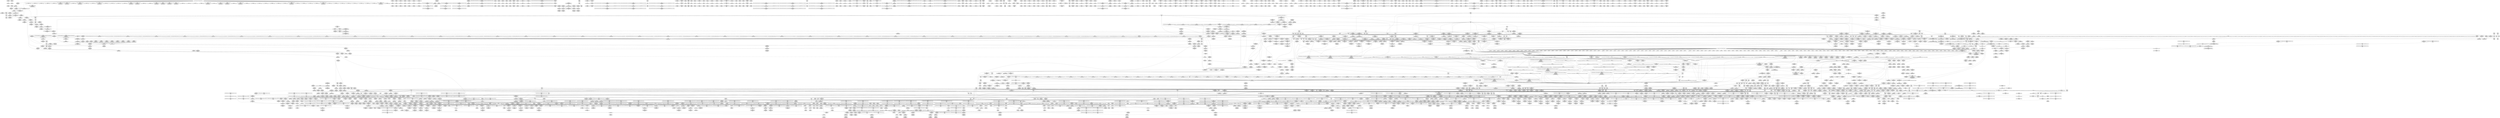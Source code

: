 digraph {
	CE0x4751050 [shape=record,shape=Mrecord,label="{CE0x4751050|tomoyo_get_mode:_if.end}"]
	CE0x6e69b40 [shape=record,shape=Mrecord,label="{CE0x6e69b40|srcu_read_unlock:_entry}"]
	CE0x56a72b0 [shape=record,shape=Mrecord,label="{CE0x56a72b0|i64*_getelementptr_inbounds_(_11_x_i64_,_11_x_i64_*___llvm_gcov_ctr54147,_i64_0,_i64_9)|*Constant*}"]
	CE0x54aab00 [shape=record,shape=Mrecord,label="{CE0x54aab00|i64_7|*Constant*|*SummSink*}"]
	CE0x56d7b30 [shape=record,shape=Mrecord,label="{CE0x56d7b30|tomoyo_read_unlock:_entry|*SummSource*}"]
	CE0x6ea9580 [shape=record,shape=Mrecord,label="{CE0x6ea9580|i64*_getelementptr_inbounds_(_2_x_i64_,_2_x_i64_*___llvm_gcov_ctr31,_i64_0,_i64_0)|*Constant*}"]
	CE0x6e14f80 [shape=record,shape=Mrecord,label="{CE0x6e14f80|tomoyo_init_request_info:_tobool|security/tomoyo/util.c,1004|*SummSource*}"]
	CE0x5411810 [shape=record,shape=Mrecord,label="{CE0x5411810|i64_19|*Constant*|*SummSink*}"]
	CE0x489ad70 [shape=record,shape=Mrecord,label="{CE0x489ad70|tomoyo_domain:_if.end|*SummSource*}"]
	CE0x551db30 [shape=record,shape=Mrecord,label="{CE0x551db30|i64*_getelementptr_inbounds_(_31_x_i64_,_31_x_i64_*___llvm_gcov_ctr43150,_i64_0,_i64_29)|*Constant*}"]
	CE0x53e89b0 [shape=record,shape=Mrecord,label="{CE0x53e89b0|tomoyo_audit_path_number_log:_r|Function::tomoyo_audit_path_number_log&Arg::r::|*SummSink*}"]
	CE0x6ef3a20 [shape=record,shape=Mrecord,label="{CE0x6ef3a20|tomoyo_path_number_perm:_if.end9|*SummSink*}"]
	CE0x57d9450 [shape=record,shape=Mrecord,label="{CE0x57d9450|tomoyo_path_number_perm:_tmp50|security/tomoyo/file.c,723}"]
	CE0x458b750 [shape=record,shape=Mrecord,label="{CE0x458b750|tomoyo_path_number_perm:_call|security/tomoyo/file.c,701|*SummSink*}"]
	CE0x7095740 [shape=record,shape=Mrecord,label="{CE0x7095740|0:_%struct.tomoyo_obj_info*,_16:_%struct.tomoyo_domain_info*,_24:_%struct.tomoyo_path_info*,_32:_i64,_40:_i8,_72:_i8,_75:_i8,_76:_i8,_77:_i8,_:_SCMRE_32,33_}"]
	CE0x6e9de90 [shape=record,shape=Mrecord,label="{CE0x6e9de90|tomoyo_domain:_if.then|*SummSink*}"]
	CE0x58b3680 [shape=record,shape=Mrecord,label="{CE0x58b3680|tomoyo_const_part_length:_tmp15|security/tomoyo/util.c,627}"]
	CE0x56be500 [shape=record,shape=Mrecord,label="{CE0x56be500|tomoyo_const_part_length:_tmp49|security/tomoyo/util.c,649|*SummSink*}"]
	CE0x544ccf0 [shape=record,shape=Mrecord,label="{CE0x544ccf0|tomoyo_path_number_perm:_bb|*SummSource*}"]
	CE0x5818da0 [shape=record,shape=Mrecord,label="{CE0x5818da0|tomoyo_domain:_tmp1|*SummSink*}"]
	CE0x3ae90c0 [shape=record,shape=Mrecord,label="{CE0x3ae90c0|tomoyo_audit_path_number_log:_arraydecay|security/tomoyo/file.c,231|*SummSink*}"]
	CE0x459a6d0 [shape=record,shape=Mrecord,label="{CE0x459a6d0|tomoyo_domain:_tmp23|security/tomoyo/common.h,1205|*SummSource*}"]
	CE0x451be70 [shape=record,shape=Mrecord,label="{CE0x451be70|0:_%struct.tomoyo_obj_info*,_16:_%struct.tomoyo_domain_info*,_24:_%struct.tomoyo_path_info*,_32:_i64,_40:_i8,_72:_i8,_75:_i8,_76:_i8,_77:_i8,_:_SCMRE_51,52_}"]
	CE0x45e2670 [shape=record,shape=Mrecord,label="{CE0x45e2670|i64*_getelementptr_inbounds_(_5_x_i64_,_5_x_i64_*___llvm_gcov_ctr32134,_i64_0,_i64_0)|*Constant*}"]
	CE0x6e25ce0 [shape=record,shape=Mrecord,label="{CE0x6e25ce0|tomoyo_fill_path_info:_const_len6|security/tomoyo/util.c,668|*SummSource*}"]
	CE0x390f7d0 [shape=record,shape=Mrecord,label="{CE0x390f7d0|GLOBAL:___llvm_gcov_ctr28130|Global_var:__llvm_gcov_ctr28130}"]
	CE0x3954150 [shape=record,shape=Mrecord,label="{CE0x3954150|tomoyo_const_part_length:_sw.bb|*SummSource*}"]
	CE0x5411540 [shape=record,shape=Mrecord,label="{CE0x5411540|i64_20|*Constant*|*SummSink*}"]
	CE0x5721a30 [shape=record,shape=Mrecord,label="{CE0x5721a30|i64*_getelementptr_inbounds_(_6_x_i64_,_6_x_i64_*___llvm_gcov_ctr25,_i64_0,_i64_4)|*Constant*}"]
	CE0x55e4290 [shape=record,shape=Mrecord,label="{CE0x55e4290|i64*_getelementptr_inbounds_(_6_x_i64_,_6_x_i64_*___llvm_gcov_ctr26,_i64_0,_i64_3)|*Constant*}"]
	CE0x6e510a0 [shape=record,shape=Mrecord,label="{CE0x6e510a0|tomoyo_const_part_length:_tmp52|security/tomoyo/util.c,652|*SummSink*}"]
	CE0x4751690 [shape=record,shape=Mrecord,label="{CE0x4751690|128:_i8*,_1208:_%struct.file*,_:_CMRE_34,35_}"]
	CE0x6f1d670 [shape=record,shape=Mrecord,label="{CE0x6f1d670|0:_i32,_:_GCMR___llvm_gcov_global_state_pred45_internal_unnamed_addr_global_i32_-1:_elem_0:default:}"]
	CE0x6eea7d0 [shape=record,shape=Mrecord,label="{CE0x6eea7d0|i64_1|*Constant*}"]
	CE0x4718370 [shape=record,shape=Mrecord,label="{CE0x4718370|tomoyo_const_part_length:_conv20|security/tomoyo/util.c,644|*SummSink*}"]
	CE0x4751550 [shape=record,shape=Mrecord,label="{CE0x4751550|128:_i8*,_1208:_%struct.file*,_:_CMRE_33,34_}"]
	CE0x55977c0 [shape=record,shape=Mrecord,label="{CE0x55977c0|tomoyo_const_part_length:_while.body|*SummSink*}"]
	CE0x57dec70 [shape=record,shape=Mrecord,label="{CE0x57dec70|tomoyo_const_part_length:_tmp21|security/tomoyo/util.c,631|*SummSink*}"]
	CE0x46b12e0 [shape=record,shape=Mrecord,label="{CE0x46b12e0|tomoyo_audit_path_number_log:_idxprom|security/tomoyo/file.c,234}"]
	CE0x57eeb70 [shape=record,shape=Mrecord,label="{CE0x57eeb70|tomoyo_const_part_length:_conv11|security/tomoyo/util.c,641|*SummSource*}"]
	CE0x5984e60 [shape=record,shape=Mrecord,label="{CE0x5984e60|tomoyo_fill_path_info:_tmp3|security/tomoyo/util.c,667}"]
	CE0x562e620 [shape=record,shape=Mrecord,label="{CE0x562e620|_ret_void,_!dbg_!38929|security/tomoyo/util.c,670}"]
	CE0x477d4e0 [shape=record,shape=Mrecord,label="{CE0x477d4e0|GLOBAL:___llvm_gcov_ctr9|Global_var:__llvm_gcov_ctr9|*SummSource*}"]
	CE0x5940dc0 [shape=record,shape=Mrecord,label="{CE0x5940dc0|tomoyo_init_request_info:_tmp4|security/tomoyo/util.c,1004|*SummSource*}"]
	CE0x70e74d0 [shape=record,shape=Mrecord,label="{CE0x70e74d0|0:_i8,_array:_GCRE_tomoyo_index2category_constant_39_x_i8_c_00_00_00_00_00_00_00_00_00_00_00_00_00_00_00_00_00_00_00_00_00_00_00_01_01_01_01_01_01_01_01_01_01_01_01_01_01_01_02_,_align_16:_elem_17::|security/tomoyo/util.c,983}"]
	CE0x547e710 [shape=record,shape=Mrecord,label="{CE0x547e710|tomoyo_print_ulong:_conv18|security/tomoyo/util.c,246}"]
	CE0x4524320 [shape=record,shape=Mrecord,label="{CE0x4524320|srcu_read_unlock:_tmp1|*SummSink*}"]
	CE0x70a7370 [shape=record,shape=Mrecord,label="{CE0x70a7370|__llvm_gcov_indirect_counter_increment:_counter|*SummSource*}"]
	CE0x4751910 [shape=record,shape=Mrecord,label="{CE0x4751910|128:_i8*,_1208:_%struct.file*,_:_CMRE_36,37_}"]
	CE0x56be260 [shape=record,shape=Mrecord,label="{CE0x56be260|i64*_getelementptr_inbounds_(_31_x_i64_,_31_x_i64_*___llvm_gcov_ctr43150,_i64_0,_i64_28)|*Constant*|*SummSource*}"]
	CE0x46b7dc0 [shape=record,shape=Mrecord,label="{CE0x46b7dc0|_ret_void,_!dbg_!38931|security/tomoyo/util.c,247|*SummSource*}"]
	CE0x47ca270 [shape=record,shape=Mrecord,label="{CE0x47ca270|_call_void_tomoyo_check_acl(%struct.tomoyo_request_info*_%r,_i1_(%struct.tomoyo_request_info*,_%struct.tomoyo_acl_info*)*_tomoyo_check_path_number_acl)_#9,_!dbg_!38950|security/tomoyo/file.c,715}"]
	CE0x5579120 [shape=record,shape=Mrecord,label="{CE0x5579120|0:_i8*,_array:_GCRE_tomoyo_mac_keywords_external_constant_42_x_i8*_:_elem_3::|security/tomoyo/file.c,233}"]
	CE0x45a5c00 [shape=record,shape=Mrecord,label="{CE0x45a5c00|tomoyo_init_request_info:_domain|Function::tomoyo_init_request_info&Arg::domain::|*SummSink*}"]
	CE0x45be660 [shape=record,shape=Mrecord,label="{CE0x45be660|GLOBAL:___llvm_gcov_global_state_pred45|Global_var:__llvm_gcov_global_state_pred45|*SummSink*}"]
	CE0x57218d0 [shape=record,shape=Mrecord,label="{CE0x57218d0|tomoyo_fill_path_info:_ptr|Function::tomoyo_fill_path_info&Arg::ptr::|*SummSink*}"]
	CE0x539d710 [shape=record,shape=Mrecord,label="{CE0x539d710|tomoyo_print_ulong:_tmp14|security/tomoyo/util.c,243|*SummSource*}"]
	CE0x59cb640 [shape=record,shape=Mrecord,label="{CE0x59cb640|VOIDTB_TE:_CE_207,208_}"]
	CE0x4999b90 [shape=record,shape=Mrecord,label="{CE0x4999b90|tomoyo_get_mode:_tobool|security/tomoyo/util.c,978|*SummSource*}"]
	CE0x6f4eb00 [shape=record,shape=Mrecord,label="{CE0x6f4eb00|rcu_lock_release:_tmp5|include/linux/rcupdate.h,423|*SummSource*}"]
	CE0x45b32a0 [shape=record,shape=Mrecord,label="{CE0x45b32a0|0:_%struct.tomoyo_obj_info*,_16:_%struct.tomoyo_domain_info*,_24:_%struct.tomoyo_path_info*,_32:_i64,_40:_i8,_72:_i8,_75:_i8,_76:_i8,_77:_i8,_:_SCMRE_62,63_}"]
	CE0x3884660 [shape=record,shape=Mrecord,label="{CE0x3884660|i64*_getelementptr_inbounds_(_12_x_i64_,_12_x_i64_*___llvm_gcov_ctr28,_i64_0,_i64_10)|*Constant*}"]
	CE0x59d0310 [shape=record,shape=Mrecord,label="{CE0x59d0310|i64*_getelementptr_inbounds_(_31_x_i64_,_31_x_i64_*___llvm_gcov_ctr43150,_i64_0,_i64_9)|*Constant*|*SummSink*}"]
	CE0x6e13eb0 [shape=record,shape=Mrecord,label="{CE0x6e13eb0|i1_true|*Constant*|*SummSink*}"]
	CE0x389f3f0 [shape=record,shape=Mrecord,label="{CE0x389f3f0|tomoyo_get_mode:_tmp20|security/tomoyo/util.c,985|*SummSource*}"]
	CE0x6ecbbb0 [shape=record,shape=Mrecord,label="{CE0x6ecbbb0|_call_void_mcount()_#3|*SummSink*}"]
	CE0x561ae40 [shape=record,shape=Mrecord,label="{CE0x561ae40|tomoyo_get_mode:_tmp24|security/tomoyo/util.c,986|*SummSource*}"]
	CE0x4533160 [shape=record,shape=Mrecord,label="{CE0x4533160|tomoyo_init_request_info:_index|Function::tomoyo_init_request_info&Arg::index::|*SummSink*}"]
	CE0x6e98810 [shape=record,shape=Mrecord,label="{CE0x6e98810|tomoyo_add_slash:_tmp11|*LoadInst*|security/tomoyo/file.c,136}"]
	CE0x6dcd060 [shape=record,shape=Mrecord,label="{CE0x6dcd060|tomoyo_fill_path_info:_tmp9|security/tomoyo/util.c,667}"]
	CE0x6f29f10 [shape=record,shape=Mrecord,label="{CE0x6f29f10|tomoyo_audit_path_number_log:_tmp16|security/tomoyo/file.c,235|*SummSink*}"]
	CE0x6e26170 [shape=record,shape=Mrecord,label="{CE0x6e26170|tomoyo_fill_path_info:_tmp13|*LoadInst*|security/tomoyo/util.c,668}"]
	CE0x59d0600 [shape=record,shape=Mrecord,label="{CE0x59d0600|tomoyo_const_part_length:_tmp20|security/tomoyo/util.c,628}"]
	CE0x544acd0 [shape=record,shape=Mrecord,label="{CE0x544acd0|tomoyo_get_mode:_index|Function::tomoyo_get_mode&Arg::index::|*SummSink*}"]
	CE0x6ed5000 [shape=record,shape=Mrecord,label="{CE0x6ed5000|tomoyo_add_slash:_tmp8|security/tomoyo/file.c,132|*SummSink*}"]
	CE0x55074b0 [shape=record,shape=Mrecord,label="{CE0x55074b0|tomoyo_domain:_do.end|*SummSink*}"]
	CE0x573b580 [shape=record,shape=Mrecord,label="{CE0x573b580|tomoyo_const_part_length:_tmp36|security/tomoyo/util.c,644|*SummSource*}"]
	CE0x54c06b0 [shape=record,shape=Mrecord,label="{CE0x54c06b0|tomoyo_get_realpath:_tmp2|*LoadInst*|security/tomoyo/file.c,151}"]
	CE0x55b9650 [shape=record,shape=Mrecord,label="{CE0x55b9650|tomoyo_path_number_perm:_tmp41|security/tomoyo/file.c,718|*SummSource*}"]
	CE0x53ad360 [shape=record,shape=Mrecord,label="{CE0x53ad360|tomoyo_get_mode:_add|security/tomoyo/util.c,984|*SummSource*}"]
	CE0x3969ea0 [shape=record,shape=Mrecord,label="{CE0x3969ea0|GLOBAL:_current_task|Global_var:current_task|*SummSource*}"]
	CE0x6eea330 [shape=record,shape=Mrecord,label="{CE0x6eea330|i64_1|*Constant*}"]
	CE0x3b8bb00 [shape=record,shape=Mrecord,label="{CE0x3b8bb00|VOIDTB_TE:_CE_178,179_}"]
	CE0x59efcb0 [shape=record,shape=Mrecord,label="{CE0x59efcb0|tomoyo_audit_path_number_log:_tmp3|security/tomoyo/file.c,215}"]
	CE0x5984b30 [shape=record,shape=Mrecord,label="{CE0x5984b30|tomoyo_get_mode:_tmp12|security/tomoyo/util.c,982|*SummSink*}"]
	CE0x4958cd0 [shape=record,shape=Mrecord,label="{CE0x4958cd0|tomoyo_print_ulong:_if.then}"]
	CE0x4549a00 [shape=record,shape=Mrecord,label="{CE0x4549a00|rcu_lock_release:_entry|*SummSink*}"]
	CE0x5762670 [shape=record,shape=Mrecord,label="{CE0x5762670|tomoyo_get_mode:_tmp8|security/tomoyo/util.c,979|*SummSink*}"]
	CE0x55f3660 [shape=record,shape=Mrecord,label="{CE0x55f3660|0:_i8,_array:_GCRE_tomoyo_pn2mac_constant_8_x_i8_c_02_05_07_08_12_0F_10_11_,_align_1:_elem_6::|security/tomoyo/file.c,701}"]
	CE0x6e2dc90 [shape=record,shape=Mrecord,label="{CE0x6e2dc90|tomoyo_const_part_length:_tmp48|security/tomoyo/util.c,649}"]
	CE0x5346460 [shape=record,shape=Mrecord,label="{CE0x5346460|tomoyo_fill_path_info:_name1|security/tomoyo/util.c,663|*SummSource*}"]
	CE0x581f440 [shape=record,shape=Mrecord,label="{CE0x581f440|VOIDTB_TE:_CE_2096,2272_|*MultipleSource*|security/tomoyo/util.c,1010|Function::tomoyo_get_mode&Arg::ns::}"]
	CE0x6e51110 [shape=record,shape=Mrecord,label="{CE0x6e51110|tomoyo_const_part_length:_tmp53|security/tomoyo/util.c,652|*SummSink*}"]
	CE0x6e137a0 [shape=record,shape=Mrecord,label="{CE0x6e137a0|tomoyo_get_realpath:_tmp10|security/tomoyo/file.c,155}"]
	CE0x70a70e0 [shape=record,shape=Mrecord,label="{CE0x70a70e0|i64*_null|*Constant*}"]
	CE0x58bf180 [shape=record,shape=Mrecord,label="{CE0x58bf180|tomoyo_const_part_length:_tmp21|security/tomoyo/util.c,631}"]
	CE0x38c7af0 [shape=record,shape=Mrecord,label="{CE0x38c7af0|tomoyo_domain:_tmp20|security/tomoyo/common.h,1205}"]
	CE0x539e740 [shape=record,shape=Mrecord,label="{CE0x539e740|tomoyo_fill_path_info:_tmp12|security/tomoyo/util.c,667}"]
	CE0x582fac0 [shape=record,shape=Mrecord,label="{CE0x582fac0|0:_i8,_array:_GCRE_tomoyo_index2category_constant_39_x_i8_c_00_00_00_00_00_00_00_00_00_00_00_00_00_00_00_00_00_00_00_00_00_00_00_01_01_01_01_01_01_01_01_01_01_01_01_01_01_01_02_,_align_16:_elem_15::|security/tomoyo/util.c,983}"]
	CE0x46f2b50 [shape=record,shape=Mrecord,label="{CE0x46f2b50|tomoyo_get_mode:_call|security/tomoyo/util.c,980|*SummSource*}"]
	CE0x6e7abc0 [shape=record,shape=Mrecord,label="{CE0x6e7abc0|i64*_getelementptr_inbounds_(_2_x_i64_,_2_x_i64_*___llvm_gcov_ctr22,_i64_0,_i64_0)|*Constant*}"]
	CE0x47642a0 [shape=record,shape=Mrecord,label="{CE0x47642a0|tomoyo_path_number_perm:_tmp53|security/tomoyo/file.c,724|*SummSink*}"]
	CE0x484d8b0 [shape=record,shape=Mrecord,label="{CE0x484d8b0|VOIDTB_TE_array:_GCR_.str2116_private_unnamed_addr_constant_4_x_i8_c_%lu_00_,_align_1:_elem_0:default:}"]
	CE0x3a03b90 [shape=record,shape=Mrecord,label="{CE0x3a03b90|__llvm_gcov_indirect_counter_increment:_counters|Function::__llvm_gcov_indirect_counter_increment&Arg::counters::|*SummSource*}"]
	CE0x6e27ed0 [shape=record,shape=Mrecord,label="{CE0x6e27ed0|tomoyo_domain:_tmp21|security/tomoyo/common.h,1205|*SummSource*}"]
	CE0x57ee890 [shape=record,shape=Mrecord,label="{CE0x57ee890|rcu_lock_release:_tmp1|*SummSource*}"]
	CE0x461c400 [shape=record,shape=Mrecord,label="{CE0x461c400|i32_1|*Constant*}"]
	CE0x55ca0b0 [shape=record,shape=Mrecord,label="{CE0x55ca0b0|tomoyo_audit_path_number_log:_param|security/tomoyo/file.c,213|*SummSink*}"]
	CE0x5617560 [shape=record,shape=Mrecord,label="{CE0x5617560|i64*_getelementptr_inbounds_(_6_x_i64_,_6_x_i64_*___llvm_gcov_ctr26,_i64_0,_i64_3)|*Constant*|*SummSink*}"]
	CE0x58f5ea0 [shape=record,shape=Mrecord,label="{CE0x58f5ea0|tomoyo_const_part_length:_tmp18|security/tomoyo/util.c,627|*SummSource*}"]
	CE0x464b7c0 [shape=record,shape=Mrecord,label="{CE0x464b7c0|tomoyo_print_ulong:_tmp24}"]
	CE0x54283b0 [shape=record,shape=Mrecord,label="{CE0x54283b0|tomoyo_const_part_length:_inc|security/tomoyo/util.c,628}"]
	CE0x45ef010 [shape=record,shape=Mrecord,label="{CE0x45ef010|VOIDTB_TE:_CE_72,80_}"]
	CE0x3a16230 [shape=record,shape=Mrecord,label="{CE0x3a16230|tomoyo_audit_path_number_log:_tmp}"]
	CE0x6ed46a0 [shape=record,shape=Mrecord,label="{CE0x6ed46a0|_call_void_mcount()_#3|*SummSource*}"]
	CE0x3a8b850 [shape=record,shape=Mrecord,label="{CE0x3a8b850|VOIDTB_TE:_CE_184,185_}"]
	CE0x534d000 [shape=record,shape=Mrecord,label="{CE0x534d000|0:_i8,_array:_GCRE_tomoyo_index2category_constant_39_x_i8_c_00_00_00_00_00_00_00_00_00_00_00_00_00_00_00_00_00_00_00_00_00_00_00_01_01_01_01_01_01_01_01_01_01_01_01_01_01_01_02_,_align_16:_elem_30::|security/tomoyo/util.c,983}"]
	CE0x46846d0 [shape=record,shape=Mrecord,label="{CE0x46846d0|tomoyo_const_part_length:_tmp2|security/tomoyo/util.c,624|*SummSink*}"]
	CE0x544f290 [shape=record,shape=Mrecord,label="{CE0x544f290|tomoyo_const_part_length:_incdec.ptr7|security/tomoyo/util.c,631|*SummSource*}"]
	CE0x57fce30 [shape=record,shape=Mrecord,label="{CE0x57fce30|GLOBAL:_srcu_read_lock|*Constant*|*SummSource*}"]
	CE0x459a970 [shape=record,shape=Mrecord,label="{CE0x459a970|tomoyo_get_mode:_if.then|*SummSource*}"]
	CE0x58a55d0 [shape=record,shape=Mrecord,label="{CE0x58a55d0|tomoyo_fill_path_info:_frombool|security/tomoyo/util.c,667|*SummSink*}"]
	CE0x462dd20 [shape=record,shape=Mrecord,label="{CE0x462dd20|rcu_lock_acquire:_tmp5|include/linux/rcupdate.h,418|*SummSource*}"]
	CE0x5495f30 [shape=record,shape=Mrecord,label="{CE0x5495f30|__llvm_gcov_indirect_counter_increment:_bb|*SummSink*}"]
	CE0x53dd200 [shape=record,shape=Mrecord,label="{CE0x53dd200|128:_i8*,_1208:_%struct.file*,_:_CMRE_44,45_}"]
	CE0x5761810 [shape=record,shape=Mrecord,label="{CE0x5761810|tomoyo_const_part_length:_if.end18|*SummSource*}"]
	CE0x596b810 [shape=record,shape=Mrecord,label="{CE0x596b810|tomoyo_path_number_perm:_path|Function::tomoyo_path_number_perm&Arg::path::|*SummSource*}"]
	CE0x6f4fc90 [shape=record,shape=Mrecord,label="{CE0x6f4fc90|tomoyo_const_part_length:_conv14|security/tomoyo/util.c,641|*SummSink*}"]
	CE0x47d7160 [shape=record,shape=Mrecord,label="{CE0x47d7160|tomoyo_get_realpath:_name|security/tomoyo/file.c,150|*SummSink*}"]
	CE0x3bc95a0 [shape=record,shape=Mrecord,label="{CE0x3bc95a0|tomoyo_path_number_perm:_tmp3|security/tomoyo/file.c,694|*SummSink*}"]
	CE0x5428590 [shape=record,shape=Mrecord,label="{CE0x5428590|tomoyo_const_part_length:_inc|security/tomoyo/util.c,628|*SummSink*}"]
	CE0x48a2fa0 [shape=record,shape=Mrecord,label="{CE0x48a2fa0|tomoyo_get_realpath:_tmp6|security/tomoyo/file.c,151}"]
	CE0x6f29bf0 [shape=record,shape=Mrecord,label="{CE0x6f29bf0|tomoyo_audit_path_number_log:_tmp16|security/tomoyo/file.c,235}"]
	CE0x5797810 [shape=record,shape=Mrecord,label="{CE0x5797810|128:_i8*,_1208:_%struct.file*,_:_CMRE_2,3_}"]
	CE0x6eea970 [shape=record,shape=Mrecord,label="{CE0x6eea970|tomoyo_domain:_tmp1|*SummSource*}"]
	CE0x5623b20 [shape=record,shape=Mrecord,label="{CE0x5623b20|i64*_getelementptr_inbounds_(_4_x_i64_,_4_x_i64_*___llvm_gcov_ctr33,_i64_0,_i64_0)|*Constant*}"]
	CE0x5543df0 [shape=record,shape=Mrecord,label="{CE0x5543df0|VOIDTB_TE:_CE_312,313_}"]
	CE0x5857cd0 [shape=record,shape=Mrecord,label="{CE0x5857cd0|0:_i8*,_array:_GCRE_tomoyo_mac_keywords_external_constant_42_x_i8*_:_elem_13::|security/tomoyo/file.c,233}"]
	CE0x54aacd0 [shape=record,shape=Mrecord,label="{CE0x54aacd0|i64_6|*Constant*}"]
	CE0x5784cb0 [shape=record,shape=Mrecord,label="{CE0x5784cb0|tomoyo_path_number_perm:_tmp44|security/tomoyo/file.c,721|*SummSource*}"]
	CE0x70a6c80 [shape=record,shape=Mrecord,label="{CE0x70a6c80|i32_3|*Constant*}"]
	CE0x39539c0 [shape=record,shape=Mrecord,label="{CE0x39539c0|_switch_i32_%conv8,_label_%sw.epilog_i32_92,_label_%sw.bb_i32_48,_label_%sw.bb9_i32_49,_label_%sw.bb9_i32_50,_label_%sw.bb9_i32_51,_label_%sw.bb9_,_!dbg_!38926|security/tomoyo/util.c,632|*SummSink*}"]
	CE0x6e25060 [shape=record,shape=Mrecord,label="{CE0x6e25060|tomoyo_audit_path_number_log:_tmp9|security/tomoyo/file.c,228|*SummSink*}"]
	CE0x4672d20 [shape=record,shape=Mrecord,label="{CE0x4672d20|i32_0|*Constant*}"]
	CE0x57f00d0 [shape=record,shape=Mrecord,label="{CE0x57f00d0|tomoyo_const_part_length:_tmp47|security/tomoyo/util.c,646}"]
	CE0x45a40e0 [shape=record,shape=Mrecord,label="{CE0x45a40e0|%struct.tomoyo_domain_info*_null|*Constant*|*SummSource*}"]
	CE0x54e1fe0 [shape=record,shape=Mrecord,label="{CE0x54e1fe0|GLOBAL:_rcu_lock_acquire|*Constant*|*SummSink*}"]
	CE0x45d1420 [shape=record,shape=Mrecord,label="{CE0x45d1420|tomoyo_get_realpath:_call|security/tomoyo/file.c,150|*SummSink*}"]
	CE0x4628ff0 [shape=record,shape=Mrecord,label="{CE0x4628ff0|tomoyo_audit_path_number_log:_buffer|security/tomoyo/file.c, 215|*SummSource*}"]
	CE0x4989ca0 [shape=record,shape=Mrecord,label="{CE0x4989ca0|tomoyo_print_ulong:_conv2|security/tomoyo/util.c,240}"]
	CE0x59dba70 [shape=record,shape=Mrecord,label="{CE0x59dba70|tomoyo_print_ulong:_tmp10|security/tomoyo/util.c,241|*SummSink*}"]
	CE0x5783640 [shape=record,shape=Mrecord,label="{CE0x5783640|i64*_getelementptr_inbounds_(_22_x_i64_,_22_x_i64_*___llvm_gcov_ctr9,_i64_0,_i64_19)|*Constant*}"]
	CE0x38c75c0 [shape=record,shape=Mrecord,label="{CE0x38c75c0|i64*_getelementptr_inbounds_(_11_x_i64_,_11_x_i64_*___llvm_gcov_ctr54147,_i64_0,_i64_10)|*Constant*}"]
	CE0x54a3bd0 [shape=record,shape=Mrecord,label="{CE0x54a3bd0|40:_%struct.tomoyo_policy_namespace*,_48:_i8,_:_GCRE_tomoyo_kernel_domain_external_global_%struct.tomoyo_domain_info_48,49_|*MultipleSource*|security/tomoyo/util.c,1005|security/tomoyo/util.c,1007|Function::tomoyo_init_request_info&Arg::domain::}"]
	CE0x596bfb0 [shape=record,shape=Mrecord,label="{CE0x596bfb0|tomoyo_path_number_perm:_if.end4|*SummSource*}"]
	CE0x58ece60 [shape=record,shape=Mrecord,label="{CE0x58ece60|tomoyo_init_request_info:_call|security/tomoyo/util.c,1005|*SummSource*}"]
	CE0x5496130 [shape=record,shape=Mrecord,label="{CE0x5496130|GLOBAL:___srcu_read_unlock|*Constant*}"]
	CE0x54f5160 [shape=record,shape=Mrecord,label="{CE0x54f5160|srcu_read_unlock:_idx|Function::srcu_read_unlock&Arg::idx::|*SummSink*}"]
	CE0x6e24d80 [shape=record,shape=Mrecord,label="{CE0x6e24d80|tomoyo_get_mode:_conv|security/tomoyo/util.c,982}"]
	CE0x47a6910 [shape=record,shape=Mrecord,label="{CE0x47a6910|i64*_getelementptr_inbounds_(_22_x_i64_,_22_x_i64_*___llvm_gcov_ctr9,_i64_0,_i64_13)|*Constant*}"]
	CE0x55966f0 [shape=record,shape=Mrecord,label="{CE0x55966f0|i32_48|*Constant*|*SummSource*}"]
	CE0x6e2e270 [shape=record,shape=Mrecord,label="{CE0x6e2e270|i64**_getelementptr_inbounds_(_3_x_i64*_,_3_x_i64*_*___llvm_gcda_edge_table44,_i64_0,_i64_0)|*Constant*}"]
	CE0x59345c0 [shape=record,shape=Mrecord,label="{CE0x59345c0|VOIDTB_TE:_CE_307,308_}"]
	CE0x701f960 [shape=record,shape=Mrecord,label="{CE0x701f960|tomoyo_path_number_perm:_tmp24|security/tomoyo/file.c,706|*SummSink*}"]
	CE0x5624620 [shape=record,shape=Mrecord,label="{CE0x5624620|tomoyo_get_mode:_tmp14|security/tomoyo/util.c,983}"]
	CE0x6f39f60 [shape=record,shape=Mrecord,label="{CE0x6f39f60|tomoyo_print_ulong:_tmp16|security/tomoyo/util.c,243|*SummSink*}"]
	CE0x57c8960 [shape=record,shape=Mrecord,label="{CE0x57c8960|tomoyo_path_number_perm:_tmp49|security/tomoyo/file.c,723|*SummSink*}"]
	CE0x6e6ecf0 [shape=record,shape=Mrecord,label="{CE0x6e6ecf0|i64_7|*Constant*}"]
	CE0x53f2df0 [shape=record,shape=Mrecord,label="{CE0x53f2df0|GLOBAL:___llvm_gcov_ctr26|Global_var:__llvm_gcov_ctr26|*SummSink*}"]
	CE0x39fc720 [shape=record,shape=Mrecord,label="{CE0x39fc720|_call_void___llvm_gcov_indirect_counter_increment(i32*___llvm_gcov_global_state_pred30,_i64**_getelementptr_inbounds_(_3_x_i64*_,_3_x_i64*_*___llvm_gcda_edge_table29,_i64_0,_i64_2)),_!dbg_!38915|security/tomoyo/file.c,225|*SummSink*}"]
	CE0x4749000 [shape=record,shape=Mrecord,label="{CE0x4749000|tomoyo_domain:_tobool1|security/tomoyo/common.h,1205|*SummSink*}"]
	CE0x54dd9f0 [shape=record,shape=Mrecord,label="{CE0x54dd9f0|tomoyo_path_number_perm:_tmp21|security/tomoyo/file.c,705|*SummSink*}"]
	CE0x6f48260 [shape=record,shape=Mrecord,label="{CE0x6f48260|tomoyo_const_part_length:_cmp15|security/tomoyo/util.c,641|*SummSink*}"]
	CE0x6e13c20 [shape=record,shape=Mrecord,label="{CE0x6e13c20|i1_true|*Constant*}"]
	CE0x579a230 [shape=record,shape=Mrecord,label="{CE0x579a230|tomoyo_add_slash:_tmp13|security/tomoyo/file.c,138|*SummSource*}"]
	CE0x3b7f550 [shape=record,shape=Mrecord,label="{CE0x3b7f550|tomoyo_path_number_perm:_call|security/tomoyo/file.c,701}"]
	CE0x3a2aa90 [shape=record,shape=Mrecord,label="{CE0x3a2aa90|GLOBAL:___llvm_gcov_ctr54147|Global_var:__llvm_gcov_ctr54147}"]
	CE0x4655540 [shape=record,shape=Mrecord,label="{CE0x4655540|tomoyo_const_part_length:_tmp5|security/tomoyo/util.c,624}"]
	CE0x590b2c0 [shape=record,shape=Mrecord,label="{CE0x590b2c0|tomoyo_path_number_perm:_entry|*SummSink*}"]
	CE0x3a38400 [shape=record,shape=Mrecord,label="{CE0x3a38400|i64*_getelementptr_inbounds_(_14_x_i64_,_14_x_i64_*___llvm_gcov_ctr18115,_i64_0,_i64_3)|*Constant*}"]
	CE0x5596c20 [shape=record,shape=Mrecord,label="{CE0x5596c20|__llvm_gcov_indirect_counter_increment114:_counter|*SummSink*}"]
	CE0x6e369e0 [shape=record,shape=Mrecord,label="{CE0x6e369e0|tomoyo_get_realpath:_retval.0|*SummSource*}"]
	CE0x6e13540 [shape=record,shape=Mrecord,label="{CE0x6e13540|tomoyo_get_realpath:_tmp9|security/tomoyo/file.c,155|*SummSink*}"]
	CE0x3aa7f60 [shape=record,shape=Mrecord,label="{CE0x3aa7f60|tomoyo_const_part_length:_tmp6|security/tomoyo/util.c,625|*SummSink*}"]
	CE0x56bfb30 [shape=record,shape=Mrecord,label="{CE0x56bfb30|GLOBAL:_srcu_read_unlock|*Constant*}"]
	CE0x553c580 [shape=record,shape=Mrecord,label="{CE0x553c580|tomoyo_init_request_info:_ns|security/tomoyo/util.c,1010}"]
	"CONST[source:0(mediator),value:2(dynamic)][purpose:{object}]"
	CE0x5910620 [shape=record,shape=Mrecord,label="{CE0x5910620|tomoyo_get_realpath:_buf|Function::tomoyo_get_realpath&Arg::buf::|*SummSink*}"]
	CE0x57832f0 [shape=record,shape=Mrecord,label="{CE0x57832f0|tomoyo_path_number_perm:_tmp46|security/tomoyo/file.c,721|*SummSink*}"]
	CE0x55ca570 [shape=record,shape=Mrecord,label="{CE0x55ca570|tomoyo_add_slash:_bb|*SummSource*}"]
	CE0x5836ec0 [shape=record,shape=Mrecord,label="{CE0x5836ec0|tomoyo_const_part_length:_tmp42|security/tomoyo/util.c,644|*SummSink*}"]
	CE0x55411f0 [shape=record,shape=Mrecord,label="{CE0x55411f0|GLOBAL:_tomoyo_mac_keywords|Global_var:tomoyo_mac_keywords|*SummSource*}"]
	CE0x47c9bb0 [shape=record,shape=Mrecord,label="{CE0x47c9bb0|i64*_getelementptr_inbounds_(_22_x_i64_,_22_x_i64_*___llvm_gcov_ctr9,_i64_0,_i64_13)|*Constant*|*SummSink*}"]
	CE0x489a100 [shape=record,shape=Mrecord,label="{CE0x489a100|COLLAPSED:_GCMRE___llvm_gcov_ctr23_internal_global_2_x_i64_zeroinitializer:_elem_0:default:}"]
	CE0x3929050 [shape=record,shape=Mrecord,label="{CE0x3929050|tomoyo_print_ulong:_tmp20|security/tomoyo/util.c,246|*SummSink*}"]
	CE0x59c5b50 [shape=record,shape=Mrecord,label="{CE0x59c5b50|tomoyo_print_ulong:_cmp4|security/tomoyo/util.c,241|*SummSource*}"]
	CE0x56d7980 [shape=record,shape=Mrecord,label="{CE0x56d7980|tomoyo_read_unlock:_idx|Function::tomoyo_read_unlock&Arg::idx::|*SummSink*}"]
	CE0x551e700 [shape=record,shape=Mrecord,label="{CE0x551e700|tomoyo_const_part_length:_tmp51|security/tomoyo/util.c,651|*SummSource*}"]
	CE0x567f590 [shape=record,shape=Mrecord,label="{CE0x567f590|GLOBAL:_kfree|*Constant*|*SummSink*}"]
	CE0x579a0e0 [shape=record,shape=Mrecord,label="{CE0x579a0e0|tomoyo_add_slash:_tmp13|security/tomoyo/file.c,138}"]
	CE0x70ec000 [shape=record,shape=Mrecord,label="{CE0x70ec000|tomoyo_domain:_tmp18|security/tomoyo/common.h,1205|*SummSink*}"]
	CE0x5994980 [shape=record,shape=Mrecord,label="{CE0x5994980|tomoyo_path_number_perm:_tmp10|security/tomoyo/file.c,702|*SummSource*}"]
	CE0x6dbf1f0 [shape=record,shape=Mrecord,label="{CE0x6dbf1f0|tomoyo_domain:_entry|*SummSource*}"]
	CE0x581ff30 [shape=record,shape=Mrecord,label="{CE0x581ff30|COLLAPSED:_GCMRE___llvm_gcov_ctr54147_internal_global_11_x_i64_zeroinitializer:_elem_0:default:}"]
	CE0x6f03720 [shape=record,shape=Mrecord,label="{CE0x6f03720|tomoyo_fill_path_info:_hash|security/tomoyo/util.c,669|*SummSink*}"]
	CE0x573ccd0 [shape=record,shape=Mrecord,label="{CE0x573ccd0|tomoyo_get_mode:_and|security/tomoyo/util.c,987|*SummSink*}"]
	CE0x559e9f0 [shape=record,shape=Mrecord,label="{CE0x559e9f0|i64*_null|*Constant*}"]
	CE0x3c00510 [shape=record,shape=Mrecord,label="{CE0x3c00510|i64*_getelementptr_inbounds_(_6_x_i64_,_6_x_i64_*___llvm_gcov_ctr25,_i64_0,_i64_3)|*Constant*|*SummSource*}"]
	CE0x59850e0 [shape=record,shape=Mrecord,label="{CE0x59850e0|0:_i8,_array:_GCRE_tomoyo_index2category_constant_39_x_i8_c_00_00_00_00_00_00_00_00_00_00_00_00_00_00_00_00_00_00_00_00_00_00_00_01_01_01_01_01_01_01_01_01_01_01_01_01_01_01_02_,_align_16:_elem_5::|security/tomoyo/util.c,983}"]
	CE0x3a97090 [shape=record,shape=Mrecord,label="{CE0x3a97090|tomoyo_print_ulong:_cmp|security/tomoyo/util.c,239}"]
	CE0x6e9fa90 [shape=record,shape=Mrecord,label="{CE0x6e9fa90|tomoyo_add_slash:_tmp11|*LoadInst*|security/tomoyo/file.c,136|*SummSource*}"]
	CE0x398aa80 [shape=record,shape=Mrecord,label="{CE0x398aa80|tomoyo_get_mode:_conv5|security/tomoyo/util.c,983|*SummSource*}"]
	CE0x46b7a50 [shape=record,shape=Mrecord,label="{CE0x46b7a50|tomoyo_print_ulong:_type|Function::tomoyo_print_ulong&Arg::type::|*SummSink*}"]
	CE0x57a6ce0 [shape=record,shape=Mrecord,label="{CE0x57a6ce0|i64_17|*Constant*|*SummSink*}"]
	CE0x6e98330 [shape=record,shape=Mrecord,label="{CE0x6e98330|tomoyo_add_slash:_tmp9|security/tomoyo/file.c,136|*SummSource*}"]
	CE0x47477f0 [shape=record,shape=Mrecord,label="{CE0x47477f0|_call_void_mcount()_#3|*SummSource*}"]
	CE0x5324c30 [shape=record,shape=Mrecord,label="{CE0x5324c30|tomoyo_const_part_length:_cmp15|security/tomoyo/util.c,641|*SummSource*}"]
	CE0x63f4680 [shape=record,shape=Mrecord,label="{CE0x63f4680|tomoyo_fill_path_info:_const_len|security/tomoyo/util.c,666|*SummSink*}"]
	CE0x6dbead0 [shape=record,shape=Mrecord,label="{CE0x6dbead0|srcu_read_lock:_sp|Function::srcu_read_lock&Arg::sp::}"]
	CE0x3928f70 [shape=record,shape=Mrecord,label="{CE0x3928f70|i64*_getelementptr_inbounds_(_14_x_i64_,_14_x_i64_*___llvm_gcov_ctr18115,_i64_0,_i64_10)|*Constant*|*SummSink*}"]
	CE0x3b3a250 [shape=record,shape=Mrecord,label="{CE0x3b3a250|tomoyo_path_number_perm:_do.body}"]
	CE0x6ddb610 [shape=record,shape=Mrecord,label="{CE0x6ddb610|tomoyo_const_part_length:_tmp26|security/tomoyo/util.c,641|*SummSource*}"]
	CE0x55a07a0 [shape=record,shape=Mrecord,label="{CE0x55a07a0|128:_i8*,_1208:_%struct.file*,_:_CMRE_144,152_|*MultipleSource*|security/tomoyo/common.h,1205|security/tomoyo/common.h,1205}"]
	CE0x57c8880 [shape=record,shape=Mrecord,label="{CE0x57c8880|tomoyo_path_number_perm:_tmp49|security/tomoyo/file.c,723}"]
	CE0x6e29870 [shape=record,shape=Mrecord,label="{CE0x6e29870|tomoyo_fill_path_info:_frombool10|security/tomoyo/util.c,668}"]
	CE0x55a03e0 [shape=record,shape=Mrecord,label="{CE0x55a03e0|128:_i8*,_1208:_%struct.file*,_:_CMRE_128,136_|*MultipleSource*|security/tomoyo/common.h,1205|security/tomoyo/common.h,1205}"]
	CE0x48a2780 [shape=record,shape=Mrecord,label="{CE0x48a2780|VOIDTB_TE:_CE_6368,6376_|*MultipleSource*|security/tomoyo/util.c,1010|Function::tomoyo_get_mode&Arg::ns::}"]
	CE0x5761a20 [shape=record,shape=Mrecord,label="{CE0x5761a20|tomoyo_const_part_length:_tmp}"]
	CE0x45bef60 [shape=record,shape=Mrecord,label="{CE0x45bef60|tomoyo_const_part_length:_cmp3|security/tomoyo/util.c,627|*SummSink*}"]
	CE0x3bc9840 [shape=record,shape=Mrecord,label="{CE0x3bc9840|tomoyo_path_number_perm:_tmp3|security/tomoyo/file.c,694|*SummSource*}"]
	CE0x5798e00 [shape=record,shape=Mrecord,label="{CE0x5798e00|srcu_read_unlock:_tmp2|*SummSink*}"]
	CE0x54b9d60 [shape=record,shape=Mrecord,label="{CE0x54b9d60|tomoyo_add_slash:_tmp1|*SummSource*}"]
	CE0x6f49480 [shape=record,shape=Mrecord,label="{CE0x6f49480|i8*_getelementptr_inbounds_(_15_x_i8_,_15_x_i8_*_.str3,_i32_0,_i32_0)|*Constant*|*SummSource*}"]
	CE0x590b3a0 [shape=record,shape=Mrecord,label="{CE0x590b3a0|i64*_getelementptr_inbounds_(_22_x_i64_,_22_x_i64_*___llvm_gcov_ctr9,_i64_0,_i64_0)|*Constant*|*SummSink*}"]
	CE0x3953520 [shape=record,shape=Mrecord,label="{CE0x3953520|i32_1|*Constant*}"]
	CE0x472a630 [shape=record,shape=Mrecord,label="{CE0x472a630|tomoyo_domain:_if.end}"]
	CE0x4655600 [shape=record,shape=Mrecord,label="{CE0x4655600|tomoyo_const_part_length:_tmp5|security/tomoyo/util.c,624|*SummSource*}"]
	CE0x6e36860 [shape=record,shape=Mrecord,label="{CE0x6e36860|i1_false|*Constant*|*SummSource*}"]
	CE0x45affb0 [shape=record,shape=Mrecord,label="{CE0x45affb0|tomoyo_path_number_perm:_operation|security/tomoyo/file.c,711|*SummSink*}"]
	CE0x58cd6d0 [shape=record,shape=Mrecord,label="{CE0x58cd6d0|tomoyo_get_realpath:_tmp9|security/tomoyo/file.c,155|*SummSource*}"]
	CE0x46191e0 [shape=record,shape=Mrecord,label="{CE0x46191e0|tomoyo_path_number_perm:_do.body|*SummSink*}"]
	CE0x6f7b300 [shape=record,shape=Mrecord,label="{CE0x6f7b300|_call_void_mcount()_#3}"]
	CE0x7058a30 [shape=record,shape=Mrecord,label="{CE0x7058a30|tomoyo_get_mode:_cmp|security/tomoyo/util.c,982|*SummSink*}"]
	CE0x59db370 [shape=record,shape=Mrecord,label="{CE0x59db370|tomoyo_const_part_length:_tmp17|security/tomoyo/util.c,627|*SummSource*}"]
	CE0x5994460 [shape=record,shape=Mrecord,label="{CE0x5994460|GLOBAL:_tomoyo_pn2mac|Global_var:tomoyo_pn2mac|*SummSource*}"]
	CE0x45f5d60 [shape=record,shape=Mrecord,label="{CE0x45f5d60|i8*_null|*Constant*}"]
	CE0x545d490 [shape=record,shape=Mrecord,label="{CE0x545d490|srcu_read_unlock:_tmp}"]
	CE0x57a6b90 [shape=record,shape=Mrecord,label="{CE0x57a6b90|i64_17|*Constant*|*SummSource*}"]
	CE0x53f6080 [shape=record,shape=Mrecord,label="{CE0x53f6080|i64_14|*Constant*|*SummSource*}"]
	CE0x708c740 [shape=record,shape=Mrecord,label="{CE0x708c740|tomoyo_get_mode:_return|*SummSink*}"]
	CE0x534c540 [shape=record,shape=Mrecord,label="{CE0x534c540|0:_i8,_array:_GCRE_tomoyo_index2category_constant_39_x_i8_c_00_00_00_00_00_00_00_00_00_00_00_00_00_00_00_00_00_00_00_00_00_00_00_01_01_01_01_01_01_01_01_01_01_01_01_01_01_01_02_,_align_16:_elem_26::|security/tomoyo/util.c,983}"]
	CE0x6d6a9d0 [shape=record,shape=Mrecord,label="{CE0x6d6a9d0|tomoyo_audit_path_number_log:_bb}"]
	CE0x4673220 [shape=record,shape=Mrecord,label="{CE0x4673220|__llvm_gcov_indirect_counter_increment114:_tmp}"]
	CE0x6e13730 [shape=record,shape=Mrecord,label="{CE0x6e13730|i64*_getelementptr_inbounds_(_6_x_i64_,_6_x_i64_*___llvm_gcov_ctr25,_i64_0,_i64_5)|*Constant*|*SummSink*}"]
	CE0x58960e0 [shape=record,shape=Mrecord,label="{CE0x58960e0|0:_i8*,_array:_GCRE_tomoyo_mac_keywords_external_constant_42_x_i8*_:_elem_30::|security/tomoyo/file.c,233}"]
	CE0x3a03db0 [shape=record,shape=Mrecord,label="{CE0x3a03db0|tomoyo_domain:_tmp10|security/tomoyo/common.h,1205|*SummSource*}"]
	CE0x465fda0 [shape=record,shape=Mrecord,label="{CE0x465fda0|tomoyo_path_number_perm:_conv|security/tomoyo/file.c,708|*SummSource*}"]
	CE0x398ab40 [shape=record,shape=Mrecord,label="{CE0x398ab40|tomoyo_get_mode:_conv5|security/tomoyo/util.c,983|*SummSink*}"]
	CE0x473a6b0 [shape=record,shape=Mrecord,label="{CE0x473a6b0|i1_false|*Constant*}"]
	CE0x6d96930 [shape=record,shape=Mrecord,label="{CE0x6d96930|0:_i8,_array:_GCRE_tomoyo_index2category_constant_39_x_i8_c_00_00_00_00_00_00_00_00_00_00_00_00_00_00_00_00_00_00_00_00_00_00_00_01_01_01_01_01_01_01_01_01_01_01_01_01_01_01_02_,_align_16:_elem_21::|security/tomoyo/util.c,983}"]
	CE0x703fc90 [shape=record,shape=Mrecord,label="{CE0x703fc90|tomoyo_path_number_perm:_obj5|security/tomoyo/file.c,707|*SummSource*}"]
	CE0x6e50e00 [shape=record,shape=Mrecord,label="{CE0x6e50e00|i64*_getelementptr_inbounds_(_31_x_i64_,_31_x_i64_*___llvm_gcov_ctr43150,_i64_0,_i64_30)|*Constant*}"]
	CE0x53ac1d0 [shape=record,shape=Mrecord,label="{CE0x53ac1d0|i64_1|*Constant*}"]
	CE0x57c0cf0 [shape=record,shape=Mrecord,label="{CE0x57c0cf0|tomoyo_const_part_length:_tmp39|security/tomoyo/util.c,644|*SummSource*}"]
	CE0x6e2ae20 [shape=record,shape=Mrecord,label="{CE0x6e2ae20|tomoyo_path_number_perm:_out}"]
	CE0x4801b70 [shape=record,shape=Mrecord,label="{CE0x4801b70|i64*_getelementptr_inbounds_(_22_x_i64_,_22_x_i64_*___llvm_gcov_ctr9,_i64_0,_i64_16)|*Constant*|*SummSource*}"]
	CE0x47e14b0 [shape=record,shape=Mrecord,label="{CE0x47e14b0|tomoyo_get_realpath:_if.end|*SummSource*}"]
	CE0x4672a70 [shape=record,shape=Mrecord,label="{CE0x4672a70|__llvm_gcov_indirect_counter_increment114:_pred|*SummSource*}"]
	CE0x56be420 [shape=record,shape=Mrecord,label="{CE0x56be420|i64*_getelementptr_inbounds_(_31_x_i64_,_31_x_i64_*___llvm_gcov_ctr43150,_i64_0,_i64_28)|*Constant*|*SummSink*}"]
	CE0x6deb5b0 [shape=record,shape=Mrecord,label="{CE0x6deb5b0|tomoyo_path_number_perm:_tmp9|security/tomoyo/file.c,702|*SummSink*}"]
	CE0x5596df0 [shape=record,shape=Mrecord,label="{CE0x5596df0|__llvm_gcov_indirect_counter_increment114:_tmp1|*SummSource*}"]
	CE0x5622e40 [shape=record,shape=Mrecord,label="{CE0x5622e40|i64_1|*Constant*}"]
	CE0x55439b0 [shape=record,shape=Mrecord,label="{CE0x55439b0|VOIDTB_TE:_CE_308,309_}"]
	CE0x6efa520 [shape=record,shape=Mrecord,label="{CE0x6efa520|VOIDTB_TE:_CE_172,173_}"]
	CE0x70ebb50 [shape=record,shape=Mrecord,label="{CE0x70ebb50|i64*_getelementptr_inbounds_(_11_x_i64_,_11_x_i64_*___llvm_gcov_ctr54147,_i64_0,_i64_9)|*Constant*|*SummSink*}"]
	CE0x6e48270 [shape=record,shape=Mrecord,label="{CE0x6e48270|tomoyo_print_ulong:_tmp27|security/tomoyo/util.c,247|*SummSource*}"]
	CE0x586e8f0 [shape=record,shape=Mrecord,label="{CE0x586e8f0|tomoyo_init_request_info:_tmp10|security/tomoyo/util.c,1006}"]
	CE0x56248e0 [shape=record,shape=Mrecord,label="{CE0x56248e0|i64*_getelementptr_inbounds_(_12_x_i64_,_12_x_i64_*___llvm_gcov_ctr31133,_i64_0,_i64_6)|*Constant*|*SummSink*}"]
	CE0x5516f30 [shape=record,shape=Mrecord,label="{CE0x5516f30|128:_i8*,_1208:_%struct.file*,_:_CMRE_88,89_|*MultipleSource*|security/tomoyo/common.h,1205|security/tomoyo/common.h,1205}"]
	CE0x5799190 [shape=record,shape=Mrecord,label="{CE0x5799190|tomoyo_print_ulong:_tmp2|security/tomoyo/util.c,239|*SummSink*}"]
	CE0x5707260 [shape=record,shape=Mrecord,label="{CE0x5707260|VOIDTB_TE:_CE_190,191_}"]
	CE0x71080a0 [shape=record,shape=Mrecord,label="{CE0x71080a0|tomoyo_const_part_length:_tmp8|security/tomoyo/util.c,626|*SummSource*}"]
	CE0x47517d0 [shape=record,shape=Mrecord,label="{CE0x47517d0|128:_i8*,_1208:_%struct.file*,_:_CMRE_35,36_}"]
	CE0x487a960 [shape=record,shape=Mrecord,label="{CE0x487a960|__llvm_gcov_indirect_counter_increment:_pred|*SummSource*}"]
	CE0x58b4b40 [shape=record,shape=Mrecord,label="{CE0x58b4b40|0:_i8*,_array:_GCRE_tomoyo_mac_keywords_external_constant_42_x_i8*_:_elem_32::|security/tomoyo/file.c,233}"]
	CE0x58dc460 [shape=record,shape=Mrecord,label="{CE0x58dc460|tomoyo_path_number_perm:_tmp11|security/tomoyo/file.c,702|*SummSource*}"]
	CE0x48f5b50 [shape=record,shape=Mrecord,label="{CE0x48f5b50|tomoyo_audit_path_number_log:_tmp14|security/tomoyo/file.c,233|*SummSink*}"]
	CE0x473a810 [shape=record,shape=Mrecord,label="{CE0x473a810|tomoyo_fill_path_info:_tmp10}"]
	CE0x3953bf0 [shape=record,shape=Mrecord,label="{CE0x3953bf0|tomoyo_const_part_length:_conv8|security/tomoyo/util.c,632|*SummSource*}"]
	CE0x4884150 [shape=record,shape=Mrecord,label="{CE0x4884150|GLOBAL:_tomoyo_audit_path_number_log|*Constant*|*SummSource*}"]
	CE0x59d0830 [shape=record,shape=Mrecord,label="{CE0x59d0830|i32_255|*Constant*|*SummSink*}"]
	CE0x55a0b60 [shape=record,shape=Mrecord,label="{CE0x55a0b60|128:_i8*,_1208:_%struct.file*,_:_CMRE_160,168_|*MultipleSource*|security/tomoyo/common.h,1205|security/tomoyo/common.h,1205}"]
	CE0x57c8550 [shape=record,shape=Mrecord,label="{CE0x57c8550|i64*_getelementptr_inbounds_(_22_x_i64_,_22_x_i64_*___llvm_gcov_ctr9,_i64_0,_i64_20)|*Constant*|*SummSource*}"]
	CE0x572b2f0 [shape=record,shape=Mrecord,label="{CE0x572b2f0|i64*_getelementptr_inbounds_(_22_x_i64_,_22_x_i64_*___llvm_gcov_ctr9,_i64_0,_i64_19)|*Constant*|*SummSink*}"]
	CE0x5715fc0 [shape=record,shape=Mrecord,label="{CE0x5715fc0|tomoyo_get_mode:_tmp5|security/tomoyo/util.c,978}"]
	CE0x54923d0 [shape=record,shape=Mrecord,label="{CE0x54923d0|tomoyo_path_number_perm:_if.then3}"]
	CE0x5795370 [shape=record,shape=Mrecord,label="{CE0x5795370|i64*_getelementptr_inbounds_(_12_x_i64_,_12_x_i64_*___llvm_gcov_ctr28,_i64_0,_i64_9)|*Constant*|*SummSource*}"]
	CE0x5848990 [shape=record,shape=Mrecord,label="{CE0x5848990|VOIDTB_TE:_CE_195,196_}"]
	CE0x455d160 [shape=record,shape=Mrecord,label="{CE0x455d160|i32_48|*Constant*}"]
	CE0x6dcd4c0 [shape=record,shape=Mrecord,label="{CE0x6dcd4c0|tomoyo_fill_path_info:_conv4|security/tomoyo/util.c,667}"]
	CE0x573bce0 [shape=record,shape=Mrecord,label="{CE0x573bce0|tomoyo_const_part_length:_tmp37|security/tomoyo/util.c,644|*SummSink*}"]
	CE0x545d950 [shape=record,shape=Mrecord,label="{CE0x545d950|i64*_getelementptr_inbounds_(_14_x_i64_,_14_x_i64_*___llvm_gcov_ctr18115,_i64_0,_i64_3)|*Constant*|*SummSink*}"]
	CE0x574a6d0 [shape=record,shape=Mrecord,label="{CE0x574a6d0|__llvm_gcov_indirect_counter_increment114:_tmp6|*SummSource*}"]
	CE0x4524ea0 [shape=record,shape=Mrecord,label="{CE0x4524ea0|i64_0|*Constant*}"]
	CE0x6f89960 [shape=record,shape=Mrecord,label="{CE0x6f89960|srcu_read_unlock:_bb}"]
	CE0x58089f0 [shape=record,shape=Mrecord,label="{CE0x58089f0|tomoyo_path_number_perm:_tmp52|security/tomoyo/file.c,724|*SummSink*}"]
	CE0x48cbda0 [shape=record,shape=Mrecord,label="{CE0x48cbda0|GLOBAL:___llvm_gcov_ctr26|Global_var:__llvm_gcov_ctr26}"]
	CE0x7069020 [shape=record,shape=Mrecord,label="{CE0x7069020|0:_%struct.tomoyo_obj_info*,_16:_%struct.tomoyo_domain_info*,_24:_%struct.tomoyo_path_info*,_32:_i64,_40:_i8,_72:_i8,_75:_i8,_76:_i8,_77:_i8,_:_SCMRE_26,27_}"]
	CE0x579e270 [shape=record,shape=Mrecord,label="{CE0x579e270|tomoyo_const_part_length:_tmp40|security/tomoyo/util.c,644|*SummSink*}"]
	CE0x55006c0 [shape=record,shape=Mrecord,label="{CE0x55006c0|tomoyo_domain:_tmp9|security/tomoyo/common.h,1205}"]
	CE0x5579190 [shape=record,shape=Mrecord,label="{CE0x5579190|0:_i8*,_array:_GCRE_tomoyo_mac_keywords_external_constant_42_x_i8*_:_elem_5::|security/tomoyo/file.c,233}"]
	CE0x561b860 [shape=record,shape=Mrecord,label="{CE0x561b860|tomoyo_get_mode:_tmp25|security/tomoyo/util.c,987|*SummSource*}"]
	CE0x56aa940 [shape=record,shape=Mrecord,label="{CE0x56aa940|rcu_lock_release:___here}"]
	CE0x552c0c0 [shape=record,shape=Mrecord,label="{CE0x552c0c0|i32_3|*Constant*}"]
	CE0x3b9bb60 [shape=record,shape=Mrecord,label="{CE0x3b9bb60|tomoyo_print_ulong:_conv|security/tomoyo/util.c,239|*SummSource*}"]
	CE0x58bf5a0 [shape=record,shape=Mrecord,label="{CE0x58bf5a0|i64*_getelementptr_inbounds_(_4_x_i64_,_4_x_i64_*___llvm_gcov_ctr33,_i64_0,_i64_2)|*Constant*|*SummSource*}"]
	CE0x474ffc0 [shape=record,shape=Mrecord,label="{CE0x474ffc0|i64_18|*Constant*}"]
	CE0x7040070 [shape=record,shape=Mrecord,label="{CE0x7040070|tomoyo_path_number_perm:_cmp6|security/tomoyo/file.c,708|*SummSink*}"]
	CE0x59c8470 [shape=record,shape=Mrecord,label="{CE0x59c8470|_call_void_mcount()_#3}"]
	CE0x6e7aa60 [shape=record,shape=Mrecord,label="{CE0x6e7aa60|i64*_getelementptr_inbounds_(_2_x_i64_,_2_x_i64_*___llvm_gcov_ctr22,_i64_0,_i64_0)|*Constant*|*SummSink*}"]
	CE0x6e29b90 [shape=record,shape=Mrecord,label="{CE0x6e29b90|tomoyo_fill_path_info:_frombool10|security/tomoyo/util.c,668|*SummSink*}"]
	CE0x70eed30 [shape=record,shape=Mrecord,label="{CE0x70eed30|0:_%struct.tomoyo_obj_info*,_16:_%struct.tomoyo_domain_info*,_24:_%struct.tomoyo_path_info*,_32:_i64,_40:_i8,_72:_i8,_75:_i8,_76:_i8,_77:_i8,_:_SCMRE_40,41_}"]
	CE0x572b670 [shape=record,shape=Mrecord,label="{CE0x572b670|tomoyo_path_number_perm:_tmp43|security/tomoyo/file.c,721}"]
	CE0x3a03f00 [shape=record,shape=Mrecord,label="{CE0x3a03f00|tomoyo_domain:_tmp10|security/tomoyo/common.h,1205|*SummSink*}"]
	CE0x58086b0 [shape=record,shape=Mrecord,label="{CE0x58086b0|tomoyo_path_number_perm:_tmp51|security/tomoyo/file.c,724}"]
	CE0x59cb010 [shape=record,shape=Mrecord,label="{CE0x59cb010|i64*_getelementptr_inbounds_(_2_x_i64_,_2_x_i64_*___llvm_gcov_ctr22,_i64_0,_i64_1)|*Constant*|*SummSource*}"]
	CE0x57c07e0 [shape=record,shape=Mrecord,label="{CE0x57c07e0|tomoyo_const_part_length:_tmp38|security/tomoyo/util.c,644|*SummSource*}"]
	CE0x544c200 [shape=record,shape=Mrecord,label="{CE0x544c200|_call_void_tomoyo_fill_path_info(%struct.tomoyo_path_info*_%buf)_#9,_!dbg_!38913|security/tomoyo/file.c,152|*SummSink*}"]
	CE0x53dce40 [shape=record,shape=Mrecord,label="{CE0x53dce40|128:_i8*,_1208:_%struct.file*,_:_CMRE_41,42_}"]
	CE0x3995dc0 [shape=record,shape=Mrecord,label="{CE0x3995dc0|%struct.lockdep_map*_null|*Constant*|*SummSink*}"]
	CE0x46b80b0 [shape=record,shape=Mrecord,label="{CE0x46b80b0|tomoyo_audit_path_number_log:_arrayidx|security/tomoyo/file.c,234|*SummSink*}"]
	CE0x452db90 [shape=record,shape=Mrecord,label="{CE0x452db90|tomoyo_path_number_perm:_conv|security/tomoyo/file.c,708}"]
	CE0x46b77c0 [shape=record,shape=Mrecord,label="{CE0x46b77c0|tomoyo_print_ulong:_type|Function::tomoyo_print_ulong&Arg::type::}"]
	CE0x5496550 [shape=record,shape=Mrecord,label="{CE0x5496550|tomoyo_fill_path_info:_call2|security/tomoyo/util.c,666}"]
	CE0x55f3000 [shape=record,shape=Mrecord,label="{CE0x55f3000|VOIDTB_TE:_CE_0,4_}"]
	CE0x6e6edb0 [shape=record,shape=Mrecord,label="{CE0x6e6edb0|i64_8|*Constant*}"]
	CE0x45a5b50 [shape=record,shape=Mrecord,label="{CE0x45a5b50|tomoyo_init_request_info:_domain|Function::tomoyo_init_request_info&Arg::domain::|*SummSource*}"]
	CE0x58a6220 [shape=record,shape=Mrecord,label="{CE0x58a6220|tomoyo_fill_path_info:_conv3|security/tomoyo/util.c,666|*SummSource*}"]
	CE0x4858d30 [shape=record,shape=Mrecord,label="{CE0x4858d30|0:_i8,_array:_GCRE_tomoyo_index2category_constant_39_x_i8_c_00_00_00_00_00_00_00_00_00_00_00_00_00_00_00_00_00_00_00_00_00_00_00_01_01_01_01_01_01_01_01_01_01_01_01_01_01_01_02_,_align_16:_elem_12::|security/tomoyo/util.c,983}"]
	CE0x3a97c00 [shape=record,shape=Mrecord,label="{CE0x3a97c00|__llvm_gcov_indirect_counter_increment:_tmp5|*SummSink*}"]
	CE0x4533340 [shape=record,shape=Mrecord,label="{CE0x4533340|_ret_i32_%conv6,_!dbg_!38926|security/tomoyo/util.c,1011}"]
	CE0x5597110 [shape=record,shape=Mrecord,label="{CE0x5597110|tomoyo_const_part_length:_incdec.ptr19|security/tomoyo/util.c,643|*SummSource*}"]
	CE0x462ad30 [shape=record,shape=Mrecord,label="{CE0x462ad30|i64*_getelementptr_inbounds_(_5_x_i64_,_5_x_i64_*___llvm_gcov_ctr28130,_i64_0,_i64_0)|*Constant*}"]
	CE0x47833f0 [shape=record,shape=Mrecord,label="{CE0x47833f0|i8_2|*Constant*|*SummSource*}"]
	CE0x70a69f0 [shape=record,shape=Mrecord,label="{CE0x70a69f0|tomoyo_fill_path_info:_tmp12|security/tomoyo/util.c,667|*SummSink*}"]
	CE0x59c8940 [shape=record,shape=Mrecord,label="{CE0x59c8940|tomoyo_path_number_perm:_idxprom|security/tomoyo/file.c,701|*SummSource*}"]
	CE0x5994870 [shape=record,shape=Mrecord,label="{CE0x5994870|GLOBAL:_srcu_read_lock|*Constant*}"]
	CE0x46737c0 [shape=record,shape=Mrecord,label="{CE0x46737c0|tomoyo_const_part_length:_while.body|*SummSource*}"]
	CE0x389f6e0 [shape=record,shape=Mrecord,label="{CE0x389f6e0|tomoyo_get_mode:_tmp21|security/tomoyo/util.c,985}"]
	CE0x3a3c450 [shape=record,shape=Mrecord,label="{CE0x3a3c450|tomoyo_domain:_tmp3|*SummSink*}"]
	CE0x3b8bd20 [shape=record,shape=Mrecord,label="{CE0x3b8bd20|VOIDTB_TE:_CE_180,181_}"]
	CE0x6daf840 [shape=record,shape=Mrecord,label="{CE0x6daf840|_call_void_mcount()_#3|*SummSink*}"]
	CE0x56178a0 [shape=record,shape=Mrecord,label="{CE0x56178a0|tomoyo_add_slash:_tmp7|security/tomoyo/file.c,132}"]
	CE0x48860d0 [shape=record,shape=Mrecord,label="{CE0x48860d0|tomoyo_path_number_perm:_tmp37|security/tomoyo/file.c,717|*SummSource*}"]
	CE0x5551690 [shape=record,shape=Mrecord,label="{CE0x5551690|0:_i8*,_8:_i32,_12:_i16,_14:_i8,_15:_i8,_:_SCMRE_12,14_|*MultipleSource*|security/tomoyo/file.c, 698|Function::tomoyo_get_realpath&Arg::buf::|Function::tomoyo_add_slash&Arg::buf::|security/tomoyo/file.c,718}"]
	CE0x586ded0 [shape=record,shape=Mrecord,label="{CE0x586ded0|i64_3|*Constant*}"]
	CE0x575a8e0 [shape=record,shape=Mrecord,label="{CE0x575a8e0|VOIDTB_TE:_CE_40,48_}"]
	CE0x4660190 [shape=record,shape=Mrecord,label="{CE0x4660190|tomoyo_path_number_perm:_conv|security/tomoyo/file.c,708|*SummSink*}"]
	CE0x57a8810 [shape=record,shape=Mrecord,label="{CE0x57a8810|tomoyo_path_number_perm:_tmp48|security/tomoyo/file.c,722|*SummSource*}"]
	CE0x5751e50 [shape=record,shape=Mrecord,label="{CE0x5751e50|tomoyo_audit_path_number_log:_tmp7|security/tomoyo/file.c,225}"]
	CE0x70bf460 [shape=record,shape=Mrecord,label="{CE0x70bf460|i32_0|*Constant*}"]
	CE0x6e25b90 [shape=record,shape=Mrecord,label="{CE0x6e25b90|tomoyo_fill_path_info:_const_len6|security/tomoyo/util.c,668}"]
	CE0x3a89650 [shape=record,shape=Mrecord,label="{CE0x3a89650|get_current:_tmp1}"]
	CE0x59b19d0 [shape=record,shape=Mrecord,label="{CE0x59b19d0|_call_void___llvm_gcov_indirect_counter_increment114(i32*___llvm_gcov_global_state_pred45,_i64**_getelementptr_inbounds_(_3_x_i64*_,_3_x_i64*_*___llvm_gcda_edge_table44,_i64_0,_i64_0)),_!dbg_!38954|security/tomoyo/util.c,649}"]
	CE0x58cdc00 [shape=record,shape=Mrecord,label="{CE0x58cdc00|i64*_getelementptr_inbounds_(_6_x_i64_,_6_x_i64_*___llvm_gcov_ctr25,_i64_0,_i64_4)|*Constant*|*SummSource*}"]
	CE0x55bfab0 [shape=record,shape=Mrecord,label="{CE0x55bfab0|tomoyo_add_slash:_if.then|*SummSource*}"]
	CE0x49996e0 [shape=record,shape=Mrecord,label="{CE0x49996e0|_call_void_mcount()_#3|*SummSink*}"]
	CE0x579de30 [shape=record,shape=Mrecord,label="{CE0x579de30|i64_24|*Constant*}"]
	CE0x46ec3f0 [shape=record,shape=Mrecord,label="{CE0x46ec3f0|tomoyo_print_ulong:_buffer|Function::tomoyo_print_ulong&Arg::buffer::|*SummSource*}"]
	CE0x57efcb0 [shape=record,shape=Mrecord,label="{CE0x57efcb0|i64*_getelementptr_inbounds_(_31_x_i64_,_31_x_i64_*___llvm_gcov_ctr43150,_i64_0,_i64_27)|*Constant*|*SummSource*}"]
	CE0x466daf0 [shape=record,shape=Mrecord,label="{CE0x466daf0|GLOBAL:___llvm_gcov_ctr9|Global_var:__llvm_gcov_ctr9|*SummSink*}"]
	CE0x47e1730 [shape=record,shape=Mrecord,label="{CE0x47e1730|i64*_getelementptr_inbounds_(_6_x_i64_,_6_x_i64_*___llvm_gcov_ctr25,_i64_0,_i64_0)|*Constant*|*SummSource*}"]
	CE0x56d97a0 [shape=record,shape=Mrecord,label="{CE0x56d97a0|i64*_getelementptr_inbounds_(_31_x_i64_,_31_x_i64_*___llvm_gcov_ctr43150,_i64_0,_i64_0)|*Constant*|*SummSource*}"]
	CE0x55069b0 [shape=record,shape=Mrecord,label="{CE0x55069b0|tomoyo_get_mode:_tmp4|security/tomoyo/util.c,978|*SummSource*}"]
	CE0x63ed6c0 [shape=record,shape=Mrecord,label="{CE0x63ed6c0|tomoyo_fill_path_info:_arrayidx|security/tomoyo/util.c,667|*SummSink*}"]
	CE0x498abe0 [shape=record,shape=Mrecord,label="{CE0x498abe0|__llvm_gcov_indirect_counter_increment:_pred|*SummSink*}"]
	CE0x553d0d0 [shape=record,shape=Mrecord,label="{CE0x553d0d0|tomoyo_path_number_perm:_if.then21|*SummSink*}"]
	CE0x47c3530 [shape=record,shape=Mrecord,label="{CE0x47c3530|_call_void___llvm_gcov_indirect_counter_increment114(i32*___llvm_gcov_global_state_pred45,_i64**_getelementptr_inbounds_(_3_x_i64*_,_3_x_i64*_*___llvm_gcda_edge_table44,_i64_0,_i64_2)),_!dbg_!38930|security/tomoyo/util.c,640}"]
	CE0x573bb30 [shape=record,shape=Mrecord,label="{CE0x573bb30|tomoyo_const_part_length:_tmp37|security/tomoyo/util.c,644|*SummSource*}"]
	CE0x54eba70 [shape=record,shape=Mrecord,label="{CE0x54eba70|tomoyo_print_ulong:_if.end21}"]
	CE0x70bfc10 [shape=record,shape=Mrecord,label="{CE0x70bfc10|i8*_getelementptr_inbounds_(_25_x_i8_,_25_x_i8_*_.str12,_i32_0,_i32_0)|*Constant*}"]
	CE0x46b1500 [shape=record,shape=Mrecord,label="{CE0x46b1500|tomoyo_audit_path_number_log:_number|security/tomoyo/file.c,231}"]
	CE0x398a8b0 [shape=record,shape=Mrecord,label="{CE0x398a8b0|tomoyo_get_mode:_cmp11|security/tomoyo/util.c,985}"]
	CE0x4629410 [shape=record,shape=Mrecord,label="{CE0x4629410|tomoyo_domain:_tmp13|security/tomoyo/common.h,1205}"]
	CE0x708bb60 [shape=record,shape=Mrecord,label="{CE0x708bb60|GLOBAL:___llvm_gcov_ctr31133|Global_var:__llvm_gcov_ctr31133|*SummSource*}"]
	CE0x3a97a90 [shape=record,shape=Mrecord,label="{CE0x3a97a90|__llvm_gcov_indirect_counter_increment:_tmp5|*SummSource*}"]
	CE0x47d5d60 [shape=record,shape=Mrecord,label="{CE0x47d5d60|tomoyo_fill_path_info:_tmp6|security/tomoyo/util.c,667|*SummSink*}"]
	CE0x4747760 [shape=record,shape=Mrecord,label="{CE0x4747760|_call_void_mcount()_#3}"]
	CE0x3abef00 [shape=record,shape=Mrecord,label="{CE0x3abef00|i32_1|*Constant*|*SummSink*}"]
	CE0x3a15e60 [shape=record,shape=Mrecord,label="{CE0x3a15e60|tomoyo_get_mode:_idxprom|security/tomoyo/util.c,981}"]
	CE0x45a58f0 [shape=record,shape=Mrecord,label="{CE0x45a58f0|%struct.tomoyo_domain_info*_null|*Constant*|*SummSink*}"]
	CE0x481af70 [shape=record,shape=Mrecord,label="{CE0x481af70|i64*_getelementptr_inbounds_(_5_x_i64_,_5_x_i64_*___llvm_gcov_ctr28130,_i64_0,_i64_3)|*Constant*}"]
	CE0x4753940 [shape=record,shape=Mrecord,label="{CE0x4753940|i64*_getelementptr_inbounds_(_31_x_i64_,_31_x_i64_*___llvm_gcov_ctr43150,_i64_0,_i64_21)|*Constant*|*SummSink*}"]
	CE0x58dc360 [shape=record,shape=Mrecord,label="{CE0x58dc360|tomoyo_path_number_perm:_tmp11|security/tomoyo/file.c,702}"]
	CE0x596bdb0 [shape=record,shape=Mrecord,label="{CE0x596bdb0|GLOBAL:___llvm_gcov_ctr32134|Global_var:__llvm_gcov_ctr32134|*SummSink*}"]
	CE0x6ee5c10 [shape=record,shape=Mrecord,label="{CE0x6ee5c10|VOIDTB_TE:_CE_232,240_}"]
	CE0x56d77a0 [shape=record,shape=Mrecord,label="{CE0x56d77a0|GLOBAL:_tomoyo_read_unlock|*Constant*|*SummSink*}"]
	CE0x575aab0 [shape=record,shape=Mrecord,label="{CE0x575aab0|i64_176|*Constant*|*SummSink*}"]
	CE0x459aac0 [shape=record,shape=Mrecord,label="{CE0x459aac0|tomoyo_get_mode:_if.then|*SummSink*}"]
	CE0x70b56b0 [shape=record,shape=Mrecord,label="{CE0x70b56b0|0:_%struct.tomoyo_obj_info*,_16:_%struct.tomoyo_domain_info*,_24:_%struct.tomoyo_path_info*,_32:_i64,_40:_i8,_72:_i8,_75:_i8,_76:_i8,_77:_i8,_:_SCMRE_36,37_}"]
	CE0x545d570 [shape=record,shape=Mrecord,label="{CE0x545d570|srcu_read_unlock:_tmp|*SummSource*}"]
	CE0x545f100 [shape=record,shape=Mrecord,label="{CE0x545f100|i32_78|*Constant*|*SummSink*}"]
	CE0x6e27c20 [shape=record,shape=Mrecord,label="{CE0x6e27c20|COLLAPSED:_GCRE_current_task_external_global_%struct.task_struct*:_elem_0::|security/tomoyo/common.h,1205}"]
	CE0x54e1dc0 [shape=record,shape=Mrecord,label="{CE0x54e1dc0|GLOBAL:_rcu_lock_acquire|*Constant*}"]
	CE0x53ac240 [shape=record,shape=Mrecord,label="{CE0x53ac240|tomoyo_fill_path_info:_tmp1}"]
	CE0x3929780 [shape=record,shape=Mrecord,label="{CE0x3929780|tomoyo_print_ulong:_tmp21|security/tomoyo/util.c,246|*SummSource*}"]
	CE0x6e268b0 [shape=record,shape=Mrecord,label="{CE0x6e268b0|tomoyo_fill_path_info:_conv7|security/tomoyo/util.c,668}"]
	CE0x386c500 [shape=record,shape=Mrecord,label="{CE0x386c500|tomoyo_fill_path_info:_tobool|security/tomoyo/util.c,667}"]
	CE0x59db900 [shape=record,shape=Mrecord,label="{CE0x59db900|tomoyo_print_ulong:_tmp10|security/tomoyo/util.c,241|*SummSource*}"]
	CE0x596b570 [shape=record,shape=Mrecord,label="{CE0x596b570|tomoyo_read_lock:_tmp3|*SummSink*}"]
	CE0x544a9a0 [shape=record,shape=Mrecord,label="{CE0x544a9a0|tomoyo_init_request_info:_conv|security/tomoyo/util.c,1010}"]
	CE0x5624af0 [shape=record,shape=Mrecord,label="{CE0x5624af0|i64*_getelementptr_inbounds_(_6_x_i64_,_6_x_i64_*___llvm_gcov_ctr26,_i64_0,_i64_4)|*Constant*|*SummSink*}"]
	CE0x57de510 [shape=record,shape=Mrecord,label="{CE0x57de510|tomoyo_const_part_length:_tmp13|security/tomoyo/util.c,626|*SummSource*}"]
	CE0x53dd480 [shape=record,shape=Mrecord,label="{CE0x53dd480|128:_i8*,_1208:_%struct.file*,_:_CMRE_46,47_}"]
	CE0x56bf190 [shape=record,shape=Mrecord,label="{CE0x56bf190|tomoyo_const_part_length:_tmp50|security/tomoyo/util.c,651|*SummSource*}"]
	CE0x3a980d0 [shape=record,shape=Mrecord,label="{CE0x3a980d0|tomoyo_fill_path_info:_tmp1}"]
	CE0x5506c80 [shape=record,shape=Mrecord,label="{CE0x5506c80|0:_i32,_8:_%struct.srcu_struct_array*,_16:_i32,_20:_i32,_24:_i32,_32:_i8*,_40:_%struct.lock_class_key*,_48:_2_x_%struct.lock_class*_,_64:_i8*,_72:_i32,_80:_i64,_88:_i8,_96:_%struct.callback_head*,_104:_%struct.callback_head**,_112:_%struct.callback_head*,_120:_%struct.callback_head**,_128:_%struct.callback_head*,_136:_%struct.callback_head**,_144:_%struct.callback_head*,_152:_%struct.callback_head**,_160:_i64,_168:_%struct.list_head*,_176:_%struct.list_head*,_184:_void_(%struct.work_struct*)*,_192:_%struct.lock_class_key*,_200:_2_x_%struct.lock_class*_,_216:_i8*,_224:_i32,_232:_i64,_240:_%struct.list_head*,_248:_%struct.list_head*,_256:_i64,_264:_%struct.tvec_base*,_272:_void_(i64)*,_280:_i64,_288:_i32,_292:_i32,_296:_i8*,_304:_16_x_i8_,_320:_%struct.lock_class_key*,_328:_2_x_%struct.lock_class*_,_344:_i8*,_352:_i32,_360:_i64,_368:_%struct.workqueue_struct*,_376:_i32,_384:_%struct.lock_class_key*,_392:_2_x_%struct.lock_class*_,_408:_i8*,_416:_i32,_424:_i64,_:_GCE_tomoyo_ss_global_%struct.srcu_struct_i32_-300,_%struct.srcu_struct_array*_tomoyo_ss_srcu_array,_%struct.spinlock_%union.anon.14_%struct.raw_spinlock_%struct.arch_spinlock_zeroinitializer,_i32_-559067475,_i32_-1,_i8*_inttoptr_(i64_-1_to_i8*),_%struct.lockdep_map_%struct.lock_class_key*_null,_2_x_%struct.lock_class*_zeroinitializer,_i8*_getelementptr_inbounds_(_21_x_i8_,_21_x_i8_*_.str171,_i32_0,_i32_0),_i32_0,_i64_0_,_i8_0,_%struct.rcu_batch_%struct.callback_head*_null,_%struct.callback_head**_bitcast_(i8*_getelementptr_(i8,_i8*_bitcast_(%struct.srcu_struct*_tomoyo_ss_to_i8*),_i64_96)_to_%struct.callback_head**)_,_%struct.rcu_batch_%struct.callback_head*_null,_%struct.callback_head**_bitcast_(i8*_getelementptr_(i8,_i8*_bitcast_(%struct.srcu_struct*_tomoyo_ss_to_i8*),_i64_112)_to_%struct.callback_head**)_,_%struct.rcu_batch_%struct.callback_head*_null,_%struct.callback_head**_bitcast_(i8*_getelementptr_(i8,_i8*_bitcast_(%struct.srcu_struct*_tomoyo_ss_to_i8*),_i64_128)_to_%struct.callback_head**)_,_%struct.rcu_batch_%struct.callback_head*_null,_%struct.callback_head**_bitcast_(i8*_getelementptr_(i8,_i8*_bitcast_(%struct.srcu_struct*_tomoyo_ss_to_i8*),_i64_144)_to_%struct.callback_head**)_,_%struct.delayed_work_%struct.work_struct_%struct.atomic64_t_i64_137438953424_,_%struct.list_head_%struct.list_head*_bitcast_(i8*_getelementptr_(i8,_i8*_bitcast_(%struct.srcu_struct*_tomoyo_ss_to_i8*),_i64_168)_to_%struct.list_head*),_%struct.list_head*_bitcast_(i8*_getelementptr_(i8,_i8*_bitcast_(%struct.srcu_struct*_tomoyo_ss_to_i8*),_i64_168)_to_%struct.list_head*)_,_void_(%struct.work_struct*)*_process_srcu,_%struct.lockdep_map_%struct.lock_class_key*_bitcast_(i8*_getelementptr_(i8,_i8*_bitcast_(%struct.srcu_struct*_tomoyo_ss_to_i8*),_i64_160)_to_%struct.lock_class_key*),_2_x_%struct.lock_class*_zeroinitializer,_i8*_getelementptr_inbounds_(_22_x_i8_,_22_x_i8_*_.str1172,_i32_0,_i32_0),_i32_0,_i64_0_,_%struct.timer_list_%struct.list_head_%struct.list_head*_null,_%struct.list_head*_inttoptr_(i64_1953723489_to_%struct.list_head*)_,_i64_0,_%struct.tvec_base*_bitcast_(i8*_getelementptr_(i8,_i8*_bitcast_(%struct.tvec_base*_boot_tvec_bases_to_i8*),_i64_2)_to_%struct.tvec_base*),_void_(i64)*_delayed_work_timer_fn,_i64_ptrtoint_(i8*_getelementptr_(i8,_i8*_bitcast_(%struct.srcu_struct*_tomoyo_ss_to_i8*),_i64_160)_to_i64),_i32_-1,_i32_0,_i8*_null,_16_x_i8_zeroinitializer,_%struct.lockdep_map_%struct.lock_class_key*_bitcast_(_29_x_i8_*_.str2173_to_%struct.lock_class_key*),_2_x_%struct.lock_class*_zeroinitializer,_i8*_getelementptr_inbounds_(_29_x_i8_,_29_x_i8_*_.str2173,_i32_0,_i32_0),_i32_0,_i64_0_,_%struct.workqueue_struct*_null,_i32_0_,_%struct.lockdep_map_%struct.lock_class_key*_null,_2_x_%struct.lock_class*_zeroinitializer,_i8*_getelementptr_inbounds_(_10_x_i8_,_10_x_i8_*_.str3174,_i32_0,_i32_0),_i32_0,_i64_0_,_align_8:_elem_0:default:}"]
	CE0x45afa70 [shape=record,shape=Mrecord,label="{CE0x45afa70|tomoyo_path_number_perm:_path_number11|security/tomoyo/file.c,712}"]
	CE0x59efe10 [shape=record,shape=Mrecord,label="{CE0x59efe10|tomoyo_audit_path_number_log:_tmp3|security/tomoyo/file.c,215|*SummSource*}"]
	CE0x3a890b0 [shape=record,shape=Mrecord,label="{CE0x3a890b0|rcu_lock_acquire:___here|*SummSource*}"]
	CE0x57a68a0 [shape=record,shape=Mrecord,label="{CE0x57a68a0|tomoyo_path_number_perm:_cmp19|security/tomoyo/file.c,721|*SummSink*}"]
	CE0x55e48c0 [shape=record,shape=Mrecord,label="{CE0x55e48c0|tomoyo_domain:_tmp14|security/tomoyo/common.h,1205}"]
	CE0x48586d0 [shape=record,shape=Mrecord,label="{CE0x48586d0|tomoyo_fill_path_info:_tmp5|security/tomoyo/util.c,667}"]
	CE0x3a432d0 [shape=record,shape=Mrecord,label="{CE0x3a432d0|GLOBAL:_tomoyo_policy_loaded|Global_var:tomoyo_policy_loaded|*SummSource*}"]
	CE0x59caf70 [shape=record,shape=Mrecord,label="{CE0x59caf70|i64*_getelementptr_inbounds_(_2_x_i64_,_2_x_i64_*___llvm_gcov_ctr22,_i64_0,_i64_1)|*Constant*}"]
	CE0x462c230 [shape=record,shape=Mrecord,label="{CE0x462c230|tomoyo_domain:_security|security/tomoyo/common.h,1205}"]
	CE0x3953650 [shape=record,shape=Mrecord,label="{CE0x3953650|i64_ptrtoint_(i8*_blockaddress(_rcu_lock_release,_%__here)_to_i64)|*Constant*}"]
	CE0x464c080 [shape=record,shape=Mrecord,label="{CE0x464c080|tomoyo_print_ulong:_tmp25}"]
	CE0x4989db0 [shape=record,shape=Mrecord,label="{CE0x4989db0|tomoyo_print_ulong:_conv2|security/tomoyo/util.c,240|*SummSource*}"]
	CE0x63f52b0 [shape=record,shape=Mrecord,label="{CE0x63f52b0|i64*_getelementptr_inbounds_(_12_x_i64_,_12_x_i64_*___llvm_gcov_ctr31133,_i64_0,_i64_0)|*Constant*|*SummSink*}"]
	CE0x556cd50 [shape=record,shape=Mrecord,label="{CE0x556cd50|i64*_getelementptr_inbounds_(_31_x_i64_,_31_x_i64_*___llvm_gcov_ctr43150,_i64_0,_i64_16)|*Constant*|*SummSink*}"]
	CE0x6eec2a0 [shape=record,shape=Mrecord,label="{CE0x6eec2a0|tomoyo_path_number_perm:_tmp27|security/tomoyo/file.c,708|*SummSource*}"]
	CE0x3b43410 [shape=record,shape=Mrecord,label="{CE0x3b43410|rcu_lock_acquire:_tmp3}"]
	CE0x562e4d0 [shape=record,shape=Mrecord,label="{CE0x562e4d0|_call_void_tomoyo_fill_path_info(%struct.tomoyo_path_info*_%buf)_#9,_!dbg_!38911|security/tomoyo/file.c,137|*SummSink*}"]
	CE0x579d6a0 [shape=record,shape=Mrecord,label="{CE0x579d6a0|tomoyo_const_part_length:_cmp25|security/tomoyo/util.c,644|*SummSink*}"]
	CE0x6df2620 [shape=record,shape=Mrecord,label="{CE0x6df2620|tomoyo_audit_path_number_log:_tmp17|security/tomoyo/file.c,236|*SummSource*}"]
	CE0x3a978d0 [shape=record,shape=Mrecord,label="{CE0x3a978d0|__llvm_gcov_indirect_counter_increment:_tmp6|*SummSource*}"]
	CE0x3c00260 [shape=record,shape=Mrecord,label="{CE0x3c00260|tomoyo_get_realpath:_tmp6|security/tomoyo/file.c,151|*SummSink*}"]
	CE0x3961800 [shape=record,shape=Mrecord,label="{CE0x3961800|_call_void_rcu_lock_release(%struct.lockdep_map*_%dep_map)_#9,_!dbg_!38905|include/linux/srcu.h,236|*SummSink*}"]
	CE0x3bc9e70 [shape=record,shape=Mrecord,label="{CE0x3bc9e70|i64_1|*Constant*|*SummSink*}"]
	CE0x3a433a0 [shape=record,shape=Mrecord,label="{CE0x3a433a0|GLOBAL:_tomoyo_policy_loaded|Global_var:tomoyo_policy_loaded|*SummSink*}"]
	CE0x4655dd0 [shape=record,shape=Mrecord,label="{CE0x4655dd0|tomoyo_const_part_length:_tmp3|security/tomoyo/util.c,624}"]
	CE0x47ca200 [shape=record,shape=Mrecord,label="{CE0x47ca200|_ret_i32_%call,_!dbg_!38932|security/tomoyo/file.c,236}"]
	CE0x701f720 [shape=record,shape=Mrecord,label="{CE0x701f720|tomoyo_path_number_perm:_tmp23|security/tomoyo/file.c,706}"]
	CE0x5707660 [shape=record,shape=Mrecord,label="{CE0x5707660|VOIDTB_TE:_CE_194,195_}"]
	CE0x57cc3d0 [shape=record,shape=Mrecord,label="{CE0x57cc3d0|VOIDTB_TE:_CE_217,218_}"]
	CE0x534cd50 [shape=record,shape=Mrecord,label="{CE0x534cd50|0:_i8,_array:_GCRE_tomoyo_index2category_constant_39_x_i8_c_00_00_00_00_00_00_00_00_00_00_00_00_00_00_00_00_00_00_00_00_00_00_00_01_01_01_01_01_01_01_01_01_01_01_01_01_01_01_02_,_align_16:_elem_29::|security/tomoyo/util.c,983}"]
	CE0x545c400 [shape=record,shape=Mrecord,label="{CE0x545c400|i32_1|*Constant*}"]
	CE0x552a4f0 [shape=record,shape=Mrecord,label="{CE0x552a4f0|tomoyo_audit_path_number_log:_arrayidx5|security/tomoyo/file.c,233|*SummSink*}"]
	CE0x55007c0 [shape=record,shape=Mrecord,label="{CE0x55007c0|tomoyo_domain:_tmp9|security/tomoyo/common.h,1205|*SummSource*}"]
	CE0x3a88610 [shape=record,shape=Mrecord,label="{CE0x3a88610|_call_void_lock_acquire(%struct.lockdep_map*_%map,_i32_0,_i32_0,_i32_2,_i32_0,_%struct.lockdep_map*_null,_i64_ptrtoint_(i8*_blockaddress(_rcu_lock_acquire,_%__here)_to_i64))_#9,_!dbg_!38907|include/linux/rcupdate.h,418}"]
	CE0x58ed570 [shape=record,shape=Mrecord,label="{CE0x58ed570|tomoyo_path_number_perm:_tmp12|*LoadInst*|security/tomoyo/file.c,702|*SummSink*}"]
	CE0x45bed00 [shape=record,shape=Mrecord,label="{CE0x45bed00|rcu_lock_release:_tmp7}"]
	CE0x701f1f0 [shape=record,shape=Mrecord,label="{CE0x701f1f0|i64*_getelementptr_inbounds_(_22_x_i64_,_22_x_i64_*___llvm_gcov_ctr9,_i64_0,_i64_8)|*Constant*|*SummSource*}"]
	CE0x63f6c60 [shape=record,shape=Mrecord,label="{CE0x63f6c60|tomoyo_get_mode:_tmp15|security/tomoyo/util.c,983|*SummSink*}"]
	CE0x452d7a0 [shape=record,shape=Mrecord,label="{CE0x452d7a0|0:_%struct.tomoyo_obj_info*,_16:_%struct.tomoyo_domain_info*,_24:_%struct.tomoyo_path_info*,_32:_i64,_40:_i8,_72:_i8,_75:_i8,_76:_i8,_77:_i8,_:_SCMRE_77,78_|*MultipleSource*|security/tomoyo/file.c,693|security/tomoyo/file.c, 693|security/tomoyo/file.c,707|Function::tomoyo_init_request_info&Arg::r::}"]
	CE0x5836950 [shape=record,shape=Mrecord,label="{CE0x5836950|tomoyo_const_part_length:_tmp41|security/tomoyo/util.c,644|*SummSink*}"]
	CE0x45f4d70 [shape=record,shape=Mrecord,label="{CE0x45f4d70|i64*_getelementptr_inbounds_(_31_x_i64_,_31_x_i64_*___llvm_gcov_ctr43150,_i64_0,_i64_4)|*Constant*|*SummSource*}"]
	CE0x55a0200 [shape=record,shape=Mrecord,label="{CE0x55a0200|128:_i8*,_1208:_%struct.file*,_:_CMRE_120,128_|*MultipleSource*|security/tomoyo/common.h,1205|security/tomoyo/common.h,1205}"]
	CE0x6ea9510 [shape=record,shape=Mrecord,label="{CE0x6ea9510|i64*_getelementptr_inbounds_(_2_x_i64_,_2_x_i64_*___llvm_gcov_ctr31,_i64_0,_i64_0)|*Constant*|*SummSink*}"]
	CE0x6dbb790 [shape=record,shape=Mrecord,label="{CE0x6dbb790|_call_void___llvm_gcov_indirect_counter_increment(i32*___llvm_gcov_global_state_pred30,_i64**_getelementptr_inbounds_(_3_x_i64*_,_3_x_i64*_*___llvm_gcda_edge_table29,_i64_0,_i64_0)),_!dbg_!38917|security/tomoyo/file.c,228}"]
	CE0x552b830 [shape=record,shape=Mrecord,label="{CE0x552b830|i32_10|*Constant*}"]
	CE0x554a3a0 [shape=record,shape=Mrecord,label="{CE0x554a3a0|tomoyo_path_number_perm:_tmp40|security/tomoyo/file.c,718}"]
	CE0x3a3c200 [shape=record,shape=Mrecord,label="{CE0x3a3c200|tomoyo_domain:_tmp3|*SummSource*}"]
	CE0x496f260 [shape=record,shape=Mrecord,label="{CE0x496f260|tomoyo_add_slash:_if.then}"]
	CE0x6e15910 [shape=record,shape=Mrecord,label="{CE0x6e15910|i64*_getelementptr_inbounds_(_2_x_i64_,_2_x_i64_*___llvm_gcov_ctr22,_i64_0,_i64_1)|*Constant*|*SummSink*}"]
	CE0x551df60 [shape=record,shape=Mrecord,label="{CE0x551df60|tomoyo_const_part_length:_tmp51|security/tomoyo/util.c,651|*SummSink*}"]
	CE0x5428dc0 [shape=record,shape=Mrecord,label="{CE0x5428dc0|tomoyo_const_part_length:_if.then27|*SummSource*}"]
	CE0x579a6f0 [shape=record,shape=Mrecord,label="{CE0x579a6f0|tomoyo_audit_path_number_log:_sw.default|*SummSource*}"]
	CE0x5859200 [shape=record,shape=Mrecord,label="{CE0x5859200|_switch_i32_%conv,_label_%sw.default_i32_0,_label_%sw.bb_i32_1,_label_%sw.bb_i32_2,_label_%sw.bb_i32_3,_label_%sw.bb_i32_5,_label_%sw.bb_i32_4,_label_%sw.bb1_,_!dbg_!38910|security/tomoyo/file.c,216|*SummSink*}"]
	CE0x6e9e3e0 [shape=record,shape=Mrecord,label="{CE0x6e9e3e0|tomoyo_audit_path_number_log:_tmp4|security/tomoyo/file.c,222|*SummSource*}"]
	CE0x390fc30 [shape=record,shape=Mrecord,label="{CE0x390fc30|tomoyo_get_mode:_tmp15|security/tomoyo/util.c,983}"]
	CE0x582fee0 [shape=record,shape=Mrecord,label="{CE0x582fee0|tomoyo_get_mode:_arrayidx8|security/tomoyo/util.c,983}"]
	CE0x6ecb600 [shape=record,shape=Mrecord,label="{CE0x6ecb600|i64*_getelementptr_inbounds_(_5_x_i64_,_5_x_i64_*___llvm_gcov_ctr32134,_i64_0,_i64_4)|*Constant*|*SummSink*}"]
	CE0x574a1c0 [shape=record,shape=Mrecord,label="{CE0x574a1c0|tomoyo_const_part_length:_len.0|*SummSink*}"]
	CE0x56242d0 [shape=record,shape=Mrecord,label="{CE0x56242d0|GLOBAL:_tomoyo_domain.__warned|Global_var:tomoyo_domain.__warned|*SummSource*}"]
	CE0x56a3b00 [shape=record,shape=Mrecord,label="{CE0x56a3b00|tomoyo_get_mode:_config7|security/tomoyo/util.c,983|*SummSink*}"]
	CE0x56c36d0 [shape=record,shape=Mrecord,label="{CE0x56c36d0|tomoyo_print_ulong:_if.else16|*SummSource*}"]
	CE0x4999590 [shape=record,shape=Mrecord,label="{CE0x4999590|_call_void_mcount()_#3|*SummSource*}"]
	CE0x4753580 [shape=record,shape=Mrecord,label="{CE0x4753580|GLOBAL:_lock_release|*Constant*|*SummSink*}"]
	CE0x57d9cb0 [shape=record,shape=Mrecord,label="{CE0x57d9cb0|tomoyo_path_number_perm:_retval.0}"]
	CE0x5706ab0 [shape=record,shape=Mrecord,label="{CE0x5706ab0|16:_%struct.dentry*,_:_SCMRE_168,176_|*MultipleSource*|security/tomoyo/file.c, 694|security/tomoyo/file.c,694|security/tomoyo/file.c,694}"]
	CE0x46fba50 [shape=record,shape=Mrecord,label="{CE0x46fba50|tomoyo_add_slash:_entry|*SummSink*}"]
	CE0x6ec6f20 [shape=record,shape=Mrecord,label="{CE0x6ec6f20|rcu_lock_release:_indirectgoto|*SummSource*}"]
	CE0x57953e0 [shape=record,shape=Mrecord,label="{CE0x57953e0|_call_void___llvm_gcov_indirect_counter_increment(i32*___llvm_gcov_global_state_pred30,_i64**_getelementptr_inbounds_(_3_x_i64*_,_3_x_i64*_*___llvm_gcda_edge_table29,_i64_0,_i64_2)),_!dbg_!38915|security/tomoyo/file.c,225}"]
	CE0x54b9ec0 [shape=record,shape=Mrecord,label="{CE0x54b9ec0|tomoyo_add_slash:_tmp1|*SummSink*}"]
	CE0x38c7820 [shape=record,shape=Mrecord,label="{CE0x38c7820|i64*_getelementptr_inbounds_(_11_x_i64_,_11_x_i64_*___llvm_gcov_ctr54147,_i64_0,_i64_10)|*Constant*|*SummSource*}"]
	CE0x484d9c0 [shape=record,shape=Mrecord,label="{CE0x484d9c0|tomoyo_print_ulong:_conv3|security/tomoyo/util.c,241}"]
	CE0x539eb40 [shape=record,shape=Mrecord,label="{CE0x539eb40|__llvm_gcov_indirect_counter_increment:_exit}"]
	CE0x574ab20 [shape=record,shape=Mrecord,label="{CE0x574ab20|i32_50|*Constant*|*SummSink*}"]
	CE0x59c5020 [shape=record,shape=Mrecord,label="{CE0x59c5020|srcu_read_unlock:_tmp3|*SummSink*}"]
	CE0x3995120 [shape=record,shape=Mrecord,label="{CE0x3995120|GLOBAL:_lock_acquire|*Constant*|*SummSource*}"]
	CE0x5884610 [shape=record,shape=Mrecord,label="{CE0x5884610|tomoyo_const_part_length:_tmp45|security/tomoyo/util.c,645|*SummSource*}"]
	CE0x54618b0 [shape=record,shape=Mrecord,label="{CE0x54618b0|tomoyo_add_slash:_is_dir|security/tomoyo/file.c,131}"]
	CE0x6e8cb40 [shape=record,shape=Mrecord,label="{CE0x6e8cb40|tomoyo_audit_path_number_log:_tmp6|security/tomoyo/file.c,225}"]
	CE0x45331d0 [shape=record,shape=Mrecord,label="{CE0x45331d0|tomoyo_init_request_info:_index|Function::tomoyo_init_request_info&Arg::index::|*SummSource*}"]
	CE0x6e36e00 [shape=record,shape=Mrecord,label="{CE0x6e36e00|i64*_getelementptr_inbounds_(_6_x_i64_,_6_x_i64_*___llvm_gcov_ctr25,_i64_0,_i64_5)|*Constant*|*SummSource*}"]
	CE0x6f4f070 [shape=record,shape=Mrecord,label="{CE0x6f4f070|tomoyo_const_part_length:_tmp14|security/tomoyo/util.c,626|*SummSource*}"]
	CE0x5721590 [shape=record,shape=Mrecord,label="{CE0x5721590|tomoyo_fill_path_info:_entry|*SummSource*}"]
	CE0x39a7850 [shape=record,shape=Mrecord,label="{CE0x39a7850|i64*_null|*Constant*|*SummSink*}"]
	CE0x4989c30 [shape=record,shape=Mrecord,label="{CE0x4989c30|tomoyo_print_ulong:_conv3|security/tomoyo/util.c,241|*SummSink*}"]
	CE0x539e180 [shape=record,shape=Mrecord,label="{CE0x539e180|tomoyo_fill_path_info:_tmp11|security/tomoyo/util.c,667|*SummSource*}"]
	CE0x45e7770 [shape=record,shape=Mrecord,label="{CE0x45e7770|i64*_getelementptr_inbounds_(_4_x_i64_,_4_x_i64_*___llvm_gcov_ctr24,_i64_0,_i64_3)|*Constant*|*SummSink*}"]
	CE0x474fe20 [shape=record,shape=Mrecord,label="{CE0x474fe20|tomoyo_const_part_length:_tmp26|security/tomoyo/util.c,641|*SummSink*}"]
	CE0x561b730 [shape=record,shape=Mrecord,label="{CE0x561b730|i64*_getelementptr_inbounds_(_12_x_i64_,_12_x_i64_*___llvm_gcov_ctr31133,_i64_0,_i64_10)|*Constant*|*SummSource*}"]
	CE0x48857f0 [shape=record,shape=Mrecord,label="{CE0x48857f0|tomoyo_path_number_perm:_tmp35|security/tomoyo/file.c,717|*SummSink*}"]
	CE0x6f53350 [shape=record,shape=Mrecord,label="{CE0x6f53350|i64_5|*Constant*}"]
	CE0x481aab0 [shape=record,shape=Mrecord,label="{CE0x481aab0|tomoyo_get_mode:_tmp2|security/tomoyo/util.c,978|*SummSource*}"]
	CE0x6f1d810 [shape=record,shape=Mrecord,label="{CE0x6f1d810|GLOBAL:___llvm_gcov_global_state_pred45|Global_var:__llvm_gcov_global_state_pred45|*SummSource*}"]
	CE0x470bb20 [shape=record,shape=Mrecord,label="{CE0x470bb20|__llvm_gcov_indirect_counter_increment:_tmp2|*SummSource*}"]
	CE0x544aa10 [shape=record,shape=Mrecord,label="{CE0x544aa10|tomoyo_get_mode:_index|Function::tomoyo_get_mode&Arg::index::}"]
	CE0x39ad750 [shape=record,shape=Mrecord,label="{CE0x39ad750|tomoyo_path_number_perm:_dentry|security/tomoyo/file.c,702|*SummSink*}"]
	CE0x6df2d00 [shape=record,shape=Mrecord,label="{CE0x6df2d00|tomoyo_read_unlock:_tmp|*SummSink*}"]
	CE0x545cdb0 [shape=record,shape=Mrecord,label="{CE0x545cdb0|tomoyo_print_ulong:_cmp|security/tomoyo/util.c,239|*SummSink*}"]
	CE0x6e38e30 [shape=record,shape=Mrecord,label="{CE0x6e38e30|VOIDTB_TE:_CE_189,190_}"]
	CE0x462a020 [shape=record,shape=Mrecord,label="{CE0x462a020|tomoyo_fill_path_info:_const_len6|security/tomoyo/util.c,668}"]
	CE0x3873f00 [shape=record,shape=Mrecord,label="{CE0x3873f00|tomoyo_path_number_perm:_tmp1|*SummSource*}"]
	CE0x462e540 [shape=record,shape=Mrecord,label="{CE0x462e540|tomoyo_path_number_perm:_r|security/tomoyo/file.c, 693|*SummSink*}"]
	CE0x39a6df0 [shape=record,shape=Mrecord,label="{CE0x39a6df0|tomoyo_fill_path_info:_arrayidx|security/tomoyo/util.c,667}"]
	CE0x547f450 [shape=record,shape=Mrecord,label="{CE0x547f450|tomoyo_print_ulong:_call19|security/tomoyo/util.c,246|*SummSink*}"]
	CE0x56ad250 [shape=record,shape=Mrecord,label="{CE0x56ad250|i32_5|*Constant*}"]
	CE0x59ef8f0 [shape=record,shape=Mrecord,label="{CE0x59ef8f0|tomoyo_init_request_info:_tmp13|*LoadInst*|security/tomoyo/util.c,1011|*SummSource*}"]
	CE0x58dbc70 [shape=record,shape=Mrecord,label="{CE0x58dbc70|tomoyo_path_number_perm:_type|Function::tomoyo_path_number_perm&Arg::type::}"]
	CE0x56bf200 [shape=record,shape=Mrecord,label="{CE0x56bf200|tomoyo_const_part_length:_tmp50|security/tomoyo/util.c,651}"]
	CE0x5412560 [shape=record,shape=Mrecord,label="{CE0x5412560|tomoyo_const_part_length:_return|*SummSink*}"]
	CE0x57ef6e0 [shape=record,shape=Mrecord,label="{CE0x57ef6e0|tomoyo_const_part_length:_tmp46|security/tomoyo/util.c,646}"]
	CE0x6deae50 [shape=record,shape=Mrecord,label="{CE0x6deae50|srcu_read_lock:_entry|*SummSource*}"]
	CE0x478bf00 [shape=record,shape=Mrecord,label="{CE0x478bf00|i8*_undef|*Constant*|*SummSink*}"]
	CE0x6f1d6e0 [shape=record,shape=Mrecord,label="{CE0x6f1d6e0|GLOBAL:___llvm_gcov_global_state_pred45|Global_var:__llvm_gcov_global_state_pred45}"]
	CE0x398b340 [shape=record,shape=Mrecord,label="{CE0x398b340|tomoyo_get_mode:_tmp17|security/tomoyo/util.c,983}"]
	CE0x70a75e0 [shape=record,shape=Mrecord,label="{CE0x70a75e0|tomoyo_fill_path_info:_conv4|security/tomoyo/util.c,667|*SummSink*}"]
	CE0x593f850 [shape=record,shape=Mrecord,label="{CE0x593f850|rcu_lock_acquire:_tmp1}"]
	CE0x6dbf2b0 [shape=record,shape=Mrecord,label="{CE0x6dbf2b0|tomoyo_domain:_entry|*SummSink*}"]
	CE0x54dd3f0 [shape=record,shape=Mrecord,label="{CE0x54dd3f0|tomoyo_path_number_perm:_tmp20|security/tomoyo/file.c,705|*SummSource*}"]
	CE0x6f811d0 [shape=record,shape=Mrecord,label="{CE0x6f811d0|tomoyo_get_realpath:_entry}"]
	CE0x6f03580 [shape=record,shape=Mrecord,label="{CE0x6f03580|GLOBAL:_full_name_hash|*Constant*|*SummSink*}"]
	CE0x3962570 [shape=record,shape=Mrecord,label="{CE0x3962570|tomoyo_print_ulong:_conv10|security/tomoyo/util.c,243}"]
	CE0x58e6c80 [shape=record,shape=Mrecord,label="{CE0x58e6c80|tomoyo_init_request_info:_mode|security/tomoyo/util.c,1010|*SummSink*}"]
	CE0x59b77b0 [shape=record,shape=Mrecord,label="{CE0x59b77b0|tomoyo_fill_path_info:_const_len|security/tomoyo/util.c,666|*SummSource*}"]
	CE0x3995730 [shape=record,shape=Mrecord,label="{CE0x3995730|i32_2|*Constant*}"]
	CE0x545bec0 [shape=record,shape=Mrecord,label="{CE0x545bec0|tomoyo_domain:_tmp6|security/tomoyo/common.h,1205|*SummSink*}"]
	CE0x45f6bc0 [shape=record,shape=Mrecord,label="{CE0x45f6bc0|tomoyo_audit_path_number_log:_path_number3|security/tomoyo/file.c,231|*SummSink*}"]
	CE0x54ebb40 [shape=record,shape=Mrecord,label="{CE0x54ebb40|tomoyo_print_ulong:_if.end21|*SummSource*}"]
	CE0x46db2d0 [shape=record,shape=Mrecord,label="{CE0x46db2d0|tomoyo_print_ulong:_value|Function::tomoyo_print_ulong&Arg::value::|*SummSink*}"]
	CE0x6f81460 [shape=record,shape=Mrecord,label="{CE0x6f81460|tomoyo_get_realpath:_entry|*SummSink*}"]
	CE0x580f980 [shape=record,shape=Mrecord,label="{CE0x580f980|_ret_i32_%retval.0,_!dbg_!38967|security/tomoyo/file.c,724}"]
	CE0x5940940 [shape=record,shape=Mrecord,label="{CE0x5940940|tomoyo_print_ulong:_bb|*SummSource*}"]
	CE0x58bec70 [shape=record,shape=Mrecord,label="{CE0x58bec70|_call_void_mcount()_#3|*SummSource*}"]
	CE0x46ebc90 [shape=record,shape=Mrecord,label="{CE0x46ebc90|_call_void_tomoyo_print_ulong(i8*_%arraydecay,_i32_64,_i64_%tmp12,_i8_zeroext_%radix.0)_#9,_!dbg_!38923|security/tomoyo/file.c,231|*SummSink*}"]
	CE0x5419710 [shape=record,shape=Mrecord,label="{CE0x5419710|tomoyo_path_number_perm:_if.end22|*SummSink*}"]
	CE0x4862d80 [shape=record,shape=Mrecord,label="{CE0x4862d80|__llvm_gcov_indirect_counter_increment:_tmp|*SummSink*}"]
	CE0x6f706f0 [shape=record,shape=Mrecord,label="{CE0x6f706f0|_call_void_mcount()_#3|*SummSink*}"]
	CE0x59c8df0 [shape=record,shape=Mrecord,label="{CE0x59c8df0|tomoyo_init_request_info:_tmp10|security/tomoyo/util.c,1006|*SummSink*}"]
	CE0x539db50 [shape=record,shape=Mrecord,label="{CE0x539db50|tomoyo_print_ulong:_tmp15|security/tomoyo/util.c,243|*SummSource*}"]
	CE0x3a5ea70 [shape=record,shape=Mrecord,label="{CE0x3a5ea70|rcu_lock_acquire:_tmp2|*SummSource*}"]
	CE0x5347360 [shape=record,shape=Mrecord,label="{CE0x5347360|tomoyo_path_number_perm:_path_number|security/tomoyo/file.c,711|*SummSink*}"]
	CE0x5857790 [shape=record,shape=Mrecord,label="{CE0x5857790|0:_i8*,_array:_GCRE_tomoyo_mac_keywords_external_constant_42_x_i8*_:_elem_10::|security/tomoyo/file.c,233}"]
	CE0x5346f30 [shape=record,shape=Mrecord,label="{CE0x5346f30|tomoyo_get_mode:_if.end14|*SummSink*}"]
	CE0x4739bb0 [shape=record,shape=Mrecord,label="{CE0x4739bb0|tomoyo_fill_path_info:_call2|security/tomoyo/util.c,666|*SummSource*}"]
	CE0x4684040 [shape=record,shape=Mrecord,label="{CE0x4684040|i64**_getelementptr_inbounds_(_3_x_i64*_,_3_x_i64*_*___llvm_gcda_edge_table44,_i64_0,_i64_1)|*Constant*}"]
	CE0x45f4eb0 [shape=record,shape=Mrecord,label="{CE0x45f4eb0|tomoyo_const_part_length:_tmp8|security/tomoyo/util.c,626|*SummSink*}"]
	CE0x5491770 [shape=record,shape=Mrecord,label="{CE0x5491770|tomoyo_get_realpath:_tobool|security/tomoyo/file.c,151|*SummSource*}"]
	CE0x473a330 [shape=record,shape=Mrecord,label="{CE0x473a330|tomoyo_fill_path_info:_cmp|security/tomoyo/util.c,667|*SummSource*}"]
	CE0x466d790 [shape=record,shape=Mrecord,label="{CE0x466d790|tomoyo_path_number_perm:_cmp|security/tomoyo/file.c,702|*SummSource*}"]
	CE0x3b1a3a0 [shape=record,shape=Mrecord,label="{CE0x3b1a3a0|tomoyo_print_ulong:_conv7|security/tomoyo/util.c,242}"]
	CE0x70a7930 [shape=record,shape=Mrecord,label="{CE0x70a7930|i32_47|*Constant*|*SummSource*}"]
	CE0x590bda0 [shape=record,shape=Mrecord,label="{CE0x590bda0|tomoyo_path_number_perm:_entry|*SummSource*}"]
	CE0x4571730 [shape=record,shape=Mrecord,label="{CE0x4571730|0:_%struct.tomoyo_obj_info*,_16:_%struct.tomoyo_domain_info*,_24:_%struct.tomoyo_path_info*,_32:_i64,_40:_i8,_72:_i8,_75:_i8,_76:_i8,_77:_i8,_:_SCMRE_60,61_}"]
	CE0x6e479c0 [shape=record,shape=Mrecord,label="{CE0x6e479c0|i64*_getelementptr_inbounds_(_14_x_i64_,_14_x_i64_*___llvm_gcov_ctr18115,_i64_0,_i64_13)|*Constant*|*SummSink*}"]
	CE0x70587a0 [shape=record,shape=Mrecord,label="{CE0x70587a0|tomoyo_fill_path_info:_tmp4|security/tomoyo/util.c,667|*SummSource*}"]
	CE0x472a400 [shape=record,shape=Mrecord,label="{CE0x472a400|tomoyo_get_mode:_tmp6|security/tomoyo/util.c,978|*SummSink*}"]
	CE0x63e2210 [shape=record,shape=Mrecord,label="{CE0x63e2210|tomoyo_get_mode:_if.then13|*SummSource*}"]
	CE0x398ad00 [shape=record,shape=Mrecord,label="{CE0x398ad00|i32_39|*Constant*|*SummSource*}"]
	CE0x56bf860 [shape=record,shape=Mrecord,label="{CE0x56bf860|tomoyo_read_unlock:_tmp2}"]
	CE0x55d94a0 [shape=record,shape=Mrecord,label="{CE0x55d94a0|rcu_lock_acquire:_tmp3|*SummSink*}"]
	CE0x46841f0 [shape=record,shape=Mrecord,label="{CE0x46841f0|i64**_getelementptr_inbounds_(_3_x_i64*_,_3_x_i64*_*___llvm_gcda_edge_table44,_i64_0,_i64_1)|*Constant*|*SummSource*}"]
	CE0x5706d80 [shape=record,shape=Mrecord,label="{CE0x5706d80|VOIDTB_TE:_CE_24,40_}"]
	CE0x5985390 [shape=record,shape=Mrecord,label="{CE0x5985390|0:_i8,_array:_GCRE_tomoyo_index2category_constant_39_x_i8_c_00_00_00_00_00_00_00_00_00_00_00_00_00_00_00_00_00_00_00_00_00_00_00_01_01_01_01_01_01_01_01_01_01_01_01_01_01_01_02_,_align_16:_elem_6::|security/tomoyo/util.c,983}"]
	CE0x38749d0 [shape=record,shape=Mrecord,label="{CE0x38749d0|tomoyo_path_number_perm:_do.end|*SummSource*}"]
	CE0x6e38710 [shape=record,shape=Mrecord,label="{CE0x6e38710|_ret_%struct.tomoyo_domain_info*_%tmp23,_!dbg_!38929|security/tomoyo/common.h,1205|*SummSink*}"]
	CE0x6d389b0 [shape=record,shape=Mrecord,label="{CE0x6d389b0|tomoyo_domain:_tmp18|security/tomoyo/common.h,1205|*SummSource*}"]
	CE0x709e970 [shape=record,shape=Mrecord,label="{CE0x709e970|tomoyo_domain:_tmp4|security/tomoyo/common.h,1205}"]
	CE0x6f29720 [shape=record,shape=Mrecord,label="{CE0x6f29720|tomoyo_audit_path_number_log:_name|security/tomoyo/file.c,235}"]
	CE0x7097210 [shape=record,shape=Mrecord,label="{CE0x7097210|__llvm_gcov_indirect_counter_increment114:_tmp5|*SummSink*}"]
	CE0x3960e40 [shape=record,shape=Mrecord,label="{CE0x3960e40|__llvm_gcov_indirect_counter_increment:_predecessor|Function::__llvm_gcov_indirect_counter_increment&Arg::predecessor::|*SummSource*}"]
	CE0x709ea70 [shape=record,shape=Mrecord,label="{CE0x709ea70|tomoyo_domain:_tmp4|security/tomoyo/common.h,1205|*SummSource*}"]
	CE0x3b8bc10 [shape=record,shape=Mrecord,label="{CE0x3b8bc10|VOIDTB_TE:_CE_179,180_}"]
	CE0x39533a0 [shape=record,shape=Mrecord,label="{CE0x39533a0|tomoyo_const_part_length:_filename.addr.0|*SummSource*}"]
	CE0x6d96be0 [shape=record,shape=Mrecord,label="{CE0x6d96be0|0:_i8,_array:_GCRE_tomoyo_index2category_constant_39_x_i8_c_00_00_00_00_00_00_00_00_00_00_00_00_00_00_00_00_00_00_00_00_00_00_00_01_01_01_01_01_01_01_01_01_01_01_01_01_01_01_02_,_align_16:_elem_22::|security/tomoyo/util.c,983}"]
	CE0x5797e40 [shape=record,shape=Mrecord,label="{CE0x5797e40|128:_i8*,_1208:_%struct.file*,_:_CMRE_6,7_}"]
	CE0x495ff30 [shape=record,shape=Mrecord,label="{CE0x495ff30|COLLAPSED:_GCMRE___llvm_gcov_ctr31_internal_global_2_x_i64_zeroinitializer:_elem_0:default:}"]
	CE0x38fb420 [shape=record,shape=Mrecord,label="{CE0x38fb420|tomoyo_get_mode:_tmp19|security/tomoyo/util.c,985|*SummSource*}"]
	CE0x396a680 [shape=record,shape=Mrecord,label="{CE0x396a680|i64*_getelementptr_inbounds_(_4_x_i64_,_4_x_i64_*___llvm_gcov_ctr24,_i64_0,_i64_2)|*Constant*|*SummSink*}"]
	CE0x58f6010 [shape=record,shape=Mrecord,label="{CE0x58f6010|tomoyo_const_part_length:_tmp18|security/tomoyo/util.c,627|*SummSink*}"]
	CE0x48f5610 [shape=record,shape=Mrecord,label="{CE0x48f5610|0:_i8*,_array:_GCRE_tomoyo_mac_keywords_external_constant_42_x_i8*_:_elem_41::|security/tomoyo/file.c,233}"]
	CE0x5808720 [shape=record,shape=Mrecord,label="{CE0x5808720|tomoyo_path_number_perm:_tmp51|security/tomoyo/file.c,724|*SummSource*}"]
	CE0x46f40e0 [shape=record,shape=Mrecord,label="{CE0x46f40e0|tomoyo_path_number_perm:_tmp31|security/tomoyo/file.c,710}"]
	CE0x6dbb720 [shape=record,shape=Mrecord,label="{CE0x6dbb720|i64*_getelementptr_inbounds_(_12_x_i64_,_12_x_i64_*___llvm_gcov_ctr28,_i64_0,_i64_10)|*Constant*|*SummSource*}"]
	CE0x458b690 [shape=record,shape=Mrecord,label="{CE0x458b690|tomoyo_path_number_perm:_call|security/tomoyo/file.c,701|*SummSource*}"]
	CE0x38c7c70 [shape=record,shape=Mrecord,label="{CE0x38c7c70|tomoyo_domain:_tmp20|security/tomoyo/common.h,1205|*SummSource*}"]
	CE0x6f1d9f0 [shape=record,shape=Mrecord,label="{CE0x6f1d9f0|rcu_lock_release:_tmp4|include/linux/rcupdate.h,423}"]
	CE0x6e38380 [shape=record,shape=Mrecord,label="{CE0x6e38380|i64_16|*Constant*|*SummSource*}"]
	CE0x39a3f80 [shape=record,shape=Mrecord,label="{CE0x39a3f80|rcu_lock_acquire:_tmp4|include/linux/rcupdate.h,418|*SummSource*}"]
	CE0x6dda680 [shape=record,shape=Mrecord,label="{CE0x6dda680|tomoyo_const_part_length:_tmp12|security/tomoyo/util.c,626|*SummSource*}"]
	CE0x6de2380 [shape=record,shape=Mrecord,label="{CE0x6de2380|i64**_getelementptr_inbounds_(_3_x_i64*_,_3_x_i64*_*___llvm_gcda_edge_table29,_i64_0,_i64_1)|*Constant*|*SummSink*}"]
	CE0x3b9bc60 [shape=record,shape=Mrecord,label="{CE0x3b9bc60|tomoyo_print_ulong:_conv|security/tomoyo/util.c,239|*SummSink*}"]
	CE0x57d9f00 [shape=record,shape=Mrecord,label="{CE0x57d9f00|tomoyo_path_number_perm:_retval.0|*SummSink*}"]
	CE0x574a990 [shape=record,shape=Mrecord,label="{CE0x574a990|i32_50|*Constant*}"]
	CE0x6f48bf0 [shape=record,shape=Mrecord,label="{CE0x6f48bf0|tomoyo_audit_path_number_log:_call|security/tomoyo/file.c,233}"]
	CE0x559eb50 [shape=record,shape=Mrecord,label="{CE0x559eb50|__llvm_gcov_indirect_counter_increment114:_counter}"]
	CE0x4999e80 [shape=record,shape=Mrecord,label="{CE0x4999e80|tomoyo_fill_path_info:_tobool|security/tomoyo/util.c,667|*SummSink*}"]
	CE0x48b7130 [shape=record,shape=Mrecord,label="{CE0x48b7130|tomoyo_read_lock:_tmp1|*SummSink*}"]
	CE0x5937b10 [shape=record,shape=Mrecord,label="{CE0x5937b10|tomoyo_get_mode:_retval.0|*SummSink*}"]
	CE0x455bf60 [shape=record,shape=Mrecord,label="{CE0x455bf60|COLLAPSED:_GCMRE___llvm_gcov_ctr25_internal_global_6_x_i64_zeroinitializer:_elem_0:default:}"]
	CE0x498a620 [shape=record,shape=Mrecord,label="{CE0x498a620|tomoyo_print_ulong:_tmp}"]
	CE0x5623990 [shape=record,shape=Mrecord,label="{CE0x5623990|rcu_lock_release:_bb|*SummSink*}"]
	CE0x486c970 [shape=record,shape=Mrecord,label="{CE0x486c970|tomoyo_print_ulong:_tmp14|security/tomoyo/util.c,243|*SummSink*}"]
	CE0x53e85a0 [shape=record,shape=Mrecord,label="{CE0x53e85a0|tomoyo_audit_path_number_log:_entry|*SummSource*}"]
	CE0x6e7aec0 [shape=record,shape=Mrecord,label="{CE0x6e7aec0|VOIDTB_TE:_CE_202,203_}"]
	CE0x470b430 [shape=record,shape=Mrecord,label="{CE0x470b430|GLOBAL:_tomoyo_const_part_length|*Constant*}"]
	CE0x45a3d40 [shape=record,shape=Mrecord,label="{CE0x45a3d40|tomoyo_init_request_info:_r|Function::tomoyo_init_request_info&Arg::r::}"]
	CE0x53f3000 [shape=record,shape=Mrecord,label="{CE0x53f3000|tomoyo_add_slash:_tmp4|security/tomoyo/file.c,131|*SummSource*}"]
	CE0x586e500 [shape=record,shape=Mrecord,label="{CE0x586e500|tomoyo_path_number_perm:_tmp13|security/tomoyo/file.c,701|*SummSource*}"]
	CE0x47d73e0 [shape=record,shape=Mrecord,label="{CE0x47d73e0|tomoyo_add_slash:_tobool|security/tomoyo/file.c,131|*SummSink*}"]
	CE0x559e780 [shape=record,shape=Mrecord,label="{CE0x559e780|tomoyo_const_part_length:_conv|security/tomoyo/util.c,626}"]
	CE0x48e6cb0 [shape=record,shape=Mrecord,label="{CE0x48e6cb0|tomoyo_get_realpath:_tmp8|security/tomoyo/file.c,152}"]
	CE0x56d8f60 [shape=record,shape=Mrecord,label="{CE0x56d8f60|i32_51|*Constant*}"]
	CE0x59c5640 [shape=record,shape=Mrecord,label="{CE0x59c5640|tomoyo_print_ulong:_tmp5|security/tomoyo/util.c,239}"]
	CE0x462efa0 [shape=record,shape=Mrecord,label="{CE0x462efa0|i64*_getelementptr_inbounds_(_22_x_i64_,_22_x_i64_*___llvm_gcov_ctr9,_i64_0,_i64_0)|*Constant*}"]
	CE0x54efeb0 [shape=record,shape=Mrecord,label="{CE0x54efeb0|tomoyo_init_request_info:_profile3|security/tomoyo/util.c,1008|*SummSource*}"]
	CE0x5937900 [shape=record,shape=Mrecord,label="{CE0x5937900|tomoyo_get_mode:_retval.0}"]
	CE0x49c42d0 [shape=record,shape=Mrecord,label="{CE0x49c42d0|__llvm_gcov_indirect_counter_increment:_tmp3|*SummSource*}"]
	CE0x46fb590 [shape=record,shape=Mrecord,label="{CE0x46fb590|GLOBAL:_tomoyo_add_slash|*Constant*}"]
	CE0x3a79100 [shape=record,shape=Mrecord,label="{CE0x3a79100|i8_3|*Constant*|*SummSink*}"]
	CE0x580f5d0 [shape=record,shape=Mrecord,label="{CE0x580f5d0|tomoyo_path_number_perm:_tmp54|security/tomoyo/file.c,724}"]
	CE0x5938090 [shape=record,shape=Mrecord,label="{CE0x5938090|i64*_getelementptr_inbounds_(_12_x_i64_,_12_x_i64_*___llvm_gcov_ctr31133,_i64_0,_i64_11)|*Constant*|*SummSink*}"]
	CE0x455c650 [shape=record,shape=Mrecord,label="{CE0x455c650|tomoyo_get_realpath:_bb}"]
	CE0x6dbbfa0 [shape=record,shape=Mrecord,label="{CE0x6dbbfa0|tomoyo_audit_path_number_log:_sw.bb1}"]
	CE0x70bf3f0 [shape=record,shape=Mrecord,label="{CE0x70bf3f0|tomoyo_fill_path_info:_tmp|*SummSink*}"]
	CE0x46823f0 [shape=record,shape=Mrecord,label="{CE0x46823f0|tomoyo_const_part_length:_tmp4|security/tomoyo/util.c,624}"]
	CE0x478bcf0 [shape=record,shape=Mrecord,label="{CE0x478bcf0|i8*_undef|*Constant*}"]
	CE0x6f490b0 [shape=record,shape=Mrecord,label="{CE0x6f490b0|GLOBAL:_tomoyo_supervisor|*Constant*}"]
	CE0x4879e60 [shape=record,shape=Mrecord,label="{CE0x4879e60|i32_4|*Constant*}"]
	CE0x579dea0 [shape=record,shape=Mrecord,label="{CE0x579dea0|i64_24|*Constant*|*SummSource*}"]
	CE0x6de1e00 [shape=record,shape=Mrecord,label="{CE0x6de1e00|i64*_getelementptr_inbounds_(_2_x_i64_,_2_x_i64_*___llvm_gcov_ctr31,_i64_0,_i64_1)|*Constant*}"]
	CE0x39adae0 [shape=record,shape=Mrecord,label="{CE0x39adae0|tomoyo_path_number_perm:_tmp12|*LoadInst*|security/tomoyo/file.c,702}"]
	CE0x70a6ed0 [shape=record,shape=Mrecord,label="{CE0x70a6ed0|tomoyo_fill_path_info:_is_dir|security/tomoyo/util.c,667|*SummSource*}"]
	CE0x57fcc60 [shape=record,shape=Mrecord,label="{CE0x57fcc60|GLOBAL:_srcu_read_lock|*Constant*|*SummSink*}"]
	CE0x56a7140 [shape=record,shape=Mrecord,label="{CE0x56a7140|tomoyo_domain:_tmp17|security/tomoyo/common.h,1205}"]
	CE0x55e47e0 [shape=record,shape=Mrecord,label="{CE0x55e47e0|tomoyo_domain:_tmp13|security/tomoyo/common.h,1205|*SummSink*}"]
	CE0x58604a0 [shape=record,shape=Mrecord,label="{CE0x58604a0|tomoyo_init_request_info:_bb|*SummSource*}"]
	CE0x55f2ed0 [shape=record,shape=Mrecord,label="{CE0x55f2ed0|i8_0|*Constant*|*SummSink*}"]
	CE0x4858a80 [shape=record,shape=Mrecord,label="{CE0x4858a80|0:_i8,_array:_GCRE_tomoyo_index2category_constant_39_x_i8_c_00_00_00_00_00_00_00_00_00_00_00_00_00_00_00_00_00_00_00_00_00_00_00_01_01_01_01_01_01_01_01_01_01_01_01_01_01_01_02_,_align_16:_elem_11::|security/tomoyo/util.c,983}"]
	CE0x4751b90 [shape=record,shape=Mrecord,label="{CE0x4751b90|128:_i8*,_1208:_%struct.file*,_:_CMRE_38,39_}"]
	CE0x5799aa0 [shape=record,shape=Mrecord,label="{CE0x5799aa0|tomoyo_print_ulong:_tmp8|security/tomoyo/util.c,241|*SummSource*}"]
	CE0x57cc2c0 [shape=record,shape=Mrecord,label="{CE0x57cc2c0|VOIDTB_TE:_CE_216,217_}"]
	CE0x6e8cad0 [shape=record,shape=Mrecord,label="{CE0x6e8cad0|i64*_getelementptr_inbounds_(_12_x_i64_,_12_x_i64_*___llvm_gcov_ctr28,_i64_0,_i64_9)|*Constant*|*SummSink*}"]
	CE0x55419b0 [shape=record,shape=Mrecord,label="{CE0x55419b0|0:_i8*,_array:_GCRE_tomoyo_mac_keywords_external_constant_42_x_i8*_:_elem_4::|security/tomoyo/file.c,233}"]
	CE0x37b4740 [shape=record,shape=Mrecord,label="{CE0x37b4740|tomoyo_fill_path_info:_const_len|security/tomoyo/util.c,666}"]
	CE0x53f3190 [shape=record,shape=Mrecord,label="{CE0x53f3190|tomoyo_get_realpath:_return}"]
	CE0x58bd960 [shape=record,shape=Mrecord,label="{CE0x58bd960|tomoyo_get_mode:_if.end14}"]
	CE0x5933d10 [shape=record,shape=Mrecord,label="{CE0x5933d10|tomoyo_get_realpath:_tmp3|security/tomoyo/file.c,151}"]
	CE0x6ee5320 [shape=record,shape=Mrecord,label="{CE0x6ee5320|i64_16|*Constant*|*SummSink*}"]
	CE0x3a97370 [shape=record,shape=Mrecord,label="{CE0x3a97370|tomoyo_print_ulong:_cmp|security/tomoyo/util.c,239|*SummSource*}"]
	CE0x54e1b20 [shape=record,shape=Mrecord,label="{CE0x54e1b20|_call_void_rcu_lock_acquire(%struct.lockdep_map*_%dep_map)_#9,_!dbg_!38906|include/linux/srcu.h,222}"]
	CE0x4856ad0 [shape=record,shape=Mrecord,label="{CE0x4856ad0|tomoyo_path_number_perm:_tmp5|security/tomoyo/file.c,695|*SummSink*}"]
	CE0x6ef3270 [shape=record,shape=Mrecord,label="{CE0x6ef3270|VOIDTB_TE:_CE_158,159_}"]
	CE0x4783ad0 [shape=record,shape=Mrecord,label="{CE0x4783ad0|i32_3|*Constant*|*SummSource*}"]
	CE0x5450400 [shape=record,shape=Mrecord,label="{CE0x5450400|tomoyo_const_part_length:_if.then5|*SummSource*}"]
	CE0x573b360 [shape=record,shape=Mrecord,label="{CE0x573b360|i64_23|*Constant*|*SummSink*}"]
	CE0x46ec1a0 [shape=record,shape=Mrecord,label="{CE0x46ec1a0|tomoyo_print_ulong:_entry}"]
	CE0x57830e0 [shape=record,shape=Mrecord,label="{CE0x57830e0|tomoyo_path_number_perm:_tmp46|security/tomoyo/file.c,721}"]
	CE0x567fe50 [shape=record,shape=Mrecord,label="{CE0x567fe50|_call_void_tomoyo_read_unlock(i32_%call1)_#9,_!dbg_!38957|security/tomoyo/file.c,720}"]
	CE0x48e6a20 [shape=record,shape=Mrecord,label="{CE0x48e6a20|tomoyo_get_realpath:_tmp7|security/tomoyo/file.c,152|*SummSink*}"]
	CE0x38c0f60 [shape=record,shape=Mrecord,label="{CE0x38c0f60|__llvm_gcov_indirect_counter_increment114:_entry|*SummSink*}"]
	CE0x5938910 [shape=record,shape=Mrecord,label="{CE0x5938910|tomoyo_get_mode:_tmp28|security/tomoyo/util.c,988|*SummSource*}"]
	CE0x6db1ca0 [shape=record,shape=Mrecord,label="{CE0x6db1ca0|i32_2|*Constant*}"]
	CE0x5403910 [shape=record,shape=Mrecord,label="{CE0x5403910|tomoyo_get_mode:_tmp23|security/tomoyo/util.c,986}"]
	CE0x45336d0 [shape=record,shape=Mrecord,label="{CE0x45336d0|_ret_i32_%conv6,_!dbg_!38926|security/tomoyo/util.c,1011|*SummSource*}"]
	CE0x487a660 [shape=record,shape=Mrecord,label="{CE0x487a660|__llvm_gcov_indirect_counter_increment:_exit|*SummSource*}"]
	CE0x5721cc0 [shape=record,shape=Mrecord,label="{CE0x5721cc0|_ret_void,_!dbg_!38929|security/tomoyo/util.c,670|*SummSource*}"]
	CE0x54c9b90 [shape=record,shape=Mrecord,label="{CE0x54c9b90|tomoyo_read_unlock:_bb|*SummSource*}"]
	CE0x45496a0 [shape=record,shape=Mrecord,label="{CE0x45496a0|i32_2|*Constant*}"]
	CE0x582f1d0 [shape=record,shape=Mrecord,label="{CE0x582f1d0|tomoyo_get_mode:_tmp9|security/tomoyo/util.c,981}"]
	CE0x708c8d0 [shape=record,shape=Mrecord,label="{CE0x708c8d0|tomoyo_get_mode:_bb|*SummSource*}"]
	CE0x70d4790 [shape=record,shape=Mrecord,label="{CE0x70d4790|tomoyo_const_part_length:_tmp7|security/tomoyo/util.c,625}"]
	CE0x7095120 [shape=record,shape=Mrecord,label="{CE0x7095120|0:_%struct.tomoyo_obj_info*,_16:_%struct.tomoyo_domain_info*,_24:_%struct.tomoyo_path_info*,_32:_i64,_40:_i8,_72:_i8,_75:_i8,_76:_i8,_77:_i8,_:_SCMRE_29,30_}"]
	CE0x539dcc0 [shape=record,shape=Mrecord,label="{CE0x539dcc0|tomoyo_print_ulong:_tmp15|security/tomoyo/util.c,243|*SummSink*}"]
	CE0x5460320 [shape=record,shape=Mrecord,label="{CE0x5460320|__llvm_gcov_indirect_counter_increment114:_tmp|*SummSource*}"]
	CE0x5529b20 [shape=record,shape=Mrecord,label="{CE0x5529b20|tomoyo_audit_path_number_log:_idxprom|security/tomoyo/file.c,234|*SummSink*}"]
	CE0x5762520 [shape=record,shape=Mrecord,label="{CE0x5762520|i64*_getelementptr_inbounds_(_12_x_i64_,_12_x_i64_*___llvm_gcov_ctr31133,_i64_0,_i64_3)|*Constant*|*SummSource*}"]
	CE0x5867410 [shape=record,shape=Mrecord,label="{CE0x5867410|tomoyo_path_number_perm:_tmp16|security/tomoyo/file.c,701|*SummSink*}"]
	CE0x45a3ec0 [shape=record,shape=Mrecord,label="{CE0x45a3ec0|tomoyo_init_request_info:_r|Function::tomoyo_init_request_info&Arg::r::|*SummSink*}"]
	CE0x54b9a70 [shape=record,shape=Mrecord,label="{CE0x54b9a70|tomoyo_get_realpath:_tmp|*SummSink*}"]
	CE0x55e4850 [shape=record,shape=Mrecord,label="{CE0x55e4850|tomoyo_domain:_tmp15|security/tomoyo/common.h,1205}"]
	CE0x4958ed0 [shape=record,shape=Mrecord,label="{CE0x4958ed0|tomoyo_print_ulong:_if.then|*SummSink*}"]
	CE0x6f3a1d0 [shape=record,shape=Mrecord,label="{CE0x6f3a1d0|tomoyo_print_ulong:_tmp17|security/tomoyo/util.c,243}"]
	CE0x48b7460 [shape=record,shape=Mrecord,label="{CE0x48b7460|VOIDTB_TE:_CE_264,272_}"]
	CE0x593f7e0 [shape=record,shape=Mrecord,label="{CE0x593f7e0|i64_1|*Constant*}"]
	CE0x6eec1e0 [shape=record,shape=Mrecord,label="{CE0x6eec1e0|tomoyo_path_number_perm:_tmp27|security/tomoyo/file.c,708}"]
	CE0x6e7adb0 [shape=record,shape=Mrecord,label="{CE0x6e7adb0|VOIDTB_TE:_CE_201,202_}"]
	CE0x63f6af0 [shape=record,shape=Mrecord,label="{CE0x63f6af0|tomoyo_get_mode:_tmp14|security/tomoyo/util.c,983|*SummSource*}"]
	CE0x57a8b40 [shape=record,shape=Mrecord,label="{CE0x57a8b40|tomoyo_path_number_perm:_error.1}"]
	CE0x4783650 [shape=record,shape=Mrecord,label="{CE0x4783650|tomoyo_path_number_perm:_param12|security/tomoyo/file.c,713|*SummSink*}"]
	CE0x58466d0 [shape=record,shape=Mrecord,label="{CE0x58466d0|i32_1205|*Constant*|*SummSink*}"]
	CE0x4999880 [shape=record,shape=Mrecord,label="{CE0x4999880|tomoyo_get_mode:_tobool|security/tomoyo/util.c,978|*SummSink*}"]
	CE0x3a3ca90 [shape=record,shape=Mrecord,label="{CE0x3a3ca90|rcu_lock_acquire:_map|Function::rcu_lock_acquire&Arg::map::|*SummSink*}"]
	CE0x46cfd60 [shape=record,shape=Mrecord,label="{CE0x46cfd60|tomoyo_const_part_length:_tmp2|security/tomoyo/util.c,624}"]
	CE0x47e1040 [shape=record,shape=Mrecord,label="{CE0x47e1040|tomoyo_read_unlock:_tmp1|*SummSource*}"]
	CE0x47ca360 [shape=record,shape=Mrecord,label="{CE0x47ca360|_call_void_tomoyo_check_acl(%struct.tomoyo_request_info*_%r,_i1_(%struct.tomoyo_request_info*,_%struct.tomoyo_acl_info*)*_tomoyo_check_path_number_acl)_#9,_!dbg_!38950|security/tomoyo/file.c,715|*SummSource*}"]
	CE0x5788b00 [shape=record,shape=Mrecord,label="{CE0x5788b00|_call_void___llvm_gcov_indirect_counter_increment114(i32*___llvm_gcov_global_state_pred45,_i64**_getelementptr_inbounds_(_3_x_i64*_,_3_x_i64*_*___llvm_gcda_edge_table44,_i64_0,_i64_2)),_!dbg_!38930|security/tomoyo/util.c,640|*SummSource*}"]
	CE0x5578fb0 [shape=record,shape=Mrecord,label="{CE0x5578fb0|tomoyo_domain:_tmp12|security/tomoyo/common.h,1205}"]
	CE0x552c2e0 [shape=record,shape=Mrecord,label="{CE0x552c2e0|tomoyo_path_number_perm:_if.then21|*SummSource*}"]
	CE0x5721b30 [shape=record,shape=Mrecord,label="{CE0x5721b30|_ret_void,_!dbg_!38929|security/tomoyo/util.c,670}"]
	CE0x5541750 [shape=record,shape=Mrecord,label="{CE0x5541750|tomoyo_audit_path_number_log:_arrayidx5|security/tomoyo/file.c,233|*SummSource*}"]
	CE0x462aa50 [shape=record,shape=Mrecord,label="{CE0x462aa50|i64*_getelementptr_inbounds_(_5_x_i64_,_5_x_i64_*___llvm_gcov_ctr28130,_i64_0,_i64_4)|*Constant*}"]
	CE0x5500c90 [shape=record,shape=Mrecord,label="{CE0x5500c90|_call_void_mcount()_#3|*SummSource*}"]
	CE0x55e4490 [shape=record,shape=Mrecord,label="{CE0x55e4490|tomoyo_add_slash:_tmp2|*LoadInst*|security/tomoyo/file.c,131|*SummSink*}"]
	CE0x58b5240 [shape=record,shape=Mrecord,label="{CE0x58b5240|0:_i8*,_array:_GCRE_tomoyo_mac_keywords_external_constant_42_x_i8*_:_elem_36::|security/tomoyo/file.c,233}"]
	CE0x57efdd0 [shape=record,shape=Mrecord,label="{CE0x57efdd0|tomoyo_const_part_length:_tmp46|security/tomoyo/util.c,646|*SummSink*}"]
	CE0x47d71d0 [shape=record,shape=Mrecord,label="{CE0x47d71d0|tomoyo_get_realpath:_tmp3|security/tomoyo/file.c,151|*SummSink*}"]
	CE0x55bf0d0 [shape=record,shape=Mrecord,label="{CE0x55bf0d0|tomoyo_audit_path_number_log:_conv|security/tomoyo/file.c,216}"]
	CE0x459a790 [shape=record,shape=Mrecord,label="{CE0x459a790|tomoyo_domain:_tmp23|security/tomoyo/common.h,1205|*SummSink*}"]
	CE0x5818ed0 [shape=record,shape=Mrecord,label="{CE0x5818ed0|tomoyo_domain:_tmp2}"]
	CE0x6f1e770 [shape=record,shape=Mrecord,label="{CE0x6f1e770|tomoyo_const_part_length:_conv20|security/tomoyo/util.c,644}"]
	CE0x6e985c0 [shape=record,shape=Mrecord,label="{CE0x6e985c0|tomoyo_add_slash:_tmp9|security/tomoyo/file.c,136|*SummSink*}"]
	CE0x6ed5070 [shape=record,shape=Mrecord,label="{CE0x6ed5070|i64*_getelementptr_inbounds_(_6_x_i64_,_6_x_i64_*___llvm_gcov_ctr26,_i64_0,_i64_4)|*Constant*}"]
	CE0x5588e80 [shape=record,shape=Mrecord,label="{CE0x5588e80|tomoyo_print_ulong:_tmp18|security/tomoyo/util.c,244}"]
	CE0x463b2a0 [shape=record,shape=Mrecord,label="{CE0x463b2a0|GLOBAL:_tomoyo_init_request_info|*Constant*|*SummSource*}"]
	CE0x572b570 [shape=record,shape=Mrecord,label="{CE0x572b570|tomoyo_path_number_perm:_tmp42|security/tomoyo/file.c,721|*SummSink*}"]
	CE0x63e1d90 [shape=record,shape=Mrecord,label="{CE0x63e1d90|i32_47|*Constant*}"]
	CE0x57994a0 [shape=record,shape=Mrecord,label="{CE0x57994a0|srcu_read_unlock:_tmp3|*SummSource*}"]
	CE0x539e110 [shape=record,shape=Mrecord,label="{CE0x539e110|tomoyo_fill_path_info:_tmp11|security/tomoyo/util.c,667}"]
	CE0x462c1c0 [shape=record,shape=Mrecord,label="{CE0x462c1c0|128:_i8*,_1208:_%struct.file*,_:_CMRE_0,1_}"]
	CE0x5808380 [shape=record,shape=Mrecord,label="{CE0x5808380|i64*_getelementptr_inbounds_(_22_x_i64_,_22_x_i64_*___llvm_gcov_ctr9,_i64_0,_i64_21)|*Constant*|*SummSource*}"]
	CE0x499a0a0 [shape=record,shape=Mrecord,label="{CE0x499a0a0|tomoyo_get_mode:_arrayidx4|security/tomoyo/util.c,983}"]
	CE0x470c010 [shape=record,shape=Mrecord,label="{CE0x470c010|tomoyo_fill_path_info:_tmp10|*SummSource*}"]
	CE0x4763fe0 [shape=record,shape=Mrecord,label="{CE0x4763fe0|tomoyo_init_request_info:_if.end|*SummSink*}"]
	CE0x59c85f0 [shape=record,shape=Mrecord,label="{CE0x59c85f0|_call_void_mcount()_#3|*SummSink*}"]
	CE0x3ab33c0 [shape=record,shape=Mrecord,label="{CE0x3ab33c0|i64_1|*Constant*}"]
	CE0x6f48db0 [shape=record,shape=Mrecord,label="{CE0x6f48db0|tomoyo_audit_path_number_log:_call|security/tomoyo/file.c,233|*SummSource*}"]
	CE0x5785070 [shape=record,shape=Mrecord,label="{CE0x5785070|tomoyo_path_number_perm:_tmp45|security/tomoyo/file.c,721}"]
	CE0x4660570 [shape=record,shape=Mrecord,label="{CE0x4660570|i64_9|*Constant*|*SummSource*}"]
	CE0x6ddb680 [shape=record,shape=Mrecord,label="{CE0x6ddb680|tomoyo_const_part_length:_tmp25|security/tomoyo/util.c,641|*SummSink*}"]
	CE0x703fb00 [shape=record,shape=Mrecord,label="{CE0x703fb00|tomoyo_path_number_perm:_obj5|security/tomoyo/file.c,707}"]
	CE0x6f53670 [shape=record,shape=Mrecord,label="{CE0x6f53670|GLOBAL:_lock_release|*Constant*|*SummSource*}"]
	CE0x5848320 [shape=record,shape=Mrecord,label="{CE0x5848320|tomoyo_path_number_perm:_tmp6|security/tomoyo/file.c,695}"]
	CE0x3960b50 [shape=record,shape=Mrecord,label="{CE0x3960b50|tomoyo_domain:_tmp8|security/tomoyo/common.h,1205|*SummSource*}"]
	CE0x45d5050 [shape=record,shape=Mrecord,label="{CE0x45d5050|tomoyo_path_number_perm:_if.then|*SummSource*}"]
	CE0x45d1530 [shape=record,shape=Mrecord,label="{CE0x45d1530|GLOBAL:_tomoyo_realpath_from_path|*Constant*|*SummSource*}"]
	CE0x71043c0 [shape=record,shape=Mrecord,label="{CE0x71043c0|tomoyo_print_ulong:_if.else9|*SummSink*}"]
	"CONST[source:1(input),value:2(dynamic)][purpose:{operation}]"
	CE0x47484b0 [shape=record,shape=Mrecord,label="{CE0x47484b0|i32_92|*Constant*|*SummSource*}"]
	CE0x3b19f60 [shape=record,shape=Mrecord,label="{CE0x3b19f60|tomoyo_print_ulong:_tmp13|security/tomoyo/util.c,242|*SummSource*}"]
	CE0x542a290 [shape=record,shape=Mrecord,label="{CE0x542a290|tomoyo_domain:_tmp16|security/tomoyo/common.h,1205|*SummSource*}"]
	"CONST[source:1(input),value:2(dynamic)][purpose:{object}]"
	CE0x594b820 [shape=record,shape=Mrecord,label="{CE0x594b820|i32_8|*Constant*}"]
	CE0x70fd2d0 [shape=record,shape=Mrecord,label="{CE0x70fd2d0|0:_%struct.tomoyo_obj_info*,_16:_%struct.tomoyo_domain_info*,_24:_%struct.tomoyo_path_info*,_32:_i64,_40:_i8,_72:_i8,_75:_i8,_76:_i8,_77:_i8,_:_SCMRE_47,48_}"]
	CE0x6ee4270 [shape=record,shape=Mrecord,label="{CE0x6ee4270|tomoyo_domain:_tmp|*SummSink*}"]
	CE0x398a6b0 [shape=record,shape=Mrecord,label="{CE0x398a6b0|tomoyo_get_mode:_cmp11|security/tomoyo/util.c,985|*SummSink*}"]
	CE0x5428c90 [shape=record,shape=Mrecord,label="{CE0x5428c90|tomoyo_const_part_length:_if.then27}"]
	CE0x55f3590 [shape=record,shape=Mrecord,label="{CE0x55f3590|tomoyo_init_request_info:_call|security/tomoyo/util.c,1005}"]
	CE0x6de19f0 [shape=record,shape=Mrecord,label="{CE0x6de19f0|GLOBAL:___llvm_gcov_indirect_counter_increment|*Constant*}"]
	CE0x3995600 [shape=record,shape=Mrecord,label="{CE0x3995600|i32_0|*Constant*}"]
	CE0x6ec6df0 [shape=record,shape=Mrecord,label="{CE0x6ec6df0|rcu_lock_release:_indirectgoto}"]
	CE0x585e510 [shape=record,shape=Mrecord,label="{CE0x585e510|0:_i8*,_array:_GCRE_tomoyo_mac_keywords_external_constant_42_x_i8*_:_elem_20::|security/tomoyo/file.c,233}"]
	CE0x473a0c0 [shape=record,shape=Mrecord,label="{CE0x473a0c0|__llvm_gcov_indirect_counter_increment:_tmp2}"]
	CE0x6d6a3f0 [shape=record,shape=Mrecord,label="{CE0x6d6a3f0|tomoyo_get_mode:_tmp8|security/tomoyo/util.c,979}"]
	CE0x6dda4c0 [shape=record,shape=Mrecord,label="{CE0x6dda4c0|tomoyo_const_part_length:_tmp12|security/tomoyo/util.c,626}"]
	CE0x45bf2d0 [shape=record,shape=Mrecord,label="{CE0x45bf2d0|rcu_lock_release:_tmp7|*SummSink*}"]
	CE0x3a89140 [shape=record,shape=Mrecord,label="{CE0x3a89140|rcu_lock_acquire:___here|*SummSink*}"]
	CE0x55d8cb0 [shape=record,shape=Mrecord,label="{CE0x55d8cb0|rcu_lock_release:_tmp|*SummSink*}"]
	CE0x45b3040 [shape=record,shape=Mrecord,label="{CE0x45b3040|0:_%struct.tomoyo_obj_info*,_16:_%struct.tomoyo_domain_info*,_24:_%struct.tomoyo_path_info*,_32:_i64,_40:_i8,_72:_i8,_75:_i8,_76:_i8,_77:_i8,_:_SCMRE_61,62_}"]
	CE0x45ef400 [shape=record,shape=Mrecord,label="{CE0x45ef400|tomoyo_init_request_info:_tmp3|security/tomoyo/util.c,1004|*SummSource*}"]
	CE0x3ae8d30 [shape=record,shape=Mrecord,label="{CE0x3ae8d30|GLOBAL:_tomoyo_print_ulong|*Constant*}"]
	CE0x3ab2f40 [shape=record,shape=Mrecord,label="{CE0x3ab2f40|get_current:_tmp}"]
	CE0x6e8d0d0 [shape=record,shape=Mrecord,label="{CE0x6e8d0d0|tomoyo_read_unlock:_tmp3|*SummSink*}"]
	CE0x56a3520 [shape=record,shape=Mrecord,label="{CE0x56a3520|tomoyo_get_mode:_idxprom6|security/tomoyo/util.c,983|*SummSink*}"]
	CE0x39a7030 [shape=record,shape=Mrecord,label="{CE0x39a7030|tomoyo_const_part_length:_filename|Function::tomoyo_const_part_length&Arg::filename::|*SummSink*}"]
	CE0x4856a60 [shape=record,shape=Mrecord,label="{CE0x4856a60|tomoyo_path_number_perm:_tmp5|security/tomoyo/file.c,695|*SummSource*}"]
	CE0x4879bd0 [shape=record,shape=Mrecord,label="{CE0x4879bd0|tomoyo_fill_path_info:_tmp8|security/tomoyo/util.c,667}"]
	CE0x37b4500 [shape=record,shape=Mrecord,label="{CE0x37b4500|i64*_getelementptr_inbounds_(_2_x_i64_,_2_x_i64_*___llvm_gcov_ctr32,_i64_0,_i64_0)|*Constant*|*SummSource*}"]
	CE0x39cdb10 [shape=record,shape=Mrecord,label="{CE0x39cdb10|tomoyo_const_part_length:_conv2|security/tomoyo/util.c,627|*SummSource*}"]
	CE0x47026e0 [shape=record,shape=Mrecord,label="{CE0x47026e0|i64*_getelementptr_inbounds_(_22_x_i64_,_22_x_i64_*___llvm_gcov_ctr9,_i64_0,_i64_12)|*Constant*}"]
	CE0x5450520 [shape=record,shape=Mrecord,label="{CE0x5450520|tomoyo_const_part_length:_if.then5|*SummSink*}"]
	CE0x545dd00 [shape=record,shape=Mrecord,label="{CE0x545dd00|GLOBAL:_tomoyo_const_part_length|*Constant*}"]
	CE0x59b76b0 [shape=record,shape=Mrecord,label="{CE0x59b76b0|tomoyo_fill_path_info:_const_len|security/tomoyo/util.c,666}"]
	CE0x6e47aa0 [shape=record,shape=Mrecord,label="{CE0x6e47aa0|tomoyo_print_ulong:_tmp26|security/tomoyo/util.c,247|*SummSink*}"]
	CE0x552b960 [shape=record,shape=Mrecord,label="{CE0x552b960|i32_10|*Constant*|*SummSource*}"]
	CE0x582fd70 [shape=record,shape=Mrecord,label="{CE0x582fd70|0:_i8,_array:_GCRE_tomoyo_index2category_constant_39_x_i8_c_00_00_00_00_00_00_00_00_00_00_00_00_00_00_00_00_00_00_00_00_00_00_00_01_01_01_01_01_01_01_01_01_01_01_01_01_01_01_02_,_align_16:_elem_16::|security/tomoyo/util.c,983}"]
	CE0x539f020 [shape=record,shape=Mrecord,label="{CE0x539f020|tomoyo_domain:_tmp2|*SummSource*}"]
	CE0x545ce90 [shape=record,shape=Mrecord,label="{CE0x545ce90|GLOBAL:___llvm_gcov_ctr18115|Global_var:__llvm_gcov_ctr18115}"]
	CE0x55437f0 [shape=record,shape=Mrecord,label="{CE0x55437f0|tomoyo_init_request_info:_tmp|*SummSink*}"]
	CE0x462e030 [shape=record,shape=Mrecord,label="{CE0x462e030|GLOBAL:_lock_acquire|*Constant*}"]
	CE0x574b2b0 [shape=record,shape=Mrecord,label="{CE0x574b2b0|tomoyo_const_part_length:_if.end18}"]
	CE0x53cea50 [shape=record,shape=Mrecord,label="{CE0x53cea50|i64**_getelementptr_inbounds_(_3_x_i64*_,_3_x_i64*_*___llvm_gcda_edge_table29,_i64_0,_i64_0)|*Constant*|*SummSink*}"]
	CE0x398a3e0 [shape=record,shape=Mrecord,label="{CE0x398a3e0|tomoyo_get_mode:_conv10|security/tomoyo/util.c,985}"]
	CE0x55d8d40 [shape=record,shape=Mrecord,label="{CE0x55d8d40|i64*_getelementptr_inbounds_(_4_x_i64_,_4_x_i64_*___llvm_gcov_ctr33,_i64_0,_i64_1)|*Constant*|*SummSink*}"]
	CE0x582f240 [shape=record,shape=Mrecord,label="{CE0x582f240|tomoyo_get_mode:_config|security/tomoyo/util.c,981}"]
	CE0x45e9fd0 [shape=record,shape=Mrecord,label="{CE0x45e9fd0|tomoyo_init_request_info:_tmp8|security/tomoyo/util.c,1005}"]
	CE0x53ac820 [shape=record,shape=Mrecord,label="{CE0x53ac820|tomoyo_get_mode:_tmp13|security/tomoyo/util.c,982|*SummSource*}"]
	CE0x5418c10 [shape=record,shape=Mrecord,label="{CE0x5418c10|16:_%struct.dentry*,_:_SCMRE_32,40_|*MultipleSource*|security/tomoyo/file.c, 694|security/tomoyo/file.c,694|security/tomoyo/file.c,694}"]
	CE0x59cb530 [shape=record,shape=Mrecord,label="{CE0x59cb530|VOIDTB_TE:_CE_206,207_}"]
	CE0x57a6750 [shape=record,shape=Mrecord,label="{CE0x57a6750|tomoyo_path_number_perm:_cmp19|security/tomoyo/file.c,721|*SummSource*}"]
	CE0x3885000 [shape=record,shape=Mrecord,label="{CE0x3885000|tomoyo_audit_path_number_log:_sw.bb|*SummSink*}"]
	CE0x59c8b90 [shape=record,shape=Mrecord,label="{CE0x59c8b90|tomoyo_init_request_info:_tmp9|security/tomoyo/util.c,1006|*SummSource*}"]
	CE0x398a4c0 [shape=record,shape=Mrecord,label="{CE0x398a4c0|tomoyo_get_mode:_conv10|security/tomoyo/util.c,985|*SummSource*}"]
	CE0x57fccd0 [shape=record,shape=Mrecord,label="{CE0x57fccd0|srcu_read_lock:_entry}"]
	CE0x5808790 [shape=record,shape=Mrecord,label="{CE0x5808790|tomoyo_path_number_perm:_tmp51|security/tomoyo/file.c,724|*SummSink*}"]
	CE0x47b5d80 [shape=record,shape=Mrecord,label="{CE0x47b5d80|tomoyo_path_number_perm:_path_number13|security/tomoyo/file.c,713}"]
	CE0x47cea70 [shape=record,shape=Mrecord,label="{CE0x47cea70|_ret_void,_!dbg_!38908|include/linux/rcupdate.h,419|*SummSink*}"]
	CE0x54222c0 [shape=record,shape=Mrecord,label="{CE0x54222c0|GLOBAL:___llvm_gcov_ctr31133|Global_var:__llvm_gcov_ctr31133}"]
	CE0x561afe0 [shape=record,shape=Mrecord,label="{CE0x561afe0|tomoyo_get_mode:_mode.1|*SummSource*}"]
	CE0x3a7e570 [shape=record,shape=Mrecord,label="{CE0x3a7e570|tomoyo_audit_path_number_log:_tmp10|security/tomoyo/file.c,231|*SummSink*}"]
	CE0x39a4200 [shape=record,shape=Mrecord,label="{CE0x39a4200|rcu_lock_acquire:_tmp4|include/linux/rcupdate.h,418|*SummSink*}"]
	CE0x55bf780 [shape=record,shape=Mrecord,label="{CE0x55bf780|i64*_getelementptr_inbounds_(_12_x_i64_,_12_x_i64_*___llvm_gcov_ctr31133,_i64_0,_i64_3)|*Constant*}"]
	CE0x3b8b9f0 [shape=record,shape=Mrecord,label="{CE0x3b8b9f0|VOIDTB_TE:_CE_177,178_}"]
	CE0x59d00d0 [shape=record,shape=Mrecord,label="{CE0x59d00d0|tomoyo_get_mode:_tmp10|security/tomoyo/util.c,982|*SummSink*}"]
	CE0x6e98e60 [shape=record,shape=Mrecord,label="{CE0x6e98e60|tomoyo_add_slash:_name|security/tomoyo/file.c,136|*SummSource*}"]
	CE0x53f6330 [shape=record,shape=Mrecord,label="{CE0x53f6330|i64_15|*Constant*}"]
	CE0x59b7fd0 [shape=record,shape=Mrecord,label="{CE0x59b7fd0|0:_i8,_array:_GCRE_tomoyo_index2category_constant_39_x_i8_c_00_00_00_00_00_00_00_00_00_00_00_00_00_00_00_00_00_00_00_00_00_00_00_01_01_01_01_01_01_01_01_01_01_01_01_01_01_01_02_,_align_16:_elem_25::|security/tomoyo/util.c,983}"]
	CE0x56c2f90 [shape=record,shape=Mrecord,label="{CE0x56c2f90|tomoyo_print_ulong:_tmp|*SummSink*}"]
	CE0x559ecc0 [shape=record,shape=Mrecord,label="{CE0x559ecc0|__llvm_gcov_indirect_counter_increment114:_counter|*SummSource*}"]
	CE0x466dc20 [shape=record,shape=Mrecord,label="{CE0x466dc20|i64_2|*Constant*|*SummSource*}"]
	CE0x7103370 [shape=record,shape=Mrecord,label="{CE0x7103370|tomoyo_print_ulong:_tmp3|security/tomoyo/util.c,239|*SummSink*}"]
	CE0x57fcb70 [shape=record,shape=Mrecord,label="{CE0x57fcb70|tomoyo_read_lock:_call|security/tomoyo/common.h,1097|*SummSink*}"]
	CE0x56707e0 [shape=record,shape=Mrecord,label="{CE0x56707e0|0:_i8,_array:_GCRE_tomoyo_index2category_constant_39_x_i8_c_00_00_00_00_00_00_00_00_00_00_00_00_00_00_00_00_00_00_00_00_00_00_00_01_01_01_01_01_01_01_01_01_01_01_01_01_01_01_02_,_align_16:_elem_37::|security/tomoyo/util.c,983}"]
	CE0x3961870 [shape=record,shape=Mrecord,label="{CE0x3961870|_call_void_rcu_lock_release(%struct.lockdep_map*_%dep_map)_#9,_!dbg_!38905|include/linux/srcu.h,236|*SummSource*}"]
	CE0x594b600 [shape=record,shape=Mrecord,label="{CE0x594b600|VOIDTB_TE:_CE_318,319_}"]
	CE0x57eac00 [shape=record,shape=Mrecord,label="{CE0x57eac00|GLOBAL:_tomoyo_get_realpath|*Constant*}"]
	CE0x6e37190 [shape=record,shape=Mrecord,label="{CE0x6e37190|tomoyo_get_realpath:_tmp11|security/tomoyo/file.c,156|*SummSink*}"]
	CE0x3a891d0 [shape=record,shape=Mrecord,label="{CE0x3a891d0|rcu_lock_acquire:_indirectgoto}"]
	CE0x3a88fa0 [shape=record,shape=Mrecord,label="{CE0x3a88fa0|tomoyo_const_part_length:_tmp19|security/tomoyo/util.c,628}"]
	CE0x48a2cc0 [shape=record,shape=Mrecord,label="{CE0x48a2cc0|tomoyo_get_realpath:_tmp5|security/tomoyo/file.c,151|*SummSource*}"]
	CE0x5941930 [shape=record,shape=Mrecord,label="{CE0x5941930|tomoyo_path_number_perm:_call1|security/tomoyo/file.c,704|*SummSink*}"]
	CE0x5895820 [shape=record,shape=Mrecord,label="{CE0x5895820|0:_i8*,_array:_GCRE_tomoyo_mac_keywords_external_constant_42_x_i8*_:_elem_25::|security/tomoyo/file.c,233}"]
	CE0x58bfcc0 [shape=record,shape=Mrecord,label="{CE0x58bfcc0|tomoyo_const_part_length:_tmp27|security/tomoyo/util.c,641}"]
	CE0x39ad570 [shape=record,shape=Mrecord,label="{CE0x39ad570|i64_0|*Constant*|*SummSink*}"]
	CE0x58377a0 [shape=record,shape=Mrecord,label="{CE0x58377a0|tomoyo_const_part_length:_tmp44|security/tomoyo/util.c,645}"]
	CE0x5707550 [shape=record,shape=Mrecord,label="{CE0x5707550|VOIDTB_TE:_CE_193,194_}"]
	CE0x55e4d40 [shape=record,shape=Mrecord,label="{CE0x55e4d40|tomoyo_add_slash:_bb}"]
	CE0x58a53c0 [shape=record,shape=Mrecord,label="{CE0x58a53c0|tomoyo_fill_path_info:_frombool|security/tomoyo/util.c,667}"]
	CE0x6f1e700 [shape=record,shape=Mrecord,label="{CE0x6f1e700|tomoyo_const_part_length:_cmp21|security/tomoyo/util.c,644|*SummSink*}"]
	CE0x580fa40 [shape=record,shape=Mrecord,label="{CE0x580fa40|_ret_i32_%retval.0,_!dbg_!38967|security/tomoyo/file.c,724|*SummSource*}"]
	CE0x6f39ce0 [shape=record,shape=Mrecord,label="{CE0x6f39ce0|tomoyo_print_ulong:_tmp16|security/tomoyo/util.c,243}"]
	CE0x6ee4100 [shape=record,shape=Mrecord,label="{CE0x6ee4100|tomoyo_domain:_tmp|*SummSource*}"]
	CE0x6d97100 [shape=record,shape=Mrecord,label="{CE0x6d97100|GLOBAL:___llvm_gcov_ctr28130|Global_var:__llvm_gcov_ctr28130}"]
	CE0x45af950 [shape=record,shape=Mrecord,label="{CE0x45af950|tomoyo_path_number_perm:_path_number13|security/tomoyo/file.c,713|*SummSource*}"]
	CE0x6de24d0 [shape=record,shape=Mrecord,label="{CE0x6de24d0|_ret_void|*SummSource*}"]
	CE0x499a630 [shape=record,shape=Mrecord,label="{CE0x499a630|tomoyo_get_mode:_arrayidx4|security/tomoyo/util.c,983|*SummSink*}"]
	CE0x70c0100 [shape=record,shape=Mrecord,label="{CE0x70c0100|GLOBAL:_lockdep_rcu_suspicious|*Constant*|*SummSource*}"]
	CE0x58bd550 [shape=record,shape=Mrecord,label="{CE0x58bd550|GLOBAL:___srcu_read_lock|*Constant*}"]
	CE0x547ee80 [shape=record,shape=Mrecord,label="{CE0x547ee80|tomoyo_print_ulong:_conv18|security/tomoyo/util.c,246|*SummSource*}"]
	CE0x6f6fea0 [shape=record,shape=Mrecord,label="{CE0x6f6fea0|i64_7|*Constant*}"]
	CE0x3ae9380 [shape=record,shape=Mrecord,label="{CE0x3ae9380|tomoyo_audit_path_number_log:_param2|security/tomoyo/file.c,231}"]
	CE0x53a2900 [shape=record,shape=Mrecord,label="{CE0x53a2900|tomoyo_get_mode:_tmp1}"]
	CE0x484e070 [shape=record,shape=Mrecord,label="{CE0x484e070|tomoyo_fill_path_info:_tobool|security/tomoyo/util.c,667}"]
	CE0x559e310 [shape=record,shape=Mrecord,label="{CE0x559e310|__llvm_gcov_indirect_counter_increment114:_tmp2|*SummSink*}"]
	CE0x585dc50 [shape=record,shape=Mrecord,label="{CE0x585dc50|0:_i8*,_array:_GCRE_tomoyo_mac_keywords_external_constant_42_x_i8*_:_elem_15::|security/tomoyo/file.c,233}"]
	CE0x6ee5650 [shape=record,shape=Mrecord,label="{CE0x6ee5650|tomoyo_init_request_info:_tmp2|security/tomoyo/util.c,1003|*SummSink*}"]
	"CONST[source:2(external),value:2(dynamic)][purpose:{subject}]"
	CE0x582f5d0 [shape=record,shape=Mrecord,label="{CE0x582f5d0|_ret_void,_!dbg_!38908|include/linux/rcupdate.h,419}"]
	CE0x38a0240 [shape=record,shape=Mrecord,label="{CE0x38a0240|tomoyo_get_mode:_tmp22|security/tomoyo/util.c,986|*SummSink*}"]
	CE0x593fa90 [shape=record,shape=Mrecord,label="{CE0x593fa90|rcu_lock_acquire:_tmp1|*SummSource*}"]
	CE0x63f67c0 [shape=record,shape=Mrecord,label="{CE0x63f67c0|GLOBAL:___llvm_gcov_ctr28130|Global_var:__llvm_gcov_ctr28130|*SummSource*}"]
	CE0x4702410 [shape=record,shape=Mrecord,label="{CE0x4702410|tomoyo_add_slash:_buf|Function::tomoyo_add_slash&Arg::buf::|*SummSource*}"]
	CE0x6e2acb0 [shape=record,shape=Mrecord,label="{CE0x6e2acb0|_ret_i32_%call,_!dbg_!38907|include/linux/srcu.h,223|*SummSource*}"]
	CE0x6ee4090 [shape=record,shape=Mrecord,label="{CE0x6ee4090|i64*_getelementptr_inbounds_(_11_x_i64_,_11_x_i64_*___llvm_gcov_ctr54147,_i64_0,_i64_0)|*Constant*|*SummSink*}"]
	CE0x46c7b90 [shape=record,shape=Mrecord,label="{CE0x46c7b90|128:_i8*,_1208:_%struct.file*,_:_CMRE_22,23_}"]
	CE0x48b6f70 [shape=record,shape=Mrecord,label="{CE0x48b6f70|tomoyo_read_lock:_tmp1|*SummSource*}"]
	CE0x6e28ee0 [shape=record,shape=Mrecord,label="{CE0x6e28ee0|tomoyo_fill_path_info:_cmp8|security/tomoyo/util.c,668|*SummSource*}"]
	CE0x6f53430 [shape=record,shape=Mrecord,label="{CE0x6f53430|tomoyo_const_part_length:_tmp11|security/tomoyo/util.c,626}"]
	CE0x58487e0 [shape=record,shape=Mrecord,label="{CE0x58487e0|i64*_getelementptr_inbounds_(_6_x_i64_,_6_x_i64_*___llvm_gcov_ctr26,_i64_0,_i64_3)|*Constant*|*SummSource*}"]
	CE0x5941670 [shape=record,shape=Mrecord,label="{CE0x5941670|tomoyo_read_lock:_entry|*SummSource*}"]
	CE0x5846990 [shape=record,shape=Mrecord,label="{CE0x5846990|i32_1205|*Constant*}"]
	CE0x57c8100 [shape=record,shape=Mrecord,label="{CE0x57c8100|tomoyo_path_number_perm:_error.1|*SummSink*}"]
	CE0x49c49a0 [shape=record,shape=Mrecord,label="{CE0x49c49a0|__llvm_gcov_indirect_counter_increment:_tmp6}"]
	CE0x58bda30 [shape=record,shape=Mrecord,label="{CE0x58bda30|tomoyo_get_mode:_if.end14|*SummSource*}"]
	CE0x389fd50 [shape=record,shape=Mrecord,label="{CE0x389fd50|i64*_getelementptr_inbounds_(_12_x_i64_,_12_x_i64_*___llvm_gcov_ctr31133,_i64_0,_i64_9)|*Constant*}"]
	CE0x45e7700 [shape=record,shape=Mrecord,label="{CE0x45e7700|rcu_lock_acquire:_tmp6}"]
	CE0x56d7810 [shape=record,shape=Mrecord,label="{CE0x56d7810|GLOBAL:_tomoyo_read_unlock|*Constant*|*SummSource*}"]
	CE0x544c0e0 [shape=record,shape=Mrecord,label="{CE0x544c0e0|_call_void_tomoyo_fill_path_info(%struct.tomoyo_path_info*_%buf)_#9,_!dbg_!38913|security/tomoyo/file.c,152|*SummSource*}"]
	CE0x37b5050 [shape=record,shape=Mrecord,label="{CE0x37b5050|tomoyo_audit_path_number_log:_tmp1}"]
	CE0x70ec300 [shape=record,shape=Mrecord,label="{CE0x70ec300|tomoyo_domain:_tmp19|security/tomoyo/common.h,1205}"]
	CE0x451b080 [shape=record,shape=Mrecord,label="{CE0x451b080|__llvm_gcov_indirect_counter_increment114:_tmp6}"]
	CE0x6f49410 [shape=record,shape=Mrecord,label="{CE0x6f49410|i8*_getelementptr_inbounds_(_15_x_i8_,_15_x_i8_*_.str3,_i32_0,_i32_0)|*Constant*}"]
	CE0x46733b0 [shape=record,shape=Mrecord,label="{CE0x46733b0|__llvm_gcov_indirect_counter_increment114:_tmp|*SummSink*}"]
	CE0x45e2970 [shape=record,shape=Mrecord,label="{CE0x45e2970|tomoyo_init_request_info:_tmp|*SummSource*}"]
	CE0x478b760 [shape=record,shape=Mrecord,label="{CE0x478b760|tomoyo_const_part_length:_while.end|*SummSink*}"]
	CE0x545ee90 [shape=record,shape=Mrecord,label="{CE0x545ee90|_ret_%struct.task_struct*_%tmp4,_!dbg_!38905|./arch/x86/include/asm/current.h,14}"]
	CE0x59efa40 [shape=record,shape=Mrecord,label="{CE0x59efa40|tomoyo_init_request_info:_tmp13|*LoadInst*|security/tomoyo/util.c,1011|*SummSink*}"]
	CE0x57fc450 [shape=record,shape=Mrecord,label="{CE0x57fc450|tomoyo_path_number_perm:_tmp28|security/tomoyo/file.c,708|*SummSink*}"]
	CE0x63e2140 [shape=record,shape=Mrecord,label="{CE0x63e2140|tomoyo_get_mode:_if.then13|*SummSink*}"]
	CE0x5516b20 [shape=record,shape=Mrecord,label="{CE0x5516b20|128:_i8*,_1208:_%struct.file*,_:_CMRE_72,80_|*MultipleSource*|security/tomoyo/common.h,1205|security/tomoyo/common.h,1205}"]
	CE0x6f39890 [shape=record,shape=Mrecord,label="{CE0x6f39890|%struct.task_struct*_(%struct.task_struct**)*_asm_movq_%gs:$_1:P_,$0_,_r,im,_dirflag_,_fpsr_,_flags_|*SummSource*}"]
	CE0x6e69fa0 [shape=record,shape=Mrecord,label="{CE0x6e69fa0|_switch_i32_%conv,_label_%sw.default_i32_0,_label_%sw.bb_i32_1,_label_%sw.bb_i32_2,_label_%sw.bb_i32_3,_label_%sw.bb_i32_5,_label_%sw.bb_i32_4,_label_%sw.bb1_,_!dbg_!38910|security/tomoyo/file.c,216|*SummSource*}"]
	CE0x39a7b50 [shape=record,shape=Mrecord,label="{CE0x39a7b50|tomoyo_fill_path_info:_land.end|*SummSource*}"]
	CE0x4958fb0 [shape=record,shape=Mrecord,label="{CE0x4958fb0|tomoyo_print_ulong:_if.else}"]
	CE0x56ad790 [shape=record,shape=Mrecord,label="{CE0x56ad790|tomoyo_path_number_perm:_param_type|security/tomoyo/file.c,710|*SummSource*}"]
	CE0x5860430 [shape=record,shape=Mrecord,label="{CE0x5860430|tomoyo_init_request_info:_bb}"]
	CE0x4739660 [shape=record,shape=Mrecord,label="{CE0x4739660|tomoyo_fill_path_info:_tmp9|security/tomoyo/util.c,667}"]
	CE0x6f7b3c0 [shape=record,shape=Mrecord,label="{CE0x6f7b3c0|_call_void_mcount()_#3|*SummSource*}"]
	CE0x6e98ce0 [shape=record,shape=Mrecord,label="{CE0x6e98ce0|_call_void_tomoyo_fill_path_info(%struct.tomoyo_path_info*_%buf)_#9,_!dbg_!38911|security/tomoyo/file.c,137}"]
	CE0x56a2c20 [shape=record,shape=Mrecord,label="{CE0x56a2c20|i32_39|*Constant*}"]
	CE0x553d170 [shape=record,shape=Mrecord,label="{CE0x553d170|tomoyo_path_number_perm:_if.then8}"]
	CE0x5937e60 [shape=record,shape=Mrecord,label="{CE0x5937e60|i64*_getelementptr_inbounds_(_12_x_i64_,_12_x_i64_*___llvm_gcov_ctr31133,_i64_0,_i64_11)|*Constant*}"]
	CE0x57214d0 [shape=record,shape=Mrecord,label="{CE0x57214d0|tomoyo_fill_path_info:_entry}"]
	CE0x5857b10 [shape=record,shape=Mrecord,label="{CE0x5857b10|0:_i8*,_array:_GCRE_tomoyo_mac_keywords_external_constant_42_x_i8*_:_elem_12::|security/tomoyo/file.c,233}"]
	CE0x47d7240 [shape=record,shape=Mrecord,label="{CE0x47d7240|tomoyo_get_realpath:_name1|security/tomoyo/file.c,151}"]
	CE0x6df1a10 [shape=record,shape=Mrecord,label="{CE0x6df1a10|tomoyo_const_part_length:_tmp24|security/tomoyo/util.c,640|*SummSink*}"]
	CE0x3ba5b30 [shape=record,shape=Mrecord,label="{CE0x3ba5b30|tomoyo_path_number_perm:_tmp}"]
	CE0x462e3d0 [shape=record,shape=Mrecord,label="{CE0x462e3d0|tomoyo_path_number_perm:_do.end|*SummSink*}"]
	CE0x487a790 [shape=record,shape=Mrecord,label="{CE0x487a790|__llvm_gcov_indirect_counter_increment:_tmp}"]
	CE0x57980c0 [shape=record,shape=Mrecord,label="{CE0x57980c0|128:_i8*,_1208:_%struct.file*,_:_CMRE_8,16_|*MultipleSource*|security/tomoyo/common.h,1205|security/tomoyo/common.h,1205}"]
	CE0x461d6e0 [shape=record,shape=Mrecord,label="{CE0x461d6e0|tomoyo_const_part_length:_if.end}"]
	CE0x575a870 [shape=record,shape=Mrecord,label="{CE0x575a870|VOIDTB_TE:_CE_48,52_}"]
	CE0x6e26b40 [shape=record,shape=Mrecord,label="{CE0x6e26b40|tomoyo_fill_path_info:_conv7|security/tomoyo/util.c,668|*SummSink*}"]
	CE0x57a81d0 [shape=record,shape=Mrecord,label="{CE0x57a81d0|tomoyo_path_number_perm:_tmp47|security/tomoyo/file.c,722|*SummSink*}"]
	CE0x5589310 [shape=record,shape=Mrecord,label="{CE0x5589310|tomoyo_print_ulong:_tmp18|security/tomoyo/util.c,244|*SummSource*}"]
	CE0x57b73a0 [shape=record,shape=Mrecord,label="{CE0x57b73a0|rcu_lock_acquire:_bb|*SummSink*}"]
	CE0x48cc1f0 [shape=record,shape=Mrecord,label="{CE0x48cc1f0|i8*_null|*Constant*|*SummSink*}"]
	CE0x3929150 [shape=record,shape=Mrecord,label="{CE0x3929150|tomoyo_print_ulong:_tmp21|security/tomoyo/util.c,246|*SummSink*}"]
	CE0x48a2e10 [shape=record,shape=Mrecord,label="{CE0x48a2e10|tomoyo_get_realpath:_tmp5|security/tomoyo/file.c,151|*SummSink*}"]
	CE0x4617c60 [shape=record,shape=Mrecord,label="{CE0x4617c60|tomoyo_path_number_perm:_tmp29|security/tomoyo/file.c,709}"]
	CE0x45f4e40 [shape=record,shape=Mrecord,label="{CE0x45f4e40|i64*_getelementptr_inbounds_(_31_x_i64_,_31_x_i64_*___llvm_gcov_ctr43150,_i64_0,_i64_4)|*Constant*|*SummSink*}"]
	CE0x6f53290 [shape=record,shape=Mrecord,label="{CE0x6f53290|i64_6|*Constant*}"]
	CE0x59b8560 [shape=record,shape=Mrecord,label="{CE0x59b8560|tomoyo_get_mode:_if.then2}"]
	CE0x6e18eb0 [shape=record,shape=Mrecord,label="{CE0x6e18eb0|tomoyo_const_part_length:_incdec.ptr10|security/tomoyo/util.c,640|*SummSource*}"]
	CE0x498b080 [shape=record,shape=Mrecord,label="{CE0x498b080|tomoyo_fill_path_info:_sub|security/tomoyo/util.c,667|*SummSource*}"]
	CE0x45e9be0 [shape=record,shape=Mrecord,label="{CE0x45e9be0|GLOBAL:___llvm_gcov_ctr25|Global_var:__llvm_gcov_ctr25|*SummSink*}"]
	CE0x544ab70 [shape=record,shape=Mrecord,label="{CE0x544ab70|tomoyo_get_mode:_index|Function::tomoyo_get_mode&Arg::index::|*SummSource*}"]
	CE0x6f62110 [shape=record,shape=Mrecord,label="{CE0x6f62110|i64_1|*Constant*}"]
	CE0x7040260 [shape=record,shape=Mrecord,label="{CE0x7040260|0:_%struct.tomoyo_obj_info*,_16:_%struct.tomoyo_domain_info*,_24:_%struct.tomoyo_path_info*,_32:_i64,_40:_i8,_72:_i8,_75:_i8,_76:_i8,_77:_i8,_:_SCMRE_16,24_|*MultipleSource*|security/tomoyo/file.c,693|security/tomoyo/file.c, 693|security/tomoyo/file.c,707|Function::tomoyo_init_request_info&Arg::r::}"]
	CE0x5404930 [shape=record,shape=Mrecord,label="{CE0x5404930|tomoyo_get_mode:_mode.1}"]
	CE0x4632820 [shape=record,shape=Mrecord,label="{CE0x4632820|GLOBAL:___llvm_gcov_ctr43150|Global_var:__llvm_gcov_ctr43150}"]
	CE0x4886450 [shape=record,shape=Mrecord,label="{CE0x4886450|tomoyo_path_number_perm:_tmp38|security/tomoyo/file.c,717}"]
	CE0x455bfd0 [shape=record,shape=Mrecord,label="{CE0x455bfd0|tomoyo_get_realpath:_tmp|*SummSource*}"]
	CE0x6ed2920 [shape=record,shape=Mrecord,label="{CE0x6ed2920|tomoyo_audit_path_number_log:_param6|security/tomoyo/file.c,235|*SummSource*}"]
	CE0x552a090 [shape=record,shape=Mrecord,label="{CE0x552a090|tomoyo_audit_path_number_log:_arrayidx|security/tomoyo/file.c,234}"]
	CE0x6e19010 [shape=record,shape=Mrecord,label="{CE0x6e19010|tomoyo_const_part_length:_cmp12|security/tomoyo/util.c,641}"]
	CE0x59d0280 [shape=record,shape=Mrecord,label="{CE0x59d0280|i64*_getelementptr_inbounds_(_31_x_i64_,_31_x_i64_*___llvm_gcov_ctr43150,_i64_0,_i64_9)|*Constant*|*SummSource*}"]
	CE0x5491c60 [shape=record,shape=Mrecord,label="{CE0x5491c60|tomoyo_init_request_info:_domain1|security/tomoyo/util.c,1006}"]
	CE0x53f2ef0 [shape=record,shape=Mrecord,label="{CE0x53f2ef0|tomoyo_add_slash:_tmp4|security/tomoyo/file.c,131}"]
	CE0x58e68a0 [shape=record,shape=Mrecord,label="{CE0x58e68a0|i32_9|*Constant*}"]
	CE0x459a170 [shape=record,shape=Mrecord,label="{CE0x459a170|tomoyo_fill_path_info:_bb}"]
	CE0x38cfe80 [shape=record,shape=Mrecord,label="{CE0x38cfe80|tomoyo_audit_path_number_log:_bb|*SummSink*}"]
	CE0x573ce50 [shape=record,shape=Mrecord,label="{CE0x573ce50|tomoyo_get_mode:_conv15|security/tomoyo/util.c,987|*SummSource*}"]
	CE0x39a73c0 [shape=record,shape=Mrecord,label="{CE0x39a73c0|tomoyo_fill_path_info:_tmp7|security/tomoyo/util.c,667}"]
	CE0x58367a0 [shape=record,shape=Mrecord,label="{CE0x58367a0|tomoyo_const_part_length:_tmp41|security/tomoyo/util.c,644|*SummSource*}"]
	CE0x37b4ef0 [shape=record,shape=Mrecord,label="{CE0x37b4ef0|tomoyo_domain:_land.lhs.true2|*SummSink*}"]
	CE0x47d6b20 [shape=record,shape=Mrecord,label="{CE0x47d6b20|COLLAPSED:_GCMRE___llvm_gcov_ctr28130_internal_global_5_x_i64_zeroinitializer:_elem_0:default:}"]
	CE0x4702bb0 [shape=record,shape=Mrecord,label="{CE0x4702bb0|i64*_getelementptr_inbounds_(_22_x_i64_,_22_x_i64_*___llvm_gcov_ctr9,_i64_0,_i64_12)|*Constant*|*SummSink*}"]
	CE0x5859720 [shape=record,shape=Mrecord,label="{CE0x5859720|tomoyo_init_request_info:_if.end|*SummSource*}"]
	CE0x57fc830 [shape=record,shape=Mrecord,label="{CE0x57fc830|i64*_getelementptr_inbounds_(_22_x_i64_,_22_x_i64_*___llvm_gcov_ctr9,_i64_0,_i64_11)|*Constant*|*SummSource*}"]
	CE0x46f4660 [shape=record,shape=Mrecord,label="{CE0x46f4660|tomoyo_path_number_perm:_tmp32|security/tomoyo/file.c,710|*SummSink*}"]
	CE0x38a0340 [shape=record,shape=Mrecord,label="{CE0x38a0340|tomoyo_get_mode:_tmp23|security/tomoyo/util.c,986|*SummSink*}"]
	CE0x461d5b0 [shape=record,shape=Mrecord,label="{CE0x461d5b0|tomoyo_const_part_length:_if.end28|*SummSink*}"]
	CE0x575aa10 [shape=record,shape=Mrecord,label="{CE0x575aa10|i64_176|*Constant*|*SummSource*}"]
	CE0x39ad6e0 [shape=record,shape=Mrecord,label="{CE0x39ad6e0|GLOBAL:___llvm_gcov_ctr9|Global_var:__llvm_gcov_ctr9}"]
	CE0x6dcd280 [shape=record,shape=Mrecord,label="{CE0x6dcd280|tomoyo_fill_path_info:_tmp9|security/tomoyo/util.c,667|*SummSink*}"]
	CE0x4958db0 [shape=record,shape=Mrecord,label="{CE0x4958db0|tomoyo_print_ulong:_if.then|*SummSource*}"]
	CE0x4524110 [shape=record,shape=Mrecord,label="{CE0x4524110|srcu_read_unlock:_tmp1|*SummSource*}"]
	CE0x59cad40 [shape=record,shape=Mrecord,label="{CE0x59cad40|VOIDTB_TE:_CE_167,168_}"]
	CE0x55beee0 [shape=record,shape=Mrecord,label="{CE0x55beee0|tomoyo_audit_path_number_log:_tmp3|security/tomoyo/file.c,215|*SummSink*}"]
	CE0x39a6aa0 [shape=record,shape=Mrecord,label="{CE0x39a6aa0|tomoyo_fill_path_info:_idxprom|security/tomoyo/util.c,667}"]
	CE0x553c710 [shape=record,shape=Mrecord,label="{CE0x553c710|tomoyo_init_request_info:_ns|security/tomoyo/util.c,1010|*SummSource*}"]
	CE0x495fec0 [shape=record,shape=Mrecord,label="{CE0x495fec0|tomoyo_read_unlock:_tmp}"]
	CE0x58770e0 [shape=record,shape=Mrecord,label="{CE0x58770e0|get_current:_tmp|*SummSource*}"]
	CE0x59012a0 [shape=record,shape=Mrecord,label="{CE0x59012a0|tomoyo_init_request_info:_tmp5|security/tomoyo/util.c,1004|*SummSource*}"]
	CE0x4858740 [shape=record,shape=Mrecord,label="{CE0x4858740|tomoyo_fill_path_info:_tmp5|security/tomoyo/util.c,667|*SummSource*}"]
	CE0x6e6a1b0 [shape=record,shape=Mrecord,label="{CE0x6e6a1b0|_call_void___llvm_gcov_indirect_counter_increment(i32*___llvm_gcov_global_state_pred30,_i64**_getelementptr_inbounds_(_3_x_i64*_,_3_x_i64*_*___llvm_gcda_edge_table29,_i64_0,_i64_1)),_!dbg_!38911|security/tomoyo/file.c,222}"]
	CE0x579d4f0 [shape=record,shape=Mrecord,label="{CE0x579d4f0|tomoyo_const_part_length:_cmp25|security/tomoyo/util.c,644|*SummSource*}"]
	CE0x56bffd0 [shape=record,shape=Mrecord,label="{CE0x56bffd0|srcu_read_unlock:_idx|Function::srcu_read_unlock&Arg::idx::|*SummSource*}"]
	CE0x5411770 [shape=record,shape=Mrecord,label="{CE0x5411770|i64_19|*Constant*|*SummSource*}"]
	CE0x59b7520 [shape=record,shape=Mrecord,label="{CE0x59b7520|i32_2|*Constant*}"]
	CE0x70eef90 [shape=record,shape=Mrecord,label="{CE0x70eef90|0:_%struct.tomoyo_obj_info*,_16:_%struct.tomoyo_domain_info*,_24:_%struct.tomoyo_path_info*,_32:_i64,_40:_i8,_72:_i8,_75:_i8,_76:_i8,_77:_i8,_:_SCMRE_41,42_}"]
	CE0x55f3250 [shape=record,shape=Mrecord,label="{CE0x55f3250|tomoyo_init_request_info:_tmp8|security/tomoyo/util.c,1005|*SummSource*}"]
	CE0x582f890 [shape=record,shape=Mrecord,label="{CE0x582f890|tomoyo_fill_path_info:_land.rhs|*SummSource*}"]
	CE0x6f47540 [shape=record,shape=Mrecord,label="{CE0x6f47540|tomoyo_const_part_length:_tmp12|security/tomoyo/util.c,626|*SummSink*}"]
	CE0x4748e20 [shape=record,shape=Mrecord,label="{CE0x4748e20|tomoyo_domain:_tobool|security/tomoyo/common.h,1205|*SummSource*}"]
	CE0x709eec0 [shape=record,shape=Mrecord,label="{CE0x709eec0|tomoyo_fill_path_info:_call|security/tomoyo/util.c,664|*SummSink*}"]
	CE0x6e26330 [shape=record,shape=Mrecord,label="{CE0x6e26330|tomoyo_fill_path_info:_tmp13|*LoadInst*|security/tomoyo/util.c,668|*SummSource*}"]
	CE0x46605e0 [shape=record,shape=Mrecord,label="{CE0x46605e0|i64_9|*Constant*|*SummSink*}"]
	CE0x5847120 [shape=record,shape=Mrecord,label="{CE0x5847120|__llvm_gcov_indirect_counter_increment:_bb4}"]
	CE0x49c4f50 [shape=record,shape=Mrecord,label="{CE0x49c4f50|tomoyo_get_mode:_idxprom3|security/tomoyo/util.c,983|*SummSink*}"]
	CE0x59d0eb0 [shape=record,shape=Mrecord,label="{CE0x59d0eb0|tomoyo_get_mode:_if.then2|*SummSink*}"]
	CE0x461ccb0 [shape=record,shape=Mrecord,label="{CE0x461ccb0|tomoyo_const_part_length:_cmp|security/tomoyo/util.c,626}"]
	CE0x56c2800 [shape=record,shape=Mrecord,label="{CE0x56c2800|GLOBAL:___srcu_read_unlock|*Constant*|*SummSource*}"]
	CE0x57fc300 [shape=record,shape=Mrecord,label="{CE0x57fc300|tomoyo_path_number_perm:_tmp28|security/tomoyo/file.c,708|*SummSource*}"]
	CE0x4549ce0 [shape=record,shape=Mrecord,label="{CE0x4549ce0|rcu_lock_release:_map|Function::rcu_lock_release&Arg::map::}"]
	CE0x6ef3ac0 [shape=record,shape=Mrecord,label="{CE0x6ef3ac0|tomoyo_path_number_perm:_do.end}"]
	CE0x57ea730 [shape=record,shape=Mrecord,label="{CE0x57ea730|_ret_i32_%call,_!dbg_!38902|security/tomoyo/common.h,1097|*SummSource*}"]
	CE0x7059250 [shape=record,shape=Mrecord,label="{CE0x7059250|tomoyo_get_mode:_tmp}"]
	CE0x4797560 [shape=record,shape=Mrecord,label="{CE0x4797560|tomoyo_path_number_perm:_path_number|security/tomoyo/file.c,711|*SummSource*}"]
	CE0x59016f0 [shape=record,shape=Mrecord,label="{CE0x59016f0|tomoyo_path_number_perm:_tmp7|security/tomoyo/file.c,701|*SummSink*}"]
	CE0x594b3f0 [shape=record,shape=Mrecord,label="{CE0x594b3f0|tomoyo_init_request_info:_tmp1|*SummSource*}"]
	CE0x6e25320 [shape=record,shape=Mrecord,label="{CE0x6e25320|tomoyo_audit_path_number_log:_tmp9|security/tomoyo/file.c,228}"]
	CE0x545c6d0 [shape=record,shape=Mrecord,label="{CE0x545c6d0|srcu_read_lock:_tmp2}"]
	CE0x56c3400 [shape=record,shape=Mrecord,label="{CE0x56c3400|i64*_getelementptr_inbounds_(_31_x_i64_,_31_x_i64_*___llvm_gcov_ctr43150,_i64_0,_i64_9)|*Constant*}"]
	CE0x55ca010 [shape=record,shape=Mrecord,label="{CE0x55ca010|tomoyo_audit_path_number_log:_param|security/tomoyo/file.c,213|*SummSource*}"]
	CE0x586eb00 [shape=record,shape=Mrecord,label="{CE0x586eb00|tomoyo_path_number_perm:_if.end4}"]
	CE0x3ae9520 [shape=record,shape=Mrecord,label="{CE0x3ae9520|tomoyo_audit_path_number_log:_param2|security/tomoyo/file.c,231|*SummSource*}"]
	CE0x70fd530 [shape=record,shape=Mrecord,label="{CE0x70fd530|0:_%struct.tomoyo_obj_info*,_16:_%struct.tomoyo_domain_info*,_24:_%struct.tomoyo_path_info*,_32:_i64,_40:_i8,_72:_i8,_75:_i8,_76:_i8,_77:_i8,_:_SCMRE_48,49_}"]
	CE0x553ce50 [shape=record,shape=Mrecord,label="{CE0x553ce50|tomoyo_init_request_info:_call4|security/tomoyo/util.c,1010}"]
	CE0x4886220 [shape=record,shape=Mrecord,label="{CE0x4886220|tomoyo_path_number_perm:_tmp37|security/tomoyo/file.c,717|*SummSink*}"]
	CE0x5859ad0 [shape=record,shape=Mrecord,label="{CE0x5859ad0|tomoyo_init_request_info:_profile2|security/tomoyo/util.c,1007|*SummSink*}"]
	CE0x54aa9b0 [shape=record,shape=Mrecord,label="{CE0x54aa9b0|i64_7|*Constant*|*SummSource*}"]
	CE0x70fcbb0 [shape=record,shape=Mrecord,label="{CE0x70fcbb0|0:_%struct.tomoyo_obj_info*,_16:_%struct.tomoyo_domain_info*,_24:_%struct.tomoyo_path_info*,_32:_i64,_40:_i8,_72:_i8,_75:_i8,_76:_i8,_77:_i8,_:_SCMRE_44,45_}"]
	CE0x579a420 [shape=record,shape=Mrecord,label="{CE0x579a420|tomoyo_audit_path_number_log:_sw.default|*SummSink*}"]
	CE0x463b650 [shape=record,shape=Mrecord,label="{CE0x463b650|tomoyo_init_request_info:_entry|*SummSource*}"]
	CE0x3b1b030 [shape=record,shape=Mrecord,label="{CE0x3b1b030|i64*_getelementptr_inbounds_(_14_x_i64_,_14_x_i64_*___llvm_gcov_ctr18115,_i64_0,_i64_6)|*Constant*|*SummSource*}"]
	CE0x5799f60 [shape=record,shape=Mrecord,label="{CE0x5799f60|tomoyo_add_slash:_tmp13|security/tomoyo/file.c,138|*SummSink*}"]
	CE0x571f1e0 [shape=record,shape=Mrecord,label="{CE0x571f1e0|_ret_void,_!dbg_!38904|security/tomoyo/common.h,1110}"]
	CE0x459a5c0 [shape=record,shape=Mrecord,label="{CE0x459a5c0|tomoyo_domain:_tmp23|security/tomoyo/common.h,1205}"]
	CE0x393f5a0 [shape=record,shape=Mrecord,label="{CE0x393f5a0|i64*_getelementptr_inbounds_(_12_x_i64_,_12_x_i64_*___llvm_gcov_ctr28,_i64_0,_i64_0)|*Constant*|*SummSource*}"]
	CE0x6e2e6a0 [shape=record,shape=Mrecord,label="{CE0x6e2e6a0|i64*_getelementptr_inbounds_(_31_x_i64_,_31_x_i64_*___llvm_gcov_ctr43150,_i64_0,_i64_28)|*Constant*}"]
	CE0x4751cd0 [shape=record,shape=Mrecord,label="{CE0x4751cd0|128:_i8*,_1208:_%struct.file*,_:_CMRE_39,40_}"]
	CE0x594b150 [shape=record,shape=Mrecord,label="{CE0x594b150|i64_1|*Constant*}"]
	CE0x6f035f0 [shape=record,shape=Mrecord,label="{CE0x6f035f0|i64*_getelementptr_inbounds_(_5_x_i64_,_5_x_i64_*___llvm_gcov_ctr28130,_i64_0,_i64_0)|*Constant*}"]
	CE0x5799640 [shape=record,shape=Mrecord,label="{CE0x5799640|srcu_read_unlock:_tmp3}"]
	CE0x38a0440 [shape=record,shape=Mrecord,label="{CE0x38a0440|i32_5|*Constant*}"]
	CE0x5799880 [shape=record,shape=Mrecord,label="{CE0x5799880|tomoyo_print_ulong:_tmp8|security/tomoyo/util.c,241|*SummSink*}"]
	CE0x393e870 [shape=record,shape=Mrecord,label="{CE0x393e870|_call_void_mcount()_#3|*SummSink*}"]
	CE0x48f5450 [shape=record,shape=Mrecord,label="{CE0x48f5450|0:_i8*,_array:_GCRE_tomoyo_mac_keywords_external_constant_42_x_i8*_:_elem_40::|security/tomoyo/file.c,233}"]
	CE0x545bde0 [shape=record,shape=Mrecord,label="{CE0x545bde0|tomoyo_domain:_tmp6|security/tomoyo/common.h,1205}"]
	CE0x57618f0 [shape=record,shape=Mrecord,label="{CE0x57618f0|tomoyo_const_part_length:_if.end18|*SummSink*}"]
	CE0x6e7afd0 [shape=record,shape=Mrecord,label="{CE0x6e7afd0|VOIDTB_TE:_CE_203,204_}"]
	CE0x38fae90 [shape=record,shape=Mrecord,label="{CE0x38fae90|tomoyo_get_mode:_tmp18|security/tomoyo/util.c,985}"]
	CE0x5847240 [shape=record,shape=Mrecord,label="{CE0x5847240|tomoyo_domain:_do.body|*SummSource*}"]
	CE0x459ae40 [shape=record,shape=Mrecord,label="{CE0x459ae40|tomoyo_get_mode:_if.then13}"]
	CE0x6ed3590 [shape=record,shape=Mrecord,label="{CE0x6ed3590|tomoyo_audit_path_number_log:_tmp15|security/tomoyo/file.c,235}"]
	CE0x58484c0 [shape=record,shape=Mrecord,label="{CE0x58484c0|tomoyo_path_number_perm:_path1|security/tomoyo/file.c,694|*SummSource*}"]
	CE0x56172b0 [shape=record,shape=Mrecord,label="{CE0x56172b0|i64_0|*Constant*}"]
	CE0x54f76d0 [shape=record,shape=Mrecord,label="{CE0x54f76d0|tomoyo_path_number_perm:_if.then21}"]
	CE0x53f6470 [shape=record,shape=Mrecord,label="{CE0x53f6470|i64_15|*Constant*|*SummSink*}"]
	CE0x6dbf460 [shape=record,shape=Mrecord,label="{CE0x6dbf460|_ret_%struct.tomoyo_domain_info*_%tmp23,_!dbg_!38929|security/tomoyo/common.h,1205}"]
	CE0x560f5c0 [shape=record,shape=Mrecord,label="{CE0x560f5c0|tomoyo_const_part_length:_incdec.ptr|security/tomoyo/util.c,626}"]
	CE0x6e15bb0 [shape=record,shape=Mrecord,label="{CE0x6e15bb0|tomoyo_path_number_perm:_out|*SummSource*}"]
	CE0x56aa680 [shape=record,shape=Mrecord,label="{CE0x56aa680|rcu_lock_release:___here|*SummSource*}"]
	CE0x6dbbaf0 [shape=record,shape=Mrecord,label="{CE0x6dbbaf0|_call_void___llvm_gcov_indirect_counter_increment(i32*___llvm_gcov_global_state_pred30,_i64**_getelementptr_inbounds_(_3_x_i64*_,_3_x_i64*_*___llvm_gcda_edge_table29,_i64_0,_i64_0)),_!dbg_!38917|security/tomoyo/file.c,228|*SummSink*}"]
	CE0x55986e0 [shape=record,shape=Mrecord,label="{CE0x55986e0|_call_void_mcount()_#3|*SummSink*}"]
	CE0x58b3a70 [shape=record,shape=Mrecord,label="{CE0x58b3a70|rcu_lock_release:_tmp3}"]
	CE0x5460640 [shape=record,shape=Mrecord,label="{CE0x5460640|__llvm_gcov_indirect_counter_increment114:_bb4|*SummSink*}"]
	CE0x6db1c00 [shape=record,shape=Mrecord,label="{CE0x6db1c00|i32_0|*Constant*|*SummSink*}"]
	CE0x6e38b00 [shape=record,shape=Mrecord,label="{CE0x6e38b00|VOIDTB_TE:_CE_186,187_}"]
	CE0x4718c70 [shape=record,shape=Mrecord,label="{CE0x4718c70|tomoyo_const_part_length:_tmp44|security/tomoyo/util.c,645|*SummSource*}"]
	CE0x6ed4630 [shape=record,shape=Mrecord,label="{CE0x6ed4630|tomoyo_add_slash:_tmp|*SummSink*}"]
	CE0x6eb02a0 [shape=record,shape=Mrecord,label="{CE0x6eb02a0|tomoyo_audit_path_number_log:_param6|security/tomoyo/file.c,235}"]
	CE0x38fb310 [shape=record,shape=Mrecord,label="{CE0x38fb310|tomoyo_get_mode:_tmp19|security/tomoyo/util.c,985}"]
	CE0x571f170 [shape=record,shape=Mrecord,label="{CE0x571f170|i32_9|*Constant*|*SummSource*}"]
	CE0x6e58e30 [shape=record,shape=Mrecord,label="{CE0x6e58e30|tomoyo_init_request_info:_tobool|security/tomoyo/util.c,1004}"]
	CE0x6e8cfe0 [shape=record,shape=Mrecord,label="{CE0x6e8cfe0|tomoyo_read_unlock:_tmp3|*SummSource*}"]
	CE0x59d03f0 [shape=record,shape=Mrecord,label="{CE0x59d03f0|tomoyo_const_part_length:_tmp20|security/tomoyo/util.c,628|*SummSink*}"]
	CE0x552a6c0 [shape=record,shape=Mrecord,label="{CE0x552a6c0|tomoyo_audit_path_number_log:_tmp13|security/tomoyo/file.c,234|*SummSource*}"]
	CE0x57ea820 [shape=record,shape=Mrecord,label="{CE0x57ea820|_ret_i32_%call,_!dbg_!38902|security/tomoyo/common.h,1097|*SummSink*}"]
	CE0x37b4bc0 [shape=record,shape=Mrecord,label="{CE0x37b4bc0|tomoyo_fill_path_info:_idxprom|security/tomoyo/util.c,667|*SummSink*}"]
	CE0x54e2050 [shape=record,shape=Mrecord,label="{CE0x54e2050|rcu_lock_acquire:_entry|*SummSource*}"]
	CE0x396af40 [shape=record,shape=Mrecord,label="{CE0x396af40|get_current:_tmp1|*SummSource*}"]
	CE0x3928ec0 [shape=record,shape=Mrecord,label="{CE0x3928ec0|i64*_getelementptr_inbounds_(_14_x_i64_,_14_x_i64_*___llvm_gcov_ctr18115,_i64_0,_i64_10)|*Constant*|*SummSource*}"]
	CE0x57856e0 [shape=record,shape=Mrecord,label="{CE0x57856e0|tomoyo_path_number_perm:_conv18|security/tomoyo/file.c,721|*SummSource*}"]
	CE0x53dd340 [shape=record,shape=Mrecord,label="{CE0x53dd340|128:_i8*,_1208:_%struct.file*,_:_CMRE_45,46_}"]
	CE0x4549580 [shape=record,shape=Mrecord,label="{CE0x4549580|tomoyo_print_ulong:_tmp7|security/tomoyo/util.c,240|*SummSink*}"]
	CE0x6d96680 [shape=record,shape=Mrecord,label="{CE0x6d96680|0:_i8,_array:_GCRE_tomoyo_index2category_constant_39_x_i8_c_00_00_00_00_00_00_00_00_00_00_00_00_00_00_00_00_00_00_00_00_00_00_00_01_01_01_01_01_01_01_01_01_01_01_01_01_01_01_02_,_align_16:_elem_20::|security/tomoyo/util.c,983}"]
	CE0x54c0f20 [shape=record,shape=Mrecord,label="{CE0x54c0f20|i8*_null|*Constant*}"]
	CE0x3a7e160 [shape=record,shape=Mrecord,label="{CE0x3a7e160|i64*_getelementptr_inbounds_(_12_x_i64_,_12_x_i64_*___llvm_gcov_ctr28,_i64_0,_i64_11)|*Constant*}"]
	CE0x3a389d0 [shape=record,shape=Mrecord,label="{CE0x3a389d0|tomoyo_print_ulong:_if.then13|*SummSink*}"]
	CE0x56232e0 [shape=record,shape=Mrecord,label="{CE0x56232e0|tomoyo_print_ulong:_call8|security/tomoyo/util.c,242}"]
	CE0x48b7680 [shape=record,shape=Mrecord,label="{CE0x48b7680|VOIDTB_TE:_CE_280,288_}"]
	CE0x59de220 [shape=record,shape=Mrecord,label="{CE0x59de220|VOIDTB_TE:_CE_209,210_}"]
	CE0x6e368d0 [shape=record,shape=Mrecord,label="{CE0x6e368d0|i1_false|*Constant*|*SummSink*}"]
	CE0x6df1890 [shape=record,shape=Mrecord,label="{CE0x6df1890|tomoyo_const_part_length:_tmp24|security/tomoyo/util.c,640|*SummSource*}"]
	CE0x45e2260 [shape=record,shape=Mrecord,label="{CE0x45e2260|tomoyo_domain:_tmp9|security/tomoyo/common.h,1205|*SummSink*}"]
	CE0x572eaa0 [shape=record,shape=Mrecord,label="{CE0x572eaa0|i64*_getelementptr_inbounds_(_22_x_i64_,_22_x_i64_*___llvm_gcov_ctr9,_i64_0,_i64_5)|*Constant*|*SummSource*}"]
	CE0x6f03300 [shape=record,shape=Mrecord,label="{CE0x6f03300|GLOBAL:_full_name_hash|*Constant*}"]
	CE0x5795da0 [shape=record,shape=Mrecord,label="{CE0x5795da0|tomoyo_print_ulong:_call15|security/tomoyo/util.c,244}"]
	CE0x6e475c0 [shape=record,shape=Mrecord,label="{CE0x6e475c0|i64*_getelementptr_inbounds_(_14_x_i64_,_14_x_i64_*___llvm_gcov_ctr18115,_i64_0,_i64_13)|*Constant*}"]
	CE0x6df1d00 [shape=record,shape=Mrecord,label="{CE0x6df1d00|tomoyo_const_part_length:_conv11|security/tomoyo/util.c,641}"]
	CE0x3aa7e40 [shape=record,shape=Mrecord,label="{CE0x3aa7e40|i64*_getelementptr_inbounds_(_31_x_i64_,_31_x_i64_*___llvm_gcov_ctr43150,_i64_0,_i64_3)|*Constant*|*SummSource*}"]
	CE0x39a6f70 [shape=record,shape=Mrecord,label="{CE0x39a6f70|tomoyo_const_part_length:_filename|Function::tomoyo_const_part_length&Arg::filename::|*SummSource*}"]
	CE0x56ad720 [shape=record,shape=Mrecord,label="{CE0x56ad720|tomoyo_path_number_perm:_param_type|security/tomoyo/file.c,710}"]
	CE0x593fea0 [shape=record,shape=Mrecord,label="{CE0x593fea0|get_current:_tmp4|./arch/x86/include/asm/current.h,14|*SummSink*}"]
	CE0x4682620 [shape=record,shape=Mrecord,label="{CE0x4682620|tomoyo_const_part_length:_tmp4|security/tomoyo/util.c,624|*SummSink*}"]
	CE0x3962450 [shape=record,shape=Mrecord,label="{CE0x3962450|tomoyo_print_ulong:_tmp13|security/tomoyo/util.c,242|*SummSink*}"]
	CE0x5798200 [shape=record,shape=Mrecord,label="{CE0x5798200|128:_i8*,_1208:_%struct.file*,_:_CMRE_16,20_|*MultipleSource*|security/tomoyo/common.h,1205|security/tomoyo/common.h,1205}"]
	CE0x478c3f0 [shape=record,shape=Mrecord,label="{CE0x478c3f0|tomoyo_const_part_length:_while.end|*SummSource*}"]
	CE0x54197b0 [shape=record,shape=Mrecord,label="{CE0x54197b0|tomoyo_path_number_perm:_lor.lhs.false}"]
	CE0x70bfd80 [shape=record,shape=Mrecord,label="{CE0x70bfd80|i8*_getelementptr_inbounds_(_25_x_i8_,_25_x_i8_*_.str12,_i32_0,_i32_0)|*Constant*|*SummSource*}"]
	CE0x47187d0 [shape=record,shape=Mrecord,label="{CE0x47187d0|tomoyo_const_part_length:_cmp21|security/tomoyo/util.c,644}"]
	CE0x590fc10 [shape=record,shape=Mrecord,label="{CE0x590fc10|_ret_i32_%call,_!dbg_!38907|include/linux/srcu.h,223|*SummSink*}"]
	CE0x6e25790 [shape=record,shape=Mrecord,label="{CE0x6e25790|i64*_getelementptr_inbounds_(_12_x_i64_,_12_x_i64_*___llvm_gcov_ctr28,_i64_0,_i64_11)|*Constant*|*SummSink*}"]
	CE0x580d9b0 [shape=record,shape=Mrecord,label="{CE0x580d9b0|tomoyo_domain:_if.then}"]
	CE0x55e4500 [shape=record,shape=Mrecord,label="{CE0x55e4500|i64*_getelementptr_inbounds_(_11_x_i64_,_11_x_i64_*___llvm_gcov_ctr54147,_i64_0,_i64_6)|*Constant*}"]
	CE0x4999a90 [shape=record,shape=Mrecord,label="{CE0x4999a90|tomoyo_get_mode:_tobool|security/tomoyo/util.c,978}"]
	CE0x474f980 [shape=record,shape=Mrecord,label="{CE0x474f980|tomoyo_const_part_length:_cmp12|security/tomoyo/util.c,641|*SummSink*}"]
	CE0x5610170 [shape=record,shape=Mrecord,label="{CE0x5610170|__llvm_gcov_indirect_counter_increment114:_tmp3}"]
	CE0x5543ac0 [shape=record,shape=Mrecord,label="{CE0x5543ac0|VOIDTB_TE:_CE_309,310_}"]
	CE0x5819a00 [shape=record,shape=Mrecord,label="{CE0x5819a00|i8_1|*Constant*}"]
	CE0x547f2e0 [shape=record,shape=Mrecord,label="{CE0x547f2e0|tomoyo_print_ulong:_call19|security/tomoyo/util.c,246|*SummSource*}"]
	CE0x59c8b20 [shape=record,shape=Mrecord,label="{CE0x59c8b20|tomoyo_init_request_info:_tmp9|security/tomoyo/util.c,1006}"]
	CE0x45ef6b0 [shape=record,shape=Mrecord,label="{CE0x45ef6b0|i64_0|*Constant*}"]
	CE0x63ed300 [shape=record,shape=Mrecord,label="{CE0x63ed300|i64_4|*Constant*}"]
	CE0x6e8c970 [shape=record,shape=Mrecord,label="{CE0x6e8c970|i64**_getelementptr_inbounds_(_3_x_i64*_,_3_x_i64*_*___llvm_gcda_edge_table29,_i64_0,_i64_2)|*Constant*|*SummSink*}"]
	CE0x59dda00 [shape=record,shape=Mrecord,label="{CE0x59dda00|tomoyo_path_number_perm:_arrayidx|security/tomoyo/file.c,701|*SummSource*}"]
	CE0x560fca0 [shape=record,shape=Mrecord,label="{CE0x560fca0|_call_void___llvm_gcov_indirect_counter_increment114(i32*___llvm_gcov_global_state_pred45,_i64**_getelementptr_inbounds_(_3_x_i64*_,_3_x_i64*_*___llvm_gcda_edge_table44,_i64_0,_i64_1)),_!dbg_!38927|security/tomoyo/util.c,634}"]
	CE0x3a8b0d0 [shape=record,shape=Mrecord,label="{CE0x3a8b0d0|16:_%struct.dentry*,_:_SCMRE_16,24_|*MultipleSource*|security/tomoyo/file.c, 694|security/tomoyo/file.c,694|security/tomoyo/file.c,694}"]
	CE0x6ed2db0 [shape=record,shape=Mrecord,label="{CE0x6ed2db0|tomoyo_audit_path_number_log:_path_number7|security/tomoyo/file.c,235|*SummSink*}"]
	CE0x481b080 [shape=record,shape=Mrecord,label="{CE0x481b080|i64*_getelementptr_inbounds_(_5_x_i64_,_5_x_i64_*___llvm_gcov_ctr28130,_i64_0,_i64_3)|*Constant*|*SummSource*}"]
	CE0x463c990 [shape=record,shape=Mrecord,label="{CE0x463c990|0:_%struct.tomoyo_obj_info*,_16:_%struct.tomoyo_domain_info*,_24:_%struct.tomoyo_path_info*,_32:_i64,_40:_i8,_72:_i8,_75:_i8,_76:_i8,_77:_i8,_:_SCMRE_74,75_|*MultipleSource*|security/tomoyo/file.c,693|security/tomoyo/file.c, 693|security/tomoyo/file.c,707|Function::tomoyo_init_request_info&Arg::r::}"]
	CE0x3c00010 [shape=record,shape=Mrecord,label="{CE0x3c00010|_call_void_mcount()_#3|*SummSource*}"]
	CE0x5500b70 [shape=record,shape=Mrecord,label="{CE0x5500b70|_call_void_mcount()_#3}"]
	CE0x63f6b60 [shape=record,shape=Mrecord,label="{CE0x63f6b60|tomoyo_get_mode:_tmp14|security/tomoyo/util.c,983|*SummSink*}"]
	CE0x5516d50 [shape=record,shape=Mrecord,label="{CE0x5516d50|128:_i8*,_1208:_%struct.file*,_:_CMRE_80,88_|*MultipleSource*|security/tomoyo/common.h,1205|security/tomoyo/common.h,1205}"]
	CE0x46b1f00 [shape=record,shape=Mrecord,label="{CE0x46b1f00|GLOBAL:_tomoyo_print_ulong|*Constant*|*SummSink*}"]
	CE0x3b429b0 [shape=record,shape=Mrecord,label="{CE0x3b429b0|GLOBAL:_rcu_lock_release|*Constant*|*SummSource*}"]
	CE0x6dbbc60 [shape=record,shape=Mrecord,label="{CE0x6dbbc60|_call_void_srcu_read_unlock(%struct.srcu_struct*_tomoyo_ss,_i32_%idx)_#9,_!dbg_!38903|security/tomoyo/common.h,1109|*SummSource*}"]
	CE0x572b7c0 [shape=record,shape=Mrecord,label="{CE0x572b7c0|tomoyo_path_number_perm:_tmp43|security/tomoyo/file.c,721|*SummSource*}"]
	CE0x6daf750 [shape=record,shape=Mrecord,label="{CE0x6daf750|_call_void_mcount()_#3|*SummSource*}"]
	CE0x4628eb0 [shape=record,shape=Mrecord,label="{CE0x4628eb0|tomoyo_audit_path_number_log:_buffer|security/tomoyo/file.c, 215}"]
	CE0x579e040 [shape=record,shape=Mrecord,label="{CE0x579e040|tomoyo_const_part_length:_tmp40|security/tomoyo/util.c,644}"]
	CE0x592cb10 [shape=record,shape=Mrecord,label="{CE0x592cb10|tomoyo_const_part_length:_cmp3|security/tomoyo/util.c,627|*SummSource*}"]
	CE0x3ba5440 [shape=record,shape=Mrecord,label="{CE0x3ba5440|%struct.dentry*_null|*Constant*}"]
	CE0x57a6620 [shape=record,shape=Mrecord,label="{CE0x57a6620|tomoyo_path_number_perm:_cmp19|security/tomoyo/file.c,721}"]
	CE0x585e350 [shape=record,shape=Mrecord,label="{CE0x585e350|0:_i8*,_array:_GCRE_tomoyo_mac_keywords_external_constant_42_x_i8*_:_elem_19::|security/tomoyo/file.c,233}"]
	CE0x462eb90 [shape=record,shape=Mrecord,label="{CE0x462eb90|_call_void_mcount()_#3}"]
	CE0x4783c10 [shape=record,shape=Mrecord,label="{CE0x4783c10|tomoyo_path_number_perm:_param|security/tomoyo/file.c,711}"]
	CE0x63f68c0 [shape=record,shape=Mrecord,label="{CE0x63f68c0|GLOBAL:___llvm_gcov_ctr28130|Global_var:__llvm_gcov_ctr28130|*SummSink*}"]
	CE0x561ba50 [shape=record,shape=Mrecord,label="{CE0x561ba50|tomoyo_get_mode:_tmp26|security/tomoyo/util.c,987|*SummSink*}"]
	CE0x473a050 [shape=record,shape=Mrecord,label="{CE0x473a050|__llvm_gcov_indirect_counter_increment:_counter|*SummSink*}"]
	CE0x48622e0 [shape=record,shape=Mrecord,label="{CE0x48622e0|tomoyo_fill_path_info:_conv7|security/tomoyo/util.c,668}"]
	CE0x465c6d0 [shape=record,shape=Mrecord,label="{CE0x465c6d0|i64*_getelementptr_inbounds_(_22_x_i64_,_22_x_i64_*___llvm_gcov_ctr9,_i64_0,_i64_11)|*Constant*|*SummSink*}"]
	CE0x547f1d0 [shape=record,shape=Mrecord,label="{CE0x547f1d0|tomoyo_print_ulong:_call19|security/tomoyo/util.c,246}"]
	CE0x39ce9b0 [shape=record,shape=Mrecord,label="{CE0x39ce9b0|tomoyo_const_part_length:_tmp35|security/tomoyo/util.c,643|*SummSink*}"]
	CE0x47e1570 [shape=record,shape=Mrecord,label="{CE0x47e1570|tomoyo_get_realpath:_if.end|*SummSink*}"]
	CE0x6f39ad0 [shape=record,shape=Mrecord,label="{CE0x6f39ad0|%struct.task_struct*_(%struct.task_struct**)*_asm_movq_%gs:$_1:P_,$0_,_r,im,_dirflag_,_fpsr_,_flags_|*SummSink*}"]
	CE0x6e24d10 [shape=record,shape=Mrecord,label="{CE0x6e24d10|tomoyo_get_mode:_config|security/tomoyo/util.c,981|*SummSink*}"]
	CE0x5857450 [shape=record,shape=Mrecord,label="{CE0x5857450|0:_i8*,_array:_GCRE_tomoyo_mac_keywords_external_constant_42_x_i8*_:_elem_8::|security/tomoyo/file.c,233}"]
	CE0x70954e0 [shape=record,shape=Mrecord,label="{CE0x70954e0|0:_%struct.tomoyo_obj_info*,_16:_%struct.tomoyo_domain_info*,_24:_%struct.tomoyo_path_info*,_32:_i64,_40:_i8,_72:_i8,_75:_i8,_76:_i8,_77:_i8,_:_SCMRE_31,32_}"]
	CE0x54b9730 [shape=record,shape=Mrecord,label="{CE0x54b9730|tomoyo_domain:_tmp5|security/tomoyo/common.h,1205|*SummSink*}"]
	"CONST[source:1(input),value:2(dynamic)][purpose:{subject}]"
	CE0x57ea920 [shape=record,shape=Mrecord,label="{CE0x57ea920|tomoyo_path_number_perm:_call2|security/tomoyo/file.c,705|*SummSource*}"]
	CE0x55a0980 [shape=record,shape=Mrecord,label="{CE0x55a0980|128:_i8*,_1208:_%struct.file*,_:_CMRE_152,160_|*MultipleSource*|security/tomoyo/common.h,1205|security/tomoyo/common.h,1205}"]
	CE0x551eb30 [shape=record,shape=Mrecord,label="{CE0x551eb30|tomoyo_const_part_length:_retval.0}"]
	CE0x59db4e0 [shape=record,shape=Mrecord,label="{CE0x59db4e0|tomoyo_const_part_length:_tmp17|security/tomoyo/util.c,627|*SummSink*}"]
	CE0x3ae8f60 [shape=record,shape=Mrecord,label="{CE0x3ae8f60|tomoyo_audit_path_number_log:_arraydecay|security/tomoyo/file.c,231|*SummSource*}"]
	CE0x544f630 [shape=record,shape=Mrecord,label="{CE0x544f630|tomoyo_const_part_length:_incdec.ptr|security/tomoyo/util.c,626|*SummSource*}"]
	CE0x6e15540 [shape=record,shape=Mrecord,label="{CE0x6e15540|VOIDTB_TE:_CE_148,149_}"]
	CE0x54917e0 [shape=record,shape=Mrecord,label="{CE0x54917e0|tomoyo_get_realpath:_tobool|security/tomoyo/file.c,151|*SummSink*}"]
	CE0x47e13e0 [shape=record,shape=Mrecord,label="{CE0x47e13e0|tomoyo_get_realpath:_if.end}"]
	CE0x70bffc0 [shape=record,shape=Mrecord,label="{CE0x70bffc0|GLOBAL:_lockdep_rcu_suspicious|*Constant*}"]
	CE0x70ebbc0 [shape=record,shape=Mrecord,label="{CE0x70ebbc0|tomoyo_domain:_tmp17|security/tomoyo/common.h,1205|*SummSink*}"]
	CE0x3a97620 [shape=record,shape=Mrecord,label="{CE0x3a97620|tomoyo_fill_path_info:_tmp6|security/tomoyo/util.c,667}"]
	CE0x38c0c60 [shape=record,shape=Mrecord,label="{CE0x38c0c60|__llvm_gcov_indirect_counter_increment114:_entry}"]
	CE0x6e27d80 [shape=record,shape=Mrecord,label="{CE0x6e27d80|tomoyo_domain:_tmp21|security/tomoyo/common.h,1205}"]
	CE0x46b7bd0 [shape=record,shape=Mrecord,label="{CE0x46b7bd0|_ret_void,_!dbg_!38931|security/tomoyo/util.c,247}"]
	CE0x554a7f0 [shape=record,shape=Mrecord,label="{CE0x554a7f0|_call_void_kfree(i8*_%tmp41)_#9,_!dbg_!38956|security/tomoyo/file.c,718|*SummSink*}"]
	CE0x386f0c0 [shape=record,shape=Mrecord,label="{CE0x386f0c0|tomoyo_path_number_perm:_tmp15|security/tomoyo/file.c,701}"]
	CE0x55d0b30 [shape=record,shape=Mrecord,label="{CE0x55d0b30|__llvm_gcov_indirect_counter_increment:_counters|Function::__llvm_gcov_indirect_counter_increment&Arg::counters::}"]
	CE0x6f496e0 [shape=record,shape=Mrecord,label="{CE0x6f496e0|tomoyo_read_unlock:_bb}"]
	CE0x53ceb20 [shape=record,shape=Mrecord,label="{CE0x53ceb20|tomoyo_get_realpath:_return|*SummSink*}"]
	CE0x53e6430 [shape=record,shape=Mrecord,label="{CE0x53e6430|tomoyo_path_number_perm:_number14|security/tomoyo/file.c,713|*SummSink*}"]
	CE0x455bd90 [shape=record,shape=Mrecord,label="{CE0x455bd90|tomoyo_add_slash:_tmp3|security/tomoyo/file.c,131|*SummSink*}"]
	CE0x5551db0 [shape=record,shape=Mrecord,label="{CE0x5551db0|0:_i8*,_8:_i32,_12:_i16,_14:_i8,_15:_i8,_:_SCMRE_15,16_|*MultipleSource*|security/tomoyo/file.c, 698|Function::tomoyo_get_realpath&Arg::buf::|Function::tomoyo_add_slash&Arg::buf::|security/tomoyo/file.c,718}"]
	CE0x57ef670 [shape=record,shape=Mrecord,label="{CE0x57ef670|tomoyo_const_part_length:_tmp46|security/tomoyo/util.c,646|*SummSource*}"]
	CE0x46198b0 [shape=record,shape=Mrecord,label="{CE0x46198b0|VOIDTB_TE:_CE_56,64_}"]
	CE0x6ef3490 [shape=record,shape=Mrecord,label="{CE0x6ef3490|VOIDTB_TE:_CE_160,161_}"]
	CE0x3961bd0 [shape=record,shape=Mrecord,label="{CE0x3961bd0|tomoyo_print_ulong:_tmp5|security/tomoyo/util.c,239|*SummSource*}"]
	CE0x5940f20 [shape=record,shape=Mrecord,label="{CE0x5940f20|tomoyo_init_request_info:_tmp4|security/tomoyo/util.c,1004|*SummSink*}"]
	CE0x45bf760 [shape=record,shape=Mrecord,label="{CE0x45bf760|tomoyo_const_part_length:_if.end|*SummSource*}"]
	CE0x59849e0 [shape=record,shape=Mrecord,label="{CE0x59849e0|tomoyo_get_mode:_tmp12|security/tomoyo/util.c,982|*SummSource*}"]
	CE0x5429ec0 [shape=record,shape=Mrecord,label="{CE0x5429ec0|srcu_read_lock:_tmp}"]
	CE0x556cdc0 [shape=record,shape=Mrecord,label="{CE0x556cdc0|tomoyo_const_part_length:_tmp22|security/tomoyo/util.c,634|*SummSink*}"]
	CE0x5461d40 [shape=record,shape=Mrecord,label="{CE0x5461d40|i64*_getelementptr_inbounds_(_6_x_i64_,_6_x_i64_*___llvm_gcov_ctr25,_i64_0,_i64_3)|*Constant*|*SummSink*}"]
	CE0x38cfc60 [shape=record,shape=Mrecord,label="{CE0x38cfc60|tomoyo_domain:_call|security/tomoyo/common.h,1205|*SummSink*}"]
	CE0x45e7a20 [shape=record,shape=Mrecord,label="{CE0x45e7a20|rcu_lock_acquire:_tmp6|*SummSink*}"]
	CE0x5837130 [shape=record,shape=Mrecord,label="{CE0x5837130|tomoyo_const_part_length:_tmp43|security/tomoyo/util.c,644}"]
	CE0x6e7b0e0 [shape=record,shape=Mrecord,label="{CE0x6e7b0e0|VOIDTB_TE:_CE_204,205_}"]
	CE0x70e7a30 [shape=record,shape=Mrecord,label="{CE0x70e7a30|0:_i8,_array:_GCRE_tomoyo_index2category_constant_39_x_i8_c_00_00_00_00_00_00_00_00_00_00_00_00_00_00_00_00_00_00_00_00_00_00_00_01_01_01_01_01_01_01_01_01_01_01_01_01_01_01_02_,_align_16:_elem_19::|security/tomoyo/util.c,983}"]
	CE0x3a37f20 [shape=record,shape=Mrecord,label="{CE0x3a37f20|COLLAPSED:_GCMRE___llvm_gcov_ctr33_internal_global_4_x_i64_zeroinitializer:_elem_0:default:}"]
	CE0x552bcd0 [shape=record,shape=Mrecord,label="{CE0x552bcd0|tomoyo_init_request_info:_type|security/tomoyo/util.c,1009|*SummSource*}"]
	CE0x5984f20 [shape=record,shape=Mrecord,label="{CE0x5984f20|tomoyo_fill_path_info:_tmp3|security/tomoyo/util.c,667|*SummSource*}"]
	CE0x48cbeb0 [shape=record,shape=Mrecord,label="{CE0x48cbeb0|GLOBAL:___llvm_gcov_ctr26|Global_var:__llvm_gcov_ctr26|*SummSource*}"]
	CE0x5623b90 [shape=record,shape=Mrecord,label="{CE0x5623b90|i64*_getelementptr_inbounds_(_4_x_i64_,_4_x_i64_*___llvm_gcov_ctr33,_i64_0,_i64_0)|*Constant*|*SummSource*}"]
	CE0x6e480d0 [shape=record,shape=Mrecord,label="{CE0x6e480d0|tomoyo_print_ulong:_tmp27|security/tomoyo/util.c,247}"]
	CE0x6e50bb0 [shape=record,shape=Mrecord,label="{CE0x6e50bb0|tomoyo_const_part_length:_tmp52|security/tomoyo/util.c,652}"]
	CE0x3884ca0 [shape=record,shape=Mrecord,label="{CE0x3884ca0|srcu_read_unlock:_sp|Function::srcu_read_unlock&Arg::sp::|*SummSink*}"]
	CE0x459a530 [shape=record,shape=Mrecord,label="{CE0x459a530|tomoyo_get_mode:_if.end|*SummSink*}"]
	CE0x5940870 [shape=record,shape=Mrecord,label="{CE0x5940870|tomoyo_print_ulong:_bb}"]
	CE0x48799c0 [shape=record,shape=Mrecord,label="{CE0x48799c0|tomoyo_fill_path_info:_sub|security/tomoyo/util.c,667}"]
	CE0x462e810 [shape=record,shape=Mrecord,label="{CE0x462e810|GLOBAL:_tomoyo_pn2mac|Global_var:tomoyo_pn2mac|*SummSink*}"]
	CE0x48f5d10 [shape=record,shape=Mrecord,label="{CE0x48f5d10|tomoyo_audit_path_number_log:_param6|security/tomoyo/file.c,235|*SummSink*}"]
	CE0x6e18e40 [shape=record,shape=Mrecord,label="{CE0x6e18e40|i64**_getelementptr_inbounds_(_3_x_i64*_,_3_x_i64*_*___llvm_gcda_edge_table44,_i64_0,_i64_2)|*Constant*|*SummSink*}"]
	CE0x6e513a0 [shape=record,shape=Mrecord,label="{CE0x6e513a0|tomoyo_const_part_length:_tmp53|security/tomoyo/util.c,652}"]
	CE0x386bd20 [shape=record,shape=Mrecord,label="{CE0x386bd20|i64_0|*Constant*}"]
	CE0x53e8660 [shape=record,shape=Mrecord,label="{CE0x53e8660|tomoyo_audit_path_number_log:_entry|*SummSink*}"]
	CE0x5541a20 [shape=record,shape=Mrecord,label="{CE0x5541a20|0:_i8*,_array:_GCRE_tomoyo_mac_keywords_external_constant_42_x_i8*_:_elem_0::|security/tomoyo/file.c,233}"]
	CE0x63f4ae0 [shape=record,shape=Mrecord,label="{CE0x63f4ae0|tomoyo_get_mode:_tmp10|security/tomoyo/util.c,982}"]
	CE0x458b8f0 [shape=record,shape=Mrecord,label="{CE0x458b8f0|tomoyo_path_number_perm:_tmp8|security/tomoyo/file.c,702|*SummSource*}"]
	CE0x6e9e450 [shape=record,shape=Mrecord,label="{CE0x6e9e450|tomoyo_audit_path_number_log:_tmp4|security/tomoyo/file.c,222|*SummSink*}"]
	CE0x5622eb0 [shape=record,shape=Mrecord,label="{CE0x5622eb0|srcu_read_unlock:_tmp1}"]
	CE0x596b750 [shape=record,shape=Mrecord,label="{CE0x596b750|tomoyo_path_number_perm:_path|Function::tomoyo_path_number_perm&Arg::path::}"]
	CE0x4747940 [shape=record,shape=Mrecord,label="{CE0x4747940|_call_void_mcount()_#3|*SummSink*}"]
	CE0x6eec3f0 [shape=record,shape=Mrecord,label="{CE0x6eec3f0|tomoyo_path_number_perm:_tmp27|security/tomoyo/file.c,708|*SummSink*}"]
	CE0x5617070 [shape=record,shape=Mrecord,label="{CE0x5617070|GLOBAL:___llvm_gcov_ctr54147|Global_var:__llvm_gcov_ctr54147|*SummSink*}"]
	CE0x3a5e560 [shape=record,shape=Mrecord,label="{CE0x3a5e560|i64_7|*Constant*}"]
	CE0x54ddce0 [shape=record,shape=Mrecord,label="{CE0x54ddce0|tomoyo_path_number_perm:_tmp22|security/tomoyo/file.c,705|*SummSource*}"]
	CE0x552ba60 [shape=record,shape=Mrecord,label="{CE0x552ba60|i32_10|*Constant*|*SummSink*}"]
	CE0x539da40 [shape=record,shape=Mrecord,label="{CE0x539da40|tomoyo_print_ulong:_tmp15|security/tomoyo/util.c,243}"]
	CE0x567fba0 [shape=record,shape=Mrecord,label="{CE0x567fba0|GLOBAL:_tomoyo_read_unlock|*Constant*}"]
	CE0x5517110 [shape=record,shape=Mrecord,label="{CE0x5517110|128:_i8*,_1208:_%struct.file*,_:_CMRE_96,104_|*MultipleSource*|security/tomoyo/common.h,1205|security/tomoyo/common.h,1205}"]
	CE0x4751a50 [shape=record,shape=Mrecord,label="{CE0x4751a50|128:_i8*,_1208:_%struct.file*,_:_CMRE_37,38_}"]
	CE0x5616f90 [shape=record,shape=Mrecord,label="{CE0x5616f90|tomoyo_add_slash:_tmp5|security/tomoyo/file.c,131|*SummSource*}"]
	CE0x6deb680 [shape=record,shape=Mrecord,label="{CE0x6deb680|tomoyo_path_number_perm:_path1|security/tomoyo/file.c,694|*SummSink*}"]
	CE0x3884e80 [shape=record,shape=Mrecord,label="{CE0x3884e80|srcu_read_unlock:_idx|Function::srcu_read_unlock&Arg::idx::}"]
	CE0x4524520 [shape=record,shape=Mrecord,label="{CE0x4524520|tomoyo_print_ulong:_call|security/tomoyo/util.c,240}"]
	CE0x5588ce0 [shape=record,shape=Mrecord,label="{CE0x5588ce0|i64*_getelementptr_inbounds_(_14_x_i64_,_14_x_i64_*___llvm_gcov_ctr18115,_i64_0,_i64_9)|*Constant*}"]
	CE0x58f65c0 [shape=record,shape=Mrecord,label="{CE0x58f65c0|rcu_lock_acquire:_indirectgoto|*SummSink*}"]
	CE0x38c0dc0 [shape=record,shape=Mrecord,label="{CE0x38c0dc0|__llvm_gcov_indirect_counter_increment114:_entry|*SummSource*}"]
	CE0x5460950 [shape=record,shape=Mrecord,label="{CE0x5460950|tomoyo_const_part_length:_tmp11|security/tomoyo/util.c,626|*SummSink*}"]
	CE0x71042b0 [shape=record,shape=Mrecord,label="{CE0x71042b0|tomoyo_print_ulong:_if.else9|*SummSource*}"]
	CE0x55e4220 [shape=record,shape=Mrecord,label="{CE0x55e4220|tomoyo_add_slash:_is_dir|security/tomoyo/file.c,131|*SummSink*}"]
	CE0x3ab3d40 [shape=record,shape=Mrecord,label="{CE0x3ab3d40|i32_0|*Constant*}"]
	CE0x3a97940 [shape=record,shape=Mrecord,label="{CE0x3a97940|__llvm_gcov_indirect_counter_increment:_tmp5}"]
	CE0x3886520 [shape=record,shape=Mrecord,label="{CE0x3886520|tomoyo_get_mode:_conv10|security/tomoyo/util.c,985|*SummSink*}"]
	CE0x461d2f0 [shape=record,shape=Mrecord,label="{CE0x461d2f0|rcu_lock_release:_tmp6|*SummSink*}"]
	CE0x6ecb750 [shape=record,shape=Mrecord,label="{CE0x6ecb750|VOIDTB_TE:_CE_154,155_}"]
	CE0x5543860 [shape=record,shape=Mrecord,label="{CE0x5543860|tomoyo_init_request_info:_tmp2|security/tomoyo/util.c,1003}"]
	CE0x5752240 [shape=record,shape=Mrecord,label="{CE0x5752240|GLOBAL:_srcu_read_unlock|*Constant*|*SummSink*}"]
	CE0x63f4ef0 [shape=record,shape=Mrecord,label="{CE0x63f4ef0|tomoyo_fill_path_info:_tmp2|*LoadInst*|security/tomoyo/util.c,663}"]
	CE0x3aa8cf0 [shape=record,shape=Mrecord,label="{CE0x3aa8cf0|tomoyo_const_part_length:_tmp2|security/tomoyo/util.c,624|*SummSource*}"]
	CE0x5797f80 [shape=record,shape=Mrecord,label="{CE0x5797f80|128:_i8*,_1208:_%struct.file*,_:_CMRE_7,8_}"]
	CE0x59cab60 [shape=record,shape=Mrecord,label="{CE0x59cab60|VOIDTB_TE:_CE_165,166_}"]
	CE0x70a7870 [shape=record,shape=Mrecord,label="{CE0x70a7870|i32_47|*Constant*}"]
	CE0x6efaa40 [shape=record,shape=Mrecord,label="{CE0x6efaa40|VOIDTB_TE:_CE_313,314_}"]
	CE0x54b9cf0 [shape=record,shape=Mrecord,label="{CE0x54b9cf0|tomoyo_add_slash:_tmp1}"]
	CE0x70d5860 [shape=record,shape=Mrecord,label="{CE0x70d5860|tomoyo_const_part_length:_tobool|security/tomoyo/util.c,624|*SummSource*}"]
	CE0x484e830 [shape=record,shape=Mrecord,label="{CE0x484e830|0:_i8,_array:_GCRE_tomoyo_index2category_constant_39_x_i8_c_00_00_00_00_00_00_00_00_00_00_00_00_00_00_00_00_00_00_00_00_00_00_00_01_01_01_01_01_01_01_01_01_01_01_01_01_01_01_02_,_align_16:_elem_1::|security/tomoyo/util.c,983}"]
	CE0x544fd50 [shape=record,shape=Mrecord,label="{CE0x544fd50|i32_49|*Constant*|*SummSink*}"]
	CE0x58895b0 [shape=record,shape=Mrecord,label="{CE0x58895b0|i64*_getelementptr_inbounds_(_4_x_i64_,_4_x_i64_*___llvm_gcov_ctr33,_i64_0,_i64_1)|*Constant*|*SummSource*}"]
	CE0x5429890 [shape=record,shape=Mrecord,label="{CE0x5429890|i64_5|*Constant*|*SummSource*}"]
	CE0x553b4b0 [shape=record,shape=Mrecord,label="{CE0x553b4b0|GLOBAL:_tomoyo_mac_keywords|Global_var:tomoyo_mac_keywords}"]
	CE0x560fd60 [shape=record,shape=Mrecord,label="{CE0x560fd60|_call_void___llvm_gcov_indirect_counter_increment114(i32*___llvm_gcov_global_state_pred45,_i64**_getelementptr_inbounds_(_3_x_i64*_,_3_x_i64*_*___llvm_gcda_edge_table44,_i64_0,_i64_1)),_!dbg_!38927|security/tomoyo/util.c,634|*SummSource*}"]
	CE0x6db1a40 [shape=record,shape=Mrecord,label="{CE0x6db1a40|tomoyo_init_request_info:_tmp3|security/tomoyo/util.c,1004}"]
	CE0x54f4e70 [shape=record,shape=Mrecord,label="{CE0x54f4e70|_call_void_mcount()_#3}"]
	CE0x4857d10 [shape=record,shape=Mrecord,label="{CE0x4857d10|tomoyo_fill_path_info:_call11|security/tomoyo/util.c,669}"]
	CE0x55bf950 [shape=record,shape=Mrecord,label="{CE0x55bf950|tomoyo_get_mode:_tmp3|security/tomoyo/util.c,978|*SummSource*}"]
	CE0x6f1dbf0 [shape=record,shape=Mrecord,label="{CE0x6f1dbf0|rcu_lock_release:_tmp4|include/linux/rcupdate.h,423|*SummSink*}"]
	CE0x46ebb30 [shape=record,shape=Mrecord,label="{CE0x46ebb30|_call_void_tomoyo_print_ulong(i8*_%arraydecay,_i32_64,_i64_%tmp12,_i8_zeroext_%radix.0)_#9,_!dbg_!38923|security/tomoyo/file.c,231|*SummSource*}"]
	CE0x572eff0 [shape=record,shape=Mrecord,label="{CE0x572eff0|tomoyo_path_number_perm:_tmp17|security/tomoyo/file.c,703|*SummSink*}"]
	CE0x53dd700 [shape=record,shape=Mrecord,label="{CE0x53dd700|128:_i8*,_1208:_%struct.file*,_:_CMRE_48,49_}"]
	CE0x55790b0 [shape=record,shape=Mrecord,label="{CE0x55790b0|tomoyo_domain:_tmp11|security/tomoyo/common.h,1205|*SummSource*}"]
	CE0x48e6bf0 [shape=record,shape=Mrecord,label="{CE0x48e6bf0|_call_void_tomoyo_fill_path_info(%struct.tomoyo_path_info*_%buf)_#9,_!dbg_!38913|security/tomoyo/file.c,152}"]
	CE0x489a6e0 [shape=record,shape=Mrecord,label="{CE0x489a6e0|tomoyo_domain:_tmp2|*SummSink*}"]
	CE0x58e6b80 [shape=record,shape=Mrecord,label="{CE0x58e6b80|tomoyo_init_request_info:_mode|security/tomoyo/util.c,1010|*SummSource*}"]
	CE0x39a76d0 [shape=record,shape=Mrecord,label="{CE0x39a76d0|i64_1|*Constant*}"]
	CE0x466ddb0 [shape=record,shape=Mrecord,label="{CE0x466ddb0|i64_2|*Constant*|*SummSink*}"]
	CE0x47ca760 [shape=record,shape=Mrecord,label="{CE0x47ca760|tomoyo_path_number_perm:_call15|security/tomoyo/file.c,716}"]
	CE0x3960990 [shape=record,shape=Mrecord,label="{CE0x3960990|0:_i8,_:_GCMR_tomoyo_domain.__warned_internal_global_i8_0,_section_.data.unlikely_,_align_1:_elem_0:default:}"]
	CE0x57b7c00 [shape=record,shape=Mrecord,label="{CE0x57b7c00|tomoyo_print_ulong:_tmp22|*SummSink*}"]
	CE0x3874700 [shape=record,shape=Mrecord,label="{CE0x3874700|VOIDTB_TE:_CE_174,175_}"]
	CE0x6f2a220 [shape=record,shape=Mrecord,label="{CE0x6f2a220|tomoyo_audit_path_number_log:_arraydecay8|security/tomoyo/file.c,235|*SummSource*}"]
	CE0x45e2900 [shape=record,shape=Mrecord,label="{CE0x45e2900|COLLAPSED:_GCMRE___llvm_gcov_ctr32134_internal_global_5_x_i64_zeroinitializer:_elem_0:default:}"]
	CE0x390f0f0 [shape=record,shape=Mrecord,label="{CE0x390f0f0|tomoyo_fill_path_info:_tmp7|security/tomoyo/util.c,667|*SummSink*}"]
	CE0x6dbe8d0 [shape=record,shape=Mrecord,label="{CE0x6dbe8d0|GLOBAL:_tomoyo_ss|Global_var:tomoyo_ss|*SummSource*}"]
	CE0x5346d30 [shape=record,shape=Mrecord,label="{CE0x5346d30|_ret_i32_%retval.0,_!dbg_!38957|security/tomoyo/util.c,652|*SummSource*}"]
	CE0x53e8d70 [shape=record,shape=Mrecord,label="{CE0x53e8d70|_ret_i32_%call,_!dbg_!38932|security/tomoyo/file.c,236|*SummSink*}"]
	CE0x3a04120 [shape=record,shape=Mrecord,label="{CE0x3a04120|i64*_getelementptr_inbounds_(_12_x_i64_,_12_x_i64_*___llvm_gcov_ctr28,_i64_0,_i64_9)|*Constant*}"]
	CE0x465cc60 [shape=record,shape=Mrecord,label="{CE0x465cc60|tomoyo_path_number_perm:_cmp6|security/tomoyo/file.c,708}"]
	CE0x7059410 [shape=record,shape=Mrecord,label="{CE0x7059410|i64*_getelementptr_inbounds_(_12_x_i64_,_12_x_i64_*___llvm_gcov_ctr31133,_i64_0,_i64_0)|*Constant*}"]
	CE0x54ab0f0 [shape=record,shape=Mrecord,label="{CE0x54ab0f0|tomoyo_path_number_perm:_tmp19|security/tomoyo/file.c,705|*SummSink*}"]
	CE0x6e58fc0 [shape=record,shape=Mrecord,label="{CE0x6e58fc0|tomoyo_path_number_perm:_if.end9}"]
	CE0x3b8b480 [shape=record,shape=Mrecord,label="{CE0x3b8b480|tomoyo_path_number_perm:_tmp4|security/tomoyo/file.c,694|*SummSource*}"]
	CE0x48f5990 [shape=record,shape=Mrecord,label="{CE0x48f5990|tomoyo_audit_path_number_log:_tmp14|security/tomoyo/file.c,233|*SummSource*}"]
	CE0x46c8040 [shape=record,shape=Mrecord,label="{CE0x46c8040|128:_i8*,_1208:_%struct.file*,_:_CMRE_26,27_}"]
	CE0x54aafe0 [shape=record,shape=Mrecord,label="{CE0x54aafe0|tomoyo_path_number_perm:_tmp19|security/tomoyo/file.c,705|*SummSource*}"]
	CE0x5491970 [shape=record,shape=Mrecord,label="{CE0x5491970|i64*_getelementptr_inbounds_(_6_x_i64_,_6_x_i64_*___llvm_gcov_ctr25,_i64_0,_i64_3)|*Constant*}"]
	CE0x6ee3770 [shape=record,shape=Mrecord,label="{CE0x6ee3770|tomoyo_audit_path_number_log:_tmp15|security/tomoyo/file.c,235|*SummSink*}"]
	CE0x573c5c0 [shape=record,shape=Mrecord,label="{CE0x573c5c0|tomoyo_get_mode:_tmp26|security/tomoyo/util.c,987|*SummSource*}"]
	CE0x54922c0 [shape=record,shape=Mrecord,label="{CE0x54922c0|tomoyo_init_request_info:_profile2|security/tomoyo/util.c,1007|*SummSource*}"]
	CE0x3995bd0 [shape=record,shape=Mrecord,label="{CE0x3995bd0|%struct.lockdep_map*_null|*Constant*|*SummSource*}"]
	CE0x465c8b0 [shape=record,shape=Mrecord,label="{CE0x465c8b0|i64_10|*Constant*|*SummSink*}"]
	CE0x59dbd90 [shape=record,shape=Mrecord,label="{CE0x59dbd90|tomoyo_print_ulong:_tmp11|security/tomoyo/util.c,241|*SummSource*}"]
	CE0x6e2a990 [shape=record,shape=Mrecord,label="{CE0x6e2a990|srcu_read_lock:_sp|Function::srcu_read_lock&Arg::sp::|*SummSink*}"]
	CE0x462d290 [shape=record,shape=Mrecord,label="{CE0x462d290|rcu_lock_acquire:_tmp}"]
	CE0x6e2e5c0 [shape=record,shape=Mrecord,label="{CE0x6e2e5c0|i64**_getelementptr_inbounds_(_3_x_i64*_,_3_x_i64*_*___llvm_gcda_edge_table44,_i64_0,_i64_0)|*Constant*|*SummSource*}"]
	CE0x58b3840 [shape=record,shape=Mrecord,label="{CE0x58b3840|tomoyo_const_part_length:_tmp15|security/tomoyo/util.c,627|*SummSource*}"]
	CE0x580d8b0 [shape=record,shape=Mrecord,label="{CE0x580d8b0|_ret_void,_!dbg_!38907|include/linux/srcu.h,238|*SummSource*}"]
	CE0x58840d0 [shape=record,shape=Mrecord,label="{CE0x58840d0|tomoyo_const_part_length:_tmp45|security/tomoyo/util.c,645}"]
	CE0x54e2290 [shape=record,shape=Mrecord,label="{CE0x54e2290|srcu_read_lock:_call|include/linux/srcu.h,220|*SummSource*}"]
	CE0x5938100 [shape=record,shape=Mrecord,label="{CE0x5938100|tomoyo_get_mode:_tmp27|security/tomoyo/util.c,988|*SummSource*}"]
	CE0x70a6d40 [shape=record,shape=Mrecord,label="{CE0x70a6d40|tomoyo_fill_path_info:_is_dir|security/tomoyo/util.c,667}"]
	CE0x70c0170 [shape=record,shape=Mrecord,label="{CE0x70c0170|GLOBAL:_lockdep_rcu_suspicious|*Constant*|*SummSink*}"]
	CE0x3928760 [shape=record,shape=Mrecord,label="{CE0x3928760|VOIDTB_TE_array:_GCR_.str4118_private_unnamed_addr_constant_6_x_i8_c_0x%lX_00_,_align_1:_elem_0:default:}"]
	CE0x55a30a0 [shape=record,shape=Mrecord,label="{CE0x55a30a0|tomoyo_const_part_length:_lor.lhs.false|*SummSink*}"]
	CE0x3b42b30 [shape=record,shape=Mrecord,label="{CE0x3b42b30|rcu_lock_release:_entry}"]
	CE0x57a8680 [shape=record,shape=Mrecord,label="{CE0x57a8680|tomoyo_path_number_perm:_tmp48|security/tomoyo/file.c,722}"]
	CE0x70c0230 [shape=record,shape=Mrecord,label="{CE0x70c0230|i64*_getelementptr_inbounds_(_5_x_i64_,_5_x_i64_*___llvm_gcov_ctr32134,_i64_0,_i64_0)|*Constant*|*SummSink*}"]
	CE0x701f790 [shape=record,shape=Mrecord,label="{CE0x701f790|tomoyo_path_number_perm:_tmp23|security/tomoyo/file.c,706|*SummSource*}"]
	CE0x486bf20 [shape=record,shape=Mrecord,label="{CE0x486bf20|_call_void___srcu_read_unlock(%struct.srcu_struct*_%sp,_i32_%idx)_#9,_!dbg_!38906|include/linux/srcu.h,237|*SummSource*}"]
	CE0x56d9960 [shape=record,shape=Mrecord,label="{CE0x56d9960|tomoyo_const_part_length:_tmp|*SummSink*}"]
	CE0x57ee610 [shape=record,shape=Mrecord,label="{CE0x57ee610|i64_1|*Constant*}"]
	CE0x5794b10 [shape=record,shape=Mrecord,label="{CE0x5794b10|_call_void___llvm_gcov_indirect_counter_increment(i32*___llvm_gcov_global_state_pred30,_i64**_getelementptr_inbounds_(_3_x_i64*_,_3_x_i64*_*___llvm_gcda_edge_table29,_i64_0,_i64_1)),_!dbg_!38911|security/tomoyo/file.c,222|*SummSource*}"]
	CE0x708bcb0 [shape=record,shape=Mrecord,label="{CE0x708bcb0|GLOBAL:___llvm_gcov_ctr31133|Global_var:__llvm_gcov_ctr31133|*SummSink*}"]
	CE0x6d97700 [shape=record,shape=Mrecord,label="{CE0x6d97700|0:_i8,_array:_GCRE_tomoyo_index2category_constant_39_x_i8_c_00_00_00_00_00_00_00_00_00_00_00_00_00_00_00_00_00_00_00_00_00_00_00_01_01_01_01_01_01_01_01_01_01_01_01_01_01_01_02_,_align_16:_elem_0::|security/tomoyo/util.c,983}"]
	CE0x6efae80 [shape=record,shape=Mrecord,label="{CE0x6efae80|VOIDTB_TE:_CE_317,318_}"]
	CE0x55b0f20 [shape=record,shape=Mrecord,label="{CE0x55b0f20|i32_-12|*Constant*}"]
	CE0x586e000 [shape=record,shape=Mrecord,label="{CE0x586e000|i64_3|*Constant*|*SummSource*}"]
	CE0x56a3180 [shape=record,shape=Mrecord,label="{CE0x56a3180|tomoyo_get_mode:_tmp16|security/tomoyo/util.c,983|*SummSource*}"]
	CE0x545f090 [shape=record,shape=Mrecord,label="{CE0x545f090|i32_78|*Constant*}"]
	CE0x39295e0 [shape=record,shape=Mrecord,label="{CE0x39295e0|tomoyo_print_ulong:_tmp21|security/tomoyo/util.c,246}"]
	CE0x54958c0 [shape=record,shape=Mrecord,label="{CE0x54958c0|tomoyo_print_ulong:_if.end|*SummSource*}"]
	CE0x58dbce0 [shape=record,shape=Mrecord,label="{CE0x58dbce0|tomoyo_path_number_perm:_type|Function::tomoyo_path_number_perm&Arg::type::|*SummSource*}"]
	CE0x59b1b80 [shape=record,shape=Mrecord,label="{CE0x59b1b80|_call_void___llvm_gcov_indirect_counter_increment114(i32*___llvm_gcov_global_state_pred45,_i64**_getelementptr_inbounds_(_3_x_i64*_,_3_x_i64*_*___llvm_gcda_edge_table44,_i64_0,_i64_0)),_!dbg_!38954|security/tomoyo/util.c,649|*SummSource*}"]
	CE0x5411910 [shape=record,shape=Mrecord,label="{CE0x5411910|tomoyo_const_part_length:_tmp29|security/tomoyo/util.c,641}"]
	CE0x3bc9cd0 [shape=record,shape=Mrecord,label="{CE0x3bc9cd0|GLOBAL:_tomoyo_domain|*Constant*|*SummSink*}"]
	CE0x588a410 [shape=record,shape=Mrecord,label="{CE0x588a410|i32_55|*Constant*}"]
	CE0x473a400 [shape=record,shape=Mrecord,label="{CE0x473a400|tomoyo_fill_path_info:_cmp|security/tomoyo/util.c,667|*SummSink*}"]
	CE0x5783c60 [shape=record,shape=Mrecord,label="{CE0x5783c60|i64_18|*Constant*}"]
	CE0x6e478c0 [shape=record,shape=Mrecord,label="{CE0x6e478c0|i64*_getelementptr_inbounds_(_14_x_i64_,_14_x_i64_*___llvm_gcov_ctr18115,_i64_0,_i64_13)|*Constant*|*SummSource*}"]
	CE0x556ce30 [shape=record,shape=Mrecord,label="{CE0x556ce30|tomoyo_const_part_length:_tmp23|security/tomoyo/util.c,634|*SummSink*}"]
	CE0x48e65b0 [shape=record,shape=Mrecord,label="{CE0x48e65b0|tomoyo_read_lock:_bb}"]
	CE0x534caa0 [shape=record,shape=Mrecord,label="{CE0x534caa0|0:_i8,_array:_GCRE_tomoyo_index2category_constant_39_x_i8_c_00_00_00_00_00_00_00_00_00_00_00_00_00_00_00_00_00_00_00_00_00_00_00_01_01_01_01_01_01_01_01_01_01_01_01_01_01_01_02_,_align_16:_elem_28::|security/tomoyo/util.c,983}"]
	CE0x6deb470 [shape=record,shape=Mrecord,label="{CE0x6deb470|tomoyo_path_number_perm:_tmp9|security/tomoyo/file.c,702|*SummSource*}"]
	CE0x6f2a380 [shape=record,shape=Mrecord,label="{CE0x6f2a380|tomoyo_audit_path_number_log:_arraydecay8|security/tomoyo/file.c,235|*SummSink*}"]
	CE0x546e620 [shape=record,shape=Mrecord,label="{CE0x546e620|tomoyo_path_number_perm:_bb|*SummSink*}"]
	CE0x708c830 [shape=record,shape=Mrecord,label="{CE0x708c830|tomoyo_get_mode:_bb}"]
	CE0x7068920 [shape=record,shape=Mrecord,label="{CE0x7068920|0:_%struct.tomoyo_obj_info*,_16:_%struct.tomoyo_domain_info*,_24:_%struct.tomoyo_path_info*,_32:_i64,_40:_i8,_72:_i8,_75:_i8,_76:_i8,_77:_i8,_:_SCMRE_24,25_}"]
	CE0x5516860 [shape=record,shape=Mrecord,label="{CE0x5516860|128:_i8*,_1208:_%struct.file*,_:_CMRE_56,64_|*MultipleSource*|security/tomoyo/common.h,1205|security/tomoyo/common.h,1205}"]
	CE0x58d6c30 [shape=record,shape=Mrecord,label="{CE0x58d6c30|tomoyo_init_request_info:_conv|security/tomoyo/util.c,1010|*SummSink*}"]
	CE0x6ee5b00 [shape=record,shape=Mrecord,label="{CE0x6ee5b00|VOIDTB_TE:_CE_224,232_}"]
	CE0x5920210 [shape=record,shape=Mrecord,label="{CE0x5920210|VOIDTB_TE:_CE_220,221_}"]
	CE0x472a2b0 [shape=record,shape=Mrecord,label="{CE0x472a2b0|tomoyo_get_mode:_tmp6|security/tomoyo/util.c,978|*SummSource*}"]
	CE0x45ef780 [shape=record,shape=Mrecord,label="{CE0x45ef780|tomoyo_path_number_perm:_obj|security/tomoyo/file.c, 694|*SummSink*}"]
	CE0x3a2aba0 [shape=record,shape=Mrecord,label="{CE0x3a2aba0|GLOBAL:___llvm_gcov_ctr54147|Global_var:__llvm_gcov_ctr54147|*SummSource*}"]
	CE0x3a89420 [shape=record,shape=Mrecord,label="{CE0x3a89420|tomoyo_const_part_length:_tmp16|security/tomoyo/util.c,627}"]
	CE0x5877e70 [shape=record,shape=Mrecord,label="{CE0x5877e70|COLLAPSED:_GCMRE___llvm_gcov_ctr18115_internal_global_14_x_i64_zeroinitializer:_elem_0:default:}"]
	CE0x592d2e0 [shape=record,shape=Mrecord,label="{CE0x592d2e0|tomoyo_const_part_length:_bb}"]
	CE0x470c2a0 [shape=record,shape=Mrecord,label="{CE0x470c2a0|i64*_getelementptr_inbounds_(_5_x_i64_,_5_x_i64_*___llvm_gcov_ctr28130,_i64_0,_i64_4)|*Constant*}"]
	CE0x57b6f60 [shape=record,shape=Mrecord,label="{CE0x57b6f60|VOIDTB_TE_array:_GCR_.str5119_private_unnamed_addr_constant_9_x_i8_c_type(%u)_00_,_align_1:_elem_0:default:}"]
	CE0x47e1660 [shape=record,shape=Mrecord,label="{CE0x47e1660|i64*_getelementptr_inbounds_(_6_x_i64_,_6_x_i64_*___llvm_gcov_ctr25,_i64_0,_i64_0)|*Constant*}"]
	CE0x47d79d0 [shape=record,shape=Mrecord,label="{CE0x47d79d0|tomoyo_get_realpath:_tmp4|security/tomoyo/file.c,151|*SummSink*}"]
	CE0x56c2c50 [shape=record,shape=Mrecord,label="{CE0x56c2c50|get_current:_bb|*SummSource*}"]
	CE0x6ecb9b0 [shape=record,shape=Mrecord,label="{CE0x6ecb9b0|VOIDTB_TE:_CE_156,157_}"]
	CE0x544a7d0 [shape=record,shape=Mrecord,label="{CE0x544a7d0|tomoyo_get_mode:_profile|Function::tomoyo_get_mode&Arg::profile::|*SummSource*}"]
	CE0x45e9980 [shape=record,shape=Mrecord,label="{CE0x45e9980|GLOBAL:___llvm_gcov_ctr25|Global_var:__llvm_gcov_ctr25}"]
	CE0x534d2b0 [shape=record,shape=Mrecord,label="{CE0x534d2b0|0:_i8,_array:_GCRE_tomoyo_index2category_constant_39_x_i8_c_00_00_00_00_00_00_00_00_00_00_00_00_00_00_00_00_00_00_00_00_00_00_00_01_01_01_01_01_01_01_01_01_01_01_01_01_01_01_02_,_align_16:_elem_31::|security/tomoyo/util.c,983}"]
	CE0x53ad1f0 [shape=record,shape=Mrecord,label="{CE0x53ad1f0|0:_i8,_array:_GCRE_tomoyo_index2category_constant_39_x_i8_c_00_00_00_00_00_00_00_00_00_00_00_00_00_00_00_00_00_00_00_00_00_00_00_01_01_01_01_01_01_01_01_01_01_01_01_01_01_01_02_,_align_16:_elem_8::|security/tomoyo/util.c,983}"]
	CE0x54aaee0 [shape=record,shape=Mrecord,label="{CE0x54aaee0|tomoyo_path_number_perm:_tmp19|security/tomoyo/file.c,705}"]
	CE0x5785830 [shape=record,shape=Mrecord,label="{CE0x5785830|tomoyo_path_number_perm:_conv18|security/tomoyo/file.c,721|*SummSink*}"]
	CE0x54eb300 [shape=record,shape=Mrecord,label="{CE0x54eb300|tomoyo_print_ulong:_tmp1}"]
	CE0x54eb870 [shape=record,shape=Mrecord,label="{CE0x54eb870|tomoyo_print_ulong:_bb|*SummSink*}"]
	CE0x4533660 [shape=record,shape=Mrecord,label="{CE0x4533660|_ret_i32_%conv6,_!dbg_!38926|security/tomoyo/util.c,1011|*SummSink*}"]
	CE0x3b1ac00 [shape=record,shape=Mrecord,label="{CE0x3b1ac00|tomoyo_print_ulong:_tmp12|security/tomoyo/util.c,242}"]
	CE0x58b4980 [shape=record,shape=Mrecord,label="{CE0x58b4980|0:_i8*,_array:_GCRE_tomoyo_mac_keywords_external_constant_42_x_i8*_:_elem_31::|security/tomoyo/file.c,233}"]
	CE0x45ef930 [shape=record,shape=Mrecord,label="{CE0x45ef930|tomoyo_path_number_perm:_buf|security/tomoyo/file.c, 698|*SummSource*}"]
	CE0x58894f0 [shape=record,shape=Mrecord,label="{CE0x58894f0|i64*_getelementptr_inbounds_(_4_x_i64_,_4_x_i64_*___llvm_gcov_ctr33,_i64_0,_i64_1)|*Constant*}"]
	CE0x63edea0 [shape=record,shape=Mrecord,label="{CE0x63edea0|tomoyo_audit_path_number_log:_tmp|*SummSink*}"]
	CE0x55f3140 [shape=record,shape=Mrecord,label="{CE0x55f3140|16:_%struct.dentry*,_:_SCMRE_1,5_|*MultipleSource*|security/tomoyo/file.c, 694|security/tomoyo/file.c,694|security/tomoyo/file.c,694}"]
	CE0x37b4670 [shape=record,shape=Mrecord,label="{CE0x37b4670|i32_2|*Constant*}"]
	CE0x6f494f0 [shape=record,shape=Mrecord,label="{CE0x6f494f0|i8*_getelementptr_inbounds_(_15_x_i8_,_15_x_i8_*_.str3,_i32_0,_i32_0)|*Constant*|*SummSink*}"]
	CE0x571f600 [shape=record,shape=Mrecord,label="{CE0x571f600|i32_9|*Constant*|*SummSink*}"]
	CE0x5707440 [shape=record,shape=Mrecord,label="{CE0x5707440|VOIDTB_TE:_CE_192,193_}"]
	CE0x57a8c00 [shape=record,shape=Mrecord,label="{CE0x57a8c00|tomoyo_path_number_perm:_error.1|*SummSource*}"]
	CE0x5541cb0 [shape=record,shape=Mrecord,label="{CE0x5541cb0|0:_i8*,_array:_GCRE_tomoyo_mac_keywords_external_constant_42_x_i8*_:_elem_2::|security/tomoyo/file.c,233}"]
	CE0x57c0ea0 [shape=record,shape=Mrecord,label="{CE0x57c0ea0|tomoyo_const_part_length:_tmp39|security/tomoyo/util.c,644|*SummSink*}"]
	CE0x45e25c0 [shape=record,shape=Mrecord,label="{CE0x45e25c0|tomoyo_domain:_tmp10|security/tomoyo/common.h,1205}"]
	CE0x45f6a60 [shape=record,shape=Mrecord,label="{CE0x45f6a60|tomoyo_audit_path_number_log:_path_number3|security/tomoyo/file.c,231|*SummSource*}"]
	CE0x7095280 [shape=record,shape=Mrecord,label="{CE0x7095280|0:_%struct.tomoyo_obj_info*,_16:_%struct.tomoyo_domain_info*,_24:_%struct.tomoyo_path_info*,_32:_i64,_40:_i8,_72:_i8,_75:_i8,_76:_i8,_77:_i8,_:_SCMRE_30,31_}"]
	CE0x70bfe30 [shape=record,shape=Mrecord,label="{CE0x70bfe30|i8*_getelementptr_inbounds_(_25_x_i8_,_25_x_i8_*_.str12,_i32_0,_i32_0)|*Constant*|*SummSink*}"]
	CE0x71088e0 [shape=record,shape=Mrecord,label="{CE0x71088e0|_call_void_mcount()_#3}"]
	CE0x6f39df0 [shape=record,shape=Mrecord,label="{CE0x6f39df0|tomoyo_print_ulong:_tmp16|security/tomoyo/util.c,243|*SummSource*}"]
	CE0x5848560 [shape=record,shape=Mrecord,label="{CE0x5848560|tomoyo_add_slash:_tmp6|security/tomoyo/file.c,131|*SummSink*}"]
	CE0x6e13d30 [shape=record,shape=Mrecord,label="{CE0x6e13d30|i1_true|*Constant*|*SummSource*}"]
	CE0x47c9c20 [shape=record,shape=Mrecord,label="{CE0x47c9c20|tomoyo_path_number_perm:_tmp33|security/tomoyo/file.c,715}"]
	CE0x545ec40 [shape=record,shape=Mrecord,label="{CE0x545ec40|get_current:_entry|*SummSink*}"]
	CE0x57521a0 [shape=record,shape=Mrecord,label="{CE0x57521a0|_call_void_srcu_read_unlock(%struct.srcu_struct*_tomoyo_ss,_i32_%idx)_#9,_!dbg_!38903|security/tomoyo/common.h,1109}"]
	CE0x70c0390 [shape=record,shape=Mrecord,label="{CE0x70c0390|tomoyo_init_request_info:_if.then|*SummSink*}"]
	CE0x5797d00 [shape=record,shape=Mrecord,label="{CE0x5797d00|128:_i8*,_1208:_%struct.file*,_:_CMRE_5,6_}"]
	CE0x59c5ef0 [shape=record,shape=Mrecord,label="{CE0x59c5ef0|tomoyo_print_ulong:_tmp8|security/tomoyo/util.c,241}"]
	CE0x6ea03c0 [shape=record,shape=Mrecord,label="{CE0x6ea03c0|tomoyo_add_slash:_call|security/tomoyo/file.c,136}"]
	CE0x5419630 [shape=record,shape=Mrecord,label="{CE0x5419630|_call_void_mcount()_#3|*SummSource*}"]
	CE0x5994600 [shape=record,shape=Mrecord,label="{CE0x5994600|tomoyo_read_lock:_tmp2|*SummSink*}"]
	CE0x562e210 [shape=record,shape=Mrecord,label="{CE0x562e210|tomoyo_add_slash:_call|security/tomoyo/file.c,136|*SummSource*}"]
	CE0x462e260 [shape=record,shape=Mrecord,label="{CE0x462e260|tomoyo_fill_path_info:_conv|security/tomoyo/util.c,664}"]
	CE0x55973b0 [shape=record,shape=Mrecord,label="{CE0x55973b0|__llvm_gcov_indirect_counter_increment114:_tmp1|*SummSink*}"]
	CE0x4629120 [shape=record,shape=Mrecord,label="{CE0x4629120|tomoyo_audit_path_number_log:_buffer|security/tomoyo/file.c, 215|*SummSink*}"]
	CE0x539e1f0 [shape=record,shape=Mrecord,label="{CE0x539e1f0|tomoyo_fill_path_info:_tmp11|security/tomoyo/util.c,667|*SummSink*}"]
	CE0x4570db0 [shape=record,shape=Mrecord,label="{CE0x4570db0|0:_%struct.tomoyo_obj_info*,_16:_%struct.tomoyo_domain_info*,_24:_%struct.tomoyo_path_info*,_32:_i64,_40:_i8,_72:_i8,_75:_i8,_76:_i8,_77:_i8,_:_SCMRE_56,57_}"]
	CE0x396ad00 [shape=record,shape=Mrecord,label="{CE0x396ad00|i64*_getelementptr_inbounds_(_2_x_i64_,_2_x_i64_*___llvm_gcov_ctr53148,_i64_0,_i64_1)|*Constant*|*SummSource*}"]
	CE0x47499a0 [shape=record,shape=Mrecord,label="{CE0x47499a0|_call_void_lockdep_rcu_suspicious(i8*_getelementptr_inbounds_(_25_x_i8_,_25_x_i8_*_.str12,_i32_0,_i32_0),_i32_1205,_i8*_getelementptr_inbounds_(_45_x_i8_,_45_x_i8_*_.str13,_i32_0,_i32_0))_#9,_!dbg_!38917|security/tomoyo/common.h,1205|*SummSink*}"]
	CE0x462a8d0 [shape=record,shape=Mrecord,label="{CE0x462a8d0|tomoyo_fill_path_info:_tmp10}"]
	CE0x6f47810 [shape=record,shape=Mrecord,label="{CE0x6f47810|tomoyo_const_part_length:_tmp13|security/tomoyo/util.c,626}"]
	CE0x39a7c10 [shape=record,shape=Mrecord,label="{CE0x39a7c10|tomoyo_fill_path_info:_land.end|*SummSink*}"]
	CE0x545da30 [shape=record,shape=Mrecord,label="{CE0x545da30|tomoyo_print_ulong:_tmp6|security/tomoyo/util.c,240|*SummSink*}"]
	CE0x4660500 [shape=record,shape=Mrecord,label="{CE0x4660500|i64_9|*Constant*}"]
	CE0x3a156e0 [shape=record,shape=Mrecord,label="{CE0x3a156e0|tomoyo_get_mode:_if.end9|*SummSource*}"]
	CE0x5819060 [shape=record,shape=Mrecord,label="{CE0x5819060|i64*_getelementptr_inbounds_(_11_x_i64_,_11_x_i64_*___llvm_gcov_ctr54147,_i64_0,_i64_1)|*Constant*}"]
	CE0x59c4f00 [shape=record,shape=Mrecord,label="{CE0x59c4f00|i32_9|*Constant*}"]
	CE0x451b300 [shape=record,shape=Mrecord,label="{CE0x451b300|i64_1|*Constant*}"]
	CE0x63f5ec0 [shape=record,shape=Mrecord,label="{CE0x63f5ec0|tomoyo_fill_path_info:_sub|security/tomoyo/util.c,667}"]
	CE0x57162b0 [shape=record,shape=Mrecord,label="{CE0x57162b0|GLOBAL:_rcu_lock_acquire|*Constant*|*SummSource*}"]
	CE0x3b39b40 [shape=record,shape=Mrecord,label="{CE0x3b39b40|tomoyo_path_number_perm:_do.cond}"]
	CE0x70b5b70 [shape=record,shape=Mrecord,label="{CE0x70b5b70|0:_%struct.tomoyo_obj_info*,_16:_%struct.tomoyo_domain_info*,_24:_%struct.tomoyo_path_info*,_32:_i64,_40:_i8,_72:_i8,_75:_i8,_76:_i8,_77:_i8,_:_SCMRE_38,39_}"]
	CE0x571f500 [shape=record,shape=Mrecord,label="{CE0x571f500|_ret_void,_!dbg_!38904|security/tomoyo/common.h,1110|*SummSink*}"]
	CE0x59c57b0 [shape=record,shape=Mrecord,label="{CE0x59c57b0|_call_void_mcount()_#3|*SummSource*}"]
	CE0x574a850 [shape=record,shape=Mrecord,label="{CE0x574a850|__llvm_gcov_indirect_counter_increment114:_tmp5|*SummSource*}"]
	CE0x3874810 [shape=record,shape=Mrecord,label="{CE0x3874810|VOIDTB_TE:_CE_175,176_}"]
	CE0x47c3400 [shape=record,shape=Mrecord,label="{CE0x47c3400|i32_2|*Constant*}"]
	CE0x47d5ad0 [shape=record,shape=Mrecord,label="{CE0x47d5ad0|tomoyo_fill_path_info:_tmp6|security/tomoyo/util.c,667}"]
	CE0x3a7ed90 [shape=record,shape=Mrecord,label="{CE0x3a7ed90|tomoyo_audit_path_number_log:_tmp11|security/tomoyo/file.c,231|*SummSource*}"]
	CE0x498ad10 [shape=record,shape=Mrecord,label="{CE0x498ad10|i32_-1|*Constant*|*SummSource*}"]
	CE0x5940780 [shape=record,shape=Mrecord,label="{CE0x5940780|srcu_read_unlock:_dep_map|include/linux/srcu.h,236}"]
	CE0x5491ff0 [shape=record,shape=Mrecord,label="{CE0x5491ff0|i32_4|*Constant*|*SummSink*}"]
	CE0x463b4f0 [shape=record,shape=Mrecord,label="{CE0x463b4f0|tomoyo_init_request_info:_entry}"]
	CE0x462ea20 [shape=record,shape=Mrecord,label="{CE0x462ea20|tomoyo_path_number_perm:_arrayidx|security/tomoyo/file.c,701}"]
	CE0x45bf5c0 [shape=record,shape=Mrecord,label="{CE0x45bf5c0|i32_-1|*Constant*}"]
	CE0x6e98a70 [shape=record,shape=Mrecord,label="{CE0x6e98a70|tomoyo_add_slash:_tmp10|security/tomoyo/file.c,136|*SummSource*}"]
	CE0x3a160c0 [shape=record,shape=Mrecord,label="{CE0x3a160c0|tomoyo_get_mode:_idxprom|security/tomoyo/util.c,981|*SummSink*}"]
	CE0x5794eb0 [shape=record,shape=Mrecord,label="{CE0x5794eb0|i32_0|*Constant*}"]
	CE0x389f940 [shape=record,shape=Mrecord,label="{CE0x389f940|tomoyo_get_mode:_tmp21|security/tomoyo/util.c,985|*SummSink*}"]
	CE0x39a47c0 [shape=record,shape=Mrecord,label="{CE0x39a47c0|i64*_getelementptr_inbounds_(_4_x_i64_,_4_x_i64_*___llvm_gcov_ctr24,_i64_0,_i64_0)|*Constant*}"]
	CE0x4672ee0 [shape=record,shape=Mrecord,label="{CE0x4672ee0|tomoyo_const_part_length:_len.0}"]
	CE0x39292f0 [shape=record,shape=Mrecord,label="{CE0x39292f0|tomoyo_print_ulong:_conv17|security/tomoyo/util.c,246}"]
	CE0x6dbe990 [shape=record,shape=Mrecord,label="{CE0x6dbe990|GLOBAL:_tomoyo_ss|Global_var:tomoyo_ss|*SummSink*}"]
	CE0x57c0950 [shape=record,shape=Mrecord,label="{CE0x57c0950|tomoyo_const_part_length:_tmp38|security/tomoyo/util.c,644|*SummSink*}"]
	CE0x5796680 [shape=record,shape=Mrecord,label="{CE0x5796680|tomoyo_print_ulong:_call15|security/tomoyo/util.c,244|*SummSink*}"]
	CE0x462e660 [shape=record,shape=Mrecord,label="{CE0x462e660|tomoyo_path_number_perm:_obj|security/tomoyo/file.c, 694}"]
	CE0x47cec40 [shape=record,shape=Mrecord,label="{CE0x47cec40|rcu_lock_acquire:_map|Function::rcu_lock_acquire&Arg::map::|*SummSource*}"]
	CE0x463b3f0 [shape=record,shape=Mrecord,label="{CE0x463b3f0|GLOBAL:_tomoyo_init_request_info|*Constant*|*SummSink*}"]
	CE0x53f5f30 [shape=record,shape=Mrecord,label="{CE0x53f5f30|i64_14|*Constant*}"]
	CE0x484e170 [shape=record,shape=Mrecord,label="{CE0x484e170|tomoyo_fill_path_info:_tobool|security/tomoyo/util.c,667|*SummSource*}"]
	CE0x58b5400 [shape=record,shape=Mrecord,label="{CE0x58b5400|0:_i8*,_array:_GCRE_tomoyo_mac_keywords_external_constant_42_x_i8*_:_elem_37::|security/tomoyo/file.c,233}"]
	CE0x386ec40 [shape=record,shape=Mrecord,label="{CE0x386ec40|tomoyo_path_number_perm:_tmp14|security/tomoyo/file.c,701|*SummSource*}"]
	CE0x55172f0 [shape=record,shape=Mrecord,label="{CE0x55172f0|128:_i8*,_1208:_%struct.file*,_:_CMRE_104,112_|*MultipleSource*|security/tomoyo/common.h,1205|security/tomoyo/common.h,1205}"]
	CE0x390fd80 [shape=record,shape=Mrecord,label="{CE0x390fd80|tomoyo_get_mode:_tmp15|security/tomoyo/util.c,983|*SummSource*}"]
	CE0x59410d0 [shape=record,shape=Mrecord,label="{CE0x59410d0|tomoyo_path_number_perm:_tmp18|security/tomoyo/file.c,703|*SummSink*}"]
	CE0x6e9fca0 [shape=record,shape=Mrecord,label="{CE0x6e9fca0|tomoyo_add_slash:_call|security/tomoyo/file.c,136|*SummSink*}"]
	CE0x580f7e0 [shape=record,shape=Mrecord,label="{CE0x580f7e0|tomoyo_path_number_perm:_tmp54|security/tomoyo/file.c,724|*SummSink*}"]
	CE0x56ec4a0 [shape=record,shape=Mrecord,label="{CE0x56ec4a0|i64*_getelementptr_inbounds_(_6_x_i64_,_6_x_i64_*___llvm_gcov_ctr26,_i64_0,_i64_5)|*Constant*|*SummSink*}"]
	CE0x46fb6e0 [shape=record,shape=Mrecord,label="{CE0x46fb6e0|GLOBAL:_tomoyo_add_slash|*Constant*|*SummSink*}"]
	CE0x6e29480 [shape=record,shape=Mrecord,label="{CE0x6e29480|tomoyo_fill_path_info:_is_patterned|security/tomoyo/util.c,668|*SummSource*}"]
	CE0x56a7320 [shape=record,shape=Mrecord,label="{CE0x56a7320|tomoyo_domain:_tmp17|security/tomoyo/common.h,1205|*SummSource*}"]
	CE0x4729b00 [shape=record,shape=Mrecord,label="{CE0x4729b00|tomoyo_get_mode:_tmp8|security/tomoyo/util.c,979|*SummSource*}"]
	CE0x63f63b0 [shape=record,shape=Mrecord,label="{CE0x63f63b0|tomoyo_get_mode:_conv|security/tomoyo/util.c,982|*SummSource*}"]
	CE0x46eb830 [shape=record,shape=Mrecord,label="{CE0x46eb830|GLOBAL:_tomoyo_print_ulong|*Constant*|*SummSource*}"]
	CE0x58893b0 [shape=record,shape=Mrecord,label="{CE0x58893b0|rcu_lock_release:_tmp1|*SummSink*}"]
	CE0x57efe40 [shape=record,shape=Mrecord,label="{CE0x57efe40|tomoyo_const_part_length:_tmp47|security/tomoyo/util.c,646|*SummSink*}"]
	CE0x573b690 [shape=record,shape=Mrecord,label="{CE0x573b690|tomoyo_const_part_length:_tmp36|security/tomoyo/util.c,644|*SummSink*}"]
	CE0x3b9b230 [shape=record,shape=Mrecord,label="{CE0x3b9b230|tomoyo_fill_path_info:_cmp8|security/tomoyo/util.c,668}"]
	CE0x56ec7a0 [shape=record,shape=Mrecord,label="{CE0x56ec7a0|tomoyo_add_slash:_tmp12|security/tomoyo/file.c,138|*SummSource*}"]
	CE0x3ab3ac0 [shape=record,shape=Mrecord,label="{CE0x3ab3ac0|tomoyo_print_ulong:_tmp3|security/tomoyo/util.c,239}"]
	CE0x55978a0 [shape=record,shape=Mrecord,label="{CE0x55978a0|tomoyo_const_part_length:_lor.lhs.false23}"]
	CE0x3a8b520 [shape=record,shape=Mrecord,label="{CE0x3a8b520|VOIDTB_TE:_CE_181,182_}"]
	CE0x3874040 [shape=record,shape=Mrecord,label="{CE0x3874040|tomoyo_path_number_perm:_tmp|*SummSource*}"]
	CE0x46fbac0 [shape=record,shape=Mrecord,label="{CE0x46fbac0|_ret_void,_!dbg_!38913|security/tomoyo/file.c,138|*SummSink*}"]
	CE0x59c89b0 [shape=record,shape=Mrecord,label="{CE0x59c89b0|tomoyo_path_number_perm:_idxprom|security/tomoyo/file.c,701|*SummSink*}"]
	CE0x3b1b0e0 [shape=record,shape=Mrecord,label="{CE0x3b1b0e0|i64*_getelementptr_inbounds_(_14_x_i64_,_14_x_i64_*___llvm_gcov_ctr18115,_i64_0,_i64_6)|*Constant*|*SummSink*}"]
	CE0x551e1f0 [shape=record,shape=Mrecord,label="{CE0x551e1f0|tomoyo_const_part_length:_tmp51|security/tomoyo/util.c,651}"]
	CE0x5460030 [shape=record,shape=Mrecord,label="{CE0x5460030|_ret_void|*SummSink*}"]
	CE0x585e890 [shape=record,shape=Mrecord,label="{CE0x585e890|0:_i8*,_array:_GCRE_tomoyo_mac_keywords_external_constant_42_x_i8*_:_elem_22::|security/tomoyo/file.c,233}"]
	CE0x553ca50 [shape=record,shape=Mrecord,label="{CE0x553ca50|tomoyo_init_request_info:_tmp12|security/tomoyo/util.c,1010}"]
	CE0x47d5be0 [shape=record,shape=Mrecord,label="{CE0x47d5be0|tomoyo_fill_path_info:_tmp6|security/tomoyo/util.c,667|*SummSource*}"]
	CE0x5657450 [shape=record,shape=Mrecord,label="{CE0x5657450|tomoyo_path_number_perm:_tmp10|security/tomoyo/file.c,702}"]
	CE0x464be90 [shape=record,shape=Mrecord,label="{CE0x464be90|tomoyo_print_ulong:_tmp24|*SummSink*}"]
	CE0x6e7f340 [shape=record,shape=Mrecord,label="{CE0x6e7f340|tomoyo_const_part_length:_tmp28|security/tomoyo/util.c,641|*SummSink*}"]
	CE0x53e8830 [shape=record,shape=Mrecord,label="{CE0x53e8830|tomoyo_audit_path_number_log:_r|Function::tomoyo_audit_path_number_log&Arg::r::}"]
	CE0x56c29b0 [shape=record,shape=Mrecord,label="{CE0x56c29b0|GLOBAL:___srcu_read_unlock|*Constant*|*SummSink*}"]
	CE0x560fe70 [shape=record,shape=Mrecord,label="{CE0x560fe70|_call_void___llvm_gcov_indirect_counter_increment114(i32*___llvm_gcov_global_state_pred45,_i64**_getelementptr_inbounds_(_3_x_i64*_,_3_x_i64*_*___llvm_gcda_edge_table44,_i64_0,_i64_1)),_!dbg_!38927|security/tomoyo/util.c,634|*SummSink*}"]
	CE0x6f810a0 [shape=record,shape=Mrecord,label="{CE0x6f810a0|GLOBAL:_tomoyo_get_realpath|*Constant*|*SummSink*}"]
	CE0x47d7c20 [shape=record,shape=Mrecord,label="{CE0x47d7c20|tomoyo_get_realpath:_tmp5|security/tomoyo/file.c,151}"]
	CE0x4802110 [shape=record,shape=Mrecord,label="{CE0x4802110|tomoyo_path_number_perm:_tmp39|security/tomoyo/file.c,718|*SummSource*}"]
	CE0x48a30b0 [shape=record,shape=Mrecord,label="{CE0x48a30b0|tomoyo_get_realpath:_tmp6|security/tomoyo/file.c,151|*SummSource*}"]
	CE0x3960eb0 [shape=record,shape=Mrecord,label="{CE0x3960eb0|__llvm_gcov_indirect_counter_increment:_entry}"]
	CE0x3a5e0b0 [shape=record,shape=Mrecord,label="{CE0x3a5e0b0|tomoyo_print_ulong:_conv10|security/tomoyo/util.c,243|*SummSink*}"]
	CE0x579df40 [shape=record,shape=Mrecord,label="{CE0x579df40|i64_24|*Constant*|*SummSink*}"]
	CE0x545c090 [shape=record,shape=Mrecord,label="{CE0x545c090|tomoyo_domain:_tmp7|security/tomoyo/common.h,1205}"]
	CE0x54b9ae0 [shape=record,shape=Mrecord,label="{CE0x54b9ae0|GLOBAL:_tomoyo_realpath_from_path|*Constant*}"]
	CE0x596b4d0 [shape=record,shape=Mrecord,label="{CE0x596b4d0|tomoyo_read_lock:_tmp3|*SummSource*}"]
	CE0x46f2120 [shape=record,shape=Mrecord,label="{CE0x46f2120|srcu_read_lock:_tmp|*SummSink*}"]
	CE0x3995ff0 [shape=record,shape=Mrecord,label="{CE0x3995ff0|i64*_getelementptr_inbounds_(_2_x_i64_,_2_x_i64_*___llvm_gcov_ctr53148,_i64_0,_i64_0)|*Constant*|*SummSource*}"]
	CE0x58ecfb0 [shape=record,shape=Mrecord,label="{CE0x58ecfb0|tomoyo_init_request_info:_call|security/tomoyo/util.c,1005|*SummSink*}"]
	CE0x5429710 [shape=record,shape=Mrecord,label="{CE0x5429710|i64_5|*Constant*|*SummSink*}"]
	CE0x59c5f60 [shape=record,shape=Mrecord,label="{CE0x59c5f60|i64_5|*Constant*}"]
	CE0x54e1c00 [shape=record,shape=Mrecord,label="{CE0x54e1c00|srcu_read_lock:_dep_map|include/linux/srcu.h,222|*SummSource*}"]
	CE0x46cf580 [shape=record,shape=Mrecord,label="{CE0x46cf580|_ret_void|*SummSource*}"]
	CE0x5578e60 [shape=record,shape=Mrecord,label="{CE0x5578e60|tomoyo_domain:_tmp11|security/tomoyo/common.h,1205|*SummSink*}"]
	CE0x561b1f0 [shape=record,shape=Mrecord,label="{CE0x561b1f0|tomoyo_get_mode:_tmp25|security/tomoyo/util.c,987}"]
	CE0x3beb150 [shape=record,shape=Mrecord,label="{CE0x3beb150|tomoyo_path_number_perm:_tmp33|security/tomoyo/file.c,715|*SummSource*}"]
	CE0x46a8660 [shape=record,shape=Mrecord,label="{CE0x46a8660|tomoyo_init_request_info:_if.then}"]
	CE0x5785280 [shape=record,shape=Mrecord,label="{CE0x5785280|tomoyo_path_number_perm:_tmp45|security/tomoyo/file.c,721|*SummSink*}"]
	CE0x48a2880 [shape=record,shape=Mrecord,label="{CE0x48a2880|tomoyo_domain:_tobool1|security/tomoyo/common.h,1205}"]
	CE0x6ddb330 [shape=record,shape=Mrecord,label="{CE0x6ddb330|tomoyo_const_part_length:_tmp26|security/tomoyo/util.c,641}"]
	CE0x6e6f3c0 [shape=record,shape=Mrecord,label="{CE0x6e6f3c0|tomoyo_const_part_length:_bb|*SummSink*}"]
	CE0x5857e90 [shape=record,shape=Mrecord,label="{CE0x5857e90|0:_i8*,_array:_GCRE_tomoyo_mac_keywords_external_constant_42_x_i8*_:_elem_14::|security/tomoyo/file.c,233}"]
	CE0x476c9c0 [shape=record,shape=Mrecord,label="{CE0x476c9c0|_call_void_tomoyo_add_slash(%struct.tomoyo_path_info*_%buf)_#9,_!dbg_!38934|security/tomoyo/file.c,709|*SummSink*}"]
	CE0x5624da0 [shape=record,shape=Mrecord,label="{CE0x5624da0|tomoyo_add_slash:_tmp9|security/tomoyo/file.c,136}"]
	CE0x6eec620 [shape=record,shape=Mrecord,label="{CE0x6eec620|tomoyo_path_number_perm:_tmp28|security/tomoyo/file.c,708}"]
	CE0x6ed3120 [shape=record,shape=Mrecord,label="{CE0x6ed3120|tomoyo_audit_path_number_log:_filename|security/tomoyo/file.c,235}"]
	CE0x466db60 [shape=record,shape=Mrecord,label="{CE0x466db60|i64_2|*Constant*}"]
	CE0x3961d70 [shape=record,shape=Mrecord,label="{CE0x3961d70|tomoyo_print_ulong:_tmp5|security/tomoyo/util.c,239|*SummSink*}"]
	CE0x57629c0 [shape=record,shape=Mrecord,label="{CE0x57629c0|tomoyo_const_part_length:_entry|*SummSink*}"]
	CE0x545c220 [shape=record,shape=Mrecord,label="{CE0x545c220|tomoyo_audit_path_number_log:_tmp1|*SummSink*}"]
	CE0x4999490 [shape=record,shape=Mrecord,label="{CE0x4999490|_call_void_mcount()_#3}"]
	CE0x55a0020 [shape=record,shape=Mrecord,label="{CE0x55a0020|128:_i8*,_1208:_%struct.file*,_:_CMRE_112,120_|*MultipleSource*|security/tomoyo/common.h,1205|security/tomoyo/common.h,1205}"]
	CE0x6f7b000 [shape=record,shape=Mrecord,label="{CE0x6f7b000|GLOBAL:_get_current|*Constant*|*SummSource*}"]
	CE0x5403a60 [shape=record,shape=Mrecord,label="{CE0x5403a60|tomoyo_get_mode:_tmp23|security/tomoyo/util.c,986|*SummSource*}"]
	CE0x39a4900 [shape=record,shape=Mrecord,label="{CE0x39a4900|i64*_getelementptr_inbounds_(_4_x_i64_,_4_x_i64_*___llvm_gcov_ctr24,_i64_0,_i64_0)|*Constant*|*SummSource*}"]
	CE0x6f1e8a0 [shape=record,shape=Mrecord,label="{CE0x6f1e8a0|tomoyo_const_part_length:_conv20|security/tomoyo/util.c,644|*SummSource*}"]
	CE0x6ee5e30 [shape=record,shape=Mrecord,label="{CE0x6ee5e30|VOIDTB_TE:_CE_248,256_}"]
	CE0x489a170 [shape=record,shape=Mrecord,label="{CE0x489a170|srcu_read_lock:_tmp|*SummSource*}"]
	CE0x4629b10 [shape=record,shape=Mrecord,label="{CE0x4629b10|tomoyo_audit_path_number_log:_tmp5|security/tomoyo/file.c,222|*SummSource*}"]
	CE0x486c6c0 [shape=record,shape=Mrecord,label="{CE0x486c6c0|i64_8|*Constant*}"]
	CE0x6d6ab40 [shape=record,shape=Mrecord,label="{CE0x6d6ab40|tomoyo_path_number_perm:_tmp25|security/tomoyo/file.c,708|*SummSource*}"]
	CE0x567fcf0 [shape=record,shape=Mrecord,label="{CE0x567fcf0|tomoyo_path_number_perm:_error.0|*SummSink*}"]
	CE0x3a7e490 [shape=record,shape=Mrecord,label="{CE0x3a7e490|tomoyo_audit_path_number_log:_tmp10|security/tomoyo/file.c,231}"]
	CE0x5603120 [shape=record,shape=Mrecord,label="{CE0x5603120|i64*_getelementptr_inbounds_(_5_x_i64_,_5_x_i64_*___llvm_gcov_ctr28130,_i64_0,_i64_0)|*Constant*|*SummSink*}"]
	CE0x5522ba0 [shape=record,shape=Mrecord,label="{CE0x5522ba0|GLOBAL:_tomoyo_get_mode|*Constant*|*SummSource*}"]
	CE0x594b710 [shape=record,shape=Mrecord,label="{CE0x594b710|VOIDTB_TE:_CE_319,320_}"]
	CE0x4672910 [shape=record,shape=Mrecord,label="{CE0x4672910|__llvm_gcov_indirect_counter_increment114:_pred}"]
	CE0x5460fc0 [shape=record,shape=Mrecord,label="{CE0x5460fc0|tomoyo_const_part_length:_while.cond}"]
	CE0x6ecb490 [shape=record,shape=Mrecord,label="{CE0x6ecb490|tomoyo_init_request_info:_domain.addr.0|*SummSource*}"]
	CE0x6dcd130 [shape=record,shape=Mrecord,label="{CE0x6dcd130|tomoyo_fill_path_info:_tmp9|security/tomoyo/util.c,667|*SummSource*}"]
	CE0x6f81750 [shape=record,shape=Mrecord,label="{CE0x6f81750|tomoyo_get_realpath:_buf|Function::tomoyo_get_realpath&Arg::buf::}"]
	CE0x451b230 [shape=record,shape=Mrecord,label="{CE0x451b230|__llvm_gcov_indirect_counter_increment114:_tmp6|*SummSink*}"]
	CE0x55d0830 [shape=record,shape=Mrecord,label="{CE0x55d0830|i64*_getelementptr_inbounds_(_6_x_i64_,_6_x_i64_*___llvm_gcov_ctr26,_i64_0,_i64_0)|*Constant*|*SummSource*}"]
	CE0x70d5080 [shape=record,shape=Mrecord,label="{CE0x70d5080|GLOBAL:___llvm_gcov_indirect_counter_increment114|*Constant*|*SummSource*}"]
	CE0x471d910 [shape=record,shape=Mrecord,label="{CE0x471d910|i64*_getelementptr_inbounds_(_31_x_i64_,_31_x_i64_*___llvm_gcov_ctr43150,_i64_0,_i64_4)|*Constant*}"]
	CE0x499a5c0 [shape=record,shape=Mrecord,label="{CE0x499a5c0|tomoyo_get_mode:_arrayidx4|security/tomoyo/util.c,983|*SummSource*}"]
	CE0x59b7d20 [shape=record,shape=Mrecord,label="{CE0x59b7d20|0:_i8,_array:_GCRE_tomoyo_index2category_constant_39_x_i8_c_00_00_00_00_00_00_00_00_00_00_00_00_00_00_00_00_00_00_00_00_00_00_00_01_01_01_01_01_01_01_01_01_01_01_01_01_01_01_02_,_align_16:_elem_24::|security/tomoyo/util.c,983}"]
	CE0x580db70 [shape=record,shape=Mrecord,label="{CE0x580db70|GLOBAL:___llvm_gcov_global_state_pred30|Global_var:__llvm_gcov_global_state_pred30|*SummSource*}"]
	CE0x57ead50 [shape=record,shape=Mrecord,label="{CE0x57ead50|GLOBAL:_tomoyo_get_realpath|*Constant*|*SummSource*}"]
	CE0x6e9dc10 [shape=record,shape=Mrecord,label="{CE0x6e9dc10|GLOBAL:___llvm_gcov_indirect_counter_increment|*Constant*|*SummSink*}"]
	CE0x6ddb260 [shape=record,shape=Mrecord,label="{CE0x6ddb260|tomoyo_const_part_length:_tmp25|security/tomoyo/util.c,641|*SummSource*}"]
	CE0x3a5df40 [shape=record,shape=Mrecord,label="{CE0x3a5df40|tomoyo_print_ulong:_conv10|security/tomoyo/util.c,243|*SummSource*}"]
	CE0x38860e0 [shape=record,shape=Mrecord,label="{CE0x38860e0|tomoyo_get_mode:_tmp17|security/tomoyo/util.c,983|*SummSource*}"]
	CE0x596bb60 [shape=record,shape=Mrecord,label="{CE0x596bb60|GLOBAL:___llvm_gcov_ctr32134|Global_var:__llvm_gcov_ctr32134}"]
	CE0x566fd20 [shape=record,shape=Mrecord,label="{CE0x566fd20|0:_i8,_array:_GCRE_tomoyo_index2category_constant_39_x_i8_c_00_00_00_00_00_00_00_00_00_00_00_00_00_00_00_00_00_00_00_00_00_00_00_01_01_01_01_01_01_01_01_01_01_01_01_01_01_01_02_,_align_16:_elem_33::|security/tomoyo/util.c,983}"]
	CE0x4749070 [shape=record,shape=Mrecord,label="{CE0x4749070|i64_2|*Constant*}"]
	CE0x39953f0 [shape=record,shape=Mrecord,label="{CE0x39953f0|GLOBAL:_lock_acquire|*Constant*|*SummSink*}"]
	CE0x59c5e80 [shape=record,shape=Mrecord,label="{CE0x59c5e80|tomoyo_print_ulong:_cmp4|security/tomoyo/util.c,241|*SummSink*}"]
	CE0x57960c0 [shape=record,shape=Mrecord,label="{CE0x57960c0|i64*_getelementptr_inbounds_(_14_x_i64_,_14_x_i64_*___llvm_gcov_ctr18115,_i64_0,_i64_10)|*Constant*}"]
	CE0x5324bc0 [shape=record,shape=Mrecord,label="{CE0x5324bc0|tomoyo_const_part_length:_cmp15|security/tomoyo/util.c,641}"]
	CE0x5460b40 [shape=record,shape=Mrecord,label="{CE0x5460b40|__llvm_gcov_indirect_counter_increment114:_bb}"]
	CE0x7097eb0 [shape=record,shape=Mrecord,label="{CE0x7097eb0|i64*_getelementptr_inbounds_(_31_x_i64_,_31_x_i64_*___llvm_gcov_ctr43150,_i64_0,_i64_0)|*Constant*}"]
	CE0x7094fc0 [shape=record,shape=Mrecord,label="{CE0x7094fc0|0:_%struct.tomoyo_obj_info*,_16:_%struct.tomoyo_domain_info*,_24:_%struct.tomoyo_path_info*,_32:_i64,_40:_i8,_72:_i8,_75:_i8,_76:_i8,_77:_i8,_:_SCMRE_28,29_}"]
	CE0x6e98d50 [shape=record,shape=Mrecord,label="{CE0x6e98d50|tomoyo_add_slash:_name|security/tomoyo/file.c,136}"]
	CE0x46c7cd0 [shape=record,shape=Mrecord,label="{CE0x46c7cd0|128:_i8*,_1208:_%struct.file*,_:_CMRE_23,24_}"]
	CE0x458b990 [shape=record,shape=Mrecord,label="{CE0x458b990|tomoyo_path_number_perm:_tmp8|security/tomoyo/file.c,702|*SummSink*}"]
	CE0x53e69d0 [shape=record,shape=Mrecord,label="{CE0x53e69d0|tomoyo_path_number_perm:_number|Function::tomoyo_path_number_perm&Arg::number::|*SummSource*}"]
	CE0x49c4e00 [shape=record,shape=Mrecord,label="{CE0x49c4e00|tomoyo_get_mode:_idxprom3|security/tomoyo/util.c,983|*SummSource*}"]
	CE0x55c9a30 [shape=record,shape=Mrecord,label="{CE0x55c9a30|tomoyo_add_slash:_tmp}"]
	CE0x5522660 [shape=record,shape=Mrecord,label="{CE0x5522660|tomoyo_init_request_info:_call4|security/tomoyo/util.c,1010|*SummSink*}"]
	CE0x6e69590 [shape=record,shape=Mrecord,label="{CE0x6e69590|tomoyo_audit_path_number_log:_path_number|security/tomoyo/file.c,213|*SummSource*}"]
	CE0x486bd30 [shape=record,shape=Mrecord,label="{CE0x486bd30|i64*_getelementptr_inbounds_(_14_x_i64_,_14_x_i64_*___llvm_gcov_ctr18115,_i64_0,_i64_0)|*Constant*|*SummSource*}"]
	CE0x5419350 [shape=record,shape=Mrecord,label="{CE0x5419350|tomoyo_get_realpath:_tmp1|*SummSink*}"]
	CE0x573d240 [shape=record,shape=Mrecord,label="{CE0x573d240|tomoyo_get_mode:_and|security/tomoyo/util.c,987}"]
	CE0x4617cd0 [shape=record,shape=Mrecord,label="{CE0x4617cd0|tomoyo_path_number_perm:_tmp29|security/tomoyo/file.c,709|*SummSource*}"]
	CE0x57955a0 [shape=record,shape=Mrecord,label="{CE0x57955a0|_call_void___llvm_gcov_indirect_counter_increment(i32*___llvm_gcov_global_state_pred30,_i64**_getelementptr_inbounds_(_3_x_i64*_,_3_x_i64*_*___llvm_gcda_edge_table29,_i64_0,_i64_2)),_!dbg_!38915|security/tomoyo/file.c,225|*SummSource*}"]
	CE0x54f4fd0 [shape=record,shape=Mrecord,label="{CE0x54f4fd0|_call_void_mcount()_#3|*SummSink*}"]
	CE0x6e7a880 [shape=record,shape=Mrecord,label="{CE0x6e7a880|tomoyo_read_lock:_tmp}"]
	CE0x5933920 [shape=record,shape=Mrecord,label="{CE0x5933920|0:_i8,_array:_GCRE_tomoyo_pn2mac_constant_8_x_i8_c_02_05_07_08_12_0F_10_11_,_align_1:_elem_0::|security/tomoyo/file.c,701}"]
	CE0x555ae00 [shape=record,shape=Mrecord,label="{CE0x555ae00|i64*_getelementptr_inbounds_(_4_x_i64_,_4_x_i64_*___llvm_gcov_ctr24,_i64_0,_i64_1)|*Constant*|*SummSink*}"]
	CE0x5522a50 [shape=record,shape=Mrecord,label="{CE0x5522a50|GLOBAL:_tomoyo_get_mode|*Constant*|*SummSink*}"]
	CE0x585fe30 [shape=record,shape=Mrecord,label="{CE0x585fe30|tomoyo_audit_path_number_log:_operation|security/tomoyo/file.c,213|*SummSink*}"]
	CE0x47027e0 [shape=record,shape=Mrecord,label="{CE0x47027e0|_ret_void,_!dbg_!38913|security/tomoyo/file.c,138}"]
	CE0x70eead0 [shape=record,shape=Mrecord,label="{CE0x70eead0|0:_%struct.tomoyo_obj_info*,_16:_%struct.tomoyo_domain_info*,_24:_%struct.tomoyo_path_info*,_32:_i64,_40:_i8,_72:_i8,_75:_i8,_76:_i8,_77:_i8,_:_SCMRE_39,40_}"]
	CE0x5877cf0 [shape=record,shape=Mrecord,label="{CE0x5877cf0|_ret_void,_!dbg_!38908|include/linux/rcupdate.h,424|*SummSource*}"]
	CE0x398ae10 [shape=record,shape=Mrecord,label="{CE0x398ae10|i32_39|*Constant*|*SummSink*}"]
	CE0x4883fc0 [shape=record,shape=Mrecord,label="{CE0x4883fc0|tomoyo_path_number_perm:_call15|security/tomoyo/file.c,716|*SummSink*}"]
	CE0x3a7ec30 [shape=record,shape=Mrecord,label="{CE0x3a7ec30|tomoyo_audit_path_number_log:_tmp11|security/tomoyo/file.c,231}"]
	CE0x56c3140 [shape=record,shape=Mrecord,label="{CE0x56c3140|tomoyo_print_ulong:_tmp1|*SummSource*}"]
	CE0x46a65b0 [shape=record,shape=Mrecord,label="{CE0x46a65b0|i64*_getelementptr_inbounds_(_2_x_i64_,_2_x_i64_*___llvm_gcov_ctr23,_i64_0,_i64_1)|*Constant*|*SummSource*}"]
	CE0x47a6140 [shape=record,shape=Mrecord,label="{CE0x47a6140|tomoyo_path_number_perm:_param10|security/tomoyo/file.c,712}"]
	CE0x6eea5b0 [shape=record,shape=Mrecord,label="{CE0x6eea5b0|srcu_read_lock:_tmp1|*SummSource*}"]
	CE0x6f486e0 [shape=record,shape=Mrecord,label="{CE0x6f486e0|i64_20|*Constant*|*SummSource*}"]
	CE0x579dac0 [shape=record,shape=Mrecord,label="{CE0x579dac0|i64_25|*Constant*|*SummSource*}"]
	CE0x3953210 [shape=record,shape=Mrecord,label="{CE0x3953210|tomoyo_const_part_length:_filename.addr.0}"]
	CE0x459a490 [shape=record,shape=Mrecord,label="{CE0x459a490|tomoyo_get_mode:_if.end|*SummSource*}"]
	CE0x55a05c0 [shape=record,shape=Mrecord,label="{CE0x55a05c0|128:_i8*,_1208:_%struct.file*,_:_CMRE_136,144_|*MultipleSource*|security/tomoyo/common.h,1205|security/tomoyo/common.h,1205}"]
	CE0x45b3500 [shape=record,shape=Mrecord,label="{CE0x45b3500|0:_%struct.tomoyo_obj_info*,_16:_%struct.tomoyo_domain_info*,_24:_%struct.tomoyo_path_info*,_32:_i64,_40:_i8,_72:_i8,_75:_i8,_76:_i8,_77:_i8,_:_SCMRE_63,64_}"]
	CE0x46b1a30 [shape=record,shape=Mrecord,label="{CE0x46b1a30|tomoyo_audit_path_number_log:_tmp12|security/tomoyo/file.c,231}"]
	CE0x6f39780 [shape=record,shape=Mrecord,label="{CE0x6f39780|i64*_getelementptr_inbounds_(_2_x_i64_,_2_x_i64_*___llvm_gcov_ctr53148,_i64_0,_i64_0)|*Constant*|*SummSink*}"]
	CE0x6ed3440 [shape=record,shape=Mrecord,label="{CE0x6ed3440|tomoyo_audit_path_number_log:_filename|security/tomoyo/file.c,235|*SummSink*}"]
	CE0x47c3390 [shape=record,shape=Mrecord,label="{CE0x47c3390|tomoyo_const_part_length:_incdec.ptr10|security/tomoyo/util.c,640}"]
	CE0x554aab0 [shape=record,shape=Mrecord,label="{CE0x554aab0|tomoyo_path_number_perm:_name|security/tomoyo/file.c,718|*SummSink*}"]
	CE0x59846e0 [shape=record,shape=Mrecord,label="{CE0x59846e0|i32_1|*Constant*}"]
	CE0x39ceb50 [shape=record,shape=Mrecord,label="{CE0x39ceb50|tomoyo_const_part_length:_tmp35|security/tomoyo/util.c,643}"]
	CE0x6e18fa0 [shape=record,shape=Mrecord,label="{CE0x6e18fa0|tomoyo_const_part_length:_incdec.ptr10|security/tomoyo/util.c,640|*SummSink*}"]
	CE0x701f800 [shape=record,shape=Mrecord,label="{CE0x701f800|tomoyo_path_number_perm:_tmp23|security/tomoyo/file.c,706|*SummSink*}"]
	CE0x6e8c6d0 [shape=record,shape=Mrecord,label="{CE0x6e8c6d0|i64**_getelementptr_inbounds_(_3_x_i64*_,_3_x_i64*_*___llvm_gcda_edge_table29,_i64_0,_i64_2)|*Constant*}"]
	CE0x70c02d0 [shape=record,shape=Mrecord,label="{CE0x70c02d0|tomoyo_init_request_info:_if.then|*SummSource*}"]
	CE0x5522f80 [shape=record,shape=Mrecord,label="{CE0x5522f80|tomoyo_get_mode:_ns|Function::tomoyo_get_mode&Arg::ns::}"]
	CE0x486be30 [shape=record,shape=Mrecord,label="{CE0x486be30|i64*_getelementptr_inbounds_(_14_x_i64_,_14_x_i64_*___llvm_gcov_ctr18115,_i64_0,_i64_0)|*Constant*|*SummSink*}"]
	CE0x3b1a650 [shape=record,shape=Mrecord,label="{CE0x3b1a650|tomoyo_print_ulong:_conv7|security/tomoyo/util.c,242|*SummSink*}"]
	CE0x55d9190 [shape=record,shape=Mrecord,label="{CE0x55d9190|tomoyo_const_part_length:_tmp3|security/tomoyo/util.c,624|*SummSink*}"]
	CE0x3954250 [shape=record,shape=Mrecord,label="{CE0x3954250|tomoyo_const_part_length:_sw.bb|*SummSink*}"]
	CE0x6dbf180 [shape=record,shape=Mrecord,label="{CE0x6dbf180|tomoyo_domain:_entry}"]
	CE0x586e150 [shape=record,shape=Mrecord,label="{CE0x586e150|i64_3|*Constant*|*SummSink*}"]
	CE0x55d0a20 [shape=record,shape=Mrecord,label="{CE0x55d0a20|__llvm_gcov_indirect_counter_increment:_predecessor|Function::__llvm_gcov_indirect_counter_increment&Arg::predecessor::|*SummSink*}"]
	CE0x57c1510 [shape=record,shape=Mrecord,label="{CE0x57c1510|tomoyo_const_part_length:_conv24|security/tomoyo/util.c,644|*SummSink*}"]
	CE0x53dd980 [shape=record,shape=Mrecord,label="{CE0x53dd980|128:_i8*,_1208:_%struct.file*,_:_CMRE_50,51_}"]
	CE0x45d0da0 [shape=record,shape=Mrecord,label="{CE0x45d0da0|tomoyo_add_slash:_tobool|security/tomoyo/file.c,131}"]
	CE0x56bf8d0 [shape=record,shape=Mrecord,label="{CE0x56bf8d0|tomoyo_read_unlock:_tmp2|*SummSource*}"]
	CE0x3b434e0 [shape=record,shape=Mrecord,label="{CE0x3b434e0|tomoyo_print_ulong:_if.then6|*SummSink*}"]
	CE0x6e6f5d0 [shape=record,shape=Mrecord,label="{CE0x6e6f5d0|tomoyo_const_part_length:_return|*SummSource*}"]
	CE0x5589480 [shape=record,shape=Mrecord,label="{CE0x5589480|tomoyo_print_ulong:_tmp19|security/tomoyo/util.c,244|*SummSink*}"]
	CE0x560f6f0 [shape=record,shape=Mrecord,label="{CE0x560f6f0|tomoyo_const_part_length:_add|security/tomoyo/util.c,634|*SummSource*}"]
	CE0x6e28e20 [shape=record,shape=Mrecord,label="{CE0x6e28e20|tomoyo_fill_path_info:_cmp8|security/tomoyo/util.c,668}"]
	CE0x53e6f30 [shape=record,shape=Mrecord,label="{CE0x53e6f30|i64*_getelementptr_inbounds_(_22_x_i64_,_22_x_i64_*___llvm_gcov_ctr9,_i64_0,_i64_13)|*Constant*|*SummSource*}"]
	CE0x59de510 [shape=record,shape=Mrecord,label="{CE0x59de510|VOIDTB_TE:_CE_212,213_}"]
	CE0x585fcd0 [shape=record,shape=Mrecord,label="{CE0x585fcd0|tomoyo_audit_path_number_log:_operation|security/tomoyo/file.c,213|*SummSource*}"]
	CE0x59de400 [shape=record,shape=Mrecord,label="{CE0x59de400|VOIDTB_TE:_CE_211,212_}"]
	CE0x573b460 [shape=record,shape=Mrecord,label="{CE0x573b460|tomoyo_const_part_length:_tmp36|security/tomoyo/util.c,644}"]
	CE0x46fb9a0 [shape=record,shape=Mrecord,label="{CE0x46fb9a0|tomoyo_add_slash:_entry}"]
	CE0x487a800 [shape=record,shape=Mrecord,label="{CE0x487a800|__llvm_gcov_indirect_counter_increment:_pred}"]
	CE0x63ed1d0 [shape=record,shape=Mrecord,label="{CE0x63ed1d0|tomoyo_print_ulong:_cmp4|security/tomoyo/util.c,241}"]
	CE0x487a040 [shape=record,shape=Mrecord,label="{CE0x487a040|tomoyo_fill_path_info:_is_patterned|security/tomoyo/util.c,668}"]
	CE0x6de1c60 [shape=record,shape=Mrecord,label="{CE0x6de1c60|GLOBAL:___llvm_gcov_indirect_counter_increment|*Constant*|*SummSource*}"]
	CE0x6e29220 [shape=record,shape=Mrecord,label="{CE0x6e29220|i32_4|*Constant*}"]
	CE0x6f898f0 [shape=record,shape=Mrecord,label="{CE0x6f898f0|i64*_getelementptr_inbounds_(_2_x_i64_,_2_x_i64_*___llvm_gcov_ctr32,_i64_0,_i64_0)|*Constant*|*SummSink*}"]
	CE0x6f03eb0 [shape=record,shape=Mrecord,label="{CE0x6f03eb0|tomoyo_fill_path_info:_land.end}"]
	CE0x464be20 [shape=record,shape=Mrecord,label="{CE0x464be20|i64*_getelementptr_inbounds_(_14_x_i64_,_14_x_i64_*___llvm_gcov_ctr18115,_i64_0,_i64_12)|*Constant*|*SummSink*}"]
	CE0x5622d40 [shape=record,shape=Mrecord,label="{CE0x5622d40|srcu_read_unlock:_tmp|*SummSink*}"]
	CE0x46f2d80 [shape=record,shape=Mrecord,label="{CE0x46f2d80|tomoyo_domain:_bb|*SummSource*}"]
	CE0x59d0fa0 [shape=record,shape=Mrecord,label="{CE0x59d0fa0|tomoyo_get_mode:_if.end9}"]
	CE0x709ed60 [shape=record,shape=Mrecord,label="{CE0x709ed60|tomoyo_fill_path_info:_call|security/tomoyo/util.c,664|*SummSource*}"]
	CE0x6f29a40 [shape=record,shape=Mrecord,label="{CE0x6f29a40|tomoyo_audit_path_number_log:_name|security/tomoyo/file.c,235|*SummSink*}"]
	CE0x5404320 [shape=record,shape=Mrecord,label="{CE0x5404320|tomoyo_get_mode:_default_config|security/tomoyo/util.c,986|*SummSource*}"]
	CE0x46dac30 [shape=record,shape=Mrecord,label="{CE0x46dac30|tomoyo_print_ulong:_buffer_len|Function::tomoyo_print_ulong&Arg::buffer_len::|*SummSource*}"]
	CE0x6e7edf0 [shape=record,shape=Mrecord,label="{CE0x6e7edf0|tomoyo_const_part_length:_tmp27|security/tomoyo/util.c,641|*SummSink*}"]
	CE0x5785130 [shape=record,shape=Mrecord,label="{CE0x5785130|tomoyo_path_number_perm:_tmp45|security/tomoyo/file.c,721|*SummSource*}"]
	CE0x6dbb950 [shape=record,shape=Mrecord,label="{CE0x6dbb950|_call_void___llvm_gcov_indirect_counter_increment(i32*___llvm_gcov_global_state_pred30,_i64**_getelementptr_inbounds_(_3_x_i64*_,_3_x_i64*_*___llvm_gcda_edge_table29,_i64_0,_i64_0)),_!dbg_!38917|security/tomoyo/file.c,228|*SummSource*}"]
	CE0x47d6ab0 [shape=record,shape=Mrecord,label="{CE0x47d6ab0|tomoyo_fill_path_info:_tmp}"]
	CE0x37b4490 [shape=record,shape=Mrecord,label="{CE0x37b4490|i64*_getelementptr_inbounds_(_2_x_i64_,_2_x_i64_*___llvm_gcov_ctr32,_i64_0,_i64_0)|*Constant*}"]
	CE0x470c110 [shape=record,shape=Mrecord,label="{CE0x470c110|tomoyo_fill_path_info:_tmp10|*SummSink*}"]
	CE0x5411a30 [shape=record,shape=Mrecord,label="{CE0x5411a30|tomoyo_const_part_length:_tmp29|security/tomoyo/util.c,641|*SummSource*}"]
	CE0x5797960 [shape=record,shape=Mrecord,label="{CE0x5797960|128:_i8*,_1208:_%struct.file*,_:_CMRE_29,30_}"]
	CE0x58b4ec0 [shape=record,shape=Mrecord,label="{CE0x58b4ec0|0:_i8*,_array:_GCRE_tomoyo_mac_keywords_external_constant_42_x_i8*_:_elem_34::|security/tomoyo/file.c,233}"]
	CE0x38faa20 [shape=record,shape=Mrecord,label="{CE0x38faa20|i64_8|*Constant*|*SummSink*}"]
	CE0x6f7a9c0 [shape=record,shape=Mrecord,label="{CE0x6f7a9c0|tomoyo_domain:_call3|security/tomoyo/common.h,1205}"]
	CE0x3b9bf20 [shape=record,shape=Mrecord,label="{CE0x3b9bf20|tomoyo_print_ulong:_if.end20|*SummSource*}"]
	CE0x5795f20 [shape=record,shape=Mrecord,label="{CE0x5795f20|tomoyo_print_ulong:_conv14|security/tomoyo/util.c,244|*SummSink*}"]
	CE0x56c2b30 [shape=record,shape=Mrecord,label="{CE0x56c2b30|get_current:_bb}"]
	CE0x7094e60 [shape=record,shape=Mrecord,label="{CE0x7094e60|0:_%struct.tomoyo_obj_info*,_16:_%struct.tomoyo_domain_info*,_24:_%struct.tomoyo_path_info*,_32:_i64,_40:_i8,_72:_i8,_75:_i8,_76:_i8,_77:_i8,_:_SCMRE_27,28_}"]
	CE0x4797330 [shape=record,shape=Mrecord,label="{CE0x4797330|tomoyo_path_number_perm:_param10|security/tomoyo/file.c,712|*SummSink*}"]
	CE0x47e18e0 [shape=record,shape=Mrecord,label="{CE0x47e18e0|_call_void_mcount()_#3|*SummSink*}"]
	CE0x59343a0 [shape=record,shape=Mrecord,label="{CE0x59343a0|VOIDTB_TE:_CE_305,306_}"]
	CE0x4718980 [shape=record,shape=Mrecord,label="{CE0x4718980|tomoyo_const_part_length:_cmp21|security/tomoyo/util.c,644|*SummSource*}"]
	CE0x57cb840 [shape=record,shape=Mrecord,label="{CE0x57cb840|0:_i8,_array:_GCRE_tomoyo_pn2mac_constant_8_x_i8_c_02_05_07_08_12_0F_10_11_,_align_1:_elem_4::|security/tomoyo/file.c,701}"]
	CE0x59417a0 [shape=record,shape=Mrecord,label="{CE0x59417a0|tomoyo_path_number_perm:_call1|security/tomoyo/file.c,704|*SummSource*}"]
	CE0x6f81950 [shape=record,shape=Mrecord,label="{CE0x6f81950|tomoyo_path_number_perm:_call2|security/tomoyo/file.c,705}"]
	CE0x59c8c00 [shape=record,shape=Mrecord,label="{CE0x59c8c00|tomoyo_init_request_info:_tmp9|security/tomoyo/util.c,1006|*SummSink*}"]
	CE0x54610f0 [shape=record,shape=Mrecord,label="{CE0x54610f0|tomoyo_const_part_length:_while.cond|*SummSource*}"]
	CE0x551de80 [shape=record,shape=Mrecord,label="{CE0x551de80|i64*_getelementptr_inbounds_(_31_x_i64_,_31_x_i64_*___llvm_gcov_ctr43150,_i64_0,_i64_29)|*Constant*|*SummSink*}"]
	CE0x48b6c60 [shape=record,shape=Mrecord,label="{CE0x48b6c60|tomoyo_path_number_perm:_idxprom|security/tomoyo/file.c,701}"]
	CE0x55e4300 [shape=record,shape=Mrecord,label="{CE0x55e4300|tomoyo_add_slash:_tmp2|*LoadInst*|security/tomoyo/file.c,131|*SummSource*}"]
	CE0x3b424b0 [shape=record,shape=Mrecord,label="{CE0x3b424b0|tomoyo_print_ulong:_tmp6|security/tomoyo/util.c,240}"]
	CE0x58f5720 [shape=record,shape=Mrecord,label="{CE0x58f5720|GLOBAL:_current_task|Global_var:current_task}"]
	CE0x57c88f0 [shape=record,shape=Mrecord,label="{CE0x57c88f0|tomoyo_path_number_perm:_tmp49|security/tomoyo/file.c,723|*SummSource*}"]
	CE0x555a3e0 [shape=record,shape=Mrecord,label="{CE0x555a3e0|tomoyo_const_part_length:_if.then5}"]
	CE0x48b6f00 [shape=record,shape=Mrecord,label="{CE0x48b6f00|tomoyo_read_lock:_tmp1}"]
	CE0x585de10 [shape=record,shape=Mrecord,label="{CE0x585de10|0:_i8*,_array:_GCRE_tomoyo_mac_keywords_external_constant_42_x_i8*_:_elem_16::|security/tomoyo/file.c,233}"]
	CE0x3a37b70 [shape=record,shape=Mrecord,label="{CE0x3a37b70|i32_1|*Constant*}"]
	CE0x6eb0080 [shape=record,shape=Mrecord,label="{CE0x6eb0080|tomoyo_audit_path_number_log:_tmp17|security/tomoyo/file.c,236|*SummSink*}"]
	CE0x6de2460 [shape=record,shape=Mrecord,label="{CE0x6de2460|i64*_getelementptr_inbounds_(_12_x_i64_,_12_x_i64_*___llvm_gcov_ctr28,_i64_0,_i64_8)|*Constant*|*SummSource*}"]
	CE0x48f57d0 [shape=record,shape=Mrecord,label="{CE0x48f57d0|tomoyo_audit_path_number_log:_tmp14|security/tomoyo/file.c,233}"]
	CE0x3962840 [shape=record,shape=Mrecord,label="{CE0x3962840|tomoyo_print_ulong:_tmp13|security/tomoyo/util.c,242}"]
	CE0x708c1d0 [shape=record,shape=Mrecord,label="{CE0x708c1d0|i32_3|*Constant*}"]
	CE0x592d3e0 [shape=record,shape=Mrecord,label="{CE0x592d3e0|tomoyo_const_part_length:_bb|*SummSource*}"]
	CE0x45ef300 [shape=record,shape=Mrecord,label="{CE0x45ef300|VOIDTB_TE:_CE_104,112_}"]
	CE0x580d760 [shape=record,shape=Mrecord,label="{CE0x580d760|_ret_void,_!dbg_!38907|include/linux/srcu.h,238}"]
	CE0x451c330 [shape=record,shape=Mrecord,label="{CE0x451c330|0:_%struct.tomoyo_obj_info*,_16:_%struct.tomoyo_domain_info*,_24:_%struct.tomoyo_path_info*,_32:_i64,_40:_i8,_72:_i8,_75:_i8,_76:_i8,_77:_i8,_:_SCMRE_53,54_}"]
	CE0x545d9c0 [shape=record,shape=Mrecord,label="{CE0x545d9c0|tomoyo_print_ulong:_tmp6|security/tomoyo/util.c,240|*SummSource*}"]
	CE0x544fc40 [shape=record,shape=Mrecord,label="{CE0x544fc40|i32_49|*Constant*}"]
	CE0x5940170 [shape=record,shape=Mrecord,label="{CE0x5940170|tomoyo_print_ulong:_tmp7|security/tomoyo/util.c,240|*SummSource*}"]
	CE0x561b5c0 [shape=record,shape=Mrecord,label="{CE0x561b5c0|i64*_getelementptr_inbounds_(_12_x_i64_,_12_x_i64_*___llvm_gcov_ctr31133,_i64_0,_i64_10)|*Constant*}"]
	CE0x489ac40 [shape=record,shape=Mrecord,label="{CE0x489ac40|tomoyo_get_mode:_tmp9|security/tomoyo/util.c,981|*SummSink*}"]
	CE0x544c380 [shape=record,shape=Mrecord,label="{CE0x544c380|_ret_void,_!dbg_!38929|security/tomoyo/util.c,670|*SummSink*}"]
	CE0x4886010 [shape=record,shape=Mrecord,label="{CE0x4886010|tomoyo_path_number_perm:_tmp37|security/tomoyo/file.c,717}"]
	CE0x398aa10 [shape=record,shape=Mrecord,label="{CE0x398aa10|tomoyo_get_mode:_conv5|security/tomoyo/util.c,983}"]
	CE0x6dbbd40 [shape=record,shape=Mrecord,label="{CE0x6dbbd40|_call_void_srcu_read_unlock(%struct.srcu_struct*_tomoyo_ss,_i32_%idx)_#9,_!dbg_!38903|security/tomoyo/common.h,1109|*SummSink*}"]
	CE0x464ba20 [shape=record,shape=Mrecord,label="{CE0x464ba20|i64*_getelementptr_inbounds_(_14_x_i64_,_14_x_i64_*___llvm_gcov_ctr18115,_i64_0,_i64_12)|*Constant*}"]
	CE0x3873f70 [shape=record,shape=Mrecord,label="{CE0x3873f70|tomoyo_path_number_perm:_tmp1|*SummSink*}"]
	CE0x5866e60 [shape=record,shape=Mrecord,label="{CE0x5866e60|tomoyo_init_request_info:_tmp6|security/tomoyo/util.c,1004|*SummSink*}"]
	CE0x4702500 [shape=record,shape=Mrecord,label="{CE0x4702500|tomoyo_add_slash:_buf|Function::tomoyo_add_slash&Arg::buf::|*SummSink*}"]
	CE0x6f4eb70 [shape=record,shape=Mrecord,label="{CE0x6f4eb70|_call_void_lock_release(%struct.lockdep_map*_%map,_i32_1,_i64_ptrtoint_(i8*_blockaddress(_rcu_lock_release,_%__here)_to_i64))_#9,_!dbg_!38907|include/linux/rcupdate.h,423}"]
	CE0x559dd90 [shape=record,shape=Mrecord,label="{CE0x559dd90|i64*_getelementptr_inbounds_(_31_x_i64_,_31_x_i64_*___llvm_gcov_ctr43150,_i64_0,_i64_16)|*Constant*}"]
	CE0x474fb30 [shape=record,shape=Mrecord,label="{CE0x474fb30|tomoyo_const_part_length:_cmp12|security/tomoyo/util.c,641|*SummSource*}"]
	CE0x4861f20 [shape=record,shape=Mrecord,label="{CE0x4861f20|tomoyo_fill_path_info:_conv|security/tomoyo/util.c,664}"]
	CE0x53f6630 [shape=record,shape=Mrecord,label="{CE0x53f6630|tomoyo_path_number_perm:_tmp35|security/tomoyo/file.c,717|*SummSource*}"]
	CE0x6dbeb90 [shape=record,shape=Mrecord,label="{CE0x6dbeb90|srcu_read_lock:_sp|Function::srcu_read_lock&Arg::sp::|*SummSource*}"]
	CE0x59b1090 [shape=record,shape=Mrecord,label="{CE0x59b1090|tomoyo_const_part_length:_tmp47|security/tomoyo/util.c,646|*SummSource*}"]
	CE0x703f5b0 [shape=record,shape=Mrecord,label="{CE0x703f5b0|tomoyo_path_number_perm:_tmp24|security/tomoyo/file.c,706}"]
	CE0x5866ce0 [shape=record,shape=Mrecord,label="{CE0x5866ce0|tomoyo_init_request_info:_tmp6|security/tomoyo/util.c,1004|*SummSource*}"]
	CE0x6e254c0 [shape=record,shape=Mrecord,label="{CE0x6e254c0|tomoyo_audit_path_number_log:_tmp9|security/tomoyo/file.c,228|*SummSource*}"]
	CE0x59b1ec0 [shape=record,shape=Mrecord,label="{CE0x59b1ec0|_call_void___llvm_gcov_indirect_counter_increment114(i32*___llvm_gcov_global_state_pred45,_i64**_getelementptr_inbounds_(_3_x_i64*_,_3_x_i64*_*___llvm_gcda_edge_table44,_i64_0,_i64_0)),_!dbg_!38954|security/tomoyo/util.c,649|*SummSink*}"]
	CE0x45247a0 [shape=record,shape=Mrecord,label="{CE0x45247a0|tomoyo_print_ulong:_call|security/tomoyo/util.c,240|*SummSink*}"]
	CE0x6ed2a80 [shape=record,shape=Mrecord,label="{CE0x6ed2a80|tomoyo_audit_path_number_log:_tmp17|security/tomoyo/file.c,236}"]
	CE0x47d67c0 [shape=record,shape=Mrecord,label="{CE0x47d67c0|0:_i64*,_array:_GCR___llvm_gcda_edge_table29_internal_unnamed_addr_constant_3_x_i64*_i64*_getelementptr_inbounds_(_12_x_i64_,_12_x_i64_*___llvm_gcov_ctr28,_i64_0,_i64_1),_i64*_getelementptr_inbounds_(_12_x_i64_,_12_x_i64_*___llvm_gcov_ctr28,_i64_0,_i64_6),_i64*_getelementptr_inbounds_(_12_x_i64_,_12_x_i64_*___llvm_gcov_ctr28,_i64_0,_i64_7)_:_elem_0::}"]
	CE0x53ce7b0 [shape=record,shape=Mrecord,label="{CE0x53ce7b0|i64**_getelementptr_inbounds_(_3_x_i64*_,_3_x_i64*_*___llvm_gcda_edge_table29,_i64_0,_i64_0)|*Constant*}"]
	CE0x5721770 [shape=record,shape=Mrecord,label="{CE0x5721770|tomoyo_fill_path_info:_ptr|Function::tomoyo_fill_path_info&Arg::ptr::}"]
	CE0x5934180 [shape=record,shape=Mrecord,label="{CE0x5934180|VOIDTB_TE:_CE_296,304_}"]
	CE0x3b9ba90 [shape=record,shape=Mrecord,label="{CE0x3b9ba90|tomoyo_print_ulong:_conv|security/tomoyo/util.c,239}"]
	CE0x462dae0 [shape=record,shape=Mrecord,label="{CE0x462dae0|tomoyo_fill_path_info:_tmp3|security/tomoyo/util.c,667}"]
	CE0x6f812f0 [shape=record,shape=Mrecord,label="{CE0x6f812f0|tomoyo_get_realpath:_entry|*SummSource*}"]
	CE0x58bd870 [shape=record,shape=Mrecord,label="{CE0x58bd870|COLLAPSED:_GCMRE___llvm_gcov_ctr31133_internal_global_12_x_i64_zeroinitializer:_elem_0:default:}"]
	CE0x3a89550 [shape=record,shape=Mrecord,label="{CE0x3a89550|tomoyo_const_part_length:_tmp16|security/tomoyo/util.c,627|*SummSource*}"]
	CE0x455bef0 [shape=record,shape=Mrecord,label="{CE0x455bef0|tomoyo_get_realpath:_tmp}"]
	CE0x539e460 [shape=record,shape=Mrecord,label="{CE0x539e460|tomoyo_fill_path_info:_const_len6|security/tomoyo/util.c,668|*SummSink*}"]
	CE0x45e75e0 [shape=record,shape=Mrecord,label="{CE0x45e75e0|i64*_getelementptr_inbounds_(_4_x_i64_,_4_x_i64_*___llvm_gcov_ctr24,_i64_0,_i64_3)|*Constant*|*SummSource*}"]
	CE0x5500f90 [shape=record,shape=Mrecord,label="{CE0x5500f90|tomoyo_domain:_do.end|*SummSource*}"]
	CE0x38faa90 [shape=record,shape=Mrecord,label="{CE0x38faa90|i64_8|*Constant*}"]
	CE0x455ce60 [shape=record,shape=Mrecord,label="{CE0x455ce60|_switch_i32_%conv8,_label_%sw.epilog_i32_92,_label_%sw.bb_i32_48,_label_%sw.bb9_i32_49,_label_%sw.bb9_i32_50,_label_%sw.bb9_i32_51,_label_%sw.bb9_,_!dbg_!38926|security/tomoyo/util.c,632}"]
	CE0x6e98fb0 [shape=record,shape=Mrecord,label="{CE0x6e98fb0|tomoyo_add_slash:_name|security/tomoyo/file.c,136|*SummSink*}"]
	CE0x5940cc0 [shape=record,shape=Mrecord,label="{CE0x5940cc0|tomoyo_init_request_info:_tmp4|security/tomoyo/util.c,1004}"]
	CE0x54eb4d0 [shape=record,shape=Mrecord,label="{CE0x54eb4d0|tomoyo_print_ulong:_tmp1|*SummSink*}"]
	CE0x47b67b0 [shape=record,shape=Mrecord,label="{CE0x47b67b0|tomoyo_path_number_perm:_param12|security/tomoyo/file.c,713|*SummSource*}"]
	CE0x6f81640 [shape=record,shape=Mrecord,label="{CE0x6f81640|_ret_i1_%retval.0,_!dbg_!38916|security/tomoyo/file.c,156}"]
	CE0x6dcccf0 [shape=record,shape=Mrecord,label="{CE0x6dcccf0|srcu_read_lock:_bb|*SummSource*}"]
	CE0x53e6b30 [shape=record,shape=Mrecord,label="{CE0x53e6b30|tomoyo_path_number_perm:_number|Function::tomoyo_path_number_perm&Arg::number::|*SummSink*}"]
	CE0x465c5c0 [shape=record,shape=Mrecord,label="{CE0x465c5c0|i64_10|*Constant*|*SummSource*}"]
	CE0x5859b40 [shape=record,shape=Mrecord,label="{CE0x5859b40|i32_2|*Constant*}"]
	CE0x5994ad0 [shape=record,shape=Mrecord,label="{CE0x5994ad0|tomoyo_path_number_perm:_tmp10|security/tomoyo/file.c,702|*SummSink*}"]
	CE0x555b290 [shape=record,shape=Mrecord,label="{CE0x555b290|tomoyo_print_ulong:_tmp9|security/tomoyo/util.c,241|*SummSink*}"]
	CE0x573b2c0 [shape=record,shape=Mrecord,label="{CE0x573b2c0|i64_23|*Constant*|*SummSource*}"]
	CE0x3a97820 [shape=record,shape=Mrecord,label="{CE0x3a97820|i64*_getelementptr_inbounds_(_5_x_i64_,_5_x_i64_*___llvm_gcov_ctr28130,_i64_0,_i64_3)|*Constant*}"]
	CE0x544f4e0 [shape=record,shape=Mrecord,label="{CE0x544f4e0|tomoyo_const_part_length:_incdec.ptr7|security/tomoyo/util.c,631}"]
	CE0x54dde70 [shape=record,shape=Mrecord,label="{CE0x54dde70|tomoyo_path_number_perm:_tmp22|security/tomoyo/file.c,705|*SummSink*}"]
	CE0x390fa10 [shape=record,shape=Mrecord,label="{CE0x390fa10|tomoyo_fill_path_info:_tmp4|security/tomoyo/util.c,667}"]
	CE0x57a8ad0 [shape=record,shape=Mrecord,label="{CE0x57a8ad0|i64*_getelementptr_inbounds_(_22_x_i64_,_22_x_i64_*___llvm_gcov_ctr9,_i64_0,_i64_20)|*Constant*|*SummSink*}"]
	CE0x389f7f0 [shape=record,shape=Mrecord,label="{CE0x389f7f0|tomoyo_get_mode:_tmp21|security/tomoyo/util.c,985|*SummSource*}"]
	CE0x7103750 [shape=record,shape=Mrecord,label="{CE0x7103750|_call_void_rcu_lock_release(%struct.lockdep_map*_%dep_map)_#9,_!dbg_!38905|include/linux/srcu.h,236}"]
	CE0x6ee3610 [shape=record,shape=Mrecord,label="{CE0x6ee3610|tomoyo_audit_path_number_log:_tmp15|security/tomoyo/file.c,235|*SummSource*}"]
	CE0x55f3070 [shape=record,shape=Mrecord,label="{CE0x55f3070|16:_%struct.dentry*,_:_SCMRE_0,1_|*MultipleSource*|security/tomoyo/file.c, 694|security/tomoyo/file.c,694|security/tomoyo/file.c,694}"]
	CE0x477cf20 [shape=record,shape=Mrecord,label="{CE0x477cf20|tomoyo_path_number_perm:_dentry|security/tomoyo/file.c,702|*SummSource*}"]
	CE0x545ef80 [shape=record,shape=Mrecord,label="{CE0x545ef80|_ret_%struct.task_struct*_%tmp4,_!dbg_!38905|./arch/x86/include/asm/current.h,14|*SummSink*}"]
	CE0x5795830 [shape=record,shape=Mrecord,label="{CE0x5795830|tomoyo_print_ulong:_tmp19|security/tomoyo/util.c,244}"]
	CE0x6e58c90 [shape=record,shape=Mrecord,label="{CE0x6e58c90|i64_80|*Constant*|*SummSink*}"]
	CE0x5920320 [shape=record,shape=Mrecord,label="{CE0x5920320|VOIDTB_TE:_CE_221,222_}"]
	CE0x539e9e0 [shape=record,shape=Mrecord,label="{CE0x539e9e0|i32_-1|*Constant*}"]
	CE0x5920100 [shape=record,shape=Mrecord,label="{CE0x5920100|VOIDTB_TE:_CE_219,220_}"]
	CE0x4629de0 [shape=record,shape=Mrecord,label="{CE0x4629de0|tomoyo_fill_path_info:_frombool|security/tomoyo/util.c,667}"]
	CE0x544cb40 [shape=record,shape=Mrecord,label="{CE0x544cb40|i32_4|*Constant*}"]
	CE0x5500ef0 [shape=record,shape=Mrecord,label="{CE0x5500ef0|tomoyo_domain:_do.end}"]
	CE0x4673690 [shape=record,shape=Mrecord,label="{CE0x4673690|tomoyo_const_part_length:_while.body}"]
	CE0x56a6d80 [shape=record,shape=Mrecord,label="{CE0x56a6d80|i8*_getelementptr_inbounds_(_45_x_i8_,_45_x_i8_*_.str13,_i32_0,_i32_0)|*Constant*|*SummSink*}"]
	CE0x452d3b0 [shape=record,shape=Mrecord,label="{CE0x452d3b0|0:_%struct.tomoyo_obj_info*,_16:_%struct.tomoyo_domain_info*,_24:_%struct.tomoyo_path_info*,_32:_i64,_40:_i8,_72:_i8,_75:_i8,_76:_i8,_77:_i8,_:_SCMRE_76,77_|*MultipleSource*|security/tomoyo/file.c,693|security/tomoyo/file.c, 693|security/tomoyo/file.c,707|Function::tomoyo_init_request_info&Arg::r::}"]
	CE0x6e50f80 [shape=record,shape=Mrecord,label="{CE0x6e50f80|i64*_getelementptr_inbounds_(_31_x_i64_,_31_x_i64_*___llvm_gcov_ctr43150,_i64_0,_i64_30)|*Constant*|*SummSource*}"]
	CE0x3abf000 [shape=record,shape=Mrecord,label="{CE0x3abf000|tomoyo_path_number_perm:_r|security/tomoyo/file.c, 693}"]
	CE0x46ec280 [shape=record,shape=Mrecord,label="{CE0x46ec280|tomoyo_print_ulong:_entry|*SummSink*}"]
	CE0x63e1a50 [shape=record,shape=Mrecord,label="{CE0x63e1a50|i32_1|*Constant*}"]
	CE0x6e5c300 [shape=record,shape=Mrecord,label="{CE0x6e5c300|tomoyo_add_slash:_return}"]
	CE0x5716030 [shape=record,shape=Mrecord,label="{CE0x5716030|tomoyo_get_mode:_tmp5|security/tomoyo/util.c,978|*SummSource*}"]
	CE0x7068c30 [shape=record,shape=Mrecord,label="{CE0x7068c30|0:_%struct.tomoyo_obj_info*,_16:_%struct.tomoyo_domain_info*,_24:_%struct.tomoyo_path_info*,_32:_i64,_40:_i8,_72:_i8,_75:_i8,_76:_i8,_77:_i8,_:_SCMRE_25,26_}"]
	CE0x4753a20 [shape=record,shape=Mrecord,label="{CE0x4753a20|tomoyo_const_part_length:_tmp34|security/tomoyo/util.c,642|*SummSink*}"]
	CE0x4753c30 [shape=record,shape=Mrecord,label="{CE0x4753c30|tomoyo_const_part_length:_tmp34|security/tomoyo/util.c,642}"]
	CE0x582f160 [shape=record,shape=Mrecord,label="{CE0x582f160|tomoyo_get_mode:_config|security/tomoyo/util.c,981|*SummSource*}"]
	CE0x544b0d0 [shape=record,shape=Mrecord,label="{CE0x544b0d0|tomoyo_path_number_perm:_lor.lhs.false|*SummSink*}"]
	CE0x3a5ec00 [shape=record,shape=Mrecord,label="{CE0x3a5ec00|tomoyo_print_ulong:_if.then6}"]
	CE0x6e9df50 [shape=record,shape=Mrecord,label="{CE0x6e9df50|tomoyo_domain:_bb|*SummSink*}"]
	CE0x54e19e0 [shape=record,shape=Mrecord,label="{CE0x54e19e0|srcu_read_lock:_dep_map|include/linux/srcu.h,222}"]
	CE0x59db7f0 [shape=record,shape=Mrecord,label="{CE0x59db7f0|tomoyo_print_ulong:_tmp10|security/tomoyo/util.c,241}"]
	CE0x6ecbeb0 [shape=record,shape=Mrecord,label="{CE0x6ecbeb0|tomoyo_get_realpath:_call|security/tomoyo/file.c,150|*SummSource*}"]
	CE0x455d620 [shape=record,shape=Mrecord,label="{CE0x455d620|tomoyo_const_part_length:_conv|security/tomoyo/util.c,626|*SummSource*}"]
	CE0x48b6bf0 [shape=record,shape=Mrecord,label="{CE0x48b6bf0|tomoyo_path_number_perm:_tmp6|security/tomoyo/file.c,695|*SummSink*}"]
	CE0x560fbe0 [shape=record,shape=Mrecord,label="{CE0x560fbe0|__llvm_gcov_indirect_counter_increment114:_tmp3|*SummSource*}"]
	CE0x462bdd0 [shape=record,shape=Mrecord,label="{CE0x462bdd0|i32_22|*Constant*}"]
	CE0x53e8490 [shape=record,shape=Mrecord,label="{CE0x53e8490|tomoyo_audit_path_number_log:_entry}"]
	CE0x46834a0 [shape=record,shape=Mrecord,label="{CE0x46834a0|get_current:_tmp4|./arch/x86/include/asm/current.h,14}"]
	CE0x46ceb80 [shape=record,shape=Mrecord,label="{CE0x46ceb80|tomoyo_const_part_length:_tmp23|security/tomoyo/util.c,634|*SummSource*}"]
	"CONST[source:0(mediator),value:0(static)][purpose:{operation}]"
	CE0x56c37f0 [shape=record,shape=Mrecord,label="{CE0x56c37f0|tomoyo_print_ulong:_if.else16|*SummSink*}"]
	CE0x3ab3540 [shape=record,shape=Mrecord,label="{CE0x3ab3540|i64*_getelementptr_inbounds_(_2_x_i64_,_2_x_i64_*___llvm_gcov_ctr53148,_i64_0,_i64_1)|*Constant*|*SummSink*}"]
	CE0x5579290 [shape=record,shape=Mrecord,label="{CE0x5579290|0:_i8*,_array:_GCRE_tomoyo_mac_keywords_external_constant_42_x_i8*_:_elem_6::|security/tomoyo/file.c,233}"]
	CE0x3a37eb0 [shape=record,shape=Mrecord,label="{CE0x3a37eb0|rcu_lock_release:_tmp}"]
	CE0x59ef750 [shape=record,shape=Mrecord,label="{CE0x59ef750|tomoyo_read_lock:_bb|*SummSink*}"]
	CE0x498a3d0 [shape=record,shape=Mrecord,label="{CE0x498a3d0|tomoyo_print_ulong:_if.else|*SummSource*}"]
	CE0x70bf8f0 [shape=record,shape=Mrecord,label="{CE0x70bf8f0|_call_void_mcount()_#3|*SummSource*}"]
	CE0x573c470 [shape=record,shape=Mrecord,label="{CE0x573c470|tomoyo_get_mode:_tmp26|security/tomoyo/util.c,987}"]
	CE0x55c9b10 [shape=record,shape=Mrecord,label="{CE0x55c9b10|tomoyo_add_slash:_tmp|*SummSource*}"]
	CE0x6deaab0 [shape=record,shape=Mrecord,label="{CE0x6deaab0|VOIDTB_TE:_CE_112,144_}"]
	CE0x3ab2d50 [shape=record,shape=Mrecord,label="{CE0x3ab2d50|tomoyo_fill_path_info:_tmp13|*LoadInst*|security/tomoyo/util.c,668}"]
	CE0x5797bc0 [shape=record,shape=Mrecord,label="{CE0x5797bc0|128:_i8*,_1208:_%struct.file*,_:_CMRE_4,5_}"]
	CE0x5461690 [shape=record,shape=Mrecord,label="{CE0x5461690|tomoyo_get_realpath:_name|security/tomoyo/file.c,150}"]
	CE0x49c4210 [shape=record,shape=Mrecord,label="{CE0x49c4210|__llvm_gcov_indirect_counter_increment:_tmp3}"]
	CE0x5867280 [shape=record,shape=Mrecord,label="{CE0x5867280|tomoyo_path_number_perm:_tmp16|security/tomoyo/file.c,701|*SummSource*}"]
	CE0x4763940 [shape=record,shape=Mrecord,label="{CE0x4763940|tomoyo_path_number_perm:_tmp52|security/tomoyo/file.c,724|*SummSource*}"]
	CE0x46f2190 [shape=record,shape=Mrecord,label="{CE0x46f2190|i64*_getelementptr_inbounds_(_2_x_i64_,_2_x_i64_*___llvm_gcov_ctr23,_i64_0,_i64_1)|*Constant*|*SummSink*}"]
	CE0x54aa770 [shape=record,shape=Mrecord,label="{CE0x54aa770|i64_6|*Constant*|*SummSink*}"]
	CE0x5623880 [shape=record,shape=Mrecord,label="{CE0x5623880|rcu_lock_release:_bb|*SummSource*}"]
	CE0x56a6cc0 [shape=record,shape=Mrecord,label="{CE0x56a6cc0|i8*_getelementptr_inbounds_(_45_x_i8_,_45_x_i8_*_.str13,_i32_0,_i32_0)|*Constant*|*SummSource*}"]
	CE0x47c23d0 [shape=record,shape=Mrecord,label="{CE0x47c23d0|get_current:_tmp1|*SummSink*}"]
	CE0x55892a0 [shape=record,shape=Mrecord,label="{CE0x55892a0|i64*_getelementptr_inbounds_(_14_x_i64_,_14_x_i64_*___llvm_gcov_ctr18115,_i64_0,_i64_9)|*Constant*|*SummSink*}"]
	CE0x58dc010 [shape=record,shape=Mrecord,label="{CE0x58dc010|tomoyo_get_realpath:_if.then|*SummSink*}"]
	CE0x6f4f220 [shape=record,shape=Mrecord,label="{CE0x6f4f220|tomoyo_const_part_length:_tmp14|security/tomoyo/util.c,626|*SummSink*}"]
	CE0x4672c90 [shape=record,shape=Mrecord,label="{CE0x4672c90|0:_i64*,_array:_GCR___llvm_gcda_edge_table44_internal_unnamed_addr_constant_3_x_i64*_i64*_getelementptr_inbounds_(_31_x_i64_,_31_x_i64_*___llvm_gcov_ctr43150,_i64_0,_i64_10),_i64*_getelementptr_inbounds_(_31_x_i64_,_31_x_i64_*___llvm_gcov_ctr43150,_i64_0,_i64_11),_i64*_getelementptr_inbounds_(_31_x_i64_,_31_x_i64_*___llvm_gcov_ctr43150,_i64_0,_i64_15)_:_elem_0::}"]
	CE0x4885bc0 [shape=record,shape=Mrecord,label="{CE0x4885bc0|tomoyo_path_number_perm:_tmp36|security/tomoyo/file.c,717|*SummSource*}"]
	CE0x5460ca0 [shape=record,shape=Mrecord,label="{CE0x5460ca0|__llvm_gcov_indirect_counter_increment114:_bb|*SummSource*}"]
	CE0x55885d0 [shape=record,shape=Mrecord,label="{CE0x55885d0|_call_void_lock_acquire(%struct.lockdep_map*_%map,_i32_0,_i32_0,_i32_2,_i32_0,_%struct.lockdep_map*_null,_i64_ptrtoint_(i8*_blockaddress(_rcu_lock_acquire,_%__here)_to_i64))_#9,_!dbg_!38907|include/linux/rcupdate.h,418|*SummSource*}"]
	CE0x55bf3c0 [shape=record,shape=Mrecord,label="{CE0x55bf3c0|__llvm_gcov_indirect_counter_increment:_bb|*SummSource*}"]
	CE0x6f491b0 [shape=record,shape=Mrecord,label="{CE0x6f491b0|GLOBAL:_tomoyo_supervisor|*Constant*|*SummSource*}"]
	CE0x386edd0 [shape=record,shape=Mrecord,label="{CE0x386edd0|tomoyo_path_number_perm:_tmp14|security/tomoyo/file.c,701|*SummSink*}"]
	CE0x4672ba0 [shape=record,shape=Mrecord,label="{CE0x4672ba0|__llvm_gcov_indirect_counter_increment114:_pred|*SummSink*}"]
	CE0x6f04000 [shape=record,shape=Mrecord,label="{CE0x6f04000|tomoyo_fill_path_info:_tmp}"]
	CE0x4654b10 [shape=record,shape=Mrecord,label="{CE0x4654b10|__llvm_gcov_indirect_counter_increment114:_counters|Function::__llvm_gcov_indirect_counter_increment114&Arg::counters::|*SummSource*}"]
	CE0x586e360 [shape=record,shape=Mrecord,label="{CE0x586e360|i64_4|*Constant*|*SummSink*}"]
	CE0x5578d50 [shape=record,shape=Mrecord,label="{CE0x5578d50|tomoyo_domain:_tmp11|security/tomoyo/common.h,1205}"]
	CE0x3a8b740 [shape=record,shape=Mrecord,label="{CE0x3a8b740|VOIDTB_TE:_CE_183,184_}"]
	CE0x545d8a0 [shape=record,shape=Mrecord,label="{CE0x545d8a0|i64*_getelementptr_inbounds_(_14_x_i64_,_14_x_i64_*___llvm_gcov_ctr18115,_i64_0,_i64_3)|*Constant*|*SummSource*}"]
	CE0x546fe40 [shape=record,shape=Mrecord,label="{CE0x546fe40|40:_%struct.tomoyo_policy_namespace*,_48:_i8,_:_GCRE_tomoyo_kernel_domain_external_global_%struct.tomoyo_domain_info_40,48_|*MultipleSource*|security/tomoyo/util.c,1005|security/tomoyo/util.c,1007|Function::tomoyo_init_request_info&Arg::domain::}"]
	CE0x4525280 [shape=record,shape=Mrecord,label="{CE0x4525280|tomoyo_fill_path_info:_call|security/tomoyo/util.c,664}"]
	CE0x6efa300 [shape=record,shape=Mrecord,label="{CE0x6efa300|VOIDTB_TE:_CE_170,171_}"]
	CE0x591fe00 [shape=record,shape=Mrecord,label="{CE0x591fe00|tomoyo_read_lock:_call|security/tomoyo/common.h,1097|*SummSource*}"]
	CE0x4549e50 [shape=record,shape=Mrecord,label="{CE0x4549e50|tomoyo_print_ulong:_tmp11|security/tomoyo/util.c,241|*SummSink*}"]
	CE0x6e15390 [shape=record,shape=Mrecord,label="{CE0x6e15390|VOIDTB_TE:_CE_146,147_}"]
	CE0x59cac30 [shape=record,shape=Mrecord,label="{CE0x59cac30|VOIDTB_TE:_CE_166,167_}"]
	CE0x4771e60 [shape=record,shape=Mrecord,label="{CE0x4771e60|tomoyo_path_number_perm:_tmp4|security/tomoyo/file.c,694|*SummSink*}"]
	CE0x6f6ff10 [shape=record,shape=Mrecord,label="{CE0x6f6ff10|tomoyo_get_realpath:_path|Function::tomoyo_get_realpath&Arg::path::}"]
	CE0x571f900 [shape=record,shape=Mrecord,label="{CE0x571f900|tomoyo_path_number_perm:_mode|security/tomoyo/file.c,721|*SummSource*}"]
	CE0x6efa410 [shape=record,shape=Mrecord,label="{CE0x6efa410|VOIDTB_TE:_CE_171,172_}"]
	CE0x6e69e10 [shape=record,shape=Mrecord,label="{CE0x6e69e10|_switch_i32_%conv,_label_%sw.default_i32_0,_label_%sw.bb_i32_1,_label_%sw.bb_i32_2,_label_%sw.bb_i32_3,_label_%sw.bb_i32_5,_label_%sw.bb_i32_4,_label_%sw.bb1_,_!dbg_!38910|security/tomoyo/file.c,216}"]
	CE0x551def0 [shape=record,shape=Mrecord,label="{CE0x551def0|tomoyo_const_part_length:_tmp50|security/tomoyo/util.c,651|*SummSink*}"]
	CE0x46a6190 [shape=record,shape=Mrecord,label="{CE0x46a6190|tomoyo_audit_path_number_log:_tmp2|security/tomoyo/file.c,213|*SummSource*}"]
	CE0x48cc730 [shape=record,shape=Mrecord,label="{CE0x48cc730|tomoyo_init_request_info:_conv6|security/tomoyo/util.c,1011|*SummSource*}"]
	CE0x545eb00 [shape=record,shape=Mrecord,label="{CE0x545eb00|get_current:_entry|*SummSource*}"]
	CE0x57627f0 [shape=record,shape=Mrecord,label="{CE0x57627f0|tomoyo_const_part_length:_entry}"]
	CE0x45f5520 [shape=record,shape=Mrecord,label="{CE0x45f5520|tomoyo_const_part_length:_tmp23|security/tomoyo/util.c,634}"]
	CE0x6deac70 [shape=record,shape=Mrecord,label="{CE0x6deac70|VOIDTB_TE:_CE_145,146_}"]
	CE0x63f6a20 [shape=record,shape=Mrecord,label="{CE0x63f6a20|tomoyo_fill_path_info:_tmp4|security/tomoyo/util.c,667}"]
	CE0x489a750 [shape=record,shape=Mrecord,label="{CE0x489a750|tomoyo_domain:_call|security/tomoyo/common.h,1205}"]
	CE0x571f3a0 [shape=record,shape=Mrecord,label="{CE0x571f3a0|_ret_void,_!dbg_!38904|security/tomoyo/common.h,1110|*SummSource*}"]
	CE0x5624420 [shape=record,shape=Mrecord,label="{CE0x5624420|GLOBAL:_tomoyo_domain.__warned|Global_var:tomoyo_domain.__warned|*SummSink*}"]
	CE0x6e6f4c0 [shape=record,shape=Mrecord,label="{CE0x6e6f4c0|tomoyo_const_part_length:_return}"]
	CE0x39a3d20 [shape=record,shape=Mrecord,label="{CE0x39a3d20|tomoyo_const_part_length:_tmp7|security/tomoyo/util.c,625|*SummSource*}"]
	CE0x393f4a0 [shape=record,shape=Mrecord,label="{CE0x393f4a0|i64*_getelementptr_inbounds_(_12_x_i64_,_12_x_i64_*___llvm_gcov_ctr28,_i64_0,_i64_0)|*Constant*}"]
	CE0x46b16c0 [shape=record,shape=Mrecord,label="{CE0x46b16c0|tomoyo_audit_path_number_log:_number|security/tomoyo/file.c,231|*SummSource*}"]
	CE0x4801ab0 [shape=record,shape=Mrecord,label="{CE0x4801ab0|i64*_getelementptr_inbounds_(_22_x_i64_,_22_x_i64_*___llvm_gcov_ctr9,_i64_0,_i64_16)|*Constant*}"]
	CE0x45e1f90 [shape=record,shape=Mrecord,label="{CE0x45e1f90|tomoyo_init_request_info:_tmp7|security/tomoyo/util.c,1005|*SummSink*}"]
	CE0x58f5b40 [shape=record,shape=Mrecord,label="{CE0x58f5b40|COLLAPSED:_GCMRE___llvm_gcov_ctr53148_internal_global_2_x_i64_zeroinitializer:_elem_0:default:}"]
	CE0x461d030 [shape=record,shape=Mrecord,label="{CE0x461d030|rcu_lock_release:_tmp6}"]
	CE0x59942a0 [shape=record,shape=Mrecord,label="{CE0x59942a0|GLOBAL:_tomoyo_pn2mac|Global_var:tomoyo_pn2mac}"]
	CE0x57609d0 [shape=record,shape=Mrecord,label="{CE0x57609d0|tomoyo_const_part_length:_add29|security/tomoyo/util.c,646|*SummSink*}"]
	CE0x53dd0c0 [shape=record,shape=Mrecord,label="{CE0x53dd0c0|128:_i8*,_1208:_%struct.file*,_:_CMRE_43,44_}"]
	CE0x6f03110 [shape=record,shape=Mrecord,label="{CE0x6f03110|tomoyo_fill_path_info:_call11|security/tomoyo/util.c,669|*SummSink*}"]
	CE0x5603570 [shape=record,shape=Mrecord,label="{CE0x5603570|tomoyo_add_slash:_tmp8|security/tomoyo/file.c,132|*SummSource*}"]
	CE0x3a16020 [shape=record,shape=Mrecord,label="{CE0x3a16020|tomoyo_get_mode:_idxprom|security/tomoyo/util.c,981|*SummSource*}"]
	CE0x6e9fb50 [shape=record,shape=Mrecord,label="{CE0x6e9fb50|tomoyo_add_slash:_tmp11|*LoadInst*|security/tomoyo/file.c,136|*SummSink*}"]
	CE0x3beb340 [shape=record,shape=Mrecord,label="{CE0x3beb340|tomoyo_path_number_perm:_number14|security/tomoyo/file.c,713}"]
	CE0x6e24df0 [shape=record,shape=Mrecord,label="{CE0x6e24df0|tomoyo_get_mode:_arrayidx|security/tomoyo/util.c,981}"]
	CE0x4856720 [shape=record,shape=Mrecord,label="{CE0x4856720|tomoyo_path_number_perm:_tobool|security/tomoyo/file.c,702}"]
	CE0x561bbd0 [shape=record,shape=Mrecord,label="{CE0x561bbd0|i32_3|*Constant*}"]
	CE0x46a5e00 [shape=record,shape=Mrecord,label="{CE0x46a5e00|tomoyo_domain:_tmp8|security/tomoyo/common.h,1205}"]
	CE0x5429bc0 [shape=record,shape=Mrecord,label="{CE0x5429bc0|i64*_getelementptr_inbounds_(_2_x_i64_,_2_x_i64_*___llvm_gcov_ctr23,_i64_0,_i64_0)|*Constant*}"]
	CE0x45f7590 [shape=record,shape=Mrecord,label="{CE0x45f7590|i32_64|*Constant*|*SummSink*}"]
	CE0x46cf400 [shape=record,shape=Mrecord,label="{CE0x46cf400|tomoyo_const_part_length:_tmp22|security/tomoyo/util.c,634}"]
	CE0x6e18440 [shape=record,shape=Mrecord,label="{CE0x6e18440|tomoyo_const_part_length:_tmp31|security/tomoyo/util.c,641|*SummSink*}"]
	CE0x6efac60 [shape=record,shape=Mrecord,label="{CE0x6efac60|VOIDTB_TE:_CE_315,316_}"]
	CE0x6f3a2e0 [shape=record,shape=Mrecord,label="{CE0x6f3a2e0|tomoyo_print_ulong:_tmp17|security/tomoyo/util.c,243|*SummSource*}"]
	CE0x463b1e0 [shape=record,shape=Mrecord,label="{CE0x463b1e0|GLOBAL:_tomoyo_init_request_info|*Constant*}"]
	CE0x5551b10 [shape=record,shape=Mrecord,label="{CE0x5551b10|0:_i8*,_8:_i32,_12:_i16,_14:_i8,_15:_i8,_:_SCMRE_14,15_|*MultipleSource*|security/tomoyo/file.c, 698|Function::tomoyo_get_realpath&Arg::buf::|Function::tomoyo_add_slash&Arg::buf::|security/tomoyo/file.c,718}"]
	CE0x6e38d20 [shape=record,shape=Mrecord,label="{CE0x6e38d20|VOIDTB_TE:_CE_188,189_}"]
	CE0x455e090 [shape=record,shape=Mrecord,label="{CE0x455e090|tomoyo_const_part_length:_sw.bb9|*SummSink*}"]
	CE0x6f4f2e0 [shape=record,shape=Mrecord,label="{CE0x6f4f2e0|rcu_lock_release:_tmp5|include/linux/rcupdate.h,423|*SummSink*}"]
	CE0x5715d20 [shape=record,shape=Mrecord,label="{CE0x5715d20|tomoyo_domain:_tmp22|security/tomoyo/common.h,1205|*SummSink*}"]
	CE0x386c630 [shape=record,shape=Mrecord,label="{CE0x386c630|i64_2|*Constant*}"]
	CE0x3a38b60 [shape=record,shape=Mrecord,label="{CE0x3a38b60|tomoyo_print_ulong:_if.else16}"]
	CE0x5940680 [shape=record,shape=Mrecord,label="{CE0x5940680|i32_0|*Constant*}"]
	CE0x5836d50 [shape=record,shape=Mrecord,label="{CE0x5836d50|tomoyo_const_part_length:_tmp42|security/tomoyo/util.c,644|*SummSource*}"]
	CE0x59c5350 [shape=record,shape=Mrecord,label="{CE0x59c5350|tomoyo_print_ulong:_tmp4|security/tomoyo/util.c,239|*SummSource*}"]
	CE0x6f52ec0 [shape=record,shape=Mrecord,label="{CE0x6f52ec0|i64*_getelementptr_inbounds_(_4_x_i64_,_4_x_i64_*___llvm_gcov_ctr33,_i64_0,_i64_3)|*Constant*}"]
	CE0x38c7890 [shape=record,shape=Mrecord,label="{CE0x38c7890|i64*_getelementptr_inbounds_(_11_x_i64_,_11_x_i64_*___llvm_gcov_ctr54147,_i64_0,_i64_10)|*Constant*|*SummSink*}"]
	CE0x45e2a80 [shape=record,shape=Mrecord,label="{CE0x45e2a80|tomoyo_path_number_perm:_if.end}"]
	CE0x3bc9780 [shape=record,shape=Mrecord,label="{CE0x3bc9780|tomoyo_path_number_perm:_tmp3|security/tomoyo/file.c,694}"]
	CE0x6ed32e0 [shape=record,shape=Mrecord,label="{CE0x6ed32e0|tomoyo_audit_path_number_log:_filename|security/tomoyo/file.c,235|*SummSource*}"]
	CE0x47b5f70 [shape=record,shape=Mrecord,label="{CE0x47b5f70|tomoyo_path_number_perm:_filename|security/tomoyo/file.c,712}"]
	CE0x59387c0 [shape=record,shape=Mrecord,label="{CE0x59387c0|tomoyo_get_mode:_tmp28|security/tomoyo/util.c,988}"]
	CE0x45e6e30 [shape=record,shape=Mrecord,label="{CE0x45e6e30|i64_ptrtoint_(i8*_blockaddress(_rcu_lock_acquire,_%__here)_to_i64)|*Constant*|*SummSource*}"]
	CE0x38c0490 [shape=record,shape=Mrecord,label="{CE0x38c0490|tomoyo_const_part_length:_tmp5|security/tomoyo/util.c,624|*SummSink*}"]
	CE0x4618220 [shape=record,shape=Mrecord,label="{CE0x4618220|tomoyo_path_number_perm:_tmp30|security/tomoyo/file.c,709}"]
	CE0x59de620 [shape=record,shape=Mrecord,label="{CE0x59de620|VOIDTB_TE:_CE_213,214_}"]
	CE0x6ea9350 [shape=record,shape=Mrecord,label="{CE0x6ea9350|tomoyo_read_unlock:_bb|*SummSink*}"]
	CE0x4673040 [shape=record,shape=Mrecord,label="{CE0x4673040|tomoyo_const_part_length:_len.0|*SummSource*}"]
	CE0x39a7910 [shape=record,shape=Mrecord,label="{CE0x39a7910|__llvm_gcov_indirect_counter_increment:_tmp3|*SummSink*}"]
	CE0x390f010 [shape=record,shape=Mrecord,label="{CE0x390f010|tomoyo_fill_path_info:_tmp7|security/tomoyo/util.c,667}"]
	CE0x45e2760 [shape=record,shape=Mrecord,label="{CE0x45e2760|i64*_getelementptr_inbounds_(_5_x_i64_,_5_x_i64_*___llvm_gcov_ctr32134,_i64_0,_i64_0)|*Constant*|*SummSource*}"]
	CE0x6e8cee0 [shape=record,shape=Mrecord,label="{CE0x6e8cee0|tomoyo_read_unlock:_tmp3}"]
	CE0x58b3910 [shape=record,shape=Mrecord,label="{CE0x58b3910|tomoyo_const_part_length:_tmp15|security/tomoyo/util.c,627|*SummSink*}"]
	CE0x58b3b60 [shape=record,shape=Mrecord,label="{CE0x58b3b60|rcu_lock_release:_tmp3|*SummSource*}"]
	CE0x4672520 [shape=record,shape=Mrecord,label="{CE0x4672520|tomoyo_const_part_length:_conv8|security/tomoyo/util.c,632|*SummSink*}"]
	CE0x3aa8590 [shape=record,shape=Mrecord,label="{CE0x3aa8590|__llvm_gcov_indirect_counter_increment114:_predecessor|Function::__llvm_gcov_indirect_counter_increment114&Arg::predecessor::|*SummSource*}"]
	CE0x5762600 [shape=record,shape=Mrecord,label="{CE0x5762600|tomoyo_get_mode:_tmp7|security/tomoyo/util.c,979|*SummSink*}"]
	CE0x3a8b350 [shape=record,shape=Mrecord,label="{CE0x3a8b350|16:_%struct.dentry*,_:_SCMRE_24,32_|*MultipleSource*|security/tomoyo/file.c, 694|security/tomoyo/file.c,694|security/tomoyo/file.c,694}"]
	CE0x6ee56f0 [shape=record,shape=Mrecord,label="{CE0x6ee56f0|tomoyo_init_request_info:_tmp3|security/tomoyo/util.c,1004|*SummSink*}"]
	CE0x553c9e0 [shape=record,shape=Mrecord,label="{CE0x553c9e0|tomoyo_get_mode:_entry|*SummSource*}"]
	CE0x5522d10 [shape=record,shape=Mrecord,label="{CE0x5522d10|tomoyo_get_mode:_entry|*SummSink*}"]
	CE0x58ed420 [shape=record,shape=Mrecord,label="{CE0x58ed420|tomoyo_path_number_perm:_tmp12|*LoadInst*|security/tomoyo/file.c,702|*SummSource*}"]
	CE0x6e38240 [shape=record,shape=Mrecord,label="{CE0x6e38240|i64_16|*Constant*}"]
	CE0x4617ea0 [shape=record,shape=Mrecord,label="{CE0x4617ea0|tomoyo_path_number_perm:_tmp30|security/tomoyo/file.c,709|*SummSink*}"]
	CE0x46f2980 [shape=record,shape=Mrecord,label="{CE0x46f2980|VOIDTB_TE:_CE_0,2048_|*MultipleSource*|security/tomoyo/util.c,1010|Function::tomoyo_get_mode&Arg::ns::}"]
	CE0x5603060 [shape=record,shape=Mrecord,label="{CE0x5603060|tomoyo_fill_path_info:_land.rhs|*SummSink*}"]
	CE0x58897c0 [shape=record,shape=Mrecord,label="{CE0x58897c0|tomoyo_const_part_length:_tmp20|security/tomoyo/util.c,628|*SummSource*}"]
	CE0x58bebb0 [shape=record,shape=Mrecord,label="{CE0x58bebb0|_call_void_mcount()_#3}"]
	CE0x45f4f20 [shape=record,shape=Mrecord,label="{CE0x45f4f20|tomoyo_const_part_length:_tmp9|security/tomoyo/util.c,626|*SummSink*}"]
	CE0x5624520 [shape=record,shape=Mrecord,label="{CE0x5624520|i64*_getelementptr_inbounds_(_12_x_i64_,_12_x_i64_*___llvm_gcov_ctr31133,_i64_0,_i64_6)|*Constant*}"]
	CE0x63f5070 [shape=record,shape=Mrecord,label="{CE0x63f5070|tomoyo_fill_path_info:_tmp2|*LoadInst*|security/tomoyo/util.c,663|*SummSink*}"]
	CE0x37b4960 [shape=record,shape=Mrecord,label="{CE0x37b4960|tomoyo_fill_path_info:_idxprom|security/tomoyo/util.c,667}"]
	CE0x48b7570 [shape=record,shape=Mrecord,label="{CE0x48b7570|VOIDTB_TE:_CE_272,280_}"]
	CE0x6e9e1a0 [shape=record,shape=Mrecord,label="{CE0x6e9e1a0|tomoyo_domain:_land.lhs.true2}"]
	CE0x6e15140 [shape=record,shape=Mrecord,label="{CE0x6e15140|tomoyo_init_request_info:_tobool|security/tomoyo/util.c,1004|*SummSink*}"]
	CE0x3960f20 [shape=record,shape=Mrecord,label="{CE0x3960f20|__llvm_gcov_indirect_counter_increment:_entry|*SummSource*}"]
	CE0x478bdb0 [shape=record,shape=Mrecord,label="{CE0x478bdb0|i8*_undef|*Constant*|*SummSource*}"]
	CE0x5994de0 [shape=record,shape=Mrecord,label="{CE0x5994de0|tomoyo_path_number_perm:_tmp5|security/tomoyo/file.c,695}"]
	CE0x593ff40 [shape=record,shape=Mrecord,label="{CE0x593ff40|_call_void_mcount()_#3}"]
	CE0x4884080 [shape=record,shape=Mrecord,label="{CE0x4884080|GLOBAL:_tomoyo_audit_path_number_log|*Constant*}"]
	CE0x38facf0 [shape=record,shape=Mrecord,label="{CE0x38facf0|tomoyo_get_mode:_tmp18|security/tomoyo/util.c,985|*SummSink*}"]
	CE0x63f4e10 [shape=record,shape=Mrecord,label="{CE0x63f4e10|tomoyo_get_mode:_tmp13|security/tomoyo/util.c,982|*SummSink*}"]
	CE0x5404470 [shape=record,shape=Mrecord,label="{CE0x5404470|tomoyo_get_mode:_tmp24|security/tomoyo/util.c,986|*SummSink*}"]
	CE0x6ecbde0 [shape=record,shape=Mrecord,label="{CE0x6ecbde0|tomoyo_get_realpath:_call|security/tomoyo/file.c,150}"]
	CE0x5623740 [shape=record,shape=Mrecord,label="{CE0x5623740|VOIDTB_TE_array:_GCR_.str3117_private_unnamed_addr_constant_5_x_i8_c_0%lo_00_,_align_1:_elem_0:default:}"]
	CE0x55a20d0 [shape=record,shape=Mrecord,label="{CE0x55a20d0|tomoyo_const_part_length:_tmp30|security/tomoyo/util.c,641}"]
	CE0x57efd60 [shape=record,shape=Mrecord,label="{CE0x57efd60|i64*_getelementptr_inbounds_(_31_x_i64_,_31_x_i64_*___llvm_gcov_ctr43150,_i64_0,_i64_27)|*Constant*|*SummSink*}"]
	CE0x48e6e30 [shape=record,shape=Mrecord,label="{CE0x48e6e30|tomoyo_get_realpath:_tmp8|security/tomoyo/file.c,152|*SummSource*}"]
	CE0x6f04360 [shape=record,shape=Mrecord,label="{CE0x6f04360|tomoyo_fill_path_info:_land.rhs}"]
	CE0x54b9f60 [shape=record,shape=Mrecord,label="{CE0x54b9f60|_call_void_mcount()_#3}"]
	CE0x58bd6b0 [shape=record,shape=Mrecord,label="{CE0x58bd6b0|GLOBAL:___srcu_read_lock|*Constant*|*SummSink*}"]
	CE0x47d72b0 [shape=record,shape=Mrecord,label="{CE0x47d72b0|tomoyo_get_realpath:_name1|security/tomoyo/file.c,151|*SummSource*}"]
	CE0x566fa70 [shape=record,shape=Mrecord,label="{CE0x566fa70|0:_i8,_array:_GCRE_tomoyo_index2category_constant_39_x_i8_c_00_00_00_00_00_00_00_00_00_00_00_00_00_00_00_00_00_00_00_00_00_00_00_01_01_01_01_01_01_01_01_01_01_01_01_01_01_01_02_,_align_16:_elem_32::|security/tomoyo/util.c,983}"]
	CE0x46608b0 [shape=record,shape=Mrecord,label="{CE0x46608b0|tomoyo_path_number_perm:_tmp26|security/tomoyo/file.c,708|*SummSource*}"]
	CE0x70d57c0 [shape=record,shape=Mrecord,label="{CE0x70d57c0|tomoyo_const_part_length:_tobool|security/tomoyo/util.c,624}"]
	CE0x547f630 [shape=record,shape=Mrecord,label="{CE0x547f630|tomoyo_print_ulong:_tmp22}"]
	CE0x53acc60 [shape=record,shape=Mrecord,label="{CE0x53acc60|i64_1|*Constant*}"]
	CE0x6dbbed0 [shape=record,shape=Mrecord,label="{CE0x6dbbed0|srcu_read_unlock:_entry|*SummSink*}"]
	CE0x70ebca0 [shape=record,shape=Mrecord,label="{CE0x70ebca0|tomoyo_domain:_tmp18|security/tomoyo/common.h,1205}"]
	CE0x567fc10 [shape=record,shape=Mrecord,label="{CE0x567fc10|tomoyo_path_number_perm:_error.0}"]
	CE0x6e51030 [shape=record,shape=Mrecord,label="{CE0x6e51030|i64*_getelementptr_inbounds_(_31_x_i64_,_31_x_i64_*___llvm_gcov_ctr43150,_i64_0,_i64_30)|*Constant*|*SummSink*}"]
	CE0x5429780 [shape=record,shape=Mrecord,label="{CE0x5429780|i64_5|*Constant*}"]
	CE0x4764050 [shape=record,shape=Mrecord,label="{CE0x4764050|tomoyo_path_number_perm:_tmp53|security/tomoyo/file.c,724}"]
	CE0x6e138b0 [shape=record,shape=Mrecord,label="{CE0x6e138b0|tomoyo_get_realpath:_tmp10|security/tomoyo/file.c,155|*SummSource*}"]
	CE0x55bfb20 [shape=record,shape=Mrecord,label="{CE0x55bfb20|tomoyo_add_slash:_if.end}"]
	CE0x70bf880 [shape=record,shape=Mrecord,label="{CE0x70bf880|_call_void_mcount()_#3}"]
	CE0x39ad670 [shape=record,shape=Mrecord,label="{CE0x39ad670|tomoyo_path_number_perm:_tmp9|security/tomoyo/file.c,702}"]
	CE0x5795e10 [shape=record,shape=Mrecord,label="{CE0x5795e10|tomoyo_print_ulong:_conv14|security/tomoyo/util.c,244|*SummSource*}"]
	CE0x486bf90 [shape=record,shape=Mrecord,label="{CE0x486bf90|_call_void___srcu_read_unlock(%struct.srcu_struct*_%sp,_i32_%idx)_#9,_!dbg_!38906|include/linux/srcu.h,237|*SummSink*}"]
	CE0x396aad0 [shape=record,shape=Mrecord,label="{CE0x396aad0|get_current:_tmp2|*SummSource*}"]
	CE0x6e7f190 [shape=record,shape=Mrecord,label="{CE0x6e7f190|tomoyo_const_part_length:_tmp28|security/tomoyo/util.c,641|*SummSource*}"]
	CE0x39a3f10 [shape=record,shape=Mrecord,label="{CE0x39a3f10|rcu_lock_acquire:_tmp4|include/linux/rcupdate.h,418}"]
	CE0x53ce9e0 [shape=record,shape=Mrecord,label="{CE0x53ce9e0|i64**_getelementptr_inbounds_(_3_x_i64*_,_3_x_i64*_*___llvm_gcda_edge_table29,_i64_0,_i64_0)|*Constant*|*SummSource*}"]
	CE0x5760820 [shape=record,shape=Mrecord,label="{CE0x5760820|tomoyo_const_part_length:_add29|security/tomoyo/util.c,646|*SummSource*}"]
	CE0x6f70040 [shape=record,shape=Mrecord,label="{CE0x6f70040|tomoyo_get_realpath:_path|Function::tomoyo_get_realpath&Arg::path::|*SummSource*}"]
	CE0x462a350 [shape=record,shape=Mrecord,label="{CE0x462a350|i64*_getelementptr_inbounds_(_4_x_i64_,_4_x_i64_*___llvm_gcov_ctr24,_i64_0,_i64_1)|*Constant*|*SummSource*}"]
	CE0x5460880 [shape=record,shape=Mrecord,label="{CE0x5460880|tomoyo_const_part_length:_tmp11|security/tomoyo/util.c,626|*SummSource*}"]
	CE0x55886e0 [shape=record,shape=Mrecord,label="{CE0x55886e0|_call_void_lock_acquire(%struct.lockdep_map*_%map,_i32_0,_i32_0,_i32_2,_i32_0,_%struct.lockdep_map*_null,_i64_ptrtoint_(i8*_blockaddress(_rcu_lock_acquire,_%__here)_to_i64))_#9,_!dbg_!38907|include/linux/rcupdate.h,418|*SummSink*}"]
	CE0x58572d0 [shape=record,shape=Mrecord,label="{CE0x58572d0|0:_i8*,_array:_GCRE_tomoyo_mac_keywords_external_constant_42_x_i8*_:_elem_7::|security/tomoyo/file.c,233}"]
	CE0x6f7b1b0 [shape=record,shape=Mrecord,label="{CE0x6f7b1b0|GLOBAL:_get_current|*Constant*|*SummSink*}"]
	CE0x55bf7f0 [shape=record,shape=Mrecord,label="{CE0x55bf7f0|tomoyo_get_mode:_tmp3|security/tomoyo/util.c,978}"]
	CE0x5346e60 [shape=record,shape=Mrecord,label="{CE0x5346e60|tomoyo_fill_path_info:_conv3|security/tomoyo/util.c,666}"]
	CE0x3a5ea00 [shape=record,shape=Mrecord,label="{CE0x3a5ea00|rcu_lock_acquire:_tmp2}"]
	CE0x6e37120 [shape=record,shape=Mrecord,label="{CE0x6e37120|tomoyo_get_realpath:_tmp11|security/tomoyo/file.c,156|*SummSource*}"]
	CE0x396ab40 [shape=record,shape=Mrecord,label="{CE0x396ab40|get_current:_tmp2|*SummSink*}"]
	CE0x6e69940 [shape=record,shape=Mrecord,label="{CE0x6e69940|srcu_read_unlock:_entry|*SummSource*}"]
	CE0x553b190 [shape=record,shape=Mrecord,label="{CE0x553b190|tomoyo_audit_path_number_log:_idxprom4|security/tomoyo/file.c,233|*SummSource*}"]
	CE0x3a15d20 [shape=record,shape=Mrecord,label="{CE0x3a15d20|i32_6|*Constant*}"]
	CE0x39100b0 [shape=record,shape=Mrecord,label="{CE0x39100b0|GLOBAL:_tomoyo_index2category|Global_var:tomoyo_index2category|*SummSink*}"]
	CE0x48a25f0 [shape=record,shape=Mrecord,label="{CE0x48a25f0|VOIDTB_TE:_CE_2272,6368_|*MultipleSource*|security/tomoyo/util.c,1010|Function::tomoyo_get_mode&Arg::ns::}"]
	CE0x53dd840 [shape=record,shape=Mrecord,label="{CE0x53dd840|128:_i8*,_1208:_%struct.file*,_:_CMRE_49,50_}"]
	CE0x544ae20 [shape=record,shape=Mrecord,label="{CE0x544ae20|_ret_i32_%retval.0,_!dbg_!38935|security/tomoyo/util.c,988|*SummSource*}"]
	CE0x5589620 [shape=record,shape=Mrecord,label="{CE0x5589620|tomoyo_print_ulong:_conv14|security/tomoyo/util.c,244}"]
	CE0x390f3c0 [shape=record,shape=Mrecord,label="{CE0x390f3c0|tomoyo_get_mode:_tmp2|security/tomoyo/util.c,978|*SummSink*}"]
	CE0x7058d30 [shape=record,shape=Mrecord,label="{CE0x7058d30|i32_255|*Constant*}"]
	CE0x54dd330 [shape=record,shape=Mrecord,label="{CE0x54dd330|tomoyo_path_number_perm:_tmp20|security/tomoyo/file.c,705}"]
	CE0x398a720 [shape=record,shape=Mrecord,label="{CE0x398a720|i64_7|*Constant*}"]
	CE0x6db1720 [shape=record,shape=Mrecord,label="{CE0x6db1720|i64_2|*Constant*}"]
	CE0x573cd40 [shape=record,shape=Mrecord,label="{CE0x573cd40|tomoyo_get_mode:_conv15|security/tomoyo/util.c,987}"]
	CE0x56d9810 [shape=record,shape=Mrecord,label="{CE0x56d9810|i64*_getelementptr_inbounds_(_31_x_i64_,_31_x_i64_*___llvm_gcov_ctr43150,_i64_0,_i64_0)|*Constant*|*SummSink*}"]
	CE0x46a6030 [shape=record,shape=Mrecord,label="{CE0x46a6030|tomoyo_audit_path_number_log:_tmp2|security/tomoyo/file.c,213}"]
	CE0x54604f0 [shape=record,shape=Mrecord,label="{CE0x54604f0|__llvm_gcov_indirect_counter_increment114:_bb4|*SummSource*}"]
	CE0x49c4840 [shape=record,shape=Mrecord,label="{CE0x49c4840|tomoyo_get_mode:_tmp11|security/tomoyo/util.c,982|*SummSink*}"]
	CE0x45e21f0 [shape=record,shape=Mrecord,label="{CE0x45e21f0|tomoyo_init_request_info:_tmp8|security/tomoyo/util.c,1005|*SummSink*}"]
	CE0x471e310 [shape=record,shape=Mrecord,label="{CE0x471e310|tomoyo_const_part_length:_tmp33|security/tomoyo/util.c,642}"]
	CE0x6e367f0 [shape=record,shape=Mrecord,label="{CE0x6e367f0|i1_false|*Constant*}"]
	CE0x585dfd0 [shape=record,shape=Mrecord,label="{CE0x585dfd0|0:_i8*,_array:_GCRE_tomoyo_mac_keywords_external_constant_42_x_i8*_:_elem_17::|security/tomoyo/file.c,233}"]
	CE0x6d6a910 [shape=record,shape=Mrecord,label="{CE0x6d6a910|tomoyo_audit_path_number_log:_sw.epilog|*SummSink*}"]
	CE0x55b98d0 [shape=record,shape=Mrecord,label="{CE0x55b98d0|tomoyo_path_number_perm:_tmp41|security/tomoyo/file.c,718|*SummSink*}"]
	CE0x4683330 [shape=record,shape=Mrecord,label="{CE0x4683330|_call_void_mcount()_#3|*SummSource*}"]
	CE0x59379c0 [shape=record,shape=Mrecord,label="{CE0x59379c0|tomoyo_get_mode:_retval.0|*SummSource*}"]
	CE0x5715960 [shape=record,shape=Mrecord,label="{CE0x5715960|tomoyo_domain:_tmp22|security/tomoyo/common.h,1205}"]
	CE0x48015d0 [shape=record,shape=Mrecord,label="{CE0x48015d0|tomoyo_path_number_perm:_tmp38|security/tomoyo/file.c,717|*SummSource*}"]
	CE0x594b050 [shape=record,shape=Mrecord,label="{CE0x594b050|tomoyo_path_number_perm:_tmp2|security/tomoyo/file.c,693|*SummSink*}"]
	CE0x6f6fc60 [shape=record,shape=Mrecord,label="{CE0x6f6fc60|tomoyo_get_realpath:_buf|Function::tomoyo_get_realpath&Arg::buf::|*SummSource*}"]
	CE0x6e2a250 [shape=record,shape=Mrecord,label="{CE0x6e2a250|tomoyo_init_request_info:_tmp2|security/tomoyo/util.c,1003|*SummSource*}"]
	CE0x6efab50 [shape=record,shape=Mrecord,label="{CE0x6efab50|VOIDTB_TE:_CE_314,315_}"]
	CE0x562e3a0 [shape=record,shape=Mrecord,label="{CE0x562e3a0|tomoyo_fill_path_info:_ptr|Function::tomoyo_fill_path_info&Arg::ptr::}"]
	CE0x4749600 [shape=record,shape=Mrecord,label="{CE0x4749600|_call_void_lockdep_rcu_suspicious(i8*_getelementptr_inbounds_(_25_x_i8_,_25_x_i8_*_.str12,_i32_0,_i32_0),_i32_1205,_i8*_getelementptr_inbounds_(_45_x_i8_,_45_x_i8_*_.str13,_i32_0,_i32_0))_#9,_!dbg_!38917|security/tomoyo/common.h,1205}"]
	CE0x3b16f50 [shape=record,shape=Mrecord,label="{CE0x3b16f50|tomoyo_path_number_perm:_entry}"]
	CE0x5819700 [shape=record,shape=Mrecord,label="{CE0x5819700|tomoyo_domain:_tmp16|security/tomoyo/common.h,1205|*SummSink*}"]
	CE0x575a770 [shape=record,shape=Mrecord,label="{CE0x575a770|VOIDTB_TE:_CE_16,24_}"]
	CE0x54c0d80 [shape=record,shape=Mrecord,label="{CE0x54c0d80|tomoyo_get_realpath:_tmp2|*LoadInst*|security/tomoyo/file.c,151|*SummSink*}"]
	CE0x58d6bc0 [shape=record,shape=Mrecord,label="{CE0x58d6bc0|tomoyo_init_request_info:_conv|security/tomoyo/util.c,1010|*SummSource*}"]
	CE0x59c52e0 [shape=record,shape=Mrecord,label="{CE0x59c52e0|tomoyo_print_ulong:_tmp4|security/tomoyo/util.c,239}"]
	CE0x552bc30 [shape=record,shape=Mrecord,label="{CE0x552bc30|tomoyo_init_request_info:_type|security/tomoyo/util.c,1009}"]
	CE0x551ddd0 [shape=record,shape=Mrecord,label="{CE0x551ddd0|i64*_getelementptr_inbounds_(_31_x_i64_,_31_x_i64_*___llvm_gcov_ctr43150,_i64_0,_i64_29)|*Constant*|*SummSource*}"]
	CE0x461d490 [shape=record,shape=Mrecord,label="{CE0x461d490|tomoyo_const_part_length:_if.end28|*SummSource*}"]
	CE0x54ef810 [shape=record,shape=Mrecord,label="{CE0x54ef810|tomoyo_init_request_info:_profile3|security/tomoyo/util.c,1008|*SummSink*}"]
	CE0x55b0f90 [shape=record,shape=Mrecord,label="{CE0x55b0f90|GLOBAL:_kfree|*Constant*|*SummSource*}"]
	CE0x55e4700 [shape=record,shape=Mrecord,label="{CE0x55e4700|i64*_getelementptr_inbounds_(_11_x_i64_,_11_x_i64_*___llvm_gcov_ctr54147,_i64_0,_i64_6)|*Constant*|*SummSource*}"]
	CE0x58ed740 [shape=record,shape=Mrecord,label="{CE0x58ed740|tomoyo_path_number_perm:_tobool|security/tomoyo/file.c,702|*SummSource*}"]
	CE0x559ee10 [shape=record,shape=Mrecord,label="{CE0x559ee10|tomoyo_const_part_length:_lor.lhs.false23|*SummSink*}"]
	CE0x462adf0 [shape=record,shape=Mrecord,label="{CE0x462adf0|i64*_getelementptr_inbounds_(_5_x_i64_,_5_x_i64_*___llvm_gcov_ctr28130,_i64_0,_i64_0)|*Constant*|*SummSource*}"]
	CE0x38f9630 [shape=record,shape=Mrecord,label="{CE0x38f9630|tomoyo_const_part_length:_tmp6|security/tomoyo/util.c,625}"]
	CE0x45a3e00 [shape=record,shape=Mrecord,label="{CE0x45a3e00|tomoyo_init_request_info:_r|Function::tomoyo_init_request_info&Arg::r::|*SummSource*}"]
	CE0x45ef640 [shape=record,shape=Mrecord,label="{CE0x45ef640|i64*_getelementptr_inbounds_(_5_x_i64_,_5_x_i64_*___llvm_gcov_ctr32134,_i64_0,_i64_3)|*Constant*|*SummSink*}"]
	CE0x57b7f10 [shape=record,shape=Mrecord,label="{CE0x57b7f10|tomoyo_print_ulong:_tmp23|*SummSource*}"]
	CE0x58cd660 [shape=record,shape=Mrecord,label="{CE0x58cd660|tomoyo_get_realpath:_tmp9|security/tomoyo/file.c,155}"]
	CE0x59c58c0 [shape=record,shape=Mrecord,label="{CE0x59c58c0|_call_void_mcount()_#3|*SummSink*}"]
	CE0x708c240 [shape=record,shape=Mrecord,label="{CE0x708c240|__llvm_gcov_indirect_counter_increment:_exit|*SummSink*}"]
	CE0x6f52d50 [shape=record,shape=Mrecord,label="{CE0x6f52d50|_call_void_lock_release(%struct.lockdep_map*_%map,_i32_1,_i64_ptrtoint_(i8*_blockaddress(_rcu_lock_release,_%__here)_to_i64))_#9,_!dbg_!38907|include/linux/rcupdate.h,423|*SummSink*}"]
	CE0x56a3790 [shape=record,shape=Mrecord,label="{CE0x56a3790|tomoyo_get_mode:_config7|security/tomoyo/util.c,983}"]
	CE0x54954e0 [shape=record,shape=Mrecord,label="{CE0x54954e0|tomoyo_fill_path_info:_hash|security/tomoyo/util.c,669}"]
	CE0x6e696f0 [shape=record,shape=Mrecord,label="{CE0x6e696f0|tomoyo_audit_path_number_log:_path_number|security/tomoyo/file.c,213|*SummSink*}"]
	CE0x56be820 [shape=record,shape=Mrecord,label="{CE0x56be820|tomoyo_const_part_length:_tmp49|security/tomoyo/util.c,649}"]
	CE0x58b3250 [shape=record,shape=Mrecord,label="{CE0x58b3250|rcu_lock_release:_tmp2|*SummSource*}"]
	CE0x58cd360 [shape=record,shape=Mrecord,label="{CE0x58cd360|i64*_getelementptr_inbounds_(_6_x_i64_,_6_x_i64_*___llvm_gcov_ctr25,_i64_0,_i64_4)|*Constant*|*SummSink*}"]
	CE0x559e180 [shape=record,shape=Mrecord,label="{CE0x559e180|__llvm_gcov_indirect_counter_increment114:_tmp2|*SummSource*}"]
	CE0x46a6540 [shape=record,shape=Mrecord,label="{CE0x46a6540|i64*_getelementptr_inbounds_(_2_x_i64_,_2_x_i64_*___llvm_gcov_ctr23,_i64_0,_i64_1)|*Constant*}"]
	CE0x59cb420 [shape=record,shape=Mrecord,label="{CE0x59cb420|VOIDTB_TE:_CE_205,206_}"]
	CE0x45d1780 [shape=record,shape=Mrecord,label="{CE0x45d1780|tomoyo_get_realpath:_name|security/tomoyo/file.c,150|*SummSource*}"]
	CE0x545f420 [shape=record,shape=Mrecord,label="{CE0x545f420|tomoyo_domain:_cred|security/tomoyo/common.h,1205|*SummSource*}"]
	CE0x45d1690 [shape=record,shape=Mrecord,label="{CE0x45d1690|GLOBAL:_tomoyo_realpath_from_path|*Constant*|*SummSink*}"]
	CE0x6ed2c50 [shape=record,shape=Mrecord,label="{CE0x6ed2c50|tomoyo_audit_path_number_log:_path_number7|security/tomoyo/file.c,235|*SummSource*}"]
	CE0x4619c40 [shape=record,shape=Mrecord,label="{CE0x4619c40|tomoyo_add_slash:_tmp6|security/tomoyo/file.c,131|*SummSource*}"]
	CE0x3a43cd0 [shape=record,shape=Mrecord,label="{CE0x3a43cd0|COLLAPSED:_GCMRE___llvm_gcov_ctr28_internal_global_12_x_i64_zeroinitializer:_elem_0:default:}"]
	CE0x499a1f0 [shape=record,shape=Mrecord,label="{CE0x499a1f0|0:_i8,_array:_GCRE_tomoyo_index2category_constant_39_x_i8_c_00_00_00_00_00_00_00_00_00_00_00_00_00_00_00_00_00_00_00_00_00_00_00_01_01_01_01_01_01_01_01_01_01_01_01_01_01_01_02_,_align_16:_elem_3::|security/tomoyo/util.c,983}"]
	CE0x45bf1a0 [shape=record,shape=Mrecord,label="{CE0x45bf1a0|tomoyo_const_part_length:_incdec.ptr7|security/tomoyo/util.c,631|*SummSink*}"]
	CE0x551eac0 [shape=record,shape=Mrecord,label="{CE0x551eac0|tomoyo_const_part_length:_tmp52|security/tomoyo/util.c,652|*SummSource*}"]
	CE0x54a4340 [shape=record,shape=Mrecord,label="{CE0x54a4340|tomoyo_init_request_info:_tmp11|security/tomoyo/util.c,1007}"]
	CE0x4629230 [shape=record,shape=Mrecord,label="{CE0x4629230|GLOBAL:___llvm_gcov_global_state_pred30|Global_var:__llvm_gcov_global_state_pred30}"]
	CE0x6eea840 [shape=record,shape=Mrecord,label="{CE0x6eea840|tomoyo_domain:_tmp1}"]
	CE0x57d95a0 [shape=record,shape=Mrecord,label="{CE0x57d95a0|tomoyo_path_number_perm:_tmp50|security/tomoyo/file.c,723|*SummSource*}"]
	CE0x555ad70 [shape=record,shape=Mrecord,label="{CE0x555ad70|rcu_lock_acquire:_tmp|*SummSink*}"]
	CE0x6ecb420 [shape=record,shape=Mrecord,label="{CE0x6ecb420|tomoyo_init_request_info:_domain.addr.0|*SummSink*}"]
	CE0x5895f20 [shape=record,shape=Mrecord,label="{CE0x5895f20|0:_i8*,_array:_GCRE_tomoyo_mac_keywords_external_constant_42_x_i8*_:_elem_29::|security/tomoyo/file.c,233}"]
	CE0x6dcbd30 [shape=record,shape=Mrecord,label="{CE0x6dcbd30|__llvm_gcov_indirect_counter_increment114:_predecessor|Function::__llvm_gcov_indirect_counter_increment114&Arg::predecessor::}"]
	CE0x3b8b390 [shape=record,shape=Mrecord,label="{CE0x3b8b390|tomoyo_path_number_perm:_tmp4|security/tomoyo/file.c,694}"]
	CE0x3a79420 [shape=record,shape=Mrecord,label="{CE0x3a79420|i8_1|*Constant*|*SummSink*}"]
	CE0x6e58b10 [shape=record,shape=Mrecord,label="{CE0x6e58b10|i64_80|*Constant*|*SummSource*}"]
	CE0x3a7e500 [shape=record,shape=Mrecord,label="{CE0x3a7e500|tomoyo_audit_path_number_log:_tmp10|security/tomoyo/file.c,231|*SummSource*}"]
	CE0x5411b40 [shape=record,shape=Mrecord,label="{CE0x5411b40|tomoyo_const_part_length:_tmp29|security/tomoyo/util.c,641|*SummSink*}"]
	CE0x6f2a060 [shape=record,shape=Mrecord,label="{CE0x6f2a060|tomoyo_audit_path_number_log:_arraydecay8|security/tomoyo/file.c,235}"]
	CE0x4885b00 [shape=record,shape=Mrecord,label="{CE0x4885b00|tomoyo_path_number_perm:_tmp36|security/tomoyo/file.c,717}"]
	CE0x5707330 [shape=record,shape=Mrecord,label="{CE0x5707330|VOIDTB_TE:_CE_191,192_}"]
	CE0x45a59f0 [shape=record,shape=Mrecord,label="{CE0x45a59f0|tomoyo_init_request_info:_domain|Function::tomoyo_init_request_info&Arg::domain::}"]
	CE0x70b51f0 [shape=record,shape=Mrecord,label="{CE0x70b51f0|0:_%struct.tomoyo_obj_info*,_16:_%struct.tomoyo_domain_info*,_24:_%struct.tomoyo_path_info*,_32:_i64,_40:_i8,_72:_i8,_75:_i8,_76:_i8,_77:_i8,_:_SCMRE_34,35_}"]
	CE0x3aa86a0 [shape=record,shape=Mrecord,label="{CE0x3aa86a0|__llvm_gcov_indirect_counter_increment114:_predecessor|Function::__llvm_gcov_indirect_counter_increment114&Arg::predecessor::|*SummSink*}"]
	CE0x5994590 [shape=record,shape=Mrecord,label="{CE0x5994590|tomoyo_read_lock:_tmp2|*SummSource*}"]
	CE0x462d370 [shape=record,shape=Mrecord,label="{CE0x462d370|rcu_lock_acquire:_tmp|*SummSource*}"]
	CE0x3b9c320 [shape=record,shape=Mrecord,label="{CE0x3b9c320|tomoyo_fill_path_info:_name1|security/tomoyo/util.c,663}"]
	CE0x5920430 [shape=record,shape=Mrecord,label="{CE0x5920430|VOIDTB_TE:_CE_222,223_}"]
	CE0x398af60 [shape=record,shape=Mrecord,label="{CE0x398af60|tomoyo_get_mode:_add|security/tomoyo/util.c,984}"]
	CE0x6e98920 [shape=record,shape=Mrecord,label="{CE0x6e98920|tomoyo_add_slash:_tmp10|security/tomoyo/file.c,136}"]
	CE0x5836c20 [shape=record,shape=Mrecord,label="{CE0x5836c20|tomoyo_const_part_length:_tmp42|security/tomoyo/util.c,644}"]
	CE0x55b9db0 [shape=record,shape=Mrecord,label="{CE0x55b9db0|GLOBAL:_kfree|*Constant*}"]
	CE0x56d7910 [shape=record,shape=Mrecord,label="{CE0x56d7910|tomoyo_read_unlock:_entry}"]
	CE0x7103820 [shape=record,shape=Mrecord,label="{CE0x7103820|srcu_read_unlock:_dep_map|include/linux/srcu.h,236|*SummSink*}"]
	CE0x554a050 [shape=record,shape=Mrecord,label="{CE0x554a050|tomoyo_path_number_perm:_tmp40|security/tomoyo/file.c,718|*SummSink*}"]
	CE0x3a794c0 [shape=record,shape=Mrecord,label="{CE0x3a794c0|tomoyo_audit_path_number_log:_radix.0}"]
	CE0x5878030 [shape=record,shape=Mrecord,label="{CE0x5878030|tomoyo_print_ulong:_if.then13|*SummSource*}"]
	CE0x5783cd0 [shape=record,shape=Mrecord,label="{CE0x5783cd0|i64_18|*Constant*|*SummSource*}"]
	CE0x553d010 [shape=record,shape=Mrecord,label="{CE0x553d010|tomoyo_init_request_info:_call4|security/tomoyo/util.c,1010|*SummSource*}"]
	CE0x46f29f0 [shape=record,shape=Mrecord,label="{CE0x46f29f0|tomoyo_get_mode:_call|security/tomoyo/util.c,980}"]
	CE0x470b670 [shape=record,shape=Mrecord,label="{CE0x470b670|GLOBAL:_tomoyo_const_part_length|*Constant*|*SummSink*}"]
	CE0x59d0a10 [shape=record,shape=Mrecord,label="{CE0x59d0a10|tomoyo_get_mode:_cmp|security/tomoyo/util.c,982|*SummSource*}"]
	CE0x59413b0 [shape=record,shape=Mrecord,label="{CE0x59413b0|tomoyo_path_number_perm:_tmp18|security/tomoyo/file.c,703|*SummSource*}"]
	CE0x5836670 [shape=record,shape=Mrecord,label="{CE0x5836670|tomoyo_const_part_length:_tmp41|security/tomoyo/util.c,644}"]
	CE0x4748660 [shape=record,shape=Mrecord,label="{CE0x4748660|i32_92|*Constant*|*SummSink*}"]
	CE0x4660760 [shape=record,shape=Mrecord,label="{CE0x4660760|tomoyo_path_number_perm:_tmp26|security/tomoyo/file.c,708}"]
	CE0x48b7310 [shape=record,shape=Mrecord,label="{CE0x48b7310|VOIDTB_TE:_CE_256,264_}"]
	CE0x45714d0 [shape=record,shape=Mrecord,label="{CE0x45714d0|0:_%struct.tomoyo_obj_info*,_16:_%struct.tomoyo_domain_info*,_24:_%struct.tomoyo_path_info*,_32:_i64,_40:_i8,_72:_i8,_75:_i8,_76:_i8,_77:_i8,_:_SCMRE_59,60_}"]
	CE0x3a98140 [shape=record,shape=Mrecord,label="{CE0x3a98140|tomoyo_fill_path_info:_tmp2|*LoadInst*|security/tomoyo/util.c,663}"]
	CE0x5418db0 [shape=record,shape=Mrecord,label="{CE0x5418db0|16:_%struct.dentry*,_:_SCMRE_40,168_|*MultipleSource*|security/tomoyo/file.c, 694|security/tomoyo/file.c,694|security/tomoyo/file.c,694}"]
	CE0x465c550 [shape=record,shape=Mrecord,label="{CE0x465c550|i64_10|*Constant*}"]
	CE0x470b4f0 [shape=record,shape=Mrecord,label="{CE0x470b4f0|GLOBAL:_tomoyo_const_part_length|*Constant*|*SummSource*}"]
	CE0x57ef980 [shape=record,shape=Mrecord,label="{CE0x57ef980|i64*_getelementptr_inbounds_(_31_x_i64_,_31_x_i64_*___llvm_gcov_ctr43150,_i64_0,_i64_27)|*Constant*}"]
	CE0x6e58f20 [shape=record,shape=Mrecord,label="{CE0x6e58f20|tomoyo_path_number_perm:_out|*SummSink*}"]
	CE0x4739a70 [shape=record,shape=Mrecord,label="{CE0x4739a70|tomoyo_fill_path_info:_call2|security/tomoyo/util.c,666}"]
	CE0x390f720 [shape=record,shape=Mrecord,label="{CE0x390f720|tomoyo_get_mode:_tmp2|security/tomoyo/util.c,978}"]
	CE0x55d87f0 [shape=record,shape=Mrecord,label="{CE0x55d87f0|get_current:_tmp3|*SummSource*}"]
	CE0x48cc570 [shape=record,shape=Mrecord,label="{CE0x48cc570|tomoyo_init_request_info:_conv6|security/tomoyo/util.c,1011}"]
	CE0x3995890 [shape=record,shape=Mrecord,label="{CE0x3995890|%struct.lockdep_map*_null|*Constant*}"]
	CE0x455d280 [shape=record,shape=Mrecord,label="{CE0x455d280|__llvm_gcov_indirect_counter_increment114:_exit}"]
	CE0x552c050 [shape=record,shape=Mrecord,label="{CE0x552c050|tomoyo_init_request_info:_ns|security/tomoyo/util.c,1010|*SummSink*}"]
	CE0x5762590 [shape=record,shape=Mrecord,label="{CE0x5762590|i64*_getelementptr_inbounds_(_12_x_i64_,_12_x_i64_*___llvm_gcov_ctr31133,_i64_0,_i64_3)|*Constant*|*SummSink*}"]
	CE0x455df70 [shape=record,shape=Mrecord,label="{CE0x455df70|tomoyo_const_part_length:_sw.bb9|*SummSource*}"]
	CE0x498b2a0 [shape=record,shape=Mrecord,label="{CE0x498b2a0|tomoyo_fill_path_info:_sub|security/tomoyo/util.c,667|*SummSink*}"]
	CE0x38fa750 [shape=record,shape=Mrecord,label="{CE0x38fa750|tomoyo_get_mode:_cmp11|security/tomoyo/util.c,985|*SummSource*}"]
	CE0x6e158a0 [shape=record,shape=Mrecord,label="{CE0x6e158a0|tomoyo_read_lock:_tmp|*SummSink*}"]
	CE0x5347110 [shape=record,shape=Mrecord,label="{CE0x5347110|tomoyo_get_mode:_return|*SummSource*}"]
	CE0x5848d00 [shape=record,shape=Mrecord,label="{CE0x5848d00|VOIDTB_TE:_CE_198,199_}"]
	CE0x58f6780 [shape=record,shape=Mrecord,label="{CE0x58f6780|i64*_getelementptr_inbounds_(_2_x_i64_,_2_x_i64_*___llvm_gcov_ctr53148,_i64_0,_i64_0)|*Constant*}"]
	CE0x573d350 [shape=record,shape=Mrecord,label="{CE0x573d350|tomoyo_get_mode:_and|security/tomoyo/util.c,987|*SummSource*}"]
	CE0x57ee680 [shape=record,shape=Mrecord,label="{CE0x57ee680|rcu_lock_release:_tmp1}"]
	CE0x567f8e0 [shape=record,shape=Mrecord,label="{CE0x567f8e0|i32_-12|*Constant*|*SummSource*}"]
	CE0x6e6ec80 [shape=record,shape=Mrecord,label="{CE0x6e6ec80|tomoyo_const_part_length:_tmp19|security/tomoyo/util.c,628|*SummSource*}"]
	CE0x58a5480 [shape=record,shape=Mrecord,label="{CE0x58a5480|tomoyo_fill_path_info:_frombool|security/tomoyo/util.c,667|*SummSource*}"]
	CE0x3884bb0 [shape=record,shape=Mrecord,label="{CE0x3884bb0|srcu_read_unlock:_sp|Function::srcu_read_unlock&Arg::sp::|*SummSource*}"]
	CE0x7058900 [shape=record,shape=Mrecord,label="{CE0x7058900|tomoyo_fill_path_info:_tmp4|security/tomoyo/util.c,667|*SummSink*}"]
	CE0x5551510 [shape=record,shape=Mrecord,label="{CE0x5551510|0:_i8*,_8:_i32,_12:_i16,_14:_i8,_15:_i8,_:_SCMRE_0,8_|*MultipleSource*|security/tomoyo/file.c, 698|Function::tomoyo_get_realpath&Arg::buf::|Function::tomoyo_add_slash&Arg::buf::|security/tomoyo/file.c,718}"]
	CE0x6d6aa70 [shape=record,shape=Mrecord,label="{CE0x6d6aa70|tomoyo_path_number_perm:_tmp25|security/tomoyo/file.c,708}"]
	CE0x6e5bb10 [shape=record,shape=Mrecord,label="{CE0x6e5bb10|tomoyo_get_realpath:_tmp12|security/tomoyo/file.c,156|*SummSink*}"]
	CE0x6e25800 [shape=record,shape=Mrecord,label="{CE0x6e25800|i8_3|*Constant*}"]
	CE0x3a885a0 [shape=record,shape=Mrecord,label="{CE0x3a885a0|rcu_lock_acquire:_tmp5|include/linux/rcupdate.h,418|*SummSink*}"]
	CE0x58f5d70 [shape=record,shape=Mrecord,label="{CE0x58f5d70|tomoyo_const_part_length:_tmp18|security/tomoyo/util.c,627}"]
	CE0x54d6cb0 [shape=record,shape=Mrecord,label="{CE0x54d6cb0|tomoyo_const_part_length:_if.then}"]
	CE0x56d7380 [shape=record,shape=Mrecord,label="{CE0x56d7380|_call_void_tomoyo_read_unlock(i32_%call1)_#9,_!dbg_!38957|security/tomoyo/file.c,720|*SummSink*}"]
	CE0x5523110 [shape=record,shape=Mrecord,label="{CE0x5523110|tomoyo_get_mode:_ns|Function::tomoyo_get_mode&Arg::ns::|*SummSink*}"]
	CE0x552a560 [shape=record,shape=Mrecord,label="{CE0x552a560|tomoyo_audit_path_number_log:_tmp13|security/tomoyo/file.c,234}"]
	CE0x3953a30 [shape=record,shape=Mrecord,label="{CE0x3953a30|tomoyo_const_part_length:_conv8|security/tomoyo/util.c,632}"]
	CE0x484e8a0 [shape=record,shape=Mrecord,label="{CE0x484e8a0|0:_i8,_array:_GCRE_tomoyo_index2category_constant_39_x_i8_c_00_00_00_00_00_00_00_00_00_00_00_00_00_00_00_00_00_00_00_00_00_00_00_01_01_01_01_01_01_01_01_01_01_01_01_01_01_01_02_,_align_16:_elem_2::|security/tomoyo/util.c,983}"]
	CE0x5622dd0 [shape=record,shape=Mrecord,label="{CE0x5622dd0|i64*_getelementptr_inbounds_(_2_x_i64_,_2_x_i64_*___llvm_gcov_ctr32,_i64_0,_i64_1)|*Constant*}"]
	CE0x3960cd0 [shape=record,shape=Mrecord,label="{CE0x3960cd0|tomoyo_domain:_tmp8|security/tomoyo/common.h,1205|*SummSink*}"]
	CE0x534c7f0 [shape=record,shape=Mrecord,label="{CE0x534c7f0|0:_i8,_array:_GCRE_tomoyo_index2category_constant_39_x_i8_c_00_00_00_00_00_00_00_00_00_00_00_00_00_00_00_00_00_00_00_00_00_00_00_01_01_01_01_01_01_01_01_01_01_01_01_01_01_01_02_,_align_16:_elem_27::|security/tomoyo/util.c,983}"]
	CE0x478c330 [shape=record,shape=Mrecord,label="{CE0x478c330|tomoyo_const_part_length:_while.end}"]
	CE0x5491dc0 [shape=record,shape=Mrecord,label="{CE0x5491dc0|tomoyo_init_request_info:_domain1|security/tomoyo/util.c,1006|*SummSource*}"]
	CE0x55f3a60 [shape=record,shape=Mrecord,label="{CE0x55f3a60|tomoyo_path_number_perm:_tmp7|security/tomoyo/file.c,701|*SummSource*}"]
	CE0x7058b80 [shape=record,shape=Mrecord,label="{CE0x7058b80|tomoyo_get_mode:_conv|security/tomoyo/util.c,982|*SummSink*}"]
	CE0x39615d0 [shape=record,shape=Mrecord,label="{CE0x39615d0|tomoyo_audit_path_number_log:_sw.epilog}"]
	CE0x4751410 [shape=record,shape=Mrecord,label="{CE0x4751410|128:_i8*,_1208:_%struct.file*,_:_CMRE_32,33_}"]
	CE0x5721810 [shape=record,shape=Mrecord,label="{CE0x5721810|tomoyo_fill_path_info:_ptr|Function::tomoyo_fill_path_info&Arg::ptr::|*SummSource*}"]
	CE0x6f03d50 [shape=record,shape=Mrecord,label="{CE0x6f03d50|tomoyo_fill_path_info:_bb}"]
	CE0x5598140 [shape=record,shape=Mrecord,label="{CE0x5598140|i1_true|*Constant*}"]
	CE0x5522d80 [shape=record,shape=Mrecord,label="{CE0x5522d80|tomoyo_get_mode:_profile|Function::tomoyo_get_mode&Arg::profile::|*SummSink*}"]
	CE0x55a2fb0 [shape=record,shape=Mrecord,label="{CE0x55a2fb0|tomoyo_const_part_length:_lor.lhs.false|*SummSource*}"]
	CE0x7096ce0 [shape=record,shape=Mrecord,label="{CE0x7096ce0|tomoyo_const_part_length:_add|security/tomoyo/util.c,634|*SummSink*}"]
	CE0x562e410 [shape=record,shape=Mrecord,label="{CE0x562e410|_call_void_tomoyo_fill_path_info(%struct.tomoyo_path_info*_%buf)_#9,_!dbg_!38911|security/tomoyo/file.c,137|*SummSource*}"]
	CE0x57a6de0 [shape=record,shape=Mrecord,label="{CE0x57a6de0|tomoyo_path_number_perm:_tmp43|security/tomoyo/file.c,721|*SummSink*}"]
	CE0x5597010 [shape=record,shape=Mrecord,label="{CE0x5597010|tomoyo_const_part_length:_incdec.ptr19|security/tomoyo/util.c,643}"]
	CE0x592d1e0 [shape=record,shape=Mrecord,label="{CE0x592d1e0|tomoyo_const_part_length:_if.then|*SummSink*}"]
	CE0x553b2f0 [shape=record,shape=Mrecord,label="{CE0x553b2f0|tomoyo_audit_path_number_log:_idxprom4|security/tomoyo/file.c,233|*SummSink*}"]
	CE0x5941220 [shape=record,shape=Mrecord,label="{CE0x5941220|tomoyo_path_number_perm:_tmp18|security/tomoyo/file.c,703}"]
	CE0x561b0a0 [shape=record,shape=Mrecord,label="{CE0x561b0a0|tomoyo_get_mode:_mode.1|*SummSink*}"]
	CE0x39cdcc0 [shape=record,shape=Mrecord,label="{CE0x39cdcc0|tomoyo_const_part_length:_conv2|security/tomoyo/util.c,627|*SummSink*}"]
	CE0x5848bf0 [shape=record,shape=Mrecord,label="{CE0x5848bf0|VOIDTB_TE:_CE_197,198_}"]
	CE0x7059520 [shape=record,shape=Mrecord,label="{CE0x7059520|i64*_getelementptr_inbounds_(_12_x_i64_,_12_x_i64_*___llvm_gcov_ctr31133,_i64_0,_i64_0)|*Constant*|*SummSource*}"]
	CE0x63f4c30 [shape=record,shape=Mrecord,label="{CE0x63f4c30|tomoyo_get_mode:_tmp10|security/tomoyo/util.c,982|*SummSource*}"]
	CE0x482a760 [shape=record,shape=Mrecord,label="{CE0x482a760|16:_%struct.dentry*,_:_SCMRE_8,16_|*MultipleSource*|security/tomoyo/file.c, 694|security/tomoyo/file.c,694|security/tomoyo/file.c,694}"]
	CE0x59d0960 [shape=record,shape=Mrecord,label="{CE0x59d0960|tomoyo_get_mode:_cmp|security/tomoyo/util.c,982}"]
	CE0x5617000 [shape=record,shape=Mrecord,label="{CE0x5617000|tomoyo_add_slash:_tmp5|security/tomoyo/file.c,131|*SummSink*}"]
	CE0x46cfac0 [shape=record,shape=Mrecord,label="{CE0x46cfac0|i64_2|*Constant*}"]
	CE0x5670530 [shape=record,shape=Mrecord,label="{CE0x5670530|0:_i8,_array:_GCRE_tomoyo_index2category_constant_39_x_i8_c_00_00_00_00_00_00_00_00_00_00_00_00_00_00_00_00_00_00_00_00_00_00_00_01_01_01_01_01_01_01_01_01_01_01_01_01_01_01_02_,_align_16:_elem_36::|security/tomoyo/util.c,983}"]
	CE0x56033d0 [shape=record,shape=Mrecord,label="{CE0x56033d0|tomoyo_add_slash:_tmp8|security/tomoyo/file.c,132}"]
	CE0x4655ca0 [shape=record,shape=Mrecord,label="{CE0x4655ca0|GLOBAL:___llvm_gcov_ctr43150|Global_var:__llvm_gcov_ctr43150|*SummSink*}"]
	CE0x6e8ccc0 [shape=record,shape=Mrecord,label="{CE0x6e8ccc0|tomoyo_audit_path_number_log:_tmp6|security/tomoyo/file.c,225|*SummSource*}"]
	CE0x57ea690 [shape=record,shape=Mrecord,label="{CE0x57ea690|_ret_i32_%call,_!dbg_!38902|security/tomoyo/common.h,1097}"]
	CE0x4862130 [shape=record,shape=Mrecord,label="{CE0x4862130|tomoyo_fill_path_info:_conv|security/tomoyo/util.c,664|*SummSink*}"]
	CE0x5796510 [shape=record,shape=Mrecord,label="{CE0x5796510|tomoyo_print_ulong:_call15|security/tomoyo/util.c,244|*SummSource*}"]
	CE0x451ade0 [shape=record,shape=Mrecord,label="{CE0x451ade0|GLOBAL:___llvm_gcov_indirect_counter_increment114|*Constant*}"]
	CE0x4729d90 [shape=record,shape=Mrecord,label="{CE0x4729d90|tomoyo_domain:_tmp7|security/tomoyo/common.h,1205|*SummSource*}"]
	CE0x4571010 [shape=record,shape=Mrecord,label="{CE0x4571010|0:_%struct.tomoyo_obj_info*,_16:_%struct.tomoyo_domain_info*,_24:_%struct.tomoyo_path_info*,_32:_i64,_40:_i8,_72:_i8,_75:_i8,_76:_i8,_77:_i8,_:_SCMRE_57,58_}"]
	CE0x6ecbac0 [shape=record,shape=Mrecord,label="{CE0x6ecbac0|VOIDTB_TE:_CE_157,158_}"]
	CE0x390f080 [shape=record,shape=Mrecord,label="{CE0x390f080|tomoyo_fill_path_info:_tmp7|security/tomoyo/util.c,667|*SummSource*}"]
	CE0x46cf2a0 [shape=record,shape=Mrecord,label="{CE0x46cf2a0|i64**_getelementptr_inbounds_(_3_x_i64*_,_3_x_i64*_*___llvm_gcda_edge_table44,_i64_0,_i64_1)|*Constant*|*SummSink*}"]
	CE0x54efc50 [shape=record,shape=Mrecord,label="{CE0x54efc50|i32_8|*Constant*}"]
	CE0x58bfdf0 [shape=record,shape=Mrecord,label="{CE0x58bfdf0|tomoyo_const_part_length:_tmp27|security/tomoyo/util.c,641|*SummSource*}"]
	CE0x5934290 [shape=record,shape=Mrecord,label="{CE0x5934290|VOIDTB_TE:_CE_304,305_}"]
	CE0x45ea170 [shape=record,shape=Mrecord,label="{CE0x45ea170|tomoyo_path_number_perm:_if.end|*SummSource*}"]
	CE0x38fb7e0 [shape=record,shape=Mrecord,label="{CE0x38fb7e0|tomoyo_get_mode:_tmp20|security/tomoyo/util.c,985}"]
	CE0x5429c60 [shape=record,shape=Mrecord,label="{CE0x5429c60|i64*_getelementptr_inbounds_(_2_x_i64_,_2_x_i64_*___llvm_gcov_ctr23,_i64_0,_i64_0)|*Constant*|*SummSource*}"]
	CE0x3a157a0 [shape=record,shape=Mrecord,label="{CE0x3a157a0|tomoyo_get_mode:_if.end9|*SummSink*}"]
	CE0x70ebc30 [shape=record,shape=Mrecord,label="{CE0x70ebc30|tomoyo_domain:_tmp19|security/tomoyo/common.h,1205|*SummSource*}"]
	CE0x46f4a40 [shape=record,shape=Mrecord,label="{CE0x46f4a40|tomoyo_path_number_perm:_tmp32|security/tomoyo/file.c,710}"]
	CE0x458bd50 [shape=record,shape=Mrecord,label="{CE0x458bd50|i64_0|*Constant*}"]
	CE0x5901450 [shape=record,shape=Mrecord,label="{CE0x5901450|tomoyo_init_request_info:_tmp5|security/tomoyo/util.c,1004|*SummSink*}"]
	CE0x37b4a70 [shape=record,shape=Mrecord,label="{CE0x37b4a70|tomoyo_fill_path_info:_idxprom|security/tomoyo/util.c,667|*SummSource*}"]
	CE0x4858020 [shape=record,shape=Mrecord,label="{CE0x4858020|GLOBAL:_full_name_hash|*Constant*}"]
	CE0x57959d0 [shape=record,shape=Mrecord,label="{CE0x57959d0|tomoyo_print_ulong:_tmp19|security/tomoyo/util.c,244|*SummSource*}"]
	CE0x59b18a0 [shape=record,shape=Mrecord,label="{CE0x59b18a0|i32_4|*Constant*}"]
	CE0x45ef170 [shape=record,shape=Mrecord,label="{CE0x45ef170|VOIDTB_TE:_CE_88,96_}"]
	CE0x6e13a30 [shape=record,shape=Mrecord,label="{CE0x6e13a30|tomoyo_get_realpath:_tmp10|security/tomoyo/file.c,155|*SummSink*}"]
	CE0x53f5c00 [shape=record,shape=Mrecord,label="{CE0x53f5c00|tomoyo_path_number_perm:_cmp16|security/tomoyo/file.c,717|*SummSource*}"]
	CE0x57518a0 [shape=record,shape=Mrecord,label="{CE0x57518a0|tomoyo_audit_path_number_log:_tmp6|security/tomoyo/file.c,225|*SummSink*}"]
	CE0x3b39e90 [shape=record,shape=Mrecord,label="{CE0x3b39e90|tomoyo_path_number_perm:_do.cond|*SummSink*}"]
	CE0x4749750 [shape=record,shape=Mrecord,label="{CE0x4749750|_call_void_lockdep_rcu_suspicious(i8*_getelementptr_inbounds_(_25_x_i8_,_25_x_i8_*_.str12,_i32_0,_i32_0),_i32_1205,_i8*_getelementptr_inbounds_(_45_x_i8_,_45_x_i8_*_.str13,_i32_0,_i32_0))_#9,_!dbg_!38917|security/tomoyo/common.h,1205|*SummSource*}"]
	CE0x586e400 [shape=record,shape=Mrecord,label="{CE0x586e400|tomoyo_path_number_perm:_tmp13|security/tomoyo/file.c,701}"]
	CE0x5938170 [shape=record,shape=Mrecord,label="{CE0x5938170|tomoyo_get_mode:_tmp27|security/tomoyo/util.c,988|*SummSink*}"]
	CE0x54502d0 [shape=record,shape=Mrecord,label="{CE0x54502d0|COLLAPSED:_GCMRE___llvm_gcov_ctr43150_internal_global_31_x_i64_zeroinitializer:_elem_0:default:}"]
	CE0x48a29d0 [shape=record,shape=Mrecord,label="{CE0x48a29d0|tomoyo_domain:_tobool1|security/tomoyo/common.h,1205|*SummSource*}"]
	CE0x47a6810 [shape=record,shape=Mrecord,label="{CE0x47a6810|tomoyo_path_number_perm:_path_number11|security/tomoyo/file.c,712|*SummSink*}"]
	CE0x495ffa0 [shape=record,shape=Mrecord,label="{CE0x495ffa0|tomoyo_read_unlock:_tmp|*SummSource*}"]
	CE0x59d0380 [shape=record,shape=Mrecord,label="{CE0x59d0380|tomoyo_const_part_length:_tmp19|security/tomoyo/util.c,628|*SummSink*}"]
	CE0x6dafd90 [shape=record,shape=Mrecord,label="{CE0x6dafd90|i64*_getelementptr_inbounds_(_12_x_i64_,_12_x_i64_*___llvm_gcov_ctr28,_i64_0,_i64_8)|*Constant*}"]
	CE0x38a0160 [shape=record,shape=Mrecord,label="{CE0x38a0160|i64*_getelementptr_inbounds_(_12_x_i64_,_12_x_i64_*___llvm_gcov_ctr31133,_i64_0,_i64_9)|*Constant*|*SummSink*}"]
	CE0x5798d90 [shape=record,shape=Mrecord,label="{CE0x5798d90|srcu_read_unlock:_tmp2|*SummSource*}"]
	CE0x56ad310 [shape=record,shape=Mrecord,label="{CE0x56ad310|i32_5|*Constant*|*SummSource*}"]
	CE0x3b1a330 [shape=record,shape=Mrecord,label="{CE0x3b1a330|tomoyo_print_ulong:_cmp11|security/tomoyo/util.c,243|*SummSource*}"]
	CE0x45a64d0 [shape=record,shape=Mrecord,label="{CE0x45a64d0|tomoyo_path_number_perm:_cleanup}"]
	CE0x6eebf80 [shape=record,shape=Mrecord,label="{CE0x6eebf80|tomoyo_path_number_perm:_tmp26|security/tomoyo/file.c,708|*SummSink*}"]
	CE0x484db30 [shape=record,shape=Mrecord,label="{CE0x484db30|tomoyo_print_ulong:_conv3|security/tomoyo/util.c,241|*SummSource*}"]
	CE0x6f7ac20 [shape=record,shape=Mrecord,label="{CE0x6f7ac20|tomoyo_domain:_call3|security/tomoyo/common.h,1205|*SummSink*}"]
	CE0x57c06b0 [shape=record,shape=Mrecord,label="{CE0x57c06b0|tomoyo_const_part_length:_tmp38|security/tomoyo/util.c,644}"]
	CE0x596bcb0 [shape=record,shape=Mrecord,label="{CE0x596bcb0|GLOBAL:___llvm_gcov_ctr32134|Global_var:__llvm_gcov_ctr32134|*SummSource*}"]
	CE0x6e5bf90 [shape=record,shape=Mrecord,label="{CE0x6e5bf90|tomoyo_get_realpath:_tmp12|security/tomoyo/file.c,156|*SummSource*}"]
	CE0x63f6d60 [shape=record,shape=Mrecord,label="{CE0x63f6d60|GLOBAL:_tomoyo_index2category|Global_var:tomoyo_index2category}"]
	CE0x38faba0 [shape=record,shape=Mrecord,label="{CE0x38faba0|i64_8|*Constant*|*SummSource*}"]
	CE0x56a36b0 [shape=record,shape=Mrecord,label="{CE0x56a36b0|tomoyo_get_mode:_idxprom6|security/tomoyo/util.c,983|*SummSource*}"]
	CE0x70b5450 [shape=record,shape=Mrecord,label="{CE0x70b5450|0:_%struct.tomoyo_obj_info*,_16:_%struct.tomoyo_domain_info*,_24:_%struct.tomoyo_path_info*,_32:_i64,_40:_i8,_72:_i8,_75:_i8,_76:_i8,_77:_i8,_:_SCMRE_35,36_}"]
	CE0x5984da0 [shape=record,shape=Mrecord,label="{CE0x5984da0|i64_2|*Constant*}"]
	CE0x6df2720 [shape=record,shape=Mrecord,label="{CE0x6df2720|VOIDTB_TE_array:_GCE_.str3_private_unnamed_addr_constant_15_x_i8_c_file_%s_%s_%s_0A_00_,_align_1:_elem_0:default:}"]
	CE0x710e070 [shape=record,shape=Mrecord,label="{CE0x710e070|i32_1|*Constant*}"]
	CE0x47d6130 [shape=record,shape=Mrecord,label="{CE0x47d6130|i1_false|*Constant*}"]
	CE0x59c8f90 [shape=record,shape=Mrecord,label="{CE0x59c8f90|tomoyo_path_number_perm:_if.end4|*SummSink*}"]
	CE0x3a37f90 [shape=record,shape=Mrecord,label="{CE0x3a37f90|rcu_lock_release:_tmp|*SummSource*}"]
	CE0x544fab0 [shape=record,shape=Mrecord,label="{CE0x544fab0|GLOBAL:___llvm_gcov_indirect_counter_increment114|*Constant*|*SummSink*}"]
	CE0x45e6cf0 [shape=record,shape=Mrecord,label="{CE0x45e6cf0|i64_ptrtoint_(i8*_blockaddress(_rcu_lock_acquire,_%__here)_to_i64)|*Constant*}"]
	CE0x5541350 [shape=record,shape=Mrecord,label="{CE0x5541350|GLOBAL:_tomoyo_mac_keywords|Global_var:tomoyo_mac_keywords|*SummSink*}"]
	CE0x561b7f0 [shape=record,shape=Mrecord,label="{CE0x561b7f0|i64*_getelementptr_inbounds_(_12_x_i64_,_12_x_i64_*___llvm_gcov_ctr31133,_i64_0,_i64_10)|*Constant*|*SummSink*}"]
	CE0x48e6830 [shape=record,shape=Mrecord,label="{CE0x48e6830|tomoyo_get_realpath:_tmp7|security/tomoyo/file.c,152|*SummSource*}"]
	CE0x58bf820 [shape=record,shape=Mrecord,label="{CE0x58bf820|tomoyo_const_part_length:_tmp33|security/tomoyo/util.c,642|*SummSource*}"]
	CE0x53dd5c0 [shape=record,shape=Mrecord,label="{CE0x53dd5c0|128:_i8*,_1208:_%struct.file*,_:_CMRE_47,48_}"]
	CE0x5933e90 [shape=record,shape=Mrecord,label="{CE0x5933e90|tomoyo_get_realpath:_tmp3|security/tomoyo/file.c,151|*SummSource*}"]
	CE0x57a6ad0 [shape=record,shape=Mrecord,label="{CE0x57a6ad0|i64_17|*Constant*}"]
	CE0x580da20 [shape=record,shape=Mrecord,label="{CE0x580da20|tomoyo_domain:_if.then|*SummSource*}"]
	CE0x39612e0 [shape=record,shape=Mrecord,label="{CE0x39612e0|srcu_read_lock:_call|include/linux/srcu.h,220}"]
	CE0x472a150 [shape=record,shape=Mrecord,label="{CE0x472a150|tomoyo_get_mode:_tmp6|security/tomoyo/util.c,978}"]
	CE0x3a5ed00 [shape=record,shape=Mrecord,label="{CE0x3a5ed00|tomoyo_print_ulong:_if.then6|*SummSource*}"]
	CE0x38745f0 [shape=record,shape=Mrecord,label="{CE0x38745f0|VOIDTB_TE:_CE_173,174_}"]
	CE0x53e88f0 [shape=record,shape=Mrecord,label="{CE0x53e88f0|tomoyo_audit_path_number_log:_r|Function::tomoyo_audit_path_number_log&Arg::r::|*SummSource*}"]
	CE0x6dccb70 [shape=record,shape=Mrecord,label="{CE0x6dccb70|i64*_getelementptr_inbounds_(_2_x_i64_,_2_x_i64_*___llvm_gcov_ctr23,_i64_0,_i64_0)|*Constant*|*SummSink*}"]
	CE0x39a7740 [shape=record,shape=Mrecord,label="{CE0x39a7740|i64*_null|*Constant*|*SummSource*}"]
	CE0x53f6510 [shape=record,shape=Mrecord,label="{CE0x53f6510|tomoyo_path_number_perm:_tmp35|security/tomoyo/file.c,717}"]
	CE0x4525020 [shape=record,shape=Mrecord,label="{CE0x4525020|GLOBAL:___llvm_gcov_ctr18115|Global_var:__llvm_gcov_ctr18115|*SummSink*}"]
	CE0x47a62a0 [shape=record,shape=Mrecord,label="{CE0x47a62a0|tomoyo_path_number_perm:_param10|security/tomoyo/file.c,712|*SummSource*}"]
	CE0x47b6040 [shape=record,shape=Mrecord,label="{CE0x47b6040|tomoyo_path_number_perm:_filename|security/tomoyo/file.c,712|*SummSource*}"]
	CE0x57b7820 [shape=record,shape=Mrecord,label="{CE0x57b7820|tomoyo_print_ulong:_tmp22|*SummSource*}"]
	CE0x56233f0 [shape=record,shape=Mrecord,label="{CE0x56233f0|tomoyo_print_ulong:_call8|security/tomoyo/util.c,242|*SummSource*}"]
	CE0x580e060 [shape=record,shape=Mrecord,label="{CE0x580e060|tomoyo_get_mode:_tmp7|security/tomoyo/util.c,979}"]
	CE0x3b43270 [shape=record,shape=Mrecord,label="{CE0x3b43270|i64*_getelementptr_inbounds_(_4_x_i64_,_4_x_i64_*___llvm_gcov_ctr24,_i64_0,_i64_2)|*Constant*}"]
	CE0x53e6780 [shape=record,shape=Mrecord,label="{CE0x53e6780|tomoyo_path_number_perm:_number|Function::tomoyo_path_number_perm&Arg::number::}"]
	CE0x59c8320 [shape=record,shape=Mrecord,label="{CE0x59c8320|tomoyo_init_request_info:_tmp1|*SummSink*}"]
	CE0x579dc70 [shape=record,shape=Mrecord,label="{CE0x579dc70|i64_25|*Constant*|*SummSink*}"]
	CE0x470bce0 [shape=record,shape=Mrecord,label="{CE0x470bce0|__llvm_gcov_indirect_counter_increment:_tmp2|*SummSink*}"]
	CE0x46f2ca0 [shape=record,shape=Mrecord,label="{CE0x46f2ca0|tomoyo_get_mode:_call|security/tomoyo/util.c,980|*SummSink*}"]
	CE0x55515d0 [shape=record,shape=Mrecord,label="{CE0x55515d0|0:_i8*,_8:_i32,_12:_i16,_14:_i8,_15:_i8,_:_SCMRE_8,12_|*MultipleSource*|security/tomoyo/file.c, 698|Function::tomoyo_get_realpath&Arg::buf::|Function::tomoyo_add_slash&Arg::buf::|security/tomoyo/file.c,718}"]
	CE0x5721650 [shape=record,shape=Mrecord,label="{CE0x5721650|tomoyo_fill_path_info:_entry|*SummSink*}"]
	CE0x393ea30 [shape=record,shape=Mrecord,label="{CE0x393ea30|srcu_read_lock:_call|include/linux/srcu.h,220|*SummSink*}"]
	CE0x498a4f0 [shape=record,shape=Mrecord,label="{CE0x498a4f0|tomoyo_print_ulong:_if.else|*SummSink*}"]
	CE0x57d9d70 [shape=record,shape=Mrecord,label="{CE0x57d9d70|tomoyo_path_number_perm:_retval.0|*SummSource*}"]
	CE0x39537b0 [shape=record,shape=Mrecord,label="{CE0x39537b0|i64_ptrtoint_(i8*_blockaddress(_rcu_lock_release,_%__here)_to_i64)|*Constant*|*SummSource*}"]
	CE0x47e1c00 [shape=record,shape=Mrecord,label="{CE0x47e1c00|tomoyo_get_realpath:_return|*SummSource*}"]
	CE0x579e160 [shape=record,shape=Mrecord,label="{CE0x579e160|tomoyo_const_part_length:_tmp40|security/tomoyo/util.c,644|*SummSource*}"]
	CE0x6e2a840 [shape=record,shape=Mrecord,label="{CE0x6e2a840|VOIDTB_TE:_CE_164,165_}"]
	CE0x4549990 [shape=record,shape=Mrecord,label="{CE0x4549990|_ret_void,_!dbg_!38908|include/linux/rcupdate.h,424|*SummSink*}"]
	CE0x5820020 [shape=record,shape=Mrecord,label="{CE0x5820020|tomoyo_domain:_do.body}"]
	CE0x5624870 [shape=record,shape=Mrecord,label="{CE0x5624870|i64*_getelementptr_inbounds_(_12_x_i64_,_12_x_i64_*___llvm_gcov_ctr31133,_i64_0,_i64_6)|*Constant*|*SummSource*}"]
	CE0x59c5430 [shape=record,shape=Mrecord,label="{CE0x59c5430|tomoyo_print_ulong:_tmp4|security/tomoyo/util.c,239|*SummSink*}"]
	CE0x461c610 [shape=record,shape=Mrecord,label="{CE0x461c610|tomoyo_const_part_length:_tmp10|security/tomoyo/util.c,626|*SummSource*}"]
	CE0x6e2ab10 [shape=record,shape=Mrecord,label="{CE0x6e2ab10|_ret_i32_%call,_!dbg_!38907|include/linux/srcu.h,223}"]
	CE0x6e582f0 [shape=record,shape=Mrecord,label="{CE0x6e582f0|COLLAPSED:_GCMRE___llvm_gcov_ctr22_internal_global_2_x_i64_zeroinitializer:_elem_0:default:}"]
	CE0x55169a0 [shape=record,shape=Mrecord,label="{CE0x55169a0|128:_i8*,_1208:_%struct.file*,_:_CMRE_64,72_|*MultipleSource*|security/tomoyo/common.h,1205|security/tomoyo/common.h,1205}"]
	CE0x6dafb90 [shape=record,shape=Mrecord,label="{CE0x6dafb90|_ret_void|*SummSink*}"]
	CE0x6e47a30 [shape=record,shape=Mrecord,label="{CE0x6e47a30|tomoyo_print_ulong:_tmp26|security/tomoyo/util.c,247|*SummSource*}"]
	CE0x55d0de0 [shape=record,shape=Mrecord,label="{CE0x55d0de0|tomoyo_add_slash:_if.end|*SummSink*}"]
	CE0x49c46f0 [shape=record,shape=Mrecord,label="{CE0x49c46f0|tomoyo_get_mode:_tmp11|security/tomoyo/util.c,982|*SummSource*}"]
	CE0x572b360 [shape=record,shape=Mrecord,label="{CE0x572b360|tomoyo_path_number_perm:_tmp42|security/tomoyo/file.c,721}"]
	CE0x39fbf90 [shape=record,shape=Mrecord,label="{CE0x39fbf90|__llvm_gcov_indirect_counter_increment:_predecessor|Function::__llvm_gcov_indirect_counter_increment&Arg::predecessor::}"]
	CE0x57213d0 [shape=record,shape=Mrecord,label="{CE0x57213d0|GLOBAL:_tomoyo_fill_path_info|*Constant*|*SummSink*}"]
	CE0x5895d60 [shape=record,shape=Mrecord,label="{CE0x5895d60|0:_i8*,_array:_GCRE_tomoyo_mac_keywords_external_constant_42_x_i8*_:_elem_28::|security/tomoyo/file.c,233}"]
	CE0x70401a0 [shape=record,shape=Mrecord,label="{CE0x70401a0|0:_%struct.tomoyo_obj_info*,_16:_%struct.tomoyo_domain_info*,_24:_%struct.tomoyo_path_info*,_32:_i64,_40:_i8,_72:_i8,_75:_i8,_76:_i8,_77:_i8,_:_SCMRE_8,16_|*MultipleSource*|security/tomoyo/file.c,693|security/tomoyo/file.c, 693|security/tomoyo/file.c,707|Function::tomoyo_init_request_info&Arg::r::}"]
	CE0x63f5320 [shape=record,shape=Mrecord,label="{CE0x63f5320|tomoyo_get_mode:_tmp|*SummSource*}"]
	CE0x63e20b0 [shape=record,shape=Mrecord,label="{CE0x63e20b0|tomoyo_fill_path_info:_bb|*SummSink*}"]
	CE0x6e36ad0 [shape=record,shape=Mrecord,label="{CE0x6e36ad0|tomoyo_get_realpath:_retval.0|*SummSink*}"]
	CE0x70fd790 [shape=record,shape=Mrecord,label="{CE0x70fd790|0:_%struct.tomoyo_obj_info*,_16:_%struct.tomoyo_domain_info*,_24:_%struct.tomoyo_path_info*,_32:_i64,_40:_i8,_72:_i8,_75:_i8,_76:_i8,_77:_i8,_:_SCMRE_49,50_}"]
	CE0x58ed7b0 [shape=record,shape=Mrecord,label="{CE0x58ed7b0|tomoyo_path_number_perm:_tobool|security/tomoyo/file.c,702|*SummSink*}"]
	CE0x6de1f50 [shape=record,shape=Mrecord,label="{CE0x6de1f50|i64*_getelementptr_inbounds_(_2_x_i64_,_2_x_i64_*___llvm_gcov_ctr31,_i64_0,_i64_1)|*Constant*|*SummSource*}"]
	CE0x5491e90 [shape=record,shape=Mrecord,label="{CE0x5491e90|i32_4|*Constant*|*SummSource*}"]
	CE0x6d97500 [shape=record,shape=Mrecord,label="{CE0x6d97500|0:_i8,_array:_GCRE_tomoyo_index2category_constant_39_x_i8_c_00_00_00_00_00_00_00_00_00_00_00_00_00_00_00_00_00_00_00_00_00_00_00_01_01_01_01_01_01_01_01_01_01_01_01_01_01_01_02_,_align_16:_elem_4::|security/tomoyo/util.c,983}"]
	CE0x54617e0 [shape=record,shape=Mrecord,label="{CE0x54617e0|tomoyo_add_slash:_tmp2|*LoadInst*|security/tomoyo/file.c,131}"]
	CE0x57cba40 [shape=record,shape=Mrecord,label="{CE0x57cba40|0:_i8,_array:_GCRE_tomoyo_pn2mac_constant_8_x_i8_c_02_05_07_08_12_0F_10_11_,_align_1:_elem_5::|security/tomoyo/file.c,701}"]
	CE0x6dcbde0 [shape=record,shape=Mrecord,label="{CE0x6dcbde0|__llvm_gcov_indirect_counter_increment114:_counters|Function::__llvm_gcov_indirect_counter_increment114&Arg::counters::}"]
	CE0x5491b10 [shape=record,shape=Mrecord,label="{CE0x5491b10|i32_0|*Constant*}"]
	CE0x53f5b40 [shape=record,shape=Mrecord,label="{CE0x53f5b40|tomoyo_path_number_perm:_cmp16|security/tomoyo/file.c,717}"]
	CE0x45d0f00 [shape=record,shape=Mrecord,label="{CE0x45d0f00|tomoyo_add_slash:_tobool|security/tomoyo/file.c,131|*SummSource*}"]
	CE0x54e1f10 [shape=record,shape=Mrecord,label="{CE0x54e1f10|_call_void_rcu_lock_acquire(%struct.lockdep_map*_%dep_map)_#9,_!dbg_!38906|include/linux/srcu.h,222|*SummSink*}"]
	CE0x6e38c10 [shape=record,shape=Mrecord,label="{CE0x6e38c10|VOIDTB_TE:_CE_187,188_}"]
	CE0x5529be0 [shape=record,shape=Mrecord,label="{CE0x5529be0|GLOBAL:_tomoyo_pn2mac|Global_var:tomoyo_pn2mac}"]
	CE0x542a110 [shape=record,shape=Mrecord,label="{CE0x542a110|tomoyo_domain:_tmp16|security/tomoyo/common.h,1205}"]
	CE0x5889dd0 [shape=record,shape=Mrecord,label="{CE0x5889dd0|rcu_lock_release:_tmp2}"]
	CE0x6e36940 [shape=record,shape=Mrecord,label="{CE0x6e36940|tomoyo_get_realpath:_retval.0}"]
	CE0x54d6bd0 [shape=record,shape=Mrecord,label="{CE0x54d6bd0|tomoyo_const_part_length:_if.end6|*SummSink*}"]
	CE0x5421f40 [shape=record,shape=Mrecord,label="{CE0x5421f40|tomoyo_get_mode:_tmp3|security/tomoyo/util.c,978|*SummSink*}"]
	CE0x55d0640 [shape=record,shape=Mrecord,label="{CE0x55d0640|tomoyo_add_slash:_if.then|*SummSink*}"]
	CE0x58b55c0 [shape=record,shape=Mrecord,label="{CE0x58b55c0|0:_i8*,_array:_GCRE_tomoyo_mac_keywords_external_constant_42_x_i8*_:_elem_38::|security/tomoyo/file.c,233}"]
	CE0x5859270 [shape=record,shape=Mrecord,label="{CE0x5859270|tomoyo_audit_path_number_log:_path_number|security/tomoyo/file.c,213}"]
	CE0x5428470 [shape=record,shape=Mrecord,label="{CE0x5428470|tomoyo_const_part_length:_inc|security/tomoyo/util.c,628|*SummSource*}"]
	CE0x57b7b90 [shape=record,shape=Mrecord,label="{CE0x57b7b90|i64*_getelementptr_inbounds_(_14_x_i64_,_14_x_i64_*___llvm_gcov_ctr18115,_i64_0,_i64_11)|*Constant*|*SummSink*}"]
	CE0x6f70320 [shape=record,shape=Mrecord,label="{CE0x6f70320|_ret_i1_%retval.0,_!dbg_!38916|security/tomoyo/file.c,156|*SummSource*}"]
	CE0x398b140 [shape=record,shape=Mrecord,label="{CE0x398b140|tomoyo_get_mode:_tmp17|security/tomoyo/util.c,983|*SummSink*}"]
	CE0x47d6b90 [shape=record,shape=Mrecord,label="{CE0x47d6b90|tomoyo_fill_path_info:_tmp|*SummSource*}"]
	CE0x57c8ac0 [shape=record,shape=Mrecord,label="{CE0x57c8ac0|tomoyo_path_number_perm:_tmp50|security/tomoyo/file.c,723|*SummSink*}"]
	CE0x572b9d0 [shape=record,shape=Mrecord,label="{CE0x572b9d0|tomoyo_path_number_perm:_mode|security/tomoyo/file.c,721|*SummSink*}"]
	CE0x594b930 [shape=record,shape=Mrecord,label="{CE0x594b930|i32_8|*Constant*|*SummSource*}"]
	CE0x39a6eb0 [shape=record,shape=Mrecord,label="{CE0x39a6eb0|tomoyo_const_part_length:_filename|Function::tomoyo_const_part_length&Arg::filename::}"]
	CE0x5877470 [shape=record,shape=Mrecord,label="{CE0x5877470|get_current:_tmp3}"]
	CE0x5860560 [shape=record,shape=Mrecord,label="{CE0x5860560|tomoyo_init_request_info:_bb|*SummSink*}"]
	CE0x489ab30 [shape=record,shape=Mrecord,label="{CE0x489ab30|tomoyo_get_mode:_tmp9|security/tomoyo/util.c,981|*SummSource*}"]
	CE0x6e8c900 [shape=record,shape=Mrecord,label="{CE0x6e8c900|i64**_getelementptr_inbounds_(_3_x_i64*_,_3_x_i64*_*___llvm_gcda_edge_table29,_i64_0,_i64_2)|*Constant*|*SummSource*}"]
	CE0x555a590 [shape=record,shape=Mrecord,label="{CE0x555a590|rcu_lock_release:_bb}"]
	CE0x58b5080 [shape=record,shape=Mrecord,label="{CE0x58b5080|0:_i8*,_array:_GCRE_tomoyo_mac_keywords_external_constant_42_x_i8*_:_elem_35::|security/tomoyo/file.c,233}"]
	CE0x574aa50 [shape=record,shape=Mrecord,label="{CE0x574aa50|i32_50|*Constant*|*SummSource*}"]
	CE0x462bee0 [shape=record,shape=Mrecord,label="{CE0x462bee0|i32_22|*Constant*|*SummSource*}"]
	CE0x59c8530 [shape=record,shape=Mrecord,label="{CE0x59c8530|_call_void_mcount()_#3|*SummSource*}"]
	CE0x58e6a00 [shape=record,shape=Mrecord,label="{CE0x58e6a00|tomoyo_init_request_info:_mode|security/tomoyo/util.c,1010}"]
	CE0x4772030 [shape=record,shape=Mrecord,label="{CE0x4772030|i8_0|*Constant*}"]
	CE0x6e18950 [shape=record,shape=Mrecord,label="{CE0x6e18950|tomoyo_const_part_length:_tmp32|security/tomoyo/util.c,641|*SummSink*}"]
	CE0x54efde0 [shape=record,shape=Mrecord,label="{CE0x54efde0|tomoyo_init_request_info:_profile3|security/tomoyo/util.c,1008}"]
	CE0x46824b0 [shape=record,shape=Mrecord,label="{CE0x46824b0|tomoyo_const_part_length:_tmp4|security/tomoyo/util.c,624|*SummSource*}"]
	CE0x46cf470 [shape=record,shape=Mrecord,label="{CE0x46cf470|_ret_void}"]
	CE0x580fb90 [shape=record,shape=Mrecord,label="{CE0x580fb90|_ret_i32_%retval.0,_!dbg_!38967|security/tomoyo/file.c,724|*SummSink*}"]
	CE0x559ef90 [shape=record,shape=Mrecord,label="{CE0x559ef90|tomoyo_const_part_length:_lor.lhs.false}"]
	CE0x6f485b0 [shape=record,shape=Mrecord,label="{CE0x6f485b0|i64_20|*Constant*}"]
	CE0x38863d0 [shape=record,shape=Mrecord,label="{CE0x38863d0|tomoyo_get_mode:_mode.0|*SummSink*}"]
	CE0x4801760 [shape=record,shape=Mrecord,label="{CE0x4801760|tomoyo_path_number_perm:_tmp38|security/tomoyo/file.c,717|*SummSink*}"]
	CE0x47ceba0 [shape=record,shape=Mrecord,label="{CE0x47ceba0|rcu_lock_acquire:_map|Function::rcu_lock_acquire&Arg::map::}"]
	CE0x455de40 [shape=record,shape=Mrecord,label="{CE0x455de40|tomoyo_const_part_length:_sw.bb9}"]
	CE0x581f750 [shape=record,shape=Mrecord,label="{CE0x581f750|tomoyo_domain:_tmp13|security/tomoyo/common.h,1205|*SummSource*}"]
	CE0x6e19190 [shape=record,shape=Mrecord,label="{CE0x6e19190|tomoyo_const_part_length:_tmp24|security/tomoyo/util.c,640}"]
	CE0x6f70910 [shape=record,shape=Mrecord,label="{CE0x6f70910|tomoyo_path_number_perm:_tmp2|security/tomoyo/file.c,693|*SummSource*}"]
	CE0x6e157a0 [shape=record,shape=Mrecord,label="{CE0x6e157a0|tomoyo_read_lock:_tmp|*SummSource*}"]
	CE0x5541600 [shape=record,shape=Mrecord,label="{CE0x5541600|tomoyo_audit_path_number_log:_arrayidx5|security/tomoyo/file.c,233}"]
	CE0x37b4e80 [shape=record,shape=Mrecord,label="{CE0x37b4e80|tomoyo_domain:_land.lhs.true2|*SummSource*}"]
	CE0x45a5fd0 [shape=record,shape=Mrecord,label="{CE0x45a5fd0|0:_i8,_array:_GCRE_tomoyo_pn2mac_constant_8_x_i8_c_02_05_07_08_12_0F_10_11_,_align_1:_elem_3::|security/tomoyo/file.c,701}"]
	CE0x57c8410 [shape=record,shape=Mrecord,label="{CE0x57c8410|i64*_getelementptr_inbounds_(_22_x_i64_,_22_x_i64_*___llvm_gcov_ctr9,_i64_0,_i64_20)|*Constant*}"]
	CE0x386eb80 [shape=record,shape=Mrecord,label="{CE0x386eb80|tomoyo_path_number_perm:_tmp14|security/tomoyo/file.c,701}"]
	CE0x56eca90 [shape=record,shape=Mrecord,label="{CE0x56eca90|tomoyo_add_slash:_tmp12|security/tomoyo/file.c,138|*SummSink*}"]
	CE0x59ddd40 [shape=record,shape=Mrecord,label="{CE0x59ddd40|0:_i8,_array:_GCRE_tomoyo_pn2mac_constant_8_x_i8_c_02_05_07_08_12_0F_10_11_,_align_1:_elem_2::|security/tomoyo/file.c,701}"]
	CE0x5706c50 [shape=record,shape=Mrecord,label="{CE0x5706c50|VOIDTB_TE:_CE_8,12_}"]
	CE0x47637f0 [shape=record,shape=Mrecord,label="{CE0x47637f0|tomoyo_path_number_perm:_tmp52|security/tomoyo/file.c,724}"]
	CE0x463ac70 [shape=record,shape=Mrecord,label="{CE0x463ac70|tomoyo_path_number_perm:_tmp|*SummSink*}"]
	CE0x56c0320 [shape=record,shape=Mrecord,label="{CE0x56c0320|srcu_read_unlock:_sp|Function::srcu_read_unlock&Arg::sp::}"]
	CE0x5616e80 [shape=record,shape=Mrecord,label="{CE0x5616e80|tomoyo_add_slash:_tmp5|security/tomoyo/file.c,131}"]
	CE0x58bf340 [shape=record,shape=Mrecord,label="{CE0x58bf340|tomoyo_const_part_length:_tmp21|security/tomoyo/util.c,631|*SummSource*}"]
	CE0x46f4300 [shape=record,shape=Mrecord,label="{CE0x46f4300|tomoyo_path_number_perm:_tmp31|security/tomoyo/file.c,710|*SummSource*}"]
	CE0x5491700 [shape=record,shape=Mrecord,label="{CE0x5491700|tomoyo_get_realpath:_tobool|security/tomoyo/file.c,151}"]
	CE0x54f7510 [shape=record,shape=Mrecord,label="{CE0x54f7510|tomoyo_init_request_info:_tmp11|security/tomoyo/util.c,1007|*SummSink*}"]
	CE0x6e36d10 [shape=record,shape=Mrecord,label="{CE0x6e36d10|i64*_getelementptr_inbounds_(_6_x_i64_,_6_x_i64_*___llvm_gcov_ctr25,_i64_0,_i64_5)|*Constant*}"]
	CE0x53f26a0 [shape=record,shape=Mrecord,label="{CE0x53f26a0|tomoyo_audit_path_number_log:_sw.epilog|*SummSource*}"]
	CE0x38fafa0 [shape=record,shape=Mrecord,label="{CE0x38fafa0|tomoyo_get_mode:_tmp18|security/tomoyo/util.c,985|*SummSource*}"]
	CE0x4570b50 [shape=record,shape=Mrecord,label="{CE0x4570b50|0:_%struct.tomoyo_obj_info*,_16:_%struct.tomoyo_domain_info*,_24:_%struct.tomoyo_path_info*,_32:_i64,_40:_i8,_72:_i8,_75:_i8,_76:_i8,_77:_i8,_:_SCMRE_55,56_}"]
	CE0x5617910 [shape=record,shape=Mrecord,label="{CE0x5617910|tomoyo_add_slash:_tmp7|security/tomoyo/file.c,132|*SummSource*}"]
	CE0x5552030 [shape=record,shape=Mrecord,label="{CE0x5552030|tomoyo_path_number_perm:_tmp41|security/tomoyo/file.c,718}"]
	CE0x5785590 [shape=record,shape=Mrecord,label="{CE0x5785590|tomoyo_path_number_perm:_conv18|security/tomoyo/file.c,721}"]
	CE0x6e29330 [shape=record,shape=Mrecord,label="{CE0x6e29330|tomoyo_fill_path_info:_is_patterned|security/tomoyo/util.c,668}"]
	CE0x47832c0 [shape=record,shape=Mrecord,label="{CE0x47832c0|i8_2|*Constant*}"]
	CE0x46ec350 [shape=record,shape=Mrecord,label="{CE0x46ec350|tomoyo_print_ulong:_buffer|Function::tomoyo_print_ulong&Arg::buffer::}"]
	CE0x5877740 [shape=record,shape=Mrecord,label="{CE0x5877740|tomoyo_print_ulong:_tmp3|security/tomoyo/util.c,239|*SummSource*}"]
	CE0x47d7880 [shape=record,shape=Mrecord,label="{CE0x47d7880|tomoyo_get_realpath:_tmp4|security/tomoyo/file.c,151|*SummSource*}"]
	CE0x5597e40 [shape=record,shape=Mrecord,label="{CE0x5597e40|tomoyo_domain:_tmp14|security/tomoyo/common.h,1205|*SummSink*}"]
	CE0x55ca610 [shape=record,shape=Mrecord,label="{CE0x55ca610|tomoyo_add_slash:_bb|*SummSink*}"]
	CE0x554a860 [shape=record,shape=Mrecord,label="{CE0x554a860|tomoyo_path_number_perm:_name|security/tomoyo/file.c,718}"]
	CE0x53f61d0 [shape=record,shape=Mrecord,label="{CE0x53f61d0|i64_14|*Constant*|*SummSink*}"]
	CE0x5788db0 [shape=record,shape=Mrecord,label="{CE0x5788db0|_call_void___llvm_gcov_indirect_counter_increment114(i32*___llvm_gcov_global_state_pred45,_i64**_getelementptr_inbounds_(_3_x_i64*_,_3_x_i64*_*___llvm_gcda_edge_table44,_i64_0,_i64_2)),_!dbg_!38930|security/tomoyo/util.c,640|*SummSink*}"]
	CE0x47ca4e0 [shape=record,shape=Mrecord,label="{CE0x47ca4e0|_call_void_tomoyo_check_acl(%struct.tomoyo_request_info*_%r,_i1_(%struct.tomoyo_request_info*,_%struct.tomoyo_acl_info*)*_tomoyo_check_path_number_acl)_#9,_!dbg_!38950|security/tomoyo/file.c,715|*SummSink*}"]
	CE0x57976b0 [shape=record,shape=Mrecord,label="{CE0x57976b0|128:_i8*,_1208:_%struct.file*,_:_CMRE_1,2_}"]
	CE0x5623d30 [shape=record,shape=Mrecord,label="{CE0x5623d30|tomoyo_fill_path_info:_conv3|security/tomoyo/util.c,666}"]
	CE0x6f48130 [shape=record,shape=Mrecord,label="{CE0x6f48130|i32_55|*Constant*|*SummSink*}"]
	CE0x4617d40 [shape=record,shape=Mrecord,label="{CE0x4617d40|tomoyo_path_number_perm:_tmp29|security/tomoyo/file.c,709|*SummSink*}"]
	CE0x463c590 [shape=record,shape=Mrecord,label="{CE0x463c590|0:_%struct.tomoyo_obj_info*,_16:_%struct.tomoyo_domain_info*,_24:_%struct.tomoyo_path_info*,_32:_i64,_40:_i8,_72:_i8,_75:_i8,_76:_i8,_77:_i8,_:_SCMRE_73,74_|*MultipleSource*|security/tomoyo/file.c,693|security/tomoyo/file.c, 693|security/tomoyo/file.c,707|Function::tomoyo_init_request_info&Arg::r::}"]
	CE0x4532b30 [shape=record,shape=Mrecord,label="{CE0x4532b30|tomoyo_path_number_perm:_cmp|security/tomoyo/file.c,702|*SummSink*}"]
	CE0x45f7360 [shape=record,shape=Mrecord,label="{CE0x45f7360|i32_64|*Constant*}"]
	CE0x54b9630 [shape=record,shape=Mrecord,label="{CE0x54b9630|tomoyo_domain:_tmp5|security/tomoyo/common.h,1205|*SummSource*}"]
	CE0x46eb970 [shape=record,shape=Mrecord,label="{CE0x46eb970|_call_void_tomoyo_print_ulong(i8*_%arraydecay,_i32_64,_i64_%tmp12,_i8_zeroext_%radix.0)_#9,_!dbg_!38923|security/tomoyo/file.c,231}"]
	CE0x567f7f0 [shape=record,shape=Mrecord,label="{CE0x567f7f0|COLLAPSED:_GCMRE_.str2_private_unnamed_addr_constant_2_x_i8_c_/_00_,_align_1:_elem_0:default:}"]
	CE0x5602c60 [shape=record,shape=Mrecord,label="{CE0x5602c60|_call_void_mcount()_#3}"]
	CE0x573b090 [shape=record,shape=Mrecord,label="{CE0x573b090|i64_22|*Constant*|*SummSink*}"]
	CE0x46c7dc0 [shape=record,shape=Mrecord,label="{CE0x46c7dc0|128:_i8*,_1208:_%struct.file*,_:_CMRE_24,25_}"]
	CE0x54700d0 [shape=record,shape=Mrecord,label="{CE0x54700d0|tomoyo_path_number_perm:_if.then}"]
	CE0x6e26100 [shape=record,shape=Mrecord,label="{CE0x6e26100|tomoyo_fill_path_info:_hash|security/tomoyo/util.c,669}"]
	CE0x5610250 [shape=record,shape=Mrecord,label="{CE0x5610250|__llvm_gcov_indirect_counter_increment114:_tmp3|*SummSink*}"]
	CE0x53f63a0 [shape=record,shape=Mrecord,label="{CE0x53f63a0|i64_15|*Constant*|*SummSource*}"]
	CE0x53ac710 [shape=record,shape=Mrecord,label="{CE0x53ac710|tomoyo_get_mode:_tmp13|security/tomoyo/util.c,982}"]
	CE0x57b71e0 [shape=record,shape=Mrecord,label="{CE0x57b71e0|rcu_lock_acquire:_bb}"]
	CE0x57df2a0 [shape=record,shape=Mrecord,label="{CE0x57df2a0|tomoyo_const_part_length:_if.end6|*SummSource*}"]
	CE0x45eef60 [shape=record,shape=Mrecord,label="{CE0x45eef60|VOIDTB_TE:_CE_64,72_}"]
	CE0x3a79300 [shape=record,shape=Mrecord,label="{CE0x3a79300|i8_1|*Constant*}"]
	CE0x45e9690 [shape=record,shape=Mrecord,label="{CE0x45e9690|i64*_getelementptr_inbounds_(_5_x_i64_,_5_x_i64_*___llvm_gcov_ctr32134,_i64_0,_i64_4)|*Constant*|*SummSource*}"]
	CE0x554a530 [shape=record,shape=Mrecord,label="{CE0x554a530|tomoyo_path_number_perm:_tmp40|security/tomoyo/file.c,718|*SummSource*}"]
	CE0x7108770 [shape=record,shape=Mrecord,label="{CE0x7108770|tomoyo_const_part_length:_tmp1|*SummSink*}"]
	CE0x57fcf30 [shape=record,shape=Mrecord,label="{CE0x57fcf30|tomoyo_path_number_perm:_if.then8|*SummSink*}"]
	CE0x5598a10 [shape=record,shape=Mrecord,label="{CE0x5598a10|tomoyo_fill_path_info:_name1|security/tomoyo/util.c,663}"]
	CE0x6e7aca0 [shape=record,shape=Mrecord,label="{CE0x6e7aca0|VOIDTB_TE:_CE_200,201_}"]
	CE0x579d3c0 [shape=record,shape=Mrecord,label="{CE0x579d3c0|tomoyo_const_part_length:_cmp25|security/tomoyo/util.c,644}"]
	CE0x45249b0 [shape=record,shape=Mrecord,label="{CE0x45249b0|i64*_getelementptr_inbounds_(_2_x_i64_,_2_x_i64_*___llvm_gcov_ctr32,_i64_0,_i64_1)|*Constant*|*SummSource*}"]
	CE0x63e1ff0 [shape=record,shape=Mrecord,label="{CE0x63e1ff0|tomoyo_fill_path_info:_bb|*SummSource*}"]
	CE0x386f1f0 [shape=record,shape=Mrecord,label="{CE0x386f1f0|tomoyo_path_number_perm:_tmp15|security/tomoyo/file.c,701|*SummSink*}"]
	CE0x46fb860 [shape=record,shape=Mrecord,label="{CE0x46fb860|GLOBAL:_tomoyo_add_slash|*Constant*|*SummSource*}"]
	CE0x3873e90 [shape=record,shape=Mrecord,label="{CE0x3873e90|tomoyo_path_number_perm:_tmp1}"]
	CE0x5616c60 [shape=record,shape=Mrecord,label="{CE0x5616c60|tomoyo_add_slash:_tmp4|security/tomoyo/file.c,131|*SummSink*}"]
	CE0x59b8150 [shape=record,shape=Mrecord,label="{CE0x59b8150|tomoyo_fill_path_info:_is_dir|security/tomoyo/util.c,667}"]
	CE0x54f01c0 [shape=record,shape=Mrecord,label="{CE0x54f01c0|tomoyo_path_number_perm:_if.then3|*SummSource*}"]
	CE0x5799020 [shape=record,shape=Mrecord,label="{CE0x5799020|tomoyo_print_ulong:_tmp2|security/tomoyo/util.c,239}"]
	CE0x5941020 [shape=record,shape=Mrecord,label="{CE0x5941020|tomoyo_init_request_info:_tmp5|security/tomoyo/util.c,1004}"]
	CE0x46b1cf0 [shape=record,shape=Mrecord,label="{CE0x46b1cf0|tomoyo_audit_path_number_log:_tmp12|security/tomoyo/file.c,231|*SummSink*}"]
	CE0x6f4f660 [shape=record,shape=Mrecord,label="{CE0x6f4f660|_call_void_lock_release(%struct.lockdep_map*_%map,_i32_1,_i64_ptrtoint_(i8*_blockaddress(_rcu_lock_release,_%__here)_to_i64))_#9,_!dbg_!38907|include/linux/rcupdate.h,423|*SummSource*}"]
	CE0x70a7240 [shape=record,shape=Mrecord,label="{CE0x70a7240|__llvm_gcov_indirect_counter_increment:_counter}"]
	CE0x545be50 [shape=record,shape=Mrecord,label="{CE0x545be50|tomoyo_domain:_tmp6|security/tomoyo/common.h,1205|*SummSource*}"]
	CE0x45f6960 [shape=record,shape=Mrecord,label="{CE0x45f6960|tomoyo_audit_path_number_log:_path_number3|security/tomoyo/file.c,231}"]
	CE0x5808240 [shape=record,shape=Mrecord,label="{CE0x5808240|i64*_getelementptr_inbounds_(_22_x_i64_,_22_x_i64_*___llvm_gcov_ctr9,_i64_0,_i64_21)|*Constant*}"]
	CE0x709e820 [shape=record,shape=Mrecord,label="{CE0x709e820|i64_3|*Constant*}"]
	CE0x47cea00 [shape=record,shape=Mrecord,label="{CE0x47cea00|rcu_lock_acquire:_entry|*SummSink*}"]
	CE0x45afd80 [shape=record,shape=Mrecord,label="{CE0x45afd80|tomoyo_path_number_perm:_operation|security/tomoyo/file.c,711}"]
	CE0x5598410 [shape=record,shape=Mrecord,label="{CE0x5598410|GLOBAL:_tomoyo_profile|*Constant*|*SummSource*}"]
	CE0x5404210 [shape=record,shape=Mrecord,label="{CE0x5404210|tomoyo_get_mode:_default_config|security/tomoyo/util.c,986}"]
	CE0x55a2200 [shape=record,shape=Mrecord,label="{CE0x55a2200|tomoyo_const_part_length:_tmp30|security/tomoyo/util.c,641|*SummSource*}"]
	CE0x4718ce0 [shape=record,shape=Mrecord,label="{CE0x4718ce0|i64_22|*Constant*}"]
	CE0x57950d0 [shape=record,shape=Mrecord,label="{CE0x57950d0|tomoyo_domain:_tobool|security/tomoyo/common.h,1205}"]
	CE0x56c0420 [shape=record,shape=Mrecord,label="{CE0x56c0420|tomoyo_audit_path_number_log:_sw.bb|*SummSource*}"]
	CE0x58dbf50 [shape=record,shape=Mrecord,label="{CE0x58dbf50|tomoyo_get_realpath:_if.then|*SummSource*}"]
	CE0x56a6c50 [shape=record,shape=Mrecord,label="{CE0x56a6c50|i8*_getelementptr_inbounds_(_45_x_i8_,_45_x_i8_*_.str13,_i32_0,_i32_0)|*Constant*}"]
	CE0x45f7490 [shape=record,shape=Mrecord,label="{CE0x45f7490|i32_64|*Constant*|*SummSource*}"]
	CE0x5602d00 [shape=record,shape=Mrecord,label="{CE0x5602d00|_call_void_mcount()_#3|*SummSource*}"]
	CE0x4751e10 [shape=record,shape=Mrecord,label="{CE0x4751e10|128:_i8*,_1208:_%struct.file*,_:_CMRE_40,41_}"]
	CE0x5460390 [shape=record,shape=Mrecord,label="{CE0x5460390|__llvm_gcov_indirect_counter_increment114:_bb4}"]
	CE0x5837410 [shape=record,shape=Mrecord,label="{CE0x5837410|tomoyo_const_part_length:_tmp43|security/tomoyo/util.c,644|*SummSink*}"]
	CE0x3b435e0 [shape=record,shape=Mrecord,label="{CE0x3b435e0|tomoyo_print_ulong:_if.else9}"]
	CE0x3a78f60 [shape=record,shape=Mrecord,label="{CE0x3a78f60|i8_3|*Constant*|*SummSource*}"]
	CE0x6f4eca0 [shape=record,shape=Mrecord,label="{CE0x6f4eca0|rcu_lock_release:_tmp5|include/linux/rcupdate.h,423}"]
	CE0x45beb20 [shape=record,shape=Mrecord,label="{CE0x45beb20|__llvm_gcov_indirect_counter_increment114:_exit|*SummSink*}"]
	CE0x70ef1f0 [shape=record,shape=Mrecord,label="{CE0x70ef1f0|0:_%struct.tomoyo_obj_info*,_16:_%struct.tomoyo_domain_info*,_24:_%struct.tomoyo_path_info*,_32:_i64,_40:_i8,_72:_i8,_75:_i8,_76:_i8,_77:_i8,_:_SCMRE_42,43_}"]
	CE0x6f6a4a0 [shape=record,shape=Mrecord,label="{CE0x6f6a4a0|i64*_getelementptr_inbounds_(_5_x_i64_,_5_x_i64_*___llvm_gcov_ctr32134,_i64_0,_i64_3)|*Constant*}"]
	CE0x545f320 [shape=record,shape=Mrecord,label="{CE0x545f320|tomoyo_domain:_security|security/tomoyo/common.h,1205|*SummSink*}"]
	CE0x4739e20 [shape=record,shape=Mrecord,label="{CE0x4739e20|__llvm_gcov_indirect_counter_increment:_tmp1|*SummSource*}"]
	CE0x6e9e620 [shape=record,shape=Mrecord,label="{CE0x6e9e620|tomoyo_audit_path_number_log:_tmp5|security/tomoyo/file.c,222|*SummSink*}"]
	CE0x471e5f0 [shape=record,shape=Mrecord,label="{CE0x471e5f0|i64*_getelementptr_inbounds_(_31_x_i64_,_31_x_i64_*___llvm_gcov_ctr43150,_i64_0,_i64_21)|*Constant*}"]
	CE0x5411700 [shape=record,shape=Mrecord,label="{CE0x5411700|i64_19|*Constant*}"]
	CE0x6f48f10 [shape=record,shape=Mrecord,label="{CE0x6f48f10|tomoyo_audit_path_number_log:_call|security/tomoyo/file.c,233|*SummSink*}"]
	CE0x5345c40 [shape=record,shape=Mrecord,label="{CE0x5345c40|i64*_getelementptr_inbounds_(_4_x_i64_,_4_x_i64_*___llvm_gcov_ctr24,_i64_0,_i64_0)|*Constant*|*SummSink*}"]
	CE0x5750dc0 [shape=record,shape=Mrecord,label="{CE0x5750dc0|tomoyo_path_number_perm:_cleanup|*SummSource*}"]
	CE0x48cc060 [shape=record,shape=Mrecord,label="{CE0x48cc060|i8*_null|*Constant*|*SummSource*}"]
	CE0x70fce10 [shape=record,shape=Mrecord,label="{CE0x70fce10|0:_%struct.tomoyo_obj_info*,_16:_%struct.tomoyo_domain_info*,_24:_%struct.tomoyo_path_info*,_32:_i64,_40:_i8,_72:_i8,_75:_i8,_76:_i8,_77:_i8,_:_SCMRE_45,46_}"]
	CE0x5784db0 [shape=record,shape=Mrecord,label="{CE0x5784db0|tomoyo_path_number_perm:_tmp44|security/tomoyo/file.c,721|*SummSink*}"]
	CE0x54e17b0 [shape=record,shape=Mrecord,label="{CE0x54e17b0|i32_0|*Constant*}"]
	CE0x3928fe0 [shape=record,shape=Mrecord,label="{CE0x3928fe0|tomoyo_print_ulong:_tmp20|security/tomoyo/util.c,246|*SummSource*}"]
	CE0x5763050 [shape=record,shape=Mrecord,label="{CE0x5763050|i64*_getelementptr_inbounds_(_11_x_i64_,_11_x_i64_*___llvm_gcov_ctr54147,_i64_0,_i64_8)|*Constant*|*SummSource*}"]
	CE0x582f720 [shape=record,shape=Mrecord,label="{CE0x582f720|_ret_void,_!dbg_!38908|include/linux/rcupdate.h,419|*SummSource*}"]
	CE0x58b4d00 [shape=record,shape=Mrecord,label="{CE0x58b4d00|0:_i8*,_array:_GCRE_tomoyo_mac_keywords_external_constant_42_x_i8*_:_elem_33::|security/tomoyo/file.c,233}"]
	CE0x6e7a4e0 [shape=record,shape=Mrecord,label="{CE0x6e7a4e0|VOIDTB_TE:_CE_151,152_}"]
	CE0x4525170 [shape=record,shape=Mrecord,label="{CE0x4525170|tomoyo_fill_path_info:_tmp8|security/tomoyo/util.c,667}"]
	CE0x5589380 [shape=record,shape=Mrecord,label="{CE0x5589380|tomoyo_print_ulong:_tmp18|security/tomoyo/util.c,244|*SummSink*}"]
	CE0x5597270 [shape=record,shape=Mrecord,label="{CE0x5597270|tomoyo_const_part_length:_incdec.ptr19|security/tomoyo/util.c,643|*SummSink*}"]
	CE0x58836e0 [shape=record,shape=Mrecord,label="{CE0x58836e0|i64*_getelementptr_inbounds_(_31_x_i64_,_31_x_i64_*___llvm_gcov_ctr43150,_i64_0,_i64_26)|*Constant*}"]
	CE0x3a43d40 [shape=record,shape=Mrecord,label="{CE0x3a43d40|tomoyo_audit_path_number_log:_tmp|*SummSource*}"]
	CE0x58959e0 [shape=record,shape=Mrecord,label="{CE0x58959e0|0:_i8*,_array:_GCRE_tomoyo_mac_keywords_external_constant_42_x_i8*_:_elem_26::|security/tomoyo/file.c,233}"]
	CE0x38c14c0 [shape=record,shape=Mrecord,label="{CE0x38c14c0|_call_void_mcount()_#3|*SummSource*}"]
	CE0x56ad800 [shape=record,shape=Mrecord,label="{CE0x56ad800|tomoyo_path_number_perm:_param_type|security/tomoyo/file.c,710|*SummSink*}"]
	CE0x591fd60 [shape=record,shape=Mrecord,label="{CE0x591fd60|tomoyo_read_lock:_call|security/tomoyo/common.h,1097}"]
	CE0x46c8180 [shape=record,shape=Mrecord,label="{CE0x46c8180|128:_i8*,_1208:_%struct.file*,_:_CMRE_27,28_}"]
	CE0x38cf370 [shape=record,shape=Mrecord,label="{CE0x38cf370|tomoyo_audit_path_number_log:_tmp8|security/tomoyo/file.c,228}"]
	CE0x579a5a0 [shape=record,shape=Mrecord,label="{CE0x579a5a0|tomoyo_audit_path_number_log:_sw.default}"]
	CE0x5895ba0 [shape=record,shape=Mrecord,label="{CE0x5895ba0|0:_i8*,_array:_GCRE_tomoyo_mac_keywords_external_constant_42_x_i8*_:_elem_27::|security/tomoyo/file.c,233}"]
	CE0x393ec80 [shape=record,shape=Mrecord,label="{CE0x393ec80|tomoyo_audit_path_number_log:_conv|security/tomoyo/file.c,216|*SummSource*}"]
	CE0x3885ed0 [shape=record,shape=Mrecord,label="{CE0x3885ed0|tomoyo_get_mode:_arrayidx8|security/tomoyo/util.c,983|*SummSource*}"]
	CE0x4549440 [shape=record,shape=Mrecord,label="{CE0x4549440|rcu_lock_acquire:___here}"]
	CE0x70a7ac0 [shape=record,shape=Mrecord,label="{CE0x70a7ac0|i32_47|*Constant*|*SummSink*}"]
	CE0x6e29580 [shape=record,shape=Mrecord,label="{CE0x6e29580|tomoyo_fill_path_info:_is_patterned|security/tomoyo/util.c,668|*SummSink*}"]
	CE0x49c5220 [shape=record,shape=Mrecord,label="{CE0x49c5220|GLOBAL:_tomoyo_index2category|Global_var:tomoyo_index2category|*SummSource*}"]
	CE0x57cc4e0 [shape=record,shape=Mrecord,label="{CE0x57cc4e0|VOIDTB_TE:_CE_218,219_}"]
	CE0x3874120 [shape=record,shape=Mrecord,label="{CE0x3874120|tomoyo_path_number_perm:_tmp2|security/tomoyo/file.c,693}"]
	CE0x56c2e90 [shape=record,shape=Mrecord,label="{CE0x56c2e90|tomoyo_print_ulong:_tmp|*SummSource*}"]
	CE0x6e2e790 [shape=record,shape=Mrecord,label="{CE0x6e2e790|tomoyo_const_part_length:_tmp48|security/tomoyo/util.c,649|*SummSource*}"]
	CE0x38a00f0 [shape=record,shape=Mrecord,label="{CE0x38a00f0|i64*_getelementptr_inbounds_(_12_x_i64_,_12_x_i64_*___llvm_gcov_ctr31133,_i64_0,_i64_9)|*Constant*|*SummSource*}"]
	CE0x545c7b0 [shape=record,shape=Mrecord,label="{CE0x545c7b0|srcu_read_lock:_tmp2|*SummSink*}"]
	CE0x5346900 [shape=record,shape=Mrecord,label="{CE0x5346900|i32_6|*Constant*|*SummSource*}"]
	CE0x59018f0 [shape=record,shape=Mrecord,label="{CE0x59018f0|tomoyo_init_request_info:_index|Function::tomoyo_init_request_info&Arg::index::}"]
	CE0x6d6a7f0 [shape=record,shape=Mrecord,label="{CE0x6d6a7f0|i64*_getelementptr_inbounds_(_11_x_i64_,_11_x_i64_*___llvm_gcov_ctr54147,_i64_0,_i64_0)|*Constant*|*SummSource*}"]
	CE0x45d1830 [shape=record,shape=Mrecord,label="{CE0x45d1830|tomoyo_path_number_perm:_if.then|*SummSink*}"]
	CE0x54b94d0 [shape=record,shape=Mrecord,label="{CE0x54b94d0|tomoyo_domain:_tmp5|security/tomoyo/common.h,1205}"]
	CE0x498a020 [shape=record,shape=Mrecord,label="{CE0x498a020|rcu_lock_release:_map|Function::rcu_lock_release&Arg::map::|*SummSink*}"]
	CE0x4629980 [shape=record,shape=Mrecord,label="{CE0x4629980|tomoyo_audit_path_number_log:_tmp5|security/tomoyo/file.c,222}"]
	CE0x3a974a0 [shape=record,shape=Mrecord,label="{CE0x3a974a0|tomoyo_fill_path_info:_tmp5|security/tomoyo/util.c,667}"]
	CE0x461cd70 [shape=record,shape=Mrecord,label="{CE0x461cd70|tomoyo_const_part_length:_cmp|security/tomoyo/util.c,626|*SummSource*}"]
	CE0x4702930 [shape=record,shape=Mrecord,label="{CE0x4702930|_ret_void,_!dbg_!38913|security/tomoyo/file.c,138|*SummSource*}"]
	CE0x487a170 [shape=record,shape=Mrecord,label="{CE0x487a170|tomoyo_fill_path_info:_frombool10|security/tomoyo/util.c,668}"]
	CE0x464c580 [shape=record,shape=Mrecord,label="{CE0x464c580|tomoyo_print_ulong:_tmp25|*SummSink*}"]
	CE0x6deab90 [shape=record,shape=Mrecord,label="{CE0x6deab90|VOIDTB_TE:_CE_144,145_}"]
	CE0x57b7d70 [shape=record,shape=Mrecord,label="{CE0x57b7d70|tomoyo_print_ulong:_tmp23}"]
	CE0x708be60 [shape=record,shape=Mrecord,label="{CE0x708be60|tomoyo_get_mode:_tmp4|security/tomoyo/util.c,978}"]
	CE0x3a88790 [shape=record,shape=Mrecord,label="{CE0x3a88790|rcu_lock_acquire:_tmp5|include/linux/rcupdate.h,418}"]
	CE0x562e980 [shape=record,shape=Mrecord,label="{CE0x562e980|i64*_getelementptr_inbounds_(_6_x_i64_,_6_x_i64_*___llvm_gcov_ctr26,_i64_0,_i64_5)|*Constant*}"]
	CE0x590fd10 [shape=record,shape=Mrecord,label="{CE0x590fd10|i64*_getelementptr_inbounds_(_6_x_i64_,_6_x_i64_*___llvm_gcov_ctr25,_i64_0,_i64_0)|*Constant*|*SummSink*}"]
	CE0x47c2a20 [shape=record,shape=Mrecord,label="{CE0x47c2a20|get_current:_tmp|*SummSink*}"]
	CE0x6f53d50 [shape=record,shape=Mrecord,label="{CE0x6f53d50|i64**_getelementptr_inbounds_(_3_x_i64*_,_3_x_i64*_*___llvm_gcda_edge_table44,_i64_0,_i64_2)|*Constant*}"]
	CE0x57163b0 [shape=record,shape=Mrecord,label="{CE0x57163b0|rcu_lock_acquire:_entry}"]
	CE0x56d7e00 [shape=record,shape=Mrecord,label="{CE0x56d7e00|i32_9|*Constant*}"]
	CE0x46b78f0 [shape=record,shape=Mrecord,label="{CE0x46b78f0|tomoyo_print_ulong:_type|Function::tomoyo_print_ulong&Arg::type::|*SummSource*}"]
	CE0x6e9e370 [shape=record,shape=Mrecord,label="{CE0x6e9e370|tomoyo_audit_path_number_log:_tmp4|security/tomoyo/file.c,222}"]
	CE0x55d0550 [shape=record,shape=Mrecord,label="{CE0x55d0550|i64*_getelementptr_inbounds_(_6_x_i64_,_6_x_i64_*___llvm_gcov_ctr26,_i64_0,_i64_0)|*Constant*|*SummSink*}"]
	CE0x55166d0 [shape=record,shape=Mrecord,label="{CE0x55166d0|128:_i8*,_1208:_%struct.file*,_:_CMRE_52,56_|*MultipleSource*|security/tomoyo/common.h,1205|security/tomoyo/common.h,1205}"]
	CE0x4571270 [shape=record,shape=Mrecord,label="{CE0x4571270|0:_%struct.tomoyo_obj_info*,_16:_%struct.tomoyo_domain_info*,_24:_%struct.tomoyo_path_info*,_32:_i64,_40:_i8,_72:_i8,_75:_i8,_76:_i8,_77:_i8,_:_SCMRE_58,59_}"]
	CE0x57a8330 [shape=record,shape=Mrecord,label="{CE0x57a8330|tomoyo_path_number_perm:_tmp48|security/tomoyo/file.c,722|*SummSink*}"]
	CE0x3a981b0 [shape=record,shape=Mrecord,label="{CE0x3a981b0|_call_void_mcount()_#3}"]
	CE0x461caa0 [shape=record,shape=Mrecord,label="{CE0x461caa0|i64*_getelementptr_inbounds_(_4_x_i64_,_4_x_i64_*___llvm_gcov_ctr33,_i64_0,_i64_3)|*Constant*|*SummSource*}"]
	CE0x484e960 [shape=record,shape=Mrecord,label="{CE0x484e960|tomoyo_get_mode:_tmp16|security/tomoyo/util.c,983|*SummSink*}"]
	CE0x574a740 [shape=record,shape=Mrecord,label="{CE0x574a740|__llvm_gcov_indirect_counter_increment114:_tmp5}"]
	CE0x466d720 [shape=record,shape=Mrecord,label="{CE0x466d720|tomoyo_path_number_perm:_cmp|security/tomoyo/file.c,702}"]
	CE0x55e4770 [shape=record,shape=Mrecord,label="{CE0x55e4770|i64*_getelementptr_inbounds_(_11_x_i64_,_11_x_i64_*___llvm_gcov_ctr54147,_i64_0,_i64_6)|*Constant*|*SummSink*}"]
	CE0x54a43b0 [shape=record,shape=Mrecord,label="{CE0x54a43b0|tomoyo_init_request_info:_tmp11|security/tomoyo/util.c,1007|*SummSource*}"]
	CE0x3874920 [shape=record,shape=Mrecord,label="{CE0x3874920|VOIDTB_TE:_CE_176,177_}"]
	CE0x46a6350 [shape=record,shape=Mrecord,label="{CE0x46a6350|tomoyo_audit_path_number_log:_tmp2|security/tomoyo/file.c,213|*SummSink*}"]
	CE0x38cfd40 [shape=record,shape=Mrecord,label="{CE0x38cfd40|tomoyo_domain:_tobool|security/tomoyo/common.h,1205|*SummSink*}"]
	CE0x48020a0 [shape=record,shape=Mrecord,label="{CE0x48020a0|tomoyo_path_number_perm:_tmp39|security/tomoyo/file.c,718}"]
	CE0x58a5130 [shape=record,shape=Mrecord,label="{CE0x58a5130|tomoyo_fill_path_info:_is_dir|security/tomoyo/util.c,667|*SummSink*}"]
	CE0x5495a20 [shape=record,shape=Mrecord,label="{CE0x5495a20|tomoyo_print_ulong:_if.end|*SummSink*}"]
	CE0x5624210 [shape=record,shape=Mrecord,label="{CE0x5624210|GLOBAL:_tomoyo_domain.__warned|Global_var:tomoyo_domain.__warned}"]
	CE0x5588850 [shape=record,shape=Mrecord,label="{CE0x5588850|i64*_getelementptr_inbounds_(_4_x_i64_,_4_x_i64_*___llvm_gcov_ctr24,_i64_0,_i64_3)|*Constant*}"]
	CE0x586ea70 [shape=record,shape=Mrecord,label="{CE0x586ea70|tomoyo_init_request_info:_tmp10|security/tomoyo/util.c,1006|*SummSource*}"]
	CE0x462bbf0 [shape=record,shape=Mrecord,label="{CE0x462bbf0|tomoyo_domain:_tmp21|security/tomoyo/common.h,1205|*SummSink*}"]
	CE0x57df230 [shape=record,shape=Mrecord,label="{CE0x57df230|tomoyo_const_part_length:_if.end6}"]
	CE0x5984750 [shape=record,shape=Mrecord,label="{CE0x5984750|tomoyo_fill_path_info:_tmp12|security/tomoyo/util.c,667}"]
	CE0x539e8c0 [shape=record,shape=Mrecord,label="{CE0x539e8c0|__llvm_gcov_indirect_counter_increment:_bb4|*SummSink*}"]
	CE0x48e62d0 [shape=record,shape=Mrecord,label="{CE0x48e62d0|tomoyo_init_request_info:_conv6|security/tomoyo/util.c,1011|*SummSink*}"]
	CE0x5920540 [shape=record,shape=Mrecord,label="{CE0x5920540|VOIDTB_TE:_CE_223,224_}"]
	CE0x6e2a730 [shape=record,shape=Mrecord,label="{CE0x6e2a730|VOIDTB_TE:_CE_163,164_}"]
	CE0x70ebae0 [shape=record,shape=Mrecord,label="{CE0x70ebae0|i64*_getelementptr_inbounds_(_11_x_i64_,_11_x_i64_*___llvm_gcov_ctr54147,_i64_0,_i64_9)|*Constant*|*SummSource*}"]
	CE0x47512d0 [shape=record,shape=Mrecord,label="{CE0x47512d0|128:_i8*,_1208:_%struct.file*,_:_CMRE_31,32_}"]
	CE0x59105b0 [shape=record,shape=Mrecord,label="{CE0x59105b0|tomoyo_read_lock:_entry|*SummSink*}"]
	CE0x55b9e20 [shape=record,shape=Mrecord,label="{CE0x55b9e20|_call_void_kfree(i8*_%tmp41)_#9,_!dbg_!38956|security/tomoyo/file.c,718}"]
	CE0x5523020 [shape=record,shape=Mrecord,label="{CE0x5523020|tomoyo_get_mode:_ns|Function::tomoyo_get_mode&Arg::ns::|*SummSource*}"]
	CE0x59d06e0 [shape=record,shape=Mrecord,label="{CE0x59d06e0|i32_255|*Constant*|*SummSource*}"]
	CE0x6e182d0 [shape=record,shape=Mrecord,label="{CE0x6e182d0|tomoyo_const_part_length:_tmp31|security/tomoyo/util.c,641|*SummSource*}"]
	CE0x57b7ae0 [shape=record,shape=Mrecord,label="{CE0x57b7ae0|i64*_getelementptr_inbounds_(_14_x_i64_,_14_x_i64_*___llvm_gcov_ctr18115,_i64_0,_i64_11)|*Constant*|*SummSource*}"]
	CE0x70d4600 [shape=record,shape=Mrecord,label="{CE0x70d4600|tomoyo_const_part_length:_tmp7|security/tomoyo/util.c,625|*SummSink*}"]
	CE0x6f03660 [shape=record,shape=Mrecord,label="{CE0x6f03660|tomoyo_fill_path_info:_hash|security/tomoyo/util.c,669|*SummSource*}"]
	CE0x4750030 [shape=record,shape=Mrecord,label="{CE0x4750030|tomoyo_const_part_length:_tmp25|security/tomoyo/util.c,641}"]
	CE0x57fc770 [shape=record,shape=Mrecord,label="{CE0x57fc770|i64*_getelementptr_inbounds_(_22_x_i64_,_22_x_i64_*___llvm_gcov_ctr9,_i64_0,_i64_11)|*Constant*}"]
	CE0x455c6c0 [shape=record,shape=Mrecord,label="{CE0x455c6c0|tomoyo_get_realpath:_bb|*SummSource*}"]
	CE0x5543ce0 [shape=record,shape=Mrecord,label="{CE0x5543ce0|VOIDTB_TE:_CE_311,312_}"]
	CE0x464bd20 [shape=record,shape=Mrecord,label="{CE0x464bd20|i64*_getelementptr_inbounds_(_14_x_i64_,_14_x_i64_*___llvm_gcov_ctr18115,_i64_0,_i64_12)|*Constant*|*SummSource*}"]
	CE0x55a23b0 [shape=record,shape=Mrecord,label="{CE0x55a23b0|tomoyo_const_part_length:_tmp30|security/tomoyo/util.c,641|*SummSink*}"]
	CE0x552a820 [shape=record,shape=Mrecord,label="{CE0x552a820|tomoyo_audit_path_number_log:_tmp13|security/tomoyo/file.c,234|*SummSink*}"]
	CE0x56d9020 [shape=record,shape=Mrecord,label="{CE0x56d9020|i32_51|*Constant*|*SummSource*}"]
	CE0x5623560 [shape=record,shape=Mrecord,label="{CE0x5623560|tomoyo_print_ulong:_call8|security/tomoyo/util.c,242|*SummSink*}"]
	CE0x3ab36f0 [shape=record,shape=Mrecord,label="{CE0x3ab36f0|get_current:_tmp2}"]
	CE0x709eae0 [shape=record,shape=Mrecord,label="{CE0x709eae0|tomoyo_domain:_tmp4|security/tomoyo/common.h,1205|*SummSink*}"]
	CE0x3a3cee0 [shape=record,shape=Mrecord,label="{CE0x3a3cee0|tomoyo_domain:_land.lhs.true|*SummSink*}"]
	CE0x559de90 [shape=record,shape=Mrecord,label="{CE0x559de90|tomoyo_const_part_length:_tmp22|security/tomoyo/util.c,634|*SummSource*}"]
	CE0x57eaa30 [shape=record,shape=Mrecord,label="{CE0x57eaa30|tomoyo_path_number_perm:_call2|security/tomoyo/file.c,705|*SummSink*}"]
	CE0x6eea3a0 [shape=record,shape=Mrecord,label="{CE0x6eea3a0|srcu_read_lock:_tmp1}"]
	CE0x59b7a70 [shape=record,shape=Mrecord,label="{CE0x59b7a70|0:_i8,_array:_GCRE_tomoyo_index2category_constant_39_x_i8_c_00_00_00_00_00_00_00_00_00_00_00_00_00_00_00_00_00_00_00_00_00_00_00_01_01_01_01_01_01_01_01_01_01_01_01_01_01_01_02_,_align_16:_elem_23::|security/tomoyo/util.c,983}"]
	CE0x544b140 [shape=record,shape=Mrecord,label="{CE0x544b140|tomoyo_path_number_perm:_bb}"]
	CE0x54c04f0 [shape=record,shape=Mrecord,label="{CE0x54c04f0|tomoyo_get_realpath:_name1|security/tomoyo/file.c,151|*SummSink*}"]
	CE0x59c8a20 [shape=record,shape=Mrecord,label="{CE0x59c8a20|tomoyo_path_number_perm:_arrayidx|security/tomoyo/file.c,701|*SummSink*}"]
	CE0x37ab0e0 [shape=record,shape=Mrecord,label="{CE0x37ab0e0|i32_1|*Constant*|*SummSource*}"]
	CE0x5994520 [shape=record,shape=Mrecord,label="{CE0x5994520|tomoyo_read_lock:_tmp2}"]
	CE0x46b1820 [shape=record,shape=Mrecord,label="{CE0x46b1820|tomoyo_audit_path_number_log:_number|security/tomoyo/file.c,231|*SummSink*}"]
	CE0x5506b10 [shape=record,shape=Mrecord,label="{CE0x5506b10|tomoyo_get_mode:_tmp4|security/tomoyo/util.c,978|*SummSink*}"]
	CE0x4549290 [shape=record,shape=Mrecord,label="{CE0x4549290|GLOBAL:_current_task|Global_var:current_task|*SummSink*}"]
	CE0x59de2f0 [shape=record,shape=Mrecord,label="{CE0x59de2f0|VOIDTB_TE:_CE_210,211_}"]
	CE0x47539b0 [shape=record,shape=Mrecord,label="{CE0x47539b0|tomoyo_const_part_length:_tmp33|security/tomoyo/util.c,642|*SummSink*}"]
	CE0x555b120 [shape=record,shape=Mrecord,label="{CE0x555b120|tomoyo_print_ulong:_tmp9|security/tomoyo/util.c,241|*SummSource*}"]
	CE0x553b030 [shape=record,shape=Mrecord,label="{CE0x553b030|tomoyo_audit_path_number_log:_idxprom4|security/tomoyo/file.c,233}"]
	CE0x47e0fd0 [shape=record,shape=Mrecord,label="{CE0x47e0fd0|tomoyo_read_unlock:_tmp1}"]
	CE0x454a300 [shape=record,shape=Mrecord,label="{CE0x454a300|i64*_getelementptr_inbounds_(_14_x_i64_,_14_x_i64_*___llvm_gcov_ctr18115,_i64_0,_i64_6)|*Constant*}"]
	CE0x37b40a0 [shape=record,shape=Mrecord,label="{CE0x37b40a0|srcu_read_unlock:_bb|*SummSink*}"]
	CE0x59848d0 [shape=record,shape=Mrecord,label="{CE0x59848d0|tomoyo_get_mode:_tmp12|security/tomoyo/util.c,982}"]
	CE0x6dcce40 [shape=record,shape=Mrecord,label="{CE0x6dcce40|srcu_read_lock:_bb|*SummSink*}"]
	CE0x459a860 [shape=record,shape=Mrecord,label="{CE0x459a860|tomoyo_get_mode:_if.then}"]
	CE0x6ee6860 [shape=record,shape=Mrecord,label="{CE0x6ee6860|tomoyo_path_number_perm:_cleanup|*SummSink*}"]
	CE0x4862b70 [shape=record,shape=Mrecord,label="{CE0x4862b70|__llvm_gcov_indirect_counter_increment:_tmp1|*SummSink*}"]
	CE0x6e5be10 [shape=record,shape=Mrecord,label="{CE0x6e5be10|tomoyo_get_realpath:_tmp12|security/tomoyo/file.c,156}"]
	CE0x38a01d0 [shape=record,shape=Mrecord,label="{CE0x38a01d0|tomoyo_get_mode:_tmp22|security/tomoyo/util.c,986|*SummSource*}"]
	CE0x45ef0c0 [shape=record,shape=Mrecord,label="{CE0x45ef0c0|VOIDTB_TE:_CE_80,88_}"]
	CE0x6f4fae0 [shape=record,shape=Mrecord,label="{CE0x6f4fae0|tomoyo_const_part_length:_conv14|security/tomoyo/util.c,641|*SummSource*}"]
	CE0x6eecb20 [shape=record,shape=Mrecord,label="{CE0x6eecb20|tomoyo_path_number_perm:_if.end9|*SummSource*}"]
	CE0x46847f0 [shape=record,shape=Mrecord,label="{CE0x46847f0|tomoyo_const_part_length:_tobool|security/tomoyo/util.c,624|*SummSink*}"]
	CE0x56d9130 [shape=record,shape=Mrecord,label="{CE0x56d9130|i32_51|*Constant*|*SummSink*}"]
	CE0x6e7a8f0 [shape=record,shape=Mrecord,label="{CE0x6e7a8f0|i64*_getelementptr_inbounds_(_2_x_i64_,_2_x_i64_*___llvm_gcov_ctr22,_i64_0,_i64_0)|*Constant*|*SummSource*}"]
	CE0x3bc9a50 [shape=record,shape=Mrecord,label="{CE0x3bc9a50|GLOBAL:_tomoyo_domain|*Constant*}"]
	CE0x58bd090 [shape=record,shape=Mrecord,label="{CE0x58bd090|0:_i8,_array:_GCRE_tomoyo_index2category_constant_39_x_i8_c_00_00_00_00_00_00_00_00_00_00_00_00_00_00_00_00_00_00_00_00_00_00_00_01_01_01_01_01_01_01_01_01_01_01_01_01_01_01_02_,_align_16:_elem_14::|security/tomoyo/util.c,983}"]
	CE0x461d280 [shape=record,shape=Mrecord,label="{CE0x461d280|rcu_lock_release:_tmp6|*SummSource*}"]
	CE0x46f4bd0 [shape=record,shape=Mrecord,label="{CE0x46f4bd0|tomoyo_path_number_perm:_tmp32|security/tomoyo/file.c,710|*SummSource*}"]
	CE0x55b9fd0 [shape=record,shape=Mrecord,label="{CE0x55b9fd0|_call_void_kfree(i8*_%tmp41)_#9,_!dbg_!38956|security/tomoyo/file.c,718|*SummSource*}"]
	CE0x58f5870 [shape=record,shape=Mrecord,label="{CE0x58f5870|%struct.task_struct*_(%struct.task_struct**)*_asm_movq_%gs:$_1:P_,$0_,_r,im,_dirflag_,_fpsr_,_flags_}"]
	CE0x53f3120 [shape=record,shape=Mrecord,label="{CE0x53f3120|tomoyo_get_realpath:_bb|*SummSink*}"]
	CE0x4797c30 [shape=record,shape=Mrecord,label="{CE0x4797c30|tomoyo_path_number_perm:_path_number11|security/tomoyo/file.c,712|*SummSource*}"]
	CE0x596b430 [shape=record,shape=Mrecord,label="{CE0x596b430|tomoyo_read_lock:_tmp3}"]
	CE0x56d7c50 [shape=record,shape=Mrecord,label="{CE0x56d7c50|tomoyo_read_unlock:_entry|*SummSink*}"]
	CE0x5507570 [shape=record,shape=Mrecord,label="{CE0x5507570|tomoyo_domain:_bb}"]
	CE0x54f7630 [shape=record,shape=Mrecord,label="{CE0x54f7630|tomoyo_path_number_perm:_if.then3|*SummSink*}"]
	CE0x48e6b80 [shape=record,shape=Mrecord,label="{CE0x48e6b80|tomoyo_get_realpath:_tmp8|security/tomoyo/file.c,152|*SummSink*}"]
	CE0x57a8160 [shape=record,shape=Mrecord,label="{CE0x57a8160|tomoyo_path_number_perm:_tmp47|security/tomoyo/file.c,722|*SummSource*}"]
	CE0x56d9880 [shape=record,shape=Mrecord,label="{CE0x56d9880|tomoyo_const_part_length:_tmp|*SummSource*}"]
	CE0x3928c00 [shape=record,shape=Mrecord,label="{CE0x3928c00|tomoyo_print_ulong:_tmp20|security/tomoyo/util.c,246}"]
	CE0x47720f0 [shape=record,shape=Mrecord,label="{CE0x47720f0|i8_0|*Constant*|*SummSource*}"]
	CE0x464c220 [shape=record,shape=Mrecord,label="{CE0x464c220|tomoyo_print_ulong:_tmp25|*SummSource*}"]
	CE0x393ede0 [shape=record,shape=Mrecord,label="{CE0x393ede0|tomoyo_audit_path_number_log:_conv|security/tomoyo/file.c,216|*SummSink*}"]
	CE0x5867760 [shape=record,shape=Mrecord,label="{CE0x5867760|i64*_getelementptr_inbounds_(_22_x_i64_,_22_x_i64_*___llvm_gcov_ctr9,_i64_0,_i64_5)|*Constant*}"]
	CE0x572ef80 [shape=record,shape=Mrecord,label="{CE0x572ef80|tomoyo_path_number_perm:_tmp17|security/tomoyo/file.c,703|*SummSource*}"]
	CE0x6f29db0 [shape=record,shape=Mrecord,label="{CE0x6f29db0|tomoyo_audit_path_number_log:_tmp16|security/tomoyo/file.c,235|*SummSource*}"]
	CE0x56bfcc0 [shape=record,shape=Mrecord,label="{CE0x56bfcc0|_call_void___llvm_gcov_indirect_counter_increment(i32*___llvm_gcov_global_state_pred30,_i64**_getelementptr_inbounds_(_3_x_i64*_,_3_x_i64*_*___llvm_gcda_edge_table29,_i64_0,_i64_1)),_!dbg_!38911|security/tomoyo/file.c,222|*SummSink*}"]
	CE0x3a5e330 [shape=record,shape=Mrecord,label="{CE0x3a5e330|i32_3|*Constant*}"]
	CE0x56105f0 [shape=record,shape=Mrecord,label="{CE0x56105f0|tomoyo_const_part_length:_if.then17}"]
	CE0x6deafc0 [shape=record,shape=Mrecord,label="{CE0x6deafc0|srcu_read_lock:_entry|*SummSink*}"]
	CE0x3b42850 [shape=record,shape=Mrecord,label="{CE0x3b42850|rcu_lock_release:_entry|*SummSource*}"]
	CE0x3a03a90 [shape=record,shape=Mrecord,label="{CE0x3a03a90|i64**_getelementptr_inbounds_(_3_x_i64*_,_3_x_i64*_*___llvm_gcda_edge_table29,_i64_0,_i64_1)|*Constant*}"]
	CE0x6efa1b0 [shape=record,shape=Mrecord,label="{CE0x6efa1b0|VOIDTB_TE:_CE_169,170_}"]
	CE0x63f4810 [shape=record,shape=Mrecord,label="{CE0x63f4810|tomoyo_fill_path_info:_conv3|security/tomoyo/util.c,666|*SummSink*}"]
	CE0x59b8630 [shape=record,shape=Mrecord,label="{CE0x59b8630|tomoyo_get_mode:_if.then2|*SummSource*}"]
	CE0x70400e0 [shape=record,shape=Mrecord,label="{CE0x70400e0|0:_%struct.tomoyo_obj_info*,_16:_%struct.tomoyo_domain_info*,_24:_%struct.tomoyo_path_info*,_32:_i64,_40:_i8,_72:_i8,_75:_i8,_76:_i8,_77:_i8,_:_SCMRE_0,8_|*MultipleSource*|security/tomoyo/file.c,693|security/tomoyo/file.c, 693|security/tomoyo/file.c,707|Function::tomoyo_init_request_info&Arg::r::}"]
	CE0x552a1d0 [shape=record,shape=Mrecord,label="{CE0x552a1d0|tomoyo_audit_path_number_log:_arrayidx|security/tomoyo/file.c,234|*SummSource*}"]
	CE0x573ba00 [shape=record,shape=Mrecord,label="{CE0x573ba00|tomoyo_const_part_length:_tmp37|security/tomoyo/util.c,644}"]
	CE0x70e7fc0 [shape=record,shape=Mrecord,label="{CE0x70e7fc0|tomoyo_domain:_do.body|*SummSink*}"]
	CE0x545ea90 [shape=record,shape=Mrecord,label="{CE0x545ea90|get_current:_entry}"]
	CE0x5877f40 [shape=record,shape=Mrecord,label="{CE0x5877f40|tomoyo_print_ulong:_if.then13}"]
	CE0x56037d0 [shape=record,shape=Mrecord,label="{CE0x56037d0|i64*_getelementptr_inbounds_(_6_x_i64_,_6_x_i64_*___llvm_gcov_ctr26,_i64_0,_i64_4)|*Constant*|*SummSource*}"]
	CE0x57212d0 [shape=record,shape=Mrecord,label="{CE0x57212d0|GLOBAL:_tomoyo_fill_path_info|*Constant*|*SummSource*}"]
	CE0x6de2310 [shape=record,shape=Mrecord,label="{CE0x6de2310|__llvm_gcov_indirect_counter_increment:_counters|Function::__llvm_gcov_indirect_counter_increment&Arg::counters::|*SummSink*}"]
	CE0x6e5c180 [shape=record,shape=Mrecord,label="{CE0x6e5c180|tomoyo_add_slash:_return|*SummSink*}"]
	CE0x567fc80 [shape=record,shape=Mrecord,label="{CE0x567fc80|tomoyo_path_number_perm:_error.0|*SummSource*}"]
	CE0x46c78a0 [shape=record,shape=Mrecord,label="{CE0x46c78a0|128:_i8*,_1208:_%struct.file*,_:_CMRE_21,22_}"]
	CE0x59ef7c0 [shape=record,shape=Mrecord,label="{CE0x59ef7c0|tomoyo_init_request_info:_tmp13|*LoadInst*|security/tomoyo/util.c,1011}"]
	CE0x5895660 [shape=record,shape=Mrecord,label="{CE0x5895660|0:_i8*,_array:_GCRE_tomoyo_mac_keywords_external_constant_42_x_i8*_:_elem_24::|security/tomoyo/file.c,233}"]
	CE0x47978f0 [shape=record,shape=Mrecord,label="{CE0x47978f0|tomoyo_path_number_perm:_tmp34|security/tomoyo/file.c,715}"]
	CE0x489a5b0 [shape=record,shape=Mrecord,label="{CE0x489a5b0|i64*_getelementptr_inbounds_(_11_x_i64_,_11_x_i64_*___llvm_gcov_ctr54147,_i64_0,_i64_1)|*Constant*|*SummSource*}"]
	CE0x4702a30 [shape=record,shape=Mrecord,label="{CE0x4702a30|i64*_getelementptr_inbounds_(_22_x_i64_,_22_x_i64_*___llvm_gcov_ctr9,_i64_0,_i64_12)|*Constant*|*SummSource*}"]
	CE0x46db260 [shape=record,shape=Mrecord,label="{CE0x46db260|tomoyo_audit_path_number_log:_idxprom|security/tomoyo/file.c,234|*SummSource*}"]
	CE0x6ec6d80 [shape=record,shape=Mrecord,label="{CE0x6ec6d80|i64*_getelementptr_inbounds_(_4_x_i64_,_4_x_i64_*___llvm_gcov_ctr33,_i64_0,_i64_0)|*Constant*|*SummSink*}"]
	CE0x5460e10 [shape=record,shape=Mrecord,label="{CE0x5460e10|__llvm_gcov_indirect_counter_increment114:_bb|*SummSink*}"]
	CE0x58ed670 [shape=record,shape=Mrecord,label="{CE0x58ed670|i64*_getelementptr_inbounds_(_22_x_i64_,_22_x_i64_*___llvm_gcov_ctr9,_i64_0,_i64_5)|*Constant*|*SummSink*}"]
	CE0x38c8090 [shape=record,shape=Mrecord,label="{CE0x38c8090|tomoyo_domain:_tmp20|security/tomoyo/common.h,1205|*SummSink*}"]
	CE0x386f180 [shape=record,shape=Mrecord,label="{CE0x386f180|tomoyo_path_number_perm:_tmp15|security/tomoyo/file.c,701|*SummSource*}"]
	CE0x70a68a0 [shape=record,shape=Mrecord,label="{CE0x70a68a0|tomoyo_fill_path_info:_tmp12|security/tomoyo/util.c,667|*SummSource*}"]
	CE0x6e987a0 [shape=record,shape=Mrecord,label="{CE0x6e987a0|tomoyo_add_slash:_tmp10|security/tomoyo/file.c,136|*SummSink*}"]
	CE0x54ddc20 [shape=record,shape=Mrecord,label="{CE0x54ddc20|tomoyo_path_number_perm:_tmp22|security/tomoyo/file.c,705}"]
	CE0x544fcb0 [shape=record,shape=Mrecord,label="{CE0x544fcb0|i32_49|*Constant*|*SummSource*}"]
	CE0x46db0f0 [shape=record,shape=Mrecord,label="{CE0x46db0f0|tomoyo_print_ulong:_value|Function::tomoyo_print_ulong&Arg::value::|*SummSource*}"]
	CE0x5412690 [shape=record,shape=Mrecord,label="{CE0x5412690|tomoyo_const_part_length:_sw.bb}"]
	CE0x37b50c0 [shape=record,shape=Mrecord,label="{CE0x37b50c0|tomoyo_audit_path_number_log:_tmp1|*SummSource*}"]
	CE0x3961440 [shape=record,shape=Mrecord,label="{CE0x3961440|srcu_read_lock:_tmp3}"]
	CE0x5798d20 [shape=record,shape=Mrecord,label="{CE0x5798d20|srcu_read_unlock:_tmp2}"]
	CE0x5846b00 [shape=record,shape=Mrecord,label="{CE0x5846b00|i32_1205|*Constant*|*SummSource*}"]
	CE0x573cfa0 [shape=record,shape=Mrecord,label="{CE0x573cfa0|tomoyo_get_mode:_conv15|security/tomoyo/util.c,987|*SummSink*}"]
	CE0x5751b90 [shape=record,shape=Mrecord,label="{CE0x5751b90|tomoyo_audit_path_number_log:_tmp7|security/tomoyo/file.c,225|*SummSink*}"]
	CE0x4989f10 [shape=record,shape=Mrecord,label="{CE0x4989f10|rcu_lock_release:_map|Function::rcu_lock_release&Arg::map::|*SummSource*}"]
	CE0x5933a80 [shape=record,shape=Mrecord,label="{CE0x5933a80|tomoyo_path_number_perm:_tmp7|security/tomoyo/file.c,701}"]
	CE0x45a3f80 [shape=record,shape=Mrecord,label="{CE0x45a3f80|%struct.tomoyo_domain_info*_null|*Constant*}"]
	CE0x552b7c0 [shape=record,shape=Mrecord,label="{CE0x552b7c0|tomoyo_init_request_info:_type|security/tomoyo/util.c,1009|*SummSink*}"]
	CE0x6dccbe0 [shape=record,shape=Mrecord,label="{CE0x6dccbe0|srcu_read_lock:_bb}"]
	CE0x5877bd0 [shape=record,shape=Mrecord,label="{CE0x5877bd0|_ret_void,_!dbg_!38908|include/linux/rcupdate.h,424}"]
	CE0x45e2890 [shape=record,shape=Mrecord,label="{CE0x45e2890|tomoyo_init_request_info:_tmp}"]
	CE0x5933be0 [shape=record,shape=Mrecord,label="{CE0x5933be0|0:_i8,_array:_GCRE_tomoyo_pn2mac_constant_8_x_i8_c_02_05_07_08_12_0F_10_11_,_align_1:_elem_1::|security/tomoyo/file.c,701}"]
	CE0x63f4fb0 [shape=record,shape=Mrecord,label="{CE0x63f4fb0|tomoyo_fill_path_info:_tmp2|*LoadInst*|security/tomoyo/util.c,663|*SummSource*}"]
	CE0x6d97670 [shape=record,shape=Mrecord,label="{CE0x6d97670|0:_i8,_array:_GCRE_tomoyo_index2category_constant_39_x_i8_c_00_00_00_00_00_00_00_00_00_00_00_00_00_00_00_00_00_00_00_00_00_00_00_01_01_01_01_01_01_01_01_01_01_01_01_01_01_01_02_,_align_16:_elem_38::|security/tomoyo/util.c,983}"]
	CE0x55d0d70 [shape=record,shape=Mrecord,label="{CE0x55d0d70|tomoyo_add_slash:_if.end|*SummSource*}"]
	CE0x3bfffa0 [shape=record,shape=Mrecord,label="{CE0x3bfffa0|_call_void_mcount()_#3}"]
	CE0x3b39cb0 [shape=record,shape=Mrecord,label="{CE0x3b39cb0|tomoyo_path_number_perm:_do.body|*SummSource*}"]
	CE0x486c650 [shape=record,shape=Mrecord,label="{CE0x486c650|tomoyo_print_ulong:_tmp14|security/tomoyo/util.c,243}"]
	CE0x553cb60 [shape=record,shape=Mrecord,label="{CE0x553cb60|tomoyo_init_request_info:_tmp12|security/tomoyo/util.c,1010|*SummSource*}"]
	CE0x556da40 [shape=record,shape=Mrecord,label="{CE0x556da40|tomoyo_const_part_length:_sw.epilog|*SummSource*}"]
	CE0x5984d30 [shape=record,shape=Mrecord,label="{CE0x5984d30|i64*_getelementptr_inbounds_(_5_x_i64_,_5_x_i64_*___llvm_gcov_ctr28130,_i64_0,_i64_3)|*Constant*|*SummSink*}"]
	CE0x56bedd0 [shape=record,shape=Mrecord,label="{CE0x56bedd0|tomoyo_const_part_length:_tmp49|security/tomoyo/util.c,649|*SummSource*}"]
	CE0x49c4590 [shape=record,shape=Mrecord,label="{CE0x49c4590|tomoyo_get_mode:_tmp11|security/tomoyo/util.c,982}"]
	CE0x585e190 [shape=record,shape=Mrecord,label="{CE0x585e190|0:_i8*,_array:_GCRE_tomoyo_mac_keywords_external_constant_42_x_i8*_:_elem_18::|security/tomoyo/file.c,233}"]
	CE0x3960f90 [shape=record,shape=Mrecord,label="{CE0x3960f90|__llvm_gcov_indirect_counter_increment:_entry|*SummSink*}"]
	CE0x709e450 [shape=record,shape=Mrecord,label="{CE0x709e450|tomoyo_domain:_tmp14|security/tomoyo/common.h,1205|*SummSource*}"]
	CE0x464bf00 [shape=record,shape=Mrecord,label="{CE0x464bf00|tomoyo_print_ulong:_tmp26|security/tomoyo/util.c,247}"]
	CE0x56100b0 [shape=record,shape=Mrecord,label="{CE0x56100b0|i64_1|*Constant*}"]
	CE0x5541af0 [shape=record,shape=Mrecord,label="{CE0x5541af0|0:_i8*,_array:_GCRE_tomoyo_mac_keywords_external_constant_42_x_i8*_:_elem_1::|security/tomoyo/file.c,233}"]
	CE0x46c7f00 [shape=record,shape=Mrecord,label="{CE0x46c7f00|128:_i8*,_1208:_%struct.file*,_:_CMRE_25,26_}"]
	CE0x5797640 [shape=record,shape=Mrecord,label="{CE0x5797640|128:_i8*,_1208:_%struct.file*,_:_CMRE_3,4_}"]
	CE0x461cee0 [shape=record,shape=Mrecord,label="{CE0x461cee0|tomoyo_const_part_length:_cmp|security/tomoyo/util.c,626|*SummSink*}"]
	CE0x481b540 [shape=record,shape=Mrecord,label="{CE0x481b540|0:_i8,_array:_GCRE_tomoyo_index2category_constant_39_x_i8_c_00_00_00_00_00_00_00_00_00_00_00_00_00_00_00_00_00_00_00_00_00_00_00_01_01_01_01_01_01_01_01_01_01_01_01_01_01_01_02_,_align_16:_elem_10::|security/tomoyo/util.c,983}"]
	CE0x3a8b630 [shape=record,shape=Mrecord,label="{CE0x3a8b630|VOIDTB_TE:_CE_182,183_}"]
	CE0x55bf2d0 [shape=record,shape=Mrecord,label="{CE0x55bf2d0|__llvm_gcov_indirect_counter_increment:_bb}"]
	CE0x4673540 [shape=record,shape=Mrecord,label="{CE0x4673540|tomoyo_const_part_length:_sw.epilog|*SummSink*}"]
	CE0x45b39c0 [shape=record,shape=Mrecord,label="{CE0x45b39c0|0:_%struct.tomoyo_obj_info*,_16:_%struct.tomoyo_domain_info*,_24:_%struct.tomoyo_path_info*,_32:_i64,_40:_i8,_72:_i8,_75:_i8,_76:_i8,_77:_i8,_:_SCMRE_72,73_|*MultipleSource*|security/tomoyo/file.c,693|security/tomoyo/file.c, 693|security/tomoyo/file.c,707|Function::tomoyo_init_request_info&Arg::r::}"]
	CE0x6f4f9b0 [shape=record,shape=Mrecord,label="{CE0x6f4f9b0|tomoyo_const_part_length:_conv14|security/tomoyo/util.c,641}"]
	CE0x57a80f0 [shape=record,shape=Mrecord,label="{CE0x57a80f0|tomoyo_path_number_perm:_tmp47|security/tomoyo/file.c,722}"]
	CE0x56be490 [shape=record,shape=Mrecord,label="{CE0x56be490|tomoyo_const_part_length:_tmp48|security/tomoyo/util.c,649|*SummSink*}"]
	CE0x6ec70d0 [shape=record,shape=Mrecord,label="{CE0x6ec70d0|rcu_lock_release:_indirectgoto|*SummSink*}"]
	CE0x3b39be0 [shape=record,shape=Mrecord,label="{CE0x3b39be0|tomoyo_path_number_perm:_do.cond|*SummSource*}"]
	CE0x47e1230 [shape=record,shape=Mrecord,label="{CE0x47e1230|tomoyo_read_unlock:_tmp1|*SummSink*}"]
	CE0x59344b0 [shape=record,shape=Mrecord,label="{CE0x59344b0|VOIDTB_TE:_CE_306,307_}"]
	CE0x58e71c0 [shape=record,shape=Mrecord,label="{CE0x58e71c0|tomoyo_init_request_info:_mode5|security/tomoyo/util.c,1011|*SummSource*}"]
	CE0x57eece0 [shape=record,shape=Mrecord,label="{CE0x57eece0|tomoyo_const_part_length:_conv11|security/tomoyo/util.c,641|*SummSink*}"]
	CE0x4861fe0 [shape=record,shape=Mrecord,label="{CE0x4861fe0|tomoyo_fill_path_info:_conv|security/tomoyo/util.c,664|*SummSource*}"]
	CE0x486c390 [shape=record,shape=Mrecord,label="{CE0x486c390|tomoyo_print_ulong:_cmp11|security/tomoyo/util.c,243}"]
	CE0x451bc10 [shape=record,shape=Mrecord,label="{CE0x451bc10|0:_%struct.tomoyo_obj_info*,_16:_%struct.tomoyo_domain_info*,_24:_%struct.tomoyo_path_info*,_32:_i64,_40:_i8,_72:_i8,_75:_i8,_76:_i8,_77:_i8,_:_SCMRE_50,51_}"]
	CE0x5429fa0 [shape=record,shape=Mrecord,label="{CE0x5429fa0|tomoyo_domain:_tmp15|security/tomoyo/common.h,1205|*SummSink*}"]
	CE0x57c0bc0 [shape=record,shape=Mrecord,label="{CE0x57c0bc0|tomoyo_const_part_length:_tmp39|security/tomoyo/util.c,644}"]
	CE0x477ce60 [shape=record,shape=Mrecord,label="{CE0x477ce60|tomoyo_path_number_perm:_dentry|security/tomoyo/file.c,702}"]
	CE0x37b4dc0 [shape=record,shape=Mrecord,label="{CE0x37b4dc0|tomoyo_fill_path_info:_arrayidx|security/tomoyo/util.c,667}"]
	CE0x553cc20 [shape=record,shape=Mrecord,label="{CE0x553cc20|tomoyo_init_request_info:_tmp12|security/tomoyo/util.c,1010|*SummSink*}"]
	CE0x48e6700 [shape=record,shape=Mrecord,label="{CE0x48e6700|tomoyo_read_lock:_bb|*SummSource*}"]
	CE0x6deb080 [shape=record,shape=Mrecord,label="{CE0x6deb080|tomoyo_get_realpath:_if.then}"]
	CE0x581fe90 [shape=record,shape=Mrecord,label="{CE0x581fe90|tomoyo_fill_path_info:_call|security/tomoyo/util.c,664}"]
	CE0x5670280 [shape=record,shape=Mrecord,label="{CE0x5670280|0:_i8,_array:_GCRE_tomoyo_index2category_constant_39_x_i8_c_00_00_00_00_00_00_00_00_00_00_00_00_00_00_00_00_00_00_00_00_00_00_00_01_01_01_01_01_01_01_01_01_01_01_01_01_01_01_02_,_align_16:_elem_35::|security/tomoyo/util.c,983}"]
	CE0x6e26490 [shape=record,shape=Mrecord,label="{CE0x6e26490|tomoyo_fill_path_info:_tmp13|*LoadInst*|security/tomoyo/util.c,668|*SummSink*}"]
	CE0x573d4a0 [shape=record,shape=Mrecord,label="{CE0x573d4a0|tomoyo_get_mode:_tmp27|security/tomoyo/util.c,988}"]
	CE0x4764110 [shape=record,shape=Mrecord,label="{CE0x4764110|tomoyo_path_number_perm:_tmp53|security/tomoyo/file.c,724|*SummSource*}"]
	CE0x45248f0 [shape=record,shape=Mrecord,label="{CE0x45248f0|i64*_getelementptr_inbounds_(_2_x_i64_,_2_x_i64_*___llvm_gcov_ctr32,_i64_0,_i64_1)|*Constant*|*SummSink*}"]
	CE0x545c970 [shape=record,shape=Mrecord,label="{CE0x545c970|tomoyo_audit_path_number_log:_sw.bb1|*SummSource*}"]
	CE0x58575d0 [shape=record,shape=Mrecord,label="{CE0x58575d0|0:_i8*,_array:_GCRE_tomoyo_mac_keywords_external_constant_42_x_i8*_:_elem_9::|security/tomoyo/file.c,233}"]
	CE0x5857950 [shape=record,shape=Mrecord,label="{CE0x5857950|0:_i8*,_array:_GCRE_tomoyo_mac_keywords_external_constant_42_x_i8*_:_elem_11::|security/tomoyo/file.c,233}"]
	CE0x547eff0 [shape=record,shape=Mrecord,label="{CE0x547eff0|tomoyo_print_ulong:_conv18|security/tomoyo/util.c,246|*SummSink*}"]
	CE0x464b4b0 [shape=record,shape=Mrecord,label="{CE0x464b4b0|tomoyo_print_ulong:_tmp23|*SummSink*}"]
	CE0x39614b0 [shape=record,shape=Mrecord,label="{CE0x39614b0|srcu_read_lock:_tmp3|*SummSource*}"]
	CE0x6ecb590 [shape=record,shape=Mrecord,label="{CE0x6ecb590|i64*_getelementptr_inbounds_(_5_x_i64_,_5_x_i64_*___llvm_gcov_ctr32134,_i64_0,_i64_4)|*Constant*}"]
	CE0x389f540 [shape=record,shape=Mrecord,label="{CE0x389f540|tomoyo_get_mode:_tmp20|security/tomoyo/util.c,985|*SummSink*}"]
	CE0x462a290 [shape=record,shape=Mrecord,label="{CE0x462a290|i64*_getelementptr_inbounds_(_4_x_i64_,_4_x_i64_*___llvm_gcov_ctr24,_i64_0,_i64_1)|*Constant*}"]
	CE0x59101c0 [shape=record,shape=Mrecord,label="{CE0x59101c0|GLOBAL:_tomoyo_read_lock|*Constant*}"]
	CE0x462ec30 [shape=record,shape=Mrecord,label="{CE0x462ec30|_call_void_mcount()_#3|*SummSource*}"]
	CE0x4879c90 [shape=record,shape=Mrecord,label="{CE0x4879c90|tomoyo_fill_path_info:_tmp8|security/tomoyo/util.c,667|*SummSource*}"]
	CE0x5596c90 [shape=record,shape=Mrecord,label="{CE0x5596c90|__llvm_gcov_indirect_counter_increment114:_tmp1}"]
	CE0x5419560 [shape=record,shape=Mrecord,label="{CE0x5419560|_call_void_mcount()_#3}"]
	CE0x4797060 [shape=record,shape=Mrecord,label="{CE0x4797060|i32_3|*Constant*}"]
	CE0x5715b40 [shape=record,shape=Mrecord,label="{CE0x5715b40|tomoyo_domain:_tmp22|security/tomoyo/common.h,1205|*SummSource*}"]
	CE0x561b8d0 [shape=record,shape=Mrecord,label="{CE0x561b8d0|tomoyo_get_mode:_tmp25|security/tomoyo/util.c,987|*SummSink*}"]
	CE0x3886e00 [shape=record,shape=Mrecord,label="{CE0x3886e00|tomoyo_get_mode:_add|security/tomoyo/util.c,984|*SummSink*}"]
	CE0x455bc10 [shape=record,shape=Mrecord,label="{CE0x455bc10|tomoyo_add_slash:_tmp3|security/tomoyo/file.c,131|*SummSource*}"]
	CE0x6ee5d20 [shape=record,shape=Mrecord,label="{CE0x6ee5d20|VOIDTB_TE:_CE_240,248_}"]
	CE0x5346b20 [shape=record,shape=Mrecord,label="{CE0x5346b20|_ret_i32_%retval.0,_!dbg_!38957|security/tomoyo/util.c,652}"]
	CE0x6e370b0 [shape=record,shape=Mrecord,label="{CE0x6e370b0|tomoyo_get_realpath:_tmp11|security/tomoyo/file.c,156}"]
	CE0x3ae8da0 [shape=record,shape=Mrecord,label="{CE0x3ae8da0|tomoyo_audit_path_number_log:_arraydecay|security/tomoyo/file.c,231}"]
	CE0x59dbc80 [shape=record,shape=Mrecord,label="{CE0x59dbc80|tomoyo_print_ulong:_tmp11|security/tomoyo/util.c,241}"]
	CE0x478b9c0 [shape=record,shape=Mrecord,label="{CE0x478b9c0|rcu_lock_acquire:_tmp7|*SummSource*}"]
	CE0x3a3ce70 [shape=record,shape=Mrecord,label="{CE0x3a3ce70|tomoyo_domain:_land.lhs.true|*SummSource*}"]
	CE0x4619b30 [shape=record,shape=Mrecord,label="{CE0x4619b30|tomoyo_add_slash:_tmp6|security/tomoyo/file.c,131}"]
	CE0x5848390 [shape=record,shape=Mrecord,label="{CE0x5848390|tomoyo_path_number_perm:_path1|security/tomoyo/file.c,694}"]
	CE0x54c0c30 [shape=record,shape=Mrecord,label="{CE0x54c0c30|tomoyo_get_realpath:_tmp2|*LoadInst*|security/tomoyo/file.c,151|*SummSource*}"]
	CE0x547ea30 [shape=record,shape=Mrecord,label="{CE0x547ea30|i64*_getelementptr_inbounds_(_14_x_i64_,_14_x_i64_*___llvm_gcov_ctr18115,_i64_0,_i64_11)|*Constant*}"]
	CE0x451c0d0 [shape=record,shape=Mrecord,label="{CE0x451c0d0|0:_%struct.tomoyo_obj_info*,_16:_%struct.tomoyo_domain_info*,_24:_%struct.tomoyo_path_info*,_32:_i64,_40:_i8,_72:_i8,_75:_i8,_76:_i8,_77:_i8,_:_SCMRE_52,53_}"]
	CE0x55d0960 [shape=record,shape=Mrecord,label="{CE0x55d0960|i64**_getelementptr_inbounds_(_3_x_i64*_,_3_x_i64*_*___llvm_gcda_edge_table29,_i64_0,_i64_1)|*Constant*|*SummSource*}"]
	CE0x46326f0 [shape=record,shape=Mrecord,label="{CE0x46326f0|tomoyo_const_part_length:_tmp6|security/tomoyo/util.c,625|*SummSource*}"]
	CE0x3a2a410 [shape=record,shape=Mrecord,label="{CE0x3a2a410|tomoyo_audit_path_number_log:_bb|*SummSource*}"]
	CE0x555a520 [shape=record,shape=Mrecord,label="{CE0x555a520|rcu_lock_release:___here|*SummSink*}"]
	CE0x6e6f260 [shape=record,shape=Mrecord,label="{CE0x6e6f260|rcu_lock_release:_tmp4|include/linux/rcupdate.h,423|*SummSource*}"]
	CE0x3bc9dc0 [shape=record,shape=Mrecord,label="{CE0x3bc9dc0|i64_1|*Constant*|*SummSource*}"]
	CE0x63ed500 [shape=record,shape=Mrecord,label="{CE0x63ed500|tomoyo_fill_path_info:_arrayidx|security/tomoyo/util.c,667|*SummSource*}"]
	CE0x53f5ec0 [shape=record,shape=Mrecord,label="{CE0x53f5ec0|i64*_getelementptr_inbounds_(_22_x_i64_,_22_x_i64_*___llvm_gcov_ctr9,_i64_0,_i64_16)|*Constant*|*SummSink*}"]
	CE0x38f98f0 [shape=record,shape=Mrecord,label="{CE0x38f98f0|i64*_getelementptr_inbounds_(_31_x_i64_,_31_x_i64_*___llvm_gcov_ctr43150,_i64_0,_i64_3)|*Constant*}"]
	CE0x45b3760 [shape=record,shape=Mrecord,label="{CE0x45b3760|0:_%struct.tomoyo_obj_info*,_16:_%struct.tomoyo_domain_info*,_24:_%struct.tomoyo_path_info*,_32:_i64,_40:_i8,_72:_i8,_75:_i8,_76:_i8,_77:_i8,_:_SCMRE_64,72_|*MultipleSource*|security/tomoyo/file.c,693|security/tomoyo/file.c, 693|security/tomoyo/file.c,707|Function::tomoyo_init_request_info&Arg::r::}"]
	CE0x55984e0 [shape=record,shape=Mrecord,label="{CE0x55984e0|GLOBAL:_tomoyo_profile|*Constant*|*SummSink*}"]
	CE0x547e890 [shape=record,shape=Mrecord,label="{CE0x547e890|tomoyo_print_ulong:_conv17|security/tomoyo/util.c,246|*SummSink*}"]
	CE0x544a680 [shape=record,shape=Mrecord,label="{CE0x544a680|tomoyo_get_mode:_profile|Function::tomoyo_get_mode&Arg::profile::}"]
	CE0x55c9d50 [shape=record,shape=Mrecord,label="{CE0x55c9d50|i32_5|*Constant*}"]
	CE0x4753890 [shape=record,shape=Mrecord,label="{CE0x4753890|i64*_getelementptr_inbounds_(_31_x_i64_,_31_x_i64_*___llvm_gcov_ctr43150,_i64_0,_i64_21)|*Constant*|*SummSource*}"]
	CE0x451b370 [shape=record,shape=Mrecord,label="{CE0x451b370|tomoyo_const_part_length:_tmp1}"]
	CE0x47b61a0 [shape=record,shape=Mrecord,label="{CE0x47b61a0|tomoyo_path_number_perm:_filename|security/tomoyo/file.c,712|*SummSink*}"]
	CE0x6ecb8a0 [shape=record,shape=Mrecord,label="{CE0x6ecb8a0|VOIDTB_TE:_CE_155,156_}"]
	CE0x6ef3380 [shape=record,shape=Mrecord,label="{CE0x6ef3380|VOIDTB_TE:_CE_159,160_}"]
	CE0x3ba5ba0 [shape=record,shape=Mrecord,label="{CE0x3ba5ba0|COLLAPSED:_GCMRE___llvm_gcov_ctr9_internal_global_22_x_i64_zeroinitializer:_elem_0:default:}"]
	CE0x54041a0 [shape=record,shape=Mrecord,label="{CE0x54041a0|tomoyo_get_mode:_default_config|security/tomoyo/util.c,986|*SummSink*}"]
	CE0x5500570 [shape=record,shape=Mrecord,label="{CE0x5500570|COLLAPSED:_CRE:_elem_0:default:}"]
	CE0x6e29a30 [shape=record,shape=Mrecord,label="{CE0x6e29a30|tomoyo_fill_path_info:_frombool10|security/tomoyo/util.c,668|*SummSource*}"]
	CE0x455d790 [shape=record,shape=Mrecord,label="{CE0x455d790|tomoyo_const_part_length:_conv|security/tomoyo/util.c,626|*SummSink*}"]
	CE0x6db1b30 [shape=record,shape=Mrecord,label="{CE0x6db1b30|i32_8|*Constant*|*SummSink*}"]
	CE0x45afe50 [shape=record,shape=Mrecord,label="{CE0x45afe50|tomoyo_path_number_perm:_operation|security/tomoyo/file.c,711|*SummSource*}"]
	CE0x46db160 [shape=record,shape=Mrecord,label="{CE0x46db160|tomoyo_print_ulong:_value|Function::tomoyo_print_ulong&Arg::value::}"]
	CE0x5940000 [shape=record,shape=Mrecord,label="{CE0x5940000|tomoyo_print_ulong:_tmp7|security/tomoyo/util.c,240}"]
	CE0x451a3c0 [shape=record,shape=Mrecord,label="{CE0x451a3c0|tomoyo_const_part_length:_tmp9|security/tomoyo/util.c,626|*SummSource*}"]
	CE0x486bc50 [shape=record,shape=Mrecord,label="{CE0x486bc50|i64*_getelementptr_inbounds_(_14_x_i64_,_14_x_i64_*___llvm_gcov_ctr18115,_i64_0,_i64_0)|*Constant*}"]
	CE0x4783550 [shape=record,shape=Mrecord,label="{CE0x4783550|i8_2|*Constant*|*SummSink*}"]
	CE0x45a3c20 [shape=record,shape=Mrecord,label="{CE0x45a3c20|tomoyo_init_request_info:_entry|*SummSink*}"]
	CE0x3a8baa0 [shape=record,shape=Mrecord,label="{CE0x3a8baa0|tomoyo_path_number_perm:_obj|security/tomoyo/file.c, 694|*SummSource*}"]
	CE0x539e850 [shape=record,shape=Mrecord,label="{CE0x539e850|__llvm_gcov_indirect_counter_increment:_bb4|*SummSource*}"]
	CE0x6f4ef40 [shape=record,shape=Mrecord,label="{CE0x6f4ef40|tomoyo_const_part_length:_tmp14|security/tomoyo/util.c,626}"]
	CE0x3ae96e0 [shape=record,shape=Mrecord,label="{CE0x3ae96e0|tomoyo_audit_path_number_log:_param2|security/tomoyo/file.c,231|*SummSink*}"]
	CE0x3abf070 [shape=record,shape=Mrecord,label="{CE0x3abf070|tomoyo_path_number_perm:_r|security/tomoyo/file.c, 693|*SummSource*}"]
	CE0x70e7780 [shape=record,shape=Mrecord,label="{CE0x70e7780|0:_i8,_array:_GCRE_tomoyo_index2category_constant_39_x_i8_c_00_00_00_00_00_00_00_00_00_00_00_00_00_00_00_00_00_00_00_00_00_00_00_01_01_01_01_01_01_01_01_01_01_01_01_01_01_01_02_,_align_16:_elem_18::|security/tomoyo/util.c,983}"]
	CE0x63f5590 [shape=record,shape=Mrecord,label="{CE0x63f5590|GLOBAL:_tomoyo_policy_loaded|Global_var:tomoyo_policy_loaded}"]
	CE0x46cf310 [shape=record,shape=Mrecord,label="{CE0x46cf310|__llvm_gcov_indirect_counter_increment114:_counters|Function::__llvm_gcov_indirect_counter_increment114&Arg::counters::|*SummSink*}"]
	CE0x6e51980 [shape=record,shape=Mrecord,label="{CE0x6e51980|tomoyo_const_part_length:_tmp53|security/tomoyo/util.c,652|*SummSource*}"]
	CE0x6ef35a0 [shape=record,shape=Mrecord,label="{CE0x6ef35a0|VOIDTB_TE:_CE_161,162_}"]
	CE0x38cf710 [shape=record,shape=Mrecord,label="{CE0x38cf710|tomoyo_audit_path_number_log:_tmp8|security/tomoyo/file.c,228|*SummSink*}"]
	CE0x5500a70 [shape=record,shape=Mrecord,label="{CE0x5500a70|tomoyo_fill_path_info:_tmp1|*SummSink*}"]
	CE0x45e7df0 [shape=record,shape=Mrecord,label="{CE0x45e7df0|i64*_getelementptr_inbounds_(_4_x_i64_,_4_x_i64_*___llvm_gcov_ctr24,_i64_0,_i64_2)|*Constant*|*SummSource*}"]
	CE0x57c1360 [shape=record,shape=Mrecord,label="{CE0x57c1360|tomoyo_const_part_length:_conv24|security/tomoyo/util.c,644|*SummSource*}"]
	CE0x45e6f90 [shape=record,shape=Mrecord,label="{CE0x45e6f90|i64_ptrtoint_(i8*_blockaddress(_rcu_lock_acquire,_%__here)_to_i64)|*Constant*|*SummSink*}"]
	CE0x596b8d0 [shape=record,shape=Mrecord,label="{CE0x596b8d0|tomoyo_path_number_perm:_path|Function::tomoyo_path_number_perm&Arg::path::|*SummSink*}"]
	CE0x45e9910 [shape=record,shape=Mrecord,label="{CE0x45e9910|tomoyo_get_realpath:_tmp4|security/tomoyo/file.c,151}"]
	CE0x6ed4e70 [shape=record,shape=Mrecord,label="{CE0x6ed4e70|tomoyo_add_slash:_tmp7|security/tomoyo/file.c,132|*SummSink*}"]
	CE0x390f5c0 [shape=record,shape=Mrecord,label="{CE0x390f5c0|0:_i8,_:_GCRE_tomoyo_policy_loaded_global_i8_0,_align_1:_elem_0:default:}"]
	CE0x4748390 [shape=record,shape=Mrecord,label="{CE0x4748390|i32_92|*Constant*}"]
	CE0x573b250 [shape=record,shape=Mrecord,label="{CE0x573b250|i64_23|*Constant*}"]
	CE0x3beb410 [shape=record,shape=Mrecord,label="{CE0x3beb410|tomoyo_path_number_perm:_number14|security/tomoyo/file.c,713|*SummSource*}"]
	CE0x556d880 [shape=record,shape=Mrecord,label="{CE0x556d880|tomoyo_const_part_length:_while.cond|*SummSink*}"]
	CE0x6e9dd10 [shape=record,shape=Mrecord,label="{CE0x6e9dd10|tomoyo_audit_path_number_log:_operation|security/tomoyo/file.c,213}"]
	CE0x4739910 [shape=record,shape=Mrecord,label="{CE0x4739910|tomoyo_fill_path_info:_conv4|security/tomoyo/util.c,667}"]
	CE0x59cb750 [shape=record,shape=Mrecord,label="{CE0x59cb750|VOIDTB_TE:_CE_208,209_}"]
	CE0x5500e80 [shape=record,shape=Mrecord,label="{CE0x5500e80|tomoyo_domain:_if.end|*SummSink*}"]
	CE0x5495850 [shape=record,shape=Mrecord,label="{CE0x5495850|tomoyo_print_ulong:_if.end20}"]
	CE0x58671c0 [shape=record,shape=Mrecord,label="{CE0x58671c0|tomoyo_path_number_perm:_tmp16|security/tomoyo/file.c,701}"]
	CE0x6f704b0 [shape=record,shape=Mrecord,label="{CE0x6f704b0|_ret_i1_%retval.0,_!dbg_!38916|security/tomoyo/file.c,156|*SummSink*}"]
	CE0x4885d50 [shape=record,shape=Mrecord,label="{CE0x4885d50|tomoyo_path_number_perm:_tmp36|security/tomoyo/file.c,717|*SummSink*}"]
	CE0x57c1230 [shape=record,shape=Mrecord,label="{CE0x57c1230|tomoyo_const_part_length:_conv24|security/tomoyo/util.c,644}"]
	CE0x3a97260 [shape=record,shape=Mrecord,label="{CE0x3a97260|i64_2|*Constant*}"]
	CE0x4862d10 [shape=record,shape=Mrecord,label="{CE0x4862d10|__llvm_gcov_indirect_counter_increment:_tmp|*SummSource*}"]
	CE0x4753210 [shape=record,shape=Mrecord,label="{CE0x4753210|tomoyo_const_part_length:_conv2|security/tomoyo/util.c,627}"]
	CE0x3ba57f0 [shape=record,shape=Mrecord,label="{CE0x3ba57f0|%struct.dentry*_null|*Constant*|*SummSink*}"]
	CE0x5889e40 [shape=record,shape=Mrecord,label="{CE0x5889e40|rcu_lock_release:_tmp2|*SummSink*}"]
	CE0x57a70f0 [shape=record,shape=Mrecord,label="{CE0x57a70f0|tomoyo_path_number_perm:_tmp44|security/tomoyo/file.c,721}"]
	CE0x5461950 [shape=record,shape=Mrecord,label="{CE0x5461950|tomoyo_add_slash:_is_dir|security/tomoyo/file.c,131|*SummSource*}"]
	CE0x572ef10 [shape=record,shape=Mrecord,label="{CE0x572ef10|tomoyo_path_number_perm:_tmp17|security/tomoyo/file.c,703}"]
	CE0x55f3520 [shape=record,shape=Mrecord,label="{CE0x55f3520|_ret_%struct.tomoyo_domain_info*_%tmp23,_!dbg_!38929|security/tomoyo/common.h,1205|*SummSource*}"]
	CE0x58f64b0 [shape=record,shape=Mrecord,label="{CE0x58f64b0|rcu_lock_acquire:_indirectgoto|*SummSource*}"]
	CE0x476c830 [shape=record,shape=Mrecord,label="{CE0x476c830|_call_void_tomoyo_add_slash(%struct.tomoyo_path_info*_%buf)_#9,_!dbg_!38934|security/tomoyo/file.c,709|*SummSource*}"]
	CE0x6e7a5f0 [shape=record,shape=Mrecord,label="{CE0x6e7a5f0|VOIDTB_TE:_CE_152,153_}"]
	CE0x7103890 [shape=record,shape=Mrecord,label="{CE0x7103890|srcu_read_unlock:_dep_map|include/linux/srcu.h,236|*SummSource*}"]
	CE0x5783700 [shape=record,shape=Mrecord,label="{CE0x5783700|i64*_getelementptr_inbounds_(_22_x_i64_,_22_x_i64_*___llvm_gcov_ctr9,_i64_0,_i64_19)|*Constant*|*SummSource*}"]
	CE0x63e17d0 [shape=record,shape=Mrecord,label="{CE0x63e17d0|tomoyo_fill_path_info:_tmp8|security/tomoyo/util.c,667|*SummSink*}"]
	CE0x5883d60 [shape=record,shape=Mrecord,label="{CE0x5883d60|i64*_getelementptr_inbounds_(_31_x_i64_,_31_x_i64_*___llvm_gcov_ctr43150,_i64_0,_i64_26)|*Constant*|*SummSink*}"]
	CE0x53acf40 [shape=record,shape=Mrecord,label="{CE0x53acf40|0:_i8,_array:_GCRE_tomoyo_index2category_constant_39_x_i8_c_00_00_00_00_00_00_00_00_00_00_00_00_00_00_00_00_00_00_00_00_00_00_00_01_01_01_01_01_01_01_01_01_01_01_01_01_01_01_02_,_align_16:_elem_7::|security/tomoyo/util.c,983}"]
	CE0x4858800 [shape=record,shape=Mrecord,label="{CE0x4858800|tomoyo_fill_path_info:_tmp5|security/tomoyo/util.c,667|*SummSink*}"]
	CE0x586e2c0 [shape=record,shape=Mrecord,label="{CE0x586e2c0|i64_4|*Constant*|*SummSource*}"]
	CE0x4751190 [shape=record,shape=Mrecord,label="{CE0x4751190|128:_i8*,_1208:_%struct.file*,_:_CMRE_30,31_}"]
	CE0x5762eb0 [shape=record,shape=Mrecord,label="{CE0x5762eb0|i64*_getelementptr_inbounds_(_11_x_i64_,_11_x_i64_*___llvm_gcov_ctr54147,_i64_0,_i64_8)|*Constant*}"]
	CE0x461c500 [shape=record,shape=Mrecord,label="{CE0x461c500|tomoyo_const_part_length:_tmp10|security/tomoyo/util.c,626}"]
	CE0x46dacd0 [shape=record,shape=Mrecord,label="{CE0x46dacd0|tomoyo_print_ulong:_buffer_len|Function::tomoyo_print_ulong&Arg::buffer_len::|*SummSink*}"]
	CE0x59416e0 [shape=record,shape=Mrecord,label="{CE0x59416e0|tomoyo_path_number_perm:_call1|security/tomoyo/file.c,704}"]
	CE0x5762950 [shape=record,shape=Mrecord,label="{CE0x5762950|tomoyo_const_part_length:_entry|*SummSource*}"]
	CE0x70b5910 [shape=record,shape=Mrecord,label="{CE0x70b5910|0:_%struct.tomoyo_obj_info*,_16:_%struct.tomoyo_domain_info*,_24:_%struct.tomoyo_path_info*,_32:_i64,_40:_i8,_72:_i8,_75:_i8,_76:_i8,_77:_i8,_:_SCMRE_37,38_}"]
	CE0x455cfb0 [shape=record,shape=Mrecord,label="{CE0x455cfb0|_switch_i32_%conv8,_label_%sw.epilog_i32_92,_label_%sw.bb_i32_48,_label_%sw.bb9_i32_49,_label_%sw.bb9_i32_50,_label_%sw.bb9_i32_51,_label_%sw.bb9_,_!dbg_!38926|security/tomoyo/util.c,632|*SummSource*}"]
	CE0x6f7aef0 [shape=record,shape=Mrecord,label="{CE0x6f7aef0|GLOBAL:_get_current|*Constant*}"]
	CE0x6efad70 [shape=record,shape=Mrecord,label="{CE0x6efad70|VOIDTB_TE:_CE_316,317_}"]
	CE0x498ae70 [shape=record,shape=Mrecord,label="{CE0x498ae70|i32_-1|*Constant*|*SummSink*}"]
	CE0x582f820 [shape=record,shape=Mrecord,label="{CE0x582f820|tomoyo_fill_path_info:_land.rhs}"]
	CE0x581f9a0 [shape=record,shape=Mrecord,label="{CE0x581f9a0|tomoyo_domain:_tmp12|security/tomoyo/common.h,1205|*SummSink*}"]
	CE0x5910280 [shape=record,shape=Mrecord,label="{CE0x5910280|GLOBAL:_tomoyo_read_lock|*Constant*|*SummSink*}"]
	CE0x3a7e860 [shape=record,shape=Mrecord,label="{CE0x3a7e860|tomoyo_audit_path_number_log:_tmp11|security/tomoyo/file.c,231|*SummSink*}"]
	CE0x6e186b0 [shape=record,shape=Mrecord,label="{CE0x6e186b0|tomoyo_const_part_length:_tmp32|security/tomoyo/util.c,641}"]
	CE0x498a260 [shape=record,shape=Mrecord,label="{CE0x498a260|_call_void___srcu_read_unlock(%struct.srcu_struct*_%sp,_i32_%idx)_#9,_!dbg_!38906|include/linux/srcu.h,237}"]
	CE0x5762b70 [shape=record,shape=Mrecord,label="{CE0x5762b70|tomoyo_domain:_tmp15|security/tomoyo/common.h,1205|*SummSource*}"]
	CE0x461d0a0 [shape=record,shape=Mrecord,label="{CE0x461d0a0|i64*_getelementptr_inbounds_(_4_x_i64_,_4_x_i64_*___llvm_gcov_ctr33,_i64_0,_i64_3)|*Constant*|*SummSink*}"]
	CE0x54e1500 [shape=record,shape=Mrecord,label="{CE0x54e1500|i32_9|*Constant*}"]
	CE0x3a79290 [shape=record,shape=Mrecord,label="{CE0x3a79290|i8_2|*Constant*}"]
	CE0x545edf0 [shape=record,shape=Mrecord,label="{CE0x545edf0|_ret_%struct.task_struct*_%tmp4,_!dbg_!38905|./arch/x86/include/asm/current.h,14|*SummSource*}"]
	CE0x55c9aa0 [shape=record,shape=Mrecord,label="{CE0x55c9aa0|COLLAPSED:_GCMRE___llvm_gcov_ctr26_internal_global_6_x_i64_zeroinitializer:_elem_0:default:}"]
	CE0x39622c0 [shape=record,shape=Mrecord,label="{CE0x39622c0|GLOBAL:_rcu_lock_release|*Constant*|*SummSink*}"]
	CE0x6e15460 [shape=record,shape=Mrecord,label="{CE0x6e15460|VOIDTB_TE:_CE_147,148_}"]
	CE0x6d96df0 [shape=record,shape=Mrecord,label="{CE0x6d96df0|tomoyo_fill_path_info:_tmp3|security/tomoyo/util.c,667|*SummSink*}"]
	CE0x551ec60 [shape=record,shape=Mrecord,label="{CE0x551ec60|tomoyo_const_part_length:_retval.0|*SummSource*}"]
	CE0x46b7f20 [shape=record,shape=Mrecord,label="{CE0x46b7f20|_ret_void,_!dbg_!38931|security/tomoyo/util.c,247|*SummSink*}"]
	CE0x6ed2af0 [shape=record,shape=Mrecord,label="{CE0x6ed2af0|tomoyo_audit_path_number_log:_path_number7|security/tomoyo/file.c,235}"]
	CE0x489a670 [shape=record,shape=Mrecord,label="{CE0x489a670|i64*_getelementptr_inbounds_(_11_x_i64_,_11_x_i64_*___llvm_gcov_ctr54147,_i64_0,_i64_1)|*Constant*|*SummSink*}"]
	CE0x54299e0 [shape=record,shape=Mrecord,label="{CE0x54299e0|tomoyo_domain:_tmp12|security/tomoyo/common.h,1205|*SummSource*}"]
	CE0x48a2810 [shape=record,shape=Mrecord,label="{CE0x48a2810|i64_4|*Constant*}"]
	CE0x59382f0 [shape=record,shape=Mrecord,label="{CE0x59382f0|tomoyo_get_mode:_tmp28|security/tomoyo/util.c,988|*SummSink*}"]
	CE0x38cfbc0 [shape=record,shape=Mrecord,label="{CE0x38cfbc0|tomoyo_domain:_call|security/tomoyo/common.h,1205|*SummSource*}"]
	CE0x47b5bc0 [shape=record,shape=Mrecord,label="{CE0x47b5bc0|tomoyo_path_number_perm:_path_number13|security/tomoyo/file.c,713|*SummSink*}"]
	CE0x37b3f00 [shape=record,shape=Mrecord,label="{CE0x37b3f00|srcu_read_unlock:_bb|*SummSource*}"]
	CE0x56a3980 [shape=record,shape=Mrecord,label="{CE0x56a3980|tomoyo_get_mode:_config7|security/tomoyo/util.c,983|*SummSource*}"]
	CE0x53ac410 [shape=record,shape=Mrecord,label="{CE0x53ac410|tomoyo_fill_path_info:_tmp1|*SummSource*}"]
	CE0x5346370 [shape=record,shape=Mrecord,label="{CE0x5346370|tomoyo_fill_path_info:_name1|security/tomoyo/util.c,663|*SummSink*}"]
	CE0x545ce20 [shape=record,shape=Mrecord,label="{CE0x545ce20|tomoyo_print_ulong:_tmp2|security/tomoyo/util.c,239|*SummSource*}"]
	CE0x3a5eae0 [shape=record,shape=Mrecord,label="{CE0x3a5eae0|rcu_lock_acquire:_tmp2|*SummSink*}"]
	CE0x5883dd0 [shape=record,shape=Mrecord,label="{CE0x5883dd0|tomoyo_const_part_length:_tmp44|security/tomoyo/util.c,645|*SummSink*}"]
	CE0x3962350 [shape=record,shape=Mrecord,label="{CE0x3962350|tomoyo_print_ulong:_tmp12|security/tomoyo/util.c,242|*SummSink*}"]
	CE0x5596830 [shape=record,shape=Mrecord,label="{CE0x5596830|i32_48|*Constant*|*SummSink*}"]
	CE0x46a6440 [shape=record,shape=Mrecord,label="{CE0x46a6440|srcu_read_lock:_tmp1|*SummSink*}"]
	CE0x470c380 [shape=record,shape=Mrecord,label="{CE0x470c380|i64*_getelementptr_inbounds_(_5_x_i64_,_5_x_i64_*___llvm_gcov_ctr28130,_i64_0,_i64_4)|*Constant*|*SummSource*}"]
	CE0x58e7070 [shape=record,shape=Mrecord,label="{CE0x58e7070|tomoyo_init_request_info:_mode5|security/tomoyo/util.c,1011}"]
	CE0x6db1d70 [shape=record,shape=Mrecord,label="{CE0x6db1d70|i32_2|*Constant*|*SummSource*}"]
	CE0x70ef450 [shape=record,shape=Mrecord,label="{CE0x70ef450|0:_%struct.tomoyo_obj_info*,_16:_%struct.tomoyo_domain_info*,_24:_%struct.tomoyo_path_info*,_32:_i64,_40:_i8,_72:_i8,_75:_i8,_76:_i8,_77:_i8,_:_SCMRE_43,44_}"]
	CE0x5798340 [shape=record,shape=Mrecord,label="{CE0x5798340|128:_i8*,_1208:_%struct.file*,_:_CMRE_20,21_}"]
	CE0x38cf300 [shape=record,shape=Mrecord,label="{CE0x38cf300|i64*_getelementptr_inbounds_(_12_x_i64_,_12_x_i64_*___llvm_gcov_ctr28,_i64_0,_i64_10)|*Constant*|*SummSink*}"]
	CE0x4632760 [shape=record,shape=Mrecord,label="{CE0x4632760|i64_0|*Constant*}"]
	CE0x3954380 [shape=record,shape=Mrecord,label="{CE0x3954380|tomoyo_const_part_length:_if.end28}"]
	CE0x5866bb0 [shape=record,shape=Mrecord,label="{CE0x5866bb0|tomoyo_init_request_info:_tmp6|security/tomoyo/util.c,1004}"]
	CE0x59db2a0 [shape=record,shape=Mrecord,label="{CE0x59db2a0|tomoyo_const_part_length:_tmp17|security/tomoyo/util.c,627}"]
	CE0x6df0b20 [shape=record,shape=Mrecord,label="{CE0x6df0b20|tomoyo_const_part_length:_filename.addr.0|*SummSink*}"]
	CE0x567fb30 [shape=record,shape=Mrecord,label="{CE0x567fb30|i32_-12|*Constant*|*SummSink*}"]
	CE0x70bf6a0 [shape=record,shape=Mrecord,label="{CE0x70bf6a0|tomoyo_get_mode:_tmp1|*SummSink*}"]
	CE0x45bf880 [shape=record,shape=Mrecord,label="{CE0x45bf880|tomoyo_const_part_length:_if.end|*SummSink*}"]
	CE0x6e18dd0 [shape=record,shape=Mrecord,label="{CE0x6e18dd0|i64**_getelementptr_inbounds_(_3_x_i64*_,_3_x_i64*_*___llvm_gcda_edge_table44,_i64_0,_i64_2)|*Constant*|*SummSource*}"]
	CE0x54b9bc0 [shape=record,shape=Mrecord,label="{CE0x54b9bc0|tomoyo_get_realpath:_tmp1|*SummSource*}"]
	CE0x57cc1b0 [shape=record,shape=Mrecord,label="{CE0x57cc1b0|VOIDTB_TE:_CE_215,216_}"]
	CE0x45e9a90 [shape=record,shape=Mrecord,label="{CE0x45e9a90|GLOBAL:___llvm_gcov_ctr25|Global_var:__llvm_gcov_ctr25|*SummSource*}"]
	CE0x54f4e00 [shape=record,shape=Mrecord,label="{CE0x54f4e00|_call_void_mcount()_#3|*SummSource*}"]
	CE0x47d6920 [shape=record,shape=Mrecord,label="{CE0x47d6920|__llvm_gcov_indirect_counter_increment:_tmp1}"]
	CE0x3a430a0 [shape=record,shape=Mrecord,label="{CE0x3a430a0|_call_void_mcount()_#3|*SummSink*}"]
	CE0x556d960 [shape=record,shape=Mrecord,label="{CE0x556d960|tomoyo_const_part_length:_sw.epilog}"]
	CE0x57831a0 [shape=record,shape=Mrecord,label="{CE0x57831a0|tomoyo_path_number_perm:_tmp46|security/tomoyo/file.c,721|*SummSource*}"]
	CE0x4729ee0 [shape=record,shape=Mrecord,label="{CE0x4729ee0|tomoyo_domain:_tmp7|security/tomoyo/common.h,1205|*SummSink*}"]
	CE0x545f490 [shape=record,shape=Mrecord,label="{CE0x545f490|tomoyo_domain:_cred|security/tomoyo/common.h,1205|*SummSink*}"]
	CE0x3b1a4b0 [shape=record,shape=Mrecord,label="{CE0x3b1a4b0|tomoyo_print_ulong:_conv7|security/tomoyo/util.c,242|*SummSource*}"]
	CE0x56104c0 [shape=record,shape=Mrecord,label="{CE0x56104c0|tomoyo_const_part_length:_if.then27|*SummSink*}"]
	CE0x4783ce0 [shape=record,shape=Mrecord,label="{CE0x4783ce0|tomoyo_path_number_perm:_param|security/tomoyo/file.c,711|*SummSource*}"]
	CE0x47b6650 [shape=record,shape=Mrecord,label="{CE0x47b6650|tomoyo_path_number_perm:_param12|security/tomoyo/file.c,713}"]
	CE0x54d6db0 [shape=record,shape=Mrecord,label="{CE0x54d6db0|tomoyo_const_part_length:_if.then|*SummSource*}"]
	CE0x6f6a5d0 [shape=record,shape=Mrecord,label="{CE0x6f6a5d0|i64*_getelementptr_inbounds_(_5_x_i64_,_5_x_i64_*___llvm_gcov_ctr32134,_i64_0,_i64_3)|*Constant*|*SummSource*}"]
	CE0x4797a20 [shape=record,shape=Mrecord,label="{CE0x4797a20|tomoyo_path_number_perm:_tmp34|security/tomoyo/file.c,715|*SummSource*}"]
	CE0x58481e0 [shape=record,shape=Mrecord,label="{CE0x58481e0|i32_0|*Constant*}"]
	CE0x389fea0 [shape=record,shape=Mrecord,label="{CE0x389fea0|tomoyo_get_mode:_tmp22|security/tomoyo/util.c,986}"]
	CE0x54e1e30 [shape=record,shape=Mrecord,label="{CE0x54e1e30|_call_void_rcu_lock_acquire(%struct.lockdep_map*_%dep_map)_#9,_!dbg_!38906|include/linux/srcu.h,222|*SummSource*}"]
	CE0x57ee2b0 [shape=record,shape=Mrecord,label="{CE0x57ee2b0|tomoyo_const_part_length:_tmp16|security/tomoyo/util.c,627|*SummSink*}"]
	CE0x3961560 [shape=record,shape=Mrecord,label="{CE0x3961560|tomoyo_audit_path_number_log:_sw.bb1|*SummSink*}"]
	CE0x45bf500 [shape=record,shape=Mrecord,label="{CE0x45bf500|i8*_undef|*Constant*}"]
	CE0x5848ae0 [shape=record,shape=Mrecord,label="{CE0x5848ae0|VOIDTB_TE:_CE_196,197_}"]
	CE0x6e9fe30 [shape=record,shape=Mrecord,label="{CE0x6e9fe30|tomoyo_fill_path_info:_entry}"]
	CE0x6f03480 [shape=record,shape=Mrecord,label="{CE0x6f03480|GLOBAL:_full_name_hash|*Constant*|*SummSource*}"]
	CE0x3aa7ef0 [shape=record,shape=Mrecord,label="{CE0x3aa7ef0|i64*_getelementptr_inbounds_(_31_x_i64_,_31_x_i64_*___llvm_gcov_ctr43150,_i64_0,_i64_3)|*Constant*|*SummSink*}"]
	CE0x38c7900 [shape=record,shape=Mrecord,label="{CE0x38c7900|tomoyo_domain:_tmp19|security/tomoyo/common.h,1205|*SummSink*}"]
	CE0x55d88b0 [shape=record,shape=Mrecord,label="{CE0x55d88b0|get_current:_tmp3|*SummSink*}"]
	CE0x4772a50 [shape=record,shape=Mrecord,label="{CE0x4772a50|tomoyo_path_number_perm:_if.end22}"]
	CE0x55d0760 [shape=record,shape=Mrecord,label="{CE0x55d0760|i64*_getelementptr_inbounds_(_6_x_i64_,_6_x_i64_*___llvm_gcov_ctr26,_i64_0,_i64_0)|*Constant*}"]
	CE0x39a7ae0 [shape=record,shape=Mrecord,label="{CE0x39a7ae0|tomoyo_fill_path_info:_land.end}"]
	CE0x476c470 [shape=record,shape=Mrecord,label="{CE0x476c470|tomoyo_path_number_perm:_tmp30|security/tomoyo/file.c,709|*SummSource*}"]
	CE0x4683400 [shape=record,shape=Mrecord,label="{CE0x4683400|_call_void_mcount()_#3|*SummSink*}"]
	CE0x55c9f10 [shape=record,shape=Mrecord,label="{CE0x55c9f10|tomoyo_audit_path_number_log:_param|security/tomoyo/file.c,213}"]
	CE0x57160f0 [shape=record,shape=Mrecord,label="{CE0x57160f0|tomoyo_get_mode:_tmp5|security/tomoyo/util.c,978|*SummSink*}"]
	CE0x63f5490 [shape=record,shape=Mrecord,label="{CE0x63f5490|tomoyo_get_mode:_tmp|*SummSink*}"]
	CE0x571f7f0 [shape=record,shape=Mrecord,label="{CE0x571f7f0|tomoyo_path_number_perm:_mode|security/tomoyo/file.c,721}"]
	CE0x462d700 [shape=record,shape=Mrecord,label="{CE0x462d700|tomoyo_print_ulong:_if.end}"]
	CE0x5876e30 [shape=record,shape=Mrecord,label="{CE0x5876e30|get_current:_bb|*SummSink*}"]
	CE0x5848280 [shape=record,shape=Mrecord,label="{CE0x5848280|i32_0|*Constant*|*SummSource*}"]
	CE0x455bb20 [shape=record,shape=Mrecord,label="{CE0x455bb20|tomoyo_add_slash:_tmp3|security/tomoyo/file.c,131}"]
	CE0x53e8de0 [shape=record,shape=Mrecord,label="{CE0x53e8de0|_ret_i32_%call,_!dbg_!38932|security/tomoyo/file.c,236|*SummSource*}"]
	CE0x54921f0 [shape=record,shape=Mrecord,label="{CE0x54921f0|tomoyo_init_request_info:_profile2|security/tomoyo/util.c,1007}"]
	CE0x58bcde0 [shape=record,shape=Mrecord,label="{CE0x58bcde0|0:_i8,_array:_GCRE_tomoyo_index2category_constant_39_x_i8_c_00_00_00_00_00_00_00_00_00_00_00_00_00_00_00_00_00_00_00_00_00_00_00_01_01_01_01_01_01_01_01_01_01_01_01_01_01_01_02_,_align_16:_elem_13::|security/tomoyo/util.c,983}"]
	CE0x451c590 [shape=record,shape=Mrecord,label="{CE0x451c590|0:_%struct.tomoyo_obj_info*,_16:_%struct.tomoyo_domain_info*,_24:_%struct.tomoyo_path_info*,_32:_i64,_40:_i8,_72:_i8,_75:_i8,_76:_i8,_77:_i8,_:_SCMRE_54,55_}"]
	CE0x5346890 [shape=record,shape=Mrecord,label="{CE0x5346890|i32_6|*Constant*|*SummSink*}"]
	CE0x63e1f60 [shape=record,shape=Mrecord,label="{CE0x63e1f60|tomoyo_fill_path_info:_cmp|security/tomoyo/util.c,667}"]
	CE0x458be10 [shape=record,shape=Mrecord,label="{CE0x458be10|i64_0|*Constant*|*SummSource*}"]
	CE0x45e79b0 [shape=record,shape=Mrecord,label="{CE0x45e79b0|rcu_lock_acquire:_tmp6|*SummSource*}"]
	CE0x56a3720 [shape=record,shape=Mrecord,label="{CE0x56a3720|tomoyo_get_mode:_mode.0}"]
	CE0x545f170 [shape=record,shape=Mrecord,label="{CE0x545f170|i32_78|*Constant*|*SummSource*}"]
	CE0x48b7760 [shape=record,shape=Mrecord,label="{CE0x48b7760|VOIDTB_TE:_CE_288,296_}"]
	CE0x3a7e250 [shape=record,shape=Mrecord,label="{CE0x3a7e250|i64*_getelementptr_inbounds_(_12_x_i64_,_12_x_i64_*___llvm_gcov_ctr28,_i64_0,_i64_11)|*Constant*|*SummSource*}"]
	CE0x39ced00 [shape=record,shape=Mrecord,label="{CE0x39ced00|tomoyo_const_part_length:_tmp35|security/tomoyo/util.c,643|*SummSource*}"]
	CE0x6df2d70 [shape=record,shape=Mrecord,label="{CE0x6df2d70|i64*_getelementptr_inbounds_(_2_x_i64_,_2_x_i64_*___llvm_gcov_ctr31,_i64_0,_i64_1)|*Constant*|*SummSink*}"]
	CE0x49c4ad0 [shape=record,shape=Mrecord,label="{CE0x49c4ad0|__llvm_gcov_indirect_counter_increment:_tmp6|*SummSink*}"]
	CE0x5598610 [shape=record,shape=Mrecord,label="{CE0x5598610|VOIDTB_TE:_CE_2048,2096_|*MultipleSource*|security/tomoyo/util.c,1010|Function::tomoyo_get_mode&Arg::ns::}"]
	CE0x3b1b150 [shape=record,shape=Mrecord,label="{CE0x3b1b150|tomoyo_print_ulong:_tmp12|security/tomoyo/util.c,242|*SummSource*}"]
	CE0x544c070 [shape=record,shape=Mrecord,label="{CE0x544c070|GLOBAL:_tomoyo_fill_path_info|*Constant*}"]
	CE0x3bffd70 [shape=record,shape=Mrecord,label="{CE0x3bffd70|srcu_read_lock:_tmp3|*SummSink*}"]
	CE0x4739d30 [shape=record,shape=Mrecord,label="{CE0x4739d30|tomoyo_fill_path_info:_call2|security/tomoyo/util.c,666|*SummSink*}"]
	CE0x703f9d0 [shape=record,shape=Mrecord,label="{CE0x703f9d0|tomoyo_path_number_perm:_obj5|security/tomoyo/file.c,707|*SummSink*}"]
	CE0x6de23f0 [shape=record,shape=Mrecord,label="{CE0x6de23f0|_ret_void}"]
	CE0x59c56f0 [shape=record,shape=Mrecord,label="{CE0x59c56f0|_call_void_mcount()_#3}"]
	CE0x586e5a0 [shape=record,shape=Mrecord,label="{CE0x586e5a0|tomoyo_path_number_perm:_tmp13|security/tomoyo/file.c,701|*SummSink*}"]
	CE0x3953ea0 [shape=record,shape=Mrecord,label="{CE0x3953ea0|i64_ptrtoint_(i8*_blockaddress(_rcu_lock_release,_%__here)_to_i64)|*Constant*|*SummSink*}"]
	CE0x55f3860 [shape=record,shape=Mrecord,label="{CE0x55f3860|0:_i8,_array:_GCRE_tomoyo_pn2mac_constant_8_x_i8_c_02_05_07_08_12_0F_10_11_,_align_1:_elem_7::|security/tomoyo/file.c,701}"]
	CE0x70b4f90 [shape=record,shape=Mrecord,label="{CE0x70b4f90|0:_%struct.tomoyo_obj_info*,_16:_%struct.tomoyo_domain_info*,_24:_%struct.tomoyo_path_info*,_32:_i64,_40:_i8,_72:_i8,_75:_i8,_76:_i8,_77:_i8,_:_SCMRE_33,34_}"]
	CE0x46329d0 [shape=record,shape=Mrecord,label="{CE0x46329d0|GLOBAL:___llvm_gcov_ctr43150|Global_var:__llvm_gcov_ctr43150|*SummSource*}"]
	CE0x544f380 [shape=record,shape=Mrecord,label="{CE0x544f380|tomoyo_const_part_length:_incdec.ptr|security/tomoyo/util.c,626|*SummSink*}"]
	CE0x5427c30 [shape=record,shape=Mrecord,label="{CE0x5427c30|tomoyo_const_part_length:_tmp9|security/tomoyo/util.c,626}"]
	CE0x5883e40 [shape=record,shape=Mrecord,label="{CE0x5883e40|tomoyo_const_part_length:_tmp45|security/tomoyo/util.c,645|*SummSink*}"]
	CE0x572b420 [shape=record,shape=Mrecord,label="{CE0x572b420|tomoyo_path_number_perm:_tmp42|security/tomoyo/file.c,721|*SummSource*}"]
	CE0x54dd580 [shape=record,shape=Mrecord,label="{CE0x54dd580|tomoyo_path_number_perm:_tmp20|security/tomoyo/file.c,705|*SummSink*}"]
	CE0x3961f70 [shape=record,shape=Mrecord,label="{CE0x3961f70|GLOBAL:_rcu_lock_release|*Constant*}"]
	CE0x4754140 [shape=record,shape=Mrecord,label="{CE0x4754140|tomoyo_const_part_length:_tmp34|security/tomoyo/util.c,642|*SummSource*}"]
	CE0x4802180 [shape=record,shape=Mrecord,label="{CE0x4802180|tomoyo_path_number_perm:_tmp39|security/tomoyo/file.c,718|*SummSink*}"]
	CE0x54b9b50 [shape=record,shape=Mrecord,label="{CE0x54b9b50|tomoyo_get_realpath:_tmp1}"]
	CE0x539df10 [shape=record,shape=Mrecord,label="{CE0x539df10|tomoyo_print_ulong:_if.end20|*SummSink*}"]
	CE0x462aba0 [shape=record,shape=Mrecord,label="{CE0x462aba0|tomoyo_fill_path_info:_tmp11|security/tomoyo/util.c,667}"]
	CE0x59cae50 [shape=record,shape=Mrecord,label="{CE0x59cae50|VOIDTB_TE:_CE_168,169_}"]
	CE0x56a2ed0 [shape=record,shape=Mrecord,label="{CE0x56a2ed0|tomoyo_get_mode:_tmp16|security/tomoyo/util.c,983}"]
	CE0x48842a0 [shape=record,shape=Mrecord,label="{CE0x48842a0|GLOBAL:_tomoyo_audit_path_number_log|*Constant*|*SummSink*}"]
	CE0x5429f30 [shape=record,shape=Mrecord,label="{CE0x5429f30|i64*_getelementptr_inbounds_(_11_x_i64_,_11_x_i64_*___llvm_gcov_ctr54147,_i64_0,_i64_8)|*Constant*|*SummSink*}"]
	CE0x462c030 [shape=record,shape=Mrecord,label="{CE0x462c030|i32_22|*Constant*|*SummSink*}"]
	CE0x57b7270 [shape=record,shape=Mrecord,label="{CE0x57b7270|rcu_lock_acquire:_bb|*SummSource*}"]
	CE0x6e7a700 [shape=record,shape=Mrecord,label="{CE0x6e7a700|VOIDTB_TE:_CE_153,154_}"]
	CE0x5895460 [shape=record,shape=Mrecord,label="{CE0x5895460|0:_i8*,_array:_GCRE_tomoyo_mac_keywords_external_constant_42_x_i8*_:_elem_23::|security/tomoyo/file.c,233}"]
	CE0x46dabc0 [shape=record,shape=Mrecord,label="{CE0x46dabc0|tomoyo_print_ulong:_buffer_len|Function::tomoyo_print_ulong&Arg::buffer_len::}"]
	CE0x571ef80 [shape=record,shape=Mrecord,label="{CE0x571ef80|tomoyo_read_unlock:_idx|Function::tomoyo_read_unlock&Arg::idx::|*SummSource*}"]
	CE0x489a920 [shape=record,shape=Mrecord,label="{CE0x489a920|tomoyo_get_mode:_arrayidx|security/tomoyo/util.c,981|*SummSink*}"]
	CE0x474fe90 [shape=record,shape=Mrecord,label="{CE0x474fe90|i64_17|*Constant*}"]
	CE0x708c9c0 [shape=record,shape=Mrecord,label="{CE0x708c9c0|tomoyo_get_mode:_bb|*SummSink*}"]
	CE0x5500410 [shape=record,shape=Mrecord,label="{CE0x5500410|GLOBAL:_tomoyo_profile|*Constant*}"]
	CE0x545f2b0 [shape=record,shape=Mrecord,label="{CE0x545f2b0|tomoyo_domain:_cred|security/tomoyo/common.h,1205}"]
	CE0x46a6850 [shape=record,shape=Mrecord,label="{CE0x46a6850|i64*_getelementptr_inbounds_(_12_x_i64_,_12_x_i64_*___llvm_gcov_ctr28,_i64_0,_i64_0)|*Constant*|*SummSink*}"]
	CE0x54c9c90 [shape=record,shape=Mrecord,label="{CE0x54c9c90|i64*_getelementptr_inbounds_(_2_x_i64_,_2_x_i64_*___llvm_gcov_ctr31,_i64_0,_i64_0)|*Constant*|*SummSource*}"]
	CE0x6dbc010 [shape=record,shape=Mrecord,label="{CE0x6dbc010|tomoyo_audit_path_number_log:_sw.bb}"]
	CE0x54f55b0 [shape=record,shape=Mrecord,label="{CE0x54f55b0|i64*_getelementptr_inbounds_(_12_x_i64_,_12_x_i64_*___llvm_gcov_ctr28,_i64_0,_i64_8)|*Constant*|*SummSink*}"]
	CE0x6e29ce0 [shape=record,shape=Mrecord,label="{CE0x6e29ce0|tomoyo_fill_path_info:_call11|security/tomoyo/util.c,669}"]
	CE0x482b010 [shape=record,shape=Mrecord,label="{CE0x482b010|tomoyo_path_number_perm:_if.end22|*SummSource*}"]
	CE0x5848e10 [shape=record,shape=Mrecord,label="{CE0x5848e10|VOIDTB_TE:_CE_199,200_}"]
	CE0x559e540 [shape=record,shape=Mrecord,label="{CE0x559e540|tomoyo_const_part_length:_tmp10|security/tomoyo/util.c,626|*SummSink*}"]
	CE0x45ef870 [shape=record,shape=Mrecord,label="{CE0x45ef870|tomoyo_path_number_perm:_buf|security/tomoyo/file.c, 698}"]
	CE0x58dc5b0 [shape=record,shape=Mrecord,label="{CE0x58dc5b0|tomoyo_path_number_perm:_tmp11|security/tomoyo/file.c,702|*SummSink*}"]
	CE0x46f4370 [shape=record,shape=Mrecord,label="{CE0x46f4370|tomoyo_path_number_perm:_tmp31|security/tomoyo/file.c,710|*SummSink*}"]
	CE0x6e24f00 [shape=record,shape=Mrecord,label="{CE0x6e24f00|tomoyo_get_mode:_arrayidx|security/tomoyo/util.c,981|*SummSource*}"]
	CE0x6f3a480 [shape=record,shape=Mrecord,label="{CE0x6f3a480|tomoyo_print_ulong:_tmp17|security/tomoyo/util.c,243|*SummSink*}"]
	CE0x54dd7e0 [shape=record,shape=Mrecord,label="{CE0x54dd7e0|tomoyo_path_number_perm:_tmp21|security/tomoyo/file.c,705}"]
	CE0x6e7f060 [shape=record,shape=Mrecord,label="{CE0x6e7f060|tomoyo_const_part_length:_tmp28|security/tomoyo/util.c,641}"]
	CE0x7108110 [shape=record,shape=Mrecord,label="{CE0x7108110|tomoyo_const_part_length:_tmp8|security/tomoyo/util.c,626}"]
	CE0x3bead90 [shape=record,shape=Mrecord,label="{CE0x3bead90|tomoyo_path_number_perm:_tmp34|security/tomoyo/file.c,715|*SummSink*}"]
	CE0x55891f0 [shape=record,shape=Mrecord,label="{CE0x55891f0|i64*_getelementptr_inbounds_(_14_x_i64_,_14_x_i64_*___llvm_gcov_ctr18115,_i64_0,_i64_9)|*Constant*|*SummSource*}"]
	CE0x54dd8a0 [shape=record,shape=Mrecord,label="{CE0x54dd8a0|tomoyo_path_number_perm:_tmp21|security/tomoyo/file.c,705|*SummSource*}"]
	CE0x57cc060 [shape=record,shape=Mrecord,label="{CE0x57cc060|VOIDTB_TE:_CE_214,215_}"]
	CE0x54aae70 [shape=record,shape=Mrecord,label="{CE0x54aae70|i64*_getelementptr_inbounds_(_22_x_i64_,_22_x_i64_*___llvm_gcov_ctr9,_i64_0,_i64_8)|*Constant*|*SummSink*}"]
	CE0x3a795c0 [shape=record,shape=Mrecord,label="{CE0x3a795c0|tomoyo_audit_path_number_log:_radix.0|*SummSource*}"]
	CE0x56d7f10 [shape=record,shape=Mrecord,label="{CE0x56d7f10|tomoyo_read_unlock:_idx|Function::tomoyo_read_unlock&Arg::idx::}"]
	CE0x57b7c70 [shape=record,shape=Mrecord,label="{CE0x57b7c70|tomoyo_print_ulong:_tmp24|*SummSource*}"]
	CE0x53dcf80 [shape=record,shape=Mrecord,label="{CE0x53dcf80|128:_i8*,_1208:_%struct.file*,_:_CMRE_42,43_}"]
	CE0x56ad1e0 [shape=record,shape=Mrecord,label="{CE0x56ad1e0|tomoyo_path_number_perm:_param|security/tomoyo/file.c,711|*SummSink*}"]
	CE0x478bac0 [shape=record,shape=Mrecord,label="{CE0x478bac0|rcu_lock_acquire:_tmp7|*SummSink*}"]
	CE0x458b880 [shape=record,shape=Mrecord,label="{CE0x458b880|tomoyo_path_number_perm:_tmp8|security/tomoyo/file.c,702}"]
	CE0x58d61b0 [shape=record,shape=Mrecord,label="{CE0x58d61b0|tomoyo_init_request_info:_mode5|security/tomoyo/util.c,1011|*SummSink*}"]
	CE0x3a796d0 [shape=record,shape=Mrecord,label="{CE0x3a796d0|tomoyo_audit_path_number_log:_radix.0|*SummSink*}"]
	CE0x6e58dc0 [shape=record,shape=Mrecord,label="{CE0x6e58dc0|%struct.tomoyo_domain_info*_null|*Constant*}"]
	CE0x6d97040 [shape=record,shape=Mrecord,label="{CE0x6d97040|i64_0|*Constant*}"]
	CE0x53ddac0 [shape=record,shape=Mrecord,label="{CE0x53ddac0|128:_i8*,_1208:_%struct.file*,_:_CMRE_51,52_}"]
	CE0x547e780 [shape=record,shape=Mrecord,label="{CE0x547e780|tomoyo_print_ulong:_conv17|security/tomoyo/util.c,246|*SummSource*}"]
	CE0x575b3a0 [shape=record,shape=Mrecord,label="{CE0x575b3a0|tomoyo_path_number_perm:_if.then8|*SummSource*}"]
	CE0x580dcd0 [shape=record,shape=Mrecord,label="{CE0x580dcd0|GLOBAL:___llvm_gcov_global_state_pred30|Global_var:__llvm_gcov_global_state_pred30|*SummSink*}"]
	CE0x544c880 [shape=record,shape=Mrecord,label="{CE0x544c880|tomoyo_init_request_info:_domain1|security/tomoyo/util.c,1006|*SummSink*}"]
	CE0x6dbb4a0 [shape=record,shape=Mrecord,label="{CE0x6dbb4a0|tomoyo_audit_path_number_log:_tmp7|security/tomoyo/file.c,225|*SummSource*}"]
	CE0x6f4f5f0 [shape=record,shape=Mrecord,label="{CE0x6f4f5f0|GLOBAL:_lock_release|*Constant*}"]
	CE0x462c2d0 [shape=record,shape=Mrecord,label="{CE0x462c2d0|tomoyo_domain:_security|security/tomoyo/common.h,1205|*SummSource*}"]
	CE0x396abb0 [shape=record,shape=Mrecord,label="{CE0x396abb0|get_current:_tmp4|./arch/x86/include/asm/current.h,14|*SummSource*}"]
	CE0x39fc560 [shape=record,shape=Mrecord,label="{CE0x39fc560|VOIDTB_TE:_CE_6392,6400_|*MultipleSource*|security/tomoyo/util.c,1010|Function::tomoyo_get_mode&Arg::ns::}"]
	CE0x5597600 [shape=record,shape=Mrecord,label="{CE0x5597600|__llvm_gcov_indirect_counter_increment114:_tmp2}"]
	CE0x38cf4f0 [shape=record,shape=Mrecord,label="{CE0x38cf4f0|tomoyo_audit_path_number_log:_tmp8|security/tomoyo/file.c,228|*SummSource*}"]
	CE0x3a793b0 [shape=record,shape=Mrecord,label="{CE0x3a793b0|i8_1|*Constant*|*SummSource*}"]
	CE0x6e5c480 [shape=record,shape=Mrecord,label="{CE0x6e5c480|tomoyo_add_slash:_return|*SummSource*}"]
	CE0x56ad4a0 [shape=record,shape=Mrecord,label="{CE0x56ad4a0|i32_5|*Constant*|*SummSink*}"]
	CE0x455da30 [shape=record,shape=Mrecord,label="{CE0x455da30|__llvm_gcov_indirect_counter_increment114:_exit|*SummSource*}"]
	CE0x5762350 [shape=record,shape=Mrecord,label="{CE0x5762350|tomoyo_get_mode:_tmp7|security/tomoyo/util.c,979|*SummSource*}"]
	CE0x6e181a0 [shape=record,shape=Mrecord,label="{CE0x6e181a0|tomoyo_const_part_length:_tmp31|security/tomoyo/util.c,641}"]
	CE0x6e7a410 [shape=record,shape=Mrecord,label="{CE0x6e7a410|VOIDTB_TE:_CE_150,151_}"]
	CE0x465cd20 [shape=record,shape=Mrecord,label="{CE0x465cd20|tomoyo_path_number_perm:_cmp6|security/tomoyo/file.c,708|*SummSource*}"]
	CE0x46ec490 [shape=record,shape=Mrecord,label="{CE0x46ec490|tomoyo_print_ulong:_buffer|Function::tomoyo_print_ulong&Arg::buffer::|*SummSink*}"]
	CE0x555afa0 [shape=record,shape=Mrecord,label="{CE0x555afa0|tomoyo_print_ulong:_tmp9|security/tomoyo/util.c,241}"]
	CE0x486c5e0 [shape=record,shape=Mrecord,label="{CE0x486c5e0|tomoyo_print_ulong:_cmp11|security/tomoyo/util.c,243|*SummSink*}"]
	CE0x544a590 [shape=record,shape=Mrecord,label="{CE0x544a590|_ret_i32_%retval.0,_!dbg_!38935|security/tomoyo/util.c,988}"]
	CE0x5610720 [shape=record,shape=Mrecord,label="{CE0x5610720|tomoyo_const_part_length:_if.then17|*SummSource*}"]
	CE0x47023a0 [shape=record,shape=Mrecord,label="{CE0x47023a0|tomoyo_add_slash:_buf|Function::tomoyo_add_slash&Arg::buf::}"]
	CE0x59103d0 [shape=record,shape=Mrecord,label="{CE0x59103d0|GLOBAL:_tomoyo_read_lock|*Constant*|*SummSource*}"]
	CE0x4797770 [shape=record,shape=Mrecord,label="{CE0x4797770|tomoyo_path_number_perm:_tmp33|security/tomoyo/file.c,715|*SummSink*}"]
	CE0x6f7aad0 [shape=record,shape=Mrecord,label="{CE0x6f7aad0|tomoyo_domain:_call3|security/tomoyo/common.h,1205|*SummSource*}"]
	CE0x3910120 [shape=record,shape=Mrecord,label="{CE0x3910120|tomoyo_get_mode:_idxprom3|security/tomoyo/util.c,983}"]
	CE0x53a2970 [shape=record,shape=Mrecord,label="{CE0x53a2970|tomoyo_get_mode:_tmp1|*SummSource*}"]
	CE0x6daf650 [shape=record,shape=Mrecord,label="{CE0x6daf650|_call_void_mcount()_#3}"]
	CE0x57de660 [shape=record,shape=Mrecord,label="{CE0x57de660|tomoyo_const_part_length:_tmp13|security/tomoyo/util.c,626|*SummSink*}"]
	CE0x5522920 [shape=record,shape=Mrecord,label="{CE0x5522920|GLOBAL:_tomoyo_get_mode|*Constant*}"]
	CE0x5462050 [shape=record,shape=Mrecord,label="{CE0x5462050|tomoyo_get_realpath:_tmp7|security/tomoyo/file.c,152}"]
	CE0x6e6f000 [shape=record,shape=Mrecord,label="{CE0x6e6f000|i64*_getelementptr_inbounds_(_4_x_i64_,_4_x_i64_*___llvm_gcov_ctr33,_i64_0,_i64_2)|*Constant*|*SummSink*}"]
	CE0x3bc9ff0 [shape=record,shape=Mrecord,label="{CE0x3bc9ff0|i64*_getelementptr_inbounds_(_22_x_i64_,_22_x_i64_*___llvm_gcov_ctr9,_i64_0,_i64_0)|*Constant*|*SummSource*}"]
	CE0x4783b40 [shape=record,shape=Mrecord,label="{CE0x4783b40|i32_3|*Constant*|*SummSink*}"]
	CE0x54aada0 [shape=record,shape=Mrecord,label="{CE0x54aada0|i64_6|*Constant*|*SummSource*}"]
	CE0x56bf940 [shape=record,shape=Mrecord,label="{CE0x56bf940|tomoyo_read_unlock:_tmp2|*SummSink*}"]
	CE0x45ef220 [shape=record,shape=Mrecord,label="{CE0x45ef220|VOIDTB_TE:_CE_96,104_}"]
	CE0x6e269e0 [shape=record,shape=Mrecord,label="{CE0x6e269e0|tomoyo_fill_path_info:_conv7|security/tomoyo/util.c,668|*SummSource*}"]
	CE0x6deaf50 [shape=record,shape=Mrecord,label="{CE0x6deaf50|GLOBAL:_tomoyo_ss|Global_var:tomoyo_ss}"]
	CE0x6d6a6e0 [shape=record,shape=Mrecord,label="{CE0x6d6a6e0|i64*_getelementptr_inbounds_(_11_x_i64_,_11_x_i64_*___llvm_gcov_ctr54147,_i64_0,_i64_0)|*Constant*}"]
	CE0x463cf80 [shape=record,shape=Mrecord,label="{CE0x463cf80|0:_%struct.tomoyo_obj_info*,_16:_%struct.tomoyo_domain_info*,_24:_%struct.tomoyo_path_info*,_32:_i64,_40:_i8,_72:_i8,_75:_i8,_76:_i8,_77:_i8,_:_SCMRE_75,76_|*MultipleSource*|security/tomoyo/file.c,693|security/tomoyo/file.c, 693|security/tomoyo/file.c,707|Function::tomoyo_init_request_info&Arg::r::}"]
	CE0x574b180 [shape=record,shape=Mrecord,label="{CE0x574b180|tomoyo_const_part_length:_if.then17|*SummSink*}"]
	CE0x4524630 [shape=record,shape=Mrecord,label="{CE0x4524630|tomoyo_print_ulong:_call|security/tomoyo/util.c,240|*SummSource*}"]
	CE0x396ac60 [shape=record,shape=Mrecord,label="{CE0x396ac60|i64*_getelementptr_inbounds_(_2_x_i64_,_2_x_i64_*___llvm_gcov_ctr53148,_i64_0,_i64_1)|*Constant*}"]
	CE0x6ecb340 [shape=record,shape=Mrecord,label="{CE0x6ecb340|tomoyo_init_request_info:_domain.addr.0}"]
	CE0x70a74d0 [shape=record,shape=Mrecord,label="{CE0x70a74d0|tomoyo_fill_path_info:_conv4|security/tomoyo/util.c,667|*SummSource*}"]
	CE0x5346cc0 [shape=record,shape=Mrecord,label="{CE0x5346cc0|_ret_i32_%retval.0,_!dbg_!38957|security/tomoyo/util.c,652|*SummSink*}"]
	CE0x59dac30 [shape=record,shape=Mrecord,label="{CE0x59dac30|tomoyo_print_ulong:_conv2|security/tomoyo/util.c,240|*SummSink*}"]
	CE0x4524f10 [shape=record,shape=Mrecord,label="{CE0x4524f10|GLOBAL:___llvm_gcov_ctr18115|Global_var:__llvm_gcov_ctr18115|*SummSource*}"]
	CE0x55d9350 [shape=record,shape=Mrecord,label="{CE0x55d9350|rcu_lock_acquire:_tmp3|*SummSource*}"]
	CE0x5428750 [shape=record,shape=Mrecord,label="{CE0x5428750|tomoyo_const_part_length:_add29|security/tomoyo/util.c,646}"]
	CE0x462a180 [shape=record,shape=Mrecord,label="{CE0x462a180|rcu_lock_acquire:_tmp1|*SummSink*}"]
	CE0x5783d40 [shape=record,shape=Mrecord,label="{CE0x5783d40|i64_18|*Constant*|*SummSink*}"]
	CE0x37b4fe0 [shape=record,shape=Mrecord,label="{CE0x37b4fe0|0:_i32,_:_GCMR___llvm_gcov_global_state_pred30_internal_unnamed_addr_global_i32_-1:_elem_0:default:}"]
	CE0x579d990 [shape=record,shape=Mrecord,label="{CE0x579d990|i64_25|*Constant*}"]
	CE0x573af20 [shape=record,shape=Mrecord,label="{CE0x573af20|i64_22|*Constant*|*SummSource*}"]
	CE0x3a8b960 [shape=record,shape=Mrecord,label="{CE0x3a8b960|VOIDTB_TE:_CE_185,186_}"]
	CE0x6ee5930 [shape=record,shape=Mrecord,label="{CE0x6ee5930|i64_80|*Constant*}"]
	CE0x6f298e0 [shape=record,shape=Mrecord,label="{CE0x6f298e0|tomoyo_audit_path_number_log:_name|security/tomoyo/file.c,235|*SummSource*}"]
	CE0x48f5290 [shape=record,shape=Mrecord,label="{CE0x48f5290|0:_i8*,_array:_GCRE_tomoyo_mac_keywords_external_constant_42_x_i8*_:_elem_39::|security/tomoyo/file.c,233}"]
	CE0x580f690 [shape=record,shape=Mrecord,label="{CE0x580f690|tomoyo_path_number_perm:_tmp54|security/tomoyo/file.c,724|*SummSource*}"]
	CE0x561acf0 [shape=record,shape=Mrecord,label="{CE0x561acf0|tomoyo_get_mode:_tmp24|security/tomoyo/util.c,986}"]
	CE0x38862c0 [shape=record,shape=Mrecord,label="{CE0x38862c0|tomoyo_get_mode:_mode.0|*SummSource*}"]
	CE0x5492330 [shape=record,shape=Mrecord,label="{CE0x5492330|tomoyo_path_number_perm:_if.end|*SummSink*}"]
	CE0x3bc9b80 [shape=record,shape=Mrecord,label="{CE0x3bc9b80|GLOBAL:_tomoyo_domain|*Constant*|*SummSource*}"]
	CE0x6f701d0 [shape=record,shape=Mrecord,label="{CE0x6f701d0|tomoyo_get_realpath:_path|Function::tomoyo_get_realpath&Arg::path::|*SummSink*}"]
	CE0x53e8f80 [shape=record,shape=Mrecord,label="{CE0x53e8f80|tomoyo_path_number_perm:_cmp16|security/tomoyo/file.c,717|*SummSink*}"]
	CE0x38fb570 [shape=record,shape=Mrecord,label="{CE0x38fb570|tomoyo_get_mode:_tmp19|security/tomoyo/util.c,985|*SummSink*}"]
	CE0x6e2e630 [shape=record,shape=Mrecord,label="{CE0x6e2e630|i64**_getelementptr_inbounds_(_3_x_i64*_,_3_x_i64*_*___llvm_gcda_edge_table44,_i64_0,_i64_0)|*Constant*|*SummSink*}"]
	CE0x4619570 [shape=record,shape=Mrecord,label="{CE0x4619570|i64_176|*Constant*}"]
	CE0x6e2a620 [shape=record,shape=Mrecord,label="{CE0x6e2a620|VOIDTB_TE:_CE_162,163_}"]
	CE0x545d500 [shape=record,shape=Mrecord,label="{CE0x545d500|COLLAPSED:_GCMRE___llvm_gcov_ctr32_internal_global_2_x_i64_zeroinitializer:_elem_0:default:}"]
	CE0x4660650 [shape=record,shape=Mrecord,label="{CE0x4660650|tomoyo_path_number_perm:_tmp25|security/tomoyo/file.c,708|*SummSink*}"]
	CE0x3885fe0 [shape=record,shape=Mrecord,label="{CE0x3885fe0|tomoyo_get_mode:_arrayidx8|security/tomoyo/util.c,983|*SummSink*}"]
	CE0x39fc420 [shape=record,shape=Mrecord,label="{CE0x39fc420|VOIDTB_TE:_CE_6384,6388_|*MultipleSource*|security/tomoyo/util.c,1010|Function::tomoyo_get_mode&Arg::ns::}"]
	CE0x545c740 [shape=record,shape=Mrecord,label="{CE0x545c740|srcu_read_lock:_tmp2|*SummSource*}"]
	CE0x46b1b90 [shape=record,shape=Mrecord,label="{CE0x46b1b90|tomoyo_audit_path_number_log:_tmp12|security/tomoyo/file.c,231|*SummSource*}"]
	CE0x46193f0 [shape=record,shape=Mrecord,label="{CE0x46193f0|tomoyo_path_number_perm:_buf|security/tomoyo/file.c, 698|*SummSink*}"]
	CE0x54ebc60 [shape=record,shape=Mrecord,label="{CE0x54ebc60|tomoyo_print_ulong:_if.end21|*SummSink*}"]
	CE0x551ee10 [shape=record,shape=Mrecord,label="{CE0x551ee10|tomoyo_const_part_length:_retval.0|*SummSink*}"]
	CE0x54e1b90 [shape=record,shape=Mrecord,label="{CE0x54e1b90|srcu_read_lock:_dep_map|include/linux/srcu.h,222|*SummSink*}"]
	CE0x6f49310 [shape=record,shape=Mrecord,label="{CE0x6f49310|GLOBAL:_tomoyo_supervisor|*Constant*|*SummSink*}"]
	CE0x56ec730 [shape=record,shape=Mrecord,label="{CE0x56ec730|tomoyo_add_slash:_tmp12|security/tomoyo/file.c,138}"]
	CE0x57d9c40 [shape=record,shape=Mrecord,label="{CE0x57d9c40|i64*_getelementptr_inbounds_(_22_x_i64_,_22_x_i64_*___llvm_gcov_ctr9,_i64_0,_i64_21)|*Constant*|*SummSink*}"]
	CE0x56a3370 [shape=record,shape=Mrecord,label="{CE0x56a3370|tomoyo_get_mode:_idxprom6|security/tomoyo/util.c,983}"]
	CE0x70fd070 [shape=record,shape=Mrecord,label="{CE0x70fd070|0:_%struct.tomoyo_obj_info*,_16:_%struct.tomoyo_domain_info*,_24:_%struct.tomoyo_path_info*,_32:_i64,_40:_i8,_72:_i8,_75:_i8,_76:_i8,_77:_i8,_:_SCMRE_46,47_}"]
	CE0x481b290 [shape=record,shape=Mrecord,label="{CE0x481b290|0:_i8,_array:_GCRE_tomoyo_index2category_constant_39_x_i8_c_00_00_00_00_00_00_00_00_00_00_00_00_00_00_00_00_00_00_00_00_00_00_00_01_01_01_01_01_01_01_01_01_01_01_01_01_01_01_02_,_align_16:_elem_9::|security/tomoyo/util.c,983}"]
	CE0x556ccc0 [shape=record,shape=Mrecord,label="{CE0x556ccc0|i64*_getelementptr_inbounds_(_31_x_i64_,_31_x_i64_*___llvm_gcov_ctr43150,_i64_0,_i64_16)|*Constant*|*SummSource*}"]
	CE0x489a7c0 [shape=record,shape=Mrecord,label="{CE0x489a7c0|tomoyo_domain:_tmp3}"]
	CE0x6dbbcd0 [shape=record,shape=Mrecord,label="{CE0x6dbbcd0|GLOBAL:_srcu_read_unlock|*Constant*|*SummSource*}"]
	CE0x5883cb0 [shape=record,shape=Mrecord,label="{CE0x5883cb0|i64*_getelementptr_inbounds_(_31_x_i64_,_31_x_i64_*___llvm_gcov_ctr43150,_i64_0,_i64_26)|*Constant*|*SummSource*}"]
	CE0x56ec430 [shape=record,shape=Mrecord,label="{CE0x56ec430|i64*_getelementptr_inbounds_(_6_x_i64_,_6_x_i64_*___llvm_gcov_ctr26,_i64_0,_i64_5)|*Constant*|*SummSource*}"]
	CE0x58b3c20 [shape=record,shape=Mrecord,label="{CE0x58b3c20|rcu_lock_release:_tmp3|*SummSink*}"]
	CE0x45e1eb0 [shape=record,shape=Mrecord,label="{CE0x45e1eb0|tomoyo_init_request_info:_tmp7|security/tomoyo/util.c,1005}"]
	CE0x5937fd0 [shape=record,shape=Mrecord,label="{CE0x5937fd0|i64*_getelementptr_inbounds_(_12_x_i64_,_12_x_i64_*___llvm_gcov_ctr31133,_i64_0,_i64_11)|*Constant*|*SummSource*}"]
	CE0x585e6d0 [shape=record,shape=Mrecord,label="{CE0x585e6d0|0:_i8*,_array:_GCRE_tomoyo_mac_keywords_external_constant_42_x_i8*_:_elem_21::|security/tomoyo/file.c,233}"]
	CE0x58b34e0 [shape=record,shape=Mrecord,label="{CE0x58b34e0|i64*_getelementptr_inbounds_(_4_x_i64_,_4_x_i64_*___llvm_gcov_ctr33,_i64_0,_i64_2)|*Constant*}"]
	CE0x566ffd0 [shape=record,shape=Mrecord,label="{CE0x566ffd0|0:_i8,_array:_GCRE_tomoyo_index2category_constant_39_x_i8_c_00_00_00_00_00_00_00_00_00_00_00_00_00_00_00_00_00_00_00_00_00_00_00_01_01_01_01_01_01_01_01_01_01_01_01_01_01_01_02_,_align_16:_elem_34::|security/tomoyo/util.c,983}"]
	CE0x45e1f20 [shape=record,shape=Mrecord,label="{CE0x45e1f20|tomoyo_init_request_info:_tmp7|security/tomoyo/util.c,1005|*SummSource*}"]
	CE0x462ed20 [shape=record,shape=Mrecord,label="{CE0x462ed20|_call_void_mcount()_#3|*SummSink*}"]
	CE0x55a0d40 [shape=record,shape=Mrecord,label="{CE0x55a0d40|128:_i8*,_1208:_%struct.file*,_:_CMRE_168,176_|*MultipleSource*|security/tomoyo/common.h,1205|security/tomoyo/common.h,1205}"]
	CE0x54f50a0 [shape=record,shape=Mrecord,label="{CE0x54f50a0|_ret_void,_!dbg_!38907|include/linux/srcu.h,238|*SummSink*}"]
	CE0x478b900 [shape=record,shape=Mrecord,label="{CE0x478b900|rcu_lock_acquire:_tmp7}"]
	CE0x592ca70 [shape=record,shape=Mrecord,label="{CE0x592ca70|tomoyo_const_part_length:_cmp3|security/tomoyo/util.c,627}"]
	CE0x703f740 [shape=record,shape=Mrecord,label="{CE0x703f740|tomoyo_path_number_perm:_tmp24|security/tomoyo/file.c,706|*SummSource*}"]
	CE0x55d9010 [shape=record,shape=Mrecord,label="{CE0x55d9010|tomoyo_const_part_length:_tmp3|security/tomoyo/util.c,624|*SummSource*}"]
	CE0x5543bd0 [shape=record,shape=Mrecord,label="{CE0x5543bd0|VOIDTB_TE:_CE_310,311_}"]
	CE0x567ff10 [shape=record,shape=Mrecord,label="{CE0x567ff10|_call_void_tomoyo_read_unlock(i32_%call1)_#9,_!dbg_!38957|security/tomoyo/file.c,720|*SummSource*}"]
	CE0x47ca7d0 [shape=record,shape=Mrecord,label="{CE0x47ca7d0|tomoyo_path_number_perm:_call15|security/tomoyo/file.c,716|*SummSource*}"]
	CE0x544af80 [shape=record,shape=Mrecord,label="{CE0x544af80|_ret_i32_%retval.0,_!dbg_!38935|security/tomoyo/util.c,988|*SummSink*}"]
	CE0x5347040 [shape=record,shape=Mrecord,label="{CE0x5347040|tomoyo_get_mode:_return}"]
	CE0x6e187e0 [shape=record,shape=Mrecord,label="{CE0x6e187e0|tomoyo_const_part_length:_tmp32|security/tomoyo/util.c,641|*SummSource*}"]
	CE0x3ba5600 [shape=record,shape=Mrecord,label="{CE0x3ba5600|%struct.dentry*_null|*Constant*|*SummSource*}"]
	CE0x476c770 [shape=record,shape=Mrecord,label="{CE0x476c770|_call_void_tomoyo_add_slash(%struct.tomoyo_path_info*_%buf)_#9,_!dbg_!38934|security/tomoyo/file.c,709}"]
	CE0x38f9fd0 [shape=record,shape=Mrecord,label="{CE0x38f9fd0|tomoyo_const_part_length:_tmp1|*SummSource*}"]
	CE0x70e8060 [shape=record,shape=Mrecord,label="{CE0x70e8060|tomoyo_domain:_tmp}"]
	CE0x498af30 [shape=record,shape=Mrecord,label="{CE0x498af30|i64*_getelementptr_inbounds_(_5_x_i64_,_5_x_i64_*___llvm_gcov_ctr28130,_i64_0,_i64_4)|*Constant*|*SummSink*}"]
	CE0x6e15650 [shape=record,shape=Mrecord,label="{CE0x6e15650|VOIDTB_TE:_CE_149,150_}"]
	CE0x6e47c20 [shape=record,shape=Mrecord,label="{CE0x6e47c20|tomoyo_print_ulong:_tmp27|security/tomoyo/util.c,247|*SummSink*}"]
	CE0x39fc2b0 [shape=record,shape=Mrecord,label="{CE0x39fc2b0|VOIDTB_TE:_CE_6376,6384_|*MultipleSource*|security/tomoyo/util.c,1010|Function::tomoyo_get_mode&Arg::ns::}"]
	CE0x476c700 [shape=record,shape=Mrecord,label="{CE0x476c700|tomoyo_add_slash:_entry|*SummSource*}"]
	CE0x47973a0 [shape=record,shape=Mrecord,label="{CE0x47973a0|tomoyo_path_number_perm:_path_number|security/tomoyo/file.c,711}"]
	CE0x3a3cdb0 [shape=record,shape=Mrecord,label="{CE0x3a3cdb0|tomoyo_domain:_land.lhs.true}"]
	CE0x58bd7c0 [shape=record,shape=Mrecord,label="{CE0x58bd7c0|GLOBAL:___srcu_read_lock|*Constant*|*SummSource*}"]
	CE0x58595a0 [shape=record,shape=Mrecord,label="{CE0x58595a0|tomoyo_init_request_info:_if.end}"]
	CE0x5522ca0 [shape=record,shape=Mrecord,label="{CE0x5522ca0|tomoyo_get_mode:_entry}"]
	CE0x560f630 [shape=record,shape=Mrecord,label="{CE0x560f630|tomoyo_const_part_length:_add|security/tomoyo/util.c,634}"]
	CE0x6e29030 [shape=record,shape=Mrecord,label="{CE0x6e29030|tomoyo_fill_path_info:_cmp8|security/tomoyo/util.c,668|*SummSink*}"]
	CE0x58bed80 [shape=record,shape=Mrecord,label="{CE0x58bed80|_call_void_mcount()_#3|*SummSink*}"]
	CE0x45bedc0 [shape=record,shape=Mrecord,label="{CE0x45bedc0|rcu_lock_release:_tmp7|*SummSource*}"]
	CE0x586e250 [shape=record,shape=Mrecord,label="{CE0x586e250|i64_4|*Constant*}"]
	CE0x58dbd50 [shape=record,shape=Mrecord,label="{CE0x58dbd50|tomoyo_path_number_perm:_type|Function::tomoyo_path_number_perm&Arg::type::|*SummSink*}"]
	CE0x473a2c0 [shape=record,shape=Mrecord,label="{CE0x473a2c0|tomoyo_fill_path_info:_cmp|security/tomoyo/util.c,667}"]
	CE0x5422790 [shape=record,shape=Mrecord,label="{CE0x5422790|tomoyo_path_number_perm:_lor.lhs.false|*SummSource*}"]
	CE0x588a540 [shape=record,shape=Mrecord,label="{CE0x588a540|i32_55|*Constant*|*SummSource*}"]
	CE0x6db1e40 [shape=record,shape=Mrecord,label="{CE0x6db1e40|i32_2|*Constant*|*SummSink*}"]
	CE0x5837260 [shape=record,shape=Mrecord,label="{CE0x5837260|tomoyo_const_part_length:_tmp43|security/tomoyo/util.c,644|*SummSource*}"]
	CE0x701f130 [shape=record,shape=Mrecord,label="{CE0x701f130|i64*_getelementptr_inbounds_(_22_x_i64_,_22_x_i64_*___llvm_gcov_ctr9,_i64_0,_i64_8)|*Constant*}"]
	"CONST[source:0(mediator),value:1(k-static)][purpose:{operation}]"
	CE0x46c82c0 [shape=record,shape=Mrecord,label="{CE0x46c82c0|128:_i8*,_1208:_%struct.file*,_:_CMRE_28,29_}"]
	CE0x38c1600 [shape=record,shape=Mrecord,label="{CE0x38c1600|_call_void_mcount()_#3|*SummSink*}"]
	CE0x5602df0 [shape=record,shape=Mrecord,label="{CE0x5602df0|_call_void_mcount()_#3|*SummSink*}"]
	CE0x48b6b80 [shape=record,shape=Mrecord,label="{CE0x48b6b80|tomoyo_path_number_perm:_tmp6|security/tomoyo/file.c,695|*SummSource*}"]
	CE0x594b1c0 [shape=record,shape=Mrecord,label="{CE0x594b1c0|tomoyo_init_request_info:_tmp1}"]
	CE0x59104d0 [shape=record,shape=Mrecord,label="{CE0x59104d0|tomoyo_read_lock:_entry}"]
	CE0x55979d0 [shape=record,shape=Mrecord,label="{CE0x55979d0|tomoyo_const_part_length:_lor.lhs.false23|*SummSource*}"]
	CE0x46ec210 [shape=record,shape=Mrecord,label="{CE0x46ec210|tomoyo_print_ulong:_entry|*SummSource*}"]
	CE0x6e29f30 [shape=record,shape=Mrecord,label="{CE0x6e29f30|tomoyo_fill_path_info:_call11|security/tomoyo/util.c,669|*SummSource*}"]
	CE0x462d300 [shape=record,shape=Mrecord,label="{CE0x462d300|COLLAPSED:_GCMRE___llvm_gcov_ctr24_internal_global_4_x_i64_zeroinitializer:_elem_0:default:}"]
	CE0x554a920 [shape=record,shape=Mrecord,label="{CE0x554a920|tomoyo_path_number_perm:_name|security/tomoyo/file.c,718|*SummSource*}"]
	CE0x57953e0 -> CE0x39fc720
	"CONST[source:1(input),value:2(dynamic)][purpose:{object}]" -> CE0x6efa1b0
	CE0x4886010 -> CE0x4886450
	CE0x6e24df0 -> CE0x582f1d0
	CE0x3a978d0 -> CE0x49c49a0
	CE0x45e2890 -> CE0x594b1c0
	CE0x461d030 -> CE0x461d2f0
	CE0x6f39ce0 -> CE0x6f39f60
	CE0x465c5c0 -> CE0x465c550
	CE0x5721b30 -> CE0x48e6bf0
	CE0x58dbc70 -> CE0x452db90
	CE0x458bd50 -> CE0x39ad670
	CE0x473a2c0 -> CE0x473a400
	CE0x63ed1d0 -> CE0x59c5e80
	CE0x389f3f0 -> CE0x38fb7e0
	CE0x487a800 -> CE0x498abe0
	CE0x6e26100 -> CE0x6f03720
	CE0x6f49480 -> CE0x6f49410
	CE0x6eea330 -> CE0x6eea3a0
	CE0x39a7740 -> CE0x559e9f0
	"CONST[source:1(input),value:2(dynamic)][purpose:{object}]" -> CE0x3b8bd20
	CE0x46b1500 -> CE0x46b1820
	CE0x542a110 -> CE0x5819700
	CE0x53ac1d0 -> CE0x4879bd0
	CE0x7069020 -> "CONST[source:0(mediator),value:2(dynamic)][purpose:{object}]"
	CE0x58bd960 -> CE0x5346f30
	CE0x56c2e90 -> CE0x498a620
	CE0x6f486e0 -> CE0x6f485b0
	CE0x6f04000 -> CE0x3a980d0
	CE0x45d0da0 -> CE0x47d73e0
	CE0x5941670 -> CE0x59104d0
	CE0x39a7740 -> CE0x70a70e0
	CE0x5597010 -> CE0x5597270
	CE0x586e000 -> CE0x586ded0
	CE0x57c8880 -> CE0x57c8960
	CE0x3962840 -> CE0x3962450
	CE0x7094e60 -> "CONST[source:0(mediator),value:2(dynamic)][purpose:{object}]"
	CE0x4772030 -> CE0x5706ab0
	CE0x482a760 -> CE0x39adae0
	CE0x5578d50 -> CE0x5578e60
	CE0x39a6aa0 -> CE0x39a6df0
	CE0x56c3400 -> CE0x3a88fa0
	CE0x48586d0 -> CE0x4858800
	CE0x47026e0 -> CE0x46f40e0
	CE0x48e6cb0 -> CE0x455bf60
	CE0x70a68a0 -> CE0x539e740
	CE0x5529be0 -> CE0x552a090
	CE0x47d6b20 -> CE0x47d6ab0
	"CONST[source:2(external),value:2(dynamic)][purpose:{subject}]" -> CE0x55a0d40
	CE0x451b300 -> CE0x56be820
	CE0x4797560 -> CE0x47973a0
	CE0x4533340 -> CE0x4533660
	CE0x5491b10 -> CE0x6ed3120
	CE0x54c0f20 -> CE0x48cc1f0
	CE0x6e13c20 -> CE0x6e36940
	CE0x46b12e0 -> CE0x5529b20
	CE0x46db0f0 -> CE0x46db160
	"CONST[source:1(input),value:2(dynamic)][purpose:{object}]" -> CE0x6e38b00
	CE0x58836e0 -> CE0x58377a0
	CE0x4797c30 -> CE0x45afa70
	CE0x45b3760 -> CE0x6f48bf0
	CE0x63f4ef0 -> CE0x39a6eb0
	CE0x5541600 -> CE0x48f57d0
	CE0x4672d20 -> CE0x4672ee0
	CE0x6f4f660 -> CE0x6f4eb70
	"CONST[source:2(external),value:2(dynamic)][purpose:{subject}]" -> CE0x57980c0
	CE0x5496550 -> CE0x5623d30
	CE0x5346460 -> CE0x3b9c320
	CE0x5551510 -> CE0x3a98140
	CE0x5836c20 -> CE0x5837130
	CE0x47027e0 -> CE0x476c770
	CE0x59ddd40 -> CE0x5933a80
	CE0x45ef870 -> CE0x7095280
	CE0x3a16230 -> CE0x63edea0
	CE0x53a2900 -> CE0x70bf6a0
	CE0x708be60 -> CE0x5506b10
	CE0x6d97100 -> CE0x63f68c0
	CE0x3b1ac00 -> CE0x3962840
	CE0x45bedc0 -> CE0x45bed00
	CE0x6dbead0 -> CE0x54e19e0
	CE0x4619b30 -> CE0x5848560
	CE0x4632820 -> CE0x3a89420
	CE0x3a891d0 -> CE0x58f65c0
	CE0x48a2fa0 -> CE0x3c00260
	CE0x3a37b70 -> CE0x3abef00
	CE0x58bd870 -> CE0x5624620
	"CONST[source:2(external),value:2(dynamic)][purpose:{subject}]" -> CE0x5797bc0
	CE0x6f39df0 -> CE0x6f39ce0
	CE0x562e3a0 -> CE0x3b9c320
	CE0x54502d0 -> CE0x58377a0
	CE0x5522ca0 -> CE0x5522d10
	CE0x553ce50 -> CE0x5522660
	CE0x55e48c0 -> CE0x5597e40
	CE0x6f62110 -> CE0x46f4a40
	CE0x5491970 -> CE0x5462050
	CE0x54222c0 -> CE0x708be60
	CE0x39ad6e0 -> CE0x57a70f0
	CE0x592cb10 -> CE0x592ca70
	CE0x48cc060 -> CE0x54c0f20
	CE0x471d910 -> CE0x7108110
	CE0x4885b00 -> CE0x4886010
	"CONST[source:1(input),value:2(dynamic)][purpose:{object}]" -> CE0x6ee5c10
	CE0x4879c90 -> CE0x4525170
	"CONST[source:2(external),value:2(dynamic)][purpose:{subject}]" -> CE0x57976b0
	CE0x7058d30 -> CE0x59d0830
	CE0x57d9cb0 -> CE0x580f980
	CE0x386eb80 -> CE0x386f0c0
	CE0x5624870 -> CE0x5624520
	CE0x57ee610 -> CE0x3bc9e70
	"CONST[source:1(input),value:2(dynamic)][purpose:{object}]" -> CE0x5848ae0
	CE0x3a37f20 -> CE0x3a37eb0
	CE0x47b67b0 -> CE0x47b6650
	CE0x4672910 -> CE0x4672ba0
	"CONST[source:1(input),value:2(dynamic)][purpose:{object}]" -> CE0x57cc060
	"CONST[source:2(external),value:2(dynamic)][purpose:{subject}]" -> CE0x46c78a0
	CE0x6eea7d0 -> CE0x389f6e0
	CE0x56c2b30 -> CE0x5876e30
	CE0x46b77c0 -> CE0x3962570
	CE0x37b4670 -> CE0x37b4740
	CE0x70eed30 -> CE0x46a6030
	CE0x5596c90 -> CE0x5597600
	CE0x39ad670 -> CE0x6deb5b0
	"CONST[source:2(external),value:2(dynamic)][purpose:{subject}]" -> CE0x4751910
	CE0x3a980d0 -> CE0x47d6b20
	CE0x70a74d0 -> CE0x4739910
	CE0x3a15e60 -> CE0x3a160c0
	CE0x54c9c90 -> CE0x6ea9580
	CE0x54a3bd0 -> CE0x54a4340
	CE0x4629410 -> CE0x55e48c0
	CE0x3a04120 -> CE0x6e8cb40
	CE0x572ef80 -> CE0x572ef10
	CE0x3884660 -> CE0x38cf370
	CE0x57d9cb0 -> CE0x57d9f00
	CE0x6e36860 -> CE0x47d6130
	CE0x54502d0 -> CE0x3a88fa0
	CE0x56242d0 -> CE0x5624210
	CE0x472a630 -> CE0x5500e80
	CE0x56a7140 -> CE0x70ebbc0
	CE0x46cf400 -> CE0x45f5520
	CE0x6eea7d0 -> CE0x53ac710
	CE0x484d9c0 -> CE0x4989c30
	CE0x58e7070 -> CE0x58d61b0
	CE0x46823f0 -> CE0x4655540
	CE0x45ef400 -> CE0x6db1a40
	CE0x55c9a30 -> CE0x54b9cf0
	CE0x6df1d00 -> CE0x57eece0
	"CONST[source:1(input),value:2(dynamic)][purpose:{object}]" -> CE0x6e15390
	CE0x6ecb340 -> CE0x7040260
	CE0x48e6cb0 -> CE0x48e6b80
	CE0x396ad00 -> CE0x396ac60
	CE0x594b150 -> CE0x586e8f0
	CE0x484e830 -> CE0x56a2ed0
	CE0x6f485b0 -> CE0x5411910
	CE0x59db370 -> CE0x59db2a0
	CE0x6e13d30 -> CE0x6e13c20
	CE0x593fa90 -> CE0x593f850
	"CONST[source:1(input),value:2(dynamic)][purpose:{object}]" -> CE0x55f3000
	CE0x56ec430 -> CE0x562e980
	CE0x56a7140 -> CE0x70ebca0
	CE0x458bd50 -> CE0x4660760
	CE0x566fd20 -> CE0x56a2ed0
	CE0x7069020 -> CE0x6f48bf0
	CE0x39a3f80 -> CE0x39a3f10
	CE0x3ab3d40 -> CE0x6db1c00
	CE0x398a3e0 -> CE0x3886520
	CE0x544a7d0 -> CE0x544a680
	CE0x48e6700 -> CE0x48e65b0
	CE0x6d96930 -> CE0x56a2ed0
	CE0x4999b90 -> CE0x4999a90
	CE0x6e5c480 -> CE0x6e5c300
	CE0x4739e20 -> CE0x47d6920
	CE0x45a3d40 -> CE0x5491c60
	CE0x56172b0 -> CE0x38fb310
	CE0x58bf5a0 -> CE0x58b34e0
	CE0x455d620 -> CE0x559e780
	CE0x5418c10 -> CE0x567f7f0
	CE0x542a290 -> CE0x542a110
	CE0x6f6ff10 -> CE0x6f701d0
	CE0x59ef7c0 -> CE0x48cc570
	CE0x54958c0 -> CE0x462d700
	CE0x53acc60 -> CE0x3a980d0
	CE0x58b4d00 -> CE0x48f57d0
	CE0x55f3a60 -> CE0x5933a80
	CE0x3a7ed90 -> CE0x3a7ec30
	CE0x56a3370 -> CE0x56a3520
	CE0x3954150 -> CE0x5412690
	CE0x6e582f0 -> CE0x6e7a880
	CE0x5857b10 -> CE0x48f57d0
	CE0x7068920 -> CE0x6ed3590
	"CONST[source:1(input),value:2(dynamic)][purpose:{object}]" -> CE0x5848d00
	CE0x5848280 -> CE0x5940680
	CE0x46834a0 -> CE0x545ee90
	CE0x4660570 -> CE0x4660500
	CE0x4858020 -> CE0x6f03580
	CE0x5848280 -> CE0x5794eb0
	"CONST[source:1(input),value:2(dynamic)][purpose:{object}]" -> CE0x6e7a4e0
	CE0x3ba5ba0 -> CE0x3ba5b30
	CE0x47e14b0 -> CE0x47e13e0
	CE0x6e36d10 -> CE0x6e370b0
	CE0x4749600 -> CE0x47499a0
	CE0x567f7f0 -> CE0x4857d10
	CE0x53f6330 -> CE0x53f6510
	CE0x545d490 -> CE0x5622eb0
	CE0x46824b0 -> CE0x46823f0
	CE0x58481e0 -> CE0x57a8b40
	CE0x5994520 -> CE0x596b430
	CE0x3a43cd0 -> CE0x6e8cb40
	CE0x5940dc0 -> CE0x5940cc0
	CE0x3884bb0 -> CE0x56c0320
	CE0x57b7d70 -> CE0x5877e70
	CE0x46823f0 -> CE0x4682620
	"CONST[source:1(input),value:2(dynamic)][purpose:{operation}]" -> CE0x53e69d0
	CE0x573b2c0 -> CE0x573b250
	CE0x46f40e0 -> CE0x46f4a40
	CE0x54a4340 -> CE0x54f7510
	CE0x6eec2a0 -> CE0x6eec1e0
	CE0x3b8b390 -> CE0x4771e60
	CE0x4628eb0 -> CE0x6f2a060
	CE0x6de24d0 -> CE0x6de23f0
	CE0x5346460 -> CE0x5598a10
	CE0x4772030 -> CE0x70401a0
	CE0x473a810 -> CE0x470c110
	CE0x593f7e0 -> CE0x3a88790
	CE0x38f98f0 -> CE0x38f9630
	CE0x45e75e0 -> CE0x5588850
	CE0x70a74d0 -> CE0x6dcd4c0
	CE0x5541cb0 -> CE0x48f57d0
	CE0x580d760 -> CE0x54f50a0
	CE0x38fae90 -> CE0x38facf0
	CE0x46f4a40 -> CE0x46f4660
	"CONST[source:1(input),value:2(dynamic)][purpose:{object}]" -> CE0x575a870
	CE0x70e7780 -> CE0x56a2ed0
	CE0x3ab33c0 -> CE0x3a89650
	CE0x4549ce0 -> CE0x498a020
	CE0x486bd30 -> CE0x486bc50
	CE0x594b150 -> CE0x5933d10
	CE0x6db1d70 -> CE0x47c3400
	CE0x45e1f20 -> CE0x45e1eb0
	CE0x561b5c0 -> CE0x561b1f0
	CE0x553b190 -> CE0x553b030
	CE0x4672ee0 -> CE0x54283b0
	CE0x7040260 -> CE0x6f48bf0
	CE0x6e182d0 -> CE0x6e181a0
	CE0x6f62110 -> CE0x703f5b0
	CE0x470c2a0 -> CE0x498af30
	CE0x458be10 -> CE0x458bd50
	CE0x495ff30 -> CE0x56bf860
	CE0x6f4f9b0 -> CE0x5324bc0
	CE0x462d370 -> CE0x462d290
	CE0x5848280 -> CE0x54e17b0
	CE0x4702a30 -> CE0x47026e0
	CE0x5895d60 -> CE0x48f57d0
	CE0x57cb840 -> CE0x5933a80
	CE0x39a4900 -> CE0x39a47c0
	CE0x559ecc0 -> CE0x559eb50
	CE0x547ea30 -> CE0x547f630
	CE0x59c8470 -> CE0x59c85f0
	CE0x484e8a0 -> CE0x56a2ed0
	CE0x53ac1d0 -> CE0x5984e60
	CE0x5460ca0 -> CE0x5460b40
	CE0x54c0c30 -> CE0x54c06b0
	CE0x5597600 -> CE0x559eb50
	CE0x47ca200 -> CE0x53e8d70
	CE0x3a97620 -> CE0x47d5d60
	CE0x4772030 -> CE0x70b5b70
	CE0x3a98140 -> CE0x63f5070
	CE0x461d030 -> CE0x45bed00
	CE0x4718ce0 -> CE0x573b460
	"CONST[source:1(input),value:2(dynamic)][purpose:{object}]" -> CE0x3b8b9f0
	CE0x451b300 -> CE0x57f00d0
	CE0x70ebc30 -> CE0x70ec300
	CE0x38862c0 -> CE0x56a3720
	CE0x6eea7d0 -> CE0x55e48c0
	CE0x5794eb0 -> CE0x5404210
	CE0x47ca760 -> CE0x567fc10
	CE0x461ccb0 -> CE0x6f53430
	CE0x6f62110 -> CE0x57a8680
	CE0x5491b10 -> CE0x58e7070
	CE0x3bc9dc0 -> CE0x53ac1d0
	CE0x596b750 -> CE0x6f6ff10
	CE0x70b5450 -> CE0x46b1a30
	CE0x59db7f0 -> CE0x59dba70
	CE0x6dbbcd0 -> CE0x56bfb30
	CE0x5588e80 -> CE0x5795830
	CE0x451ade0 -> CE0x544fab0
	CE0x45bf5c0 -> CE0x4673220
	CE0x3a89650 -> CE0x47c23d0
	CE0x5785590 -> CE0x57a6620
	CE0x58897c0 -> CE0x59d0600
	CE0x48a2810 -> CE0x55006c0
	CE0x55bf950 -> CE0x55bf7f0
	CE0x470c2a0 -> CE0x539e110
	CE0x473a6b0 -> CE0x473a810
	CE0x486c390 -> CE0x486c650
	CE0x6e51980 -> CE0x6e513a0
	CE0x57a80f0 -> CE0x57a81d0
	"CONST[source:1(input),value:2(dynamic)][purpose:{object}]" -> CE0x3b8bc10
	CE0x4797060 -> CE0x4783c10
	CE0x5877e70 -> CE0x59db7f0
	CE0x553d010 -> CE0x553ce50
	CE0x5411770 -> CE0x5411700
	CE0x3a7ec30 -> CE0x3a43cd0
	CE0x6e9e370 -> CE0x4629980
	CE0x3ba5ba0 -> CE0x386f0c0
	CE0x559e180 -> CE0x5597600
	CE0x6f49410 -> CE0x6f48bf0
	CE0x53e8830 -> CE0x55c9f10
	CE0x4886450 -> CE0x3ba5ba0
	CE0x571f170 -> CE0x56d7e00
	CE0x3a03a90 -> CE0x6de2380
	CE0x57b7ae0 -> CE0x547ea30
	CE0x5597110 -> CE0x5597010
	"CONST[source:2(external),value:2(dynamic)][purpose:{subject}]" -> CE0x4751e10
	CE0x6eea7d0 -> CE0x6d6a3f0
	CE0x6e18eb0 -> CE0x47c3390
	CE0x54efc50 -> CE0x6db1b30
	CE0x3a794c0 -> CE0x46b77c0
	CE0x6e186b0 -> CE0x6e18950
	CE0x3a8b0d0 -> CE0x567f7f0
	CE0x54617e0 -> CE0x55e4490
	CE0x5491b10 -> CE0x54618b0
	CE0x39537b0 -> CE0x3953650
	CE0x55e4700 -> CE0x55e4500
	CE0x4632820 -> CE0x6ddb330
	CE0x57ef980 -> CE0x57efd60
	CE0x7095280 -> CE0x6ed3590
	CE0x487a170 -> CE0x6e29b90
	CE0x6f7a9c0 -> CE0x6f7ac20
	CE0x58b4b40 -> CE0x48f57d0
	CE0x4673040 -> CE0x4672ee0
	CE0x4729d90 -> CE0x545c090
	CE0x594b150 -> CE0x54b9cf0
	CE0x451b300 -> CE0x58f5d70
	"CONST[source:2(external),value:2(dynamic)][purpose:{subject}]" -> CE0x53ddac0
	CE0x6f491b0 -> CE0x6f490b0
	CE0x5418c10 -> CE0x6ecbde0
	CE0x495ffa0 -> CE0x495fec0
	CE0x5450400 -> CE0x555a3e0
	CE0x478b9c0 -> CE0x478b900
	CE0x6f7aef0 -> CE0x6f7b1b0
	CE0x471d910 -> CE0x45f4e40
	CE0x5866bb0 -> CE0x45e2900
	CE0x571f7f0 -> CE0x572b9d0
	CE0x4632820 -> CE0x5836670
	CE0x4672910 -> CE0x4673220
	CE0x47a6910 -> CE0x47c9c20
	CE0x3960f20 -> CE0x3960eb0
	CE0x55a20d0 -> CE0x55a23b0
	"CONST[source:1(input),value:2(dynamic)][purpose:{object}]" -> CE0x48b7310
	CE0x3960e40 -> CE0x39fbf90
	CE0x5404930 -> CE0x561b0a0
	CE0x5799020 -> CE0x5799190
	CE0x455df70 -> CE0x455de40
	CE0x38faba0 -> CE0x6e6edb0
	CE0x4684040 -> CE0x6dcbde0
	CE0x573b460 -> CE0x573b690
	CE0x5491c60 -> CE0x544c880
	CE0x6e6ecf0 -> CE0x54aab00
	"CONST[source:1(input),value:2(dynamic)][purpose:{object}]" -> CE0x59cab60
	CE0x585dc50 -> CE0x48f57d0
	CE0x6e18dd0 -> CE0x6f53d50
	CE0x49c4590 -> CE0x59848d0
	CE0x545ce90 -> CE0x4525020
	CE0x6f53350 -> CE0x6f53430
	"CONST[source:2(external),value:2(dynamic)][purpose:{subject}]" -> CE0x5516860
	CE0x58cdc00 -> CE0x5721a30
	CE0x6e98330 -> CE0x5624da0
	CE0x451b300 -> CE0x551e1f0
	CE0x6e8cee0 -> CE0x6e8d0d0
	CE0x596bcb0 -> CE0x596bb60
	CE0x499a0a0 -> CE0x56a2ed0
	CE0x5895820 -> CE0x48f57d0
	CE0x4632760 -> CE0x3a89420
	CE0x59b18a0 -> CE0x5491ff0
	CE0x3954380 -> CE0x461d5b0
	CE0x37ab0e0 -> CE0x3a37b70
	CE0x555afa0 -> CE0x59db7f0
	CE0x6d6a6e0 -> CE0x6ee4090
	"CONST[source:0(mediator),value:1(k-static)][purpose:{operation}]" -> CE0x58dbce0
	CE0x37b3f00 -> CE0x6f89960
	CE0x53acc60 -> CE0x462dae0
	CE0x59c8b20 -> CE0x59c8c00
	CE0x38cf370 -> CE0x6e25320
	CE0x478b900 -> CE0x478bac0
	"CONST[source:1(input),value:2(dynamic)][purpose:{object}]" -> CE0x5707260
	CE0x539da40 -> CE0x6f39ce0
	CE0x477ce60 -> CE0x39adae0
	CE0x466dc20 -> CE0x386c630
	CE0x451b300 -> CE0x45f5520
	CE0x5867760 -> CE0x58ed670
	CE0x6db1a40 -> CE0x5940cc0
	CE0x3beb340 -> CE0x53e6430
	CE0x3a97090 -> CE0x545cdb0
	"CONST[source:2(external),value:2(dynamic)][purpose:{subject}]" -> CE0x55a0200
	CE0x39a76d0 -> CE0x59dbc80
	CE0x57c8410 -> CE0x57a8ad0
	CE0x708c1d0 -> CE0x59b8150
	CE0x6f03d50 -> CE0x63e20b0
	CE0x5848280 -> CE0x70bf460
	CE0x56a36b0 -> CE0x56a3370
	CE0x5994590 -> CE0x5994520
	CE0x545c090 -> CE0x4729ee0
	CE0x57831a0 -> CE0x57830e0
	CE0x70587a0 -> CE0x63f6a20
	CE0x47187d0 -> CE0x573b460
	CE0x6de23f0 -> CE0x6dbb790
	CE0x70b51f0 -> "CONST[source:0(mediator),value:0(static)][purpose:{operation}]"
	CE0x594b150 -> CE0x6e5be10
	CE0x47c3400 -> CE0x560f630
	CE0x701f1f0 -> CE0x701f130
	CE0x70b5b70 -> CE0x46b1a30
	CE0x554a860 -> CE0x5552030
	CE0x4619570 -> CE0x575aab0
	CE0x3abf000 -> CE0x703fb00
	CE0x586ded0 -> CE0x586e150
	CE0x70b56b0 -> CE0x46b1a30
	CE0x5491b10 -> CE0x6f2a060
	CE0x5578d50 -> CE0x5578fb0
	CE0x58e68a0 -> CE0x58e6a00
	CE0x58481e0 -> CE0x462ea20
	CE0x57b7d70 -> CE0x464b4b0
	CE0x58960e0 -> CE0x48f57d0
	CE0x46f2d80 -> CE0x5507570
	CE0x57b7820 -> CE0x547f630
	CE0x5428750 -> CE0x4672ee0
	CE0x4655600 -> CE0x4655540
	CE0x59848d0 -> CE0x53ac710
	CE0x544ab70 -> CE0x544aa10
	CE0x6e8c900 -> CE0x6e8c6d0
	CE0x461c500 -> CE0x559e540
	CE0x5933a80 -> CE0x59016f0
	CE0x6e29a30 -> CE0x487a170
	CE0x53e8490 -> CE0x53e8660
	CE0x45496a0 -> CE0x6db1e40
	CE0x5847240 -> CE0x5820020
	"CONST[source:1(input),value:2(dynamic)][purpose:{object}]" -> CE0x45ef220
	CE0x3a795c0 -> CE0x3a794c0
	CE0x63e2210 -> CE0x459ae40
	CE0x6e25320 -> CE0x6e25060
	CE0x55d0830 -> CE0x55d0760
	CE0x5940680 -> CE0x5940780
	"CONST[source:1(input),value:2(dynamic)][purpose:{object}]" -> CE0x5707660
	CE0x39fc2b0 -> CE0x46f29f0
	CE0x46b1a30 -> CE0x46b1cf0
	CE0x4989ca0 -> CE0x59dac30
	CE0x5994460 -> CE0x5529be0
	CE0x38fb310 -> CE0x38fb570
	CE0x54eb300 -> CE0x54eb4d0
	CE0x58dbce0 -> CE0x58dbc70
	CE0x6dcbde0 -> CE0x5597600
	CE0x39a76d0 -> CE0x49c49a0
	CE0x39a73c0 -> CE0x390f0f0
	"CONST[source:1(input),value:2(dynamic)][purpose:{object}]" -> CE0x5543df0
	CE0x70b4f90 -> CE0x6f48bf0
	CE0x582f820 -> CE0x5603060
	CE0x4772030 -> CE0x463c590
	CE0x6e58fc0 -> CE0x6ef3a20
	CE0x466d720 -> CE0x458b880
	CE0x5491b10 -> CE0x552bc30
	CE0x6e367f0 -> CE0x6e368d0
	CE0x59efe10 -> CE0x59efcb0
	CE0x6e24f00 -> CE0x6e24df0
	CE0x45249b0 -> CE0x5622dd0
	CE0x547f630 -> CE0x57b7d70
	CE0x4753c30 -> CE0x54502d0
	CE0x5418db0 -> CE0x567f7f0
	CE0x3b7f550 -> CE0x458b750
	"CONST[source:1(input),value:2(dynamic)][purpose:{object}]" -> CE0x6efa300
	CE0x57950d0 -> CE0x709e970
	CE0x6db1720 -> CE0x6db1a40
	CE0x396abb0 -> CE0x46834a0
	CE0x55b9fd0 -> CE0x55b9e20
	CE0x5597010 -> CE0x3953210
	CE0x58bfdf0 -> CE0x58bfcc0
	CE0x484e070 -> CE0x4999e80
	CE0x6e69590 -> CE0x5859270
	CE0x46eb970 -> CE0x46ebc90
	CE0x545d500 -> CE0x545d490
	CE0x586ded0 -> CE0x586e400
	CE0x57df2a0 -> CE0x57df230
	CE0x39a3d20 -> CE0x70d4790
	"CONST[source:1(input),value:2(dynamic)][purpose:{object}]" -> CE0x3b8bb00
	CE0x5783c60 -> CE0x5783d40
	CE0x3ab3ac0 -> CE0x59c52e0
	CE0x46f2980 -> CE0x5500570
	CE0x3b9ba90 -> CE0x3b9bc60
	CE0x458be10 -> CE0x56172b0
	CE0x7068c30 -> "CONST[source:0(mediator),value:2(dynamic)][purpose:{object}]"
	CE0x5941220 -> CE0x59410d0
	CE0x70bf460 -> CE0x59b76b0
	CE0x581ff30 -> CE0x5818ed0
	CE0x54e19e0 -> CE0x54e1b90
	CE0x59b7520 -> CE0x6e25b90
	CE0x56aa940 -> CE0x555a520
	CE0x4783ad0 -> CE0x552c0c0
	CE0x48b6f70 -> CE0x48b6f00
	CE0x5419560 -> CE0x6ecbbb0
	CE0x6f62110 -> CE0x3bc9e70
	CE0x54dd7e0 -> CE0x54ddc20
	CE0x710e070 -> CE0x465cc60
	CE0x58b4980 -> CE0x48f57d0
	CE0x57627f0 -> CE0x57629c0
	CE0x47d6b20 -> CE0x539e110
	CE0x57ea690 -> CE0x57ea820
	CE0x48e65b0 -> CE0x59ef750
	CE0x462a290 -> CE0x555ae00
	CE0x54c06b0 -> CE0x5491700
	CE0x58367a0 -> CE0x5836670
	CE0x38749d0 -> CE0x6ef3ac0
	CE0x45e2970 -> CE0x45e2890
	CE0x6ee4100 -> CE0x70e8060
	CE0x70ebca0 -> CE0x581ff30
	CE0x6e47a30 -> CE0x464bf00
	CE0x4655dd0 -> CE0x46823f0
	CE0x571f900 -> CE0x571f7f0
	CE0x5716030 -> CE0x5715fc0
	CE0x59c52e0 -> CE0x59c5430
	CE0x63f4ef0 -> CE0x37b4dc0
	CE0x4617cd0 -> CE0x4617c60
	CE0x3a88790 -> CE0x462d300
	CE0x55b9e20 -> CE0x554a7f0
	CE0x3a7e500 -> CE0x3a7e490
	CE0x57c1360 -> CE0x57c1230
	CE0x70b5910 -> CE0x46b1a30
	CE0x54502d0 -> CE0x5761a20
	CE0x38c7af0 -> CE0x38c8090
	CE0x46f2b50 -> CE0x46f29f0
	CE0x3961bd0 -> CE0x59c5640
	CE0x462a020 -> CE0x3ab2d50
	CE0x6e27ed0 -> CE0x6e27d80
	CE0x38fb7e0 -> CE0x389f6e0
	CE0x39fc560 -> CE0x46f29f0
	CE0x462e260 -> CE0x3b9b230
	"CONST[source:1(input),value:2(dynamic)][purpose:{object}]" -> CE0x6e7a700
	CE0x6d97040 -> CE0x63f6a20
	CE0x46b1b90 -> CE0x46b1a30
	CE0x458be10 -> CE0x6d97040
	CE0x3961440 -> CE0x489a100
	CE0x4749750 -> CE0x4749600
	CE0x54c06b0 -> CE0x54c0d80
	CE0x462ad30 -> CE0x47d6ab0
	CE0x45ef930 -> CE0x45ef870
	CE0x5624520 -> CE0x56248e0
	CE0x4672910 -> CE0x5596c90
	CE0x586e400 -> CE0x586e5a0
	CE0x5403910 -> CE0x58bd870
	CE0x7095120 -> CE0x6f48bf0
	CE0x6e27d80 -> CE0x462bbf0
	CE0x386ec40 -> CE0x386eb80
	CE0x5491e90 -> CE0x544cb40
	CE0x55e4290 -> CE0x56178a0
	CE0x7059410 -> CE0x63f52b0
	CE0x5411910 -> CE0x55a20d0
	CE0x4783ce0 -> CE0x4783c10
	CE0x4524110 -> CE0x5622eb0
	"CONST[source:2(external),value:2(dynamic)][purpose:{subject}]" -> CE0x55166d0
	CE0x451b370 -> CE0x54502d0
	CE0x57d9450 -> CE0x3ba5ba0
	CE0x57fccd0 -> CE0x6deafc0
	CE0x57ef980 -> CE0x57ef6e0
	CE0x4739bb0 -> CE0x4739a70
	CE0x48a2880 -> CE0x4749000
	CE0x58484c0 -> CE0x5848390
	CE0x6ea9580 -> CE0x6ea9510
	CE0x5836670 -> CE0x5836c20
	CE0x55c9f10 -> CE0x55ca0b0
	"CONST[source:2(external),value:2(dynamic)][purpose:{subject}]" -> CE0x3969ea0
	CE0x58bd870 -> CE0x561b1f0
	CE0x45ef870 -> CE0x47023a0
	CE0x45e2670 -> CE0x70c0230
	CE0x580da20 -> CE0x580d9b0
	CE0x3995730 -> CE0x6db1e40
	CE0x53e6780 -> CE0x70eead0
	CE0x49c4e00 -> CE0x3910120
	CE0x3b39b40 -> CE0x3b39e90
	CE0x53f6080 -> CE0x53f5f30
	CE0x572b670 -> CE0x57a70f0
	CE0x53acc60 -> CE0x3a97620
	CE0x582f5d0 -> CE0x47cea70
	CE0x4772030 -> CE0x451c590
	CE0x6f53430 -> CE0x5460950
	CE0x39a76d0 -> CE0x6f3a1d0
	CE0x6e513a0 -> CE0x6e51110
	CE0x5500570 -> CE0x561acf0
	CE0x4570db0 -> CE0x6f48bf0
	CE0x56a3370 -> CE0x582fee0
	CE0x5859270 -> CE0x6e9dd10
	CE0x55a2200 -> CE0x55a20d0
	CE0x6f03660 -> CE0x54954e0
	CE0x56d9020 -> CE0x56d8f60
	"CONST[source:2(external),value:2(dynamic)][purpose:{subject}]" -> CE0x46c8180
	CE0x54aacd0 -> CE0x54aa770
	CE0x5895f20 -> CE0x48f57d0
	CE0x461c500 -> CE0x4753210
	CE0x464b7c0 -> CE0x464be90
	CE0x489a750 -> CE0x38cfc60
	CE0x593f7e0 -> CE0x3bc9e70
	"CONST[source:2(external),value:2(dynamic)][purpose:{subject}]" -> CE0x53dd200
	CE0x4702930 -> CE0x47027e0
	CE0x46fb590 -> CE0x46fb6e0
	CE0x487a800 -> CE0x487a790
	CE0x6e6a1b0 -> CE0x56bfcc0
	CE0x5721770 -> CE0x57218d0
	CE0x581ff30 -> CE0x70ec300
	CE0x5500ef0 -> CE0x55074b0
	CE0x58bd7c0 -> CE0x58bd550
	CE0x59c5640 -> CE0x5877e70
	CE0x46cfac0 -> CE0x46cfd60
	CE0x6e27c20 -> CE0x46834a0
	CE0x6e513a0 -> CE0x54502d0
	CE0x70eead0 -> "CONST[source:0(mediator),value:0(static)][purpose:{operation}]"
	CE0x6ed5070 -> CE0x5624da0
	CE0x4655dd0 -> CE0x55d9190
	CE0x5496550 -> CE0x4739d30
	"CONST[source:1(input),value:2(dynamic)][purpose:{object}]" -> CE0x3a8b960
	CE0x3a15d20 -> CE0x5346890
	CE0x4772030 -> CE0x482a760
	CE0x58e6a00 -> CE0x58e6c80
	CE0x464bd20 -> CE0x464ba20
	CE0x58481e0 -> CE0x466d720
	CE0x46dac30 -> CE0x46dabc0
	CE0x571f170 -> CE0x58e68a0
	CE0x4747760 -> CE0x4747940
	CE0x5428dc0 -> CE0x5428c90
	CE0x46608b0 -> CE0x4660760
	CE0x544a590 -> CE0x553ce50
	CE0x56d97a0 -> CE0x7097eb0
	CE0x4629230 -> CE0x39fbf90
	CE0x6f490b0 -> CE0x6f49310
	CE0x580f980 -> CE0x580fb90
	CE0x462c2d0 -> CE0x462c230
	CE0x54923d0 -> CE0x54f7630
	"CONST[source:1(input),value:2(dynamic)][purpose:{object}]" -> CE0x59de620
	CE0x5877e70 -> CE0x547f630
	CE0x7059250 -> CE0x63f5490
	CE0x56be820 -> CE0x56be500
	CE0x5799640 -> CE0x545d500
	CE0x451b080 -> CE0x54502d0
	CE0x582fee0 -> CE0x398b340
	CE0x3ba5ba0 -> CE0x701f720
	CE0x4879e60 -> CE0x487a040
	CE0x53ac820 -> CE0x53ac710
	CE0x3995890 -> CE0x3995dc0
	CE0x57c0bc0 -> CE0x54502d0
	"CONST[source:2(external),value:2(dynamic)][purpose:{subject}]" -> CE0x53dd980
	CE0x594b150 -> CE0x54b9b50
	CE0x57ee610 -> CE0x6f4eca0
	CE0x451b300 -> CE0x58840d0
	CE0x45e9910 -> CE0x47d7c20
	CE0x6f62110 -> CE0x47978f0
	CE0x562e620 -> CE0x544c380
	CE0x574aa50 -> CE0x574a990
	CE0x6f6fc60 -> CE0x6f81750
	CE0x596b750 -> CE0x5848320
	CE0x45a5fd0 -> CE0x5933a80
	CE0x3bc9b80 -> CE0x3bc9a50
	CE0x581ff30 -> CE0x70e8060
	CE0x54502d0 -> CE0x56bf200
	CE0x59012a0 -> CE0x5941020
	CE0x57a6ad0 -> CE0x572b670
	CE0x390f5c0 -> CE0x390f720
	CE0x3a97820 -> CE0x5984d30
	CE0x567f7f0 -> CE0x547f1d0
	CE0x461c400 -> CE0x560f5c0
	CE0x59c8940 -> CE0x48b6c60
	CE0x6deb080 -> CE0x58dc010
	CE0x6dda4c0 -> CE0x6f47810
	CE0x5860430 -> CE0x5860560
	CE0x4861f20 -> CE0x6e29ce0
	CE0x553c580 -> CE0x553ca50
	CE0x6f4f070 -> CE0x6f4ef40
	CE0x47d6b20 -> CE0x39a73c0
	CE0x573d240 -> CE0x5937900
	CE0x63e1ff0 -> CE0x6f03d50
	CE0x455bb20 -> CE0x455bd90
	CE0x476c470 -> CE0x4618220
	CE0x451be70 -> CE0x6f48bf0
	CE0x58481e0 -> CE0x6db1c00
	CE0x4783c10 -> CE0x56ad1e0
	CE0x39fbf90 -> CE0x55d0a20
	CE0x39295e0 -> CE0x3929150
	CE0x4772030 -> CE0x70b56b0
	CE0x573cd40 -> CE0x573d240
	CE0x57a6620 -> CE0x57a68a0
	CE0x3929780 -> CE0x39295e0
	CE0x5877740 -> CE0x3ab3ac0
	CE0x59018f0 -> CE0x4533160
	CE0x561b5c0 -> CE0x561b7f0
	CE0x47ca760 -> CE0x53f5b40
	CE0x539e180 -> CE0x462aba0
	CE0x555afa0 -> CE0x555b290
	CE0x5940780 -> CE0x7103820
	CE0x3960eb0 -> CE0x3960f90
	CE0x38fb310 -> CE0x38fb7e0
	CE0x3874120 -> CE0x594b050
	CE0x6e29ce0 -> CE0x6f03110
	CE0x478bdb0 -> CE0x45bf500
	CE0x562e3a0 -> CE0x462a020
	"CONST[source:1(input),value:2(dynamic)][purpose:{object}]" -> CE0x5543bd0
	CE0x5866bb0 -> CE0x5866e60
	CE0x57cb840 -> CE0x552a560
	CE0x47d5ad0 -> CE0x47d5d60
	CE0x5616e80 -> CE0x4619b30
	CE0x5429ec0 -> CE0x46f2120
	CE0x4748390 -> CE0x4748660
	CE0x7059410 -> CE0x7059250
	CE0x3961f70 -> CE0x39622c0
	CE0x581ff30 -> CE0x4629410
	CE0x462e660 -> CE0x70400e0
	CE0x53ac1d0 -> CE0x53ac240
	CE0x574a850 -> CE0x574a740
	CE0x3bc9780 -> CE0x3bc95a0
	CE0x575aa10 -> CE0x4619570
	CE0x58b3a70 -> CE0x3a37f20
	CE0x555a3e0 -> CE0x5450520
	CE0x6f1e770 -> CE0x4718370
	"CONST[source:2(external),value:2(dynamic)][purpose:{subject}]" -> CE0x55172f0
	CE0x472a150 -> CE0x472a400
	CE0x544fcb0 -> CE0x544fc40
	CE0x455bf60 -> CE0x47d7c20
	CE0x6f035f0 -> CE0x6f04000
	CE0x579d4f0 -> CE0x579d3c0
	CE0x70b5910 -> "CONST[source:0(mediator),value:0(static)][purpose:{operation}]"
	CE0x54502d0 -> CE0x59db2a0
	CE0x45a40e0 -> CE0x6e58dc0
	CE0x6e25800 -> CE0x3a79100
	CE0x5994980 -> CE0x5657450
	CE0x45a3e00 -> CE0x45a3d40
	CE0x463b1e0 -> CE0x463b3f0
	CE0x3a89420 -> CE0x57ee2b0
	CE0x6dbf460 -> CE0x55f3590
	CE0x461d490 -> CE0x3954380
	CE0x5460fc0 -> CE0x556d880
	CE0x462e260 -> CE0x63f5ec0
	CE0x6de1e00 -> CE0x6df2d70
	CE0x58481e0 -> CE0x47b5f70
	CE0x53e6780 -> CE0x70b56b0
	CE0x6e9e370 -> CE0x6e9e450
	CE0x6f2a060 -> CE0x6f2a380
	CE0x4524ea0 -> CE0x539da40
	CE0x59b7a70 -> CE0x56a2ed0
	CE0x58bd870 -> CE0x573d4a0
	CE0x57b7f10 -> CE0x57b7d70
	CE0x46fb860 -> CE0x46fb590
	CE0x39a6df0 -> CE0x63ed6c0
	CE0x5938910 -> CE0x59387c0
	CE0x6dcd130 -> CE0x4739660
	CE0x6e2e6a0 -> CE0x56be420
	CE0x4772030 -> CE0x55f3140
	CE0x3bc9a50 -> CE0x3bc9cd0
	CE0x594b150 -> CE0x6e137a0
	CE0x59101c0 -> CE0x5910280
	CE0x58b34e0 -> CE0x6f1d9f0
	CE0x46329d0 -> CE0x4632820
	CE0x4739910 -> CE0x70a75e0
	CE0x465cc60 -> CE0x6d6aa70
	CE0x47e0fd0 -> CE0x495ff30
	CE0x59b7520 -> CE0x6db1e40
	CE0x54aada0 -> CE0x6f53290
	CE0x594b150 -> CE0x594b1c0
	CE0x451b300 -> CE0x59d0600
	CE0x386f0c0 -> CE0x58671c0
	CE0x53e6780 -> CE0x7095740
	CE0x46f40e0 -> CE0x46f4370
	CE0x56c2c50 -> CE0x56c2b30
	CE0x5622e40 -> CE0x5799640
	CE0x45bf500 -> CE0x478bf00
	CE0x3a8b0d0 -> CE0x6ecbde0
	CE0x6ec6f20 -> CE0x6ec6df0
	CE0x5428750 -> CE0x57609d0
	CE0x4673220 -> CE0x46733b0
	CE0x57a6ad0 -> CE0x57a6ce0
	CE0x54502d0 -> CE0x574a740
	CE0x45e2670 -> CE0x45e2890
	"CONST[source:1(input),value:2(dynamic)][purpose:{object}]" -> CE0x6e15540
	CE0x4797060 -> CE0x47b6650
	CE0x567f7f0 -> CE0x6f48bf0
	CE0x57ee680 -> CE0x58893b0
	CE0x39ad6e0 -> CE0x54dd330
	"CONST[source:1(input),value:2(dynamic)][purpose:{object}]" -> CE0x6e15460
	CE0x6e25b90 -> CE0x6e26170
	CE0x37b4960 -> CE0x37b4bc0
	CE0x58e68a0 -> CE0x571f600
	CE0x544a590 -> CE0x544af80
	CE0x6e98d50 -> CE0x6e98810
	CE0x45e7700 -> CE0x478b900
	CE0x572b7c0 -> CE0x572b670
	CE0x46b16c0 -> CE0x46b1500
	CE0x7095280 -> "CONST[source:0(mediator),value:2(dynamic)][purpose:{object}]"
	CE0x498a260 -> CE0x486bf90
	CE0x57c0bc0 -> CE0x57c0ea0
	"CONST[source:1(input),value:2(dynamic)][purpose:{object}]" -> CE0x5706d80
	CE0x46dabc0 -> CE0x3b1a3a0
	CE0x478bdb0 -> CE0x478bcf0
	CE0x498b080 -> CE0x48799c0
	CE0x59c8b20 -> CE0x586e8f0
	CE0x48a2780 -> CE0x5500570
	CE0x53e85a0 -> CE0x53e8490
	CE0x4772030 -> CE0x45b3040
	CE0x58b5400 -> CE0x48f57d0
	"CONST[source:1(input),value:2(dynamic)][purpose:{object}]" -> CE0x6ef3380
	CE0x55979d0 -> CE0x55978a0
	CE0x3ab3d40 -> CE0x37b4740
	CE0x544a680 -> CE0x5500570
	CE0x6f4eca0 -> CE0x6f4f2e0
	CE0x462efa0 -> CE0x590b3a0
	CE0x48020a0 -> CE0x4802180
	CE0x5762b70 -> CE0x55e4850
	CE0x4772030 -> CE0x70400e0
	CE0x5836d50 -> CE0x5836c20
	"CONST[source:1(input),value:2(dynamic)][purpose:{object}]" -> CE0x6e7aca0
	"CONST[source:1(input),value:2(dynamic)][purpose:{object}]" -> CE0x5418c10
	CE0x4886450 -> CE0x4801760
	CE0x3bc9dc0 -> CE0x6f62110
	CE0x6e29870 -> CE0x5551db0
	CE0x6e9e1a0 -> CE0x37b4ef0
	CE0x5598610 -> CE0x46f29f0
	CE0x3a43cd0 -> CE0x3a7e490
	CE0x6eea330 -> CE0x3961440
	CE0x4772030 -> CE0x70b5450
	CE0x4862d10 -> CE0x487a790
	CE0x586e2c0 -> CE0x63ed300
	CE0x3b3a250 -> CE0x46191e0
	CE0x3a79300 -> CE0x3a794c0
	CE0x593f850 -> CE0x462d300
	CE0x547ea30 -> CE0x57b7b90
	CE0x4672ee0 -> CE0x560f630
	CE0x56ad790 -> CE0x56ad720
	CE0x4654b10 -> CE0x6dcbde0
	CE0x58481e0 -> CE0x47a6140
	CE0x6f81950 -> CE0x57eaa30
	CE0x58bfcc0 -> CE0x6e7f060
	CE0x398af60 -> CE0x56a3370
	CE0x544f4e0 -> CE0x45bf1a0
	CE0x462bdd0 -> CE0x462c230
	CE0x5788b00 -> CE0x47c3530
	"CONST[source:2(external),value:2(dynamic)][purpose:{subject}]" -> CE0x4751190
	CE0x4772030 -> CE0x7095740
	CE0x3c00510 -> CE0x5491970
	CE0x6e29480 -> CE0x6e29330
	CE0x38a0440 -> CE0x5404210
	CE0x6eea840 -> CE0x581ff30
	CE0x5460320 -> CE0x4673220
	CE0x4655540 -> CE0x38c0490
	CE0x6ecb490 -> CE0x6ecb340
	CE0x37b4490 -> CE0x545d490
	CE0x70fd2d0 -> CE0x6f48bf0
	CE0x3b435e0 -> CE0x71043c0
	CE0x48b6c60 -> CE0x59c89b0
	CE0x580e060 -> CE0x5762600
	"CONST[source:1(input),value:2(dynamic)][purpose:{object}]" -> CE0x45ef170
	CE0x390fc30 -> CE0x63f6c60
	CE0x458bd50 -> CE0x386eb80
	CE0x46834a0 -> CE0x593fea0
	CE0x4797060 -> CE0x57a6620
	CE0x567f7f0 -> CE0x4739660
	CE0x37b4670 -> CE0x462a020
	CE0x6f39890 -> CE0x58f5870
	CE0x596b430 -> CE0x6e582f0
	CE0x5610720 -> CE0x56105f0
	CE0x45bed00 -> CE0x45bf2d0
	CE0x473a330 -> CE0x473a2c0
	CE0x4886010 -> CE0x4886220
	"CONST[source:1(input),value:2(dynamic)][purpose:{object}]" -> CE0x59de220
	CE0x6ed5070 -> CE0x5624af0
	CE0x386bd20 -> CE0x390fa10
	CE0x55bfab0 -> CE0x496f260
	CE0x4525170 -> CE0x47d6b20
	CE0x5412690 -> CE0x3954250
	CE0x580d8b0 -> CE0x580d760
	CE0x56a6c50 -> CE0x56a6d80
	CE0x3a432d0 -> CE0x63f5590
	CE0x567f7f0 -> CE0x4524520
	CE0x46737c0 -> CE0x4673690
	CE0x37b4500 -> CE0x37b4490
	CE0x5794eb0 -> CE0x57950d0
	CE0x55f3860 -> CE0x552a560
	"CONST[source:1(input),value:2(dynamic)][purpose:{object}]" -> CE0x6ee5e30
	CE0x4632760 -> CE0x55a20d0
	CE0x4628eb0 -> CE0x59efcb0
	CE0x58770e0 -> CE0x3ab2f40
	CE0x54921f0 -> CE0x54a4340
	CE0x38c75c0 -> CE0x38c7890
	CE0x5496130 -> CE0x56c29b0
	CE0x545d490 -> CE0x5622d40
	CE0x57ef670 -> CE0x57ef6e0
	CE0x54618b0 -> CE0x55e4220
	CE0x55790b0 -> CE0x5578d50
	CE0x54e1b20 -> CE0x54e1f10
	CE0x47ca760 -> CE0x4883fc0
	CE0x4772030 -> CE0x70fd2d0
	CE0x586ea70 -> CE0x586e8f0
	CE0x45f5d60 -> CE0x70d57c0
	CE0x57c8880 -> CE0x57d9450
	CE0x451b300 -> CE0x57c0bc0
	CE0x545bde0 -> CE0x545c090
	CE0x46b7bd0 -> CE0x46eb970
	CE0x5848390 -> CE0x5994de0
	CE0x571f1e0 -> CE0x567fe50
	"CONST[source:1(input),value:2(dynamic)][purpose:{object}]" -> CE0x46198b0
	CE0x3a43d40 -> CE0x3a16230
	"CONST[source:2(external),value:2(dynamic)][purpose:{subject}]" -> CE0x53dce40
	CE0x53a2900 -> CE0x58bd870
	CE0x545c970 -> CE0x6dbbfa0
	CE0x5346d30 -> CE0x5346b20
	CE0x47d7240 -> CE0x54c06b0
	CE0x482b010 -> CE0x4772a50
	CE0x393ec80 -> CE0x55bf0d0
	CE0x6db1a40 -> CE0x6ee56f0
	CE0x55d0760 -> CE0x55d0550
	CE0x551e1f0 -> CE0x551df60
	CE0x556da40 -> CE0x556d960
	CE0x6ee3610 -> CE0x6ed3590
	CE0x45714d0 -> CE0x6f48bf0
	CE0x580fa40 -> CE0x580f980
	CE0x4772030 -> CE0x3a8b0d0
	CE0x7095120 -> "CONST[source:0(mediator),value:2(dynamic)][purpose:{object}]"
	CE0x6e268b0 -> CE0x6e26b40
	CE0x464bf00 -> CE0x6e480d0
	CE0x473a0c0 -> CE0x470bce0
	CE0x70bfc10 -> CE0x70bfe30
	CE0x6de19f0 -> CE0x6e9dc10
	CE0x57830e0 -> CE0x57832f0
	CE0x710e070 -> CE0x3beb340
	CE0x544a9a0 -> CE0x58d6c30
	CE0x585e350 -> CE0x48f57d0
	CE0x59c4f00 -> CE0x5940780
	CE0x39612e0 -> CE0x6e2ab10
	CE0x3bc9dc0 -> CE0x593f7e0
	CE0x6e8c6d0 -> CE0x55d0b30
	CE0x5346900 -> CE0x3a15d20
	CE0x3bc9dc0 -> CE0x594b150
	CE0x70587a0 -> CE0x390fa10
	CE0x5933920 -> CE0x5933a80
	CE0x551e700 -> CE0x551e1f0
	CE0x46b1500 -> CE0x46b1a30
	CE0x63f4fb0 -> CE0x63f4ef0
	CE0x6e29870 -> CE0x6e29b90
	CE0x5760820 -> CE0x5428750
	CE0x560f5c0 -> CE0x544f380
	CE0x4772030 -> CE0x70eef90
	CE0x545bde0 -> CE0x545bec0
	"CONST[source:1(input),value:2(dynamic)][purpose:{object}]" -> CE0x57cc3d0
	CE0x39a76d0 -> CE0x3bc9e70
	CE0x56ec7a0 -> CE0x56ec730
	"CONST[source:2(external),value:2(dynamic)][purpose:{subject}]" -> CE0x55a0980
	CE0x59b1b80 -> CE0x59b19d0
	CE0x396ac60 -> CE0x3ab3540
	CE0x571f7f0 -> CE0x572b360
	CE0x581ff30 -> CE0x56a7140
	CE0x470c380 -> CE0x462aa50
	CE0x38860e0 -> CE0x398b340
	CE0x6e26170 -> CE0x6e268b0
	CE0x462aa50 -> CE0x498af30
	"CONST[source:1(input),value:2(dynamic)][purpose:{object}]" -> CE0x5920430
	CE0x53a2970 -> CE0x53a2900
	CE0x5622dd0 -> CE0x5798d20
	CE0x56ad250 -> CE0x56ad720
	CE0x4772030 -> CE0x7095120
	CE0x47023a0 -> CE0x6e98d50
	CE0x58bd550 -> CE0x58bd6b0
	CE0x55885d0 -> CE0x3a88610
	CE0x6d97500 -> CE0x56a2ed0
	CE0x545c090 -> CE0x581ff30
	CE0x3a43cd0 -> CE0x3a97940
	CE0x545d9c0 -> CE0x3b424b0
	CE0x5933e90 -> CE0x5933d10
	CE0x5622eb0 -> CE0x545d500
	CE0x5721b30 -> CE0x544c380
	CE0x554a3a0 -> CE0x554a050
	CE0x54610f0 -> CE0x5460fc0
	CE0x56a2ed0 -> CE0x398aa10
	CE0x4753890 -> CE0x471e5f0
	CE0x59b76b0 -> CE0x63f4680
	"CONST[source:1(input),value:2(dynamic)][purpose:{object}]" -> CE0x6e7adb0
	CE0x591fe00 -> CE0x591fd60
	CE0x5762950 -> CE0x57627f0
	CE0x6eec620 -> CE0x57fc450
	CE0x5622eb0 -> CE0x4524320
	CE0x6f62110 -> CE0x458b880
	CE0x39a7b50 -> CE0x39a7ae0
	CE0x4632820 -> CE0x573ba00
	CE0x486bc50 -> CE0x486be30
	CE0x458bd50 -> CE0x39ad570
	CE0x6f1e770 -> CE0x47187d0
	CE0x56bffd0 -> CE0x3884e80
	CE0x5411910 -> CE0x5411b40
	CE0x54b9b50 -> CE0x5419350
	CE0x39a76d0 -> CE0x5799020
	CE0x6e181a0 -> CE0x6e18440
	CE0x59103d0 -> CE0x59101c0
	CE0x57ea690 -> CE0x59416e0
	CE0x559e780 -> CE0x455d790
	CE0x5799020 -> CE0x3ab3ac0
	CE0x6e2e790 -> CE0x6e2dc90
	CE0x3953a30 -> CE0x4672520
	CE0x3a7e160 -> CE0x3a7e490
	CE0x5522f80 -> CE0x5500570
	CE0x58bfcc0 -> CE0x6e7edf0
	CE0x586e250 -> CE0x586e400
	CE0x459a5c0 -> CE0x459a790
	"CONST[source:1(input),value:2(dynamic)][purpose:{object}]" -> CE0x6e38c10
	CE0x534c540 -> CE0x56a2ed0
	CE0x58b3840 -> CE0x58b3680
	"CONST[source:1(input),value:2(dynamic)][purpose:{object}]" -> CE0x6e7afd0
	CE0x4797060 -> CE0x47a6140
	CE0x5500570 -> CE0x582f1d0
	"CONST[source:1(input),value:2(dynamic)][purpose:{object}]" -> CE0x6ecb9b0
	"CONST[source:2(external),value:2(dynamic)][purpose:{subject}]" -> CE0x462c1c0
	CE0x555a590 -> CE0x5623990
	CE0x5994520 -> CE0x5994600
	CE0x55c9b10 -> CE0x55c9a30
	CE0x5721810 -> CE0x562e3a0
	CE0x6deaf50 -> CE0x56c0320
	CE0x4629410 -> CE0x55e47e0
	CE0x3a974a0 -> CE0x3a97620
	"CONST[source:2(external),value:2(dynamic)][purpose:{subject}]" -> CE0x4751a50
	CE0x3a43cd0 -> CE0x38cf370
	CE0x552b960 -> CE0x552b830
	CE0x588a410 -> CE0x579d3c0
	"CONST[source:2(external),value:2(dynamic)][purpose:{subject}]" -> CE0x53dd700
	CE0x4739910 -> CE0x63e1f60
	CE0x56aa680 -> CE0x56aa940
	CE0x45f7360 -> CE0x46dabc0
	CE0x596b430 -> CE0x596b570
	CE0x3a37f20 -> CE0x5889dd0
	CE0x6eea7d0 -> CE0x3bc9e70
	"CONST[source:2(external),value:2(dynamic)][purpose:{subject}]" -> CE0x5516f30
	CE0x5491b10 -> CE0x553c580
	CE0x586e000 -> CE0x709e820
	CE0x470c380 -> CE0x470c2a0
	CE0x59018f0 -> CE0x452d7a0
	CE0x45ef6b0 -> CE0x45e9910
	CE0x59846e0 -> CE0x63f5ec0
	CE0x55d0760 -> CE0x55c9a30
	CE0x3928ec0 -> CE0x57960c0
	CE0x452d7a0 -> CE0x6f48bf0
	CE0x3a97620 -> CE0x47d6b20
	CE0x39614b0 -> CE0x3961440
	CE0x4772030 -> CE0x4570db0
	CE0x594b150 -> CE0x6e8cee0
	CE0x70a7930 -> CE0x63e1d90
	CE0x4772030 -> CE0x70b5910
	CE0x594b150 -> CE0x596b430
	CE0x701f130 -> CE0x54aae70
	CE0x53f6510 -> CE0x4885b00
	CE0x708be60 -> CE0x5715fc0
	CE0x561b1f0 -> CE0x561b8d0
	CE0x63e1f60 -> CE0x473a400
	CE0x56178a0 -> CE0x6ed4e70
	CE0x53e6780 -> CE0x53e6b30
	"CONST[source:1(input),value:2(dynamic)][purpose:{object}]" -> CE0x59345c0
	CE0x544f4e0 -> CE0x47c3390
	CE0x53acc60 -> CE0x5984750
	CE0x593f7e0 -> CE0x593f850
	CE0x552c0c0 -> CE0x553c580
	CE0x461c610 -> CE0x461c500
	CE0x487a660 -> CE0x539eb40
	CE0x3c00010 -> CE0x3bfffa0
	CE0x4739a70 -> CE0x4739d30
	CE0x701f130 -> CE0x701f720
	CE0x458bd50 -> CE0x54dd330
	CE0x5462050 -> CE0x48e6a20
	CE0x53e6780 -> CE0x70b5910
	CE0x5324bc0 -> CE0x5411910
	CE0x579d990 -> CE0x579e040
	CE0x58b5240 -> CE0x48f57d0
	CE0x462d300 -> CE0x39a3f10
	CE0x55e4300 -> CE0x54617e0
	CE0x458b8f0 -> CE0x458b880
	CE0x45a3d40 -> CE0x5543860
	CE0x7094e60 -> CE0x6ed3590
	CE0x398af60 -> CE0x3886e00
	CE0x70fce10 -> CE0x6f48bf0
	CE0x3b43270 -> CE0x396a680
	CE0x582fee0 -> CE0x3885fe0
	CE0x7108110 -> CE0x45f4eb0
	"CONST[source:2(external),value:2(dynamic)][purpose:{subject}]" -> CE0x4751690
	CE0x709ea70 -> CE0x709e970
	CE0x596b4d0 -> CE0x596b430
	CE0x3ab36f0 -> CE0x396ab40
	CE0x58bf180 -> CE0x57dec70
	CE0x474fe90 -> CE0x4750030
	CE0x4772030 -> CE0x7068920
	CE0x45b3500 -> CE0x6f48bf0
	CE0x5529be0 -> CE0x462e810
	CE0x56d9880 -> CE0x5761a20
	CE0x3ab3d40 -> CE0x3b9c320
	CE0x46b12e0 -> CE0x552a090
	CE0x5427c30 -> CE0x45f4f20
	CE0x56d7f10 -> CE0x56d7980
	CE0x551e1f0 -> CE0x54502d0
	CE0x3a97260 -> CE0x466ddb0
	CE0x56bf200 -> CE0x551def0
	"CONST[source:1(input),value:2(dynamic)][purpose:{object}]" -> CE0x6e7b0e0
	CE0x5617910 -> CE0x56178a0
	CE0x70bfd80 -> CE0x70bfc10
	CE0x58840d0 -> CE0x54502d0
	CE0x4772030 -> CE0x70b4f90
	CE0x45e9fd0 -> CE0x45e21f0
	CE0x57f00d0 -> CE0x57efe40
	CE0x5837260 -> CE0x5837130
	CE0x5857e90 -> CE0x48f57d0
	CE0x47c3530 -> CE0x5788db0
	CE0x54e2290 -> CE0x39612e0
	CE0x562e410 -> CE0x6e98ce0
	CE0x46cfd60 -> CE0x46846d0
	CE0x6ecbde0 -> CE0x5551510
	CE0x45e9a90 -> CE0x45e9980
	CE0x56be820 -> CE0x54502d0
	CE0x4858d30 -> CE0x56a2ed0
	CE0x70ebae0 -> CE0x56a72b0
	CE0x5794eb0 -> CE0x56a3790
	CE0x5884610 -> CE0x58840d0
	CE0x5721a30 -> CE0x58cd360
	CE0x47d6130 -> CE0x462a8d0
	CE0x6eea7d0 -> CE0x53a2900
	CE0x5715960 -> CE0x5715d20
	CE0x5721a30 -> CE0x58cd660
	CE0x3a98140 -> CE0x39a6eb0
	CE0x58f5720 -> CE0x46834a0
	CE0x462efa0 -> CE0x3ba5b30
	CE0x553b4b0 -> CE0x5541350
	CE0x5429780 -> CE0x5429710
	CE0x4861f20 -> CE0x6e28e20
	CE0x6ed3590 -> CE0x6ee3770
	CE0x47e1040 -> CE0x47e0fd0
	CE0x5877e70 -> CE0x3b1ac00
	CE0x5799640 -> CE0x59c5020
	"CONST[source:1(input),value:2(dynamic)][purpose:{object}]" -> CE0x5920100
	CE0x70b5b70 -> "CONST[source:0(mediator),value:0(static)][purpose:{operation}]"
	CE0x3a43cd0 -> CE0x3a16230
	CE0x6e269e0 -> CE0x6e268b0
	CE0x6e29220 -> CE0x6e29330
	CE0x3b9bb60 -> CE0x3b9ba90
	CE0x57a6b90 -> CE0x474fe90
	CE0x55a20d0 -> CE0x6e181a0
	CE0x39adae0 -> CE0x4856720
	CE0x6e27d80 -> CE0x462c230
	CE0x477cf20 -> CE0x477ce60
	CE0x46b7bd0 -> CE0x46b7f20
	CE0x3ba5ba0 -> CE0x46f40e0
	CE0x5848280 -> CE0x4672d20
	CE0x594b1c0 -> CE0x59c8320
	CE0x4619c40 -> CE0x4619b30
	CE0x553cb60 -> CE0x553ca50
	CE0x70bf460 -> CE0x6e25b90
	CE0x4549440 -> CE0x3a89140
	CE0x452d3b0 -> CE0x6f48bf0
	CE0x70fcbb0 -> CE0x6f48bf0
	CE0x555b120 -> CE0x555afa0
	CE0x46cf470 -> CE0x47c3530
	CE0x6d97700 -> CE0x56a2ed0
	CE0x4772030 -> CE0x7094fc0
	CE0x458b880 -> CE0x458b990
	CE0x561acf0 -> CE0x5404470
	CE0x462bdd0 -> CE0x462c030
	CE0x46fb9a0 -> CE0x46fba50
	CE0x4989db0 -> CE0x4989ca0
	CE0x499a0a0 -> CE0x499a630
	CE0x486c650 -> CE0x539da40
	CE0x3b43410 -> CE0x462d300
	CE0x5783cd0 -> CE0x474ffc0
	CE0x46f4300 -> CE0x46f40e0
	CE0x6eb02a0 -> CE0x6ed2af0
	CE0x458b880 -> CE0x39ad670
	CE0x710e070 -> CE0x3abef00
	CE0x57ee680 -> CE0x3a37f20
	CE0x56a3720 -> CE0x38863d0
	CE0x539eb40 -> CE0x708c240
	CE0x56c36d0 -> CE0x3a38b60
	CE0x6ecb590 -> CE0x59c8b20
	CE0x57c06b0 -> CE0x57c0bc0
	CE0x544cb40 -> CE0x5491ff0
	CE0x462c230 -> CE0x5715960
	"CONST[source:2(external),value:2(dynamic)][purpose:{subject}]" -> CE0x5797640
	CE0x3a16020 -> CE0x3a15e60
	CE0x48a29d0 -> CE0x48a2880
	CE0x710e070 -> CE0x3abf000
	CE0x59db2a0 -> CE0x58f5d70
	CE0x3a3ce70 -> CE0x3a3cdb0
	CE0x47d7c20 -> CE0x48a2fa0
	CE0x45bf760 -> CE0x461d6e0
	CE0x477d4e0 -> CE0x39ad6e0
	CE0x53e8830 -> CE0x53e89b0
	CE0x464ba20 -> CE0x464be20
	CE0x544f4e0 -> CE0x3953210
	CE0x48e6830 -> CE0x5462050
	"CONST[source:2(external),value:2(dynamic)][purpose:{subject}]" -> CE0x55169a0
	CE0x6eea330 -> CE0x3bc9e70
	CE0x70bf460 -> CE0x6e29330
	CE0x55d0b30 -> CE0x473a0c0
	CE0x49c4590 -> CE0x49c4840
	CE0x5623b20 -> CE0x6ec6d80
	CE0x63ed300 -> CE0x586e360
	CE0x539e9e0 -> CE0x498ae70
	CE0x5602c60 -> CE0x5602df0
	CE0x6f29bf0 -> CE0x6f29f10
	CE0x3b1ac00 -> CE0x3962350
	CE0x6eea7d0 -> CE0x472a150
	CE0x3b42b30 -> CE0x4549a00
	CE0x461c400 -> CE0x5597010
	"CONST[source:1(input),value:2(dynamic)][purpose:{object}]" -> CE0x594b710
	CE0x5429c60 -> CE0x5429bc0
	CE0x39a76d0 -> CE0x6e480d0
	CE0x462ea20 -> CE0x59c8a20
	"CONST[source:2(external),value:2(dynamic)][purpose:{subject}]" -> CE0x53dd5c0
	CE0x53ad360 -> CE0x398af60
	CE0x58dbc70 -> CE0x70eed30
	CE0x53ad1f0 -> CE0x56a2ed0
	CE0x39fbf90 -> CE0x487a800
	CE0x6f7b3c0 -> CE0x6f7b300
	CE0x5877e70 -> CE0x3b424b0
	CE0x5506c80 -> CE0x39612e0
	CE0x596b810 -> CE0x596b750
	CE0x6e58dc0 -> CE0x45a58f0
	CE0x55a2fb0 -> CE0x559ef90
	CE0x54502d0 -> CE0x5836c20
	CE0x553c9e0 -> CE0x5522ca0
	CE0x38c7c70 -> CE0x38c7af0
	CE0x47d6b20 -> CE0x3a974a0
	CE0x53acc60 -> CE0x4525170
	CE0x5785070 -> CE0x57830e0
	CE0x70a70e0 -> CE0x49c4210
	CE0x59416e0 -> CE0x56d7f10
	CE0x37ab0e0 -> CE0x63e1a50
	CE0x5837130 -> CE0x54502d0
	CE0x48b6c60 -> CE0x462ea20
	CE0x390fc30 -> CE0x58bd870
	CE0x58d6bc0 -> CE0x544a9a0
	CE0x3b424b0 -> CE0x545da30
	CE0x53f3190 -> CE0x53ceb20
	CE0x465cd20 -> CE0x465cc60
	CE0x39a76d0 -> CE0x59c5640
	CE0x58671c0 -> CE0x3ba5ba0
	CE0x4525280 -> CE0x709eec0
	CE0x7068920 -> "CONST[source:0(mediator),value:2(dynamic)][purpose:{object}]"
	CE0x3b9ba90 -> CE0x3a97090
	CE0x59c5f60 -> CE0x59c5ef0
	CE0x6ecb340 -> CE0x54921f0
	CE0x451a3c0 -> CE0x5427c30
	CE0x5429bc0 -> CE0x6dccb70
	CE0x58b55c0 -> CE0x48f57d0
	CE0x48a2810 -> CE0x63f4ae0
	CE0x498a620 -> CE0x54eb300
	CE0x3a8b350 -> CE0x567f7f0
	CE0x39cdb10 -> CE0x4753210
	CE0x56ad720 -> CE0x56ad800
	CE0x585dfd0 -> CE0x48f57d0
	CE0x39a73c0 -> CE0x4525170
	CE0x58575d0 -> CE0x48f57d0
	CE0x489ad70 -> CE0x472a630
	CE0x55f3590 -> CE0x58ecfb0
	"CONST[source:1(input),value:2(dynamic)][purpose:{object}]" -> CE0x6deab90
	CE0x54502d0 -> CE0x38f9630
	CE0x579dea0 -> CE0x579de30
	CE0x466dc20 -> CE0x4749070
	CE0x58481e0 -> CE0x3beb340
	CE0x3a5e560 -> CE0x486c650
	CE0x486bc50 -> CE0x498a620
	CE0x5411700 -> CE0x5411810
	CE0x5837130 -> CE0x5837410
	CE0x3a5ea00 -> CE0x3b43410
	CE0x70a7930 -> CE0x70a7870
	CE0x5419630 -> CE0x5419560
	CE0x6f3a1d0 -> CE0x6f3a480
	CE0x58377a0 -> CE0x5883dd0
	CE0x57fc770 -> CE0x465c6d0
	CE0x484d8b0 -> CE0x567f7f0
	CE0x3953210 -> CE0x560f5c0
	CE0x48b6b80 -> CE0x5848320
	CE0x6e69e10 -> CE0x5859200
	CE0x5721590 -> CE0x6e9fe30
	CE0x594b150 -> CE0x6e25320
	CE0x63f63b0 -> CE0x6e24d80
	CE0x47ca200 -> CE0x47ca760
	CE0x54f76d0 -> CE0x553d0d0
	CE0x45e9910 -> CE0x47d79d0
	"CONST[source:2(external),value:2(dynamic)][purpose:{subject}]" -> CE0x55a0020
	"CONST[source:1(input),value:2(dynamic)][purpose:{object}]" -> CE0x59de510
	CE0x55f3860 -> CE0x5933a80
	CE0x462d290 -> CE0x555ad70
	CE0x59379c0 -> CE0x5937900
	CE0x70ef1f0 -> CE0x6f48bf0
	CE0x451b300 -> CE0x3bc9e70
	CE0x4749070 -> CE0x55bf7f0
	CE0x572b420 -> CE0x572b360
	CE0x56c3140 -> CE0x54eb300
	CE0x4524ea0 -> CE0x555afa0
	CE0x45f5d60 -> CE0x48cc1f0
	CE0x466dc20 -> CE0x466db60
	CE0x54efc50 -> CE0x54efde0
	CE0x63f5ec0 -> CE0x498b2a0
	CE0x5491e90 -> CE0x4879e60
	CE0x539e740 -> CE0x70a69f0
	CE0x63e1d90 -> CE0x63e1f60
	CE0x46a6030 -> CE0x46b12e0
	CE0x54aa9b0 -> CE0x3a5e560
	CE0x6f89960 -> CE0x37b40a0
	CE0x4754140 -> CE0x4753c30
	CE0x59417a0 -> CE0x59416e0
	CE0x58f6780 -> CE0x3ab2f40
	CE0x575b3a0 -> CE0x553d170
	CE0x3ae8da0 -> CE0x3ae90c0
	CE0x70bf460 -> CE0x5598a10
	CE0x47d7240 -> CE0x54c04f0
	CE0x547f2e0 -> CE0x547f1d0
	CE0x6e50bb0 -> CE0x6e513a0
	CE0x6db1720 -> CE0x5933d10
	CE0x3953210 -> CE0x461c500
	CE0x3beb410 -> CE0x3beb340
	CE0x398aa80 -> CE0x398aa10
	CE0x7069020 -> CE0x6ed3590
	CE0x6dbead0 -> CE0x6e2a990
	CE0x56ec730 -> CE0x56eca90
	CE0x5994460 -> CE0x59942a0
	CE0x6e8c6d0 -> CE0x6e8c970
	CE0x45a3d40 -> CE0x54efde0
	CE0x4525170 -> CE0x63e17d0
	CE0x499a1f0 -> CE0x56a2ed0
	CE0x4672c90 -> CE0x559eb50
	CE0x6f4f9b0 -> CE0x6f4fc90
	"CONST[source:2(external),value:2(dynamic)][purpose:{subject}]" -> CE0x4751cd0
	CE0x5895ba0 -> CE0x48f57d0
	CE0x46f4bd0 -> CE0x46f4a40
	CE0x6e8cfe0 -> CE0x6e8cee0
	CE0x39a76d0 -> CE0x5940000
	CE0x5491b10 -> CE0x55c9f10
	CE0x398ad00 -> CE0x56a2c20
	CE0x47027e0 -> CE0x46fbac0
	CE0x5984750 -> CE0x70a69f0
	CE0x455c6c0 -> CE0x455c650
	"CONST[source:1(input),value:2(dynamic)][purpose:{object}]" -> CE0x3a8b850
	CE0x451b300 -> CE0x5427c30
	CE0x7040260 -> "CONST[source:1(input),value:2(dynamic)][purpose:{subject}]"
	CE0x63f67c0 -> CE0x390f7d0
	CE0x3a793b0 -> CE0x3a79300
	CE0x59d0600 -> CE0x54502d0
	CE0x58595a0 -> CE0x4763fe0
	CE0x573c5c0 -> CE0x573c470
	CE0x54222c0 -> CE0x708bcb0
	CE0x46b77c0 -> CE0x484d9c0
	CE0x5762520 -> CE0x55bf780
	CE0x4617c60 -> CE0x4618220
	CE0x47973a0 -> CE0x45afd80
	CE0x5933d10 -> CE0x45e9910
	CE0x580e060 -> CE0x6d6a3f0
	CE0x70a7870 -> CE0x70a7ac0
	CE0x709e970 -> CE0x54b94d0
	CE0x5984750 -> CE0x47d6b20
	CE0x63ed1d0 -> CE0x59c5ef0
	"CONST[source:1(input),value:2(dynamic)][purpose:{object}]" -> CE0x5707440
	CE0x47637f0 -> CE0x58089f0
	CE0x553ca50 -> CE0x553cc20
	CE0x3ba5ba0 -> CE0x6eec1e0
	CE0x54502d0 -> CE0x471e310
	CE0x481b290 -> CE0x56a2ed0
	CE0x3aa7e40 -> CE0x38f98f0
	CE0x6f49410 -> CE0x6f494f0
	CE0x5848280 -> CE0x58481e0
	CE0x6de23f0 -> CE0x6e6a1b0
	CE0x45ef870 -> CE0x7068c30
	CE0x6ea03c0 -> CE0x6e9fca0
	CE0x38fb7e0 -> CE0x389f540
	CE0x451b300 -> CE0x6e186b0
	CE0x63e1a50 -> CE0x48799c0
	CE0x580d9b0 -> CE0x6e9de90
	CE0x552c2e0 -> CE0x54f76d0
	CE0x5541af0 -> CE0x48f57d0
	"CONST[source:1(input),value:2(dynamic)][purpose:{object}]" -> CE0x6efa520
	CE0x552bc30 -> CE0x552b7c0
	CE0x6e2dc90 -> CE0x56be490
	CE0x58f64b0 -> CE0x3a891d0
	CE0x59d0a10 -> CE0x59d0960
	"CONST[source:1(input),value:2(dynamic)][purpose:{object}]" -> CE0x48b7680
	CE0x5784cb0 -> CE0x57a70f0
	CE0x39ad6e0 -> CE0x4660760
	CE0x45f7490 -> CE0x45f7360
	CE0x5794eb0 -> CE0x462c230
	CE0x6f03eb0 -> CE0x39a7c10
	CE0x5794eb0 -> CE0x582f240
	CE0x573b250 -> CE0x573b360
	CE0x462d300 -> CE0x3a5ea00
	CE0x48e6bf0 -> CE0x544c200
	CE0x45b3040 -> CE0x6f48bf0
	CE0x5588e80 -> CE0x5589380
	CE0x3a2aba0 -> CE0x3a2aa90
	CE0x461c400 -> CE0x47c3390
	CE0x5462050 -> CE0x48e6cb0
	CE0x58bf180 -> CE0x3953a30
	CE0x48f5610 -> CE0x48f57d0
	CE0x3ba5ba0 -> CE0x5657450
	CE0x48cc570 -> CE0x4533340
	CE0x58481e0 -> CE0x703fb00
	CE0x53f5f30 -> CE0x53f61d0
	CE0x54502d0 -> CE0x58bfcc0
	CE0x70954e0 -> CE0x6ed3590
	CE0x6e9fa90 -> CE0x6e98810
	CE0x6e2e6a0 -> CE0x6e2dc90
	CE0x3ab2d50 -> CE0x6e26490
	CE0x579d3c0 -> CE0x579d6a0
	CE0x6d389b0 -> CE0x70ebca0
	CE0x6f03300 -> CE0x6f03580
	CE0x55b9650 -> CE0x5552030
	CE0x70a7240 -> CE0x3a97940
	CE0x45e2760 -> CE0x45e2670
	CE0x54921f0 -> CE0x5859ad0
	CE0x451b300 -> CE0x46cfd60
	CE0x5429890 -> CE0x5429780
	CE0x5783700 -> CE0x5783640
	CE0x5623740 -> CE0x567f7f0
	CE0x482a760 -> CE0x567f7f0
	CE0x5589620 -> CE0x5795f20
	CE0x58f5720 -> CE0x4549290
	CE0x39ceb50 -> CE0x57c1230
	CE0x54efde0 -> CE0x54ef810
	CE0x5579120 -> CE0x48f57d0
	CE0x4772030 -> CE0x4571270
	CE0x5500f90 -> CE0x5500ef0
	CE0x46b77c0 -> CE0x3b9ba90
	CE0x5411700 -> CE0x5411910
	CE0x462e660 -> CE0x4764050
	CE0x6f496e0 -> CE0x6ea9350
	CE0x54b94d0 -> CE0x54b9730
	CE0x473a330 -> CE0x63e1f60
	CE0x455bfd0 -> CE0x455bef0
	CE0x5500c90 -> CE0x3a981b0
	CE0x53ac410 -> CE0x53ac240
	CE0x54aaee0 -> CE0x54dd330
	CE0x573d4a0 -> CE0x59387c0
	CE0x5616e80 -> CE0x5617000
	CE0x70b51f0 -> CE0x46b1a30
	CE0x6dcbd30 -> CE0x4672910
	CE0x5937e60 -> CE0x573d4a0
	"CONST[source:1(input),value:2(dynamic)][purpose:{object}]" -> CE0x5920540
	CE0x46a5e00 -> CE0x48a2880
	CE0x6e7f060 -> CE0x6e7f340
	CE0x3873e90 -> CE0x3ba5ba0
	CE0x539d710 -> CE0x486c650
	CE0x478c330 -> CE0x478b760
	CE0x70a68a0 -> CE0x5984750
	CE0x56233f0 -> CE0x56232e0
	CE0x5940cc0 -> CE0x5940f20
	CE0x46ec1a0 -> CE0x46ec280
	CE0x55411f0 -> CE0x553b4b0
	CE0x55bf3c0 -> CE0x55bf2d0
	CE0x5783cd0 -> CE0x5783c60
	CE0x5895660 -> CE0x48f57d0
	CE0x3a5e330 -> CE0x4783b40
	CE0x57cba40 -> CE0x552a560
	CE0x547e780 -> CE0x39292f0
	CE0x4753210 -> CE0x39cdcc0
	CE0x459ae40 -> CE0x63e2140
	CE0x544f290 -> CE0x544f4e0
	CE0x6eea7d0 -> CE0x5578fb0
	CE0x5857450 -> CE0x48f57d0
	"CONST[source:2(external),value:2(dynamic)][purpose:{subject}]" -> CE0x46c7b90
	CE0x3ba5ba0 -> CE0x5785070
	CE0x70d57c0 -> CE0x46847f0
	CE0x55006c0 -> CE0x45e2260
	CE0x6f7b300 -> CE0x6f706f0
	CE0x3a37f90 -> CE0x3a37eb0
	CE0x581f440 -> CE0x5500570
	CE0x462a8d0 -> CE0x4629de0
	CE0x6f29720 -> CE0x6f29bf0
	CE0x53f6510 -> CE0x48857f0
	CE0x5940780 -> CE0x4549ce0
	CE0x462e260 -> CE0x4862130
	CE0x6dbb720 -> CE0x3884660
	CE0x57b6f60 -> CE0x547f1d0
	CE0x567f7f0 -> CE0x4525280
	CE0x59ef8f0 -> CE0x59ef7c0
	CE0x53ac710 -> CE0x63f4e10
	CE0x6e9fe30 -> CE0x5721650
	CE0x5984e60 -> CE0x63f6a20
	CE0x57d9d70 -> CE0x57d9cb0
	CE0x470c010 -> CE0x462a8d0
	CE0x45ea170 -> CE0x45e2a80
	CE0x458b690 -> CE0x3b7f550
	CE0x6d97040 -> CE0x39ad570
	CE0x6e6f260 -> CE0x6f1d9f0
	CE0x45a3d40 -> CE0x45a3ec0
	CE0x455bf60 -> CE0x58cd660
	CE0x4772030 -> CE0x7040260
	CE0x5867760 -> CE0x572ef10
	CE0x709e970 -> CE0x709eae0
	CE0x594b150 -> CE0x4619b30
	CE0x57c07e0 -> CE0x57c06b0
	CE0x5422790 -> CE0x54197b0
	CE0x4628eb0 -> CE0x6ed2a80
	CE0x54f4e70 -> CE0x54f4fd0
	CE0x37b4e80 -> CE0x6e9e1a0
	CE0x4750030 -> CE0x6ddb680
	CE0x59c8b90 -> CE0x59c8b20
	CE0x6f29db0 -> CE0x6f29bf0
	CE0x581fe90 -> CE0x709eec0
	CE0x38c7820 -> CE0x38c75c0
	CE0x5346b20 -> CE0x4739a70
	CE0x5994870 -> CE0x57fcc60
	CE0x3995120 -> CE0x462e030
	CE0x58836e0 -> CE0x5883d60
	CE0x57fc770 -> CE0x4617c60
	CE0x6e367f0 -> CE0x6e36940
	CE0x6e69b40 -> CE0x6dbbed0
	CE0x5598410 -> CE0x5500410
	CE0x6f62110 -> CE0x58671c0
	CE0x3b9c320 -> CE0x3a98140
	CE0x70a6ed0 -> CE0x59b8150
	CE0x4748390 -> CE0x592ca70
	CE0x451b300 -> CE0x70d4790
	"CONST[source:1(input),value:2(dynamic)][purpose:{object}]" -> CE0x5934290
	CE0x56bf8d0 -> CE0x56bf860
	CE0x45ef870 -> CE0x46193f0
	CE0x6ed2920 -> CE0x6eb02a0
	CE0x47e0fd0 -> CE0x47e1230
	CE0x48622e0 -> CE0x6e26b40
	CE0x56232e0 -> CE0x5623560
	CE0x710e070 -> CE0x462e660
	CE0x3ab2d50 -> CE0x48622e0
	CE0x5657450 -> CE0x5994ad0
	CE0x5541a20 -> CE0x48f57d0
	CE0x53e8830 -> CE0x3ae9380
	CE0x582f5d0 -> CE0x54e1b20
	CE0x5624da0 -> CE0x6e985c0
	CE0x6f1d6e0 -> CE0x6dcbd30
	CE0x45e9fd0 -> CE0x45e2900
	CE0x58a53c0 -> CE0x5551b10
	CE0x4629de0 -> CE0x5551b10
	"CONST[source:1(input),value:2(dynamic)][purpose:{object}]" -> CE0x57cc2c0
	"CONST[source:1(input),value:2(dynamic)][purpose:{object}]" -> CE0x6e7a5f0
	CE0x45336d0 -> CE0x4533340
	CE0x5941020 -> CE0x5901450
	CE0x47d72b0 -> CE0x47d7240
	CE0x6e268b0 -> CE0x6e28e20
	CE0x58bec70 -> CE0x58bebb0
	CE0x462e660 -> CE0x3bc9780
	CE0x56bf860 -> CE0x56bf940
	CE0x57b6f60 -> CE0x567f7f0
	CE0x594b3f0 -> CE0x594b1c0
	CE0x6e5be10 -> CE0x6e5bb10
	CE0x3928c00 -> CE0x3929050
	CE0x6e28e20 -> CE0x6e29030
	CE0x5623d30 -> CE0x5551690
	CE0x63e1d90 -> CE0x70a7ac0
	CE0x3b43410 -> CE0x55d94a0
	CE0x5877470 -> CE0x58f5b40
	CE0x6e36d10 -> CE0x6e13730
	CE0x5324bc0 -> CE0x6f48260
	CE0x6e13c20 -> CE0x6e13eb0
	CE0x6e27c20 -> CE0x6e27d80
	CE0x54b9d60 -> CE0x54b9cf0
	CE0x57ead50 -> CE0x57eac00
	CE0x471e5f0 -> CE0x4753940
	CE0x3ba5600 -> CE0x3ba5440
	"CONST[source:1(input),value:2(dynamic)][purpose:{object}]" -> CE0x6ef35a0
	CE0x47833f0 -> CE0x3a79290
	CE0x4958fb0 -> CE0x498a4f0
	CE0x5596c90 -> CE0x55973b0
	"CONST[source:1(input),value:2(dynamic)][purpose:{object}]" -> CE0x6ee5b00
	CE0x47b6650 -> CE0x4783650
	CE0x3a38400 -> CE0x545d950
	CE0x567fc10 -> CE0x567fcf0
	CE0x6e69fa0 -> CE0x6e69e10
	CE0x4772030 -> CE0x451c330
	CE0x59b8630 -> CE0x59b8560
	CE0x3a04120 -> CE0x6e8cad0
	CE0x45afd80 -> CE0x45affb0
	CE0x6ed2c50 -> CE0x6ed2af0
	CE0x3a03db0 -> CE0x45e25c0
	CE0x7095120 -> CE0x6ed3590
	CE0x54c0f20 -> CE0x5491700
	CE0x70c02d0 -> CE0x46a8660
	CE0x7094fc0 -> CE0x6f48bf0
	CE0x3928760 -> CE0x5795da0
	CE0x3a15d20 -> CE0x582f240
	CE0x47832c0 -> CE0x45b39c0
	CE0x5877e70 -> CE0x464bf00
	CE0x495ff30 -> CE0x495fec0
	CE0x6f4ef40 -> CE0x54502d0
	CE0x5761a20 -> CE0x451b370
	CE0x57214d0 -> CE0x5721650
	CE0x6dcccf0 -> CE0x6dccbe0
	CE0x464bf00 -> CE0x6e47aa0
	CE0x70d5080 -> CE0x451ade0
	CE0x58895b0 -> CE0x58894f0
	CE0x389fea0 -> CE0x5403910
	CE0x6eea7d0 -> CE0x70ebca0
	CE0x58bd870 -> CE0x59848d0
	CE0x59c5350 -> CE0x59c52e0
	CE0x6deaf50 -> CE0x6dbe990
	CE0x4632820 -> CE0x4655dd0
	CE0x53ac240 -> CE0x5500a70
	CE0x4739660 -> CE0x6dcd280
	CE0x5429ec0 -> CE0x6eea3a0
	CE0x4772030 -> CE0x463c990
	CE0x553b030 -> CE0x553b2f0
	CE0x487a800 -> CE0x47d6920
	CE0x4629230 -> CE0x580dcd0
	CE0x579dac0 -> CE0x579d990
	CE0x593f7e0 -> CE0x3b43410
	CE0x6e8cb40 -> CE0x5751e50
	CE0x5551510 -> CE0x63f4ef0
	CE0x6dafd90 -> CE0x6e9e370
	CE0x59c4f00 -> CE0x571f600
	CE0x461c400 -> CE0x3abef00
	CE0x458be10 -> CE0x386bd20
	CE0x54aa9b0 -> CE0x6e6ecf0
	CE0x57a8810 -> CE0x57a8680
	CE0x55e4500 -> CE0x4629410
	CE0x6daf750 -> CE0x6daf650
	CE0x458bd50 -> CE0x57a70f0
	CE0x481b080 -> CE0x481af70
	CE0x54283b0 -> CE0x5428590
	CE0x5848390 -> CE0x6deb680
	CE0x55d0d70 -> CE0x55bfb20
	CE0x455d160 -> CE0x5596830
	CE0x481b540 -> CE0x56a2ed0
	CE0x4858740 -> CE0x48586d0
	CE0x45e79b0 -> CE0x45e7700
	CE0x3960990 -> CE0x46a5e00
	CE0x398a8b0 -> CE0x38fae90
	CE0x63f4fb0 -> CE0x3a98140
	CE0x54b94d0 -> CE0x545bde0
	CE0x553ca50 -> CE0x5522f80
	CE0x582f160 -> CE0x582f240
	CE0x70e7a30 -> CE0x56a2ed0
	CE0x4524ea0 -> CE0x39ad570
	CE0x545ce90 -> CE0x555afa0
	CE0x545f420 -> CE0x545f2b0
	CE0x57c1230 -> CE0x579d3c0
	CE0x55891f0 -> CE0x5588ce0
	CE0x465c550 -> CE0x465c8b0
	CE0x5798d90 -> CE0x5798d20
	CE0x5721770 -> CE0x59b76b0
	CE0x6e25b90 -> CE0x539e460
	CE0x37b4a70 -> CE0x39a6aa0
	CE0x498ad10 -> CE0x45bf5c0
	CE0x4801ab0 -> CE0x53f5ec0
	CE0x544f4e0 -> CE0x6e19190
	CE0x4801b70 -> CE0x4801ab0
	CE0x39a3f10 -> CE0x39a4200
	CE0x579e040 -> CE0x5836670
	CE0x4684040 -> CE0x46cf2a0
	"CONST[source:1(input),value:2(dynamic)][purpose:{object}]" -> CE0x6e2a840
	CE0x6e7a8f0 -> CE0x6e7abc0
	CE0x48cbda0 -> CE0x53f2df0
	CE0x70eed30 -> CE0x6f48bf0
	CE0x7059520 -> CE0x7059410
	CE0x579a230 -> CE0x579a0e0
	CE0x58b4ec0 -> CE0x48f57d0
	CE0x582f720 -> CE0x582f5d0
	CE0x484d8b0 -> CE0x4524520
	CE0x3962570 -> CE0x3a5e0b0
	CE0x559de90 -> CE0x46cf400
	CE0x56bf200 -> CE0x551e1f0
	CE0x46eb830 -> CE0x3ae8d30
	CE0x70eef90 -> CE0x6f48bf0
	CE0x5883cb0 -> CE0x58836e0
	CE0x486c6c0 -> CE0x38faa20
	CE0x4772030 -> CE0x70fcbb0
	"CONST[source:1(input),value:2(dynamic)][purpose:{object}]" -> CE0x6efab50
	CE0x3b39be0 -> CE0x3b39b40
	CE0x6f812f0 -> CE0x6f811d0
	CE0x4772030 -> CE0x70fce10
	CE0x6e2acb0 -> CE0x6e2ab10
	CE0x489a100 -> CE0x545c6d0
	CE0x54e2050 -> CE0x57163b0
	CE0x4632760 -> CE0x4655dd0
	CE0x38a0440 -> CE0x56ad4a0
	CE0x545c400 -> CE0x46b1500
	CE0x5940680 -> CE0x6db1c00
	CE0x5859720 -> CE0x58595a0
	CE0x6df2720 -> CE0x6f48bf0
	CE0x6e6edb0 -> CE0x58b3680
	CE0x572b360 -> CE0x572b570
	CE0x4772030 -> CE0x45b32a0
	CE0x45ef870 -> CE0x7094fc0
	CE0x562e210 -> CE0x6ea03c0
	CE0x6dbb950 -> CE0x6dbb790
	CE0x4772030 -> CE0x55f3070
	CE0x6e478c0 -> CE0x6e475c0
	CE0x55f3250 -> CE0x45e9fd0
	CE0x6eb02a0 -> CE0x48f5d10
	CE0x466dc20 -> CE0x6db1720
	CE0x544fc40 -> CE0x544fd50
	CE0x5848280 -> CE0x3ab3d40
	CE0x474fe90 -> CE0x57a6ce0
	CE0x54aaee0 -> CE0x54ab0f0
	CE0x6ec6df0 -> CE0x6ec70d0
	CE0x579de30 -> CE0x579e040
	CE0x455da30 -> CE0x455d280
	CE0x4772030 -> CE0x4571010
	CE0x58cd660 -> CE0x6e13540
	CE0x539db50 -> CE0x539da40
	CE0x4772030 -> CE0x45b39c0
	CE0x56172b0 -> CE0x39ad570
	CE0x5495850 -> CE0x539df10
	CE0x48860d0 -> CE0x4886010
	"CONST[source:1(input),value:2(dynamic)][purpose:{object}]" -> CE0x6e15650
	CE0x596b750 -> CE0x477ce60
	CE0x46dabc0 -> CE0x46dacd0
	CE0x3a5df40 -> CE0x3962570
	CE0x5721770 -> CE0x70a6d40
	CE0x5624210 -> CE0x46a5e00
	"CONST[source:1(input),value:2(dynamic)][purpose:{object}]" -> CE0x5920210
	CE0x5818ed0 -> CE0x489a6e0
	CE0x70bf8f0 -> CE0x70bf880
	CE0x545c400 -> CE0x3abef00
	CE0x6eea840 -> CE0x5818da0
	CE0x398aa10 -> CE0x398af60
	CE0x46ceb80 -> CE0x45f5520
	CE0x5715b40 -> CE0x5715960
	CE0x5588850 -> CE0x45e7770
	CE0x70a7240 -> CE0x49c4210
	CE0x6d96680 -> CE0x56a2ed0
	CE0x586e2c0 -> CE0x586e250
	CE0x38f98f0 -> CE0x3aa7ef0
	CE0x389fea0 -> CE0x38a0240
	CE0x57a8b40 -> CE0x57d9cb0
	CE0x5429780 -> CE0x63f4ae0
	CE0x590bda0 -> CE0x3b16f50
	CE0x5551510 -> CE0x5552030
	CE0x5507570 -> CE0x6e9df50
	CE0x3962840 -> CE0x5877e70
	CE0x6f6fea0 -> CE0x54aaee0
	CE0x37b4670 -> CE0x6db1e40
	CE0x45496a0 -> CE0x63ed1d0
	CE0x386f0c0 -> CE0x386f1f0
	CE0x54222c0 -> CE0x38fb310
	CE0x54efeb0 -> CE0x54efde0
	CE0x39a76d0 -> CE0x57b7d70
	CE0x486c650 -> CE0x486c970
	CE0x48f57d0 -> CE0x48f5b50
	CE0x59846e0 -> CE0x3abef00
	CE0x48a2cc0 -> CE0x47d7c20
	CE0x5877470 -> CE0x55d88b0
	CE0x45f6a60 -> CE0x45f6960
	CE0x37ab0e0 -> CE0x3953520
	CE0x6dcd060 -> CE0x6dcd4c0
	CE0x6e29a30 -> CE0x6e29870
	CE0x5877e70 -> CE0x498a620
	CE0x56a3790 -> CE0x582fee0
	CE0x6e7a880 -> CE0x48b6f00
	CE0x6e6edb0 -> CE0x38faa20
	CE0x3ba5440 -> CE0x3ba57f0
	CE0x6e25800 -> CE0x3a794c0
	CE0x5578fb0 -> CE0x581ff30
	CE0x6e8cb40 -> CE0x57518a0
	CE0x462bee0 -> CE0x462bdd0
	CE0x63f4c30 -> CE0x63f4ae0
	CE0x55c9aa0 -> CE0x55c9a30
	CE0x54283b0 -> CE0x4672ee0
	CE0x57df230 -> CE0x54d6bd0
	CE0x6f03480 -> CE0x4858020
	CE0x5819a00 -> CE0x3a79420
	CE0x594b1c0 -> CE0x45e2900
	CE0x5551510 -> CE0x54c06b0
	CE0x70e8060 -> CE0x6eea840
	CE0x461d6e0 -> CE0x45bf880
	CE0x4857d10 -> CE0x6f03110
	CE0x559e9f0 -> CE0x5610170
	CE0x55f3590 -> CE0x6ecb340
	CE0x38f9630 -> CE0x3aa7f60
	CE0x46f4a40 -> CE0x3ba5ba0
	CE0x63ed500 -> CE0x39a6df0
	CE0x6ee5930 -> CE0x6e58c90
	CE0x45e25c0 -> CE0x3a03f00
	CE0x45e9980 -> CE0x45e9be0
	CE0x5794eb0 -> CE0x582fee0
	CE0x45e2890 -> CE0x55437f0
	CE0x545ce90 -> CE0x3ab3ac0
	CE0x48a2810 -> CE0x586e360
	CE0x3928c00 -> CE0x39295e0
	CE0x5937fd0 -> CE0x5937e60
	CE0x57c8550 -> CE0x57c8410
	CE0x6f6ff10 -> CE0x567f7f0
	CE0x5551510 -> CE0x6e98810
	CE0x6eea7d0 -> CE0x390fc30
	CE0x38faba0 -> CE0x38faa90
	CE0x6e50f80 -> CE0x6e50e00
	"CONST[source:1(input),value:2(dynamic)][purpose:{object}]" -> CE0x5706c50
	CE0x39ad670 -> CE0x5657450
	CE0x3b43270 -> CE0x39a3f10
	CE0x5598a10 -> CE0x63f4ef0
	CE0x71088e0 -> CE0x38c1600
	CE0x579de30 -> CE0x579df40
	CE0x3ba5b30 -> CE0x463ac70
	CE0x5857cd0 -> CE0x48f57d0
	CE0x6eea7d0 -> CE0x5403910
	CE0x37b5050 -> CE0x3a43cd0
	CE0x6dcbd30 -> CE0x3aa86a0
	CE0x462ec30 -> CE0x462eb90
	CE0x703f740 -> CE0x703f5b0
	CE0x58959e0 -> CE0x48f57d0
	CE0x703fb00 -> CE0x703f9d0
	CE0x3abf000 -> CE0x53e8830
	CE0x477ce60 -> CE0x39ad750
	"CONST[source:1(input),value:2(dynamic)][purpose:{object}]" -> CE0x59cb750
	CE0x58481e0 -> CE0x477ce60
	CE0x59846e0 -> CE0x54954e0
	CE0x3a79290 -> CE0x4783550
	CE0x54eb300 -> CE0x5877e70
	CE0x5857790 -> CE0x48f57d0
	CE0x567f7f0 -> CE0x567f7f0
	CE0x487a960 -> CE0x487a800
	CE0x5404210 -> CE0x561acf0
	CE0x6e137a0 -> CE0x455bf60
	CE0x49c42d0 -> CE0x49c4210
	CE0x56bfb30 -> CE0x5752240
	CE0x38cf4f0 -> CE0x38cf370
	CE0x5889dd0 -> CE0x58b3a70
	CE0x5346b20 -> CE0x5346cc0
	CE0x6e2ae20 -> CE0x6e58f20
	CE0x55bf780 -> CE0x580e060
	CE0x3873e90 -> CE0x3873f70
	CE0x39a76d0 -> CE0x5795830
	CE0x458be10 -> CE0x4632760
	CE0x45a5b50 -> CE0x45a59f0
	CE0x45ef870 -> CE0x70954e0
	CE0x46a6030 -> CE0x55bf0d0
	CE0x48f5290 -> CE0x48f57d0
	CE0x582f1d0 -> CE0x56a3720
	CE0x48f57d0 -> CE0x6f48bf0
	CE0x579a0e0 -> CE0x5799f60
	CE0x484db30 -> CE0x484d9c0
	CE0x55007c0 -> CE0x55006c0
	CE0x6ecb340 -> CE0x553c580
	CE0x4718980 -> CE0x47187d0
	CE0x57ee610 -> CE0x57ee680
	CE0x554a920 -> CE0x554a860
	CE0x48cc060 -> CE0x45f5d60
	CE0x47e1c00 -> CE0x53f3190
	CE0x3953650 -> CE0x3953ea0
	CE0x53e6780 -> CE0x70b5b70
	CE0x3a89650 -> CE0x58f5b40
	CE0x544a9a0 -> CE0x452d3b0
	CE0x39a7ae0 -> CE0x39a7c10
	CE0x58b3b60 -> CE0x58b3a70
	CE0x3abf000 -> CE0x45a3d40
	CE0x6dbf460 -> CE0x6e38710
	CE0x463b4f0 -> CE0x45a3c20
	CE0x55a03e0 -> CE0x5715960
	CE0x63f5320 -> CE0x7059250
	CE0x3a38b60 -> CE0x56c37f0
	CE0x6e28e20 -> CE0x6e29870
	CE0x46ec210 -> CE0x46ec1a0
	CE0x6eea5b0 -> CE0x6eea3a0
	CE0x6e29f30 -> CE0x6e29ce0
	"CONST[source:1(input),value:2(dynamic)][purpose:{object}]" -> CE0x3a8b520
	CE0x57a8b40 -> CE0x57c8100
	CE0x6f48db0 -> CE0x6f48bf0
	CE0x4783ad0 -> CE0x708c1d0
	CE0x55e4500 -> CE0x55e4770
	CE0x552a1d0 -> CE0x552a090
	CE0x45f4d70 -> CE0x471d910
	CE0x6f62110 -> CE0x554a3a0
	CE0x5579190 -> CE0x48f57d0
	CE0x451b300 -> CE0x6e7f060
	CE0x46b1a30 -> CE0x46db160
	CE0x70d5860 -> CE0x70d57c0
	CE0x567f8e0 -> CE0x55b0f20
	CE0x54617e0 -> CE0x45d0da0
	CE0x6e8cee0 -> CE0x495ff30
	CE0x5622e40 -> CE0x3bc9e70
	CE0x5428470 -> CE0x54283b0
	CE0x4632760 -> CE0x5836670
	CE0x452d3b0 -> CE0x572b360
	CE0x6ed2af0 -> CE0x6ed2db0
	CE0x481af70 -> CE0x5984d30
	CE0x53e8830 -> CE0x6eb02a0
	CE0x489a5b0 -> CE0x5819060
	CE0x63f4ef0 -> CE0x63f5070
	CE0x5783640 -> CE0x57a80f0
	CE0x49c5220 -> CE0x63f6d60
	CE0x461ccb0 -> CE0x461cee0
	CE0x6f4f5f0 -> CE0x4753580
	CE0x7095740 -> "CONST[source:0(mediator),value:0(static)][purpose:{operation}]"
	CE0x594b150 -> CE0x6db1a40
	CE0x4885bc0 -> CE0x4885b00
	CE0x591fd60 -> CE0x57fcb70
	CE0x4628ff0 -> CE0x4628eb0
	CE0x58f6780 -> CE0x6f39780
	"CONST[source:1(input),value:2(dynamic)][purpose:{object}]" -> CE0x6efae80
	CE0x45afa70 -> CE0x47a6810
	CE0x45f6960 -> CE0x45f6bc0
	CE0x585e890 -> CE0x48f57d0
	"CONST[source:2(external),value:2(dynamic)][purpose:{subject}]" -> CE0x46c82c0
	CE0x70a6d40 -> CE0x58a5130
	CE0x6eec620 -> CE0x3ba5ba0
	CE0x5715960 -> CE0x459a5c0
	CE0x47d6b90 -> CE0x47d6ab0
	CE0x3abf000 -> CE0x462e540
	"CONST[source:1(input),value:2(dynamic)][purpose:{object}]" -> CE0x6e38e30
	CE0x5818ed0 -> CE0x489a7c0
	CE0x5598610 -> CE0x5500570
	CE0x5460b40 -> CE0x5460e10
	CE0x582f240 -> CE0x6e24df0
	CE0x6e9e3e0 -> CE0x6e9e370
	CE0x70bf460 -> CE0x484e070
	CE0x58487e0 -> CE0x55e4290
	CE0x545c400 -> CE0x4628eb0
	CE0x455d280 -> CE0x45beb20
	CE0x5603570 -> CE0x56033d0
	CE0x459a6d0 -> CE0x459a5c0
	CE0x59dda00 -> CE0x462ea20
	CE0x47d67c0 -> CE0x70a7240
	CE0x58f5720 -> CE0x6e27c20
	CE0x593f7e0 -> CE0x478b900
	CE0x4772030 -> CE0x463cf80
	CE0x4772030 -> CE0x451be70
	CE0x54b9ae0 -> CE0x45d1690
	CE0x544b140 -> CE0x546e620
	CE0x6e28ee0 -> CE0x3b9b230
	CE0x45ef870 -> CE0x7095120
	CE0x48015d0 -> CE0x4886450
	CE0x47e1730 -> CE0x47e1660
	CE0x37b4740 -> CE0x63f4680
	CE0x7097eb0 -> CE0x5761a20
	CE0x6eea7d0 -> CE0x55bf7f0
	CE0x5785130 -> CE0x5785070
	CE0x54197b0 -> CE0x544b0d0
	CE0x573c470 -> CE0x561ba50
	CE0x559e9f0 -> CE0x39a7850
	CE0x596bb60 -> CE0x5940cc0
	CE0x57ee890 -> CE0x57ee680
	CE0x588a540 -> CE0x588a410
	CE0x455c650 -> CE0x53f3120
	CE0x45e9980 -> CE0x45e9910
	CE0x5403a60 -> CE0x5403910
	CE0x3885ed0 -> CE0x582fee0
	CE0x398a8b0 -> CE0x398a6b0
	CE0x70400e0 -> CE0x6f48bf0
	CE0x3a97370 -> CE0x3a97090
	"CONST[source:1(input),value:2(dynamic)][purpose:{object}]" -> CE0x59cb640
	"CONST[source:1(input),value:2(dynamic)][purpose:{object}]" -> CE0x594b600
	CE0x53e6f30 -> CE0x47a6910
	CE0x3aa8590 -> CE0x6dcbd30
	CE0x462e260 -> CE0x4857d10
	CE0x5429890 -> CE0x59c5f60
	CE0x3a15d20 -> CE0x56a3790
	CE0x552c0c0 -> CE0x3ae9380
	CE0x6e98d50 -> CE0x6e98fb0
	CE0x58bd870 -> CE0x5715fc0
	CE0x6db1d70 -> CE0x59b7520
	CE0x5491b10 -> CE0x552a090
	CE0x46cfd60 -> CE0x4655dd0
	CE0x3a37eb0 -> CE0x55d8cb0
	CE0x6f52ec0 -> CE0x461d0a0
	"CONST[source:1(input),value:2(dynamic)][purpose:{object}]" -> CE0x3a8b0d0
	CE0x63e1f60 -> CE0x462a8d0
	CE0x54dd330 -> CE0x54dd580
	CE0x567f7f0 -> CE0x6e19190
	CE0x53e88f0 -> CE0x53e8830
	CE0x54a4340 -> CE0x463cf80
	CE0x567ff10 -> CE0x567fe50
	CE0x39a76d0 -> CE0x54eb300
	CE0x70b5450 -> CE0x6f48bf0
	CE0x45bed00 -> CE0x3a37f20
	CE0x4879bd0 -> CE0x63e17d0
	"CONST[source:1(input),value:2(dynamic)][purpose:{object}]" -> CE0x59cae50
	CE0x489a170 -> CE0x5429ec0
	CE0x586eb00 -> CE0x59c8f90
	CE0x6e137a0 -> CE0x6e13a30
	CE0x4772030 -> CE0x5418db0
	CE0x573ce50 -> CE0x573cd40
	CE0x579a0e0 -> CE0x55c9aa0
	CE0x4660760 -> CE0x6eec1e0
	CE0x45f7360 -> CE0x45f7590
	CE0x56a2ed0 -> CE0x484e960
	CE0x585e510 -> CE0x48f57d0
	CE0x47c3390 -> CE0x39ceb50
	"CONST[source:1(input),value:2(dynamic)][purpose:{object}]" -> CE0x59343a0
	"CONST[source:1(input),value:2(dynamic)][purpose:{object}]" -> CE0x45eef60
	CE0x4772030 -> CE0x3a8b350
	CE0x5522ba0 -> CE0x5522920
	"CONST[source:1(input),value:2(dynamic)][purpose:{object}]" -> CE0x575a770
	CE0x4858a80 -> CE0x56a2ed0
	CE0x6e24d80 -> CE0x7058b80
	CE0x455bf60 -> CE0x5462050
	CE0x573c470 -> CE0x58bd870
	CE0x3a5e560 -> CE0x54aab00
	CE0x462d300 -> CE0x45e7700
	CE0x6de23f0 -> CE0x6dafb90
	CE0x6e2e270 -> CE0x6e2e630
	CE0x45e7700 -> CE0x45e7a20
	CE0x484d9c0 -> CE0x63ed1d0
	CE0x5541600 -> CE0x552a4f0
	CE0x55c9d50 -> CE0x56ad4a0
	CE0x455bf60 -> CE0x455bef0
	"CONST[source:1(input),value:2(dynamic)][purpose:{object}]" -> CE0x5934180
	CE0x4753c30 -> CE0x4753a20
	CE0x4629980 -> CE0x3a43cd0
	CE0x6e7f060 -> CE0x54502d0
	CE0x55bf0d0 -> CE0x393ede0
	CE0x6db1d70 -> CE0x5859b40
	CE0x46dabc0 -> CE0x39292f0
	CE0x4772030 -> CE0x7068c30
	CE0x573b460 -> CE0x573ba00
	"CONST[source:1(input),value:2(dynamic)][purpose:{object}]" -> CE0x3a8b740
	CE0x594b150 -> CE0x45e9fd0
	CE0x46f29f0 -> CE0x5404210
	CE0x547f1d0 -> CE0x547f450
	CE0x6e19190 -> CE0x6df1d00
	CE0x560f5c0 -> CE0x3953210
	CE0x6deb470 -> CE0x39ad670
	CE0x552a6c0 -> CE0x552a560
	CE0x5551690 -> CE0x3ab2d50
	CE0x5808240 -> CE0x58086b0
	CE0x6e475c0 -> CE0x6e479c0
	CE0x6eea970 -> CE0x6eea840
	CE0x59dbc80 -> CE0x4549e50
	CE0x451c0d0 -> CE0x6f48bf0
	CE0x390f720 -> CE0x4999a90
	CE0x38f9630 -> CE0x70d4790
	CE0x398b340 -> CE0x398b140
	CE0x58481e0 -> CE0x47b6650
	CE0x4702410 -> CE0x47023a0
	CE0x461caa0 -> CE0x6f52ec0
	CE0x6e27c20 -> CE0x6e27c20
	CE0x3928760 -> CE0x567f7f0
	CE0x58bda30 -> CE0x58bd960
	CE0x45e2900 -> CE0x5941020
	CE0x5657450 -> CE0x58dc360
	CE0x552c0c0 -> CE0x4783b40
	CE0x58bd870 -> CE0x38fb7e0
	CE0x476c830 -> CE0x476c770
	CE0x56a2c20 -> CE0x398ae10
	CE0x5761a20 -> CE0x56d9960
	CE0x455cfb0 -> CE0x455ce60
	CE0x545d8a0 -> CE0x3a38400
	CE0x6e50bb0 -> CE0x6e510a0
	CE0x39ad6e0 -> CE0x4885b00
	CE0x462dae0 -> CE0x390fa10
	CE0x3bc9dc0 -> CE0x6eea330
	CE0x3a89420 -> CE0x59db2a0
	CE0x58cd6d0 -> CE0x58cd660
	CE0x390f720 -> CE0x390f3c0
	CE0x49c46f0 -> CE0x49c4590
	CE0x3bc9dc0 -> CE0x451b300
	CE0x5491dc0 -> CE0x5491c60
	CE0x5857950 -> CE0x48f57d0
	CE0x58b3a70 -> CE0x58b3c20
	CE0x594b150 -> CE0x56033d0
	CE0x3a7e490 -> CE0x3a7e570
	CE0x6e19010 -> CE0x4750030
	CE0x539da40 -> CE0x539dcc0
	CE0x4571730 -> CE0x6f48bf0
	CE0x594b150 -> CE0x5751e50
	CE0x47187d0 -> CE0x6f1e700
	CE0x37ab0e0 -> CE0x710e070
	CE0x562e3a0 -> CE0x57218d0
	CE0x5624da0 -> CE0x6e98920
	CE0x70d4790 -> CE0x54502d0
	CE0x70eed30 -> "CONST[source:0(mediator),value:0(static)][purpose:{operation}]"
	CE0x594b930 -> CE0x594b820
	CE0x6de23f0 -> CE0x57953e0
	CE0x6dda4c0 -> CE0x6f47540
	CE0x6e38380 -> CE0x6e38240
	CE0x3ba5ba0 -> CE0x57a80f0
	CE0x5522f80 -> CE0x46f29f0
	CE0x462a290 -> CE0x3a5ea00
	"CONST[source:1(input),value:2(dynamic)][purpose:{object}]" -> CE0x48b7460
	CE0x47637f0 -> CE0x3ba5ba0
	CE0x5624620 -> CE0x390fc30
	CE0x566ffd0 -> CE0x56a2ed0
	CE0x3abf000 -> CE0x56ad720
	CE0x56d8f60 -> CE0x56d9130
	CE0x6f62110 -> CE0x57830e0
	CE0x3a5ed00 -> CE0x3a5ec00
	CE0x59b8560 -> CE0x59d0eb0
	CE0x5598a10 -> CE0x5346370
	CE0x55d0960 -> CE0x3a03a90
	CE0x474ffc0 -> CE0x5783d40
	CE0x45e7df0 -> CE0x3b43270
	CE0x5578fb0 -> CE0x581f9a0
	CE0x582f240 -> CE0x6e24d10
	CE0x3bc9840 -> CE0x3bc9780
	"CONST[source:1(input),value:2(dynamic)][purpose:{object}]" -> CE0x6ecb750
	CE0x701f790 -> CE0x701f720
	CE0x6e36940 -> CE0x6f81640
	"CONST[source:1(input),value:2(dynamic)][purpose:{object}]" -> CE0x59344b0
	CE0x451b300 -> CE0x451b370
	CE0x582fd70 -> CE0x56a2ed0
	CE0x5795da0 -> CE0x5796680
	CE0x5751e50 -> CE0x3a43cd0
	CE0x701f720 -> CE0x703f5b0
	CE0x6d6aa70 -> CE0x4660650
	CE0x5346e60 -> CE0x63f4810
	CE0x6f62110 -> CE0x58dc360
	CE0x580f690 -> CE0x580f5d0
	CE0x55c9aa0 -> CE0x5624da0
	CE0x585de10 -> CE0x48f57d0
	CE0x545c6d0 -> CE0x3961440
	CE0x4632760 -> CE0x39ad570
	CE0x58b3680 -> CE0x3a89420
	CE0x559eb50 -> CE0x5596c20
	CE0x48a2780 -> CE0x46f29f0
	"CONST[source:2(external),value:2(dynamic)][purpose:{subject}]" -> CE0x5797f80
	CE0x484e170 -> CE0x484e070
	CE0x46a6190 -> CE0x46a6030
	CE0x47d6b20 -> CE0x390f010
	CE0x3a2a410 -> CE0x6d6a9d0
	CE0x398a4c0 -> CE0x398a3e0
	CE0x55f3140 -> CE0x6ecbde0
	CE0x6ed2af0 -> CE0x6ed3120
	CE0x4772a50 -> CE0x5419710
	CE0x4763940 -> CE0x47637f0
	CE0x6f6ff10 -> CE0x6ecbde0
	CE0x5346e60 -> CE0x5551690
	CE0x539e850 -> CE0x5847120
	CE0x6e58b10 -> CE0x6ee5930
	CE0x393f4a0 -> CE0x3a16230
	CE0x5622e40 -> CE0x5622eb0
	CE0x560fd60 -> CE0x560fca0
	CE0x580f5d0 -> CE0x580f7e0
	CE0x53ac1d0 -> CE0x47d5ad0
	CE0x47b6040 -> CE0x47b5f70
	CE0x54ddc20 -> CE0x54dde70
	CE0x539e9e0 -> CE0x487a790
	CE0x5796510 -> CE0x5795da0
	CE0x47477f0 -> CE0x4747760
	CE0x554a3a0 -> CE0x3ba5ba0
	CE0x47978f0 -> CE0x3bead90
	CE0x56a2c20 -> CE0x398af60
	CE0x58bd870 -> CE0x389fea0
	"CONST[source:1(input),value:2(dynamic)][purpose:{object}]" -> CE0x55f3140
	CE0x6f48bf0 -> CE0x6f48f10
	CE0x6de1f50 -> CE0x6de1e00
	CE0x5411a30 -> CE0x5411910
	CE0x592ca70 -> CE0x58b3680
	CE0x6ddb260 -> CE0x4750030
	CE0x5346b20 -> CE0x5496550
	CE0x46a6540 -> CE0x46f2190
	CE0x59c57b0 -> CE0x59c56f0
	CE0x56c0420 -> CE0x6dbc010
	CE0x451bc10 -> CE0x6f48bf0
	CE0x46a65b0 -> CE0x46a6540
	CE0x5846b00 -> CE0x5846990
	CE0x594b150 -> CE0x455bb20
	CE0x593ff40 -> CE0x4683400
	CE0x462a8d0 -> CE0x470c110
	CE0x3ab2f40 -> CE0x3a89650
	CE0x47d6b20 -> CE0x6f04000
	CE0x53f5f30 -> CE0x53f6510
	CE0x6e369e0 -> CE0x6e36940
	CE0x463c990 -> CE0x6f48bf0
	CE0x49c49a0 -> CE0x49c4ad0
	CE0x55d9350 -> CE0x3b43410
	CE0x6db1ca0 -> CE0x5848390
	"CONST[source:1(input),value:2(dynamic)][purpose:{object}]" -> CE0x6ef3270
	CE0x6ecb340 -> CE0x6ecb420
	CE0x389f6e0 -> CE0x58bd870
	CE0x5404210 -> CE0x54041a0
	CE0x560fca0 -> CE0x560fe70
	CE0x4772030 -> CE0x7094e60
	CE0x6de2460 -> CE0x6dafd90
	CE0x54e1c00 -> CE0x54e19e0
	CE0x567f7f0 -> CE0x39ceb50
	CE0x5878030 -> CE0x5877f40
	CE0x46a6540 -> CE0x545c6d0
	CE0x5877e70 -> CE0x59c52e0
	CE0x5588ce0 -> CE0x55892a0
	"CONST[source:1(input),value:2(dynamic)][purpose:{object}]" -> CE0x6e38d20
	CE0x56d7810 -> CE0x567fba0
	CE0x49c49a0 -> CE0x3a43cd0
	CE0x46b77c0 -> CE0x547e710
	CE0x567fe50 -> CE0x56d7380
	CE0x4632820 -> CE0x6dda4c0
	CE0x6dcd4c0 -> CE0x473a2c0
	CE0x462c230 -> CE0x545f320
	"CONST[source:1(input),value:2(dynamic)][purpose:{object}]" -> CE0x6ef3490
	CE0x54e17b0 -> CE0x54e19e0
	CE0x38c0dc0 -> CE0x38c0c60
	CE0x6de1e00 -> CE0x56bf860
	CE0x562e980 -> CE0x56ec4a0
	CE0x45e6cf0 -> CE0x45e6f90
	CE0x3995ff0 -> CE0x58f6780
	CE0x4617c60 -> CE0x4617d40
	CE0x48f5450 -> CE0x48f57d0
	CE0x37b4960 -> CE0x37b4dc0
	CE0x54aa9b0 -> CE0x6f6fea0
	CE0x5933a80 -> CE0x59018f0
	CE0x53ac410 -> CE0x3a980d0
	CE0x6df1890 -> CE0x6e19190
	CE0x708c1d0 -> CE0x4783b40
	CE0x4673690 -> CE0x55977c0
	CE0x6e37120 -> CE0x6e370b0
	CE0x586e250 -> CE0x586e360
	CE0x5721770 -> CE0x6e26100
	CE0x47c3390 -> CE0x6e18fa0
	CE0x544ccf0 -> CE0x544b140
	CE0x45a3d40 -> CE0x58e7070
	CE0x5848320 -> CE0x48b6bf0
	CE0x46b77c0 -> CE0x46b7a50
	CE0x6db1ca0 -> CE0x6db1e40
	CE0x6e98810 -> CE0x6e9fb50
	CE0x459a490 -> CE0x4751050
	CE0x581ff30 -> CE0x5578d50
	CE0x545be50 -> CE0x545bde0
	CE0x571f170 -> CE0x59c4f00
	CE0x47c3400 -> CE0x6db1e40
	CE0x451b300 -> CE0x4753c30
	CE0x3953bf0 -> CE0x3953a30
	CE0x57a8c00 -> CE0x57a8b40
	CE0x59849e0 -> CE0x59848d0
	CE0x571f170 -> CE0x54e1500
	CE0x6eea7d0 -> CE0x573c470
	CE0x7103890 -> CE0x5940780
	CE0x45ef870 -> CE0x6f81750
	CE0x48799c0 -> CE0x37b4960
	CE0x56ec730 -> CE0x579a0e0
	CE0x561b730 -> CE0x561b5c0
	CE0x4861f20 -> CE0x48799c0
	CE0x56be260 -> CE0x6e2e6a0
	CE0x56d7910 -> CE0x56d7c50
	CE0x4672d20 -> CE0x551eb30
	CE0x573d240 -> CE0x573ccd0
	CE0x5623b90 -> CE0x5623b20
	CE0x6e187e0 -> CE0x6e186b0
	CE0x53f2ef0 -> CE0x5616c60
	CE0x56037d0 -> CE0x6ed5070
	CE0x3ba5ba0 -> CE0x4886010
	CE0x462e660 -> CE0x3b8b390
	CE0x63f6d60 -> CE0x499a0a0
	CE0x4783ad0 -> CE0x70a6c80
	CE0x561bbd0 -> CE0x4783b40
	CE0x57fce30 -> CE0x5994870
	CE0x37b4a70 -> CE0x37b4960
	CE0x451b080 -> CE0x451b230
	CE0x59ef7c0 -> CE0x59efa40
	CE0x48586d0 -> CE0x47d5ad0
	CE0x594b150 -> CE0x48a2fa0
	CE0x6e480d0 -> CE0x5877e70
	CE0x5491b10 -> CE0x46b1500
	CE0x48a2880 -> CE0x55006c0
	CE0x63ed300 -> CE0x59c5ef0
	CE0x559eb50 -> CE0x574a740
	CE0x455d160 -> CE0x6e19010
	CE0x6f70910 -> CE0x3874120
	CE0x547f630 -> CE0x57b7c00
	CE0x55f3660 -> CE0x5933a80
	CE0x5721770 -> CE0x6e29330
	CE0x573ba00 -> CE0x573bce0
	CE0x3a38400 -> CE0x3b424b0
	CE0x5721590 -> CE0x57214d0
	CE0x54b9cf0 -> CE0x55c9aa0
	CE0x54d6db0 -> CE0x54d6cb0
	CE0x466d720 -> CE0x4532b30
	CE0x6f48bf0 -> CE0x47ca200
	CE0x594b150 -> CE0x6e98920
	CE0x6f1d9f0 -> CE0x6f4eca0
	"CONST[source:2(external),value:2(dynamic)][purpose:{subject}]" -> CE0x47512d0
	CE0x534d2b0 -> CE0x56a2ed0
	CE0x559e780 -> CE0x461ccb0
	CE0x4632760 -> CE0x6dda4c0
	"CONST[source:2(external),value:2(dynamic)][purpose:{subject}]" -> CE0x53dd340
	CE0x5933be0 -> CE0x5933a80
	CE0x54aada0 -> CE0x54aacd0
	CE0x579d3c0 -> CE0x579e040
	CE0x45d5050 -> CE0x54700d0
	"CONST[source:2(external),value:2(dynamic)][purpose:{subject}]" -> CE0x5797d00
	CE0x45a59f0 -> CE0x6ecb340
	CE0x3bc9dc0 -> CE0x3ab33c0
	CE0x37ab0e0 -> CE0x545c400
	CE0x7059250 -> CE0x53a2900
	CE0x5933920 -> CE0x552a560
	CE0x39a6eb0 -> CE0x39a7030
	CE0x3a37f20 -> CE0x6f1d9f0
	CE0x58b3250 -> CE0x5889dd0
	CE0x4861fe0 -> CE0x462e260
	"CONST[source:1(input),value:2(dynamic)][purpose:{object}]" -> CE0x3874700
	CE0x567f7f0 -> CE0x56232e0
	CE0x63f4ef0 -> CE0x6e29ce0
	CE0x45f5520 -> CE0x556ce30
	CE0x48b6f00 -> CE0x6e582f0
	CE0x545ea90 -> CE0x545ec40
	CE0x451b300 -> CE0x6f4ef40
	CE0x461d280 -> CE0x461d030
	CE0x5721770 -> CE0x5598a10
	CE0x5866ce0 -> CE0x5866bb0
	CE0x5933d10 -> CE0x47d71d0
	CE0x470c010 -> CE0x473a810
	CE0x6f62110 -> CE0x3873e90
	"CONST[source:2(external),value:2(dynamic)][purpose:{subject}]" -> CE0x5797960
	CE0x5937e60 -> CE0x5938090
	"CONST[source:1(input),value:2(dynamic)][purpose:{object}]" -> CE0x5920320
	CE0x459a860 -> CE0x459aac0
	"CONST[source:2(external),value:2(dynamic)][purpose:{subject}]" -> CE0x5797e40
	"CONST[source:1(input),value:2(dynamic)][purpose:{object}]" -> CE0x6efad70
	"CONST[source:1(input),value:2(dynamic)][purpose:{object}]" -> CE0x48b7760
	CE0x53ac710 -> CE0x58bd870
	CE0x38fae90 -> CE0x38fb310
	CE0x55c9a30 -> CE0x6ed4630
	CE0x70eead0 -> CE0x6f48bf0
	CE0x544c070 -> CE0x57213d0
	CE0x4571010 -> CE0x6f48bf0
	CE0x474ffc0 -> CE0x4750030
	CE0x551eb30 -> CE0x551ee10
	CE0x39a6f70 -> CE0x39a6eb0
	CE0x54b9f60 -> CE0x47e18e0
	"CONST[source:1(input),value:2(dynamic)][purpose:{object}]" -> CE0x57cc1b0
	CE0x5491b10 -> CE0x5541600
	CE0x5794eb0 -> CE0x6db1c00
	CE0x582fac0 -> CE0x56a2ed0
	CE0x4764110 -> CE0x4764050
	CE0x70a7370 -> CE0x70a7240
	CE0x45a3f80 -> CE0x45a58f0
	CE0x3a97a90 -> CE0x3a97940
	CE0x6e58e30 -> CE0x6db1a40
	CE0x38cfbc0 -> CE0x489a750
	CE0x451b300 -> CE0x6e513a0
	CE0x3b429b0 -> CE0x3961f70
	CE0x59efcb0 -> CE0x55beee0
	"CONST[source:1(input),value:2(dynamic)][purpose:{object}]" -> CE0x575a8e0
	CE0x39612e0 -> CE0x393ea30
	CE0x58f5d70 -> CE0x54502d0
	CE0x6e58dc0 -> CE0x6e58e30
	CE0x3bc9dc0 -> CE0x5622e40
	CE0x38fb420 -> CE0x38fb310
	CE0x3928fe0 -> CE0x3928c00
	"CONST[source:2(external),value:2(dynamic)][purpose:{subject}]" -> CE0x4751550
	"CONST[source:2(external),value:2(dynamic)][purpose:{subject}]" -> CE0x5516d50
	CE0x38c75c0 -> CE0x70ec300
	CE0x6e24df0 -> CE0x489a920
	CE0x579e160 -> CE0x579e040
	"CONST[source:2(external),value:2(dynamic)][purpose:{subject}]" -> CE0x47517d0
	CE0x552b830 -> CE0x552bc30
	CE0x7103750 -> CE0x3961800
	CE0x3b1b150 -> CE0x3b1ac00
	CE0x3910120 -> CE0x49c4f50
	CE0x39295e0 -> CE0x5877e70
	CE0x54700d0 -> CE0x45d1830
	CE0x56a3180 -> CE0x56a2ed0
	CE0x561bbd0 -> CE0x573d240
	CE0x47d6ab0 -> CE0x53ac240
	"CONST[source:1(input),value:2(dynamic)][purpose:{object}]" -> CE0x55439b0
	CE0x596b750 -> CE0x596b8d0
	CE0x58ed420 -> CE0x39adae0
	CE0x63f6a20 -> CE0x48586d0
	CE0x6e19190 -> CE0x6df1a10
	CE0x58e71c0 -> CE0x58e7070
	CE0x3bc9dc0 -> CE0x39a76d0
	CE0x46db260 -> CE0x46b12e0
	CE0x56a3790 -> CE0x56a3b00
	CE0x455bef0 -> CE0x54b9b50
	CE0x462aba0 -> CE0x539e1f0
	"CONST[source:2(external),value:2(dynamic)][purpose:{subject}]" -> CE0x5798340
	CE0x3abf000 -> CE0x580f5d0
	CE0x58dbc70 -> CE0x48b6c60
	CE0x56bedd0 -> CE0x56be820
	CE0x55b0f90 -> CE0x55b9db0
	CE0x3a98140 -> CE0x4857d10
	CE0x3874040 -> CE0x3ba5b30
	CE0x45b39c0 -> CE0x6f48bf0
	CE0x70954e0 -> CE0x6f48bf0
	CE0x573d350 -> CE0x573d240
	CE0x55c9aa0 -> CE0x56178a0
	CE0x39ad6e0 -> CE0x466daf0
	CE0x6e25320 -> CE0x3a43cd0
	CE0x3a79290 -> CE0x3a794c0
	CE0x5491b10 -> CE0x47d7240
	CE0x39533a0 -> CE0x3953210
	CE0x455bb20 -> CE0x53f2ef0
	CE0x3abf000 -> CE0x4783c10
	CE0x57950d0 -> CE0x38cfd40
	CE0x57a6b90 -> CE0x57a6ad0
	CE0x594b150 -> CE0x579a0e0
	CE0x5491b10 -> CE0x3ae8da0
	CE0x6e98920 -> CE0x55c9aa0
	CE0x47d5be0 -> CE0x47d5ad0
	CE0x53f6630 -> CE0x53f6510
	CE0x39fc420 -> CE0x5500570
	CE0x562e3a0 -> CE0x59b8150
	CE0x39a76d0 -> CE0x464c080
	CE0x54e19e0 -> CE0x47ceba0
	CE0x464b7c0 -> CE0x464c080
	CE0x4570b50 -> CE0x6f48bf0
	CE0x3ab3d40 -> CE0x59b8150
	CE0x45bf5c0 -> CE0x498ae70
	CE0x3a7ec30 -> CE0x3a7e860
	CE0x4772030 -> CE0x4571730
	CE0x462e660 -> CE0x45ef780
	CE0x5798d20 -> CE0x5799640
	CE0x4783ad0 -> CE0x3a5e330
	CE0x6f62110 -> CE0x54ddc20
	CE0x63e1a50 -> CE0x3abef00
	CE0x4739660 -> CE0x4739910
	CE0x70ebca0 -> CE0x70ec000
	CE0x461c500 -> CE0x559e780
	CE0x57a70f0 -> CE0x5784db0
	CE0x6e6f5d0 -> CE0x6e6f4c0
	CE0x46ebb30 -> CE0x46eb970
	CE0x59c5ef0 -> CE0x555afa0
	CE0x4524ea0 -> CE0x3ab3ac0
	CE0x581ff30 -> CE0x545bde0
	CE0x5522f80 -> CE0x5523110
	CE0x498a3d0 -> CE0x4958fb0
	CE0x6deae50 -> CE0x57fccd0
	CE0x3884e80 -> CE0x54f5160
	CE0x5597600 -> CE0x559e310
	CE0x5522920 -> CE0x5522a50
	CE0x57ef6e0 -> CE0x57efdd0
	CE0x4797a20 -> CE0x47978f0
	CE0x5848280 -> CE0x5491b10
	CE0x4802110 -> CE0x48020a0
	CE0x6eea7d0 -> CE0x38c7af0
	CE0x5623d30 -> CE0x63f4810
	CE0x6ecbde0 -> CE0x45d1420
	CE0x386c630 -> CE0x462dae0
	CE0x6e7abc0 -> CE0x6e7a880
	CE0x3ae9380 -> CE0x3ae96e0
	CE0x390f010 -> CE0x390f0f0
	CE0x47ca270 -> CE0x47ca4e0
	CE0x454a300 -> CE0x3b1b0e0
	CE0x6d6aa70 -> CE0x4660760
	CE0x53ac1d0 -> CE0x3bc9e70
	CE0x59b18a0 -> CE0x5428750
	CE0x5819060 -> CE0x489a670
	CE0x58dbf50 -> CE0x6deb080
	CE0x6dbf180 -> CE0x6dbf2b0
	CE0x5347110 -> CE0x5347040
	CE0x470b4f0 -> CE0x470b430
	CE0x466db60 -> CE0x458b880
	CE0x48f5990 -> CE0x48f57d0
	CE0x709ed60 -> CE0x4525280
	CE0x46326f0 -> CE0x38f9630
	CE0x5819060 -> CE0x5818ed0
	CE0x4772030 -> CE0x70ef1f0
	CE0x58481e0 -> CE0x4783c10
	CE0x4772030 -> CE0x45714d0
	CE0x6dcd130 -> CE0x6dcd060
	CE0x46cf470 -> CE0x5460030
	CE0x6f81640 -> CE0x6f704b0
	CE0x4772030 -> CE0x70fd790
	CE0x4772030 -> CE0x451c0d0
	CE0x46b78f0 -> CE0x46b77c0
	CE0x63f4ae0 -> CE0x59d00d0
	CE0x6e2e5c0 -> CE0x6e2e270
	CE0x5596df0 -> CE0x5596c90
	CE0x6f52ec0 -> CE0x461d030
	CE0x59d06e0 -> CE0x7058d30
	CE0x3a97820 -> CE0x39a73c0
	CE0x39a3f10 -> CE0x3a88790
	CE0x4783ad0 -> CE0x4797060
	CE0x70fd070 -> CE0x6f48bf0
	CE0x58bd090 -> CE0x56a2ed0
	CE0x47d6b90 -> CE0x6f04000
	"CONST[source:1(input),value:2(dynamic)][purpose:{object}]" -> CE0x5848990
	CE0x53acf40 -> CE0x56a2ed0
	CE0x459a170 -> CE0x63e20b0
	CE0x3a156e0 -> CE0x59d0fa0
	"CONST[source:2(external),value:2(dynamic)][purpose:{subject}]" -> CE0x5516b20
	CE0x464c080 -> CE0x5877e70
	CE0x48020a0 -> CE0x554a3a0
	CE0x6de1c60 -> CE0x6de19f0
	CE0x455bc10 -> CE0x455bb20
	CE0x582f1d0 -> CE0x489ac40
	CE0x58086b0 -> CE0x5808790
	CE0x54618b0 -> CE0x54617e0
	CE0x6ed3120 -> CE0x6ed3590
	CE0x46f29f0 -> CE0x56a3790
	CE0x6dccbe0 -> CE0x6dcce40
	CE0x581f750 -> CE0x4629410
	CE0x386c500 -> CE0x4999e80
	CE0x57cba40 -> CE0x5933a80
	CE0x58481e0 -> CE0x571f7f0
	CE0x462dae0 -> CE0x6d96df0
	CE0x487a790 -> CE0x4862d80
	CE0x5763050 -> CE0x5762eb0
	CE0x56c0320 -> CE0x5940780
	CE0x5867280 -> CE0x58671c0
	CE0x6e38240 -> CE0x6ee5320
	CE0x3995bd0 -> CE0x3995890
	CE0x47d6920 -> CE0x473a0c0
	CE0x4660760 -> CE0x6eebf80
	CE0x6f62110 -> CE0x4886450
	CE0x54dd7e0 -> CE0x54dd9f0
	CE0x553b030 -> CE0x5541600
	CE0x38faba0 -> CE0x486c6c0
	CE0x5418db0 -> CE0x6ecbde0
	CE0x57d95a0 -> CE0x57d9450
	CE0x56178a0 -> CE0x56033d0
	CE0x56d7b30 -> CE0x56d7910
	CE0x70bf460 -> CE0x6e26100
	CE0x59b8150 -> CE0x58a5130
	CE0x4632820 -> CE0x55a20d0
	CE0x3ab3d40 -> CE0x462a020
	CE0x4764050 -> CE0x47642a0
	CE0x545f2b0 -> CE0x6e27d80
	CE0x59c5b50 -> CE0x63ed1d0
	CE0x3a3cdb0 -> CE0x3a3cee0
	CE0x4861f20 -> CE0x484e070
	CE0x398b340 -> CE0x56a3720
	CE0x484e070 -> CE0x5984e60
	"CONST[source:2(external),value:2(dynamic)][purpose:{subject}]" -> CE0x53dd0c0
	CE0x3a79300 -> CE0x3a79420
	CE0x47a62a0 -> CE0x47a6140
	CE0x53ac240 -> CE0x47d6b20
	CE0x5588ce0 -> CE0x5588e80
	CE0x6e7f190 -> CE0x6e7f060
	CE0x57eeb70 -> CE0x6df1d00
	CE0x586e8f0 -> CE0x45e2900
	CE0x498ad10 -> CE0x539e9e0
	CE0x5877e70 -> CE0x464b7c0
	CE0x3b39cb0 -> CE0x3b3a250
	CE0x458be10 -> CE0x45ef6b0
	CE0x472a150 -> CE0x58bd870
	CE0x4629980 -> CE0x6e9e620
	CE0x45e9690 -> CE0x6ecb590
	CE0x5721cc0 -> CE0x5721b30
	CE0x3beb150 -> CE0x47c9c20
	CE0x59b7520 -> CE0x59b76b0
	"CONST[source:2(external),value:2(dynamic)][purpose:{subject}]" -> CE0x53dcf80
	CE0x57fc830 -> CE0x57fc770
	CE0x6f81950 -> CE0x54aaee0
	CE0x3ab3d40 -> CE0x54954e0
	CE0x71042b0 -> CE0x3b435e0
	CE0x63f6a20 -> CE0x7058900
	CE0x58bcde0 -> CE0x56a2ed0
	CE0x58b3680 -> CE0x58b3910
	CE0x4885b00 -> CE0x4885d50
	CE0x6f1d670 -> CE0x4672910
	CE0x573b580 -> CE0x573b460
	CE0x552a090 -> CE0x46b80b0
	CE0x489a750 -> CE0x57950d0
	CE0x53f5b40 -> CE0x53e8f80
	"CONST[source:2(external),value:2(dynamic)][purpose:{subject}]" -> CE0x55a07a0
	CE0x487a040 -> CE0x6e29580
	CE0x58481e0 -> CE0x45afd80
	CE0x70ec300 -> CE0x38c7900
	CE0x5491b10 -> CE0x37b4fe0
	CE0x476c770 -> CE0x476c9c0
	CE0x539e180 -> CE0x539e110
	CE0x5715fc0 -> CE0x57160f0
	"CONST[source:1(input),value:2(dynamic)][purpose:{object}]" -> CE0x6e2a620
	CE0x53ce7b0 -> CE0x53cea50
	CE0x6db1d70 -> CE0x6db1ca0
	CE0x70b4f90 -> CE0x46b1a30
	CE0x476c700 -> CE0x46fb9a0
	CE0x6f2a060 -> CE0x6f48bf0
	CE0x462a020 -> CE0x539e460
	CE0x55006c0 -> CE0x45e25c0
	CE0x46dabc0 -> CE0x5589620
	"CONST[source:1(input),value:2(dynamic)][purpose:{object}]" -> CE0x45ef010
	"CONST[source:1(input),value:2(dynamic)][purpose:{object}]" -> CE0x59cb530
	"CONST[source:2(external),value:2(dynamic)][purpose:{subject}]" -> CE0x53dd840
	CE0x47d6920 -> CE0x4862b70
	CE0x48622e0 -> CE0x3b9b230
	CE0x3b9b230 -> CE0x487a170
	CE0x6f6fea0 -> CE0x54aab00
	CE0x3a2aa90 -> CE0x45e25c0
	CE0x572b360 -> CE0x5785590
	CE0x390f080 -> CE0x39a73c0
	CE0x5795830 -> CE0x5877e70
	CE0x4571270 -> CE0x6f48bf0
	CE0x5721770 -> CE0x6e25b90
	CE0x53f6330 -> CE0x53f6470
	CE0x464c220 -> CE0x464c080
	CE0x4772030 -> CE0x7095280
	CE0x3a8baa0 -> CE0x462e660
	CE0x5877bd0 -> CE0x7103750
	CE0x5795370 -> CE0x3a04120
	CE0x54e1500 -> CE0x571f600
	CE0x4797060 -> CE0x4783b40
	CE0x4618220 -> CE0x3ba5ba0
	CE0x544c0e0 -> CE0x48e6bf0
	CE0x47023a0 -> CE0x54618b0
	CE0x534caa0 -> CE0x56a2ed0
	CE0x39a7b50 -> CE0x6f03eb0
	CE0x4739a70 -> CE0x5346e60
	CE0x5491e90 -> CE0x6e29220
	CE0x37b5050 -> CE0x545c220
	CE0x56d7e00 -> CE0x571f7f0
	CE0x54aafe0 -> CE0x54aaee0
	CE0x6e48270 -> CE0x6e480d0
	CE0x6d6a7f0 -> CE0x6d6a6e0
	CE0x5940000 -> CE0x4549580
	CE0x63f6d60 -> CE0x39100b0
	CE0x55bf2d0 -> CE0x5495f30
	CE0x6e480d0 -> CE0x6e47c20
	CE0x48a25f0 -> CE0x5500570
	CE0x55f3070 -> CE0x567f7f0
	CE0x47c9c20 -> CE0x47978f0
	CE0x3ba5ba0 -> CE0x4617c60
	CE0x5794b10 -> CE0x6e6a1b0
	CE0x46a5e00 -> CE0x3960cd0
	CE0x559ef90 -> CE0x55a30a0
	CE0x544aa10 -> CE0x3a15e60
	CE0x59413b0 -> CE0x5941220
	CE0x39fc2b0 -> CE0x5500570
	CE0x45ef870 -> CE0x7069020
	CE0x552a090 -> CE0x552a560
	CE0x473a2c0 -> CE0x473a810
	CE0x55bf780 -> CE0x5762590
	CE0x5762eb0 -> CE0x55e4850
	CE0x560f5c0 -> CE0x58bf180
	CE0x4672ee0 -> CE0x551eb30
	CE0x54b9cf0 -> CE0x54b9ec0
	CE0x39ad6e0 -> CE0x386eb80
	CE0x55c9f10 -> CE0x5859270
	CE0x6e36940 -> CE0x6e36ad0
	CE0x547ee80 -> CE0x547e710
	CE0x57c06b0 -> CE0x57c0950
	CE0x54b9630 -> CE0x54b94d0
	CE0x567fc10 -> CE0x57a8b40
	CE0x46cf470 -> CE0x560fca0
	CE0x39adae0 -> CE0x58ed570
	CE0x703f5b0 -> CE0x701f960
	CE0x54502d0 -> CE0x6e181a0
	CE0x586e400 -> CE0x386eb80
	CE0x58481e0 -> CE0x554a860
	CE0x708bb60 -> CE0x54222c0
	CE0x54222c0 -> CE0x49c4590
	CE0x574b2b0 -> CE0x57618f0
	CE0x545edf0 -> CE0x545ee90
	CE0x58bf340 -> CE0x58bf180
	CE0x458bd50 -> CE0x4885b00
	CE0x37b4490 -> CE0x6f898f0
	CE0x455d160 -> CE0x47187d0
	CE0x46a6030 -> CE0x46a6350
	CE0x39fc560 -> CE0x5500570
	CE0x594b150 -> CE0x37b5050
	CE0x4999a90 -> CE0x4999880
	CE0x5500570 -> CE0x398b340
	"CONST[source:2(external),value:2(dynamic)][purpose:{subject}]" -> CE0x46c7dc0
	CE0x478c3f0 -> CE0x478c330
	CE0x54502d0 -> CE0x6e2dc90
	CE0x4749070 -> CE0x709e970
	CE0x3b1a3a0 -> CE0x3b1a650
	CE0x3ae9520 -> CE0x3ae9380
	CE0x6f3a2e0 -> CE0x6f3a1d0
	CE0x484e170 -> CE0x386c500
	CE0x464ba20 -> CE0x464b7c0
	CE0x4672d20 -> CE0x6db1c00
	CE0x6db1d70 -> CE0x45496a0
	CE0x58dc460 -> CE0x58dc360
	CE0x47d7c20 -> CE0x48a2e10
	CE0x6dbc010 -> CE0x3885000
	"CONST[source:1(input),value:2(dynamic)][purpose:{object}]" -> CE0x6efa410
	CE0x6dda680 -> CE0x6dda4c0
	CE0x70c0100 -> CE0x70bffc0
	CE0x544cb40 -> CE0x54921f0
	CE0x462a350 -> CE0x462a290
	CE0x6e26330 -> CE0x6e26170
	CE0x54922c0 -> CE0x54921f0
	CE0x7094e60 -> CE0x6f48bf0
	CE0x5859b40 -> CE0x6db1e40
	CE0x56a72b0 -> CE0x56a7140
	CE0x45e1eb0 -> CE0x45e1f90
	CE0x54502d0 -> CE0x7108110
	CE0x4672ee0 -> CE0x5428750
	CE0x55b0f20 -> CE0x567fb30
	CE0x6f53d50 -> CE0x6dcbde0
	CE0x6e69940 -> CE0x6e69b40
	CE0x389fd50 -> CE0x389fea0
	CE0x5877bd0 -> CE0x4549990
	CE0x478b900 -> CE0x462d300
	CE0x6db1720 -> CE0x455bb20
	CE0x70ef450 -> CE0x6f48bf0
	CE0x4772030 -> CE0x452d7a0
	CE0x3ab36f0 -> CE0x5877470
	CE0x3ba5440 -> CE0x4856720
	CE0x3a89550 -> CE0x3a89420
	CE0x561afe0 -> CE0x5404930
	CE0x6df1d00 -> CE0x6e19010
	CE0x56172b0 -> CE0x45e25c0
	CE0x545d570 -> CE0x545d490
	CE0x5427c30 -> CE0x54502d0
	CE0x574a740 -> CE0x451b080
	CE0x57a8680 -> CE0x3ba5ba0
	CE0x466dc20 -> CE0x3a97260
	CE0x547e710 -> CE0x547eff0
	"CONST[source:1(input),value:2(dynamic)][purpose:{object}]" -> CE0x59cb420
	CE0x70b51f0 -> CE0x6f48bf0
	CE0x5715fc0 -> CE0x472a150
	CE0x3a890b0 -> CE0x4549440
	CE0x53e8de0 -> CE0x47ca200
	CE0x3a7e490 -> CE0x3a7ec30
	CE0x56ad310 -> CE0x56ad250
	CE0x59d0960 -> CE0x63f4ae0
	CE0x489a100 -> CE0x5429ec0
	CE0x4632760 -> CE0x6ddb330
	CE0x545dd00 -> CE0x470b670
	"CONST[source:1(input),value:2(dynamic)][purpose:{object}]" -> CE0x596b810
	CE0x6e5bf90 -> CE0x6e5be10
	CE0x539e110 -> CE0x539e740
	CE0x56c2800 -> CE0x5496130
	CE0x59b77b0 -> CE0x59b76b0
	CE0x57c88f0 -> CE0x57c8880
	CE0x6ea9580 -> CE0x495fec0
	CE0x3b16f50 -> CE0x590b2c0
	CE0x37b4fe0 -> CE0x487a800
	CE0x6f7aad0 -> CE0x6f7a9c0
	CE0x6e7a880 -> CE0x6e158a0
	CE0x53e6780 -> CE0x70b51f0
	CE0x5491e90 -> CE0x59b18a0
	CE0x6d6a3f0 -> CE0x5762670
	CE0x63f6af0 -> CE0x5624620
	CE0x471e310 -> CE0x4753c30
	CE0x4660500 -> CE0x6d6aa70
	CE0x6f1d6e0 -> CE0x45be660
	CE0x58e68a0 -> CE0x58e7070
	CE0x3bc9dc0 -> CE0x56100b0
	CE0x5491b10 -> CE0x6eb02a0
	CE0x4772030 -> CE0x55f2ed0
	CE0x580db70 -> CE0x4629230
	CE0x45a40e0 -> CE0x45a3f80
	CE0x57212d0 -> CE0x544c070
	CE0x47d5be0 -> CE0x3a97620
	CE0x5798d20 -> CE0x5798e00
	CE0x63f67c0 -> CE0x6d97100
	CE0x3a5ea00 -> CE0x3a5eae0
	CE0x3953210 -> CE0x6df0b20
	CE0x5324c30 -> CE0x5324bc0
	CE0x3abf000 -> CE0x47a6140
	CE0x70eead0 -> CE0x46b1a30
	CE0x489ab30 -> CE0x582f1d0
	CE0x54a43b0 -> CE0x54a4340
	CE0x45e2900 -> CE0x59c8b20
	CE0x56c3400 -> CE0x59d0310
	CE0x39ceb50 -> CE0x39ce9b0
	CE0x5795830 -> CE0x5589480
	CE0x70b56b0 -> "CONST[source:0(mediator),value:0(static)][purpose:{operation}]"
	CE0x6e36860 -> CE0x6e367f0
	CE0x390f7d0 -> CE0x63f68c0
	CE0x6f70040 -> CE0x6f6ff10
	CE0x545f170 -> CE0x545f090
	CE0x7094fc0 -> CE0x6ed3590
	CE0x574a740 -> CE0x7097210
	CE0x4958db0 -> CE0x4958cd0
	CE0x481b080 -> CE0x3a97820
	CE0x47720f0 -> CE0x4772030
	CE0x5404320 -> CE0x5404210
	CE0x6e138b0 -> CE0x6e137a0
	CE0x398a720 -> CE0x54aab00
	CE0x4801ab0 -> CE0x48020a0
	CE0x45e1eb0 -> CE0x45e9fd0
	CE0x5762350 -> CE0x580e060
	CE0x53ce9e0 -> CE0x53ce7b0
	CE0x545ee90 -> CE0x545ef80
	CE0x4999590 -> CE0x4999490
	CE0x6f485b0 -> CE0x5411540
	CE0x45e2900 -> CE0x45e2890
	CE0x452db90 -> CE0x4660190
	CE0x4772030 -> CE0x70954e0
	CE0x6e6f4c0 -> CE0x5412560
	CE0x5491700 -> CE0x5933d10
	CE0x3ae8da0 -> CE0x46ec350
	CE0x59387c0 -> CE0x59382f0
	CE0x539e740 -> CE0x47d6b20
	CE0x59b19d0 -> CE0x59b1ec0
	CE0x6dafd90 -> CE0x54f55b0
	CE0x3962570 -> CE0x486c390
	CE0x47833f0 -> CE0x47832c0
	CE0x47a6910 -> CE0x47c9bb0
	CE0x571ef80 -> CE0x56d7f10
	CE0x57ea920 -> CE0x6f81950
	CE0x386f180 -> CE0x386f0c0
	CE0x38c0c60 -> CE0x38c0f60
	CE0x6f29720 -> CE0x6f29a40
	CE0x54dd8a0 -> CE0x54dd7e0
	CE0x55f3070 -> CE0x6ecbde0
	CE0x57eac00 -> CE0x6f810a0
	CE0x47973a0 -> CE0x5347360
	CE0x567fc80 -> CE0x567fc10
	CE0x58e6b80 -> CE0x58e6a00
	CE0x63f5590 -> CE0x390f720
	CE0x3a88610 -> CE0x55886e0
	CE0x5491b10 -> CE0x54921f0
	CE0x3a43cd0 -> CE0x6e9e370
	CE0x57c0cf0 -> CE0x57c0bc0
	CE0x4618220 -> CE0x4617ea0
	CE0x6e9dd10 -> CE0x585fe30
	CE0x59cb010 -> CE0x59caf70
	CE0x562e3a0 -> CE0x54954e0
	CE0x552bcd0 -> CE0x552bc30
	CE0x5794eb0 -> CE0x6e24df0
	CE0x4672d20 -> CE0x461ccb0
	CE0x59c5ef0 -> CE0x5799880
	CE0x5403910 -> CE0x38a0340
	CE0x6f81750 -> CE0x5910620
	"CONST[source:1(input),value:2(dynamic)][purpose:{object}]" -> CE0x5543ac0
	CE0x59848d0 -> CE0x5984b30
	CE0x46db160 -> CE0x46db2d0
	CE0x5491b10 -> CE0x5461690
	"CONST[source:1(input),value:2(dynamic)][purpose:{object}]" -> CE0x55f3070
	CE0x462aa50 -> CE0x462aba0
	CE0x5623b20 -> CE0x3a37eb0
	CE0x6e14f80 -> CE0x6e58e30
	CE0x5491b10 -> CE0x3ae9380
	CE0x57d9450 -> CE0x57c8ac0
	CE0x487a170 -> CE0x5551db0
	CE0x53e6780 -> CE0x70b4f90
	CE0x58bd870 -> CE0x7059250
	"CONST[source:1(input),value:2(dynamic)][purpose:{object}]" -> CE0x6efaa40
	"CONST[source:1(input),value:2(dynamic)][purpose:{object}]" -> CE0x6deaab0
	CE0x45d0da0 -> CE0x455bb20
	CE0x6e36860 -> CE0x473a6b0
	CE0x70b56b0 -> CE0x6f48bf0
	CE0x5877e70 -> CE0x3928c00
	"CONST[source:1(input),value:2(dynamic)][purpose:{object}]" -> CE0x57cc4e0
	CE0x6db1720 -> CE0x466ddb0
	CE0x5940870 -> CE0x54eb870
	CE0x38c7af0 -> CE0x581ff30
	CE0x5859270 -> CE0x6e696f0
	CE0x3884660 -> CE0x38cf300
	CE0x37b4dc0 -> CE0x63ed6c0
	CE0x59b77b0 -> CE0x37b4740
	CE0x3ba5b30 -> CE0x3873e90
	CE0x57c1230 -> CE0x57c1510
	CE0x3a37eb0 -> CE0x57ee680
	CE0x57a6750 -> CE0x57a6620
	CE0x39292f0 -> CE0x547e890
	CE0x709e450 -> CE0x55e48c0
	CE0x37b4dc0 -> CE0x6dcd060
	CE0x6e29220 -> CE0x5491ff0
	CE0x3a980d0 -> CE0x5500a70
	CE0x58671c0 -> CE0x5867410
	CE0x5877f40 -> CE0x3a389d0
	CE0x6d96be0 -> CE0x56a2ed0
	CE0x58dc360 -> CE0x3ba5ba0
	CE0x4729b00 -> CE0x6d6a3f0
	CE0x5859b40 -> CE0x5491c60
	CE0x6e26330 -> CE0x3ab2d50
	CE0x47023a0 -> CE0x4702500
	CE0x6e5c300 -> CE0x6e5c180
	CE0x552a560 -> CE0x553b030
	CE0x566fa70 -> CE0x56a2ed0
	CE0x462e660 -> CE0x5848390
	CE0x5500c90 -> CE0x5500b70
	CE0x39ceb50 -> CE0x6f1e770
	"CONST[source:1(input),value:2(dynamic)][purpose:{object}]" -> CE0x3a8b630
	CE0x45a59f0 -> CE0x6e58e30
	CE0x54954e0 -> CE0x6f03720
	CE0x57960c0 -> CE0x3928c00
	CE0x545c740 -> CE0x545c6d0
	CE0x6e157a0 -> CE0x6e7a880
	CE0x56172b0 -> CE0x708be60
	CE0x545eb00 -> CE0x545ea90
	CE0x452db90 -> CE0x465cc60
	CE0x560fbe0 -> CE0x5610170
	CE0x53ac1d0 -> CE0x539e740
	CE0x48a2fa0 -> CE0x455bf60
	CE0x4628eb0 -> CE0x4629120
	CE0x455bef0 -> CE0x54b9a70
	CE0x3a7e160 -> CE0x6e25790
	CE0x39a6eb0 -> CE0x70d57c0
	CE0x4772030 -> CE0x70eead0
	CE0x4772030 -> CE0x70eed30
	CE0x38c14c0 -> CE0x71088e0
	CE0x38a00f0 -> CE0x389fd50
	CE0x59d0fa0 -> CE0x3a157a0
	CE0x58481e0 -> CE0x56ad720
	CE0x545f090 -> CE0x545f100
	CE0x55966f0 -> CE0x455d160
	CE0x3a97260 -> CE0x5799020
	CE0x386c630 -> CE0x466ddb0
	CE0x703f5b0 -> CE0x3ba5ba0
	CE0x6f035f0 -> CE0x5603120
	"CONST[source:1(input),value:2(dynamic)][purpose:{object}]" -> CE0x45ef300
	CE0x55bf7f0 -> CE0x708be60
	CE0x57163b0 -> CE0x47cea00
	CE0x54502d0 -> CE0x6f47810
	CE0x39ad6e0 -> CE0x39ad670
	CE0x45ef870 -> CE0x7068920
	CE0x386bd20 -> CE0x39ad570
	CE0x466dc20 -> CE0x46cfac0
	CE0x5794eb0 -> CE0x499a0a0
	CE0x462dd20 -> CE0x3a88790
	CE0x57ef6e0 -> CE0x57f00d0
	CE0x7058d30 -> CE0x59d0960
	CE0x6ecbeb0 -> CE0x6ecbde0
	CE0x6f53290 -> CE0x6f53430
	CE0x3ba5ba0 -> CE0x58086b0
	CE0x3961440 -> CE0x3bffd70
	CE0x588a410 -> CE0x5324bc0
	CE0x56bf190 -> CE0x56bf200
	CE0x59dbc80 -> CE0x5877e70
	CE0x6f1d9f0 -> CE0x6f1dbf0
	CE0x455bf60 -> CE0x6e370b0
	CE0x396ac60 -> CE0x3ab36f0
	"CONST[source:1(input),value:2(dynamic)][purpose:{object}]" -> CE0x6e2a730
	CE0x54d6cb0 -> CE0x592d1e0
	CE0x45afa70 -> CE0x47b5f70
	CE0x55f3660 -> CE0x552a560
	CE0x39a76d0 -> CE0x3962840
	CE0x59d0960 -> CE0x7058a30
	CE0x6e370b0 -> CE0x6e37190
	CE0x567f7f0 -> CE0x461c500
	CE0x4718c70 -> CE0x58377a0
	CE0x5783640 -> CE0x572b2f0
	CE0x545f090 -> CE0x545f2b0
	CE0x5984e60 -> CE0x6d96df0
	CE0x6f62110 -> CE0x6eec620
	CE0x4879c90 -> CE0x4879bd0
	CE0x57a8680 -> CE0x57a8330
	CE0x55f3520 -> CE0x6dbf460
	CE0x70a7240 -> CE0x473a050
	CE0x6eea7d0 -> CE0x489a7c0
	CE0x54e1500 -> CE0x54e19e0
	CE0x4772030 -> CE0x45b3760
	CE0x4660500 -> CE0x46605e0
	CE0x452d3b0 -> CE0x59ef7c0
	CE0x3a793b0 -> CE0x5819a00
	CE0x463b2a0 -> CE0x463b1e0
	CE0x47ca7d0 -> CE0x47ca760
	CE0x58a6220 -> CE0x5623d30
	CE0x553d170 -> CE0x57fcf30
	CE0x592d3e0 -> CE0x592d2e0
	CE0x4718ce0 -> CE0x573b090
	CE0x6dcd4c0 -> CE0x70a75e0
	CE0x5429780 -> CE0x55006c0
	CE0x70a70e0 -> CE0x39a7850
	CE0x6dbbfa0 -> CE0x3961560
	CE0x46b7dc0 -> CE0x46b7bd0
	CE0x3953520 -> CE0x3abef00
	CE0x3873f00 -> CE0x3873e90
	CE0x5819a00 -> CE0x3960990
	CE0x57b7c70 -> CE0x464b7c0
	CE0x56ad310 -> CE0x38a0440
	CE0x7068c30 -> CE0x6f48bf0
	CE0x59db2a0 -> CE0x59db4e0
	CE0x489a7c0 -> CE0x3a3c450
	CE0x6e19010 -> CE0x474f980
	CE0x4861fe0 -> CE0x4861f20
	CE0x54e1e30 -> CE0x54e1b20
	CE0x462e260 -> CE0x386c500
	CE0x542a110 -> CE0x581ff30
	CE0x6f62110 -> CE0x47637f0
	CE0x55b9db0 -> CE0x567f590
	CE0x55bf7f0 -> CE0x5421f40
	CE0x454a300 -> CE0x3b1ac00
	"CONST[source:1(input),value:2(dynamic)][purpose:{object}]" -> CE0x5707550
	CE0x5984da0 -> CE0x466ddb0
	CE0x461c400 -> CE0x544f4e0
	CE0x560f6f0 -> CE0x560f630
	CE0x5994de0 -> CE0x4856ad0
	CE0x55ca010 -> CE0x55c9f10
	CE0x55c9aa0 -> CE0x5616e80
	CE0x708c830 -> CE0x708c9c0
	CE0x561ae40 -> CE0x561acf0
	CE0x70e74d0 -> CE0x56a2ed0
	CE0x594b150 -> CE0x4629980
	CE0x581ff30 -> CE0x55e4850
	CE0x47d6b20 -> CE0x48586d0
	CE0x57fc300 -> CE0x6eec620
	CE0x486c390 -> CE0x486c5e0
	CE0x567f7f0 -> CE0x6dcd060
	CE0x58a5480 -> CE0x58a53c0
	"CONST[source:1(input),value:2(dynamic)][purpose:{object}]" -> CE0x6deac70
	CE0x70a6ed0 -> CE0x70a6d40
	CE0x562e3a0 -> CE0x37b4740
	CE0x70bffc0 -> CE0x70c0170
	CE0x53e6780 -> CE0x70b5450
	CE0x63f5ec0 -> CE0x39a6aa0
	CE0x4524f10 -> CE0x545ce90
	CE0x46a8660 -> CE0x70c0390
	CE0x6e254c0 -> CE0x6e25320
	CE0x56a3720 -> CE0x5404930
	CE0x5616f90 -> CE0x5616e80
	CE0x465c550 -> CE0x6d6aa70
	CE0x567f7f0 -> CE0x5795da0
	CE0x462d700 -> CE0x5495a20
	CE0x591fd60 -> CE0x57ea690
	CE0x562e3a0 -> CE0x487a040
	CE0x396aad0 -> CE0x3ab36f0
	CE0x54ddc20 -> CE0x3ba5ba0
	CE0x58e7070 -> CE0x59ef7c0
	CE0x55ca570 -> CE0x55e4d40
	CE0x53ce7b0 -> CE0x55d0b30
	CE0x6e2ab10 -> CE0x590fc10
	CE0x5460880 -> CE0x6f53430
	CE0x4772030 -> CE0x452d3b0
	"CONST[source:1(input),value:2(dynamic)][purpose:{object}]" -> CE0x5543ce0
	CE0x6f81640 -> CE0x6f81950
	CE0x5785070 -> CE0x5785280
	CE0x544ae20 -> CE0x544a590
	CE0x54aa9b0 -> CE0x398a720
	CE0x70a6c80 -> CE0x70a6d40
	CE0x6f29bf0 -> CE0x6f48bf0
	CE0x581f440 -> CE0x46f29f0
	CE0x56d7f10 -> CE0x3884e80
	CE0x390fa10 -> CE0x3a974a0
	CE0x6deaf50 -> CE0x6dbead0
	CE0x6ecb590 -> CE0x6ecb600
	CE0x572b670 -> CE0x57a6de0
	CE0x4524630 -> CE0x4524520
	CE0x3abf000 -> CE0x3874120
	CE0x7095740 -> CE0x46b1a30
	CE0x45af950 -> CE0x47b5d80
	CE0x5588850 -> CE0x45e7700
	CE0x560f630 -> CE0x4672ee0
	CE0x3a37f20 -> CE0x461d030
	CE0x4772030 -> CE0x7069020
	CE0x38fa750 -> CE0x398a8b0
	CE0x5670530 -> CE0x56a2ed0
	CE0x45afe50 -> CE0x45afd80
	CE0x3a98140 -> CE0x39a6df0
	"CONST[source:1(input),value:2(dynamic)][purpose:{object}]" -> CE0x6efac60
	CE0x45e2a80 -> CE0x5492330
	CE0x6e98e60 -> CE0x6e98d50
	CE0x6ef3ac0 -> CE0x462e3d0
	"CONST[source:2(external),value:2(dynamic)][purpose:{subject}]" -> CE0x4751410
	CE0x6dcbde0 -> CE0x46cf310
	CE0x6e15bb0 -> CE0x6e2ae20
	CE0x45e6e30 -> CE0x45e6cf0
	"CONST[source:1(input),value:2(dynamic)][purpose:{object}]" -> CE0x6e7a410
	CE0x594b150 -> CE0x47e0fd0
	CE0x3961870 -> CE0x7103750
	CE0x45d1780 -> CE0x5461690
	CE0x55d87f0 -> CE0x5877470
	CE0x573bb30 -> CE0x573ba00
	CE0x6d97670 -> CE0x56a2ed0
	CE0x4989f10 -> CE0x4549ce0
	CE0x7108110 -> CE0x5427c30
	CE0x45d1530 -> CE0x54b9ae0
	CE0x6f7b000 -> CE0x6f7aef0
	CE0x5794eb0 -> CE0x545f2b0
	CE0x56105f0 -> CE0x574b180
	CE0x59c52e0 -> CE0x59c5640
	"CONST[source:1(input),value:2(dynamic)][purpose:{object}]" -> CE0x59cac30
	CE0x54299e0 -> CE0x5578fb0
	CE0x54f01c0 -> CE0x54923d0
	CE0x592d2e0 -> CE0x6e6f3c0
	CE0x39ced00 -> CE0x39ceb50
	CE0x6f1e8a0 -> CE0x6f1e770
	CE0x6e582f0 -> CE0x5994520
	CE0x3ba5ba0 -> CE0x57c8880
	CE0x3a3c200 -> CE0x489a7c0
	CE0x6ddb330 -> CE0x58bfcc0
	CE0x55e48c0 -> CE0x581ff30
	"CONST[source:1(input),value:2(dynamic)][purpose:{object}]" -> CE0x48b7570
	"CONST[source:2(external),value:2(dynamic)][purpose:{subject}]" -> CE0x46c8040
	CE0x6f53d50 -> CE0x6e18e40
	CE0x54e17b0 -> CE0x6db1c00
	CE0x3a03a90 -> CE0x55d0b30
	CE0x551eac0 -> CE0x6e50bb0
	"CONST[source:2(external),value:2(dynamic)][purpose:{subject}]" -> CE0x5798200
	CE0x47d7880 -> CE0x45e9910
	CE0x47b6650 -> CE0x47b5d80
	CE0x53e69d0 -> CE0x53e6780
	CE0x544aa10 -> CE0x3910120
	CE0x3ab3d40 -> CE0x386c500
	CE0x3a794c0 -> CE0x3a796d0
	CE0x46ec350 -> CE0x46ec490
	CE0x47978f0 -> CE0x3ba5ba0
	CE0x57856e0 -> CE0x5785590
	CE0x3bc9dc0 -> CE0x6eea7d0
	CE0x3ba5ba0 -> CE0x572ef10
	CE0x6e26170 -> CE0x6e26490
	CE0x582f890 -> CE0x6f04360
	CE0x59c8530 -> CE0x59c8470
	CE0x471e5f0 -> CE0x471e310
	CE0x6f70320 -> CE0x6f81640
	CE0x552b830 -> CE0x552ba60
	CE0x6e2dc90 -> CE0x56be820
	CE0x48cc730 -> CE0x48cc570
	"CONST[source:1(input),value:2(dynamic)][purpose:{object}]" -> CE0x6ee5d20
	CE0x5491b10 -> CE0x6db1c00
	CE0x6db1d70 -> CE0x37b4670
	"CONST[source:1(input),value:2(dynamic)][purpose:{object}]" -> CE0x6ecb8a0
	CE0x47b5d80 -> CE0x47b5bc0
	CE0x466dc20 -> CE0x5984da0
	CE0x5347040 -> CE0x708c740
	CE0x708c8d0 -> CE0x708c830
	CE0x3a88fa0 -> CE0x59d0600
	CE0x594b150 -> CE0x5866bb0
	CE0x390f080 -> CE0x390f010
	CE0x6e7abc0 -> CE0x6e7aa60
	"CONST[source:2(external),value:2(dynamic)][purpose:{subject}]" -> CE0x4751b90
	"CONST[source:1(input),value:2(dynamic)][purpose:{object}]" -> CE0x482a760
	CE0x4683330 -> CE0x593ff40
	CE0x588a410 -> CE0x6f48130
	CE0x5428c90 -> CE0x56104c0
	"CONST[source:1(input),value:2(dynamic)][purpose:{object}]" -> CE0x59de400
	CE0x38fafa0 -> CE0x38fae90
	CE0x53f63a0 -> CE0x53f6330
	CE0x586e2c0 -> CE0x48a2810
	CE0x5721810 -> CE0x5721770
	CE0x3995600 -> CE0x6db1c00
	CE0x545c6d0 -> CE0x545c7b0
	CE0x5941020 -> CE0x5866bb0
	CE0x59850e0 -> CE0x56a2ed0
	CE0x593f850 -> CE0x462a180
	CE0x3ba5ba0 -> CE0x48020a0
	CE0x57a70f0 -> CE0x5785070
	CE0x5889dd0 -> CE0x5889e40
	CE0x57a8160 -> CE0x57a80f0
	CE0x53acc60 -> CE0x3bc9e70
	CE0x55d0b30 -> CE0x6de2310
	CE0x6eea7d0 -> CE0x542a110
	CE0x6f03660 -> CE0x6e26100
	CE0x567f7f0 -> CE0x58bf180
	CE0x6f62110 -> CE0x4618220
	CE0x63e1ff0 -> CE0x459a170
	CE0x4629b10 -> CE0x4629980
	CE0x551db30 -> CE0x56bf200
	CE0x56100b0 -> CE0x451b080
	CE0x70ec300 -> CE0x38c7af0
	CE0x6eecb20 -> CE0x6e58fc0
	CE0x386c500 -> CE0x462dae0
	CE0x58894f0 -> CE0x55d8d40
	CE0x57f00d0 -> CE0x54502d0
	CE0x389f6e0 -> CE0x389f940
	CE0x3a974a0 -> CE0x4858800
	CE0x55419b0 -> CE0x48f57d0
	CE0x6ed3120 -> CE0x6ed3440
	CE0x63ed500 -> CE0x37b4dc0
	CE0x3b9c320 -> CE0x5346370
	CE0x464c080 -> CE0x464c580
	CE0x58bebb0 -> CE0x58bed80
	CE0x4619b30 -> CE0x55c9aa0
	CE0x461c400 -> CE0x54283b0
	CE0x6f4eb70 -> CE0x6f52d50
	CE0x59416e0 -> CE0x5941930
	CE0x6f39ce0 -> CE0x6f3a1d0
	CE0x462adf0 -> CE0x6f035f0
	CE0x481af70 -> CE0x390f010
	CE0x59942a0 -> CE0x462ea20
	CE0x709ed60 -> CE0x581fe90
	CE0x701f720 -> CE0x701f800
	CE0x47a6140 -> CE0x45afa70
	CE0x6f62110 -> CE0x5941220
	CE0x553c710 -> CE0x553c580
	CE0x59db900 -> CE0x59db7f0
	CE0x596bb60 -> CE0x596bdb0
	CE0x55f3140 -> CE0x567f7f0
	CE0x6e29330 -> CE0x6e29580
	CE0x582f1d0 -> CE0x6e24d80
	CE0x58481e0 -> CE0x5848390
	CE0x5461950 -> CE0x54618b0
	CE0x63f4ae0 -> CE0x49c4590
	CE0x57a6620 -> CE0x572b670
	CE0x6f6a4a0 -> CE0x45e1eb0
	CE0x56a7320 -> CE0x56a7140
	CE0x57959d0 -> CE0x5795830
	CE0x6f811d0 -> CE0x6f81460
	CE0x4772030 -> CE0x5418c10
	CE0x54ddce0 -> CE0x54ddc20
	CE0x58ece60 -> CE0x55f3590
	CE0x45e2900 -> CE0x45e1eb0
	CE0x6ed46a0 -> CE0x54b9f60
	CE0x6e2e270 -> CE0x6dcbde0
	CE0x70954e0 -> "CONST[source:0(mediator),value:2(dynamic)][purpose:{object}]"
	CE0x47e1660 -> CE0x455bef0
	CE0x6e98920 -> CE0x6e987a0
	CE0x6d97100 -> CE0x63f6a20
	CE0x6f6a4a0 -> CE0x45ef640
	CE0x4629de0 -> CE0x58a55d0
	CE0x556d960 -> CE0x4673540
	CE0x39a6df0 -> CE0x4739660
	CE0x5984f20 -> CE0x5984e60
	CE0x3b424b0 -> CE0x5940000
	CE0x3ba5ba0 -> CE0x47c9c20
	CE0x6eea3a0 -> CE0x489a100
	CE0x45a64d0 -> CE0x6ee6860
	CE0x58b5080 -> CE0x48f57d0
	CE0x58086b0 -> CE0x47637f0
	CE0x58a6220 -> CE0x5346e60
	CE0x473a810 -> CE0x58a53c0
	CE0x6e8ccc0 -> CE0x6e8cb40
	CE0x545f2b0 -> CE0x545f490
	CE0x553b4b0 -> CE0x5541600
	CE0x57b7270 -> CE0x57b71e0
	"CONST[source:1(input),value:2(dynamic)][purpose:{object}]" -> CE0x6e7aec0
	CE0x3a97940 -> CE0x49c49a0
	CE0x552a560 -> CE0x552a820
	CE0x39a6eb0 -> CE0x3953210
	CE0x58572d0 -> CE0x48f57d0
	CE0x59c5f60 -> CE0x5429710
	CE0x4783ad0 -> CE0x561bbd0
	CE0x3a5ec00 -> CE0x3b434e0
	CE0x4772030 -> CE0x451bc10
	CE0x585e6d0 -> CE0x48f57d0
	CE0x48799c0 -> CE0x498b2a0
	CE0x3969ea0 -> CE0x58f5720
	CE0x53f3000 -> CE0x53f2ef0
	CE0x559eb50 -> CE0x5610170
	CE0x710e070 -> CE0x45ef870
	CE0x3b9bf20 -> CE0x5495850
	CE0x5624520 -> CE0x5624620
	CE0x45b32a0 -> CE0x6f48bf0
	CE0x47c9c20 -> CE0x4797770
	CE0x3a88790 -> CE0x3a885a0
	CE0x545ce20 -> CE0x5799020
	CE0x462d300 -> CE0x462d290
	CE0x6e2a250 -> CE0x5543860
	CE0x45ef6b0 -> CE0x39ad570
	CE0x458be10 -> CE0x4524ea0
	CE0x6e186b0 -> CE0x54502d0
	CE0x39a47c0 -> CE0x5345c40
	CE0x3a981b0 -> CE0x55986e0
	CE0x3ab3d40 -> CE0x487a040
	CE0x462ea20 -> CE0x5933a80
	CE0x544f630 -> CE0x560f5c0
	CE0x70b4f90 -> "CONST[source:0(mediator),value:0(static)][purpose:{operation}]"
	CE0x4861f20 -> CE0x4862130
	CE0x7094fc0 -> "CONST[source:0(mediator),value:2(dynamic)][purpose:{object}]"
	CE0x58dc360 -> CE0x58dc5b0
	CE0x3a5ea70 -> CE0x3a5ea00
	CE0x545d500 -> CE0x5798d20
	CE0x6df2620 -> CE0x6ed2a80
	CE0x571f1e0 -> CE0x571f500
	CE0x6d6a3f0 -> CE0x58bd870
	CE0x3ba5ba0 -> CE0x54dd7e0
	CE0x6ddb330 -> CE0x474fe20
	"CONST[source:2(external),value:2(dynamic)][purpose:{subject}]" -> CE0x5517110
	CE0x58bf820 -> CE0x471e310
	CE0x466d790 -> CE0x466d720
	CE0x45e25c0 -> CE0x5578d50
	CE0x6f3a1d0 -> CE0x5877e70
	CE0x386eb80 -> CE0x386edd0
	CE0x5877e70 -> CE0x5588e80
	CE0x6dbbc60 -> CE0x57521a0
	CE0x47832c0 -> CE0x4783550
	CE0x47026e0 -> CE0x4702bb0
	"CONST[source:2(external),value:2(dynamic)][purpose:{subject}]" -> CE0x53dd480
	CE0x481aab0 -> CE0x390f720
	CE0x5491700 -> CE0x54917e0
	CE0x6dbb790 -> CE0x6dbbaf0
	CE0x37b50c0 -> CE0x37b5050
	CE0x567f7f0 -> CE0x6e29ce0
	CE0x39615d0 -> CE0x6d6a910
	"CONST[source:1(input),value:2(dynamic)][purpose:{object}]" -> CE0x59cad40
	CE0x56707e0 -> CE0x56a2ed0
	CE0x5491b10 -> CE0x6e98d50
	CE0x70fd530 -> CE0x6f48bf0
	CE0x6e29f30 -> CE0x4857d10
	CE0x3abf000 -> CE0x571f7f0
	CE0x5541750 -> CE0x5541600
	CE0x5895460 -> CE0x48f57d0
	CE0x59b7fd0 -> CE0x56a2ed0
	CE0x498a620 -> CE0x56c2f90
	CE0x3a15e60 -> CE0x6e24df0
	CE0x539f020 -> CE0x5818ed0
	CE0x6f04360 -> CE0x5603060
	CE0x70d57c0 -> CE0x46cfd60
	CE0x3b7f550 -> CE0x466d720
	CE0x54502d0 -> CE0x57c06b0
	CE0x551ddd0 -> CE0x551db30
	"CONST[source:1(input),value:2(dynamic)][purpose:{object}]" -> CE0x3a8b350
	CE0x3b8b480 -> CE0x3b8b390
	CE0x70b5910 -> CE0x6f48bf0
	CE0x6daf650 -> CE0x6daf840
	CE0x5761810 -> CE0x574b2b0
	CE0x6e25ce0 -> CE0x6e25b90
	CE0x5670280 -> CE0x56a2ed0
	CE0x473a6b0 -> CE0x6e368d0
	CE0x5461690 -> CE0x47d7160
	CE0x4632820 -> CE0x4655ca0
	CE0x6ddb610 -> CE0x6ddb330
	CE0x45a5fd0 -> CE0x552a560
	CE0x560f5c0 -> CE0x544f4e0
	CE0x4884080 -> CE0x48842a0
	CE0x554a530 -> CE0x554a3a0
	CE0x55e4850 -> CE0x5429fa0
	CE0x3a16230 -> CE0x37b5050
	CE0x544a680 -> CE0x5522d80
	CE0x451b300 -> CE0x4655540
	CE0x49c4210 -> CE0x39a7910
	CE0x451b370 -> CE0x7108770
	CE0x709e820 -> CE0x709e970
	CE0x45f5520 -> CE0x54502d0
	"CONST[source:2(external),value:2(dynamic)][purpose:{subject}]" -> CE0x55a03e0
	CE0x579d990 -> CE0x579dc70
	CE0x462aba0 -> CE0x5984750
	CE0x4856720 -> CE0x586e400
	CE0x6f298e0 -> CE0x6f29720
	CE0x6f53670 -> CE0x6f4f5f0
	CE0x57960c0 -> CE0x3928f70
	CE0x559dd90 -> CE0x46cf400
	CE0x6e181a0 -> CE0x6e186b0
	CE0x45a3d40 -> CE0x58e6a00
	CE0x6f2a220 -> CE0x6f2a060
	CE0x3a03b90 -> CE0x55d0b30
	CE0x463cf80 -> CE0x6f48bf0
	CE0x56bf860 -> CE0x6e8cee0
	CE0x585e190 -> CE0x48f57d0
	CE0x47d5ad0 -> CE0x47d6b20
	CE0x54f4e00 -> CE0x54f4e70
	CE0x470bb20 -> CE0x473a0c0
	CE0x4632760 -> CE0x573ba00
	CE0x6e50e00 -> CE0x6e51030
	CE0x393f5a0 -> CE0x393f4a0
	CE0x56ad310 -> CE0x55c9d50
	CE0x574a990 -> CE0x574ab20
	"CONST[source:1(input),value:2(dynamic)][purpose:{object}]" -> CE0x45ef0c0
	CE0x562e980 -> CE0x56ec730
	CE0x4751050 -> CE0x459a530
	CE0x38faa90 -> CE0x38fae90
	CE0x4879bd0 -> CE0x47d6b20
	CE0x561b860 -> CE0x561b1f0
	CE0x6e475c0 -> CE0x464bf00
	CE0x6e6ecf0 -> CE0x58b3680
	CE0x5751e50 -> CE0x5751b90
	CE0x70b5450 -> "CONST[source:0(mediator),value:0(static)][purpose:{operation}]"
	CE0x5984f20 -> CE0x462dae0
	CE0x56ad250 -> CE0x56ad4a0
	CE0x5836c20 -> CE0x5836ec0
	CE0x58604a0 -> CE0x5860430
	CE0x3a37b70 -> CE0x3a97090
	CE0x581fe90 -> CE0x4861f20
	CE0x58f5d70 -> CE0x58f6010
	CE0x390fd80 -> CE0x390fc30
	CE0x3a97940 -> CE0x3a97c00
	"CONST[source:1(input),value:2(dynamic)][purpose:{object}]" -> CE0x5848bf0
	CE0x5602d00 -> CE0x5602c60
	CE0x455ce60 -> CE0x39539c0
	"CONST[source:2(external),value:2(dynamic)][purpose:{subject}]" -> CE0x46c7cd0
	CE0x5552030 -> CE0x55b98d0
	CE0x6f1d810 -> CE0x6f1d6e0
	CE0x45ef870 -> CE0x554a860
	CE0x5551b10 -> CE0x54617e0
	CE0x6eec1e0 -> CE0x6eec620
	CE0x5940cc0 -> CE0x5941020
	CE0x586e8f0 -> CE0x59c8df0
	CE0x498b080 -> CE0x63f5ec0
	CE0x56100b0 -> CE0x3bc9e70
	CE0x465cc60 -> CE0x7040070
	CE0x470b4f0 -> CE0x545dd00
	CE0x70401a0 -> CE0x6f48bf0
	CE0x5808380 -> CE0x5808240
	CE0x389f7f0 -> CE0x389f6e0
	CE0x6e370b0 -> CE0x6e5be10
	CE0x544a680 -> CE0x46f29f0
	CE0x552c0c0 -> CE0x55c9f10
	CE0x54c9b90 -> CE0x6f496e0
	CE0x579e040 -> CE0x579e270
	CE0x451b300 -> CE0x5837130
	CE0x6dbe8d0 -> CE0x6deaf50
	CE0x551db30 -> CE0x551de80
	CE0x4524520 -> CE0x45247a0
	CE0x38f9fd0 -> CE0x451b370
	CE0x499a5c0 -> CE0x499a0a0
	CE0x4857d10 -> CE0x55515d0
	CE0x4772030 -> CE0x45b3500
	CE0x46ec3f0 -> CE0x46ec350
	CE0x70fd790 -> CE0x6f48bf0
	CE0x5623740 -> CE0x56232e0
	CE0x56a3720 -> CE0x398a3e0
	CE0x560f630 -> CE0x7096ce0
	CE0x55bfb20 -> CE0x55d0de0
	CE0x47b5f70 -> CE0x47b61a0
	CE0x58cd660 -> CE0x6e137a0
	CE0x55e4d40 -> CE0x55ca610
	CE0x5500b70 -> CE0x55986e0
	CE0x57b71e0 -> CE0x57b73a0
	CE0x461cd70 -> CE0x461ccb0
	CE0x48cbda0 -> CE0x53f2ef0
	CE0x59b1090 -> CE0x57f00d0
	CE0x3abf070 -> CE0x3abf000
	CE0x57162b0 -> CE0x54e1dc0
	CE0x45ef6b0 -> CE0x5940cc0
	CE0x6eea3a0 -> CE0x46a6440
	"CONST[source:1(input),value:2(dynamic)][purpose:{object}]" -> CE0x5706ab0
	CE0x6f4fae0 -> CE0x6f4f9b0
	CE0x6e5be10 -> CE0x455bf60
	CE0x46dabc0 -> CE0x4989ca0
	CE0x59caf70 -> CE0x5994520
	CE0x47b5d80 -> CE0x3beb340
	CE0x5937900 -> CE0x5937b10
	CE0x3960b50 -> CE0x46a5e00
	CE0x47cec40 -> CE0x47ceba0
	CE0x56033d0 -> CE0x6ed5000
	CE0x45a3f80 -> CE0x45a59f0
	CE0x46cfac0 -> CE0x466ddb0
	CE0x54dd330 -> CE0x54dd7e0
	CE0x47ca360 -> CE0x47ca270
	CE0x39a47c0 -> CE0x462d290
	CE0x46f29f0 -> CE0x46f2ca0
	CE0x6f53430 -> CE0x6dda4c0
	CE0x6e29ce0 -> CE0x55515d0
	CE0x478bcf0 -> CE0x478bf00
	CE0x6e58e30 -> CE0x6e15140
	CE0x59ddd40 -> CE0x552a560
	CE0x552c0c0 -> CE0x54618b0
	CE0x48cbeb0 -> CE0x48cbda0
	CE0x585fcd0 -> CE0x6e9dd10
	CE0x572eaa0 -> CE0x5867760
	CE0x6eea7d0 -> CE0x59387c0
	CE0x5598140 -> CE0x6e13eb0
	CE0x56172b0 -> CE0x49c4590
	CE0x45ef6b0 -> CE0x53f2ef0
	CE0x4772030 -> CE0x70ef450
	CE0x6e25ce0 -> CE0x462a020
	CE0x559dd90 -> CE0x556cd50
	CE0x4856a60 -> CE0x5994de0
	CE0x572ef10 -> CE0x572eff0
	CE0x5624620 -> CE0x63f6b60
	CE0x45331d0 -> CE0x59018f0
	CE0x552c0c0 -> CE0x6eb02a0
	CE0x56d7e00 -> CE0x571f600
	CE0x4672ee0 -> CE0x574a1c0
	CE0x3b42850 -> CE0x3b42b30
	CE0x7058d30 -> CE0x398a8b0
	CE0x54502d0 -> CE0x6e50bb0
	CE0x3bc9dc0 -> CE0x53acc60
	CE0x58481e0 -> CE0x57d9cb0
	CE0x53f2ef0 -> CE0x5616e80
	CE0x396af40 -> CE0x3a89650
	CE0x48cc570 -> CE0x48e62d0
	CE0x5721cc0 -> CE0x562e620
	CE0x45f6960 -> CE0x46b1500
	CE0x6f7a9c0 -> CE0x545f2b0
	CE0x57c8410 -> CE0x57c8880
	CE0x5579290 -> CE0x48f57d0
	CE0x54a4340 -> CE0x544a680
	CE0x7095740 -> CE0x6f48bf0
	CE0x58bd870 -> CE0x580e060
	CE0x56a6cc0 -> CE0x56a6c50
	CE0x70bf880 -> CE0x3a430a0
	CE0x582f890 -> CE0x582f820
	CE0x47484b0 -> CE0x4748390
	CE0x495fec0 -> CE0x6df2d00
	CE0x390fa10 -> CE0x7058900
	CE0x6eea7d0 -> CE0x545c090
	CE0x57a80f0 -> CE0x57a8680
	CE0x556ccc0 -> CE0x559dd90
	CE0x4533340 -> CE0x3b7f550
	CE0x3b1a4b0 -> CE0x3b1a3a0
	CE0x5933be0 -> CE0x552a560
	CE0x3ab2f40 -> CE0x47c2a20
	CE0x5551510 -> CE0x6f29bf0
	CE0x544aa10 -> CE0x544acd0
	CE0x6e98ce0 -> CE0x562e4d0
	CE0x6dbead0 -> CE0x39612e0
	CE0x39a76d0 -> CE0x39295e0
	CE0x586e500 -> CE0x586e400
	CE0x6ed3590 -> CE0x6f29720
	CE0x482a760 -> CE0x6ecbde0
	CE0x55069b0 -> CE0x708be60
	CE0x6e28ee0 -> CE0x6e28e20
	CE0x5940000 -> CE0x5877e70
	CE0x6f53290 -> CE0x54aa770
	CE0x3a5e330 -> CE0x486c390
	CE0x4884150 -> CE0x4884080
	CE0x709e820 -> CE0x586e150
	CE0x45d0f00 -> CE0x45d0da0
	"CONST[source:2(external),value:2(dynamic)][purpose:{subject}]" -> CE0x55a0b60
	CE0x4655540 -> CE0x54502d0
	CE0x4748e20 -> CE0x57950d0
	CE0x54e1dc0 -> CE0x54e1fe0
	CE0x463c590 -> CE0x6f48bf0
	CE0x70a6c80 -> CE0x4783b40
	CE0x4958cd0 -> CE0x4958ed0
	CE0x57ea730 -> CE0x57ea690
	CE0x6f03480 -> CE0x6f03300
	CE0x489a7c0 -> CE0x581ff30
	CE0x59c56f0 -> CE0x59c58c0
	CE0x5706ab0 -> CE0x567f7f0
	CE0x54aacd0 -> CE0x54aaee0
	CE0x5820020 -> CE0x70e7fc0
	CE0x56033d0 -> CE0x55c9aa0
	CE0x5984da0 -> CE0x5984e60
	CE0x47a6140 -> CE0x4797330
	CE0x4749070 -> CE0x466ddb0
	CE0x5847120 -> CE0x539e8c0
	CE0x6f4eca0 -> CE0x3a37f20
	CE0x6e98a70 -> CE0x6e98920
	CE0x579a5a0 -> CE0x579a420
	CE0x70bf460 -> CE0x6db1c00
	CE0x37ab0e0 -> CE0x59846e0
	CE0x59caf70 -> CE0x6e15910
	CE0x53f26a0 -> CE0x39615d0
	CE0x5543860 -> CE0x6ee5650
	CE0x451c590 -> CE0x6f48bf0
	CE0x6f47810 -> CE0x57de660
	CE0x6f81750 -> CE0x47d7240
	CE0x63e1a50 -> CE0x6e26100
	CE0x3b19f60 -> CE0x3962840
	CE0x703fc90 -> CE0x703fb00
	CE0x53f5c00 -> CE0x53f5b40
	CE0x551eb30 -> CE0x5346b20
	CE0x459a5c0 -> CE0x6dbf460
	CE0x3b1a330 -> CE0x486c390
	CE0x6e9dd10 -> CE0x46a6030
	CE0x3aa8cf0 -> CE0x46cfd60
	CE0x5940170 -> CE0x5940000
	CE0x463b650 -> CE0x463b4f0
	CE0x3a7e250 -> CE0x3a7e160
	CE0x567fba0 -> CE0x56d77a0
	CE0x6e13d30 -> CE0x5598140
	CE0x55c9aa0 -> CE0x56ec730
	CE0x47d6ab0 -> CE0x70bf3f0
	CE0x4739bb0 -> CE0x5496550
	CE0x38a01d0 -> CE0x389fea0
	CE0x462d290 -> CE0x593f850
	CE0x6e6ec80 -> CE0x3a88fa0
	CE0x57830e0 -> CE0x3ba5ba0
	CE0x5794eb0 -> CE0x5937900
	CE0x48e6e30 -> CE0x48e6cb0
	CE0x562e620 -> CE0x6e98ce0
	CE0x47d6130 -> CE0x6e368d0
	CE0x70d4790 -> CE0x70d4600
	CE0x5836670 -> CE0x5836950
	CE0x47ceba0 -> CE0x3a3ca90
	CE0x54eba70 -> CE0x54ebc60
	CE0x46841f0 -> CE0x4684040
	"CONST[source:1(input),value:2(dynamic)][purpose:{object}]" -> CE0x3874810
	CE0x5877cf0 -> CE0x5877bd0
	CE0x57ee610 -> CE0x58b3a70
	CE0x574a6d0 -> CE0x451b080
	CE0x54b9bc0 -> CE0x54b9b50
	CE0x5941220 -> CE0x3ba5ba0
	CE0x4999a90 -> CE0x55bf7f0
	CE0x5589310 -> CE0x5588e80
	CE0x5622dd0 -> CE0x45248f0
	CE0x6db1d70 -> CE0x3995730
	CE0x579a6f0 -> CE0x579a5a0
	CE0x573af20 -> CE0x4718ce0
	"CONST[source:2(external),value:2(dynamic)][purpose:{subject}]" -> CE0x55a05c0
	CE0x5762eb0 -> CE0x5429f30
	CE0x59104d0 -> CE0x59105b0
	CE0x6dbf1f0 -> CE0x6dbf180
	CE0x59b7d20 -> CE0x56a2ed0
	CE0x534c7f0 -> CE0x56a2ed0
	CE0x59c5640 -> CE0x3961d70
	CE0x546fe40 -> CE0x553ca50
	CE0x5491970 -> CE0x5461d40
	CE0x56a72b0 -> CE0x70ebb50
	CE0x55978a0 -> CE0x559ee10
	CE0x4858740 -> CE0x3a974a0
	CE0x5859b40 -> CE0x6e9dd10
	CE0x5404930 -> CE0x573cd40
	CE0x5940940 -> CE0x5940870
	CE0x567f7f0 -> CE0x581fe90
	CE0x470b430 -> CE0x470b670
	CE0x4753210 -> CE0x592ca70
	CE0x47e13e0 -> CE0x47e1570
	CE0x5623880 -> CE0x555a590
	CE0x594b820 -> CE0x6db1b30
	CE0x5783c60 -> CE0x572b670
	CE0x48a30b0 -> CE0x48a2fa0
	CE0x459a970 -> CE0x459a860
	CE0x398aa10 -> CE0x398ab40
	CE0x5551690 -> CE0x6e26170
	CE0x6dbeb90 -> CE0x6dbead0
	CE0x3ae8d30 -> CE0x46b1f00
	CE0x58f5870 -> CE0x6f39ad0
	CE0x6d6ab40 -> CE0x6d6aa70
	CE0x57521a0 -> CE0x6dbbd40
	CE0x6eec1e0 -> CE0x6eec3f0
	CE0x63f5590 -> CE0x3a433a0
	CE0x3a8b350 -> CE0x6ecbde0
	CE0x5610170 -> CE0x5610250
	CE0x5985390 -> CE0x56a2ed0
	CE0x4672a70 -> CE0x4672910
	CE0x6e2ab10 -> CE0x591fd60
	CE0x3bc9ff0 -> CE0x462efa0
	CE0x53f5b40 -> CE0x53f6510
	CE0x486bf20 -> CE0x498a260
	CE0x3bc9dc0 -> CE0x57ee610
	CE0x55d9010 -> CE0x4655dd0
	CE0x462adf0 -> CE0x462ad30
	CE0x596bfb0 -> CE0x586eb00
	CE0x4772030 -> CE0x70fd530
	CE0x58894f0 -> CE0x5889dd0
	CE0x39a6aa0 -> CE0x37b4bc0
	"CONST[source:1(input),value:2(dynamic)][purpose:{object}]" -> CE0x5707330
	CE0x6f81750 -> CE0x5461690
	CE0x3a2aa90 -> CE0x5617070
	CE0x5491b10 -> CE0x54efde0
	CE0x594b150 -> CE0x3a7ec30
	CE0x6e36e00 -> CE0x6e36d10
	CE0x545ee90 -> CE0x6f7a9c0
	CE0x5937900 -> CE0x544a590
	CE0x3ab3ac0 -> CE0x7103370
	"CONST[source:2(external),value:2(dynamic)][purpose:{subject}]" -> CE0x6e27c20
	CE0x4772030 -> CE0x70fd070
	CE0x70e8060 -> CE0x6ee4270
	CE0x473a0c0 -> CE0x70a7240
	CE0x5460390 -> CE0x5460640
	CE0x6f81750 -> CE0x5721770
	CE0x592ca70 -> CE0x45bef60
	CE0x46f2980 -> CE0x46f29f0
	CE0x46cf580 -> CE0x46cf470
	CE0x462ad30 -> CE0x5603120
	CE0x572ef10 -> CE0x5941220
	CE0x6f04000 -> CE0x70bf3f0
	CE0x6eea7d0 -> CE0x6eea840
	CE0x70bf460 -> CE0x70a6d40
	CE0x5491770 -> CE0x5491700
	CE0x393f4a0 -> CE0x46a6850
	CE0x561b1f0 -> CE0x573c470
	CE0x7097eb0 -> CE0x56d9810
	CE0x462e030 -> CE0x39953f0
	CE0x6e27c20 -> CE0x5715960
	CE0x571f3a0 -> CE0x571f1e0
	CE0x58a53c0 -> CE0x58a55d0
	CE0x3910120 -> CE0x499a0a0
	CE0x57efcb0 -> CE0x57ef980
	"CONST[source:2(external),value:2(dynamic)][purpose:{subject}]" -> CE0x5797810
	"CONST[source:1(input),value:2(dynamic)][purpose:{object}]" -> CE0x5418db0
	CE0x3b1b030 -> CE0x454a300
	CE0x710e070 -> CE0x477ce60
	CE0x70a7870 -> CE0x473a2c0
	CE0x6dbb4a0 -> CE0x5751e50
	CE0x54ebb40 -> CE0x54eba70
	CE0x46f29f0 -> CE0x582f240
	CE0x3ae8f60 -> CE0x3ae8da0
	CE0x5500410 -> CE0x55984e0
	CE0x45a59f0 -> CE0x45a5c00
	CE0x56a3980 -> CE0x56a3790
	CE0x3a78f60 -> CE0x6e25800
	CE0x3ab33c0 -> CE0x3bc9e70
	CE0x4783c10 -> CE0x47973a0
	CE0x594b150 -> CE0x48b6f00
	CE0x58f5b40 -> CE0x3ab2f40
	CE0x5799aa0 -> CE0x59c5ef0
	CE0x5795e10 -> CE0x5589620
	CE0x462eb90 -> CE0x462ed20
	CE0x534d000 -> CE0x56a2ed0
	CE0x39fc420 -> CE0x46f29f0
	CE0x561acf0 -> CE0x5404930
	CE0x5808720 -> CE0x58086b0
	"CONST[source:1(input),value:2(dynamic)][purpose:{object}]" -> CE0x6ecbac0
	CE0x471e310 -> CE0x47539b0
	CE0x4628eb0 -> CE0x3ae8da0
	CE0x594b150 -> CE0x48e6cb0
	CE0x573b250 -> CE0x573b460
	CE0x398a3e0 -> CE0x398a8b0
	CE0x496f260 -> CE0x55d0640
	CE0x47e1660 -> CE0x590fd10
	CE0x451c330 -> CE0x6f48bf0
	CE0x53e8830 -> CE0x6f48bf0
	CE0x389fd50 -> CE0x38a0160
	CE0x6db1ca0 -> CE0x45afd80
	CE0x57955a0 -> CE0x57953e0
	CE0x47d6b20 -> CE0x462aba0
	CE0x57994a0 -> CE0x5799640
	CE0x455de40 -> CE0x455e090
	CE0x594b930 -> CE0x54efc50
	CE0x54502d0 -> CE0x46823f0
	CE0x57de510 -> CE0x6f47810
	CE0x4856720 -> CE0x58ed7b0
	CE0x5491b10 -> CE0x6f29720
	CE0x474fb30 -> CE0x6e19010
	CE0x3abf000 -> CE0x47b6650
	"CONST[source:1(input),value:2(dynamic)][purpose:{object}]" -> CE0x38745f0
	CE0x59db7f0 -> CE0x59dbc80
	CE0x56c0320 -> CE0x3884ca0
	CE0x57ee610 -> CE0x45bed00
	CE0x3b9b230 -> CE0x6e29030
	CE0x553c580 -> CE0x552c050
	CE0x58f5ea0 -> CE0x58f5d70
	CE0x46cf400 -> CE0x556cdc0
	CE0x47c3390 -> CE0x5597010
	CE0x472a2b0 -> CE0x472a150
	CE0x465fda0 -> CE0x452db90
	CE0x6f47810 -> CE0x6f4ef40
	CE0x48a25f0 -> CE0x46f29f0
	CE0x553ce50 -> CE0x544a9a0
	CE0x573ba00 -> CE0x57c06b0
	CE0x5706ab0 -> CE0x6ecbde0
	CE0x54dd3f0 -> CE0x54dd330
	CE0x6ed32e0 -> CE0x6ed3120
	CE0x4772030 -> CE0x70b51f0
	CE0x55b0f20 -> CE0x567fc10
	CE0x390f7d0 -> CE0x390fa10
	CE0x59d0280 -> CE0x56c3400
	CE0x710e070 -> CE0x53f5b40
	CE0x58b34e0 -> CE0x6e6f000
	CE0x3ae9380 -> CE0x45f6960
	CE0x390f010 -> CE0x4879bd0
	CE0x58ed740 -> CE0x4856720
	CE0x5808240 -> CE0x57d9c40
	CE0x3a97090 -> CE0x5799020
	CE0x58f5b40 -> CE0x3ab36f0
	CE0x3a2aa90 -> CE0x54b94d0
	CE0x5491b10 -> CE0x5491c60
	CE0x554a860 -> CE0x554aab0
	CE0x4672d20 -> CE0x6f1d670
	CE0x4772030 -> CE0x4570b50
	CE0x495fec0 -> CE0x47e0fd0
	CE0x534cd50 -> CE0x56a2ed0
	"CONST[source:2(external),value:2(dynamic)][purpose:{subject}]" -> CE0x46c7f00
	CE0x6d6a6e0 -> CE0x70e8060
	CE0x6d6a9d0 -> CE0x38cfe80
	CE0x71080a0 -> CE0x7108110
	CE0x56172b0 -> CE0x54b94d0
	CE0x38faa90 -> CE0x38faa20
	CE0x3bfffa0 -> CE0x393e870
	CE0x6ed2a80 -> CE0x6eb0080
	CE0x6f4eb00 -> CE0x6f4eca0
	CE0x539e110 -> CE0x539e1f0
	CE0x54604f0 -> CE0x5460390
	CE0x7095280 -> CE0x6f48bf0
	CE0x4879e60 -> CE0x5491ff0
	CE0x47023a0 -> CE0x562e3a0
	CE0x6f53350 -> CE0x5429710
	CE0x58840d0 -> CE0x5883e40
	CE0x58377a0 -> CE0x58840d0
	CE0x3a88fa0 -> CE0x59d0380
	CE0x45a3d40 -> CE0x552bc30
	CE0x580d760 -> CE0x57521a0
	CE0x4750030 -> CE0x6ddb330
	"CONST[source:1(input),value:2(dynamic)][purpose:{object}]" -> CE0x59de2f0
	CE0x6e269e0 -> CE0x48622e0
	CE0x5491b10 -> CE0x58e6a00
	CE0x6f62110 -> CE0x57d9450
	CE0x54b9b50 -> CE0x455bf60
	CE0x5785590 -> CE0x5785830
	CE0x54502d0 -> CE0x57ef6e0
	CE0x6e29480 -> CE0x487a040
	CE0x6e50e00 -> CE0x6e50bb0
	CE0x45ef870 -> CE0x7094e60
	CE0x594b150 -> CE0x3bc9e70
	CE0x5848280 -> CE0x3995600
	CE0x466db60 -> CE0x466ddb0
	CE0x5491b10 -> CE0x6e9dd10
	CE0x5624210 -> CE0x5624420
	CE0x5846990 -> CE0x58466d0
	CE0x486c6c0 -> CE0x486c650
	CE0x70b5b70 -> CE0x6f48bf0
	CE0x573d4a0 -> CE0x5938170
	CE0x59387c0 -> CE0x58bd870
	CE0x6dcd060 -> CE0x6dcd280
	CE0x7068c30 -> CE0x6ed3590
	CE0x398a720 -> CE0x38fae90
	CE0x5429bc0 -> CE0x5429ec0
	CE0x58a5480 -> CE0x4629de0
	CE0x5877e70 -> CE0x6f39ce0
	CE0x58dbc70 -> CE0x58dbd50
	CE0x54502d0 -> CE0x46cf400
	CE0x59d0600 -> CE0x59d03f0
	CE0x59018f0 -> CE0x544aa10
	CE0x55e4850 -> CE0x542a110
	CE0x3ab33c0 -> CE0x5877470
	CE0x5750dc0 -> CE0x45a64d0
	CE0x6f6a5d0 -> CE0x6f6a4a0
	CE0x6e19190 -> CE0x6f4f9b0
	CE0x5938100 -> CE0x573d4a0
	CE0x38cf370 -> CE0x38cf710
	CE0x4999490 -> CE0x49996e0
	CE0x48b6f00 -> CE0x48b7130
	CE0x7068920 -> CE0x6f48bf0
	CE0x573cd40 -> CE0x573cfa0
	CE0x46cf470 -> CE0x59b19d0
	"CONST[source:1(input),value:2(dynamic)][purpose:{object}]" -> CE0x3874920
	CE0x545ce90 -> CE0x539da40
	CE0x5429890 -> CE0x6f53350
	CE0x37ab0e0 -> CE0x461c400
	CE0x6e24d80 -> CE0x59d0960
	CE0x6f4ef40 -> CE0x6f4f220
	"CONST[source:1(input),value:2(dynamic)][purpose:{object}]" -> CE0x5848e10
	CE0x59942a0 -> CE0x462e810
	CE0x5523020 -> CE0x5522f80
	CE0x55e4290 -> CE0x5617560
	CE0x4525280 -> CE0x462e260
	CE0x551ec60 -> CE0x551eb30
	CE0x59dbd90 -> CE0x59dbc80
}